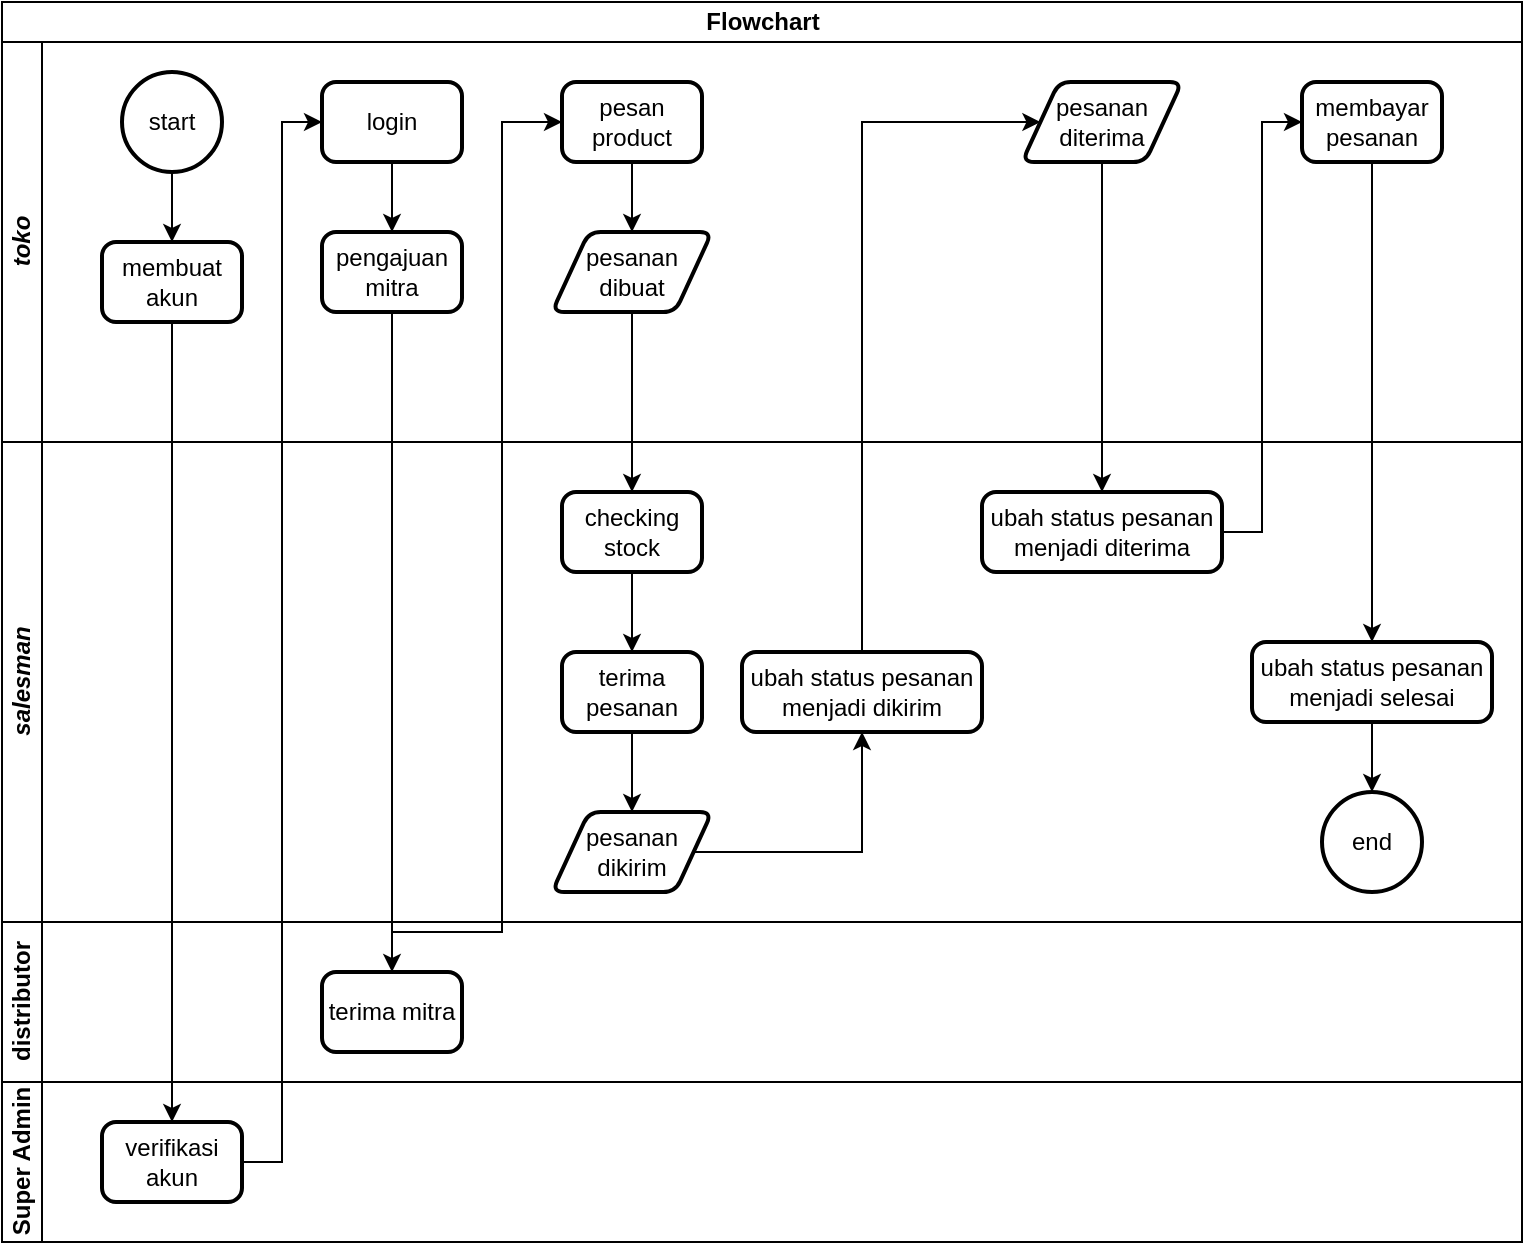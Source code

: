 <mxfile version="16.1.0" type="google" pages="16"><diagram id="Uap3JqznKv9CFp85ns-R" name="5.2.1.2. Flowchart Sistem"><mxGraphModel dx="1450" dy="2847" grid="1" gridSize="10" guides="1" tooltips="1" connect="1" arrows="1" fold="1" page="1" pageScale="1" pageWidth="850" pageHeight="1100" math="0" shadow="0"><root><mxCell id="0"/><mxCell id="1" parent="0"/><mxCell id="EKjdRyKHr59L6DC4jCPs-1" value="Flowchart" style="swimlane;html=1;childLayout=stackLayout;resizeParent=1;resizeParentMax=0;horizontal=1;startSize=20;horizontalStack=0;" parent="1" vertex="1"><mxGeometry x="40" y="-2180" width="760" height="620" as="geometry"><mxRectangle x="40" y="-2180" width="90" height="20" as="alternateBounds"/></mxGeometry></mxCell><mxCell id="EKjdRyKHr59L6DC4jCPs-2" style="edgeStyle=orthogonalEdgeStyle;rounded=0;orthogonalLoop=1;jettySize=auto;html=1;entryX=0.5;entryY=0;entryDx=0;entryDy=0;" parent="EKjdRyKHr59L6DC4jCPs-1" source="EKjdRyKHr59L6DC4jCPs-13" target="EKjdRyKHr59L6DC4jCPs-32" edge="1"><mxGeometry relative="1" as="geometry"/></mxCell><mxCell id="EKjdRyKHr59L6DC4jCPs-3" style="edgeStyle=orthogonalEdgeStyle;rounded=0;orthogonalLoop=1;jettySize=auto;html=1;entryX=0;entryY=0.5;entryDx=0;entryDy=0;" parent="EKjdRyKHr59L6DC4jCPs-1" source="EKjdRyKHr59L6DC4jCPs-32" target="EKjdRyKHr59L6DC4jCPs-15" edge="1"><mxGeometry relative="1" as="geometry"><Array as="points"><mxPoint x="250" y="465"/><mxPoint x="250" y="60"/></Array></mxGeometry></mxCell><mxCell id="EKjdRyKHr59L6DC4jCPs-4" style="edgeStyle=orthogonalEdgeStyle;rounded=0;orthogonalLoop=1;jettySize=auto;html=1;" parent="EKjdRyKHr59L6DC4jCPs-1" source="EKjdRyKHr59L6DC4jCPs-10" target="EKjdRyKHr59L6DC4jCPs-34" edge="1"><mxGeometry relative="1" as="geometry"/></mxCell><mxCell id="EKjdRyKHr59L6DC4jCPs-5" style="edgeStyle=orthogonalEdgeStyle;rounded=0;orthogonalLoop=1;jettySize=auto;html=1;entryX=0;entryY=0.5;entryDx=0;entryDy=0;" parent="EKjdRyKHr59L6DC4jCPs-1" source="EKjdRyKHr59L6DC4jCPs-34" target="EKjdRyKHr59L6DC4jCPs-12" edge="1"><mxGeometry relative="1" as="geometry"/></mxCell><mxCell id="EKjdRyKHr59L6DC4jCPs-6" style="edgeStyle=orthogonalEdgeStyle;rounded=0;orthogonalLoop=1;jettySize=auto;html=1;" parent="EKjdRyKHr59L6DC4jCPs-1" source="EKjdRyKHr59L6DC4jCPs-16" target="EKjdRyKHr59L6DC4jCPs-27" edge="1"><mxGeometry relative="1" as="geometry"/></mxCell><mxCell id="EKjdRyKHr59L6DC4jCPs-7" value="&lt;i&gt;toko&lt;/i&gt;" style="swimlane;html=1;startSize=20;horizontal=0;" parent="EKjdRyKHr59L6DC4jCPs-1" vertex="1"><mxGeometry y="20" width="760" height="200" as="geometry"/></mxCell><mxCell id="EKjdRyKHr59L6DC4jCPs-8" style="edgeStyle=orthogonalEdgeStyle;rounded=0;orthogonalLoop=1;jettySize=auto;html=1;" parent="EKjdRyKHr59L6DC4jCPs-7" source="EKjdRyKHr59L6DC4jCPs-9" target="EKjdRyKHr59L6DC4jCPs-10" edge="1"><mxGeometry relative="1" as="geometry"/></mxCell><mxCell id="EKjdRyKHr59L6DC4jCPs-9" value="start" style="strokeWidth=2;html=1;shape=mxgraph.flowchart.start_2;whiteSpace=wrap;" parent="EKjdRyKHr59L6DC4jCPs-7" vertex="1"><mxGeometry x="60" y="15" width="50" height="50" as="geometry"/></mxCell><mxCell id="EKjdRyKHr59L6DC4jCPs-10" value="membuat akun" style="rounded=1;whiteSpace=wrap;html=1;absoluteArcSize=1;arcSize=14;strokeWidth=2;" parent="EKjdRyKHr59L6DC4jCPs-7" vertex="1"><mxGeometry x="50" y="100" width="70" height="40" as="geometry"/></mxCell><mxCell id="EKjdRyKHr59L6DC4jCPs-11" style="edgeStyle=orthogonalEdgeStyle;rounded=0;orthogonalLoop=1;jettySize=auto;html=1;" parent="EKjdRyKHr59L6DC4jCPs-7" source="EKjdRyKHr59L6DC4jCPs-12" target="EKjdRyKHr59L6DC4jCPs-13" edge="1"><mxGeometry relative="1" as="geometry"/></mxCell><mxCell id="EKjdRyKHr59L6DC4jCPs-12" value="login" style="rounded=1;whiteSpace=wrap;html=1;absoluteArcSize=1;arcSize=14;strokeWidth=2;" parent="EKjdRyKHr59L6DC4jCPs-7" vertex="1"><mxGeometry x="160" y="20" width="70" height="40" as="geometry"/></mxCell><mxCell id="EKjdRyKHr59L6DC4jCPs-13" value="pengajuan mitra" style="rounded=1;whiteSpace=wrap;html=1;absoluteArcSize=1;arcSize=14;strokeWidth=2;" parent="EKjdRyKHr59L6DC4jCPs-7" vertex="1"><mxGeometry x="160" y="95" width="70" height="40" as="geometry"/></mxCell><mxCell id="EKjdRyKHr59L6DC4jCPs-14" style="edgeStyle=orthogonalEdgeStyle;rounded=0;orthogonalLoop=1;jettySize=auto;html=1;" parent="EKjdRyKHr59L6DC4jCPs-7" source="EKjdRyKHr59L6DC4jCPs-15" target="EKjdRyKHr59L6DC4jCPs-18" edge="1"><mxGeometry relative="1" as="geometry"/></mxCell><mxCell id="EKjdRyKHr59L6DC4jCPs-15" value="pesan product" style="rounded=1;whiteSpace=wrap;html=1;absoluteArcSize=1;arcSize=14;strokeWidth=2;" parent="EKjdRyKHr59L6DC4jCPs-7" vertex="1"><mxGeometry x="280" y="20" width="70" height="40" as="geometry"/></mxCell><mxCell id="EKjdRyKHr59L6DC4jCPs-16" value="membayar pesanan" style="rounded=1;whiteSpace=wrap;html=1;absoluteArcSize=1;arcSize=14;strokeWidth=2;" parent="EKjdRyKHr59L6DC4jCPs-7" vertex="1"><mxGeometry x="650" y="20" width="70" height="40" as="geometry"/></mxCell><mxCell id="EKjdRyKHr59L6DC4jCPs-17" value="pesanan diterima" style="shape=parallelogram;html=1;strokeWidth=2;perimeter=parallelogramPerimeter;whiteSpace=wrap;rounded=1;arcSize=12;size=0.23;" parent="EKjdRyKHr59L6DC4jCPs-7" vertex="1"><mxGeometry x="510" y="20" width="80" height="40" as="geometry"/></mxCell><mxCell id="EKjdRyKHr59L6DC4jCPs-18" value="pesanan dibuat" style="shape=parallelogram;html=1;strokeWidth=2;perimeter=parallelogramPerimeter;whiteSpace=wrap;rounded=1;arcSize=12;size=0.23;" parent="EKjdRyKHr59L6DC4jCPs-7" vertex="1"><mxGeometry x="275" y="95" width="80" height="40" as="geometry"/></mxCell><mxCell id="EKjdRyKHr59L6DC4jCPs-19" value="&lt;i&gt;salesman&lt;br&gt;&lt;/i&gt;" style="swimlane;html=1;startSize=20;horizontal=0;" parent="EKjdRyKHr59L6DC4jCPs-1" vertex="1"><mxGeometry y="220" width="760" height="240" as="geometry"/></mxCell><mxCell id="EKjdRyKHr59L6DC4jCPs-20" style="edgeStyle=orthogonalEdgeStyle;rounded=0;orthogonalLoop=1;jettySize=auto;html=1;entryX=0.5;entryY=0;entryDx=0;entryDy=0;" parent="EKjdRyKHr59L6DC4jCPs-19" source="EKjdRyKHr59L6DC4jCPs-21" target="EKjdRyKHr59L6DC4jCPs-23" edge="1"><mxGeometry relative="1" as="geometry"/></mxCell><mxCell id="EKjdRyKHr59L6DC4jCPs-21" value="checking stock" style="rounded=1;whiteSpace=wrap;html=1;absoluteArcSize=1;arcSize=14;strokeWidth=2;" parent="EKjdRyKHr59L6DC4jCPs-19" vertex="1"><mxGeometry x="280" y="25" width="70" height="40" as="geometry"/></mxCell><mxCell id="EKjdRyKHr59L6DC4jCPs-22" style="edgeStyle=orthogonalEdgeStyle;rounded=0;orthogonalLoop=1;jettySize=auto;html=1;entryX=0.5;entryY=0;entryDx=0;entryDy=0;" parent="EKjdRyKHr59L6DC4jCPs-19" source="EKjdRyKHr59L6DC4jCPs-23" target="EKjdRyKHr59L6DC4jCPs-30" edge="1"><mxGeometry relative="1" as="geometry"/></mxCell><mxCell id="EKjdRyKHr59L6DC4jCPs-23" value="terima pesanan" style="rounded=1;whiteSpace=wrap;html=1;absoluteArcSize=1;arcSize=14;strokeWidth=2;" parent="EKjdRyKHr59L6DC4jCPs-19" vertex="1"><mxGeometry x="280" y="105" width="70" height="40" as="geometry"/></mxCell><mxCell id="EKjdRyKHr59L6DC4jCPs-24" value="ubah status pesanan menjadi dikirim" style="rounded=1;whiteSpace=wrap;html=1;absoluteArcSize=1;arcSize=14;strokeWidth=2;" parent="EKjdRyKHr59L6DC4jCPs-19" vertex="1"><mxGeometry x="370" y="105" width="120" height="40" as="geometry"/></mxCell><mxCell id="EKjdRyKHr59L6DC4jCPs-25" value="ubah status pesanan menjadi diterima" style="rounded=1;whiteSpace=wrap;html=1;absoluteArcSize=1;arcSize=14;strokeWidth=2;" parent="EKjdRyKHr59L6DC4jCPs-19" vertex="1"><mxGeometry x="490" y="25" width="120" height="40" as="geometry"/></mxCell><mxCell id="EKjdRyKHr59L6DC4jCPs-26" style="edgeStyle=orthogonalEdgeStyle;rounded=0;orthogonalLoop=1;jettySize=auto;html=1;" parent="EKjdRyKHr59L6DC4jCPs-19" source="EKjdRyKHr59L6DC4jCPs-27" target="EKjdRyKHr59L6DC4jCPs-28" edge="1"><mxGeometry relative="1" as="geometry"/></mxCell><mxCell id="EKjdRyKHr59L6DC4jCPs-27" value="ubah status pesanan menjadi selesai" style="rounded=1;whiteSpace=wrap;html=1;absoluteArcSize=1;arcSize=14;strokeWidth=2;" parent="EKjdRyKHr59L6DC4jCPs-19" vertex="1"><mxGeometry x="625" y="100" width="120" height="40" as="geometry"/></mxCell><mxCell id="EKjdRyKHr59L6DC4jCPs-28" value="end" style="strokeWidth=2;html=1;shape=mxgraph.flowchart.start_2;whiteSpace=wrap;" parent="EKjdRyKHr59L6DC4jCPs-19" vertex="1"><mxGeometry x="660" y="175" width="50" height="50" as="geometry"/></mxCell><mxCell id="EKjdRyKHr59L6DC4jCPs-29" style="edgeStyle=orthogonalEdgeStyle;rounded=0;orthogonalLoop=1;jettySize=auto;html=1;entryX=0.5;entryY=1;entryDx=0;entryDy=0;" parent="EKjdRyKHr59L6DC4jCPs-19" source="EKjdRyKHr59L6DC4jCPs-30" target="EKjdRyKHr59L6DC4jCPs-24" edge="1"><mxGeometry relative="1" as="geometry"/></mxCell><mxCell id="EKjdRyKHr59L6DC4jCPs-30" value="pesanan dikirim" style="shape=parallelogram;html=1;strokeWidth=2;perimeter=parallelogramPerimeter;whiteSpace=wrap;rounded=1;arcSize=12;size=0.23;" parent="EKjdRyKHr59L6DC4jCPs-19" vertex="1"><mxGeometry x="275" y="185" width="80" height="40" as="geometry"/></mxCell><mxCell id="EKjdRyKHr59L6DC4jCPs-31" value="distributor" style="swimlane;html=1;startSize=20;horizontal=0;" parent="EKjdRyKHr59L6DC4jCPs-1" vertex="1"><mxGeometry y="460" width="760" height="80" as="geometry"/></mxCell><mxCell id="EKjdRyKHr59L6DC4jCPs-32" value="terima mitra" style="rounded=1;whiteSpace=wrap;html=1;absoluteArcSize=1;arcSize=14;strokeWidth=2;" parent="EKjdRyKHr59L6DC4jCPs-31" vertex="1"><mxGeometry x="160" y="25" width="70" height="40" as="geometry"/></mxCell><mxCell id="EKjdRyKHr59L6DC4jCPs-33" value="Super Admin" style="swimlane;html=1;startSize=20;horizontal=0;" parent="EKjdRyKHr59L6DC4jCPs-1" vertex="1"><mxGeometry y="540" width="760" height="80" as="geometry"/></mxCell><mxCell id="EKjdRyKHr59L6DC4jCPs-34" value="verifikasi akun" style="rounded=1;whiteSpace=wrap;html=1;absoluteArcSize=1;arcSize=14;strokeWidth=2;" parent="EKjdRyKHr59L6DC4jCPs-33" vertex="1"><mxGeometry x="50" y="20" width="70" height="40" as="geometry"/></mxCell><mxCell id="EKjdRyKHr59L6DC4jCPs-35" style="edgeStyle=orthogonalEdgeStyle;rounded=0;orthogonalLoop=1;jettySize=auto;html=1;entryX=0;entryY=0.5;entryDx=0;entryDy=0;" parent="EKjdRyKHr59L6DC4jCPs-1" source="EKjdRyKHr59L6DC4jCPs-25" target="EKjdRyKHr59L6DC4jCPs-16" edge="1"><mxGeometry relative="1" as="geometry"/></mxCell><mxCell id="EKjdRyKHr59L6DC4jCPs-36" style="edgeStyle=orthogonalEdgeStyle;rounded=0;orthogonalLoop=1;jettySize=auto;html=1;entryX=0;entryY=0.5;entryDx=0;entryDy=0;" parent="EKjdRyKHr59L6DC4jCPs-1" source="EKjdRyKHr59L6DC4jCPs-24" target="EKjdRyKHr59L6DC4jCPs-17" edge="1"><mxGeometry relative="1" as="geometry"><Array as="points"><mxPoint x="430" y="60"/></Array></mxGeometry></mxCell><mxCell id="EKjdRyKHr59L6DC4jCPs-37" style="edgeStyle=orthogonalEdgeStyle;rounded=0;orthogonalLoop=1;jettySize=auto;html=1;entryX=0.5;entryY=0;entryDx=0;entryDy=0;" parent="EKjdRyKHr59L6DC4jCPs-1" source="EKjdRyKHr59L6DC4jCPs-17" target="EKjdRyKHr59L6DC4jCPs-25" edge="1"><mxGeometry relative="1" as="geometry"/></mxCell><mxCell id="EKjdRyKHr59L6DC4jCPs-38" style="edgeStyle=orthogonalEdgeStyle;rounded=0;orthogonalLoop=1;jettySize=auto;html=1;entryX=0.5;entryY=0;entryDx=0;entryDy=0;" parent="EKjdRyKHr59L6DC4jCPs-1" source="EKjdRyKHr59L6DC4jCPs-18" target="EKjdRyKHr59L6DC4jCPs-21" edge="1"><mxGeometry relative="1" as="geometry"/></mxCell></root></mxGraphModel></diagram><diagram name="5.2.1.2. Flowchart Registrasi" id="SY4aGiHI3Zgeqjq4E4dq"><mxGraphModel dx="783" dy="2993" grid="1" gridSize="10" guides="1" tooltips="1" connect="1" arrows="1" fold="1" page="1" pageScale="1" pageWidth="850" pageHeight="1100" math="0" shadow="0"><root><mxCell id="vVnbsFA-U3DiTeus0RhL-0"/><mxCell id="vVnbsFA-U3DiTeus0RhL-1" parent="vVnbsFA-U3DiTeus0RhL-0"/><mxCell id="4oAAVsMvks0iGbV3ULCN-0" value="Flowchart - Registrasi" style="swimlane;html=1;childLayout=stackLayout;resizeParent=1;resizeParentMax=0;horizontal=1;startSize=20;horizontalStack=0;" parent="vVnbsFA-U3DiTeus0RhL-1" vertex="1"><mxGeometry x="40" y="-2180" width="760" height="300" as="geometry"/></mxCell><mxCell id="4oAAVsMvks0iGbV3ULCN-8" style="edgeStyle=orthogonalEdgeStyle;rounded=0;orthogonalLoop=1;jettySize=auto;html=1;" parent="4oAAVsMvks0iGbV3ULCN-0" source="4oAAVsMvks0iGbV3ULCN-13" target="4oAAVsMvks0iGbV3ULCN-33" edge="1"><mxGeometry relative="1" as="geometry"/></mxCell><mxCell id="4oAAVsMvks0iGbV3ULCN-10" value="&lt;i&gt;Distributor/Toko&lt;/i&gt;" style="swimlane;html=1;startSize=20;horizontal=0;" parent="4oAAVsMvks0iGbV3ULCN-0" vertex="1"><mxGeometry y="20" width="760" height="200" as="geometry"/></mxCell><mxCell id="NviXpAFyPfOvA-m0BKkM-1" style="edgeStyle=orthogonalEdgeStyle;rounded=0;orthogonalLoop=1;jettySize=auto;html=1;entryX=0;entryY=0.5;entryDx=0;entryDy=0;entryPerimeter=0;" parent="4oAAVsMvks0iGbV3ULCN-10" source="4oAAVsMvks0iGbV3ULCN-12" target="Lt_6kPDoGANxlbyBC0-E-2" edge="1"><mxGeometry relative="1" as="geometry"/></mxCell><mxCell id="4oAAVsMvks0iGbV3ULCN-12" value="start" style="strokeWidth=2;html=1;shape=mxgraph.flowchart.start_2;whiteSpace=wrap;" parent="4oAAVsMvks0iGbV3ULCN-10" vertex="1"><mxGeometry x="50" y="25" width="50" height="50" as="geometry"/></mxCell><mxCell id="4oAAVsMvks0iGbV3ULCN-13" value="registrasi akun" style="rounded=1;whiteSpace=wrap;html=1;absoluteArcSize=1;arcSize=14;strokeWidth=2;" parent="4oAAVsMvks0iGbV3ULCN-10" vertex="1"><mxGeometry x="160" y="130" width="70" height="40" as="geometry"/></mxCell><mxCell id="NviXpAFyPfOvA-m0BKkM-4" style="edgeStyle=orthogonalEdgeStyle;rounded=0;orthogonalLoop=1;jettySize=auto;html=1;" parent="4oAAVsMvks0iGbV3ULCN-10" source="4oAAVsMvks0iGbV3ULCN-15" target="NviXpAFyPfOvA-m0BKkM-0" edge="1"><mxGeometry relative="1" as="geometry"/></mxCell><mxCell id="4oAAVsMvks0iGbV3ULCN-15" value="login" style="rounded=1;whiteSpace=wrap;html=1;absoluteArcSize=1;arcSize=14;strokeWidth=2;" parent="4oAAVsMvks0iGbV3ULCN-10" vertex="1"><mxGeometry x="380" y="30" width="70" height="40" as="geometry"/></mxCell><mxCell id="NviXpAFyPfOvA-m0BKkM-2" value="Tidak" style="edgeStyle=orthogonalEdgeStyle;rounded=0;orthogonalLoop=1;jettySize=auto;html=1;exitX=0.5;exitY=1;exitDx=0;exitDy=0;exitPerimeter=0;entryX=0.5;entryY=0;entryDx=0;entryDy=0;" parent="4oAAVsMvks0iGbV3ULCN-10" source="Lt_6kPDoGANxlbyBC0-E-2" target="4oAAVsMvks0iGbV3ULCN-13" edge="1"><mxGeometry relative="1" as="geometry"/></mxCell><mxCell id="NviXpAFyPfOvA-m0BKkM-3" value="Ya" style="edgeStyle=orthogonalEdgeStyle;rounded=0;orthogonalLoop=1;jettySize=auto;html=1;entryX=0;entryY=0.5;entryDx=0;entryDy=0;" parent="4oAAVsMvks0iGbV3ULCN-10" source="Lt_6kPDoGANxlbyBC0-E-2" target="4oAAVsMvks0iGbV3ULCN-15" edge="1"><mxGeometry relative="1" as="geometry"/></mxCell><mxCell id="Lt_6kPDoGANxlbyBC0-E-2" value="memiliki akun" style="strokeWidth=2;html=1;shape=mxgraph.flowchart.decision;whiteSpace=wrap;" parent="4oAAVsMvks0iGbV3ULCN-10" vertex="1"><mxGeometry x="160" y="17.5" width="70" height="65" as="geometry"/></mxCell><mxCell id="NviXpAFyPfOvA-m0BKkM-0" value="end" style="strokeWidth=2;html=1;shape=mxgraph.flowchart.start_2;whiteSpace=wrap;" parent="4oAAVsMvks0iGbV3ULCN-10" vertex="1"><mxGeometry x="550" y="25" width="50" height="50" as="geometry"/></mxCell><mxCell id="4oAAVsMvks0iGbV3ULCN-32" value="Super Admin" style="swimlane;html=1;startSize=20;horizontal=0;" parent="4oAAVsMvks0iGbV3ULCN-0" vertex="1"><mxGeometry y="220" width="760" height="80" as="geometry"/></mxCell><mxCell id="4oAAVsMvks0iGbV3ULCN-33" value="verifikasi akun" style="rounded=1;whiteSpace=wrap;html=1;absoluteArcSize=1;arcSize=14;strokeWidth=2;" parent="4oAAVsMvks0iGbV3ULCN-32" vertex="1"><mxGeometry x="160" y="20" width="70" height="40" as="geometry"/></mxCell><mxCell id="NviXpAFyPfOvA-m0BKkM-5" style="edgeStyle=orthogonalEdgeStyle;rounded=0;orthogonalLoop=1;jettySize=auto;html=1;entryX=0.5;entryY=1;entryDx=0;entryDy=0;" parent="4oAAVsMvks0iGbV3ULCN-0" source="4oAAVsMvks0iGbV3ULCN-33" target="4oAAVsMvks0iGbV3ULCN-15" edge="1"><mxGeometry relative="1" as="geometry"/></mxCell></root></mxGraphModel></diagram><diagram id="auhHRGt-PL_1a6QsIVVT" name="5.2.1.3. ERD"><mxGraphModel dx="1450" dy="576" grid="1" gridSize="10" guides="1" tooltips="1" connect="1" arrows="1" fold="1" page="1" pageScale="1" pageWidth="850" pageHeight="1100" math="0" shadow="0"><root><mxCell id="dfvQ8VzTuwasaoWXN0XN-0"/><mxCell id="dfvQ8VzTuwasaoWXN0XN-1" parent="dfvQ8VzTuwasaoWXN0XN-0"/><mxCell id="dfvQ8VzTuwasaoWXN0XN-22" style="edgeStyle=orthogonalEdgeStyle;rounded=0;jumpStyle=arc;orthogonalLoop=1;jettySize=auto;html=1;endArrow=none;endFill=0;" parent="dfvQ8VzTuwasaoWXN0XN-1" source="dfvQ8VzTuwasaoWXN0XN-2" target="dfvQ8VzTuwasaoWXN0XN-4" edge="1"><mxGeometry relative="1" as="geometry"/></mxCell><mxCell id="dfvQ8VzTuwasaoWXN0XN-43" value="1" style="edgeLabel;html=1;align=center;verticalAlign=middle;resizable=0;points=[];" parent="dfvQ8VzTuwasaoWXN0XN-22" vertex="1" connectable="0"><mxGeometry x="-0.863" y="1" relative="1" as="geometry"><mxPoint as="offset"/></mxGeometry></mxCell><mxCell id="dfvQ8VzTuwasaoWXN0XN-44" value="1" style="edgeLabel;html=1;align=center;verticalAlign=middle;resizable=0;points=[];" parent="dfvQ8VzTuwasaoWXN0XN-22" vertex="1" connectable="0"><mxGeometry x="0.799" y="1" relative="1" as="geometry"><mxPoint as="offset"/></mxGeometry></mxCell><mxCell id="dfvQ8VzTuwasaoWXN0XN-23" style="edgeStyle=orthogonalEdgeStyle;rounded=0;jumpStyle=arc;orthogonalLoop=1;jettySize=auto;html=1;entryX=0;entryY=0.5;entryDx=0;entryDy=0;endArrow=none;endFill=0;exitX=0.5;exitY=0;exitDx=0;exitDy=0;" parent="dfvQ8VzTuwasaoWXN0XN-1" source="dfvQ8VzTuwasaoWXN0XN-2" target="dfvQ8VzTuwasaoWXN0XN-3" edge="1"><mxGeometry relative="1" as="geometry"><Array as="points"><mxPoint x="120" y="358"/></Array></mxGeometry></mxCell><mxCell id="dfvQ8VzTuwasaoWXN0XN-41" value="1" style="edgeLabel;html=1;align=center;verticalAlign=middle;resizable=0;points=[];" parent="dfvQ8VzTuwasaoWXN0XN-23" vertex="1" connectable="0"><mxGeometry x="-0.921" y="1" relative="1" as="geometry"><mxPoint as="offset"/></mxGeometry></mxCell><mxCell id="dfvQ8VzTuwasaoWXN0XN-42" value="1" style="edgeLabel;html=1;align=center;verticalAlign=middle;resizable=0;points=[];" parent="dfvQ8VzTuwasaoWXN0XN-23" vertex="1" connectable="0"><mxGeometry x="0.901" y="-1" relative="1" as="geometry"><mxPoint as="offset"/></mxGeometry></mxCell><mxCell id="dfvQ8VzTuwasaoWXN0XN-24" style="edgeStyle=orthogonalEdgeStyle;rounded=0;jumpStyle=arc;orthogonalLoop=1;jettySize=auto;html=1;entryX=0;entryY=0.5;entryDx=0;entryDy=0;endArrow=none;endFill=0;exitX=0.5;exitY=1;exitDx=0;exitDy=0;" parent="dfvQ8VzTuwasaoWXN0XN-1" source="dfvQ8VzTuwasaoWXN0XN-2" target="dfvQ8VzTuwasaoWXN0XN-6" edge="1"><mxGeometry relative="1" as="geometry"><Array as="points"><mxPoint x="120" y="1012"/></Array></mxGeometry></mxCell><mxCell id="dfvQ8VzTuwasaoWXN0XN-45" value="1" style="edgeLabel;html=1;align=center;verticalAlign=middle;resizable=0;points=[];" parent="dfvQ8VzTuwasaoWXN0XN-24" vertex="1" connectable="0"><mxGeometry x="-0.939" relative="1" as="geometry"><mxPoint as="offset"/></mxGeometry></mxCell><mxCell id="dfvQ8VzTuwasaoWXN0XN-46" value="1" style="edgeLabel;html=1;align=center;verticalAlign=middle;resizable=0;points=[];" parent="dfvQ8VzTuwasaoWXN0XN-24" vertex="1" connectable="0"><mxGeometry x="0.94" y="1" relative="1" as="geometry"><mxPoint as="offset"/></mxGeometry></mxCell><mxCell id="dfvQ8VzTuwasaoWXN0XN-65" style="rounded=0;jumpStyle=arc;orthogonalLoop=1;jettySize=auto;html=1;exitX=0.25;exitY=0;exitDx=0;exitDy=0;entryX=1;entryY=1;entryDx=0;entryDy=0;endArrow=none;endFill=0;" parent="dfvQ8VzTuwasaoWXN0XN-1" source="dfvQ8VzTuwasaoWXN0XN-2" target="dfvQ8VzTuwasaoWXN0XN-61" edge="1"><mxGeometry relative="1" as="geometry"/></mxCell><mxCell id="dfvQ8VzTuwasaoWXN0XN-66" style="edgeStyle=none;rounded=0;jumpStyle=arc;orthogonalLoop=1;jettySize=auto;html=1;exitX=0;exitY=0.25;exitDx=0;exitDy=0;entryX=1;entryY=0.5;entryDx=0;entryDy=0;endArrow=none;endFill=0;" parent="dfvQ8VzTuwasaoWXN0XN-1" source="dfvQ8VzTuwasaoWXN0XN-2" target="dfvQ8VzTuwasaoWXN0XN-62" edge="1"><mxGeometry relative="1" as="geometry"/></mxCell><mxCell id="dfvQ8VzTuwasaoWXN0XN-67" style="edgeStyle=none;rounded=0;jumpStyle=arc;orthogonalLoop=1;jettySize=auto;html=1;exitX=0;exitY=0.75;exitDx=0;exitDy=0;entryX=1;entryY=0.5;entryDx=0;entryDy=0;endArrow=none;endFill=0;" parent="dfvQ8VzTuwasaoWXN0XN-1" source="dfvQ8VzTuwasaoWXN0XN-2" target="dfvQ8VzTuwasaoWXN0XN-63" edge="1"><mxGeometry relative="1" as="geometry"/></mxCell><mxCell id="dfvQ8VzTuwasaoWXN0XN-68" style="edgeStyle=none;rounded=0;jumpStyle=arc;orthogonalLoop=1;jettySize=auto;html=1;exitX=0.25;exitY=1;exitDx=0;exitDy=0;entryX=1;entryY=0;entryDx=0;entryDy=0;endArrow=none;endFill=0;" parent="dfvQ8VzTuwasaoWXN0XN-1" source="dfvQ8VzTuwasaoWXN0XN-2" target="dfvQ8VzTuwasaoWXN0XN-64" edge="1"><mxGeometry relative="1" as="geometry"/></mxCell><mxCell id="3IVZzTZS4ezoIk-CCMMw-3" style="edgeStyle=none;rounded=0;orthogonalLoop=1;jettySize=auto;html=1;exitX=0.75;exitY=1;exitDx=0;exitDy=0;entryX=0.5;entryY=0;entryDx=0;entryDy=0;fontColor=#0000FF;endArrow=none;endFill=0;" parent="dfvQ8VzTuwasaoWXN0XN-1" source="dfvQ8VzTuwasaoWXN0XN-2" target="3IVZzTZS4ezoIk-CCMMw-2" edge="1"><mxGeometry relative="1" as="geometry"/></mxCell><mxCell id="3IVZzTZS4ezoIk-CCMMw-5" style="edgeStyle=none;rounded=0;orthogonalLoop=1;jettySize=auto;html=1;exitX=0;exitY=1;exitDx=0;exitDy=0;entryX=1;entryY=0;entryDx=0;entryDy=0;fontColor=#0000FF;endArrow=none;endFill=0;" parent="dfvQ8VzTuwasaoWXN0XN-1" source="dfvQ8VzTuwasaoWXN0XN-2" target="3IVZzTZS4ezoIk-CCMMw-4" edge="1"><mxGeometry relative="1" as="geometry"/></mxCell><mxCell id="dfvQ8VzTuwasaoWXN0XN-2" value="user" style="rounded=0;whiteSpace=wrap;html=1;" parent="dfvQ8VzTuwasaoWXN0XN-1" vertex="1"><mxGeometry x="80" y="548" width="80" height="40" as="geometry"/></mxCell><mxCell id="dfvQ8VzTuwasaoWXN0XN-16" style="rounded=0;orthogonalLoop=1;jettySize=auto;html=1;entryX=0;entryY=0.25;entryDx=0;entryDy=0;endArrow=none;endFill=0;edgeStyle=orthogonalEdgeStyle;" parent="dfvQ8VzTuwasaoWXN0XN-1" source="dfvQ8VzTuwasaoWXN0XN-3" target="dfvQ8VzTuwasaoWXN0XN-8" edge="1"><mxGeometry relative="1" as="geometry"><Array as="points"><mxPoint x="324" y="108"/></Array></mxGeometry></mxCell><mxCell id="dfvQ8VzTuwasaoWXN0XN-55" value="1" style="edgeLabel;html=1;align=center;verticalAlign=middle;resizable=0;points=[];" parent="dfvQ8VzTuwasaoWXN0XN-16" vertex="1" connectable="0"><mxGeometry x="-0.908" y="1" relative="1" as="geometry"><mxPoint as="offset"/></mxGeometry></mxCell><mxCell id="dfvQ8VzTuwasaoWXN0XN-56" value="m" style="edgeLabel;html=1;align=center;verticalAlign=middle;resizable=0;points=[];" parent="dfvQ8VzTuwasaoWXN0XN-16" vertex="1" connectable="0"><mxGeometry x="0.896" relative="1" as="geometry"><mxPoint as="offset"/></mxGeometry></mxCell><mxCell id="dfvQ8VzTuwasaoWXN0XN-77" style="edgeStyle=none;rounded=0;jumpStyle=arc;orthogonalLoop=1;jettySize=auto;html=1;exitX=0.25;exitY=0;exitDx=0;exitDy=0;entryX=0.5;entryY=1;entryDx=0;entryDy=0;endArrow=none;endFill=0;" parent="dfvQ8VzTuwasaoWXN0XN-1" source="dfvQ8VzTuwasaoWXN0XN-3" target="dfvQ8VzTuwasaoWXN0XN-69" edge="1"><mxGeometry relative="1" as="geometry"/></mxCell><mxCell id="dfvQ8VzTuwasaoWXN0XN-78" style="edgeStyle=none;rounded=0;jumpStyle=arc;orthogonalLoop=1;jettySize=auto;html=1;exitX=0;exitY=0.25;exitDx=0;exitDy=0;entryX=1;entryY=0.5;entryDx=0;entryDy=0;endArrow=none;endFill=0;" parent="dfvQ8VzTuwasaoWXN0XN-1" source="dfvQ8VzTuwasaoWXN0XN-3" target="dfvQ8VzTuwasaoWXN0XN-70" edge="1"><mxGeometry relative="1" as="geometry"/></mxCell><mxCell id="dfvQ8VzTuwasaoWXN0XN-79" style="edgeStyle=none;rounded=0;jumpStyle=arc;orthogonalLoop=1;jettySize=auto;html=1;exitX=0;exitY=0.75;exitDx=0;exitDy=0;entryX=1;entryY=0.5;entryDx=0;entryDy=0;endArrow=none;endFill=0;" parent="dfvQ8VzTuwasaoWXN0XN-1" source="dfvQ8VzTuwasaoWXN0XN-3" target="dfvQ8VzTuwasaoWXN0XN-73" edge="1"><mxGeometry relative="1" as="geometry"/></mxCell><mxCell id="dfvQ8VzTuwasaoWXN0XN-80" style="edgeStyle=none;rounded=0;jumpStyle=arc;orthogonalLoop=1;jettySize=auto;html=1;exitX=0.25;exitY=1;exitDx=0;exitDy=0;endArrow=none;endFill=0;entryX=0.5;entryY=0;entryDx=0;entryDy=0;" parent="dfvQ8VzTuwasaoWXN0XN-1" source="dfvQ8VzTuwasaoWXN0XN-3" target="dfvQ8VzTuwasaoWXN0XN-74" edge="1"><mxGeometry relative="1" as="geometry"/></mxCell><mxCell id="dfvQ8VzTuwasaoWXN0XN-81" style="edgeStyle=none;rounded=0;jumpStyle=arc;orthogonalLoop=1;jettySize=auto;html=1;exitX=0.75;exitY=1;exitDx=0;exitDy=0;entryX=0.5;entryY=0;entryDx=0;entryDy=0;endArrow=none;endFill=0;" parent="dfvQ8VzTuwasaoWXN0XN-1" source="dfvQ8VzTuwasaoWXN0XN-3" target="dfvQ8VzTuwasaoWXN0XN-76" edge="1"><mxGeometry relative="1" as="geometry"/></mxCell><mxCell id="dfvQ8VzTuwasaoWXN0XN-82" style="edgeStyle=none;rounded=0;jumpStyle=arc;orthogonalLoop=1;jettySize=auto;html=1;exitX=1;exitY=0.75;exitDx=0;exitDy=0;entryX=0;entryY=0;entryDx=0;entryDy=0;endArrow=none;endFill=0;" parent="dfvQ8VzTuwasaoWXN0XN-1" source="dfvQ8VzTuwasaoWXN0XN-3" target="dfvQ8VzTuwasaoWXN0XN-75" edge="1"><mxGeometry relative="1" as="geometry"/></mxCell><mxCell id="dfvQ8VzTuwasaoWXN0XN-83" style="edgeStyle=none;rounded=0;jumpStyle=arc;orthogonalLoop=1;jettySize=auto;html=1;exitX=1;exitY=0.25;exitDx=0;exitDy=0;entryX=0;entryY=1;entryDx=0;entryDy=0;endArrow=none;endFill=0;" parent="dfvQ8VzTuwasaoWXN0XN-1" source="dfvQ8VzTuwasaoWXN0XN-3" target="dfvQ8VzTuwasaoWXN0XN-72" edge="1"><mxGeometry relative="1" as="geometry"/></mxCell><mxCell id="dfvQ8VzTuwasaoWXN0XN-84" style="edgeStyle=none;rounded=0;jumpStyle=arc;orthogonalLoop=1;jettySize=auto;html=1;exitX=0.75;exitY=0;exitDx=0;exitDy=0;entryX=0.5;entryY=1;entryDx=0;entryDy=0;endArrow=none;endFill=0;" parent="dfvQ8VzTuwasaoWXN0XN-1" source="dfvQ8VzTuwasaoWXN0XN-3" target="dfvQ8VzTuwasaoWXN0XN-71" edge="1"><mxGeometry relative="1" as="geometry"/></mxCell><mxCell id="dfvQ8VzTuwasaoWXN0XN-86" style="edgeStyle=none;rounded=0;jumpStyle=arc;orthogonalLoop=1;jettySize=auto;html=1;entryX=0;entryY=0.5;entryDx=0;entryDy=0;endArrow=none;endFill=0;" parent="dfvQ8VzTuwasaoWXN0XN-1" source="dfvQ8VzTuwasaoWXN0XN-3" target="dfvQ8VzTuwasaoWXN0XN-85" edge="1"><mxGeometry relative="1" as="geometry"/></mxCell><mxCell id="OJbwuyvYP_srzyhknnve-3" style="edgeStyle=none;rounded=0;orthogonalLoop=1;jettySize=auto;html=1;exitX=0;exitY=1;exitDx=0;exitDy=0;entryX=1;entryY=0.5;entryDx=0;entryDy=0;fontColor=#0000FF;endArrow=none;endFill=0;" parent="dfvQ8VzTuwasaoWXN0XN-1" source="dfvQ8VzTuwasaoWXN0XN-3" target="OJbwuyvYP_srzyhknnve-2" edge="1"><mxGeometry relative="1" as="geometry"/></mxCell><mxCell id="dfvQ8VzTuwasaoWXN0XN-3" value="sales" style="rounded=0;whiteSpace=wrap;html=1;" parent="dfvQ8VzTuwasaoWXN0XN-1" vertex="1"><mxGeometry x="284" y="338" width="80" height="40" as="geometry"/></mxCell><mxCell id="dfvQ8VzTuwasaoWXN0XN-17" style="edgeStyle=none;rounded=0;orthogonalLoop=1;jettySize=auto;html=1;entryX=0;entryY=0.5;entryDx=0;entryDy=0;endArrow=none;endFill=0;" parent="dfvQ8VzTuwasaoWXN0XN-1" source="dfvQ8VzTuwasaoWXN0XN-4" target="dfvQ8VzTuwasaoWXN0XN-7" edge="1"><mxGeometry relative="1" as="geometry"/></mxCell><mxCell id="dfvQ8VzTuwasaoWXN0XN-51" value="1" style="edgeLabel;html=1;align=center;verticalAlign=middle;resizable=0;points=[];" parent="dfvQ8VzTuwasaoWXN0XN-17" vertex="1" connectable="0"><mxGeometry x="-0.91" relative="1" as="geometry"><mxPoint as="offset"/></mxGeometry></mxCell><mxCell id="dfvQ8VzTuwasaoWXN0XN-52" value="m" style="edgeLabel;html=1;align=center;verticalAlign=middle;resizable=0;points=[];" parent="dfvQ8VzTuwasaoWXN0XN-17" vertex="1" connectable="0"><mxGeometry x="0.855" relative="1" as="geometry"><mxPoint as="offset"/></mxGeometry></mxCell><mxCell id="dfvQ8VzTuwasaoWXN0XN-18" style="edgeStyle=none;rounded=0;orthogonalLoop=1;jettySize=auto;html=1;entryX=0.5;entryY=1;entryDx=0;entryDy=0;endArrow=none;endFill=0;" parent="dfvQ8VzTuwasaoWXN0XN-1" source="dfvQ8VzTuwasaoWXN0XN-4" target="dfvQ8VzTuwasaoWXN0XN-3" edge="1"><mxGeometry relative="1" as="geometry"/></mxCell><mxCell id="dfvQ8VzTuwasaoWXN0XN-49" value="1" style="edgeLabel;html=1;align=center;verticalAlign=middle;resizable=0;points=[];" parent="dfvQ8VzTuwasaoWXN0XN-18" vertex="1" connectable="0"><mxGeometry x="-0.79" relative="1" as="geometry"><mxPoint as="offset"/></mxGeometry></mxCell><mxCell id="dfvQ8VzTuwasaoWXN0XN-50" value="m" style="edgeLabel;html=1;align=center;verticalAlign=middle;resizable=0;points=[];" parent="dfvQ8VzTuwasaoWXN0XN-18" vertex="1" connectable="0"><mxGeometry x="0.82" relative="1" as="geometry"><mxPoint as="offset"/></mxGeometry></mxCell><mxCell id="dfvQ8VzTuwasaoWXN0XN-109" style="edgeStyle=none;rounded=0;jumpStyle=arc;orthogonalLoop=1;jettySize=auto;html=1;exitX=1;exitY=0.75;exitDx=0;exitDy=0;entryX=0;entryY=0.5;entryDx=0;entryDy=0;endArrow=none;endFill=0;" parent="dfvQ8VzTuwasaoWXN0XN-1" source="dfvQ8VzTuwasaoWXN0XN-4" target="dfvQ8VzTuwasaoWXN0XN-108" edge="1"><mxGeometry relative="1" as="geometry"/></mxCell><mxCell id="3IVZzTZS4ezoIk-CCMMw-1" style="edgeStyle=none;rounded=0;orthogonalLoop=1;jettySize=auto;html=1;exitX=1;exitY=1;exitDx=0;exitDy=0;entryX=0;entryY=0;entryDx=0;entryDy=0;fontColor=#0000FF;endArrow=none;endFill=0;" parent="dfvQ8VzTuwasaoWXN0XN-1" source="dfvQ8VzTuwasaoWXN0XN-4" target="3IVZzTZS4ezoIk-CCMMw-0" edge="1"><mxGeometry relative="1" as="geometry"/></mxCell><mxCell id="dfvQ8VzTuwasaoWXN0XN-4" value="distributor" style="rounded=0;whiteSpace=wrap;html=1;" parent="dfvQ8VzTuwasaoWXN0XN-1" vertex="1"><mxGeometry x="283" y="548" width="80" height="40" as="geometry"/></mxCell><mxCell id="dfvQ8VzTuwasaoWXN0XN-21" style="edgeStyle=orthogonalEdgeStyle;rounded=0;orthogonalLoop=1;jettySize=auto;html=1;entryX=0;entryY=1;entryDx=0;entryDy=0;endArrow=none;endFill=0;jumpStyle=arc;exitX=1;exitY=0.5;exitDx=0;exitDy=0;" parent="dfvQ8VzTuwasaoWXN0XN-1" source="dfvQ8VzTuwasaoWXN0XN-6" target="dfvQ8VzTuwasaoWXN0XN-8" edge="1"><mxGeometry relative="1" as="geometry"><Array as="points"><mxPoint x="510" y="1012"/><mxPoint x="510" y="138"/></Array></mxGeometry></mxCell><mxCell id="dfvQ8VzTuwasaoWXN0XN-53" value="1" style="edgeLabel;html=1;align=center;verticalAlign=middle;resizable=0;points=[];" parent="dfvQ8VzTuwasaoWXN0XN-21" vertex="1" connectable="0"><mxGeometry x="-0.961" y="2" relative="1" as="geometry"><mxPoint as="offset"/></mxGeometry></mxCell><mxCell id="dfvQ8VzTuwasaoWXN0XN-54" value="m" style="edgeLabel;html=1;align=center;verticalAlign=middle;resizable=0;points=[];" parent="dfvQ8VzTuwasaoWXN0XN-21" vertex="1" connectable="0"><mxGeometry x="0.942" relative="1" as="geometry"><mxPoint as="offset"/></mxGeometry></mxCell><mxCell id="OJbwuyvYP_srzyhknnve-1" style="edgeStyle=none;rounded=0;orthogonalLoop=1;jettySize=auto;html=1;exitX=0.25;exitY=1;exitDx=0;exitDy=0;entryX=1;entryY=0;entryDx=0;entryDy=0;fontColor=#0000FF;endArrow=none;endFill=0;" parent="dfvQ8VzTuwasaoWXN0XN-1" source="dfvQ8VzTuwasaoWXN0XN-6" target="OJbwuyvYP_srzyhknnve-0" edge="1"><mxGeometry relative="1" as="geometry"/></mxCell><mxCell id="dfvQ8VzTuwasaoWXN0XN-6" value="toko" style="rounded=0;whiteSpace=wrap;html=1;" parent="dfvQ8VzTuwasaoWXN0XN-1" vertex="1"><mxGeometry x="283" y="992" width="80" height="40" as="geometry"/></mxCell><mxCell id="dfvQ8VzTuwasaoWXN0XN-40" style="edgeStyle=orthogonalEdgeStyle;rounded=0;jumpStyle=arc;orthogonalLoop=1;jettySize=auto;html=1;entryX=0.5;entryY=1;entryDx=0;entryDy=0;endArrow=none;endFill=0;" parent="dfvQ8VzTuwasaoWXN0XN-1" source="dfvQ8VzTuwasaoWXN0XN-7" target="dfvQ8VzTuwasaoWXN0XN-37" edge="1"><mxGeometry relative="1" as="geometry"/></mxCell><mxCell id="dfvQ8VzTuwasaoWXN0XN-58" value="n" style="edgeLabel;html=1;align=center;verticalAlign=middle;resizable=0;points=[];" parent="dfvQ8VzTuwasaoWXN0XN-40" vertex="1" connectable="0"><mxGeometry x="-0.743" y="-1" relative="1" as="geometry"><mxPoint as="offset"/></mxGeometry></mxCell><mxCell id="dfvQ8VzTuwasaoWXN0XN-7" value="produk" style="rounded=0;whiteSpace=wrap;html=1;" parent="dfvQ8VzTuwasaoWXN0XN-1" vertex="1"><mxGeometry x="582" y="548" width="80" height="40" as="geometry"/></mxCell><mxCell id="dfvQ8VzTuwasaoWXN0XN-39" style="edgeStyle=orthogonalEdgeStyle;rounded=0;jumpStyle=arc;orthogonalLoop=1;jettySize=auto;html=1;entryX=0.5;entryY=0;entryDx=0;entryDy=0;endArrow=none;endFill=0;" parent="dfvQ8VzTuwasaoWXN0XN-1" source="dfvQ8VzTuwasaoWXN0XN-8" target="dfvQ8VzTuwasaoWXN0XN-37" edge="1"><mxGeometry relative="1" as="geometry"/></mxCell><mxCell id="dfvQ8VzTuwasaoWXN0XN-57" value="m" style="edgeLabel;html=1;align=center;verticalAlign=middle;resizable=0;points=[];" parent="dfvQ8VzTuwasaoWXN0XN-39" vertex="1" connectable="0"><mxGeometry x="-0.727" y="-1" relative="1" as="geometry"><mxPoint as="offset"/></mxGeometry></mxCell><mxCell id="dfvQ8VzTuwasaoWXN0XN-8" value="pesanan" style="rounded=0;whiteSpace=wrap;html=1;" parent="dfvQ8VzTuwasaoWXN0XN-1" vertex="1"><mxGeometry x="582" y="98" width="80" height="40" as="geometry"/></mxCell><mxCell id="dfvQ8VzTuwasaoWXN0XN-11" value="satuan" style="rounded=0;whiteSpace=wrap;html=1;" parent="dfvQ8VzTuwasaoWXN0XN-1" vertex="1"><mxGeometry x="583" y="992" width="80" height="40" as="geometry"/></mxCell><mxCell id="dfvQ8VzTuwasaoWXN0XN-28" style="edgeStyle=orthogonalEdgeStyle;rounded=0;jumpStyle=arc;orthogonalLoop=1;jettySize=auto;html=1;entryX=0.5;entryY=1;entryDx=0;entryDy=0;endArrow=none;endFill=0;" parent="dfvQ8VzTuwasaoWXN0XN-1" source="dfvQ8VzTuwasaoWXN0XN-25" target="dfvQ8VzTuwasaoWXN0XN-4" edge="1"><mxGeometry relative="1" as="geometry"/></mxCell><mxCell id="dfvQ8VzTuwasaoWXN0XN-47" value="n" style="edgeLabel;html=1;align=center;verticalAlign=middle;resizable=0;points=[];" parent="dfvQ8VzTuwasaoWXN0XN-28" vertex="1" connectable="0"><mxGeometry x="0.783" y="1" relative="1" as="geometry"><mxPoint as="offset"/></mxGeometry></mxCell><mxCell id="dfvQ8VzTuwasaoWXN0XN-29" style="edgeStyle=orthogonalEdgeStyle;rounded=0;jumpStyle=arc;orthogonalLoop=1;jettySize=auto;html=1;entryX=0.5;entryY=0;entryDx=0;entryDy=0;endArrow=none;endFill=0;" parent="dfvQ8VzTuwasaoWXN0XN-1" source="dfvQ8VzTuwasaoWXN0XN-25" target="dfvQ8VzTuwasaoWXN0XN-6" edge="1"><mxGeometry relative="1" as="geometry"/></mxCell><mxCell id="dfvQ8VzTuwasaoWXN0XN-48" value="m" style="edgeLabel;html=1;align=center;verticalAlign=middle;resizable=0;points=[];" parent="dfvQ8VzTuwasaoWXN0XN-29" vertex="1" connectable="0"><mxGeometry x="0.76" relative="1" as="geometry"><mxPoint as="offset"/></mxGeometry></mxCell><mxCell id="dfvQ8VzTuwasaoWXN0XN-30" value="" style="group" parent="dfvQ8VzTuwasaoWXN0XN-1" vertex="1" connectable="0"><mxGeometry x="582" y="768" width="80" height="60" as="geometry"/></mxCell><mxCell id="dfvQ8VzTuwasaoWXN0XN-32" value="harga" style="rhombus;whiteSpace=wrap;html=1;" parent="dfvQ8VzTuwasaoWXN0XN-30" vertex="1"><mxGeometry width="80" height="60" as="geometry"/></mxCell><mxCell id="dfvQ8VzTuwasaoWXN0XN-33" style="edgeStyle=orthogonalEdgeStyle;rounded=0;jumpStyle=arc;orthogonalLoop=1;jettySize=auto;html=1;entryX=0.5;entryY=1;entryDx=0;entryDy=0;endArrow=none;endFill=0;" parent="dfvQ8VzTuwasaoWXN0XN-1" source="dfvQ8VzTuwasaoWXN0XN-32" target="dfvQ8VzTuwasaoWXN0XN-7" edge="1"><mxGeometry relative="1" as="geometry"/></mxCell><mxCell id="dfvQ8VzTuwasaoWXN0XN-59" value="m" style="edgeLabel;html=1;align=center;verticalAlign=middle;resizable=0;points=[];" parent="dfvQ8VzTuwasaoWXN0XN-33" vertex="1" connectable="0"><mxGeometry x="0.835" y="-1" relative="1" as="geometry"><mxPoint as="offset"/></mxGeometry></mxCell><mxCell id="dfvQ8VzTuwasaoWXN0XN-34" style="edgeStyle=orthogonalEdgeStyle;rounded=0;jumpStyle=arc;orthogonalLoop=1;jettySize=auto;html=1;endArrow=none;endFill=0;" parent="dfvQ8VzTuwasaoWXN0XN-1" source="dfvQ8VzTuwasaoWXN0XN-32" target="dfvQ8VzTuwasaoWXN0XN-11" edge="1"><mxGeometry relative="1" as="geometry"/></mxCell><mxCell id="dfvQ8VzTuwasaoWXN0XN-60" value="n" style="edgeLabel;html=1;align=center;verticalAlign=middle;resizable=0;points=[];" parent="dfvQ8VzTuwasaoWXN0XN-34" vertex="1" connectable="0"><mxGeometry x="0.688" relative="1" as="geometry"><mxPoint as="offset"/></mxGeometry></mxCell><mxCell id="dfvQ8VzTuwasaoWXN0XN-35" value="" style="group" parent="dfvQ8VzTuwasaoWXN0XN-1" vertex="1" connectable="0"><mxGeometry x="567" y="328" width="110" height="60" as="geometry"/></mxCell><mxCell id="dfvQ8VzTuwasaoWXN0XN-37" value="detail_pesanan" style="rhombus;whiteSpace=wrap;html=1;" parent="dfvQ8VzTuwasaoWXN0XN-35" vertex="1"><mxGeometry width="110" height="60" as="geometry"/></mxCell><mxCell id="dfvQ8VzTuwasaoWXN0XN-61" value="*user_id" style="ellipse;whiteSpace=wrap;html=1;fontStyle=4" parent="dfvQ8VzTuwasaoWXN0XN-1" vertex="1"><mxGeometry x="50" y="488" width="50" height="30" as="geometry"/></mxCell><mxCell id="dfvQ8VzTuwasaoWXN0XN-62" value="username" style="ellipse;whiteSpace=wrap;html=1;" parent="dfvQ8VzTuwasaoWXN0XN-1" vertex="1"><mxGeometry x="3" y="538" width="60" height="30" as="geometry"/></mxCell><mxCell id="dfvQ8VzTuwasaoWXN0XN-63" value="password" style="ellipse;whiteSpace=wrap;html=1;" parent="dfvQ8VzTuwasaoWXN0XN-1" vertex="1"><mxGeometry y="578" width="60" height="30" as="geometry"/></mxCell><mxCell id="dfvQ8VzTuwasaoWXN0XN-64" value="roles" style="ellipse;whiteSpace=wrap;html=1;" parent="dfvQ8VzTuwasaoWXN0XN-1" vertex="1"><mxGeometry x="60" y="630" width="50" height="30" as="geometry"/></mxCell><mxCell id="dfvQ8VzTuwasaoWXN0XN-69" value="*sales_id" style="ellipse;whiteSpace=wrap;html=1;fontStyle=4" parent="dfvQ8VzTuwasaoWXN0XN-1" vertex="1"><mxGeometry x="250" y="288" width="62" height="30" as="geometry"/></mxCell><mxCell id="dfvQ8VzTuwasaoWXN0XN-70" value="sl_nama" style="ellipse;whiteSpace=wrap;html=1;" parent="dfvQ8VzTuwasaoWXN0XN-1" vertex="1"><mxGeometry x="202" y="318" width="60" height="30" as="geometry"/></mxCell><mxCell id="dfvQ8VzTuwasaoWXN0XN-71" value="sl_kode" style="ellipse;whiteSpace=wrap;html=1;" parent="dfvQ8VzTuwasaoWXN0XN-1" vertex="1"><mxGeometry x="332" y="288" width="60" height="30" as="geometry"/></mxCell><mxCell id="dfvQ8VzTuwasaoWXN0XN-72" value="sl_telp" style="ellipse;whiteSpace=wrap;html=1;" parent="dfvQ8VzTuwasaoWXN0XN-1" vertex="1"><mxGeometry x="382" y="318" width="60" height="30" as="geometry"/></mxCell><mxCell id="dfvQ8VzTuwasaoWXN0XN-73" value="sl_email" style="ellipse;whiteSpace=wrap;html=1;" parent="dfvQ8VzTuwasaoWXN0XN-1" vertex="1"><mxGeometry x="202" y="368" width="60" height="30" as="geometry"/></mxCell><mxCell id="dfvQ8VzTuwasaoWXN0XN-74" value="sl_alamat" style="ellipse;whiteSpace=wrap;html=1;" parent="dfvQ8VzTuwasaoWXN0XN-1" vertex="1"><mxGeometry x="252" y="408" width="60" height="30" as="geometry"/></mxCell><mxCell id="dfvQ8VzTuwasaoWXN0XN-75" value="sl_gambar" style="ellipse;whiteSpace=wrap;html=1;" parent="dfvQ8VzTuwasaoWXN0XN-1" vertex="1"><mxGeometry x="382" y="368" width="60" height="30" as="geometry"/></mxCell><mxCell id="dfvQ8VzTuwasaoWXN0XN-76" value="distributor_id" style="ellipse;whiteSpace=wrap;html=1;" parent="dfvQ8VzTuwasaoWXN0XN-1" vertex="1"><mxGeometry x="332" y="408" width="70" height="30" as="geometry"/></mxCell><mxCell id="dfvQ8VzTuwasaoWXN0XN-85" value="timestamp" style="ellipse;whiteSpace=wrap;html=1;" parent="dfvQ8VzTuwasaoWXN0XN-1" vertex="1"><mxGeometry x="430" y="343" width="69" height="30" as="geometry"/></mxCell><mxCell id="dfvQ8VzTuwasaoWXN0XN-89" style="edgeStyle=none;rounded=0;jumpStyle=arc;orthogonalLoop=1;jettySize=auto;html=1;exitX=0.25;exitY=0;exitDx=0;exitDy=0;entryX=0.5;entryY=1;entryDx=0;entryDy=0;endArrow=none;endFill=0;" parent="dfvQ8VzTuwasaoWXN0XN-1" target="dfvQ8VzTuwasaoWXN0XN-99" edge="1"><mxGeometry relative="1" as="geometry"><mxPoint x="304.0" y="548" as="sourcePoint"/></mxGeometry></mxCell><mxCell id="dfvQ8VzTuwasaoWXN0XN-90" style="edgeStyle=none;rounded=0;jumpStyle=arc;orthogonalLoop=1;jettySize=auto;html=1;exitX=0;exitY=0;exitDx=0;exitDy=0;entryX=1;entryY=0.5;entryDx=0;entryDy=0;endArrow=none;endFill=0;" parent="dfvQ8VzTuwasaoWXN0XN-1" source="dfvQ8VzTuwasaoWXN0XN-4" target="dfvQ8VzTuwasaoWXN0XN-100" edge="1"><mxGeometry relative="1" as="geometry"><mxPoint x="284.0" y="558" as="sourcePoint"/></mxGeometry></mxCell><mxCell id="dfvQ8VzTuwasaoWXN0XN-91" style="edgeStyle=none;rounded=0;jumpStyle=arc;orthogonalLoop=1;jettySize=auto;html=1;exitX=0;exitY=1;exitDx=0;exitDy=0;entryX=1;entryY=0.5;entryDx=0;entryDy=0;endArrow=none;endFill=0;" parent="dfvQ8VzTuwasaoWXN0XN-1" target="dfvQ8VzTuwasaoWXN0XN-103" edge="1"><mxGeometry relative="1" as="geometry"><mxPoint x="284.0" y="588" as="sourcePoint"/></mxGeometry></mxCell><mxCell id="dfvQ8VzTuwasaoWXN0XN-92" style="edgeStyle=none;rounded=0;jumpStyle=arc;orthogonalLoop=1;jettySize=auto;html=1;exitX=0.25;exitY=1;exitDx=0;exitDy=0;endArrow=none;endFill=0;entryX=0.5;entryY=0;entryDx=0;entryDy=0;" parent="dfvQ8VzTuwasaoWXN0XN-1" target="dfvQ8VzTuwasaoWXN0XN-104" edge="1"><mxGeometry relative="1" as="geometry"><mxPoint x="304.0" y="588" as="sourcePoint"/></mxGeometry></mxCell><mxCell id="dfvQ8VzTuwasaoWXN0XN-93" style="edgeStyle=none;rounded=0;jumpStyle=arc;orthogonalLoop=1;jettySize=auto;html=1;exitX=0.75;exitY=1;exitDx=0;exitDy=0;entryX=0.5;entryY=0;entryDx=0;entryDy=0;endArrow=none;endFill=0;" parent="dfvQ8VzTuwasaoWXN0XN-1" target="dfvQ8VzTuwasaoWXN0XN-106" edge="1"><mxGeometry relative="1" as="geometry"><mxPoint x="344.0" y="588" as="sourcePoint"/></mxGeometry></mxCell><mxCell id="dfvQ8VzTuwasaoWXN0XN-94" style="edgeStyle=none;rounded=0;jumpStyle=arc;orthogonalLoop=1;jettySize=auto;html=1;exitX=1;exitY=0.25;exitDx=0;exitDy=0;entryX=0;entryY=0.5;entryDx=0;entryDy=0;endArrow=none;endFill=0;" parent="dfvQ8VzTuwasaoWXN0XN-1" source="dfvQ8VzTuwasaoWXN0XN-4" target="dfvQ8VzTuwasaoWXN0XN-105" edge="1"><mxGeometry relative="1" as="geometry"><mxPoint x="364.0" y="578" as="sourcePoint"/></mxGeometry></mxCell><mxCell id="dfvQ8VzTuwasaoWXN0XN-95" style="edgeStyle=none;rounded=0;jumpStyle=arc;orthogonalLoop=1;jettySize=auto;html=1;exitX=0.75;exitY=0;exitDx=0;exitDy=0;entryX=0.5;entryY=1;entryDx=0;entryDy=0;endArrow=none;endFill=0;" parent="dfvQ8VzTuwasaoWXN0XN-1" source="dfvQ8VzTuwasaoWXN0XN-4" target="dfvQ8VzTuwasaoWXN0XN-102" edge="1"><mxGeometry relative="1" as="geometry"><mxPoint x="364.0" y="558" as="sourcePoint"/></mxGeometry></mxCell><mxCell id="dfvQ8VzTuwasaoWXN0XN-96" style="edgeStyle=none;rounded=0;jumpStyle=arc;orthogonalLoop=1;jettySize=auto;html=1;exitX=0;exitY=0.25;exitDx=0;exitDy=0;entryX=1;entryY=0.5;entryDx=0;entryDy=0;endArrow=none;endFill=0;" parent="dfvQ8VzTuwasaoWXN0XN-1" source="dfvQ8VzTuwasaoWXN0XN-4" target="dfvQ8VzTuwasaoWXN0XN-101" edge="1"><mxGeometry relative="1" as="geometry"><mxPoint x="344.0" y="548" as="sourcePoint"/></mxGeometry></mxCell><mxCell id="dfvQ8VzTuwasaoWXN0XN-97" style="edgeStyle=none;rounded=0;jumpStyle=arc;orthogonalLoop=1;jettySize=auto;html=1;entryX=0;entryY=0.5;entryDx=0;entryDy=0;endArrow=none;endFill=0;exitX=1;exitY=0;exitDx=0;exitDy=0;" parent="dfvQ8VzTuwasaoWXN0XN-1" source="dfvQ8VzTuwasaoWXN0XN-4" target="dfvQ8VzTuwasaoWXN0XN-107" edge="1"><mxGeometry relative="1" as="geometry"><mxPoint x="364.0" y="568" as="sourcePoint"/></mxGeometry></mxCell><mxCell id="dfvQ8VzTuwasaoWXN0XN-99" value="*distributor_id" style="ellipse;whiteSpace=wrap;html=1;fontStyle=4" parent="dfvQ8VzTuwasaoWXN0XN-1" vertex="1"><mxGeometry x="234" y="458" width="82" height="30" as="geometry"/></mxCell><mxCell id="dfvQ8VzTuwasaoWXN0XN-100" value="ds_nama" style="ellipse;whiteSpace=wrap;html=1;" parent="dfvQ8VzTuwasaoWXN0XN-1" vertex="1"><mxGeometry x="181" y="488" width="60" height="30" as="geometry"/></mxCell><mxCell id="dfvQ8VzTuwasaoWXN0XN-101" value="ds_kode" style="ellipse;whiteSpace=wrap;html=1;" parent="dfvQ8VzTuwasaoWXN0XN-1" vertex="1"><mxGeometry x="181" y="528" width="60" height="30" as="geometry"/></mxCell><mxCell id="dfvQ8VzTuwasaoWXN0XN-102" value="ds_telp" style="ellipse;whiteSpace=wrap;html=1;" parent="dfvQ8VzTuwasaoWXN0XN-1" vertex="1"><mxGeometry x="337" y="468" width="60" height="30" as="geometry"/></mxCell><mxCell id="dfvQ8VzTuwasaoWXN0XN-103" value="ds_email" style="ellipse;whiteSpace=wrap;html=1;" parent="dfvQ8VzTuwasaoWXN0XN-1" vertex="1"><mxGeometry x="202" y="578" width="60" height="30" as="geometry"/></mxCell><mxCell id="dfvQ8VzTuwasaoWXN0XN-104" value="ds_alamat" style="ellipse;whiteSpace=wrap;html=1;" parent="dfvQ8VzTuwasaoWXN0XN-1" vertex="1"><mxGeometry x="252" y="618" width="60" height="30" as="geometry"/></mxCell><mxCell id="dfvQ8VzTuwasaoWXN0XN-105" value="ds_gambar" style="ellipse;whiteSpace=wrap;html=1;" parent="dfvQ8VzTuwasaoWXN0XN-1" vertex="1"><mxGeometry x="406.5" y="528" width="60" height="30" as="geometry"/></mxCell><mxCell id="dfvQ8VzTuwasaoWXN0XN-106" value="ds_deskripsi" style="ellipse;whiteSpace=wrap;html=1;" parent="dfvQ8VzTuwasaoWXN0XN-1" vertex="1"><mxGeometry x="332" y="618" width="79" height="30" as="geometry"/></mxCell><mxCell id="dfvQ8VzTuwasaoWXN0XN-107" value="timestamp" style="ellipse;whiteSpace=wrap;html=1;" parent="dfvQ8VzTuwasaoWXN0XN-1" vertex="1"><mxGeometry x="402" y="488" width="69" height="30" as="geometry"/></mxCell><mxCell id="dfvQ8VzTuwasaoWXN0XN-108" value="ds_pemilik" style="ellipse;whiteSpace=wrap;html=1;" parent="dfvQ8VzTuwasaoWXN0XN-1" vertex="1"><mxGeometry x="397" y="578" width="60" height="30" as="geometry"/></mxCell><mxCell id="dfvQ8VzTuwasaoWXN0XN-112" style="edgeStyle=none;rounded=0;jumpStyle=arc;orthogonalLoop=1;jettySize=auto;html=1;exitX=0;exitY=0;exitDx=0;exitDy=0;entryX=1;entryY=1;entryDx=0;entryDy=0;endArrow=none;endFill=0;" parent="dfvQ8VzTuwasaoWXN0XN-1" source="dfvQ8VzTuwasaoWXN0XN-25" target="dfvQ8VzTuwasaoWXN0XN-122" edge="1"><mxGeometry relative="1" as="geometry"><mxPoint x="283" y="768" as="sourcePoint"/></mxGeometry></mxCell><mxCell id="dfvQ8VzTuwasaoWXN0XN-116" style="edgeStyle=none;rounded=0;jumpStyle=arc;orthogonalLoop=1;jettySize=auto;html=1;exitX=1;exitY=0;exitDx=0;exitDy=0;entryX=0;entryY=1;entryDx=0;entryDy=0;endArrow=none;endFill=0;" parent="dfvQ8VzTuwasaoWXN0XN-1" source="dfvQ8VzTuwasaoWXN0XN-25" target="dfvQ8VzTuwasaoWXN0XN-129" edge="1"><mxGeometry relative="1" as="geometry"><mxPoint x="363" y="768" as="sourcePoint"/></mxGeometry></mxCell><mxCell id="dfvQ8VzTuwasaoWXN0XN-120" style="edgeStyle=none;rounded=0;jumpStyle=arc;orthogonalLoop=1;jettySize=auto;html=1;entryX=0.783;entryY=0.022;entryDx=0;entryDy=0;endArrow=none;endFill=0;exitX=0;exitY=1;exitDx=0;exitDy=0;entryPerimeter=0;" parent="dfvQ8VzTuwasaoWXN0XN-1" source="dfvQ8VzTuwasaoWXN0XN-25" target="dfvQ8VzTuwasaoWXN0XN-130" edge="1"><mxGeometry relative="1" as="geometry"><mxPoint x="283" y="828" as="sourcePoint"/></mxGeometry></mxCell><mxCell id="dfvQ8VzTuwasaoWXN0XN-122" value="*mitra_id" style="ellipse;whiteSpace=wrap;html=1;fontStyle=4" parent="dfvQ8VzTuwasaoWXN0XN-1" vertex="1"><mxGeometry x="222.5" y="723" width="57.5" height="30" as="geometry"/></mxCell><mxCell id="dfvQ8VzTuwasaoWXN0XN-129" value="**distributor_id" style="ellipse;whiteSpace=wrap;html=1;" parent="dfvQ8VzTuwasaoWXN0XN-1" vertex="1"><mxGeometry x="377" y="723" width="93" height="30" as="geometry"/></mxCell><mxCell id="dfvQ8VzTuwasaoWXN0XN-130" value="timestamp" style="ellipse;whiteSpace=wrap;html=1;" parent="dfvQ8VzTuwasaoWXN0XN-1" vertex="1"><mxGeometry x="213" y="843" width="69" height="30" as="geometry"/></mxCell><mxCell id="dfvQ8VzTuwasaoWXN0XN-132" value="**toko_id" style="ellipse;whiteSpace=wrap;html=1;" parent="dfvQ8VzTuwasaoWXN0XN-1" vertex="1"><mxGeometry x="378.5" y="843" width="67" height="30" as="geometry"/></mxCell><mxCell id="dfvQ8VzTuwasaoWXN0XN-133" style="edgeStyle=none;rounded=0;jumpStyle=arc;orthogonalLoop=1;jettySize=auto;html=1;exitX=1;exitY=1;exitDx=0;exitDy=0;entryX=0;entryY=0;entryDx=0;entryDy=0;endArrow=none;endFill=0;" parent="dfvQ8VzTuwasaoWXN0XN-1" source="dfvQ8VzTuwasaoWXN0XN-25" target="dfvQ8VzTuwasaoWXN0XN-132" edge="1"><mxGeometry relative="1" as="geometry"><mxPoint x="363" y="828" as="sourcePoint"/></mxGeometry></mxCell><mxCell id="dfvQ8VzTuwasaoWXN0XN-137" style="edgeStyle=none;rounded=0;jumpStyle=arc;orthogonalLoop=1;jettySize=auto;html=1;exitX=1;exitY=0.75;exitDx=0;exitDy=0;entryX=0;entryY=0.5;entryDx=0;entryDy=0;endArrow=none;endFill=0;" parent="dfvQ8VzTuwasaoWXN0XN-1" target="dfvQ8VzTuwasaoWXN0XN-157" edge="1"><mxGeometry relative="1" as="geometry"><mxPoint x="361" y="1022" as="sourcePoint"/></mxGeometry></mxCell><mxCell id="dfvQ8VzTuwasaoWXN0XN-139" style="edgeStyle=none;rounded=0;jumpStyle=arc;orthogonalLoop=1;jettySize=auto;html=1;exitX=0.25;exitY=0;exitDx=0;exitDy=0;entryX=0.5;entryY=1;entryDx=0;entryDy=0;endArrow=none;endFill=0;" parent="dfvQ8VzTuwasaoWXN0XN-1" target="dfvQ8VzTuwasaoWXN0XN-148" edge="1"><mxGeometry relative="1" as="geometry"><mxPoint x="302.0" y="992" as="sourcePoint"/></mxGeometry></mxCell><mxCell id="dfvQ8VzTuwasaoWXN0XN-140" style="edgeStyle=none;rounded=0;jumpStyle=arc;orthogonalLoop=1;jettySize=auto;html=1;exitX=0;exitY=0;exitDx=0;exitDy=0;entryX=1;entryY=0.5;entryDx=0;entryDy=0;endArrow=none;endFill=0;" parent="dfvQ8VzTuwasaoWXN0XN-1" target="dfvQ8VzTuwasaoWXN0XN-149" edge="1"><mxGeometry relative="1" as="geometry"><mxPoint x="281" y="992" as="sourcePoint"/></mxGeometry></mxCell><mxCell id="dfvQ8VzTuwasaoWXN0XN-141" style="edgeStyle=none;rounded=0;jumpStyle=arc;orthogonalLoop=1;jettySize=auto;html=1;exitX=0;exitY=1;exitDx=0;exitDy=0;entryX=1;entryY=0.5;entryDx=0;entryDy=0;endArrow=none;endFill=0;" parent="dfvQ8VzTuwasaoWXN0XN-1" target="dfvQ8VzTuwasaoWXN0XN-152" edge="1"><mxGeometry relative="1" as="geometry"><mxPoint x="282.0" y="1032" as="sourcePoint"/></mxGeometry></mxCell><mxCell id="dfvQ8VzTuwasaoWXN0XN-142" style="edgeStyle=none;rounded=0;jumpStyle=arc;orthogonalLoop=1;jettySize=auto;html=1;exitX=0.5;exitY=1;exitDx=0;exitDy=0;endArrow=none;endFill=0;entryX=0.5;entryY=0;entryDx=0;entryDy=0;" parent="dfvQ8VzTuwasaoWXN0XN-1" source="dfvQ8VzTuwasaoWXN0XN-6" target="dfvQ8VzTuwasaoWXN0XN-153" edge="1"><mxGeometry relative="1" as="geometry"><mxPoint x="302.0" y="1032" as="sourcePoint"/></mxGeometry></mxCell><mxCell id="dfvQ8VzTuwasaoWXN0XN-144" style="edgeStyle=none;rounded=0;jumpStyle=arc;orthogonalLoop=1;jettySize=auto;html=1;exitX=0.75;exitY=1;exitDx=0;exitDy=0;entryX=0.5;entryY=0;entryDx=0;entryDy=0;endArrow=none;endFill=0;" parent="dfvQ8VzTuwasaoWXN0XN-1" source="dfvQ8VzTuwasaoWXN0XN-6" target="dfvQ8VzTuwasaoWXN0XN-154" edge="1"><mxGeometry relative="1" as="geometry"><mxPoint x="361" y="1002" as="sourcePoint"/></mxGeometry></mxCell><mxCell id="dfvQ8VzTuwasaoWXN0XN-145" style="edgeStyle=none;rounded=0;jumpStyle=arc;orthogonalLoop=1;jettySize=auto;html=1;exitX=0.75;exitY=0;exitDx=0;exitDy=0;entryX=0.5;entryY=1;entryDx=0;entryDy=0;endArrow=none;endFill=0;" parent="dfvQ8VzTuwasaoWXN0XN-1" target="dfvQ8VzTuwasaoWXN0XN-151" edge="1"><mxGeometry relative="1" as="geometry"><mxPoint x="341" y="992" as="sourcePoint"/></mxGeometry></mxCell><mxCell id="dfvQ8VzTuwasaoWXN0XN-147" style="edgeStyle=none;rounded=0;jumpStyle=arc;orthogonalLoop=1;jettySize=auto;html=1;entryX=0;entryY=0.5;entryDx=0;entryDy=0;endArrow=none;endFill=0;exitX=1;exitY=0;exitDx=0;exitDy=0;" parent="dfvQ8VzTuwasaoWXN0XN-1" target="dfvQ8VzTuwasaoWXN0XN-156" edge="1"><mxGeometry relative="1" as="geometry"><mxPoint x="361" y="992" as="sourcePoint"/></mxGeometry></mxCell><mxCell id="dfvQ8VzTuwasaoWXN0XN-148" value="*toko_id" style="ellipse;whiteSpace=wrap;html=1;fontStyle=4" parent="dfvQ8VzTuwasaoWXN0XN-1" vertex="1"><mxGeometry x="250" y="922" width="50" height="30" as="geometry"/></mxCell><mxCell id="dfvQ8VzTuwasaoWXN0XN-149" value="tk_nama" style="ellipse;whiteSpace=wrap;html=1;" parent="dfvQ8VzTuwasaoWXN0XN-1" vertex="1"><mxGeometry x="200" y="962" width="60" height="30" as="geometry"/></mxCell><mxCell id="dfvQ8VzTuwasaoWXN0XN-151" value="tk_telp" style="ellipse;whiteSpace=wrap;html=1;" parent="dfvQ8VzTuwasaoWXN0XN-1" vertex="1"><mxGeometry x="335" y="922" width="60" height="30" as="geometry"/></mxCell><mxCell id="dfvQ8VzTuwasaoWXN0XN-152" value="tk_email" style="ellipse;whiteSpace=wrap;html=1;" parent="dfvQ8VzTuwasaoWXN0XN-1" vertex="1"><mxGeometry x="200" y="1022" width="60" height="30" as="geometry"/></mxCell><mxCell id="dfvQ8VzTuwasaoWXN0XN-153" value="tk_alamat" style="ellipse;whiteSpace=wrap;html=1;" parent="dfvQ8VzTuwasaoWXN0XN-1" vertex="1"><mxGeometry x="250" y="1062" width="60" height="30" as="geometry"/></mxCell><mxCell id="dfvQ8VzTuwasaoWXN0XN-154" value="tk_gambar" style="ellipse;whiteSpace=wrap;html=1;" parent="dfvQ8VzTuwasaoWXN0XN-1" vertex="1"><mxGeometry x="337" y="1062" width="60" height="30" as="geometry"/></mxCell><mxCell id="dfvQ8VzTuwasaoWXN0XN-156" value="timestamp" style="ellipse;whiteSpace=wrap;html=1;" parent="dfvQ8VzTuwasaoWXN0XN-1" vertex="1"><mxGeometry x="390.5" y="962" width="69" height="30" as="geometry"/></mxCell><mxCell id="dfvQ8VzTuwasaoWXN0XN-157" value="tk_pemilik" style="ellipse;whiteSpace=wrap;html=1;" parent="dfvQ8VzTuwasaoWXN0XN-1" vertex="1"><mxGeometry x="395" y="1022" width="60" height="30" as="geometry"/></mxCell><mxCell id="dfvQ8VzTuwasaoWXN0XN-159" style="edgeStyle=none;rounded=0;jumpStyle=arc;orthogonalLoop=1;jettySize=auto;html=1;exitX=0.5;exitY=1;exitDx=0;exitDy=0;entryX=0.5;entryY=0;entryDx=0;entryDy=0;endArrow=none;endFill=0;" parent="dfvQ8VzTuwasaoWXN0XN-1" source="dfvQ8VzTuwasaoWXN0XN-11" target="dfvQ8VzTuwasaoWXN0XN-162" edge="1"><mxGeometry relative="1" as="geometry"><mxPoint x="573.25" y="992" as="sourcePoint"/></mxGeometry></mxCell><mxCell id="dfvQ8VzTuwasaoWXN0XN-160" style="edgeStyle=none;rounded=0;jumpStyle=arc;orthogonalLoop=1;jettySize=auto;html=1;entryX=0;entryY=0.5;entryDx=0;entryDy=0;endArrow=none;endFill=0;exitX=1;exitY=1;exitDx=0;exitDy=0;" parent="dfvQ8VzTuwasaoWXN0XN-1" source="dfvQ8VzTuwasaoWXN0XN-11" target="dfvQ8VzTuwasaoWXN0XN-163" edge="1"><mxGeometry relative="1" as="geometry"><mxPoint x="653.25" y="992" as="sourcePoint"/></mxGeometry></mxCell><mxCell id="dfvQ8VzTuwasaoWXN0XN-164" style="edgeStyle=none;rounded=0;jumpStyle=arc;orthogonalLoop=1;jettySize=auto;html=1;entryX=1;entryY=0.25;entryDx=0;entryDy=0;endArrow=none;endFill=0;" parent="dfvQ8VzTuwasaoWXN0XN-1" source="dfvQ8VzTuwasaoWXN0XN-161" target="dfvQ8VzTuwasaoWXN0XN-11" edge="1"><mxGeometry relative="1" as="geometry"/></mxCell><mxCell id="dfvQ8VzTuwasaoWXN0XN-161" value="*satuan_id" style="ellipse;whiteSpace=wrap;html=1;fontStyle=4" parent="dfvQ8VzTuwasaoWXN0XN-1" vertex="1"><mxGeometry x="691" y="962" width="69" height="30" as="geometry"/></mxCell><mxCell id="dfvQ8VzTuwasaoWXN0XN-162" value="st_nama" style="ellipse;whiteSpace=wrap;html=1;" parent="dfvQ8VzTuwasaoWXN0XN-1" vertex="1"><mxGeometry x="593" y="1052" width="60" height="30" as="geometry"/></mxCell><mxCell id="dfvQ8VzTuwasaoWXN0XN-163" value="timestamp" style="ellipse;whiteSpace=wrap;html=1;" parent="dfvQ8VzTuwasaoWXN0XN-1" vertex="1"><mxGeometry x="681.5" y="1032" width="69" height="30" as="geometry"/></mxCell><mxCell id="dfvQ8VzTuwasaoWXN0XN-181" style="edgeStyle=none;rounded=0;jumpStyle=arc;orthogonalLoop=1;jettySize=auto;html=1;exitX=0;exitY=0;exitDx=0;exitDy=0;entryX=0.5;entryY=1;entryDx=0;entryDy=0;endArrow=none;endFill=0;" parent="dfvQ8VzTuwasaoWXN0XN-1" target="dfvQ8VzTuwasaoWXN0XN-184" edge="1" source="dfvQ8VzTuwasaoWXN0XN-32"><mxGeometry relative="1" as="geometry"><mxPoint x="581" y="768" as="sourcePoint"/></mxGeometry></mxCell><mxCell id="dfvQ8VzTuwasaoWXN0XN-182" style="edgeStyle=none;rounded=0;jumpStyle=arc;orthogonalLoop=1;jettySize=auto;html=1;exitX=1;exitY=0;exitDx=0;exitDy=0;entryX=0.5;entryY=1;entryDx=0;entryDy=0;endArrow=none;endFill=0;" parent="dfvQ8VzTuwasaoWXN0XN-1" target="dfvQ8VzTuwasaoWXN0XN-185" edge="1" source="dfvQ8VzTuwasaoWXN0XN-32"><mxGeometry relative="1" as="geometry"><mxPoint x="661" y="768" as="sourcePoint"/></mxGeometry></mxCell><mxCell id="dfvQ8VzTuwasaoWXN0XN-183" style="edgeStyle=none;rounded=0;jumpStyle=arc;orthogonalLoop=1;jettySize=auto;html=1;entryX=0.5;entryY=0;entryDx=0;entryDy=0;endArrow=none;endFill=0;exitX=0;exitY=1;exitDx=0;exitDy=0;" parent="dfvQ8VzTuwasaoWXN0XN-1" target="dfvQ8VzTuwasaoWXN0XN-186" edge="1" source="dfvQ8VzTuwasaoWXN0XN-32"><mxGeometry relative="1" as="geometry"><mxPoint x="581" y="828" as="sourcePoint"/></mxGeometry></mxCell><mxCell id="dfvQ8VzTuwasaoWXN0XN-184" value="*harga_id" style="ellipse;whiteSpace=wrap;html=1;fontStyle=4" parent="dfvQ8VzTuwasaoWXN0XN-1" vertex="1"><mxGeometry x="540" y="718" width="62.5" height="30" as="geometry"/></mxCell><mxCell id="dfvQ8VzTuwasaoWXN0XN-185" value="**produk_id" style="ellipse;whiteSpace=wrap;html=1;" parent="dfvQ8VzTuwasaoWXN0XN-1" vertex="1"><mxGeometry x="641" y="718" width="70" height="30" as="geometry"/></mxCell><mxCell id="dfvQ8VzTuwasaoWXN0XN-186" value="timestamp" style="ellipse;whiteSpace=wrap;html=1;" parent="dfvQ8VzTuwasaoWXN0XN-1" vertex="1"><mxGeometry x="543" y="843" width="69" height="30" as="geometry"/></mxCell><mxCell id="dfvQ8VzTuwasaoWXN0XN-187" value="**satuan_id" style="ellipse;whiteSpace=wrap;html=1;" parent="dfvQ8VzTuwasaoWXN0XN-1" vertex="1"><mxGeometry x="641" y="843" width="67" height="30" as="geometry"/></mxCell><mxCell id="dfvQ8VzTuwasaoWXN0XN-188" style="edgeStyle=none;rounded=0;jumpStyle=arc;orthogonalLoop=1;jettySize=auto;html=1;exitX=1;exitY=1;exitDx=0;exitDy=0;entryX=0.5;entryY=0;entryDx=0;entryDy=0;endArrow=none;endFill=0;" parent="dfvQ8VzTuwasaoWXN0XN-1" target="dfvQ8VzTuwasaoWXN0XN-187" edge="1" source="dfvQ8VzTuwasaoWXN0XN-32"><mxGeometry relative="1" as="geometry"><mxPoint x="661" y="828" as="sourcePoint"/></mxGeometry></mxCell><mxCell id="dfvQ8VzTuwasaoWXN0XN-189" value="hg_qty" style="ellipse;whiteSpace=wrap;html=1;" parent="dfvQ8VzTuwasaoWXN0XN-1" vertex="1"><mxGeometry x="691" y="758" width="70" height="30" as="geometry"/></mxCell><mxCell id="dfvQ8VzTuwasaoWXN0XN-190" style="edgeStyle=none;rounded=0;jumpStyle=arc;orthogonalLoop=1;jettySize=auto;html=1;exitX=1;exitY=0;exitDx=0;exitDy=0;entryX=0;entryY=0.5;entryDx=0;entryDy=0;endArrow=none;endFill=0;" parent="dfvQ8VzTuwasaoWXN0XN-1" source="dfvQ8VzTuwasaoWXN0XN-32" target="dfvQ8VzTuwasaoWXN0XN-189" edge="1"><mxGeometry relative="1" as="geometry"><mxPoint x="662" y="783" as="sourcePoint"/></mxGeometry></mxCell><mxCell id="dfvQ8VzTuwasaoWXN0XN-191" value="hg_nominal" style="ellipse;whiteSpace=wrap;html=1;" parent="dfvQ8VzTuwasaoWXN0XN-1" vertex="1"><mxGeometry x="691" y="808" width="70" height="30" as="geometry"/></mxCell><mxCell id="dfvQ8VzTuwasaoWXN0XN-192" style="edgeStyle=none;rounded=0;jumpStyle=arc;orthogonalLoop=1;jettySize=auto;html=1;exitX=1;exitY=1;exitDx=0;exitDy=0;entryX=0;entryY=0.5;entryDx=0;entryDy=0;endArrow=none;endFill=0;" parent="dfvQ8VzTuwasaoWXN0XN-1" source="dfvQ8VzTuwasaoWXN0XN-32" target="dfvQ8VzTuwasaoWXN0XN-191" edge="1"><mxGeometry relative="1" as="geometry"><mxPoint x="662" y="813" as="sourcePoint"/></mxGeometry></mxCell><mxCell id="dfvQ8VzTuwasaoWXN0XN-195" style="edgeStyle=none;rounded=0;jumpStyle=arc;orthogonalLoop=1;jettySize=auto;html=1;exitX=0.25;exitY=0;exitDx=0;exitDy=0;entryX=0.5;entryY=1;entryDx=0;entryDy=0;endArrow=none;endFill=0;" parent="dfvQ8VzTuwasaoWXN0XN-1" target="dfvQ8VzTuwasaoWXN0XN-205" edge="1"><mxGeometry relative="1" as="geometry"><mxPoint x="601" y="548" as="sourcePoint"/></mxGeometry></mxCell><mxCell id="dfvQ8VzTuwasaoWXN0XN-196" style="edgeStyle=none;rounded=0;jumpStyle=arc;orthogonalLoop=1;jettySize=auto;html=1;exitX=1;exitY=0;exitDx=0;exitDy=0;entryX=0;entryY=1;entryDx=0;entryDy=0;endArrow=none;endFill=0;" parent="dfvQ8VzTuwasaoWXN0XN-1" source="dfvQ8VzTuwasaoWXN0XN-7" target="dfvQ8VzTuwasaoWXN0XN-206" edge="1"><mxGeometry relative="1" as="geometry"><mxPoint x="581" y="558" as="sourcePoint"/></mxGeometry></mxCell><mxCell id="dfvQ8VzTuwasaoWXN0XN-197" style="edgeStyle=none;rounded=0;jumpStyle=arc;orthogonalLoop=1;jettySize=auto;html=1;exitX=1;exitY=1;exitDx=0;exitDy=0;entryX=1;entryY=0.5;entryDx=0;entryDy=0;endArrow=none;endFill=0;" parent="dfvQ8VzTuwasaoWXN0XN-1" source="dfvQ8VzTuwasaoWXN0XN-7" target="dfvQ8VzTuwasaoWXN0XN-209" edge="1"><mxGeometry relative="1" as="geometry"><mxPoint x="581" y="588" as="sourcePoint"/></mxGeometry></mxCell><mxCell id="dfvQ8VzTuwasaoWXN0XN-198" style="edgeStyle=none;rounded=0;jumpStyle=arc;orthogonalLoop=1;jettySize=auto;html=1;exitX=0.25;exitY=1;exitDx=0;exitDy=0;endArrow=none;endFill=0;entryX=0.5;entryY=0;entryDx=0;entryDy=0;" parent="dfvQ8VzTuwasaoWXN0XN-1" target="dfvQ8VzTuwasaoWXN0XN-210" edge="1"><mxGeometry relative="1" as="geometry"><mxPoint x="601" y="588" as="sourcePoint"/></mxGeometry></mxCell><mxCell id="dfvQ8VzTuwasaoWXN0XN-199" style="edgeStyle=none;rounded=0;jumpStyle=arc;orthogonalLoop=1;jettySize=auto;html=1;exitX=0.75;exitY=1;exitDx=0;exitDy=0;entryX=0.5;entryY=0;entryDx=0;entryDy=0;endArrow=none;endFill=0;" parent="dfvQ8VzTuwasaoWXN0XN-1" target="dfvQ8VzTuwasaoWXN0XN-212" edge="1"><mxGeometry relative="1" as="geometry"><mxPoint x="641" y="588" as="sourcePoint"/></mxGeometry></mxCell><mxCell id="dfvQ8VzTuwasaoWXN0XN-200" style="edgeStyle=none;rounded=0;jumpStyle=arc;orthogonalLoop=1;jettySize=auto;html=1;exitX=1;exitY=0.75;exitDx=0;exitDy=0;entryX=0;entryY=0;entryDx=0;entryDy=0;endArrow=none;endFill=0;" parent="dfvQ8VzTuwasaoWXN0XN-1" target="dfvQ8VzTuwasaoWXN0XN-211" edge="1"><mxGeometry relative="1" as="geometry"><mxPoint x="661" y="578" as="sourcePoint"/></mxGeometry></mxCell><mxCell id="dfvQ8VzTuwasaoWXN0XN-202" style="edgeStyle=none;rounded=0;jumpStyle=arc;orthogonalLoop=1;jettySize=auto;html=1;exitX=0.75;exitY=0;exitDx=0;exitDy=0;entryX=0.5;entryY=1;entryDx=0;entryDy=0;endArrow=none;endFill=0;" parent="dfvQ8VzTuwasaoWXN0XN-1" target="dfvQ8VzTuwasaoWXN0XN-207" edge="1"><mxGeometry relative="1" as="geometry"><mxPoint x="641" y="548" as="sourcePoint"/></mxGeometry></mxCell><mxCell id="dfvQ8VzTuwasaoWXN0XN-203" style="edgeStyle=none;rounded=0;jumpStyle=arc;orthogonalLoop=1;jettySize=auto;html=1;entryX=0;entryY=0.5;entryDx=0;entryDy=0;endArrow=none;endFill=0;" parent="dfvQ8VzTuwasaoWXN0XN-1" target="dfvQ8VzTuwasaoWXN0XN-213" edge="1"><mxGeometry relative="1" as="geometry"><mxPoint x="661" y="568" as="sourcePoint"/></mxGeometry></mxCell><mxCell id="dfvQ8VzTuwasaoWXN0XN-205" value="*produk_id" style="ellipse;whiteSpace=wrap;html=1;fontStyle=4" parent="dfvQ8VzTuwasaoWXN0XN-1" vertex="1"><mxGeometry x="540" y="498" width="69" height="30" as="geometry"/></mxCell><mxCell id="dfvQ8VzTuwasaoWXN0XN-206" value="pd_nama" style="ellipse;whiteSpace=wrap;html=1;" parent="dfvQ8VzTuwasaoWXN0XN-1" vertex="1"><mxGeometry x="701" y="508" width="60" height="30" as="geometry"/></mxCell><mxCell id="dfvQ8VzTuwasaoWXN0XN-207" value="pd_kode" style="ellipse;whiteSpace=wrap;html=1;" parent="dfvQ8VzTuwasaoWXN0XN-1" vertex="1"><mxGeometry x="629" y="498" width="60" height="30" as="geometry"/></mxCell><mxCell id="dfvQ8VzTuwasaoWXN0XN-209" value="pd_deskripsi" style="ellipse;whiteSpace=wrap;html=1;" parent="dfvQ8VzTuwasaoWXN0XN-1" vertex="1"><mxGeometry x="708" y="618" width="78" height="30" as="geometry"/></mxCell><mxCell id="dfvQ8VzTuwasaoWXN0XN-210" value="pd_stok" style="ellipse;whiteSpace=wrap;html=1;" parent="dfvQ8VzTuwasaoWXN0XN-1" vertex="1"><mxGeometry x="549" y="618" width="60" height="30" as="geometry"/></mxCell><mxCell id="dfvQ8VzTuwasaoWXN0XN-211" value="pd_gambar" style="ellipse;whiteSpace=wrap;html=1;" parent="dfvQ8VzTuwasaoWXN0XN-1" vertex="1"><mxGeometry x="747.5" y="578" width="72" height="30" as="geometry"/></mxCell><mxCell id="dfvQ8VzTuwasaoWXN0XN-212" value="**distributor_id" style="ellipse;whiteSpace=wrap;html=1;" parent="dfvQ8VzTuwasaoWXN0XN-1" vertex="1"><mxGeometry x="627" y="630" width="81" height="42" as="geometry"/></mxCell><mxCell id="dfvQ8VzTuwasaoWXN0XN-213" value="timestamp" style="ellipse;whiteSpace=wrap;html=1;" parent="dfvQ8VzTuwasaoWXN0XN-1" vertex="1"><mxGeometry x="750.5" y="538" width="69" height="30" as="geometry"/></mxCell><mxCell id="dfvQ8VzTuwasaoWXN0XN-246" style="edgeStyle=none;rounded=0;jumpStyle=arc;orthogonalLoop=1;jettySize=auto;html=1;exitX=1;exitY=0;exitDx=0;exitDy=0;entryX=0.5;entryY=1;entryDx=0;entryDy=0;endArrow=none;endFill=0;" parent="dfvQ8VzTuwasaoWXN0XN-1" source="dfvQ8VzTuwasaoWXN0XN-37" target="dfvQ8VzTuwasaoWXN0XN-249" edge="1"><mxGeometry relative="1" as="geometry"><mxPoint x="649.5" y="328" as="sourcePoint"/></mxGeometry></mxCell><mxCell id="dfvQ8VzTuwasaoWXN0XN-257" style="edgeStyle=none;rounded=0;jumpStyle=arc;orthogonalLoop=1;jettySize=auto;html=1;entryX=0;entryY=0;entryDx=0;entryDy=0;endArrow=none;endFill=0;" parent="dfvQ8VzTuwasaoWXN0XN-1" source="dfvQ8VzTuwasaoWXN0XN-248" target="dfvQ8VzTuwasaoWXN0XN-37" edge="1"><mxGeometry relative="1" as="geometry"><mxPoint x="594.5" y="328" as="targetPoint"/></mxGeometry></mxCell><mxCell id="dfvQ8VzTuwasaoWXN0XN-248" value="*detail_pesanan_id" style="ellipse;html=1;whiteSpace=wrap;fontStyle=4" parent="dfvQ8VzTuwasaoWXN0XN-1" vertex="1"><mxGeometry x="512.32" y="260" width="107.87" height="40.5" as="geometry"/></mxCell><mxCell id="dfvQ8VzTuwasaoWXN0XN-249" value="**pesanan_id" style="ellipse;whiteSpace=wrap;html=1;" parent="dfvQ8VzTuwasaoWXN0XN-1" vertex="1"><mxGeometry x="630" y="280.5" width="81" height="30" as="geometry"/></mxCell><mxCell id="dfvQ8VzTuwasaoWXN0XN-258" style="edgeStyle=none;rounded=0;jumpStyle=arc;orthogonalLoop=1;jettySize=auto;html=1;entryX=0;entryY=1;entryDx=0;entryDy=0;endArrow=none;endFill=0;" parent="dfvQ8VzTuwasaoWXN0XN-1" source="dfvQ8VzTuwasaoWXN0XN-250" target="dfvQ8VzTuwasaoWXN0XN-37" edge="1"><mxGeometry relative="1" as="geometry"><mxPoint x="594.5" y="388" as="targetPoint"/></mxGeometry></mxCell><mxCell id="dfvQ8VzTuwasaoWXN0XN-250" value="timestamp" style="ellipse;whiteSpace=wrap;html=1;" parent="dfvQ8VzTuwasaoWXN0XN-1" vertex="1"><mxGeometry x="543" y="405.5" width="69" height="30" as="geometry"/></mxCell><mxCell id="dfvQ8VzTuwasaoWXN0XN-259" style="edgeStyle=none;rounded=0;jumpStyle=arc;orthogonalLoop=1;jettySize=auto;html=1;entryX=1;entryY=1;entryDx=0;entryDy=0;endArrow=none;endFill=0;" parent="dfvQ8VzTuwasaoWXN0XN-1" source="dfvQ8VzTuwasaoWXN0XN-251" target="dfvQ8VzTuwasaoWXN0XN-37" edge="1"><mxGeometry relative="1" as="geometry"><mxPoint x="649.5" y="388" as="targetPoint"/></mxGeometry></mxCell><mxCell id="dfvQ8VzTuwasaoWXN0XN-251" value="**produk_id" style="ellipse;whiteSpace=wrap;html=1;" parent="dfvQ8VzTuwasaoWXN0XN-1" vertex="1"><mxGeometry x="630" y="405.5" width="78" height="30" as="geometry"/></mxCell><mxCell id="dfvQ8VzTuwasaoWXN0XN-253" value="dt_qty" style="ellipse;whiteSpace=wrap;html=1;" parent="dfvQ8VzTuwasaoWXN0XN-1" vertex="1"><mxGeometry x="716" y="288" width="70" height="30" as="geometry"/></mxCell><mxCell id="dfvQ8VzTuwasaoWXN0XN-255" value="dt_harga" style="ellipse;whiteSpace=wrap;html=1;" parent="dfvQ8VzTuwasaoWXN0XN-1" vertex="1"><mxGeometry x="748.5" y="368" width="70" height="30" as="geometry"/></mxCell><mxCell id="dfvQ8VzTuwasaoWXN0XN-260" value="dt_satuan" style="ellipse;whiteSpace=wrap;html=1;" parent="dfvQ8VzTuwasaoWXN0XN-1" vertex="1"><mxGeometry x="750" y="328" width="70" height="30" as="geometry"/></mxCell><mxCell id="dfvQ8VzTuwasaoWXN0XN-261" value="dt_status" style="ellipse;whiteSpace=wrap;html=1;" parent="dfvQ8VzTuwasaoWXN0XN-1" vertex="1"><mxGeometry x="716" y="405.5" width="70" height="30" as="geometry"/></mxCell><mxCell id="dfvQ8VzTuwasaoWXN0XN-262" style="edgeStyle=none;rounded=0;jumpStyle=arc;orthogonalLoop=1;jettySize=auto;html=1;exitX=1;exitY=1;exitDx=0;exitDy=0;entryX=0.5;entryY=0;entryDx=0;entryDy=0;endArrow=none;endFill=0;" parent="dfvQ8VzTuwasaoWXN0XN-1" source="dfvQ8VzTuwasaoWXN0XN-37" target="dfvQ8VzTuwasaoWXN0XN-261" edge="1"><mxGeometry relative="1" as="geometry"><mxPoint x="677" y="388" as="sourcePoint"/></mxGeometry></mxCell><mxCell id="dfvQ8VzTuwasaoWXN0XN-263" style="edgeStyle=none;rounded=0;jumpStyle=arc;orthogonalLoop=1;jettySize=auto;html=1;exitX=1;exitY=0.5;exitDx=0;exitDy=0;entryX=0;entryY=0.5;entryDx=0;entryDy=0;endArrow=none;endFill=0;" parent="dfvQ8VzTuwasaoWXN0XN-1" source="dfvQ8VzTuwasaoWXN0XN-37" target="dfvQ8VzTuwasaoWXN0XN-255" edge="1"><mxGeometry relative="1" as="geometry"><mxPoint x="677" y="373" as="sourcePoint"/></mxGeometry></mxCell><mxCell id="dfvQ8VzTuwasaoWXN0XN-264" style="edgeStyle=none;rounded=0;jumpStyle=arc;orthogonalLoop=1;jettySize=auto;html=1;exitX=1;exitY=0.5;exitDx=0;exitDy=0;entryX=0;entryY=0.5;entryDx=0;entryDy=0;endArrow=none;endFill=0;" parent="dfvQ8VzTuwasaoWXN0XN-1" source="dfvQ8VzTuwasaoWXN0XN-37" target="dfvQ8VzTuwasaoWXN0XN-260" edge="1"><mxGeometry relative="1" as="geometry"><mxPoint x="677" y="343" as="sourcePoint"/></mxGeometry></mxCell><mxCell id="dfvQ8VzTuwasaoWXN0XN-265" style="edgeStyle=none;rounded=0;jumpStyle=arc;orthogonalLoop=1;jettySize=auto;html=1;exitX=1;exitY=0;exitDx=0;exitDy=0;entryX=0.5;entryY=1;entryDx=0;entryDy=0;endArrow=none;endFill=0;" parent="dfvQ8VzTuwasaoWXN0XN-1" source="dfvQ8VzTuwasaoWXN0XN-37" target="dfvQ8VzTuwasaoWXN0XN-253" edge="1"><mxGeometry relative="1" as="geometry"><mxPoint x="677" y="328" as="sourcePoint"/></mxGeometry></mxCell><mxCell id="dfvQ8VzTuwasaoWXN0XN-269" style="edgeStyle=none;rounded=0;jumpStyle=arc;orthogonalLoop=1;jettySize=auto;html=1;entryX=1;entryY=1;entryDx=0;entryDy=0;endArrow=none;endFill=0;" parent="dfvQ8VzTuwasaoWXN0XN-1" target="dfvQ8VzTuwasaoWXN0XN-277" edge="1"><mxGeometry relative="1" as="geometry"><mxPoint x="602" y="98" as="sourcePoint"/></mxGeometry></mxCell><mxCell id="dfvQ8VzTuwasaoWXN0XN-273" style="edgeStyle=none;rounded=0;jumpStyle=arc;orthogonalLoop=1;jettySize=auto;html=1;exitX=0;exitY=0;exitDx=0;exitDy=0;entryX=1;entryY=1;entryDx=0;entryDy=0;endArrow=none;endFill=0;" parent="dfvQ8VzTuwasaoWXN0XN-1" source="dfvQ8VzTuwasaoWXN0XN-8" target="dfvQ8VzTuwasaoWXN0XN-283" edge="1"><mxGeometry relative="1" as="geometry"><mxPoint x="644.75" y="139.0" as="sourcePoint"/></mxGeometry></mxCell><mxCell id="dfvQ8VzTuwasaoWXN0XN-276" style="edgeStyle=none;rounded=0;jumpStyle=arc;orthogonalLoop=1;jettySize=auto;html=1;entryX=0;entryY=0.5;entryDx=0;entryDy=0;endArrow=none;endFill=0;exitX=0;exitY=0.5;exitDx=0;exitDy=0;" parent="dfvQ8VzTuwasaoWXN0XN-1" source="dfvQ8VzTuwasaoWXN0XN-8" target="dfvQ8VzTuwasaoWXN0XN-284" edge="1"><mxGeometry relative="1" as="geometry"><mxPoint x="664.75" y="119.0" as="sourcePoint"/></mxGeometry></mxCell><mxCell id="dfvQ8VzTuwasaoWXN0XN-277" value="*pesanan_id" style="ellipse;whiteSpace=wrap;html=1;fontStyle=4" parent="dfvQ8VzTuwasaoWXN0XN-1" vertex="1"><mxGeometry x="480" y="18" width="79" height="30" as="geometry"/></mxCell><mxCell id="dfvQ8VzTuwasaoWXN0XN-313" style="edgeStyle=none;rounded=0;jumpStyle=arc;orthogonalLoop=1;jettySize=auto;html=1;entryX=0.5;entryY=0;entryDx=0;entryDy=0;endArrow=none;endFill=0;" parent="dfvQ8VzTuwasaoWXN0XN-1" source="dfvQ8VzTuwasaoWXN0XN-278" target="dfvQ8VzTuwasaoWXN0XN-8" edge="1"><mxGeometry relative="1" as="geometry"/></mxCell><mxCell id="dfvQ8VzTuwasaoWXN0XN-278" value="**sales_id" style="ellipse;whiteSpace=wrap;html=1;fontStyle=0" parent="dfvQ8VzTuwasaoWXN0XN-1" vertex="1"><mxGeometry x="569" y="8" width="60" height="30" as="geometry"/></mxCell><mxCell id="dfvQ8VzTuwasaoWXN0XN-312" style="edgeStyle=none;rounded=0;jumpStyle=arc;orthogonalLoop=1;jettySize=auto;html=1;entryX=0.75;entryY=0;entryDx=0;entryDy=0;endArrow=none;endFill=0;" parent="dfvQ8VzTuwasaoWXN0XN-1" source="dfvQ8VzTuwasaoWXN0XN-279" target="dfvQ8VzTuwasaoWXN0XN-8" edge="1"><mxGeometry relative="1" as="geometry"/></mxCell><mxCell id="dfvQ8VzTuwasaoWXN0XN-279" value="ps_kode" style="ellipse;whiteSpace=wrap;html=1;" parent="dfvQ8VzTuwasaoWXN0XN-1" vertex="1"><mxGeometry x="641" y="8" width="60" height="30" as="geometry"/></mxCell><mxCell id="dfvQ8VzTuwasaoWXN0XN-315" style="edgeStyle=none;rounded=0;jumpStyle=arc;orthogonalLoop=1;jettySize=auto;html=1;entryX=1;entryY=0.25;entryDx=0;entryDy=0;endArrow=none;endFill=0;" parent="dfvQ8VzTuwasaoWXN0XN-1" source="dfvQ8VzTuwasaoWXN0XN-280" target="dfvQ8VzTuwasaoWXN0XN-8" edge="1"><mxGeometry relative="1" as="geometry"/></mxCell><mxCell id="dfvQ8VzTuwasaoWXN0XN-280" value="ps_tota_jenis_barang" style="ellipse;html=1;whiteSpace=wrap;" parent="dfvQ8VzTuwasaoWXN0XN-1" vertex="1"><mxGeometry x="720.38" y="59" width="129.25" height="39" as="geometry"/></mxCell><mxCell id="dfvQ8VzTuwasaoWXN0XN-316" style="edgeStyle=none;rounded=0;jumpStyle=arc;orthogonalLoop=1;jettySize=auto;html=1;entryX=1;entryY=0.5;entryDx=0;entryDy=0;endArrow=none;endFill=0;" parent="dfvQ8VzTuwasaoWXN0XN-1" source="dfvQ8VzTuwasaoWXN0XN-281" target="dfvQ8VzTuwasaoWXN0XN-8" edge="1"><mxGeometry relative="1" as="geometry"/></mxCell><mxCell id="dfvQ8VzTuwasaoWXN0XN-281" value="ps_total_harga" style="ellipse;whiteSpace=wrap;html=1;" parent="dfvQ8VzTuwasaoWXN0XN-1" vertex="1"><mxGeometry x="761.38" y="108" width="88.25" height="30" as="geometry"/></mxCell><mxCell id="dfvQ8VzTuwasaoWXN0XN-314" style="edgeStyle=none;rounded=0;jumpStyle=arc;orthogonalLoop=1;jettySize=auto;html=1;entryX=1;entryY=0;entryDx=0;entryDy=0;endArrow=none;endFill=0;" parent="dfvQ8VzTuwasaoWXN0XN-1" source="dfvQ8VzTuwasaoWXN0XN-282" target="dfvQ8VzTuwasaoWXN0XN-8" edge="1"><mxGeometry relative="1" as="geometry"/></mxCell><mxCell id="dfvQ8VzTuwasaoWXN0XN-282" value="ps_tanggal" style="ellipse;whiteSpace=wrap;html=1;" parent="dfvQ8VzTuwasaoWXN0XN-1" vertex="1"><mxGeometry x="708" y="18" width="72" height="30" as="geometry"/></mxCell><mxCell id="dfvQ8VzTuwasaoWXN0XN-283" value="**toko_id" style="ellipse;whiteSpace=wrap;html=1;" parent="dfvQ8VzTuwasaoWXN0XN-1" vertex="1"><mxGeometry x="489" y="68" width="70" height="30" as="geometry"/></mxCell><mxCell id="dfvQ8VzTuwasaoWXN0XN-284" value="timestamp" style="ellipse;whiteSpace=wrap;html=1;" parent="dfvQ8VzTuwasaoWXN0XN-1" vertex="1"><mxGeometry x="430" y="128" width="69" height="30" as="geometry"/></mxCell><mxCell id="dfvQ8VzTuwasaoWXN0XN-318" style="edgeStyle=none;rounded=0;jumpStyle=arc;orthogonalLoop=1;jettySize=auto;html=1;exitX=0;exitY=0;exitDx=0;exitDy=0;entryX=1;entryY=0.75;entryDx=0;entryDy=0;endArrow=none;endFill=0;" parent="dfvQ8VzTuwasaoWXN0XN-1" source="dfvQ8VzTuwasaoWXN0XN-308" target="dfvQ8VzTuwasaoWXN0XN-8" edge="1"><mxGeometry relative="1" as="geometry"/></mxCell><mxCell id="dfvQ8VzTuwasaoWXN0XN-308" value="ps_diskon" style="ellipse;whiteSpace=wrap;html=1;" parent="dfvQ8VzTuwasaoWXN0XN-1" vertex="1"><mxGeometry x="759.25" y="148" width="71.75" height="30" as="geometry"/></mxCell><mxCell id="dfvQ8VzTuwasaoWXN0XN-320" style="edgeStyle=none;rounded=0;jumpStyle=arc;orthogonalLoop=1;jettySize=auto;html=1;entryX=1;entryY=1;entryDx=0;entryDy=0;endArrow=none;endFill=0;" parent="dfvQ8VzTuwasaoWXN0XN-1" source="dfvQ8VzTuwasaoWXN0XN-309" target="dfvQ8VzTuwasaoWXN0XN-8" edge="1"><mxGeometry relative="1" as="geometry"/></mxCell><mxCell id="dfvQ8VzTuwasaoWXN0XN-309" value="ps_diskon_rp" style="ellipse;whiteSpace=wrap;html=1;" parent="dfvQ8VzTuwasaoWXN0XN-1" vertex="1"><mxGeometry x="730.5" y="188" width="89.5" height="30" as="geometry"/></mxCell><mxCell id="dfvQ8VzTuwasaoWXN0XN-319" style="edgeStyle=none;rounded=0;jumpStyle=arc;orthogonalLoop=1;jettySize=auto;html=1;entryX=0.75;entryY=1;entryDx=0;entryDy=0;endArrow=none;endFill=0;" parent="dfvQ8VzTuwasaoWXN0XN-1" source="dfvQ8VzTuwasaoWXN0XN-310" target="dfvQ8VzTuwasaoWXN0XN-8" edge="1"><mxGeometry relative="1" as="geometry"/></mxCell><mxCell id="dfvQ8VzTuwasaoWXN0XN-310" value="ps_biaya_lain" style="ellipse;whiteSpace=wrap;html=1;" parent="dfvQ8VzTuwasaoWXN0XN-1" vertex="1"><mxGeometry x="641" y="208" width="89.5" height="30" as="geometry"/></mxCell><mxCell id="dfvQ8VzTuwasaoWXN0XN-317" style="edgeStyle=none;rounded=0;jumpStyle=arc;orthogonalLoop=1;jettySize=auto;html=1;entryX=0.25;entryY=1;entryDx=0;entryDy=0;endArrow=none;endFill=0;" parent="dfvQ8VzTuwasaoWXN0XN-1" source="dfvQ8VzTuwasaoWXN0XN-311" target="dfvQ8VzTuwasaoWXN0XN-8" edge="1"><mxGeometry relative="1" as="geometry"/></mxCell><mxCell id="dfvQ8VzTuwasaoWXN0XN-311" value="ps_status" style="ellipse;whiteSpace=wrap;html=1;" parent="dfvQ8VzTuwasaoWXN0XN-1" vertex="1"><mxGeometry x="543.12" y="178" width="71.75" height="30" as="geometry"/></mxCell><mxCell id="3IVZzTZS4ezoIk-CCMMw-0" value="ds_active" style="ellipse;whiteSpace=wrap;html=1;" parent="dfvQ8VzTuwasaoWXN0XN-1" vertex="1"><mxGeometry x="420" y="630" width="79" height="30" as="geometry"/></mxCell><mxCell id="3IVZzTZS4ezoIk-CCMMw-2" value="timestamp" style="ellipse;whiteSpace=wrap;html=1;" parent="dfvQ8VzTuwasaoWXN0XN-1" vertex="1"><mxGeometry x="133" y="630" width="69" height="30" as="geometry"/></mxCell><mxCell id="3IVZzTZS4ezoIk-CCMMw-4" value="email" style="ellipse;whiteSpace=wrap;html=1;" parent="dfvQ8VzTuwasaoWXN0XN-1" vertex="1"><mxGeometry x="5" y="618" width="50" height="30" as="geometry"/></mxCell><mxCell id="OJbwuyvYP_srzyhknnve-0" value="tk_active" style="ellipse;whiteSpace=wrap;html=1;" parent="dfvQ8VzTuwasaoWXN0XN-1" vertex="1"><mxGeometry x="162.5" y="1062" width="60" height="30" as="geometry"/></mxCell><mxCell id="OJbwuyvYP_srzyhknnve-2" value="sl_active" style="ellipse;whiteSpace=wrap;html=1;" parent="dfvQ8VzTuwasaoWXN0XN-1" vertex="1"><mxGeometry x="174" y="408" width="60" height="30" as="geometry"/></mxCell><mxCell id="dfvQ8VzTuwasaoWXN0XN-25" value="mitra" style="rhombus;whiteSpace=wrap;html=1;" parent="dfvQ8VzTuwasaoWXN0XN-1" vertex="1"><mxGeometry x="281" y="768" width="83" height="60" as="geometry"/></mxCell></root></mxGraphModel></diagram><diagram id="gg2mVtQTywmp0CnVqD8P" name="5.2.1.4. Tabel Relasi"><mxGraphModel dx="1450" dy="576" grid="1" gridSize="10" guides="1" tooltips="1" connect="1" arrows="1" fold="1" page="1" pageScale="1" pageWidth="850" pageHeight="1100" math="0" shadow="0"><root><mxCell id="NJeizpIbhTsv_072omVS-0"/><mxCell id="NJeizpIbhTsv_072omVS-1" parent="NJeizpIbhTsv_072omVS-0"/><mxCell id="TqC880iQeky_sSw99gaG-1" style="edgeStyle=orthogonalEdgeStyle;rounded=0;jumpStyle=arc;orthogonalLoop=1;jettySize=auto;html=1;exitX=1;exitY=0.5;exitDx=0;exitDy=0;fontColor=#FF0000;endArrow=ERone;endFill=0;entryX=0.001;entryY=0.073;entryDx=0;entryDy=0;entryPerimeter=0;startArrow=ERone;startFill=0;" parent="NJeizpIbhTsv_072omVS-1" source="NJeizpIbhTsv_072omVS-6" target="5LiJTKa7CgOmQX3MRLVB-31" edge="1"><mxGeometry relative="1" as="geometry"><mxPoint x="330" y="440" as="targetPoint"/></mxGeometry></mxCell><mxCell id="TqC880iQeky_sSw99gaG-2" style="edgeStyle=orthogonalEdgeStyle;rounded=0;jumpStyle=arc;orthogonalLoop=1;jettySize=auto;html=1;exitX=0;exitY=0.5;exitDx=0;exitDy=0;entryX=0;entryY=0.5;entryDx=0;entryDy=0;fontColor=#FF0000;endArrow=ERone;endFill=0;startArrow=ERone;startFill=0;" parent="NJeizpIbhTsv_072omVS-1" source="5LiJTKa7CgOmQX3MRLVB-0" target="5LiJTKa7CgOmQX3MRLVB-81" edge="1"><mxGeometry relative="1" as="geometry"><Array as="points"><mxPoint x="10" y="535"/><mxPoint x="10" y="985"/></Array></mxGeometry></mxCell><mxCell id="NJeizpIbhTsv_072omVS-2" value="Users" style="shape=table;startSize=30;container=1;collapsible=1;childLayout=tableLayout;fixedRows=1;rowLines=0;fontStyle=1;align=center;resizeLast=1;" parent="NJeizpIbhTsv_072omVS-1" vertex="1"><mxGeometry x="30" y="400" width="180" height="220" as="geometry"/></mxCell><mxCell id="NJeizpIbhTsv_072omVS-6" value="" style="shape=partialRectangle;collapsible=0;dropTarget=0;pointerEvents=0;fillColor=none;top=0;left=0;bottom=1;right=0;points=[[0,0.5],[1,0.5]];portConstraint=eastwest;" parent="NJeizpIbhTsv_072omVS-2" vertex="1"><mxGeometry y="30" width="180" height="30" as="geometry"/></mxCell><mxCell id="NJeizpIbhTsv_072omVS-7" value="PK" style="shape=partialRectangle;connectable=0;fillColor=none;top=0;left=0;bottom=0;right=0;fontStyle=1;overflow=hidden;" parent="NJeizpIbhTsv_072omVS-6" vertex="1"><mxGeometry width="60" height="30" as="geometry"/></mxCell><mxCell id="NJeizpIbhTsv_072omVS-8" value="user_id" style="shape=partialRectangle;connectable=0;fillColor=none;top=0;left=0;bottom=0;right=0;align=left;spacingLeft=6;fontStyle=5;overflow=hidden;" parent="NJeizpIbhTsv_072omVS-6" vertex="1"><mxGeometry x="60" width="120" height="30" as="geometry"/></mxCell><mxCell id="NJeizpIbhTsv_072omVS-9" value="" style="shape=partialRectangle;collapsible=0;dropTarget=0;pointerEvents=0;fillColor=none;top=0;left=0;bottom=0;right=0;points=[[0,0.5],[1,0.5]];portConstraint=eastwest;" parent="NJeizpIbhTsv_072omVS-2" vertex="1"><mxGeometry y="60" width="180" height="30" as="geometry"/></mxCell><mxCell id="NJeizpIbhTsv_072omVS-10" value="" style="shape=partialRectangle;connectable=0;fillColor=none;top=0;left=0;bottom=0;right=0;editable=1;overflow=hidden;" parent="NJeizpIbhTsv_072omVS-9" vertex="1"><mxGeometry width="60" height="30" as="geometry"/></mxCell><mxCell id="NJeizpIbhTsv_072omVS-11" value="username" style="shape=partialRectangle;connectable=0;fillColor=none;top=0;left=0;bottom=0;right=0;align=left;spacingLeft=6;overflow=hidden;" parent="NJeizpIbhTsv_072omVS-9" vertex="1"><mxGeometry x="60" width="120" height="30" as="geometry"/></mxCell><mxCell id="NJeizpIbhTsv_072omVS-12" value="" style="shape=partialRectangle;collapsible=0;dropTarget=0;pointerEvents=0;fillColor=none;top=0;left=0;bottom=0;right=0;points=[[0,0.5],[1,0.5]];portConstraint=eastwest;" parent="NJeizpIbhTsv_072omVS-2" vertex="1"><mxGeometry y="90" width="180" height="30" as="geometry"/></mxCell><mxCell id="NJeizpIbhTsv_072omVS-13" value="" style="shape=partialRectangle;connectable=0;fillColor=none;top=0;left=0;bottom=0;right=0;editable=1;overflow=hidden;" parent="NJeizpIbhTsv_072omVS-12" vertex="1"><mxGeometry width="60" height="30" as="geometry"/></mxCell><mxCell id="NJeizpIbhTsv_072omVS-14" value="password" style="shape=partialRectangle;connectable=0;fillColor=none;top=0;left=0;bottom=0;right=0;align=left;spacingLeft=6;overflow=hidden;" parent="NJeizpIbhTsv_072omVS-12" vertex="1"><mxGeometry x="60" width="120" height="30" as="geometry"/></mxCell><mxCell id="5LiJTKa7CgOmQX3MRLVB-0" style="shape=partialRectangle;collapsible=0;dropTarget=0;pointerEvents=0;fillColor=none;top=0;left=0;bottom=0;right=0;points=[[0,0.5],[1,0.5]];portConstraint=eastwest;" parent="NJeizpIbhTsv_072omVS-2" vertex="1"><mxGeometry y="120" width="180" height="30" as="geometry"/></mxCell><mxCell id="5LiJTKa7CgOmQX3MRLVB-1" style="shape=partialRectangle;connectable=0;fillColor=none;top=0;left=0;bottom=0;right=0;editable=1;overflow=hidden;" parent="5LiJTKa7CgOmQX3MRLVB-0" vertex="1"><mxGeometry width="60" height="30" as="geometry"/></mxCell><mxCell id="5LiJTKa7CgOmQX3MRLVB-2" value="email" style="shape=partialRectangle;connectable=0;fillColor=none;top=0;left=0;bottom=0;right=0;align=left;spacingLeft=6;overflow=hidden;" parent="5LiJTKa7CgOmQX3MRLVB-0" vertex="1"><mxGeometry x="60" width="120" height="30" as="geometry"/></mxCell><mxCell id="YIfd4Hz-gBpjfL2LukDD-5" style="shape=partialRectangle;collapsible=0;dropTarget=0;pointerEvents=0;fillColor=none;top=0;left=0;bottom=0;right=0;points=[[0,0.5],[1,0.5]];portConstraint=eastwest;" parent="NJeizpIbhTsv_072omVS-2" vertex="1"><mxGeometry y="150" width="180" height="30" as="geometry"/></mxCell><mxCell id="YIfd4Hz-gBpjfL2LukDD-6" style="shape=partialRectangle;connectable=0;fillColor=none;top=0;left=0;bottom=0;right=0;editable=1;overflow=hidden;" parent="YIfd4Hz-gBpjfL2LukDD-5" vertex="1"><mxGeometry width="60" height="30" as="geometry"/></mxCell><mxCell id="YIfd4Hz-gBpjfL2LukDD-7" value="roles" style="shape=partialRectangle;connectable=0;fillColor=none;top=0;left=0;bottom=0;right=0;align=left;spacingLeft=6;overflow=hidden;" parent="YIfd4Hz-gBpjfL2LukDD-5" vertex="1"><mxGeometry x="60" width="120" height="30" as="geometry"/></mxCell><mxCell id="YIfd4Hz-gBpjfL2LukDD-8" style="shape=partialRectangle;collapsible=0;dropTarget=0;pointerEvents=0;fillColor=none;top=0;left=0;bottom=0;right=0;points=[[0,0.5],[1,0.5]];portConstraint=eastwest;" parent="NJeizpIbhTsv_072omVS-2" vertex="1"><mxGeometry y="180" width="180" height="30" as="geometry"/></mxCell><mxCell id="YIfd4Hz-gBpjfL2LukDD-9" style="shape=partialRectangle;connectable=0;fillColor=none;top=0;left=0;bottom=0;right=0;editable=1;overflow=hidden;" parent="YIfd4Hz-gBpjfL2LukDD-8" vertex="1"><mxGeometry width="60" height="30" as="geometry"/></mxCell><mxCell id="YIfd4Hz-gBpjfL2LukDD-10" value="timpestamp" style="shape=partialRectangle;connectable=0;fillColor=none;top=0;left=0;bottom=0;right=0;align=left;spacingLeft=6;overflow=hidden;" parent="YIfd4Hz-gBpjfL2LukDD-8" vertex="1"><mxGeometry x="60" width="120" height="30" as="geometry"/></mxCell><mxCell id="5LiJTKa7CgOmQX3MRLVB-3" value="Saless" style="shape=table;startSize=30;container=1;collapsible=1;childLayout=tableLayout;fixedRows=1;rowLines=0;fontStyle=1;align=center;resizeLast=1;fillColor=none;" parent="NJeizpIbhTsv_072omVS-1" vertex="1"><mxGeometry x="30" width="180" height="340" as="geometry"/></mxCell><mxCell id="5LiJTKa7CgOmQX3MRLVB-4" value="" style="shape=partialRectangle;collapsible=0;dropTarget=0;pointerEvents=0;fillColor=none;top=0;left=0;bottom=0;right=0;points=[[0,0.5],[1,0.5]];portConstraint=eastwest;" parent="5LiJTKa7CgOmQX3MRLVB-3" vertex="1"><mxGeometry y="30" width="180" height="30" as="geometry"/></mxCell><mxCell id="5LiJTKa7CgOmQX3MRLVB-5" value="PK" style="shape=partialRectangle;connectable=0;fillColor=none;top=0;left=0;bottom=0;right=0;fontStyle=1;overflow=hidden;" parent="5LiJTKa7CgOmQX3MRLVB-4" vertex="1"><mxGeometry width="60" height="30" as="geometry"/></mxCell><mxCell id="5LiJTKa7CgOmQX3MRLVB-6" value="sales_id" style="shape=partialRectangle;connectable=0;fillColor=none;top=0;left=0;bottom=0;right=0;align=left;spacingLeft=6;fontStyle=5;overflow=hidden;" parent="5LiJTKa7CgOmQX3MRLVB-4" vertex="1"><mxGeometry x="60" width="120" height="30" as="geometry"/></mxCell><mxCell id="5LiJTKa7CgOmQX3MRLVB-7" value="" style="shape=partialRectangle;collapsible=0;dropTarget=0;pointerEvents=0;fillColor=none;top=0;left=0;bottom=1;right=0;points=[[0,0.5],[1,0.5]];portConstraint=eastwest;" parent="5LiJTKa7CgOmQX3MRLVB-3" vertex="1"><mxGeometry y="60" width="180" height="30" as="geometry"/></mxCell><mxCell id="5LiJTKa7CgOmQX3MRLVB-8" value="FK" style="shape=partialRectangle;connectable=0;fillColor=none;top=0;left=0;bottom=0;right=0;fontStyle=1;overflow=hidden;" parent="5LiJTKa7CgOmQX3MRLVB-7" vertex="1"><mxGeometry width="60" height="30" as="geometry"/></mxCell><mxCell id="5LiJTKa7CgOmQX3MRLVB-9" value="distrbutor_id" style="shape=partialRectangle;connectable=0;fillColor=none;top=0;left=0;bottom=0;right=0;align=left;spacingLeft=6;fontStyle=5;overflow=hidden;" parent="5LiJTKa7CgOmQX3MRLVB-7" vertex="1"><mxGeometry x="60" width="120" height="30" as="geometry"/></mxCell><mxCell id="5LiJTKa7CgOmQX3MRLVB-10" value="" style="shape=partialRectangle;collapsible=0;dropTarget=0;pointerEvents=0;fillColor=none;top=0;left=0;bottom=0;right=0;points=[[0,0.5],[1,0.5]];portConstraint=eastwest;" parent="5LiJTKa7CgOmQX3MRLVB-3" vertex="1"><mxGeometry y="90" width="180" height="30" as="geometry"/></mxCell><mxCell id="5LiJTKa7CgOmQX3MRLVB-11" value="" style="shape=partialRectangle;connectable=0;fillColor=none;top=0;left=0;bottom=0;right=0;editable=1;overflow=hidden;" parent="5LiJTKa7CgOmQX3MRLVB-10" vertex="1"><mxGeometry width="60" height="30" as="geometry"/></mxCell><mxCell id="5LiJTKa7CgOmQX3MRLVB-12" value="sl_kode" style="shape=partialRectangle;connectable=0;fillColor=none;top=0;left=0;bottom=0;right=0;align=left;spacingLeft=6;overflow=hidden;" parent="5LiJTKa7CgOmQX3MRLVB-10" vertex="1"><mxGeometry x="60" width="120" height="30" as="geometry"/></mxCell><mxCell id="5LiJTKa7CgOmQX3MRLVB-13" value="" style="shape=partialRectangle;collapsible=0;dropTarget=0;pointerEvents=0;fillColor=none;top=0;left=0;bottom=0;right=0;points=[[0,0.5],[1,0.5]];portConstraint=eastwest;" parent="5LiJTKa7CgOmQX3MRLVB-3" vertex="1"><mxGeometry y="120" width="180" height="30" as="geometry"/></mxCell><mxCell id="5LiJTKa7CgOmQX3MRLVB-14" value="" style="shape=partialRectangle;connectable=0;fillColor=none;top=0;left=0;bottom=0;right=0;editable=1;overflow=hidden;" parent="5LiJTKa7CgOmQX3MRLVB-13" vertex="1"><mxGeometry width="60" height="30" as="geometry"/></mxCell><mxCell id="5LiJTKa7CgOmQX3MRLVB-15" value="sl_nama" style="shape=partialRectangle;connectable=0;fillColor=none;top=0;left=0;bottom=0;right=0;align=left;spacingLeft=6;overflow=hidden;" parent="5LiJTKa7CgOmQX3MRLVB-13" vertex="1"><mxGeometry x="60" width="120" height="30" as="geometry"/></mxCell><mxCell id="5LiJTKa7CgOmQX3MRLVB-16" style="shape=partialRectangle;collapsible=0;dropTarget=0;pointerEvents=0;fillColor=none;top=0;left=0;bottom=0;right=0;points=[[0,0.5],[1,0.5]];portConstraint=eastwest;" parent="5LiJTKa7CgOmQX3MRLVB-3" vertex="1"><mxGeometry y="150" width="180" height="30" as="geometry"/></mxCell><mxCell id="5LiJTKa7CgOmQX3MRLVB-17" style="shape=partialRectangle;connectable=0;fillColor=none;top=0;left=0;bottom=0;right=0;editable=1;overflow=hidden;" parent="5LiJTKa7CgOmQX3MRLVB-16" vertex="1"><mxGeometry width="60" height="30" as="geometry"/></mxCell><mxCell id="5LiJTKa7CgOmQX3MRLVB-18" value="sl_telp" style="shape=partialRectangle;connectable=0;fillColor=none;top=0;left=0;bottom=0;right=0;align=left;spacingLeft=6;overflow=hidden;" parent="5LiJTKa7CgOmQX3MRLVB-16" vertex="1"><mxGeometry x="60" width="120" height="30" as="geometry"/></mxCell><mxCell id="5LiJTKa7CgOmQX3MRLVB-22" style="shape=partialRectangle;collapsible=0;dropTarget=0;pointerEvents=0;fillColor=none;top=0;left=0;bottom=0;right=0;points=[[0,0.5],[1,0.5]];portConstraint=eastwest;" parent="5LiJTKa7CgOmQX3MRLVB-3" vertex="1"><mxGeometry y="180" width="180" height="30" as="geometry"/></mxCell><mxCell id="5LiJTKa7CgOmQX3MRLVB-23" style="shape=partialRectangle;connectable=0;fillColor=none;top=0;left=0;bottom=0;right=0;editable=1;overflow=hidden;" parent="5LiJTKa7CgOmQX3MRLVB-22" vertex="1"><mxGeometry width="60" height="30" as="geometry"/></mxCell><mxCell id="5LiJTKa7CgOmQX3MRLVB-24" value="sl_email" style="shape=partialRectangle;connectable=0;fillColor=none;top=0;left=0;bottom=0;right=0;align=left;spacingLeft=6;overflow=hidden;" parent="5LiJTKa7CgOmQX3MRLVB-22" vertex="1"><mxGeometry x="60" width="120" height="30" as="geometry"/></mxCell><mxCell id="5LiJTKa7CgOmQX3MRLVB-19" style="shape=partialRectangle;collapsible=0;dropTarget=0;pointerEvents=0;fillColor=none;top=0;left=0;bottom=0;right=0;points=[[0,0.5],[1,0.5]];portConstraint=eastwest;" parent="5LiJTKa7CgOmQX3MRLVB-3" vertex="1"><mxGeometry y="210" width="180" height="30" as="geometry"/></mxCell><mxCell id="5LiJTKa7CgOmQX3MRLVB-20" style="shape=partialRectangle;connectable=0;fillColor=none;top=0;left=0;bottom=0;right=0;editable=1;overflow=hidden;" parent="5LiJTKa7CgOmQX3MRLVB-19" vertex="1"><mxGeometry width="60" height="30" as="geometry"/></mxCell><mxCell id="5LiJTKa7CgOmQX3MRLVB-21" value="sl_alamat" style="shape=partialRectangle;connectable=0;fillColor=none;top=0;left=0;bottom=0;right=0;align=left;spacingLeft=6;overflow=hidden;" parent="5LiJTKa7CgOmQX3MRLVB-19" vertex="1"><mxGeometry x="60" width="120" height="30" as="geometry"/></mxCell><mxCell id="5LiJTKa7CgOmQX3MRLVB-25" style="shape=partialRectangle;collapsible=0;dropTarget=0;pointerEvents=0;fillColor=none;top=0;left=0;bottom=0;right=0;points=[[0,0.5],[1,0.5]];portConstraint=eastwest;" parent="5LiJTKa7CgOmQX3MRLVB-3" vertex="1"><mxGeometry y="240" width="180" height="30" as="geometry"/></mxCell><mxCell id="5LiJTKa7CgOmQX3MRLVB-26" style="shape=partialRectangle;connectable=0;fillColor=none;top=0;left=0;bottom=0;right=0;editable=1;overflow=hidden;" parent="5LiJTKa7CgOmQX3MRLVB-25" vertex="1"><mxGeometry width="60" height="30" as="geometry"/></mxCell><mxCell id="5LiJTKa7CgOmQX3MRLVB-27" value="sl_gambar" style="shape=partialRectangle;connectable=0;fillColor=none;top=0;left=0;bottom=0;right=0;align=left;spacingLeft=6;overflow=hidden;" parent="5LiJTKa7CgOmQX3MRLVB-25" vertex="1"><mxGeometry x="60" width="120" height="30" as="geometry"/></mxCell><mxCell id="5LiJTKa7CgOmQX3MRLVB-28" style="shape=partialRectangle;collapsible=0;dropTarget=0;pointerEvents=0;fillColor=none;top=0;left=0;bottom=0;right=0;points=[[0,0.5],[1,0.5]];portConstraint=eastwest;" parent="5LiJTKa7CgOmQX3MRLVB-3" vertex="1"><mxGeometry y="270" width="180" height="30" as="geometry"/></mxCell><mxCell id="5LiJTKa7CgOmQX3MRLVB-29" style="shape=partialRectangle;connectable=0;fillColor=none;top=0;left=0;bottom=0;right=0;editable=1;overflow=hidden;" parent="5LiJTKa7CgOmQX3MRLVB-28" vertex="1"><mxGeometry width="60" height="30" as="geometry"/></mxCell><mxCell id="5LiJTKa7CgOmQX3MRLVB-30" value="sl_active" style="shape=partialRectangle;connectable=0;fillColor=none;top=0;left=0;bottom=0;right=0;align=left;spacingLeft=6;overflow=hidden;" parent="5LiJTKa7CgOmQX3MRLVB-28" vertex="1"><mxGeometry x="60" width="120" height="30" as="geometry"/></mxCell><mxCell id="YIfd4Hz-gBpjfL2LukDD-11" style="shape=partialRectangle;collapsible=0;dropTarget=0;pointerEvents=0;fillColor=none;top=0;left=0;bottom=0;right=0;points=[[0,0.5],[1,0.5]];portConstraint=eastwest;" parent="5LiJTKa7CgOmQX3MRLVB-3" vertex="1"><mxGeometry y="300" width="180" height="30" as="geometry"/></mxCell><mxCell id="YIfd4Hz-gBpjfL2LukDD-12" style="shape=partialRectangle;connectable=0;fillColor=none;top=0;left=0;bottom=0;right=0;editable=1;overflow=hidden;" parent="YIfd4Hz-gBpjfL2LukDD-11" vertex="1"><mxGeometry width="60" height="30" as="geometry"/></mxCell><mxCell id="YIfd4Hz-gBpjfL2LukDD-13" value="timestamp" style="shape=partialRectangle;connectable=0;fillColor=none;top=0;left=0;bottom=0;right=0;align=left;spacingLeft=6;overflow=hidden;" parent="YIfd4Hz-gBpjfL2LukDD-11" vertex="1"><mxGeometry x="60" width="120" height="30" as="geometry"/></mxCell><mxCell id="5LiJTKa7CgOmQX3MRLVB-31" value="Distributors" style="shape=table;startSize=30;container=1;collapsible=1;childLayout=tableLayout;fixedRows=1;rowLines=0;fontStyle=1;align=center;resizeLast=1;fillColor=none;" parent="NJeizpIbhTsv_072omVS-1" vertex="1"><mxGeometry x="335" y="420" width="180" height="370" as="geometry"/></mxCell><mxCell id="5LiJTKa7CgOmQX3MRLVB-35" value="" style="shape=partialRectangle;collapsible=0;dropTarget=0;pointerEvents=0;fillColor=none;top=0;left=0;bottom=1;right=0;points=[[0,0.5],[1,0.5]];portConstraint=eastwest;" parent="5LiJTKa7CgOmQX3MRLVB-31" vertex="1"><mxGeometry y="30" width="180" height="30" as="geometry"/></mxCell><mxCell id="5LiJTKa7CgOmQX3MRLVB-36" value="PK" style="shape=partialRectangle;connectable=0;fillColor=none;top=0;left=0;bottom=0;right=0;fontStyle=1;overflow=hidden;" parent="5LiJTKa7CgOmQX3MRLVB-35" vertex="1"><mxGeometry width="60" height="30" as="geometry"/></mxCell><mxCell id="5LiJTKa7CgOmQX3MRLVB-37" value="distributor_id" style="shape=partialRectangle;connectable=0;fillColor=none;top=0;left=0;bottom=0;right=0;align=left;spacingLeft=6;fontStyle=5;overflow=hidden;" parent="5LiJTKa7CgOmQX3MRLVB-35" vertex="1"><mxGeometry x="60" width="120" height="30" as="geometry"/></mxCell><mxCell id="5LiJTKa7CgOmQX3MRLVB-38" value="" style="shape=partialRectangle;collapsible=0;dropTarget=0;pointerEvents=0;fillColor=none;top=0;left=0;bottom=0;right=0;points=[[0,0.5],[1,0.5]];portConstraint=eastwest;" parent="5LiJTKa7CgOmQX3MRLVB-31" vertex="1"><mxGeometry y="60" width="180" height="30" as="geometry"/></mxCell><mxCell id="5LiJTKa7CgOmQX3MRLVB-39" value="" style="shape=partialRectangle;connectable=0;fillColor=none;top=0;left=0;bottom=0;right=0;editable=1;overflow=hidden;" parent="5LiJTKa7CgOmQX3MRLVB-38" vertex="1"><mxGeometry width="60" height="30" as="geometry"/></mxCell><mxCell id="5LiJTKa7CgOmQX3MRLVB-40" value="ds_kode" style="shape=partialRectangle;connectable=0;fillColor=none;top=0;left=0;bottom=0;right=0;align=left;spacingLeft=6;overflow=hidden;" parent="5LiJTKa7CgOmQX3MRLVB-38" vertex="1"><mxGeometry x="60" width="120" height="30" as="geometry"/></mxCell><mxCell id="5LiJTKa7CgOmQX3MRLVB-41" value="" style="shape=partialRectangle;collapsible=0;dropTarget=0;pointerEvents=0;fillColor=none;top=0;left=0;bottom=0;right=0;points=[[0,0.5],[1,0.5]];portConstraint=eastwest;" parent="5LiJTKa7CgOmQX3MRLVB-31" vertex="1"><mxGeometry y="90" width="180" height="30" as="geometry"/></mxCell><mxCell id="5LiJTKa7CgOmQX3MRLVB-42" value="" style="shape=partialRectangle;connectable=0;fillColor=none;top=0;left=0;bottom=0;right=0;editable=1;overflow=hidden;" parent="5LiJTKa7CgOmQX3MRLVB-41" vertex="1"><mxGeometry width="60" height="30" as="geometry"/></mxCell><mxCell id="5LiJTKa7CgOmQX3MRLVB-43" value="ds_nama" style="shape=partialRectangle;connectable=0;fillColor=none;top=0;left=0;bottom=0;right=0;align=left;spacingLeft=6;overflow=hidden;" parent="5LiJTKa7CgOmQX3MRLVB-41" vertex="1"><mxGeometry x="60" width="120" height="30" as="geometry"/></mxCell><mxCell id="5LiJTKa7CgOmQX3MRLVB-44" style="shape=partialRectangle;collapsible=0;dropTarget=0;pointerEvents=0;fillColor=none;top=0;left=0;bottom=0;right=0;points=[[0,0.5],[1,0.5]];portConstraint=eastwest;" parent="5LiJTKa7CgOmQX3MRLVB-31" vertex="1"><mxGeometry y="120" width="180" height="30" as="geometry"/></mxCell><mxCell id="5LiJTKa7CgOmQX3MRLVB-45" style="shape=partialRectangle;connectable=0;fillColor=none;top=0;left=0;bottom=0;right=0;editable=1;overflow=hidden;" parent="5LiJTKa7CgOmQX3MRLVB-44" vertex="1"><mxGeometry width="60" height="30" as="geometry"/></mxCell><mxCell id="5LiJTKa7CgOmQX3MRLVB-46" value="ds_telp" style="shape=partialRectangle;connectable=0;fillColor=none;top=0;left=0;bottom=0;right=0;align=left;spacingLeft=6;overflow=hidden;" parent="5LiJTKa7CgOmQX3MRLVB-44" vertex="1"><mxGeometry x="60" width="120" height="30" as="geometry"/></mxCell><mxCell id="5LiJTKa7CgOmQX3MRLVB-47" style="shape=partialRectangle;collapsible=0;dropTarget=0;pointerEvents=0;fillColor=none;top=0;left=0;bottom=0;right=0;points=[[0,0.5],[1,0.5]];portConstraint=eastwest;" parent="5LiJTKa7CgOmQX3MRLVB-31" vertex="1"><mxGeometry y="150" width="180" height="30" as="geometry"/></mxCell><mxCell id="5LiJTKa7CgOmQX3MRLVB-48" style="shape=partialRectangle;connectable=0;fillColor=none;top=0;left=0;bottom=0;right=0;editable=1;overflow=hidden;" parent="5LiJTKa7CgOmQX3MRLVB-47" vertex="1"><mxGeometry width="60" height="30" as="geometry"/></mxCell><mxCell id="5LiJTKa7CgOmQX3MRLVB-49" value="ds_email" style="shape=partialRectangle;connectable=0;fillColor=none;top=0;left=0;bottom=0;right=0;align=left;spacingLeft=6;overflow=hidden;" parent="5LiJTKa7CgOmQX3MRLVB-47" vertex="1"><mxGeometry x="60" width="120" height="30" as="geometry"/></mxCell><mxCell id="5LiJTKa7CgOmQX3MRLVB-50" style="shape=partialRectangle;collapsible=0;dropTarget=0;pointerEvents=0;fillColor=none;top=0;left=0;bottom=0;right=0;points=[[0,0.5],[1,0.5]];portConstraint=eastwest;" parent="5LiJTKa7CgOmQX3MRLVB-31" vertex="1"><mxGeometry y="180" width="180" height="30" as="geometry"/></mxCell><mxCell id="5LiJTKa7CgOmQX3MRLVB-51" style="shape=partialRectangle;connectable=0;fillColor=none;top=0;left=0;bottom=0;right=0;editable=1;overflow=hidden;" parent="5LiJTKa7CgOmQX3MRLVB-50" vertex="1"><mxGeometry width="60" height="30" as="geometry"/></mxCell><mxCell id="5LiJTKa7CgOmQX3MRLVB-52" value="ds_alamat" style="shape=partialRectangle;connectable=0;fillColor=none;top=0;left=0;bottom=0;right=0;align=left;spacingLeft=6;overflow=hidden;" parent="5LiJTKa7CgOmQX3MRLVB-50" vertex="1"><mxGeometry x="60" width="120" height="30" as="geometry"/></mxCell><mxCell id="5LiJTKa7CgOmQX3MRLVB-53" style="shape=partialRectangle;collapsible=0;dropTarget=0;pointerEvents=0;fillColor=none;top=0;left=0;bottom=0;right=0;points=[[0,0.5],[1,0.5]];portConstraint=eastwest;" parent="5LiJTKa7CgOmQX3MRLVB-31" vertex="1"><mxGeometry y="210" width="180" height="30" as="geometry"/></mxCell><mxCell id="5LiJTKa7CgOmQX3MRLVB-54" style="shape=partialRectangle;connectable=0;fillColor=none;top=0;left=0;bottom=0;right=0;editable=1;overflow=hidden;" parent="5LiJTKa7CgOmQX3MRLVB-53" vertex="1"><mxGeometry width="60" height="30" as="geometry"/></mxCell><mxCell id="5LiJTKa7CgOmQX3MRLVB-55" value="ds_gambar" style="shape=partialRectangle;connectable=0;fillColor=none;top=0;left=0;bottom=0;right=0;align=left;spacingLeft=6;overflow=hidden;" parent="5LiJTKa7CgOmQX3MRLVB-53" vertex="1"><mxGeometry x="60" width="120" height="30" as="geometry"/></mxCell><mxCell id="5LiJTKa7CgOmQX3MRLVB-62" style="shape=partialRectangle;collapsible=0;dropTarget=0;pointerEvents=0;fillColor=none;top=0;left=0;bottom=0;right=0;points=[[0,0.5],[1,0.5]];portConstraint=eastwest;" parent="5LiJTKa7CgOmQX3MRLVB-31" vertex="1"><mxGeometry y="240" width="180" height="30" as="geometry"/></mxCell><mxCell id="5LiJTKa7CgOmQX3MRLVB-63" style="shape=partialRectangle;connectable=0;fillColor=none;top=0;left=0;bottom=0;right=0;editable=1;overflow=hidden;" parent="5LiJTKa7CgOmQX3MRLVB-62" vertex="1"><mxGeometry width="60" height="30" as="geometry"/></mxCell><mxCell id="5LiJTKa7CgOmQX3MRLVB-64" value="ds_deskripsi" style="shape=partialRectangle;connectable=0;fillColor=none;top=0;left=0;bottom=0;right=0;align=left;spacingLeft=6;overflow=hidden;" parent="5LiJTKa7CgOmQX3MRLVB-62" vertex="1"><mxGeometry x="60" width="120" height="30" as="geometry"/></mxCell><mxCell id="5LiJTKa7CgOmQX3MRLVB-59" style="shape=partialRectangle;collapsible=0;dropTarget=0;pointerEvents=0;fillColor=none;top=0;left=0;bottom=0;right=0;points=[[0,0.5],[1,0.5]];portConstraint=eastwest;" parent="5LiJTKa7CgOmQX3MRLVB-31" vertex="1"><mxGeometry y="270" width="180" height="30" as="geometry"/></mxCell><mxCell id="5LiJTKa7CgOmQX3MRLVB-60" style="shape=partialRectangle;connectable=0;fillColor=none;top=0;left=0;bottom=0;right=0;editable=1;overflow=hidden;" parent="5LiJTKa7CgOmQX3MRLVB-59" vertex="1"><mxGeometry width="60" height="30" as="geometry"/></mxCell><mxCell id="5LiJTKa7CgOmQX3MRLVB-61" value="ds_pemilik" style="shape=partialRectangle;connectable=0;fillColor=none;top=0;left=0;bottom=0;right=0;align=left;spacingLeft=6;overflow=hidden;" parent="5LiJTKa7CgOmQX3MRLVB-59" vertex="1"><mxGeometry x="60" width="120" height="30" as="geometry"/></mxCell><mxCell id="5LiJTKa7CgOmQX3MRLVB-56" style="shape=partialRectangle;collapsible=0;dropTarget=0;pointerEvents=0;fillColor=none;top=0;left=0;bottom=0;right=0;points=[[0,0.5],[1,0.5]];portConstraint=eastwest;" parent="5LiJTKa7CgOmQX3MRLVB-31" vertex="1"><mxGeometry y="300" width="180" height="30" as="geometry"/></mxCell><mxCell id="5LiJTKa7CgOmQX3MRLVB-57" style="shape=partialRectangle;connectable=0;fillColor=none;top=0;left=0;bottom=0;right=0;editable=1;overflow=hidden;" parent="5LiJTKa7CgOmQX3MRLVB-56" vertex="1"><mxGeometry width="60" height="30" as="geometry"/></mxCell><mxCell id="5LiJTKa7CgOmQX3MRLVB-58" value="ds_active" style="shape=partialRectangle;connectable=0;fillColor=none;top=0;left=0;bottom=0;right=0;align=left;spacingLeft=6;overflow=hidden;" parent="5LiJTKa7CgOmQX3MRLVB-56" vertex="1"><mxGeometry x="60" width="120" height="30" as="geometry"/></mxCell><mxCell id="YIfd4Hz-gBpjfL2LukDD-2" style="shape=partialRectangle;collapsible=0;dropTarget=0;pointerEvents=0;fillColor=none;top=0;left=0;bottom=0;right=0;points=[[0,0.5],[1,0.5]];portConstraint=eastwest;" parent="5LiJTKa7CgOmQX3MRLVB-31" vertex="1"><mxGeometry y="330" width="180" height="30" as="geometry"/></mxCell><mxCell id="YIfd4Hz-gBpjfL2LukDD-3" style="shape=partialRectangle;connectable=0;fillColor=none;top=0;left=0;bottom=0;right=0;editable=1;overflow=hidden;" parent="YIfd4Hz-gBpjfL2LukDD-2" vertex="1"><mxGeometry width="60" height="30" as="geometry"/></mxCell><mxCell id="YIfd4Hz-gBpjfL2LukDD-4" value="timestamp" style="shape=partialRectangle;connectable=0;fillColor=none;top=0;left=0;bottom=0;right=0;align=left;spacingLeft=6;overflow=hidden;" parent="YIfd4Hz-gBpjfL2LukDD-2" vertex="1"><mxGeometry x="60" width="120" height="30" as="geometry"/></mxCell><mxCell id="5LiJTKa7CgOmQX3MRLVB-65" value="Tokos" style="shape=table;startSize=30;container=1;collapsible=1;childLayout=tableLayout;fixedRows=1;rowLines=0;fontStyle=1;align=center;resizeLast=1;fillColor=none;" parent="NJeizpIbhTsv_072omVS-1" vertex="1"><mxGeometry x="335" y="820" width="180" height="310" as="geometry"/></mxCell><mxCell id="5LiJTKa7CgOmQX3MRLVB-66" value="" style="shape=partialRectangle;collapsible=0;dropTarget=0;pointerEvents=0;fillColor=none;top=0;left=0;bottom=1;right=0;points=[[0,0.5],[1,0.5]];portConstraint=eastwest;" parent="5LiJTKa7CgOmQX3MRLVB-65" vertex="1"><mxGeometry y="30" width="180" height="30" as="geometry"/></mxCell><mxCell id="5LiJTKa7CgOmQX3MRLVB-67" value="PK" style="shape=partialRectangle;connectable=0;fillColor=none;top=0;left=0;bottom=0;right=0;fontStyle=1;overflow=hidden;" parent="5LiJTKa7CgOmQX3MRLVB-66" vertex="1"><mxGeometry width="60" height="30" as="geometry"/></mxCell><mxCell id="5LiJTKa7CgOmQX3MRLVB-68" value="toko_id" style="shape=partialRectangle;connectable=0;fillColor=none;top=0;left=0;bottom=0;right=0;align=left;spacingLeft=6;fontStyle=5;overflow=hidden;" parent="5LiJTKa7CgOmQX3MRLVB-66" vertex="1"><mxGeometry x="60" width="120" height="30" as="geometry"/></mxCell><mxCell id="5LiJTKa7CgOmQX3MRLVB-72" value="" style="shape=partialRectangle;collapsible=0;dropTarget=0;pointerEvents=0;fillColor=none;top=0;left=0;bottom=0;right=0;points=[[0,0.5],[1,0.5]];portConstraint=eastwest;" parent="5LiJTKa7CgOmQX3MRLVB-65" vertex="1"><mxGeometry y="60" width="180" height="30" as="geometry"/></mxCell><mxCell id="5LiJTKa7CgOmQX3MRLVB-73" value="" style="shape=partialRectangle;connectable=0;fillColor=none;top=0;left=0;bottom=0;right=0;editable=1;overflow=hidden;" parent="5LiJTKa7CgOmQX3MRLVB-72" vertex="1"><mxGeometry width="60" height="30" as="geometry"/></mxCell><mxCell id="5LiJTKa7CgOmQX3MRLVB-74" value="tk_nama" style="shape=partialRectangle;connectable=0;fillColor=none;top=0;left=0;bottom=0;right=0;align=left;spacingLeft=6;overflow=hidden;" parent="5LiJTKa7CgOmQX3MRLVB-72" vertex="1"><mxGeometry x="60" width="120" height="30" as="geometry"/></mxCell><mxCell id="5LiJTKa7CgOmQX3MRLVB-75" style="shape=partialRectangle;collapsible=0;dropTarget=0;pointerEvents=0;fillColor=none;top=0;left=0;bottom=0;right=0;points=[[0,0.5],[1,0.5]];portConstraint=eastwest;" parent="5LiJTKa7CgOmQX3MRLVB-65" vertex="1"><mxGeometry y="90" width="180" height="30" as="geometry"/></mxCell><mxCell id="5LiJTKa7CgOmQX3MRLVB-76" style="shape=partialRectangle;connectable=0;fillColor=none;top=0;left=0;bottom=0;right=0;editable=1;overflow=hidden;" parent="5LiJTKa7CgOmQX3MRLVB-75" vertex="1"><mxGeometry width="60" height="30" as="geometry"/></mxCell><mxCell id="5LiJTKa7CgOmQX3MRLVB-77" value="tk_telp" style="shape=partialRectangle;connectable=0;fillColor=none;top=0;left=0;bottom=0;right=0;align=left;spacingLeft=6;overflow=hidden;" parent="5LiJTKa7CgOmQX3MRLVB-75" vertex="1"><mxGeometry x="60" width="120" height="30" as="geometry"/></mxCell><mxCell id="5LiJTKa7CgOmQX3MRLVB-78" style="shape=partialRectangle;collapsible=0;dropTarget=0;pointerEvents=0;fillColor=none;top=0;left=0;bottom=0;right=0;points=[[0,0.5],[1,0.5]];portConstraint=eastwest;" parent="5LiJTKa7CgOmQX3MRLVB-65" vertex="1"><mxGeometry y="120" width="180" height="30" as="geometry"/></mxCell><mxCell id="5LiJTKa7CgOmQX3MRLVB-79" style="shape=partialRectangle;connectable=0;fillColor=none;top=0;left=0;bottom=0;right=0;editable=1;overflow=hidden;" parent="5LiJTKa7CgOmQX3MRLVB-78" vertex="1"><mxGeometry width="60" height="30" as="geometry"/></mxCell><mxCell id="5LiJTKa7CgOmQX3MRLVB-80" value="tk_email" style="shape=partialRectangle;connectable=0;fillColor=none;top=0;left=0;bottom=0;right=0;align=left;spacingLeft=6;overflow=hidden;" parent="5LiJTKa7CgOmQX3MRLVB-78" vertex="1"><mxGeometry x="60" width="120" height="30" as="geometry"/></mxCell><mxCell id="5LiJTKa7CgOmQX3MRLVB-81" style="shape=partialRectangle;collapsible=0;dropTarget=0;pointerEvents=0;fillColor=none;top=0;left=0;bottom=0;right=0;points=[[0,0.5],[1,0.5]];portConstraint=eastwest;" parent="5LiJTKa7CgOmQX3MRLVB-65" vertex="1"><mxGeometry y="150" width="180" height="30" as="geometry"/></mxCell><mxCell id="5LiJTKa7CgOmQX3MRLVB-82" style="shape=partialRectangle;connectable=0;fillColor=none;top=0;left=0;bottom=0;right=0;editable=1;overflow=hidden;" parent="5LiJTKa7CgOmQX3MRLVB-81" vertex="1"><mxGeometry width="60" height="30" as="geometry"/></mxCell><mxCell id="5LiJTKa7CgOmQX3MRLVB-83" value="tk_alamat" style="shape=partialRectangle;connectable=0;fillColor=none;top=0;left=0;bottom=0;right=0;align=left;spacingLeft=6;overflow=hidden;" parent="5LiJTKa7CgOmQX3MRLVB-81" vertex="1"><mxGeometry x="60" width="120" height="30" as="geometry"/></mxCell><mxCell id="5LiJTKa7CgOmQX3MRLVB-84" style="shape=partialRectangle;collapsible=0;dropTarget=0;pointerEvents=0;fillColor=none;top=0;left=0;bottom=0;right=0;points=[[0,0.5],[1,0.5]];portConstraint=eastwest;" parent="5LiJTKa7CgOmQX3MRLVB-65" vertex="1"><mxGeometry y="180" width="180" height="30" as="geometry"/></mxCell><mxCell id="5LiJTKa7CgOmQX3MRLVB-85" style="shape=partialRectangle;connectable=0;fillColor=none;top=0;left=0;bottom=0;right=0;editable=1;overflow=hidden;" parent="5LiJTKa7CgOmQX3MRLVB-84" vertex="1"><mxGeometry width="60" height="30" as="geometry"/></mxCell><mxCell id="5LiJTKa7CgOmQX3MRLVB-86" value="tk_gambar" style="shape=partialRectangle;connectable=0;fillColor=none;top=0;left=0;bottom=0;right=0;align=left;spacingLeft=6;overflow=hidden;" parent="5LiJTKa7CgOmQX3MRLVB-84" vertex="1"><mxGeometry x="60" width="120" height="30" as="geometry"/></mxCell><mxCell id="5LiJTKa7CgOmQX3MRLVB-90" style="shape=partialRectangle;collapsible=0;dropTarget=0;pointerEvents=0;fillColor=none;top=0;left=0;bottom=0;right=0;points=[[0,0.5],[1,0.5]];portConstraint=eastwest;" parent="5LiJTKa7CgOmQX3MRLVB-65" vertex="1"><mxGeometry y="210" width="180" height="30" as="geometry"/></mxCell><mxCell id="5LiJTKa7CgOmQX3MRLVB-91" style="shape=partialRectangle;connectable=0;fillColor=none;top=0;left=0;bottom=0;right=0;editable=1;overflow=hidden;" parent="5LiJTKa7CgOmQX3MRLVB-90" vertex="1"><mxGeometry width="60" height="30" as="geometry"/></mxCell><mxCell id="5LiJTKa7CgOmQX3MRLVB-92" value="tk_pemilik" style="shape=partialRectangle;connectable=0;fillColor=none;top=0;left=0;bottom=0;right=0;align=left;spacingLeft=6;overflow=hidden;" parent="5LiJTKa7CgOmQX3MRLVB-90" vertex="1"><mxGeometry x="60" width="120" height="30" as="geometry"/></mxCell><mxCell id="5LiJTKa7CgOmQX3MRLVB-93" style="shape=partialRectangle;collapsible=0;dropTarget=0;pointerEvents=0;fillColor=none;top=0;left=0;bottom=0;right=0;points=[[0,0.5],[1,0.5]];portConstraint=eastwest;" parent="5LiJTKa7CgOmQX3MRLVB-65" vertex="1"><mxGeometry y="240" width="180" height="30" as="geometry"/></mxCell><mxCell id="5LiJTKa7CgOmQX3MRLVB-94" style="shape=partialRectangle;connectable=0;fillColor=none;top=0;left=0;bottom=0;right=0;editable=1;overflow=hidden;" parent="5LiJTKa7CgOmQX3MRLVB-93" vertex="1"><mxGeometry width="60" height="30" as="geometry"/></mxCell><mxCell id="5LiJTKa7CgOmQX3MRLVB-95" value="tk_active" style="shape=partialRectangle;connectable=0;fillColor=none;top=0;left=0;bottom=0;right=0;align=left;spacingLeft=6;overflow=hidden;" parent="5LiJTKa7CgOmQX3MRLVB-93" vertex="1"><mxGeometry x="60" width="120" height="30" as="geometry"/></mxCell><mxCell id="YIfd4Hz-gBpjfL2LukDD-14" style="shape=partialRectangle;collapsible=0;dropTarget=0;pointerEvents=0;fillColor=none;top=0;left=0;bottom=0;right=0;points=[[0,0.5],[1,0.5]];portConstraint=eastwest;" parent="5LiJTKa7CgOmQX3MRLVB-65" vertex="1"><mxGeometry y="270" width="180" height="30" as="geometry"/></mxCell><mxCell id="YIfd4Hz-gBpjfL2LukDD-15" style="shape=partialRectangle;connectable=0;fillColor=none;top=0;left=0;bottom=0;right=0;editable=1;overflow=hidden;" parent="YIfd4Hz-gBpjfL2LukDD-14" vertex="1"><mxGeometry width="60" height="30" as="geometry"/></mxCell><mxCell id="YIfd4Hz-gBpjfL2LukDD-16" value="timestamp" style="shape=partialRectangle;connectable=0;fillColor=none;top=0;left=0;bottom=0;right=0;align=left;spacingLeft=6;overflow=hidden;" parent="YIfd4Hz-gBpjfL2LukDD-14" vertex="1"><mxGeometry x="60" width="120" height="30" as="geometry"/></mxCell><mxCell id="5LiJTKa7CgOmQX3MRLVB-124" value="MItras" style="shape=table;startSize=30;container=1;collapsible=1;childLayout=tableLayout;fixedRows=1;rowLines=0;fontStyle=1;align=center;resizeLast=1;fillColor=none;" parent="NJeizpIbhTsv_072omVS-1" vertex="1"><mxGeometry x="30" y="680" width="180" height="160" as="geometry"/></mxCell><mxCell id="5LiJTKa7CgOmQX3MRLVB-125" value="" style="shape=partialRectangle;collapsible=0;dropTarget=0;pointerEvents=0;fillColor=none;top=0;left=0;bottom=0;right=0;points=[[0,0.5],[1,0.5]];portConstraint=eastwest;" parent="5LiJTKa7CgOmQX3MRLVB-124" vertex="1"><mxGeometry y="30" width="180" height="30" as="geometry"/></mxCell><mxCell id="5LiJTKa7CgOmQX3MRLVB-126" value="PK" style="shape=partialRectangle;connectable=0;fillColor=none;top=0;left=0;bottom=0;right=0;fontStyle=1;overflow=hidden;" parent="5LiJTKa7CgOmQX3MRLVB-125" vertex="1"><mxGeometry width="60" height="30" as="geometry"/></mxCell><mxCell id="5LiJTKa7CgOmQX3MRLVB-127" value="mitra_id" style="shape=partialRectangle;connectable=0;fillColor=none;top=0;left=0;bottom=0;right=0;align=left;spacingLeft=6;fontStyle=5;overflow=hidden;" parent="5LiJTKa7CgOmQX3MRLVB-125" vertex="1"><mxGeometry x="60" width="120" height="30" as="geometry"/></mxCell><mxCell id="5LiJTKa7CgOmQX3MRLVB-164" style="shape=partialRectangle;collapsible=0;dropTarget=0;pointerEvents=0;fillColor=none;top=0;left=0;bottom=0;right=0;points=[[0,0.5],[1,0.5]];portConstraint=eastwest;" parent="5LiJTKa7CgOmQX3MRLVB-124" vertex="1"><mxGeometry y="60" width="180" height="30" as="geometry"/></mxCell><mxCell id="5LiJTKa7CgOmQX3MRLVB-165" value="FK" style="shape=partialRectangle;connectable=0;fillColor=none;top=0;left=0;bottom=0;right=0;fontStyle=1;overflow=hidden;" parent="5LiJTKa7CgOmQX3MRLVB-164" vertex="1"><mxGeometry width="60" height="30" as="geometry"/></mxCell><mxCell id="5LiJTKa7CgOmQX3MRLVB-166" value="distributor_id" style="shape=partialRectangle;connectable=0;fillColor=none;top=0;left=0;bottom=0;right=0;align=left;spacingLeft=6;fontStyle=5;overflow=hidden;" parent="5LiJTKa7CgOmQX3MRLVB-164" vertex="1"><mxGeometry x="60" width="120" height="30" as="geometry"/></mxCell><mxCell id="5LiJTKa7CgOmQX3MRLVB-128" value="" style="shape=partialRectangle;collapsible=0;dropTarget=0;pointerEvents=0;fillColor=none;top=0;left=0;bottom=1;right=0;points=[[0,0.5],[1,0.5]];portConstraint=eastwest;" parent="5LiJTKa7CgOmQX3MRLVB-124" vertex="1"><mxGeometry y="90" width="180" height="30" as="geometry"/></mxCell><mxCell id="5LiJTKa7CgOmQX3MRLVB-129" value="FK" style="shape=partialRectangle;connectable=0;fillColor=none;top=0;left=0;bottom=0;right=0;fontStyle=1;overflow=hidden;" parent="5LiJTKa7CgOmQX3MRLVB-128" vertex="1"><mxGeometry width="60" height="30" as="geometry"/></mxCell><mxCell id="5LiJTKa7CgOmQX3MRLVB-130" value="toko_id" style="shape=partialRectangle;connectable=0;fillColor=none;top=0;left=0;bottom=0;right=0;align=left;spacingLeft=6;fontStyle=5;overflow=hidden;" parent="5LiJTKa7CgOmQX3MRLVB-128" vertex="1"><mxGeometry x="60" width="120" height="30" as="geometry"/></mxCell><mxCell id="5LiJTKa7CgOmQX3MRLVB-149" style="shape=partialRectangle;collapsible=0;dropTarget=0;pointerEvents=0;fillColor=none;top=0;left=0;bottom=0;right=0;points=[[0,0.5],[1,0.5]];portConstraint=eastwest;" parent="5LiJTKa7CgOmQX3MRLVB-124" vertex="1"><mxGeometry y="120" width="180" height="30" as="geometry"/></mxCell><mxCell id="5LiJTKa7CgOmQX3MRLVB-150" style="shape=partialRectangle;connectable=0;fillColor=none;top=0;left=0;bottom=0;right=0;editable=1;overflow=hidden;" parent="5LiJTKa7CgOmQX3MRLVB-149" vertex="1"><mxGeometry width="60" height="30" as="geometry"/></mxCell><mxCell id="5LiJTKa7CgOmQX3MRLVB-151" value="timestamp" style="shape=partialRectangle;connectable=0;fillColor=none;top=0;left=0;bottom=0;right=0;align=left;spacingLeft=6;overflow=hidden;" parent="5LiJTKa7CgOmQX3MRLVB-149" vertex="1"><mxGeometry x="60" width="120" height="30" as="geometry"/></mxCell><mxCell id="5LiJTKa7CgOmQX3MRLVB-167" value="Hargas" style="shape=table;startSize=30;container=1;collapsible=1;childLayout=tableLayout;fixedRows=1;rowLines=0;fontStyle=1;align=center;resizeLast=1;fillColor=none;" parent="NJeizpIbhTsv_072omVS-1" vertex="1"><mxGeometry x="630" y="700" width="180" height="220" as="geometry"/></mxCell><mxCell id="5LiJTKa7CgOmQX3MRLVB-168" value="" style="shape=partialRectangle;collapsible=0;dropTarget=0;pointerEvents=0;fillColor=none;top=0;left=0;bottom=0;right=0;points=[[0,0.5],[1,0.5]];portConstraint=eastwest;" parent="5LiJTKa7CgOmQX3MRLVB-167" vertex="1"><mxGeometry y="30" width="180" height="30" as="geometry"/></mxCell><mxCell id="5LiJTKa7CgOmQX3MRLVB-169" value="PK" style="shape=partialRectangle;connectable=0;fillColor=none;top=0;left=0;bottom=0;right=0;fontStyle=1;overflow=hidden;" parent="5LiJTKa7CgOmQX3MRLVB-168" vertex="1"><mxGeometry width="60" height="30" as="geometry"/></mxCell><mxCell id="5LiJTKa7CgOmQX3MRLVB-170" value="harga_id" style="shape=partialRectangle;connectable=0;fillColor=none;top=0;left=0;bottom=0;right=0;align=left;spacingLeft=6;fontStyle=5;overflow=hidden;" parent="5LiJTKa7CgOmQX3MRLVB-168" vertex="1"><mxGeometry x="60" width="120" height="30" as="geometry"/></mxCell><mxCell id="5LiJTKa7CgOmQX3MRLVB-171" style="shape=partialRectangle;collapsible=0;dropTarget=0;pointerEvents=0;fillColor=none;top=0;left=0;bottom=0;right=0;points=[[0,0.5],[1,0.5]];portConstraint=eastwest;" parent="5LiJTKa7CgOmQX3MRLVB-167" vertex="1"><mxGeometry y="60" width="180" height="30" as="geometry"/></mxCell><mxCell id="5LiJTKa7CgOmQX3MRLVB-172" value="FK" style="shape=partialRectangle;connectable=0;fillColor=none;top=0;left=0;bottom=0;right=0;fontStyle=1;overflow=hidden;" parent="5LiJTKa7CgOmQX3MRLVB-171" vertex="1"><mxGeometry width="60" height="30" as="geometry"/></mxCell><mxCell id="5LiJTKa7CgOmQX3MRLVB-173" value="produk_id" style="shape=partialRectangle;connectable=0;fillColor=none;top=0;left=0;bottom=0;right=0;align=left;spacingLeft=6;fontStyle=5;overflow=hidden;" parent="5LiJTKa7CgOmQX3MRLVB-171" vertex="1"><mxGeometry x="60" width="120" height="30" as="geometry"/></mxCell><mxCell id="5LiJTKa7CgOmQX3MRLVB-174" value="" style="shape=partialRectangle;collapsible=0;dropTarget=0;pointerEvents=0;fillColor=none;top=0;left=0;bottom=1;right=0;points=[[0,0.5],[1,0.5]];portConstraint=eastwest;" parent="5LiJTKa7CgOmQX3MRLVB-167" vertex="1"><mxGeometry y="90" width="180" height="30" as="geometry"/></mxCell><mxCell id="5LiJTKa7CgOmQX3MRLVB-175" value="FK" style="shape=partialRectangle;connectable=0;fillColor=none;top=0;left=0;bottom=0;right=0;fontStyle=1;overflow=hidden;" parent="5LiJTKa7CgOmQX3MRLVB-174" vertex="1"><mxGeometry width="60" height="30" as="geometry"/></mxCell><mxCell id="5LiJTKa7CgOmQX3MRLVB-176" value="satuan_id" style="shape=partialRectangle;connectable=0;fillColor=none;top=0;left=0;bottom=0;right=0;align=left;spacingLeft=6;fontStyle=5;overflow=hidden;" parent="5LiJTKa7CgOmQX3MRLVB-174" vertex="1"><mxGeometry x="60" width="120" height="30" as="geometry"/></mxCell><mxCell id="5LiJTKa7CgOmQX3MRLVB-180" style="shape=partialRectangle;collapsible=0;dropTarget=0;pointerEvents=0;fillColor=none;top=0;left=0;bottom=0;right=0;points=[[0,0.5],[1,0.5]];portConstraint=eastwest;" parent="5LiJTKa7CgOmQX3MRLVB-167" vertex="1"><mxGeometry y="120" width="180" height="30" as="geometry"/></mxCell><mxCell id="5LiJTKa7CgOmQX3MRLVB-181" style="shape=partialRectangle;connectable=0;fillColor=none;top=0;left=0;bottom=0;right=0;editable=1;overflow=hidden;" parent="5LiJTKa7CgOmQX3MRLVB-180" vertex="1"><mxGeometry width="60" height="30" as="geometry"/></mxCell><mxCell id="5LiJTKa7CgOmQX3MRLVB-182" value="hg_nominal" style="shape=partialRectangle;connectable=0;fillColor=none;top=0;left=0;bottom=0;right=0;align=left;spacingLeft=6;overflow=hidden;" parent="5LiJTKa7CgOmQX3MRLVB-180" vertex="1"><mxGeometry x="60" width="120" height="30" as="geometry"/></mxCell><mxCell id="5LiJTKa7CgOmQX3MRLVB-183" style="shape=partialRectangle;collapsible=0;dropTarget=0;pointerEvents=0;fillColor=none;top=0;left=0;bottom=0;right=0;points=[[0,0.5],[1,0.5]];portConstraint=eastwest;" parent="5LiJTKa7CgOmQX3MRLVB-167" vertex="1"><mxGeometry y="150" width="180" height="30" as="geometry"/></mxCell><mxCell id="5LiJTKa7CgOmQX3MRLVB-184" style="shape=partialRectangle;connectable=0;fillColor=none;top=0;left=0;bottom=0;right=0;editable=1;overflow=hidden;" parent="5LiJTKa7CgOmQX3MRLVB-183" vertex="1"><mxGeometry width="60" height="30" as="geometry"/></mxCell><mxCell id="5LiJTKa7CgOmQX3MRLVB-185" value="hg_qty" style="shape=partialRectangle;connectable=0;fillColor=none;top=0;left=0;bottom=0;right=0;align=left;spacingLeft=6;overflow=hidden;" parent="5LiJTKa7CgOmQX3MRLVB-183" vertex="1"><mxGeometry x="60" width="120" height="30" as="geometry"/></mxCell><mxCell id="5LiJTKa7CgOmQX3MRLVB-177" style="shape=partialRectangle;collapsible=0;dropTarget=0;pointerEvents=0;fillColor=none;top=0;left=0;bottom=0;right=0;points=[[0,0.5],[1,0.5]];portConstraint=eastwest;" parent="5LiJTKa7CgOmQX3MRLVB-167" vertex="1"><mxGeometry y="180" width="180" height="30" as="geometry"/></mxCell><mxCell id="5LiJTKa7CgOmQX3MRLVB-178" style="shape=partialRectangle;connectable=0;fillColor=none;top=0;left=0;bottom=0;right=0;editable=1;overflow=hidden;" parent="5LiJTKa7CgOmQX3MRLVB-177" vertex="1"><mxGeometry width="60" height="30" as="geometry"/></mxCell><mxCell id="5LiJTKa7CgOmQX3MRLVB-179" value="timestamp" style="shape=partialRectangle;connectable=0;fillColor=none;top=0;left=0;bottom=0;right=0;align=left;spacingLeft=6;overflow=hidden;" parent="5LiJTKa7CgOmQX3MRLVB-177" vertex="1"><mxGeometry x="60" width="120" height="30" as="geometry"/></mxCell><mxCell id="5LiJTKa7CgOmQX3MRLVB-186" value="Detail_pesanan" style="shape=table;startSize=30;container=1;collapsible=1;childLayout=tableLayout;fixedRows=1;rowLines=0;fontStyle=1;align=center;resizeLast=1;fillColor=none;" parent="NJeizpIbhTsv_072omVS-1" vertex="1"><mxGeometry x="630" width="180" height="280" as="geometry"/></mxCell><mxCell id="5LiJTKa7CgOmQX3MRLVB-187" value="" style="shape=partialRectangle;collapsible=0;dropTarget=0;pointerEvents=0;fillColor=none;top=0;left=0;bottom=0;right=0;points=[[0,0.5],[1,0.5]];portConstraint=eastwest;" parent="5LiJTKa7CgOmQX3MRLVB-186" vertex="1"><mxGeometry y="30" width="180" height="30" as="geometry"/></mxCell><mxCell id="5LiJTKa7CgOmQX3MRLVB-188" value="PK" style="shape=partialRectangle;connectable=0;fillColor=none;top=0;left=0;bottom=0;right=0;fontStyle=1;overflow=hidden;" parent="5LiJTKa7CgOmQX3MRLVB-187" vertex="1"><mxGeometry width="60" height="30" as="geometry"/></mxCell><mxCell id="5LiJTKa7CgOmQX3MRLVB-189" value="detail_pesanan_id" style="shape=partialRectangle;connectable=0;fillColor=none;top=0;left=0;bottom=0;right=0;align=left;spacingLeft=6;fontStyle=5;overflow=hidden;" parent="5LiJTKa7CgOmQX3MRLVB-187" vertex="1"><mxGeometry x="60" width="120" height="30" as="geometry"/></mxCell><mxCell id="5LiJTKa7CgOmQX3MRLVB-190" style="shape=partialRectangle;collapsible=0;dropTarget=0;pointerEvents=0;fillColor=none;top=0;left=0;bottom=0;right=0;points=[[0,0.5],[1,0.5]];portConstraint=eastwest;" parent="5LiJTKa7CgOmQX3MRLVB-186" vertex="1"><mxGeometry y="60" width="180" height="30" as="geometry"/></mxCell><mxCell id="5LiJTKa7CgOmQX3MRLVB-191" value="FK" style="shape=partialRectangle;connectable=0;fillColor=none;top=0;left=0;bottom=0;right=0;fontStyle=1;overflow=hidden;" parent="5LiJTKa7CgOmQX3MRLVB-190" vertex="1"><mxGeometry width="60" height="30" as="geometry"/></mxCell><mxCell id="5LiJTKa7CgOmQX3MRLVB-192" value="pesanan_id" style="shape=partialRectangle;connectable=0;fillColor=none;top=0;left=0;bottom=0;right=0;align=left;spacingLeft=6;fontStyle=5;overflow=hidden;" parent="5LiJTKa7CgOmQX3MRLVB-190" vertex="1"><mxGeometry x="60" width="120" height="30" as="geometry"/></mxCell><mxCell id="5LiJTKa7CgOmQX3MRLVB-193" value="" style="shape=partialRectangle;collapsible=0;dropTarget=0;pointerEvents=0;fillColor=none;top=0;left=0;bottom=1;right=0;points=[[0,0.5],[1,0.5]];portConstraint=eastwest;" parent="5LiJTKa7CgOmQX3MRLVB-186" vertex="1"><mxGeometry y="90" width="180" height="30" as="geometry"/></mxCell><mxCell id="5LiJTKa7CgOmQX3MRLVB-194" value="FK" style="shape=partialRectangle;connectable=0;fillColor=none;top=0;left=0;bottom=0;right=0;fontStyle=1;overflow=hidden;" parent="5LiJTKa7CgOmQX3MRLVB-193" vertex="1"><mxGeometry width="60" height="30" as="geometry"/></mxCell><mxCell id="5LiJTKa7CgOmQX3MRLVB-195" value="produk_id" style="shape=partialRectangle;connectable=0;fillColor=none;top=0;left=0;bottom=0;right=0;align=left;spacingLeft=6;fontStyle=5;overflow=hidden;" parent="5LiJTKa7CgOmQX3MRLVB-193" vertex="1"><mxGeometry x="60" width="120" height="30" as="geometry"/></mxCell><mxCell id="5LiJTKa7CgOmQX3MRLVB-196" style="shape=partialRectangle;collapsible=0;dropTarget=0;pointerEvents=0;fillColor=none;top=0;left=0;bottom=0;right=0;points=[[0,0.5],[1,0.5]];portConstraint=eastwest;" parent="5LiJTKa7CgOmQX3MRLVB-186" vertex="1"><mxGeometry y="120" width="180" height="30" as="geometry"/></mxCell><mxCell id="5LiJTKa7CgOmQX3MRLVB-197" style="shape=partialRectangle;connectable=0;fillColor=none;top=0;left=0;bottom=0;right=0;editable=1;overflow=hidden;" parent="5LiJTKa7CgOmQX3MRLVB-196" vertex="1"><mxGeometry width="60" height="30" as="geometry"/></mxCell><mxCell id="5LiJTKa7CgOmQX3MRLVB-198" value="dt_qty" style="shape=partialRectangle;connectable=0;fillColor=none;top=0;left=0;bottom=0;right=0;align=left;spacingLeft=6;overflow=hidden;" parent="5LiJTKa7CgOmQX3MRLVB-196" vertex="1"><mxGeometry x="60" width="120" height="30" as="geometry"/></mxCell><mxCell id="5LiJTKa7CgOmQX3MRLVB-199" style="shape=partialRectangle;collapsible=0;dropTarget=0;pointerEvents=0;fillColor=none;top=0;left=0;bottom=0;right=0;points=[[0,0.5],[1,0.5]];portConstraint=eastwest;" parent="5LiJTKa7CgOmQX3MRLVB-186" vertex="1"><mxGeometry y="150" width="180" height="30" as="geometry"/></mxCell><mxCell id="5LiJTKa7CgOmQX3MRLVB-200" style="shape=partialRectangle;connectable=0;fillColor=none;top=0;left=0;bottom=0;right=0;editable=1;overflow=hidden;" parent="5LiJTKa7CgOmQX3MRLVB-199" vertex="1"><mxGeometry width="60" height="30" as="geometry"/></mxCell><mxCell id="5LiJTKa7CgOmQX3MRLVB-201" value="dt_satuan" style="shape=partialRectangle;connectable=0;fillColor=none;top=0;left=0;bottom=0;right=0;align=left;spacingLeft=6;overflow=hidden;" parent="5LiJTKa7CgOmQX3MRLVB-199" vertex="1"><mxGeometry x="60" width="120" height="30" as="geometry"/></mxCell><mxCell id="5LiJTKa7CgOmQX3MRLVB-205" style="shape=partialRectangle;collapsible=0;dropTarget=0;pointerEvents=0;fillColor=none;top=0;left=0;bottom=0;right=0;points=[[0,0.5],[1,0.5]];portConstraint=eastwest;" parent="5LiJTKa7CgOmQX3MRLVB-186" vertex="1"><mxGeometry y="180" width="180" height="30" as="geometry"/></mxCell><mxCell id="5LiJTKa7CgOmQX3MRLVB-206" style="shape=partialRectangle;connectable=0;fillColor=none;top=0;left=0;bottom=0;right=0;editable=1;overflow=hidden;" parent="5LiJTKa7CgOmQX3MRLVB-205" vertex="1"><mxGeometry width="60" height="30" as="geometry"/></mxCell><mxCell id="5LiJTKa7CgOmQX3MRLVB-207" value="dt_harga" style="shape=partialRectangle;connectable=0;fillColor=none;top=0;left=0;bottom=0;right=0;align=left;spacingLeft=6;overflow=hidden;" parent="5LiJTKa7CgOmQX3MRLVB-205" vertex="1"><mxGeometry x="60" width="120" height="30" as="geometry"/></mxCell><mxCell id="5LiJTKa7CgOmQX3MRLVB-208" style="shape=partialRectangle;collapsible=0;dropTarget=0;pointerEvents=0;fillColor=none;top=0;left=0;bottom=0;right=0;points=[[0,0.5],[1,0.5]];portConstraint=eastwest;" parent="5LiJTKa7CgOmQX3MRLVB-186" vertex="1"><mxGeometry y="210" width="180" height="30" as="geometry"/></mxCell><mxCell id="5LiJTKa7CgOmQX3MRLVB-209" style="shape=partialRectangle;connectable=0;fillColor=none;top=0;left=0;bottom=0;right=0;editable=1;overflow=hidden;" parent="5LiJTKa7CgOmQX3MRLVB-208" vertex="1"><mxGeometry width="60" height="30" as="geometry"/></mxCell><mxCell id="5LiJTKa7CgOmQX3MRLVB-210" value="dt_status" style="shape=partialRectangle;connectable=0;fillColor=none;top=0;left=0;bottom=0;right=0;align=left;spacingLeft=6;overflow=hidden;" parent="5LiJTKa7CgOmQX3MRLVB-208" vertex="1"><mxGeometry x="60" width="120" height="30" as="geometry"/></mxCell><mxCell id="5LiJTKa7CgOmQX3MRLVB-202" style="shape=partialRectangle;collapsible=0;dropTarget=0;pointerEvents=0;fillColor=none;top=0;left=0;bottom=0;right=0;points=[[0,0.5],[1,0.5]];portConstraint=eastwest;" parent="5LiJTKa7CgOmQX3MRLVB-186" vertex="1"><mxGeometry y="240" width="180" height="30" as="geometry"/></mxCell><mxCell id="5LiJTKa7CgOmQX3MRLVB-203" style="shape=partialRectangle;connectable=0;fillColor=none;top=0;left=0;bottom=0;right=0;editable=1;overflow=hidden;" parent="5LiJTKa7CgOmQX3MRLVB-202" vertex="1"><mxGeometry width="60" height="30" as="geometry"/></mxCell><mxCell id="5LiJTKa7CgOmQX3MRLVB-204" value="timestamp" style="shape=partialRectangle;connectable=0;fillColor=none;top=0;left=0;bottom=0;right=0;align=left;spacingLeft=6;overflow=hidden;" parent="5LiJTKa7CgOmQX3MRLVB-202" vertex="1"><mxGeometry x="60" width="120" height="30" as="geometry"/></mxCell><mxCell id="5LiJTKa7CgOmQX3MRLVB-245" value="Produks" style="shape=table;startSize=30;container=1;collapsible=1;childLayout=tableLayout;fixedRows=1;rowLines=0;fontStyle=1;align=center;resizeLast=1;fillColor=none;" parent="NJeizpIbhTsv_072omVS-1" vertex="1"><mxGeometry x="630" y="350" width="180" height="280" as="geometry"/></mxCell><mxCell id="5LiJTKa7CgOmQX3MRLVB-246" value="" style="shape=partialRectangle;collapsible=0;dropTarget=0;pointerEvents=0;fillColor=none;top=0;left=0;bottom=0;right=0;points=[[0,0.5],[1,0.5]];portConstraint=eastwest;" parent="5LiJTKa7CgOmQX3MRLVB-245" vertex="1"><mxGeometry y="30" width="180" height="30" as="geometry"/></mxCell><mxCell id="5LiJTKa7CgOmQX3MRLVB-247" value="PK" style="shape=partialRectangle;connectable=0;fillColor=none;top=0;left=0;bottom=0;right=0;fontStyle=1;overflow=hidden;" parent="5LiJTKa7CgOmQX3MRLVB-246" vertex="1"><mxGeometry width="60" height="30" as="geometry"/></mxCell><mxCell id="5LiJTKa7CgOmQX3MRLVB-248" value="produk_id" style="shape=partialRectangle;connectable=0;fillColor=none;top=0;left=0;bottom=0;right=0;align=left;spacingLeft=6;fontStyle=5;overflow=hidden;" parent="5LiJTKa7CgOmQX3MRLVB-246" vertex="1"><mxGeometry x="60" width="120" height="30" as="geometry"/></mxCell><mxCell id="5LiJTKa7CgOmQX3MRLVB-249" value="" style="shape=partialRectangle;collapsible=0;dropTarget=0;pointerEvents=0;fillColor=none;top=0;left=0;bottom=1;right=0;points=[[0,0.5],[1,0.5]];portConstraint=eastwest;" parent="5LiJTKa7CgOmQX3MRLVB-245" vertex="1"><mxGeometry y="60" width="180" height="30" as="geometry"/></mxCell><mxCell id="5LiJTKa7CgOmQX3MRLVB-250" value="FK" style="shape=partialRectangle;connectable=0;fillColor=none;top=0;left=0;bottom=0;right=0;fontStyle=1;overflow=hidden;" parent="5LiJTKa7CgOmQX3MRLVB-249" vertex="1"><mxGeometry width="60" height="30" as="geometry"/></mxCell><mxCell id="5LiJTKa7CgOmQX3MRLVB-251" value="distributor_id" style="shape=partialRectangle;connectable=0;fillColor=none;top=0;left=0;bottom=0;right=0;align=left;spacingLeft=6;fontStyle=5;overflow=hidden;" parent="5LiJTKa7CgOmQX3MRLVB-249" vertex="1"><mxGeometry x="60" width="120" height="30" as="geometry"/></mxCell><mxCell id="5LiJTKa7CgOmQX3MRLVB-252" value="" style="shape=partialRectangle;collapsible=0;dropTarget=0;pointerEvents=0;fillColor=none;top=0;left=0;bottom=0;right=0;points=[[0,0.5],[1,0.5]];portConstraint=eastwest;" parent="5LiJTKa7CgOmQX3MRLVB-245" vertex="1"><mxGeometry y="90" width="180" height="30" as="geometry"/></mxCell><mxCell id="5LiJTKa7CgOmQX3MRLVB-253" value="" style="shape=partialRectangle;connectable=0;fillColor=none;top=0;left=0;bottom=0;right=0;editable=1;overflow=hidden;" parent="5LiJTKa7CgOmQX3MRLVB-252" vertex="1"><mxGeometry width="60" height="30" as="geometry"/></mxCell><mxCell id="5LiJTKa7CgOmQX3MRLVB-254" value="pd_kode" style="shape=partialRectangle;connectable=0;fillColor=none;top=0;left=0;bottom=0;right=0;align=left;spacingLeft=6;overflow=hidden;" parent="5LiJTKa7CgOmQX3MRLVB-252" vertex="1"><mxGeometry x="60" width="120" height="30" as="geometry"/></mxCell><mxCell id="5LiJTKa7CgOmQX3MRLVB-255" value="" style="shape=partialRectangle;collapsible=0;dropTarget=0;pointerEvents=0;fillColor=none;top=0;left=0;bottom=0;right=0;points=[[0,0.5],[1,0.5]];portConstraint=eastwest;" parent="5LiJTKa7CgOmQX3MRLVB-245" vertex="1"><mxGeometry y="120" width="180" height="30" as="geometry"/></mxCell><mxCell id="5LiJTKa7CgOmQX3MRLVB-256" value="" style="shape=partialRectangle;connectable=0;fillColor=none;top=0;left=0;bottom=0;right=0;editable=1;overflow=hidden;" parent="5LiJTKa7CgOmQX3MRLVB-255" vertex="1"><mxGeometry width="60" height="30" as="geometry"/></mxCell><mxCell id="5LiJTKa7CgOmQX3MRLVB-257" value="pd_nama" style="shape=partialRectangle;connectable=0;fillColor=none;top=0;left=0;bottom=0;right=0;align=left;spacingLeft=6;overflow=hidden;" parent="5LiJTKa7CgOmQX3MRLVB-255" vertex="1"><mxGeometry x="60" width="120" height="30" as="geometry"/></mxCell><mxCell id="5LiJTKa7CgOmQX3MRLVB-258" style="shape=partialRectangle;collapsible=0;dropTarget=0;pointerEvents=0;fillColor=none;top=0;left=0;bottom=0;right=0;points=[[0,0.5],[1,0.5]];portConstraint=eastwest;" parent="5LiJTKa7CgOmQX3MRLVB-245" vertex="1"><mxGeometry y="150" width="180" height="30" as="geometry"/></mxCell><mxCell id="5LiJTKa7CgOmQX3MRLVB-259" style="shape=partialRectangle;connectable=0;fillColor=none;top=0;left=0;bottom=0;right=0;editable=1;overflow=hidden;" parent="5LiJTKa7CgOmQX3MRLVB-258" vertex="1"><mxGeometry width="60" height="30" as="geometry"/></mxCell><mxCell id="5LiJTKa7CgOmQX3MRLVB-260" value="pd_stok" style="shape=partialRectangle;connectable=0;fillColor=none;top=0;left=0;bottom=0;right=0;align=left;spacingLeft=6;overflow=hidden;" parent="5LiJTKa7CgOmQX3MRLVB-258" vertex="1"><mxGeometry x="60" width="120" height="30" as="geometry"/></mxCell><mxCell id="5LiJTKa7CgOmQX3MRLVB-261" style="shape=partialRectangle;collapsible=0;dropTarget=0;pointerEvents=0;fillColor=none;top=0;left=0;bottom=0;right=0;points=[[0,0.5],[1,0.5]];portConstraint=eastwest;" parent="5LiJTKa7CgOmQX3MRLVB-245" vertex="1"><mxGeometry y="180" width="180" height="30" as="geometry"/></mxCell><mxCell id="5LiJTKa7CgOmQX3MRLVB-262" style="shape=partialRectangle;connectable=0;fillColor=none;top=0;left=0;bottom=0;right=0;editable=1;overflow=hidden;" parent="5LiJTKa7CgOmQX3MRLVB-261" vertex="1"><mxGeometry width="60" height="30" as="geometry"/></mxCell><mxCell id="5LiJTKa7CgOmQX3MRLVB-263" value="pd_deskripsi" style="shape=partialRectangle;connectable=0;fillColor=none;top=0;left=0;bottom=0;right=0;align=left;spacingLeft=6;overflow=hidden;" parent="5LiJTKa7CgOmQX3MRLVB-261" vertex="1"><mxGeometry x="60" width="120" height="30" as="geometry"/></mxCell><mxCell id="5LiJTKa7CgOmQX3MRLVB-267" style="shape=partialRectangle;collapsible=0;dropTarget=0;pointerEvents=0;fillColor=none;top=0;left=0;bottom=0;right=0;points=[[0,0.5],[1,0.5]];portConstraint=eastwest;" parent="5LiJTKa7CgOmQX3MRLVB-245" vertex="1"><mxGeometry y="210" width="180" height="30" as="geometry"/></mxCell><mxCell id="5LiJTKa7CgOmQX3MRLVB-268" style="shape=partialRectangle;connectable=0;fillColor=none;top=0;left=0;bottom=0;right=0;editable=1;overflow=hidden;" parent="5LiJTKa7CgOmQX3MRLVB-267" vertex="1"><mxGeometry width="60" height="30" as="geometry"/></mxCell><mxCell id="5LiJTKa7CgOmQX3MRLVB-269" value="pd_gambar" style="shape=partialRectangle;connectable=0;fillColor=none;top=0;left=0;bottom=0;right=0;align=left;spacingLeft=6;overflow=hidden;" parent="5LiJTKa7CgOmQX3MRLVB-267" vertex="1"><mxGeometry x="60" width="120" height="30" as="geometry"/></mxCell><mxCell id="5LiJTKa7CgOmQX3MRLVB-270" style="shape=partialRectangle;collapsible=0;dropTarget=0;pointerEvents=0;fillColor=none;top=0;left=0;bottom=0;right=0;points=[[0,0.5],[1,0.5]];portConstraint=eastwest;" parent="5LiJTKa7CgOmQX3MRLVB-245" vertex="1"><mxGeometry y="240" width="180" height="30" as="geometry"/></mxCell><mxCell id="5LiJTKa7CgOmQX3MRLVB-271" style="shape=partialRectangle;connectable=0;fillColor=none;top=0;left=0;bottom=0;right=0;editable=1;overflow=hidden;" parent="5LiJTKa7CgOmQX3MRLVB-270" vertex="1"><mxGeometry width="60" height="30" as="geometry"/></mxCell><mxCell id="5LiJTKa7CgOmQX3MRLVB-272" value="timestamp" style="shape=partialRectangle;connectable=0;fillColor=none;top=0;left=0;bottom=0;right=0;align=left;spacingLeft=6;overflow=hidden;" parent="5LiJTKa7CgOmQX3MRLVB-270" vertex="1"><mxGeometry x="60" width="120" height="30" as="geometry"/></mxCell><mxCell id="5LiJTKa7CgOmQX3MRLVB-273" value="Satuans" style="shape=table;startSize=30;container=1;collapsible=1;childLayout=tableLayout;fixedRows=1;rowLines=0;fontStyle=1;align=center;resizeLast=1;fillColor=none;" parent="NJeizpIbhTsv_072omVS-1" vertex="1"><mxGeometry x="630" y="970" width="180" height="130" as="geometry"/></mxCell><mxCell id="5LiJTKa7CgOmQX3MRLVB-274" value="" style="shape=partialRectangle;collapsible=0;dropTarget=0;pointerEvents=0;fillColor=none;top=0;left=0;bottom=1;right=0;points=[[0,0.5],[1,0.5]];portConstraint=eastwest;" parent="5LiJTKa7CgOmQX3MRLVB-273" vertex="1"><mxGeometry y="30" width="180" height="30" as="geometry"/></mxCell><mxCell id="5LiJTKa7CgOmQX3MRLVB-275" value="PK" style="shape=partialRectangle;connectable=0;fillColor=none;top=0;left=0;bottom=0;right=0;fontStyle=1;overflow=hidden;" parent="5LiJTKa7CgOmQX3MRLVB-274" vertex="1"><mxGeometry width="60" height="30" as="geometry"/></mxCell><mxCell id="5LiJTKa7CgOmQX3MRLVB-276" value="satuan_id" style="shape=partialRectangle;connectable=0;fillColor=none;top=0;left=0;bottom=0;right=0;align=left;spacingLeft=6;fontStyle=5;overflow=hidden;" parent="5LiJTKa7CgOmQX3MRLVB-274" vertex="1"><mxGeometry x="60" width="120" height="30" as="geometry"/></mxCell><mxCell id="5LiJTKa7CgOmQX3MRLVB-277" value="" style="shape=partialRectangle;collapsible=0;dropTarget=0;pointerEvents=0;fillColor=none;top=0;left=0;bottom=0;right=0;points=[[0,0.5],[1,0.5]];portConstraint=eastwest;" parent="5LiJTKa7CgOmQX3MRLVB-273" vertex="1"><mxGeometry y="60" width="180" height="30" as="geometry"/></mxCell><mxCell id="5LiJTKa7CgOmQX3MRLVB-278" value="" style="shape=partialRectangle;connectable=0;fillColor=none;top=0;left=0;bottom=0;right=0;editable=1;overflow=hidden;" parent="5LiJTKa7CgOmQX3MRLVB-277" vertex="1"><mxGeometry width="60" height="30" as="geometry"/></mxCell><mxCell id="5LiJTKa7CgOmQX3MRLVB-279" value="st_nama" style="shape=partialRectangle;connectable=0;fillColor=none;top=0;left=0;bottom=0;right=0;align=left;spacingLeft=6;overflow=hidden;" parent="5LiJTKa7CgOmQX3MRLVB-277" vertex="1"><mxGeometry x="60" width="120" height="30" as="geometry"/></mxCell><mxCell id="5LiJTKa7CgOmQX3MRLVB-295" style="shape=partialRectangle;collapsible=0;dropTarget=0;pointerEvents=0;fillColor=none;top=0;left=0;bottom=0;right=0;points=[[0,0.5],[1,0.5]];portConstraint=eastwest;" parent="5LiJTKa7CgOmQX3MRLVB-273" vertex="1"><mxGeometry y="90" width="180" height="30" as="geometry"/></mxCell><mxCell id="5LiJTKa7CgOmQX3MRLVB-296" style="shape=partialRectangle;connectable=0;fillColor=none;top=0;left=0;bottom=0;right=0;editable=1;overflow=hidden;" parent="5LiJTKa7CgOmQX3MRLVB-295" vertex="1"><mxGeometry width="60" height="30" as="geometry"/></mxCell><mxCell id="5LiJTKa7CgOmQX3MRLVB-297" value="timestamp" style="shape=partialRectangle;connectable=0;fillColor=none;top=0;left=0;bottom=0;right=0;align=left;spacingLeft=6;overflow=hidden;" parent="5LiJTKa7CgOmQX3MRLVB-295" vertex="1"><mxGeometry x="60" width="120" height="30" as="geometry"/></mxCell><mxCell id="5LiJTKa7CgOmQX3MRLVB-298" value="Pesanans" style="shape=table;startSize=30;container=1;collapsible=1;childLayout=tableLayout;fixedRows=1;rowLines=0;fontStyle=1;align=center;resizeLast=1;fillColor=none;" parent="NJeizpIbhTsv_072omVS-1" vertex="1"><mxGeometry x="330" width="190" height="400" as="geometry"/></mxCell><mxCell id="5LiJTKa7CgOmQX3MRLVB-299" value="" style="shape=partialRectangle;collapsible=0;dropTarget=0;pointerEvents=0;fillColor=none;top=0;left=0;bottom=0;right=0;points=[[0,0.5],[1,0.5]];portConstraint=eastwest;" parent="5LiJTKa7CgOmQX3MRLVB-298" vertex="1"><mxGeometry y="30" width="190" height="30" as="geometry"/></mxCell><mxCell id="5LiJTKa7CgOmQX3MRLVB-300" value="PK" style="shape=partialRectangle;connectable=0;fillColor=none;top=0;left=0;bottom=0;right=0;fontStyle=1;overflow=hidden;" parent="5LiJTKa7CgOmQX3MRLVB-299" vertex="1"><mxGeometry width="60" height="30" as="geometry"/></mxCell><mxCell id="5LiJTKa7CgOmQX3MRLVB-301" value="pesanan_id" style="shape=partialRectangle;connectable=0;fillColor=none;top=0;left=0;bottom=0;right=0;align=left;spacingLeft=6;fontStyle=5;overflow=hidden;" parent="5LiJTKa7CgOmQX3MRLVB-299" vertex="1"><mxGeometry x="60" width="130" height="30" as="geometry"/></mxCell><mxCell id="5LiJTKa7CgOmQX3MRLVB-302" style="shape=partialRectangle;collapsible=0;dropTarget=0;pointerEvents=0;fillColor=none;top=0;left=0;bottom=0;right=0;points=[[0,0.5],[1,0.5]];portConstraint=eastwest;" parent="5LiJTKa7CgOmQX3MRLVB-298" vertex="1"><mxGeometry y="60" width="190" height="30" as="geometry"/></mxCell><mxCell id="5LiJTKa7CgOmQX3MRLVB-303" value="FK" style="shape=partialRectangle;connectable=0;fillColor=none;top=0;left=0;bottom=0;right=0;fontStyle=1;overflow=hidden;" parent="5LiJTKa7CgOmQX3MRLVB-302" vertex="1"><mxGeometry width="60" height="30" as="geometry"/></mxCell><mxCell id="5LiJTKa7CgOmQX3MRLVB-304" value="sales_id" style="shape=partialRectangle;connectable=0;fillColor=none;top=0;left=0;bottom=0;right=0;align=left;spacingLeft=6;fontStyle=5;overflow=hidden;strokeColor=#FF0000;" parent="5LiJTKa7CgOmQX3MRLVB-302" vertex="1"><mxGeometry x="60" width="130" height="30" as="geometry"/></mxCell><mxCell id="5LiJTKa7CgOmQX3MRLVB-305" value="" style="shape=partialRectangle;collapsible=0;dropTarget=0;pointerEvents=0;fillColor=none;top=0;left=0;bottom=1;right=0;points=[[0,0.5],[1,0.5]];portConstraint=eastwest;fontColor=#FF0000;" parent="5LiJTKa7CgOmQX3MRLVB-298" vertex="1"><mxGeometry y="90" width="190" height="30" as="geometry"/></mxCell><mxCell id="5LiJTKa7CgOmQX3MRLVB-306" value="FK" style="shape=partialRectangle;connectable=0;fillColor=none;top=0;left=0;bottom=0;right=0;fontStyle=1;overflow=hidden;" parent="5LiJTKa7CgOmQX3MRLVB-305" vertex="1"><mxGeometry width="60" height="30" as="geometry"/></mxCell><mxCell id="5LiJTKa7CgOmQX3MRLVB-307" value="toko_id" style="shape=partialRectangle;connectable=0;fillColor=none;top=0;left=0;bottom=0;right=0;align=left;spacingLeft=6;fontStyle=5;overflow=hidden;" parent="5LiJTKa7CgOmQX3MRLVB-305" vertex="1"><mxGeometry x="60" width="130" height="30" as="geometry"/></mxCell><mxCell id="5LiJTKa7CgOmQX3MRLVB-308" style="shape=partialRectangle;collapsible=0;dropTarget=0;pointerEvents=0;fillColor=none;top=0;left=0;bottom=0;right=0;points=[[0,0.5],[1,0.5]];portConstraint=eastwest;" parent="5LiJTKa7CgOmQX3MRLVB-298" vertex="1"><mxGeometry y="120" width="190" height="30" as="geometry"/></mxCell><mxCell id="5LiJTKa7CgOmQX3MRLVB-309" style="shape=partialRectangle;connectable=0;fillColor=none;top=0;left=0;bottom=0;right=0;editable=1;overflow=hidden;" parent="5LiJTKa7CgOmQX3MRLVB-308" vertex="1"><mxGeometry width="60" height="30" as="geometry"/></mxCell><mxCell id="5LiJTKa7CgOmQX3MRLVB-310" value="ps_kode" style="shape=partialRectangle;connectable=0;fillColor=none;top=0;left=0;bottom=0;right=0;align=left;spacingLeft=6;overflow=hidden;" parent="5LiJTKa7CgOmQX3MRLVB-308" vertex="1"><mxGeometry x="60" width="130" height="30" as="geometry"/></mxCell><mxCell id="5LiJTKa7CgOmQX3MRLVB-314" style="shape=partialRectangle;collapsible=0;dropTarget=0;pointerEvents=0;fillColor=none;top=0;left=0;bottom=0;right=0;points=[[0,0.5],[1,0.5]];portConstraint=eastwest;" parent="5LiJTKa7CgOmQX3MRLVB-298" vertex="1"><mxGeometry y="150" width="190" height="30" as="geometry"/></mxCell><mxCell id="5LiJTKa7CgOmQX3MRLVB-315" style="shape=partialRectangle;connectable=0;fillColor=none;top=0;left=0;bottom=0;right=0;editable=1;overflow=hidden;" parent="5LiJTKa7CgOmQX3MRLVB-314" vertex="1"><mxGeometry width="60" height="30" as="geometry"/></mxCell><mxCell id="5LiJTKa7CgOmQX3MRLVB-316" value="ps_tanggal" style="shape=partialRectangle;connectable=0;fillColor=none;top=0;left=0;bottom=0;right=0;align=left;spacingLeft=6;overflow=hidden;" parent="5LiJTKa7CgOmQX3MRLVB-314" vertex="1"><mxGeometry x="60" width="130" height="30" as="geometry"/></mxCell><mxCell id="5LiJTKa7CgOmQX3MRLVB-317" style="shape=partialRectangle;collapsible=0;dropTarget=0;pointerEvents=0;fillColor=none;top=0;left=0;bottom=0;right=0;points=[[0,0.5],[1,0.5]];portConstraint=eastwest;" parent="5LiJTKa7CgOmQX3MRLVB-298" vertex="1"><mxGeometry y="180" width="190" height="30" as="geometry"/></mxCell><mxCell id="5LiJTKa7CgOmQX3MRLVB-318" style="shape=partialRectangle;connectable=0;fillColor=none;top=0;left=0;bottom=0;right=0;editable=1;overflow=hidden;" parent="5LiJTKa7CgOmQX3MRLVB-317" vertex="1"><mxGeometry width="60" height="30" as="geometry"/></mxCell><mxCell id="5LiJTKa7CgOmQX3MRLVB-319" value="ps_total_jenis_barang" style="shape=partialRectangle;connectable=0;fillColor=none;top=0;left=0;bottom=0;right=0;align=left;spacingLeft=6;overflow=hidden;" parent="5LiJTKa7CgOmQX3MRLVB-317" vertex="1"><mxGeometry x="60" width="130" height="30" as="geometry"/></mxCell><mxCell id="5LiJTKa7CgOmQX3MRLVB-323" style="shape=partialRectangle;collapsible=0;dropTarget=0;pointerEvents=0;fillColor=none;top=0;left=0;bottom=0;right=0;points=[[0,0.5],[1,0.5]];portConstraint=eastwest;" parent="5LiJTKa7CgOmQX3MRLVB-298" vertex="1"><mxGeometry y="210" width="190" height="30" as="geometry"/></mxCell><mxCell id="5LiJTKa7CgOmQX3MRLVB-324" style="shape=partialRectangle;connectable=0;fillColor=none;top=0;left=0;bottom=0;right=0;editable=1;overflow=hidden;" parent="5LiJTKa7CgOmQX3MRLVB-323" vertex="1"><mxGeometry width="60" height="30" as="geometry"/></mxCell><mxCell id="5LiJTKa7CgOmQX3MRLVB-325" value="ps_total_harga" style="shape=partialRectangle;connectable=0;fillColor=none;top=0;left=0;bottom=0;right=0;align=left;spacingLeft=6;overflow=hidden;" parent="5LiJTKa7CgOmQX3MRLVB-323" vertex="1"><mxGeometry x="60" width="130" height="30" as="geometry"/></mxCell><mxCell id="5LiJTKa7CgOmQX3MRLVB-326" style="shape=partialRectangle;collapsible=0;dropTarget=0;pointerEvents=0;fillColor=none;top=0;left=0;bottom=0;right=0;points=[[0,0.5],[1,0.5]];portConstraint=eastwest;" parent="5LiJTKa7CgOmQX3MRLVB-298" vertex="1"><mxGeometry y="240" width="190" height="30" as="geometry"/></mxCell><mxCell id="5LiJTKa7CgOmQX3MRLVB-327" style="shape=partialRectangle;connectable=0;fillColor=none;top=0;left=0;bottom=0;right=0;editable=1;overflow=hidden;" parent="5LiJTKa7CgOmQX3MRLVB-326" vertex="1"><mxGeometry width="60" height="30" as="geometry"/></mxCell><mxCell id="5LiJTKa7CgOmQX3MRLVB-328" value="ps_diskon" style="shape=partialRectangle;connectable=0;fillColor=none;top=0;left=0;bottom=0;right=0;align=left;spacingLeft=6;overflow=hidden;" parent="5LiJTKa7CgOmQX3MRLVB-326" vertex="1"><mxGeometry x="60" width="130" height="30" as="geometry"/></mxCell><mxCell id="5LiJTKa7CgOmQX3MRLVB-329" style="shape=partialRectangle;collapsible=0;dropTarget=0;pointerEvents=0;fillColor=none;top=0;left=0;bottom=0;right=0;points=[[0,0.5],[1,0.5]];portConstraint=eastwest;" parent="5LiJTKa7CgOmQX3MRLVB-298" vertex="1"><mxGeometry y="270" width="190" height="30" as="geometry"/></mxCell><mxCell id="5LiJTKa7CgOmQX3MRLVB-330" style="shape=partialRectangle;connectable=0;fillColor=none;top=0;left=0;bottom=0;right=0;editable=1;overflow=hidden;" parent="5LiJTKa7CgOmQX3MRLVB-329" vertex="1"><mxGeometry width="60" height="30" as="geometry"/></mxCell><mxCell id="5LiJTKa7CgOmQX3MRLVB-331" value="ps_diskon_rp" style="shape=partialRectangle;connectable=0;fillColor=none;top=0;left=0;bottom=0;right=0;align=left;spacingLeft=6;overflow=hidden;" parent="5LiJTKa7CgOmQX3MRLVB-329" vertex="1"><mxGeometry x="60" width="130" height="30" as="geometry"/></mxCell><mxCell id="5LiJTKa7CgOmQX3MRLVB-332" style="shape=partialRectangle;collapsible=0;dropTarget=0;pointerEvents=0;fillColor=none;top=0;left=0;bottom=0;right=0;points=[[0,0.5],[1,0.5]];portConstraint=eastwest;" parent="5LiJTKa7CgOmQX3MRLVB-298" vertex="1"><mxGeometry y="300" width="190" height="30" as="geometry"/></mxCell><mxCell id="5LiJTKa7CgOmQX3MRLVB-333" style="shape=partialRectangle;connectable=0;fillColor=none;top=0;left=0;bottom=0;right=0;editable=1;overflow=hidden;" parent="5LiJTKa7CgOmQX3MRLVB-332" vertex="1"><mxGeometry width="60" height="30" as="geometry"/></mxCell><mxCell id="5LiJTKa7CgOmQX3MRLVB-334" value="ps_biaya_lain" style="shape=partialRectangle;connectable=0;fillColor=none;top=0;left=0;bottom=0;right=0;align=left;spacingLeft=6;overflow=hidden;" parent="5LiJTKa7CgOmQX3MRLVB-332" vertex="1"><mxGeometry x="60" width="130" height="30" as="geometry"/></mxCell><mxCell id="5LiJTKa7CgOmQX3MRLVB-335" style="shape=partialRectangle;collapsible=0;dropTarget=0;pointerEvents=0;fillColor=none;top=0;left=0;bottom=0;right=0;points=[[0,0.5],[1,0.5]];portConstraint=eastwest;" parent="5LiJTKa7CgOmQX3MRLVB-298" vertex="1"><mxGeometry y="330" width="190" height="30" as="geometry"/></mxCell><mxCell id="5LiJTKa7CgOmQX3MRLVB-336" style="shape=partialRectangle;connectable=0;fillColor=none;top=0;left=0;bottom=0;right=0;editable=1;overflow=hidden;" parent="5LiJTKa7CgOmQX3MRLVB-335" vertex="1"><mxGeometry width="60" height="30" as="geometry"/></mxCell><mxCell id="5LiJTKa7CgOmQX3MRLVB-337" value="ps_status" style="shape=partialRectangle;connectable=0;fillColor=none;top=0;left=0;bottom=0;right=0;align=left;spacingLeft=6;overflow=hidden;" parent="5LiJTKa7CgOmQX3MRLVB-335" vertex="1"><mxGeometry x="60" width="130" height="30" as="geometry"/></mxCell><mxCell id="5LiJTKa7CgOmQX3MRLVB-320" style="shape=partialRectangle;collapsible=0;dropTarget=0;pointerEvents=0;fillColor=none;top=0;left=0;bottom=0;right=0;points=[[0,0.5],[1,0.5]];portConstraint=eastwest;" parent="5LiJTKa7CgOmQX3MRLVB-298" vertex="1"><mxGeometry y="360" width="190" height="30" as="geometry"/></mxCell><mxCell id="5LiJTKa7CgOmQX3MRLVB-321" style="shape=partialRectangle;connectable=0;fillColor=none;top=0;left=0;bottom=0;right=0;editable=1;overflow=hidden;" parent="5LiJTKa7CgOmQX3MRLVB-320" vertex="1"><mxGeometry width="60" height="30" as="geometry"/></mxCell><mxCell id="5LiJTKa7CgOmQX3MRLVB-322" value="timestamp" style="shape=partialRectangle;connectable=0;fillColor=none;top=0;left=0;bottom=0;right=0;align=left;spacingLeft=6;overflow=hidden;" parent="5LiJTKa7CgOmQX3MRLVB-320" vertex="1"><mxGeometry x="60" width="130" height="30" as="geometry"/></mxCell><mxCell id="TqC880iQeky_sSw99gaG-0" style="edgeStyle=orthogonalEdgeStyle;rounded=0;jumpStyle=arc;orthogonalLoop=1;jettySize=auto;html=1;entryX=0;entryY=0.5;entryDx=0;entryDy=0;fontColor=#FF0000;endArrow=ERone;endFill=0;exitX=0.5;exitY=0;exitDx=0;exitDy=0;startArrow=ERone;startFill=0;" parent="NJeizpIbhTsv_072omVS-1" source="NJeizpIbhTsv_072omVS-2" target="5LiJTKa7CgOmQX3MRLVB-4" edge="1"><mxGeometry relative="1" as="geometry"><Array as="points"><mxPoint x="120" y="360"/><mxPoint x="10" y="360"/><mxPoint x="10" y="45"/></Array></mxGeometry></mxCell><mxCell id="TqC880iQeky_sSw99gaG-4" style="edgeStyle=orthogonalEdgeStyle;rounded=0;jumpStyle=arc;orthogonalLoop=1;jettySize=auto;html=1;entryX=0;entryY=0.5;entryDx=0;entryDy=0;fontColor=#FF0000;endArrow=ERoneToMany;endFill=0;exitX=1;exitY=0.5;exitDx=0;exitDy=0;startArrow=ERmany;startFill=0;" parent="NJeizpIbhTsv_072omVS-1" source="5LiJTKa7CgOmQX3MRLVB-128" target="5LiJTKa7CgOmQX3MRLVB-66" edge="1"><mxGeometry relative="1" as="geometry"><Array as="points"><mxPoint x="270" y="785"/><mxPoint x="270" y="865"/></Array></mxGeometry></mxCell><mxCell id="TqC880iQeky_sSw99gaG-5" style="edgeStyle=orthogonalEdgeStyle;rounded=0;jumpStyle=arc;orthogonalLoop=1;jettySize=auto;html=1;entryX=0;entryY=0.743;entryDx=0;entryDy=0;fontColor=#FF0000;endArrow=ERoneToMany;endFill=0;entryPerimeter=0;startArrow=ERmany;startFill=0;" parent="NJeizpIbhTsv_072omVS-1" source="5LiJTKa7CgOmQX3MRLVB-164" target="5LiJTKa7CgOmQX3MRLVB-35" edge="1"><mxGeometry relative="1" as="geometry"><Array as="points"><mxPoint x="270" y="765"/><mxPoint x="270" y="472"/></Array></mxGeometry></mxCell><mxCell id="TqC880iQeky_sSw99gaG-6" style="edgeStyle=orthogonalEdgeStyle;rounded=0;jumpStyle=arc;orthogonalLoop=1;jettySize=auto;html=1;exitX=0;exitY=0.5;exitDx=0;exitDy=0;entryX=1;entryY=0.5;entryDx=0;entryDy=0;fontColor=#FF0000;endArrow=ERone;endFill=0;startArrow=ERmany;startFill=0;" parent="NJeizpIbhTsv_072omVS-1" source="5LiJTKa7CgOmQX3MRLVB-249" target="5LiJTKa7CgOmQX3MRLVB-35" edge="1"><mxGeometry relative="1" as="geometry"/></mxCell><mxCell id="TqC880iQeky_sSw99gaG-7" style="edgeStyle=orthogonalEdgeStyle;rounded=0;jumpStyle=arc;orthogonalLoop=1;jettySize=auto;html=1;entryX=1;entryY=0.5;entryDx=0;entryDy=0;fontColor=#FF0000;endArrow=ERone;endFill=0;startArrow=ERone;startFill=0;" parent="NJeizpIbhTsv_072omVS-1" source="5LiJTKa7CgOmQX3MRLVB-302" target="5LiJTKa7CgOmQX3MRLVB-4" edge="1"><mxGeometry relative="1" as="geometry"><Array as="points"><mxPoint x="300" y="75"/><mxPoint x="300" y="45"/></Array></mxGeometry></mxCell><mxCell id="TqC880iQeky_sSw99gaG-8" style="edgeStyle=orthogonalEdgeStyle;rounded=0;jumpStyle=arc;orthogonalLoop=1;jettySize=auto;html=1;entryX=1;entryY=0.5;entryDx=0;entryDy=0;fontColor=#FF0000;endArrow=ERone;endFill=0;exitX=1;exitY=0.5;exitDx=0;exitDy=0;startArrow=ERmany;startFill=0;" parent="NJeizpIbhTsv_072omVS-1" source="5LiJTKa7CgOmQX3MRLVB-305" target="5LiJTKa7CgOmQX3MRLVB-66" edge="1"><mxGeometry relative="1" as="geometry"><Array as="points"><mxPoint x="560" y="105"/><mxPoint x="560" y="865"/></Array></mxGeometry></mxCell><mxCell id="TqC880iQeky_sSw99gaG-9" style="edgeStyle=orthogonalEdgeStyle;rounded=0;jumpStyle=arc;orthogonalLoop=1;jettySize=auto;html=1;exitX=0;exitY=0.5;exitDx=0;exitDy=0;entryX=1;entryY=0.5;entryDx=0;entryDy=0;fontColor=#FF0000;endArrow=ERoneToMany;endFill=0;startArrow=ERmany;startFill=0;" parent="NJeizpIbhTsv_072omVS-1" source="5LiJTKa7CgOmQX3MRLVB-190" target="5LiJTKa7CgOmQX3MRLVB-299" edge="1"><mxGeometry relative="1" as="geometry"/></mxCell><mxCell id="TqC880iQeky_sSw99gaG-10" style="edgeStyle=orthogonalEdgeStyle;rounded=0;jumpStyle=arc;orthogonalLoop=1;jettySize=auto;html=1;exitX=0;exitY=0.5;exitDx=0;exitDy=0;entryX=0;entryY=0.5;entryDx=0;entryDy=0;fontColor=#FF0000;endArrow=ERoneToMany;endFill=0;startArrow=ERmany;startFill=0;" parent="NJeizpIbhTsv_072omVS-1" source="5LiJTKa7CgOmQX3MRLVB-193" target="5LiJTKa7CgOmQX3MRLVB-246" edge="1"><mxGeometry relative="1" as="geometry"/></mxCell><mxCell id="TqC880iQeky_sSw99gaG-11" style="edgeStyle=orthogonalEdgeStyle;rounded=0;jumpStyle=arc;orthogonalLoop=1;jettySize=auto;html=1;exitX=1;exitY=0.5;exitDx=0;exitDy=0;entryX=1;entryY=0.5;entryDx=0;entryDy=0;fontColor=#FF0000;endArrow=ERmany;endFill=0;startArrow=ERoneToMany;startFill=0;" parent="NJeizpIbhTsv_072omVS-1" source="5LiJTKa7CgOmQX3MRLVB-174" target="5LiJTKa7CgOmQX3MRLVB-274" edge="1"><mxGeometry relative="1" as="geometry"/></mxCell><mxCell id="TqC880iQeky_sSw99gaG-12" style="edgeStyle=orthogonalEdgeStyle;rounded=0;jumpStyle=arc;orthogonalLoop=1;jettySize=auto;html=1;exitX=1;exitY=0.5;exitDx=0;exitDy=0;entryX=1;entryY=0.5;entryDx=0;entryDy=0;fontColor=#FF0000;endArrow=ERoneToMany;endFill=0;startArrow=ERmany;startFill=0;" parent="NJeizpIbhTsv_072omVS-1" source="5LiJTKa7CgOmQX3MRLVB-171" target="5LiJTKa7CgOmQX3MRLVB-246" edge="1"><mxGeometry relative="1" as="geometry"/></mxCell><mxCell id="IY88XFHmK_8E2e8OQEem-0" style="edgeStyle=orthogonalEdgeStyle;rounded=0;orthogonalLoop=1;jettySize=auto;html=1;entryX=1;entryY=0.5;entryDx=0;entryDy=0;endArrow=ERmany;endFill=0;jumpStyle=arc;exitX=0;exitY=0.24;exitDx=0;exitDy=0;exitPerimeter=0;startArrow=ERone;startFill=0;" parent="NJeizpIbhTsv_072omVS-1" source="5LiJTKa7CgOmQX3MRLVB-35" target="5LiJTKa7CgOmQX3MRLVB-7" edge="1"><mxGeometry relative="1" as="geometry"><Array as="points"><mxPoint x="280" y="457"/><mxPoint x="280" y="75"/></Array></mxGeometry></mxCell></root></mxGraphModel></diagram><diagram id="0q7on4xX0mvGzROVMPSg" name="5.2.2.1. Use Case"><mxGraphModel dx="2300" dy="1747" grid="1" gridSize="10" guides="1" tooltips="1" connect="1" arrows="1" fold="1" page="1" pageScale="1" pageWidth="850" pageHeight="1100" math="0" shadow="0"><root><mxCell id="_futPIvQP_2RjLCVogWQ-0"/><mxCell id="_futPIvQP_2RjLCVogWQ-1" parent="_futPIvQP_2RjLCVogWQ-0"/><mxCell id="dP3PNnt3nHGUuzNr6jGS-0" value="" style="rounded=0;whiteSpace=wrap;html=1;strokeWidth=3;fillColor=none;" parent="_futPIvQP_2RjLCVogWQ-1" vertex="1"><mxGeometry x="-710" y="-1070" width="850" height="1260" as="geometry"/></mxCell><mxCell id="BZPIvwgcxsQPfDEg0-N9-48" style="edgeStyle=none;rounded=0;orthogonalLoop=1;jettySize=auto;html=1;entryX=0;entryY=0.5;entryDx=0;entryDy=0;fontColor=#000000;endArrow=none;endFill=0;" parent="_futPIvQP_2RjLCVogWQ-1" source="dP3PNnt3nHGUuzNr6jGS-5" target="BZPIvwgcxsQPfDEg0-N9-5" edge="1"><mxGeometry relative="1" as="geometry"/></mxCell><mxCell id="dP3PNnt3nHGUuzNr6jGS-5" value="Super Admin" style="shape=umlActor;verticalLabelPosition=bottom;verticalAlign=top;html=1;outlineConnect=0;strokeWidth=1;fillColor=none;" parent="_futPIvQP_2RjLCVogWQ-1" vertex="1"><mxGeometry x="-810" y="60" width="30" height="60" as="geometry"/></mxCell><mxCell id="BZPIvwgcxsQPfDEg0-N9-94" style="edgeStyle=none;rounded=0;orthogonalLoop=1;jettySize=auto;html=1;entryX=1;entryY=0.5;entryDx=0;entryDy=0;fontColor=#000000;endArrow=none;endFill=0;" parent="_futPIvQP_2RjLCVogWQ-1" source="dP3PNnt3nHGUuzNr6jGS-8" target="BZPIvwgcxsQPfDEg0-N9-78" edge="1"><mxGeometry relative="1" as="geometry"/></mxCell><mxCell id="BZPIvwgcxsQPfDEg0-N9-95" style="edgeStyle=none;rounded=0;orthogonalLoop=1;jettySize=auto;html=1;entryX=1;entryY=0.5;entryDx=0;entryDy=0;fontColor=#000000;endArrow=none;endFill=0;" parent="_futPIvQP_2RjLCVogWQ-1" source="dP3PNnt3nHGUuzNr6jGS-8" target="BZPIvwgcxsQPfDEg0-N9-77" edge="1"><mxGeometry relative="1" as="geometry"/></mxCell><mxCell id="BZPIvwgcxsQPfDEg0-N9-96" style="edgeStyle=none;rounded=0;orthogonalLoop=1;jettySize=auto;html=1;entryX=1;entryY=0.5;entryDx=0;entryDy=0;fontColor=#000000;endArrow=none;endFill=0;" parent="_futPIvQP_2RjLCVogWQ-1" source="dP3PNnt3nHGUuzNr6jGS-8" target="BZPIvwgcxsQPfDEg0-N9-25" edge="1"><mxGeometry relative="1" as="geometry"/></mxCell><mxCell id="BZPIvwgcxsQPfDEg0-N9-97" style="edgeStyle=none;rounded=0;orthogonalLoop=1;jettySize=auto;html=1;entryX=1;entryY=0.5;entryDx=0;entryDy=0;fontColor=#000000;endArrow=none;endFill=0;" parent="_futPIvQP_2RjLCVogWQ-1" source="dP3PNnt3nHGUuzNr6jGS-8" target="BZPIvwgcxsQPfDEg0-N9-44" edge="1"><mxGeometry relative="1" as="geometry"/></mxCell><mxCell id="BZPIvwgcxsQPfDEg0-N9-127" style="edgeStyle=orthogonalEdgeStyle;rounded=0;orthogonalLoop=1;jettySize=auto;html=1;entryX=1;entryY=0.5;entryDx=0;entryDy=0;fontColor=#000000;endArrow=none;endFill=0;" parent="_futPIvQP_2RjLCVogWQ-1" source="dP3PNnt3nHGUuzNr6jGS-8" target="BZPIvwgcxsQPfDEg0-N9-26" edge="1"><mxGeometry relative="1" as="geometry"><Array as="points"><mxPoint x="215" y="-967"/></Array></mxGeometry></mxCell><mxCell id="BZPIvwgcxsQPfDEg0-N9-141" style="edgeStyle=none;rounded=0;orthogonalLoop=1;jettySize=auto;html=1;entryX=1;entryY=0.5;entryDx=0;entryDy=0;fontColor=#000000;endArrow=none;endFill=0;" parent="_futPIvQP_2RjLCVogWQ-1" source="dP3PNnt3nHGUuzNr6jGS-8" target="BZPIvwgcxsQPfDEg0-N9-81" edge="1"><mxGeometry relative="1" as="geometry"/></mxCell><mxCell id="dP3PNnt3nHGUuzNr6jGS-8" value="Toko" style="shape=umlActor;verticalLabelPosition=bottom;verticalAlign=top;html=1;outlineConnect=0;strokeWidth=1;fillColor=none;" parent="_futPIvQP_2RjLCVogWQ-1" vertex="1"><mxGeometry x="200" y="-657.5" width="30" height="60" as="geometry"/></mxCell><mxCell id="dP3PNnt3nHGUuzNr6jGS-9" value="&lt;span style=&quot;font-size: 12.0pt ; line-height: 115% ; font-family: &amp;#34;times new roman&amp;#34; , &amp;#34;serif&amp;#34;&quot;&gt;Sistem Informasi Manajemen Penjualan Barang Dari&lt;br/&gt;Distributor Ke Toko Retail&amp;nbsp;&lt;/span&gt;" style="text;whiteSpace=wrap;html=1;fontSize=12;align=center;" parent="_futPIvQP_2RjLCVogWQ-1" vertex="1"><mxGeometry x="-497" y="-1070" width="424" height="60" as="geometry"/></mxCell><mxCell id="BZPIvwgcxsQPfDEg0-N9-113" value="" style="edgeStyle=orthogonalEdgeStyle;rounded=0;orthogonalLoop=1;jettySize=auto;html=1;entryX=0.5;entryY=1;entryDx=0;entryDy=0;fontColor=#000000;endArrow=classic;endFill=1;dashed=1;exitX=0.577;exitY=-0.023;exitDx=0;exitDy=0;exitPerimeter=0;" parent="_futPIvQP_2RjLCVogWQ-1" source="dP3PNnt3nHGUuzNr6jGS-10" target="BZPIvwgcxsQPfDEg0-N9-26" edge="1"><mxGeometry relative="1" as="geometry"><Array as="points"><mxPoint x="-279" y="-383"/></Array></mxGeometry></mxCell><mxCell id="BZPIvwgcxsQPfDEg0-N9-189" value="&amp;lt;&amp;lt;dependency&amp;gt;&amp;gt;" style="edgeLabel;html=1;align=center;verticalAlign=middle;resizable=0;points=[];fontColor=#000000;" parent="BZPIvwgcxsQPfDEg0-N9-113" vertex="1" connectable="0"><mxGeometry x="0.788" relative="1" as="geometry"><mxPoint as="offset"/></mxGeometry></mxCell><mxCell id="dP3PNnt3nHGUuzNr6jGS-10" value="Login" style="ellipse;whiteSpace=wrap;html=1;fontSize=12;" parent="_futPIvQP_2RjLCVogWQ-1" vertex="1"><mxGeometry x="-320" y="-382" width="70" height="45" as="geometry"/></mxCell><mxCell id="dP3PNnt3nHGUuzNr6jGS-11" style="edgeStyle=orthogonalEdgeStyle;rounded=0;orthogonalLoop=1;jettySize=auto;html=1;endArrow=classicThin;endFill=1;dashed=1;fontSize=12;exitX=0.5;exitY=0;exitDx=0;exitDy=0;" parent="_futPIvQP_2RjLCVogWQ-1" source="dP3PNnt3nHGUuzNr6jGS-13" edge="1"><mxGeometry relative="1" as="geometry"><mxPoint x="-290" y="-337" as="targetPoint"/><Array as="points"><mxPoint x="-289" y="10"/><mxPoint x="-290" y="10"/></Array></mxGeometry></mxCell><mxCell id="BZPIvwgcxsQPfDEg0-N9-163" value="&lt;span style=&quot;color: rgba(0 , 0 , 0 , 0) ; font-family: monospace ; font-size: 0px ; background-color: rgb(248 , 249 , 250)&quot;&gt;%3CmxGraphModel%3E%3Croot%3E%3CmxCell%20id%3D%220%22%2F%3E%3CmxCell%20id%3D%221%22%20parent%3D%220%22%2F%3E%3CmxCell%20id%3D%222%22%20value%3D%22%26amp%3Blt%3B%26amp%3Blt%3Binclude%26amp%3Bgt%3B%26amp%3Bgt%3B%22%20style%3D%22text%3Bhtml%3D1%3Balign%3Dcenter%3BverticalAlign%3Dmiddle%3Bresizable%3D0%3Bpoints%3D%5B%5D%3BlabelBackgroundColor%3D%23ffffff%3BfontSize%3D12%3B%22%20vertex%3D%221%22%20connectable%3D%220%22%20parent%3D%221%22%3E%3CmxGeometry%20x%3D%22421.0%22%20y%3D%22789.0%22%20as%3D%22geometry%22%2F%3E%3C%2FmxCell%3E%3C%2Froot%3E%3C%2FmxGraphModel%3E&lt;/span&gt;" style="edgeLabel;html=1;align=center;verticalAlign=middle;resizable=0;points=[];fontColor=#000000;" parent="dP3PNnt3nHGUuzNr6jGS-11" vertex="1" connectable="0"><mxGeometry x="-0.909" y="-4" relative="1" as="geometry"><mxPoint y="1" as="offset"/></mxGeometry></mxCell><mxCell id="BZPIvwgcxsQPfDEg0-N9-164" value="&lt;span style=&quot;color: rgba(0 , 0 , 0 , 0) ; font-family: monospace ; font-size: 0px ; background-color: rgb(248 , 249 , 250)&quot;&gt;%3CmxGraphModel%3E%3Croot%3E%3CmxCell%20id%3D%220%22%2F%3E%3CmxCell%20id%3D%221%22%20parent%3D%220%22%2F%3E%3CmxCell%20id%3D%222%22%20value%3D%22%26amp%3Blt%3B%26amp%3Blt%3Binclude%26amp%3Bgt%3B%26amp%3Bgt%3B%22%20style%3D%22text%3Bhtml%3D1%3Balign%3Dcenter%3BverticalAlign%3Dmiddle%3Bresizable%3D0%3Bpoints%3D%5B%5D%3BlabelBackgroundColor%3D%23ffffff%3BfontSize%3D12%3B%22%20vertex%3D%221%22%20connectable%3D%220%22%20parent%3D%221%22%3E%3CmxGeometry%20x%3D%22421.0%22%20y%3D%22789.0%22%20as%3D%22geometry%22%2F%3E%3C%2FmxCell%3E%3C%2Froot%3E%3C%2FmxGraphModel%3E&amp;lt;&amp;lt;&lt;/span&gt;" style="edgeLabel;html=1;align=center;verticalAlign=middle;resizable=0;points=[];fontColor=#000000;" parent="dP3PNnt3nHGUuzNr6jGS-11" vertex="1" connectable="0"><mxGeometry x="-0.939" relative="1" as="geometry"><mxPoint as="offset"/></mxGeometry></mxCell><mxCell id="BZPIvwgcxsQPfDEg0-N9-165" value="&amp;lt;&amp;lt;include&amp;gt;&amp;gt;" style="edgeLabel;html=1;align=center;verticalAlign=middle;resizable=0;points=[];fontColor=#000000;" parent="dP3PNnt3nHGUuzNr6jGS-11" vertex="1" connectable="0"><mxGeometry x="-0.952" relative="1" as="geometry"><mxPoint as="offset"/></mxGeometry></mxCell><mxCell id="dP3PNnt3nHGUuzNr6jGS-13" value="Validasi username dan password" style="ellipse;whiteSpace=wrap;html=1;fillColor=none;fontSize=12;" parent="_futPIvQP_2RjLCVogWQ-1" vertex="1"><mxGeometry x="-334" y="127.5" width="90" height="52.5" as="geometry"/></mxCell><mxCell id="dP3PNnt3nHGUuzNr6jGS-14" style="edgeStyle=none;rounded=0;orthogonalLoop=1;jettySize=auto;html=1;entryX=0;entryY=0.5;entryDx=0;entryDy=0;endArrow=none;endFill=0;fontSize=12;" parent="_futPIvQP_2RjLCVogWQ-1" source="dP3PNnt3nHGUuzNr6jGS-17" target="dP3PNnt3nHGUuzNr6jGS-18" edge="1"><mxGeometry relative="1" as="geometry"/></mxCell><mxCell id="dP3PNnt3nHGUuzNr6jGS-15" style="edgeStyle=none;rounded=0;orthogonalLoop=1;jettySize=auto;html=1;entryX=0;entryY=0.5;entryDx=0;entryDy=0;endArrow=none;endFill=0;fontSize=12;exitX=1;exitY=0;exitDx=0;exitDy=0;" parent="_futPIvQP_2RjLCVogWQ-1" source="dP3PNnt3nHGUuzNr6jGS-17" target="dP3PNnt3nHGUuzNr6jGS-19" edge="1"><mxGeometry relative="1" as="geometry"><mxPoint x="-516.291" y="-1097.499" as="sourcePoint"/></mxGeometry></mxCell><mxCell id="dP3PNnt3nHGUuzNr6jGS-16" style="edgeStyle=none;rounded=0;orthogonalLoop=1;jettySize=auto;html=1;entryX=0;entryY=0.5;entryDx=0;entryDy=0;endArrow=none;endFill=0;fontSize=12;" parent="_futPIvQP_2RjLCVogWQ-1" source="dP3PNnt3nHGUuzNr6jGS-17" target="dP3PNnt3nHGUuzNr6jGS-20" edge="1"><mxGeometry relative="1" as="geometry"/></mxCell><mxCell id="BZPIvwgcxsQPfDEg0-N9-35" style="edgeStyle=none;rounded=0;orthogonalLoop=1;jettySize=auto;html=1;entryX=0;entryY=0.5;entryDx=0;entryDy=0;fontColor=#000000;endArrow=none;endFill=0;exitX=1;exitY=1;exitDx=0;exitDy=0;" parent="_futPIvQP_2RjLCVogWQ-1" source="dP3PNnt3nHGUuzNr6jGS-17" target="BZPIvwgcxsQPfDEg0-N9-34" edge="1"><mxGeometry relative="1" as="geometry"><mxPoint x="-538.768" y="-1097.576" as="sourcePoint"/></mxGeometry></mxCell><mxCell id="BZPIvwgcxsQPfDEg0-N9-154" style="edgeStyle=elbowEdgeStyle;rounded=0;orthogonalLoop=1;jettySize=auto;html=1;dashed=1;fontColor=#000000;endArrow=classic;endFill=1;" parent="_futPIvQP_2RjLCVogWQ-1" source="dP3PNnt3nHGUuzNr6jGS-17" edge="1"><mxGeometry relative="1" as="geometry"><mxPoint x="-290" y="-382" as="targetPoint"/><Array as="points"><mxPoint x="-290" y="-792"/></Array></mxGeometry></mxCell><mxCell id="BZPIvwgcxsQPfDEg0-N9-179" value="&amp;lt;&amp;lt;include&amp;gt;&amp;gt;" style="edgeLabel;html=1;align=center;verticalAlign=middle;resizable=0;points=[];fontColor=#000000;" parent="BZPIvwgcxsQPfDEg0-N9-154" vertex="1" connectable="0"><mxGeometry x="-0.599" y="2" relative="1" as="geometry"><mxPoint as="offset"/></mxGeometry></mxCell><mxCell id="dP3PNnt3nHGUuzNr6jGS-17" value="Managemen data salesman" style="ellipse;whiteSpace=wrap;html=1;fontSize=12;" parent="_futPIvQP_2RjLCVogWQ-1" vertex="1"><mxGeometry x="-602.06" y="-817.5" width="90" height="50" as="geometry"/></mxCell><mxCell id="dP3PNnt3nHGUuzNr6jGS-18" value="Lihat data" style="ellipse;whiteSpace=wrap;html=1;fontSize=12;" parent="_futPIvQP_2RjLCVogWQ-1" vertex="1"><mxGeometry x="-512.06" y="-887.5" width="70" height="45" as="geometry"/></mxCell><mxCell id="dP3PNnt3nHGUuzNr6jGS-19" value="tambah data" style="ellipse;whiteSpace=wrap;html=1;fontSize=12;" parent="_futPIvQP_2RjLCVogWQ-1" vertex="1"><mxGeometry x="-416.55" y="-857.5" width="70" height="45" as="geometry"/></mxCell><mxCell id="dP3PNnt3nHGUuzNr6jGS-20" value="hapus data" style="ellipse;whiteSpace=wrap;html=1;fontSize=12;" parent="_futPIvQP_2RjLCVogWQ-1" vertex="1"><mxGeometry x="-512.06" y="-747.5" width="70" height="45" as="geometry"/></mxCell><mxCell id="BZPIvwgcxsQPfDEg0-N9-161" style="edgeStyle=orthogonalEdgeStyle;rounded=0;orthogonalLoop=1;jettySize=auto;html=1;entryX=0.086;entryY=0.209;entryDx=0;entryDy=0;dashed=1;fontColor=#000000;endArrow=classic;endFill=1;entryPerimeter=0;" parent="_futPIvQP_2RjLCVogWQ-1" source="dP3PNnt3nHGUuzNr6jGS-27" target="dP3PNnt3nHGUuzNr6jGS-10" edge="1"><mxGeometry relative="1" as="geometry"><Array as="points"><mxPoint x="-370" y="-410"/><mxPoint x="-370" y="-373"/></Array></mxGeometry></mxCell><mxCell id="BZPIvwgcxsQPfDEg0-N9-182" value="&amp;lt;&amp;lt;include&amp;gt;&amp;gt;" style="edgeLabel;html=1;align=center;verticalAlign=middle;resizable=0;points=[];fontColor=#000000;" parent="BZPIvwgcxsQPfDEg0-N9-161" vertex="1" connectable="0"><mxGeometry x="-0.303" y="1" relative="1" as="geometry"><mxPoint as="offset"/></mxGeometry></mxCell><mxCell id="dP3PNnt3nHGUuzNr6jGS-27" value="Lihat data toko (mitra)" style="ellipse;whiteSpace=wrap;html=1;fontSize=12;" parent="_futPIvQP_2RjLCVogWQ-1" vertex="1"><mxGeometry x="-611.56" y="-435" width="99.5" height="50" as="geometry"/></mxCell><mxCell id="BZPIvwgcxsQPfDEg0-N9-70" style="edgeStyle=none;rounded=0;orthogonalLoop=1;jettySize=auto;html=1;entryX=0;entryY=0.5;entryDx=0;entryDy=0;fontColor=#000000;endArrow=none;endFill=0;" parent="_futPIvQP_2RjLCVogWQ-1" source="BZPIvwgcxsQPfDEg0-N9-1" target="dP3PNnt3nHGUuzNr6jGS-17" edge="1"><mxGeometry relative="1" as="geometry"/></mxCell><mxCell id="BZPIvwgcxsQPfDEg0-N9-71" style="edgeStyle=none;rounded=0;orthogonalLoop=1;jettySize=auto;html=1;entryX=0;entryY=0.5;entryDx=0;entryDy=0;fontColor=#000000;endArrow=none;endFill=0;" parent="_futPIvQP_2RjLCVogWQ-1" source="BZPIvwgcxsQPfDEg0-N9-1" target="BZPIvwgcxsQPfDEg0-N9-39" edge="1"><mxGeometry relative="1" as="geometry"/></mxCell><mxCell id="BZPIvwgcxsQPfDEg0-N9-72" style="edgeStyle=none;rounded=0;orthogonalLoop=1;jettySize=auto;html=1;entryX=0;entryY=0.5;entryDx=0;entryDy=0;fontColor=#000000;endArrow=none;endFill=0;" parent="_futPIvQP_2RjLCVogWQ-1" source="BZPIvwgcxsQPfDEg0-N9-1" target="BZPIvwgcxsQPfDEg0-N9-55" edge="1"><mxGeometry relative="1" as="geometry"/></mxCell><mxCell id="BZPIvwgcxsQPfDEg0-N9-73" style="edgeStyle=none;rounded=0;orthogonalLoop=1;jettySize=auto;html=1;entryX=0;entryY=0.5;entryDx=0;entryDy=0;fontColor=#000000;endArrow=none;endFill=0;" parent="_futPIvQP_2RjLCVogWQ-1" source="BZPIvwgcxsQPfDEg0-N9-1" target="BZPIvwgcxsQPfDEg0-N9-64" edge="1"><mxGeometry relative="1" as="geometry"/></mxCell><mxCell id="BZPIvwgcxsQPfDEg0-N9-74" style="edgeStyle=none;rounded=0;orthogonalLoop=1;jettySize=auto;html=1;entryX=0;entryY=0.5;entryDx=0;entryDy=0;fontColor=#000000;endArrow=none;endFill=0;" parent="_futPIvQP_2RjLCVogWQ-1" source="BZPIvwgcxsQPfDEg0-N9-1" target="BZPIvwgcxsQPfDEg0-N9-69" edge="1"><mxGeometry relative="1" as="geometry"/></mxCell><mxCell id="BZPIvwgcxsQPfDEg0-N9-75" style="edgeStyle=none;rounded=0;orthogonalLoop=1;jettySize=auto;html=1;entryX=0;entryY=0.5;entryDx=0;entryDy=0;fontColor=#000000;endArrow=none;endFill=0;" parent="_futPIvQP_2RjLCVogWQ-1" source="BZPIvwgcxsQPfDEg0-N9-1" target="dP3PNnt3nHGUuzNr6jGS-27" edge="1"><mxGeometry relative="1" as="geometry"/></mxCell><mxCell id="BZPIvwgcxsQPfDEg0-N9-126" style="edgeStyle=orthogonalEdgeStyle;rounded=0;orthogonalLoop=1;jettySize=auto;html=1;entryX=0;entryY=0.5;entryDx=0;entryDy=0;fontColor=#000000;endArrow=none;endFill=0;" parent="_futPIvQP_2RjLCVogWQ-1" source="BZPIvwgcxsQPfDEg0-N9-1" target="BZPIvwgcxsQPfDEg0-N9-26" edge="1"><mxGeometry relative="1" as="geometry"><Array as="points"><mxPoint x="-795" y="-967"/></Array></mxGeometry></mxCell><mxCell id="BZPIvwgcxsQPfDEg0-N9-139" style="rounded=0;orthogonalLoop=1;jettySize=auto;html=1;entryX=0;entryY=0.5;entryDx=0;entryDy=0;fontColor=#000000;endArrow=none;endFill=0;" parent="_futPIvQP_2RjLCVogWQ-1" source="BZPIvwgcxsQPfDEg0-N9-1" target="BZPIvwgcxsQPfDEg0-N9-89" edge="1"><mxGeometry relative="1" as="geometry"/></mxCell><mxCell id="BZPIvwgcxsQPfDEg0-N9-1" value="Admin Distributor" style="shape=umlActor;verticalLabelPosition=bottom;verticalAlign=top;html=1;outlineConnect=0;strokeWidth=1;fillColor=none;" parent="_futPIvQP_2RjLCVogWQ-1" vertex="1"><mxGeometry x="-810" y="-615" width="30" height="60" as="geometry"/></mxCell><mxCell id="BZPIvwgcxsQPfDEg0-N9-129" style="rounded=0;orthogonalLoop=1;jettySize=auto;html=1;entryX=1;entryY=0.5;entryDx=0;entryDy=0;fontColor=#000000;endArrow=none;endFill=0;" parent="_futPIvQP_2RjLCVogWQ-1" source="BZPIvwgcxsQPfDEg0-N9-2" target="BZPIvwgcxsQPfDEg0-N9-112" edge="1"><mxGeometry relative="1" as="geometry"/></mxCell><mxCell id="BZPIvwgcxsQPfDEg0-N9-130" style="edgeStyle=none;rounded=0;orthogonalLoop=1;jettySize=auto;html=1;entryX=1;entryY=0.5;entryDx=0;entryDy=0;fontColor=#000000;endArrow=none;endFill=0;" parent="_futPIvQP_2RjLCVogWQ-1" source="BZPIvwgcxsQPfDEg0-N9-2" target="BZPIvwgcxsQPfDEg0-N9-111" edge="1"><mxGeometry relative="1" as="geometry"/></mxCell><mxCell id="BZPIvwgcxsQPfDEg0-N9-131" style="edgeStyle=none;rounded=0;orthogonalLoop=1;jettySize=auto;html=1;entryX=1;entryY=0.5;entryDx=0;entryDy=0;fontColor=#000000;endArrow=none;endFill=0;" parent="_futPIvQP_2RjLCVogWQ-1" source="BZPIvwgcxsQPfDEg0-N9-2" target="BZPIvwgcxsQPfDEg0-N9-110" edge="1"><mxGeometry relative="1" as="geometry"/></mxCell><mxCell id="BZPIvwgcxsQPfDEg0-N9-132" style="edgeStyle=none;rounded=0;orthogonalLoop=1;jettySize=auto;html=1;entryX=1;entryY=0.5;entryDx=0;entryDy=0;fontColor=#000000;endArrow=none;endFill=0;" parent="_futPIvQP_2RjLCVogWQ-1" source="BZPIvwgcxsQPfDEg0-N9-2" target="BZPIvwgcxsQPfDEg0-N9-102" edge="1"><mxGeometry relative="1" as="geometry"/></mxCell><mxCell id="BZPIvwgcxsQPfDEg0-N9-2" value="Salesman" style="shape=umlActor;verticalLabelPosition=bottom;verticalAlign=top;html=1;outlineConnect=0;strokeWidth=1;fillColor=none;" parent="_futPIvQP_2RjLCVogWQ-1" vertex="1"><mxGeometry x="190" y="-215.5" width="30" height="60" as="geometry"/></mxCell><mxCell id="BZPIvwgcxsQPfDEg0-N9-147" style="edgeStyle=elbowEdgeStyle;rounded=0;orthogonalLoop=1;jettySize=auto;html=1;entryX=0;entryY=1;entryDx=0;entryDy=0;dashed=1;fontColor=#000000;endArrow=classic;endFill=1;" parent="_futPIvQP_2RjLCVogWQ-1" source="BZPIvwgcxsQPfDEg0-N9-5" target="dP3PNnt3nHGUuzNr6jGS-10" edge="1"><mxGeometry relative="1" as="geometry"><Array as="points"><mxPoint x="-310" y="-150"/></Array></mxGeometry></mxCell><mxCell id="BZPIvwgcxsQPfDEg0-N9-186" value="&amp;lt;&amp;lt;include&amp;gt;&amp;gt;" style="edgeLabel;html=1;align=center;verticalAlign=middle;resizable=0;points=[];fontColor=#000000;" parent="BZPIvwgcxsQPfDEg0-N9-147" vertex="1" connectable="0"><mxGeometry x="-0.846" y="1" relative="1" as="geometry"><mxPoint as="offset"/></mxGeometry></mxCell><mxCell id="BZPIvwgcxsQPfDEg0-N9-5" value="Menyetujui user baru" style="ellipse;whiteSpace=wrap;html=1;fontSize=12;" parent="_futPIvQP_2RjLCVogWQ-1" vertex="1"><mxGeometry x="-637.25" y="70" width="123" height="40" as="geometry"/></mxCell><mxCell id="BZPIvwgcxsQPfDEg0-N9-157" style="edgeStyle=elbowEdgeStyle;rounded=0;orthogonalLoop=1;jettySize=auto;html=1;entryX=0.909;entryY=0.199;entryDx=0;entryDy=0;dashed=1;fontColor=#000000;endArrow=classic;endFill=1;entryPerimeter=0;" parent="_futPIvQP_2RjLCVogWQ-1" source="BZPIvwgcxsQPfDEg0-N9-25" target="dP3PNnt3nHGUuzNr6jGS-10" edge="1"><mxGeometry relative="1" as="geometry"><Array as="points"><mxPoint x="-200" y="-530"/></Array></mxGeometry></mxCell><mxCell id="BZPIvwgcxsQPfDEg0-N9-176" value="&amp;lt;&amp;lt;include&amp;gt;&amp;gt;" style="edgeLabel;html=1;align=center;verticalAlign=middle;resizable=0;points=[];fontColor=#000000;" parent="BZPIvwgcxsQPfDEg0-N9-157" vertex="1" connectable="0"><mxGeometry x="-0.756" y="1" relative="1" as="geometry"><mxPoint as="offset"/></mxGeometry></mxCell><mxCell id="BZPIvwgcxsQPfDEg0-N9-25" value="Lihat katalog distributor" style="ellipse;whiteSpace=wrap;html=1;fontSize=12;" parent="_futPIvQP_2RjLCVogWQ-1" vertex="1"><mxGeometry x="-79.51" y="-727.5" width="97.5" height="50" as="geometry"/></mxCell><mxCell id="BZPIvwgcxsQPfDEg0-N9-26" value="Registrasi" style="ellipse;whiteSpace=wrap;html=1;fontSize=12;" parent="_futPIvQP_2RjLCVogWQ-1" vertex="1"><mxGeometry x="-314" y="-990" width="70" height="45" as="geometry"/></mxCell><mxCell id="BZPIvwgcxsQPfDEg0-N9-34" value="ubah data" style="ellipse;whiteSpace=wrap;html=1;fontSize=12;" parent="_futPIvQP_2RjLCVogWQ-1" vertex="1"><mxGeometry x="-416.55" y="-777.5" width="70" height="45" as="geometry"/></mxCell><mxCell id="BZPIvwgcxsQPfDEg0-N9-37" style="edgeStyle=none;rounded=0;orthogonalLoop=1;jettySize=auto;html=1;entryX=0.5;entryY=0;entryDx=0;entryDy=0;endArrow=none;endFill=0;fontSize=12;" parent="_futPIvQP_2RjLCVogWQ-1" source="BZPIvwgcxsQPfDEg0-N9-39" target="BZPIvwgcxsQPfDEg0-N9-40" edge="1"><mxGeometry relative="1" as="geometry"/></mxCell><mxCell id="BZPIvwgcxsQPfDEg0-N9-38" style="edgeStyle=none;rounded=0;orthogonalLoop=1;jettySize=auto;html=1;entryX=0.5;entryY=0;entryDx=0;entryDy=0;endArrow=none;endFill=0;fontSize=12;" parent="_futPIvQP_2RjLCVogWQ-1" source="BZPIvwgcxsQPfDEg0-N9-39" target="BZPIvwgcxsQPfDEg0-N9-41" edge="1"><mxGeometry relative="1" as="geometry"/></mxCell><mxCell id="BZPIvwgcxsQPfDEg0-N9-153" style="edgeStyle=elbowEdgeStyle;rounded=0;orthogonalLoop=1;jettySize=auto;html=1;entryX=0.297;entryY=0.022;entryDx=0;entryDy=0;dashed=1;fontColor=#000000;endArrow=classic;endFill=1;entryPerimeter=0;" parent="_futPIvQP_2RjLCVogWQ-1" source="BZPIvwgcxsQPfDEg0-N9-39" target="dP3PNnt3nHGUuzNr6jGS-10" edge="1"><mxGeometry relative="1" as="geometry"><Array as="points"><mxPoint x="-300" y="-530"/></Array></mxGeometry></mxCell><mxCell id="BZPIvwgcxsQPfDEg0-N9-180" value="&amp;lt;&amp;lt;include&amp;gt;&amp;gt;" style="edgeLabel;html=1;align=center;verticalAlign=middle;resizable=0;points=[];fontColor=#000000;" parent="BZPIvwgcxsQPfDEg0-N9-153" vertex="1" connectable="0"><mxGeometry x="-0.423" y="-1" relative="1" as="geometry"><mxPoint as="offset"/></mxGeometry></mxCell><mxCell id="BZPIvwgcxsQPfDEg0-N9-39" value="Managemen data distributor" style="ellipse;whiteSpace=wrap;html=1;fontSize=12;" parent="_futPIvQP_2RjLCVogWQ-1" vertex="1"><mxGeometry x="-639.76" y="-707.5" width="90" height="50" as="geometry"/></mxCell><mxCell id="BZPIvwgcxsQPfDEg0-N9-40" value="Lihat data" style="ellipse;whiteSpace=wrap;html=1;fontSize=12;" parent="_futPIvQP_2RjLCVogWQ-1" vertex="1"><mxGeometry x="-690" y="-642.5" width="70" height="45" as="geometry"/></mxCell><mxCell id="BZPIvwgcxsQPfDEg0-N9-41" value="ubah data" style="ellipse;whiteSpace=wrap;html=1;fontSize=12;" parent="_futPIvQP_2RjLCVogWQ-1" vertex="1"><mxGeometry x="-570" y="-642.5" width="70" height="45" as="geometry"/></mxCell><mxCell id="BZPIvwgcxsQPfDEg0-N9-42" style="edgeStyle=none;rounded=0;orthogonalLoop=1;jettySize=auto;html=1;entryX=0.5;entryY=0;entryDx=0;entryDy=0;endArrow=none;endFill=0;fontSize=12;" parent="_futPIvQP_2RjLCVogWQ-1" source="BZPIvwgcxsQPfDEg0-N9-44" target="BZPIvwgcxsQPfDEg0-N9-45" edge="1"><mxGeometry relative="1" as="geometry"/></mxCell><mxCell id="BZPIvwgcxsQPfDEg0-N9-43" style="edgeStyle=none;rounded=0;orthogonalLoop=1;jettySize=auto;html=1;entryX=0.5;entryY=0;entryDx=0;entryDy=0;endArrow=none;endFill=0;fontSize=12;" parent="_futPIvQP_2RjLCVogWQ-1" source="BZPIvwgcxsQPfDEg0-N9-44" target="BZPIvwgcxsQPfDEg0-N9-46" edge="1"><mxGeometry relative="1" as="geometry"/></mxCell><mxCell id="BZPIvwgcxsQPfDEg0-N9-158" style="edgeStyle=elbowEdgeStyle;rounded=0;orthogonalLoop=1;jettySize=auto;html=1;entryX=0.985;entryY=0.391;entryDx=0;entryDy=0;dashed=1;fontColor=#000000;endArrow=classic;endFill=1;entryPerimeter=0;" parent="_futPIvQP_2RjLCVogWQ-1" source="BZPIvwgcxsQPfDEg0-N9-44" target="dP3PNnt3nHGUuzNr6jGS-10" edge="1"><mxGeometry relative="1" as="geometry"><Array as="points"><mxPoint x="-180" y="-490"/></Array></mxGeometry></mxCell><mxCell id="BZPIvwgcxsQPfDEg0-N9-175" value="&amp;lt;&amp;lt;include&amp;gt;&amp;gt;" style="edgeLabel;html=1;align=center;verticalAlign=middle;resizable=0;points=[];fontColor=#000000;" parent="BZPIvwgcxsQPfDEg0-N9-158" vertex="1" connectable="0"><mxGeometry x="-0.766" y="-1" relative="1" as="geometry"><mxPoint as="offset"/></mxGeometry></mxCell><mxCell id="BZPIvwgcxsQPfDEg0-N9-44" value="Managemen data toko" style="ellipse;whiteSpace=wrap;html=1;fontSize=12;" parent="_futPIvQP_2RjLCVogWQ-1" vertex="1"><mxGeometry x="-77.14" y="-640" width="90" height="50" as="geometry"/></mxCell><mxCell id="BZPIvwgcxsQPfDEg0-N9-45" value="Lihat data" style="ellipse;whiteSpace=wrap;html=1;fontSize=12;" parent="_futPIvQP_2RjLCVogWQ-1" vertex="1"><mxGeometry x="-125.01" y="-555" width="70" height="45" as="geometry"/></mxCell><mxCell id="BZPIvwgcxsQPfDEg0-N9-51" style="edgeStyle=none;rounded=0;orthogonalLoop=1;jettySize=auto;html=1;entryX=0;entryY=0.5;entryDx=0;entryDy=0;endArrow=none;endFill=0;fontSize=12;" parent="_futPIvQP_2RjLCVogWQ-1" source="BZPIvwgcxsQPfDEg0-N9-55" target="BZPIvwgcxsQPfDEg0-N9-56" edge="1"><mxGeometry relative="1" as="geometry"/></mxCell><mxCell id="BZPIvwgcxsQPfDEg0-N9-52" style="edgeStyle=none;rounded=0;orthogonalLoop=1;jettySize=auto;html=1;entryX=0;entryY=0.5;entryDx=0;entryDy=0;endArrow=none;endFill=0;fontSize=12;" parent="_futPIvQP_2RjLCVogWQ-1" source="BZPIvwgcxsQPfDEg0-N9-55" target="BZPIvwgcxsQPfDEg0-N9-57" edge="1"><mxGeometry relative="1" as="geometry"/></mxCell><mxCell id="BZPIvwgcxsQPfDEg0-N9-53" style="edgeStyle=none;rounded=0;orthogonalLoop=1;jettySize=auto;html=1;entryX=0;entryY=0.5;entryDx=0;entryDy=0;endArrow=none;endFill=0;fontSize=12;" parent="_futPIvQP_2RjLCVogWQ-1" source="BZPIvwgcxsQPfDEg0-N9-55" target="BZPIvwgcxsQPfDEg0-N9-58" edge="1"><mxGeometry relative="1" as="geometry"/></mxCell><mxCell id="BZPIvwgcxsQPfDEg0-N9-54" style="edgeStyle=none;rounded=0;orthogonalLoop=1;jettySize=auto;html=1;entryX=0;entryY=0.5;entryDx=0;entryDy=0;fontColor=#000000;endArrow=none;endFill=0;" parent="_futPIvQP_2RjLCVogWQ-1" source="BZPIvwgcxsQPfDEg0-N9-55" target="BZPIvwgcxsQPfDEg0-N9-59" edge="1"><mxGeometry relative="1" as="geometry"/></mxCell><mxCell id="BZPIvwgcxsQPfDEg0-N9-152" style="edgeStyle=elbowEdgeStyle;rounded=0;orthogonalLoop=1;jettySize=auto;html=1;entryX=0;entryY=0;entryDx=0;entryDy=0;dashed=1;fontColor=#000000;endArrow=classic;endFill=1;" parent="_futPIvQP_2RjLCVogWQ-1" source="BZPIvwgcxsQPfDEg0-N9-55" target="dP3PNnt3nHGUuzNr6jGS-10" edge="1"><mxGeometry relative="1" as="geometry"><Array as="points"><mxPoint x="-310" y="-460"/></Array></mxGeometry></mxCell><mxCell id="BZPIvwgcxsQPfDEg0-N9-181" value="&amp;lt;&amp;lt;include&amp;gt;&amp;gt;" style="edgeLabel;html=1;align=center;verticalAlign=middle;resizable=0;points=[];fontColor=#000000;" parent="BZPIvwgcxsQPfDEg0-N9-152" vertex="1" connectable="0"><mxGeometry x="-0.408" y="1" relative="1" as="geometry"><mxPoint as="offset"/></mxGeometry></mxCell><mxCell id="BZPIvwgcxsQPfDEg0-N9-55" value="Managemen data satuan" style="ellipse;whiteSpace=wrap;html=1;fontSize=12;" parent="_futPIvQP_2RjLCVogWQ-1" vertex="1"><mxGeometry x="-582.44" y="-565" width="90" height="50" as="geometry"/></mxCell><mxCell id="BZPIvwgcxsQPfDEg0-N9-56" value="Lihat data" style="ellipse;whiteSpace=wrap;html=1;fontSize=12;" parent="_futPIvQP_2RjLCVogWQ-1" vertex="1"><mxGeometry x="-491.93" y="-630" width="70" height="45" as="geometry"/></mxCell><mxCell id="BZPIvwgcxsQPfDEg0-N9-57" value="tambah data" style="ellipse;whiteSpace=wrap;html=1;fontSize=12;" parent="_futPIvQP_2RjLCVogWQ-1" vertex="1"><mxGeometry x="-416.55" y="-597.5" width="70" height="45" as="geometry"/></mxCell><mxCell id="BZPIvwgcxsQPfDEg0-N9-58" value="hapus data" style="ellipse;whiteSpace=wrap;html=1;fontSize=12;" parent="_futPIvQP_2RjLCVogWQ-1" vertex="1"><mxGeometry x="-491.93" y="-485" width="70" height="45" as="geometry"/></mxCell><mxCell id="BZPIvwgcxsQPfDEg0-N9-59" value="ubah data" style="ellipse;whiteSpace=wrap;html=1;fontSize=12;" parent="_futPIvQP_2RjLCVogWQ-1" vertex="1"><mxGeometry x="-416.55" y="-515" width="70" height="45" as="geometry"/></mxCell><mxCell id="BZPIvwgcxsQPfDEg0-N9-60" style="edgeStyle=none;rounded=0;orthogonalLoop=1;jettySize=auto;html=1;entryX=0;entryY=0.5;entryDx=0;entryDy=0;endArrow=none;endFill=0;fontSize=12;" parent="_futPIvQP_2RjLCVogWQ-1" source="BZPIvwgcxsQPfDEg0-N9-64" target="BZPIvwgcxsQPfDEg0-N9-65" edge="1"><mxGeometry relative="1" as="geometry"/></mxCell><mxCell id="BZPIvwgcxsQPfDEg0-N9-61" style="edgeStyle=none;rounded=0;orthogonalLoop=1;jettySize=auto;html=1;entryX=0;entryY=0.5;entryDx=0;entryDy=0;endArrow=none;endFill=0;fontSize=12;" parent="_futPIvQP_2RjLCVogWQ-1" source="BZPIvwgcxsQPfDEg0-N9-64" target="BZPIvwgcxsQPfDEg0-N9-66" edge="1"><mxGeometry relative="1" as="geometry"/></mxCell><mxCell id="BZPIvwgcxsQPfDEg0-N9-62" style="edgeStyle=none;rounded=0;orthogonalLoop=1;jettySize=auto;html=1;entryX=0;entryY=0.5;entryDx=0;entryDy=0;endArrow=none;endFill=0;fontSize=12;" parent="_futPIvQP_2RjLCVogWQ-1" source="BZPIvwgcxsQPfDEg0-N9-64" target="BZPIvwgcxsQPfDEg0-N9-67" edge="1"><mxGeometry relative="1" as="geometry"/></mxCell><mxCell id="BZPIvwgcxsQPfDEg0-N9-63" style="edgeStyle=none;rounded=0;orthogonalLoop=1;jettySize=auto;html=1;entryX=0;entryY=0.5;entryDx=0;entryDy=0;fontColor=#000000;endArrow=none;endFill=0;" parent="_futPIvQP_2RjLCVogWQ-1" source="BZPIvwgcxsQPfDEg0-N9-64" target="BZPIvwgcxsQPfDEg0-N9-68" edge="1"><mxGeometry relative="1" as="geometry"/></mxCell><mxCell id="BZPIvwgcxsQPfDEg0-N9-149" style="edgeStyle=elbowEdgeStyle;rounded=0;orthogonalLoop=1;jettySize=auto;html=1;entryX=0.023;entryY=0.653;entryDx=0;entryDy=0;dashed=1;fontColor=#000000;endArrow=classic;endFill=1;entryPerimeter=0;" parent="_futPIvQP_2RjLCVogWQ-1" source="BZPIvwgcxsQPfDEg0-N9-64" target="dP3PNnt3nHGUuzNr6jGS-10" edge="1"><mxGeometry relative="1" as="geometry"><Array as="points"><mxPoint x="-350" y="-270"/></Array></mxGeometry></mxCell><mxCell id="BZPIvwgcxsQPfDEg0-N9-184" value="&amp;lt;&amp;lt;include&amp;gt;&amp;gt;" style="edgeLabel;html=1;align=center;verticalAlign=middle;resizable=0;points=[];fontColor=#000000;" parent="BZPIvwgcxsQPfDEg0-N9-149" vertex="1" connectable="0"><mxGeometry x="-0.461" y="2" relative="1" as="geometry"><mxPoint as="offset"/></mxGeometry></mxCell><mxCell id="BZPIvwgcxsQPfDEg0-N9-64" value="Managemen data produk" style="ellipse;whiteSpace=wrap;html=1;fontSize=12;" parent="_futPIvQP_2RjLCVogWQ-1" vertex="1"><mxGeometry x="-620.75" y="-210.5" width="90" height="50" as="geometry"/></mxCell><mxCell id="BZPIvwgcxsQPfDEg0-N9-65" value="Lihat data" style="ellipse;whiteSpace=wrap;html=1;fontSize=12;" parent="_futPIvQP_2RjLCVogWQ-1" vertex="1"><mxGeometry x="-530.75" y="-285" width="70" height="45" as="geometry"/></mxCell><mxCell id="BZPIvwgcxsQPfDEg0-N9-66" value="tambah data" style="ellipse;whiteSpace=wrap;html=1;fontSize=12;" parent="_futPIvQP_2RjLCVogWQ-1" vertex="1"><mxGeometry x="-454.87" y="-255.5" width="70" height="45" as="geometry"/></mxCell><mxCell id="BZPIvwgcxsQPfDEg0-N9-67" value="hapus data" style="ellipse;whiteSpace=wrap;html=1;fontSize=12;" parent="_futPIvQP_2RjLCVogWQ-1" vertex="1"><mxGeometry x="-530.25" y="-138" width="70" height="45" as="geometry"/></mxCell><mxCell id="BZPIvwgcxsQPfDEg0-N9-68" value="ubah data" style="ellipse;whiteSpace=wrap;html=1;fontSize=12;" parent="_futPIvQP_2RjLCVogWQ-1" vertex="1"><mxGeometry x="-454.87" y="-170" width="70" height="45" as="geometry"/></mxCell><mxCell id="BZPIvwgcxsQPfDEg0-N9-156" style="edgeStyle=orthogonalEdgeStyle;rounded=0;orthogonalLoop=1;jettySize=auto;html=1;dashed=1;fontColor=#000000;endArrow=classic;endFill=1;entryX=1;entryY=0;entryDx=0;entryDy=0;" parent="_futPIvQP_2RjLCVogWQ-1" source="BZPIvwgcxsQPfDEg0-N9-77" target="dP3PNnt3nHGUuzNr6jGS-10" edge="1"><mxGeometry relative="1" as="geometry"><mxPoint x="-250" y="-390" as="targetPoint"/><Array as="points"><mxPoint x="-260" y="-770"/><mxPoint x="-260" y="-375"/></Array></mxGeometry></mxCell><mxCell id="BZPIvwgcxsQPfDEg0-N9-177" value="&amp;lt;&amp;lt;include&amp;gt;&amp;gt;" style="edgeLabel;html=1;align=center;verticalAlign=middle;resizable=0;points=[];fontColor=#000000;" parent="BZPIvwgcxsQPfDEg0-N9-156" vertex="1" connectable="0"><mxGeometry x="-0.811" y="1" relative="1" as="geometry"><mxPoint as="offset"/></mxGeometry></mxCell><mxCell id="BZPIvwgcxsQPfDEg0-N9-77" value="Lihat katalog produk" style="ellipse;whiteSpace=wrap;html=1;fontSize=12;" parent="_futPIvQP_2RjLCVogWQ-1" vertex="1"><mxGeometry x="-80.89" y="-795" width="97.5" height="50" as="geometry"/></mxCell><mxCell id="BZPIvwgcxsQPfDEg0-N9-155" style="edgeStyle=elbowEdgeStyle;rounded=0;orthogonalLoop=1;jettySize=auto;html=1;entryX=0.706;entryY=0.05;entryDx=0;entryDy=0;dashed=1;fontColor=#000000;endArrow=classic;endFill=1;entryPerimeter=0;" parent="_futPIvQP_2RjLCVogWQ-1" source="BZPIvwgcxsQPfDEg0-N9-78" target="dP3PNnt3nHGUuzNr6jGS-10" edge="1"><mxGeometry relative="1" as="geometry"><Array as="points"><mxPoint x="-271" y="-610"/></Array></mxGeometry></mxCell><mxCell id="BZPIvwgcxsQPfDEg0-N9-178" value="&amp;lt;&amp;lt;include&amp;gt;&amp;gt;" style="edgeLabel;html=1;align=center;verticalAlign=middle;resizable=0;points=[];fontColor=#000000;" parent="BZPIvwgcxsQPfDEg0-N9-155" vertex="1" connectable="0"><mxGeometry x="-0.834" y="-1" relative="1" as="geometry"><mxPoint as="offset"/></mxGeometry></mxCell><mxCell id="BZPIvwgcxsQPfDEg0-N9-78" value="Mengajukan mitra kepada distributor" style="ellipse;whiteSpace=wrap;html=1;fontSize=12;" parent="_futPIvQP_2RjLCVogWQ-1" vertex="1"><mxGeometry x="-95.39" y="-875" width="129.25" height="50" as="geometry"/></mxCell><mxCell id="BZPIvwgcxsQPfDEg0-N9-79" style="edgeStyle=none;rounded=0;orthogonalLoop=1;jettySize=auto;html=1;entryX=0.5;entryY=0;entryDx=0;entryDy=0;endArrow=none;endFill=0;fontSize=12;" parent="_futPIvQP_2RjLCVogWQ-1" source="BZPIvwgcxsQPfDEg0-N9-81" target="BZPIvwgcxsQPfDEg0-N9-82" edge="1"><mxGeometry relative="1" as="geometry"/></mxCell><mxCell id="BZPIvwgcxsQPfDEg0-N9-80" style="edgeStyle=none;rounded=0;orthogonalLoop=1;jettySize=auto;html=1;entryX=0.5;entryY=0;entryDx=0;entryDy=0;endArrow=none;endFill=0;fontSize=12;" parent="_futPIvQP_2RjLCVogWQ-1" source="BZPIvwgcxsQPfDEg0-N9-81" target="BZPIvwgcxsQPfDEg0-N9-83" edge="1"><mxGeometry relative="1" as="geometry"/></mxCell><mxCell id="BZPIvwgcxsQPfDEg0-N9-85" style="edgeStyle=none;rounded=0;orthogonalLoop=1;jettySize=auto;html=1;entryX=0.5;entryY=0;entryDx=0;entryDy=0;fontColor=#000000;endArrow=none;endFill=0;" parent="_futPIvQP_2RjLCVogWQ-1" source="BZPIvwgcxsQPfDEg0-N9-81" target="BZPIvwgcxsQPfDEg0-N9-84" edge="1"><mxGeometry relative="1" as="geometry"/></mxCell><mxCell id="BZPIvwgcxsQPfDEg0-N9-159" style="edgeStyle=elbowEdgeStyle;rounded=0;orthogonalLoop=1;jettySize=auto;html=1;entryX=1.002;entryY=0.623;entryDx=0;entryDy=0;dashed=1;fontColor=#000000;endArrow=classic;endFill=1;entryPerimeter=0;" parent="_futPIvQP_2RjLCVogWQ-1" source="BZPIvwgcxsQPfDEg0-N9-81" target="dP3PNnt3nHGUuzNr6jGS-10" edge="1"><mxGeometry relative="1" as="geometry"/></mxCell><mxCell id="BZPIvwgcxsQPfDEg0-N9-174" value="&amp;lt;&amp;lt;include&amp;gt;&amp;gt;" style="edgeLabel;html=1;align=center;verticalAlign=middle;resizable=0;points=[];fontColor=#000000;" parent="BZPIvwgcxsQPfDEg0-N9-159" vertex="1" connectable="0"><mxGeometry x="-0.683" y="-1" relative="1" as="geometry"><mxPoint as="offset"/></mxGeometry></mxCell><mxCell id="BZPIvwgcxsQPfDEg0-N9-81" value="Managemen data pesanan" style="ellipse;whiteSpace=wrap;html=1;fontSize=12;" parent="_futPIvQP_2RjLCVogWQ-1" vertex="1"><mxGeometry x="-70.38" y="-495" width="90" height="50" as="geometry"/></mxCell><mxCell id="BZPIvwgcxsQPfDEg0-N9-82" value="Lihat data" style="ellipse;whiteSpace=wrap;html=1;fontSize=12;" parent="_futPIvQP_2RjLCVogWQ-1" vertex="1"><mxGeometry x="-60.01" y="-385" width="70" height="45" as="geometry"/></mxCell><mxCell id="BZPIvwgcxsQPfDEg0-N9-83" value="ubah data" style="ellipse;whiteSpace=wrap;html=1;fontSize=12;" parent="_futPIvQP_2RjLCVogWQ-1" vertex="1"><mxGeometry x="14.62" y="-417.5" width="70" height="45" as="geometry"/></mxCell><mxCell id="BZPIvwgcxsQPfDEg0-N9-84" value="Tambah data" style="ellipse;whiteSpace=wrap;html=1;fontSize=12;" parent="_futPIvQP_2RjLCVogWQ-1" vertex="1"><mxGeometry x="-137.13" y="-417.5" width="76.75" height="45" as="geometry"/></mxCell><mxCell id="BZPIvwgcxsQPfDEg0-N9-86" style="edgeStyle=none;rounded=0;orthogonalLoop=1;jettySize=auto;html=1;entryX=0.5;entryY=0;entryDx=0;entryDy=0;endArrow=none;endFill=0;fontSize=12;" parent="_futPIvQP_2RjLCVogWQ-1" source="BZPIvwgcxsQPfDEg0-N9-89" target="BZPIvwgcxsQPfDEg0-N9-90" edge="1"><mxGeometry relative="1" as="geometry"/></mxCell><mxCell id="BZPIvwgcxsQPfDEg0-N9-88" style="edgeStyle=none;rounded=0;orthogonalLoop=1;jettySize=auto;html=1;entryX=0.5;entryY=0;entryDx=0;entryDy=0;fontColor=#000000;endArrow=none;endFill=0;" parent="_futPIvQP_2RjLCVogWQ-1" source="BZPIvwgcxsQPfDEg0-N9-89" target="BZPIvwgcxsQPfDEg0-N9-92" edge="1"><mxGeometry relative="1" as="geometry"/></mxCell><mxCell id="BZPIvwgcxsQPfDEg0-N9-148" style="edgeStyle=elbowEdgeStyle;rounded=0;orthogonalLoop=1;jettySize=auto;html=1;entryX=0.08;entryY=0.822;entryDx=0;entryDy=0;dashed=1;fontColor=#000000;endArrow=classic;endFill=1;entryPerimeter=0;" parent="_futPIvQP_2RjLCVogWQ-1" source="BZPIvwgcxsQPfDEg0-N9-89" target="dP3PNnt3nHGUuzNr6jGS-10" edge="1"><mxGeometry relative="1" as="geometry"><Array as="points"><mxPoint x="-330" y="-210"/></Array></mxGeometry></mxCell><mxCell id="BZPIvwgcxsQPfDEg0-N9-185" value="&amp;lt;&amp;lt;include&amp;gt;&amp;gt;" style="edgeLabel;html=1;align=center;verticalAlign=middle;resizable=0;points=[];fontColor=#000000;" parent="BZPIvwgcxsQPfDEg0-N9-148" vertex="1" connectable="0"><mxGeometry x="-0.571" y="-2" relative="1" as="geometry"><mxPoint as="offset"/></mxGeometry></mxCell><mxCell id="BZPIvwgcxsQPfDEg0-N9-89" value="Managemen data pesanan" style="ellipse;whiteSpace=wrap;html=1;fontSize=12;" parent="_futPIvQP_2RjLCVogWQ-1" vertex="1"><mxGeometry x="-620.75" y="-93" width="90" height="50" as="geometry"/></mxCell><mxCell id="BZPIvwgcxsQPfDEg0-N9-90" value="Lihat data" style="ellipse;whiteSpace=wrap;html=1;fontSize=12;" parent="_futPIvQP_2RjLCVogWQ-1" vertex="1"><mxGeometry x="-660" y="-25" width="70" height="45" as="geometry"/></mxCell><mxCell id="BZPIvwgcxsQPfDEg0-N9-92" value="memploting pesanan untuk satu sales" style="ellipse;whiteSpace=wrap;html=1;fontSize=12;" parent="_futPIvQP_2RjLCVogWQ-1" vertex="1"><mxGeometry x="-573.25" y="-25" width="97" height="45" as="geometry"/></mxCell><mxCell id="BZPIvwgcxsQPfDEg0-N9-99" style="edgeStyle=none;rounded=0;orthogonalLoop=1;jettySize=auto;html=1;entryX=0.5;entryY=0;entryDx=0;entryDy=0;endArrow=none;endFill=0;fontSize=12;" parent="_futPIvQP_2RjLCVogWQ-1" source="BZPIvwgcxsQPfDEg0-N9-102" target="BZPIvwgcxsQPfDEg0-N9-103" edge="1"><mxGeometry relative="1" as="geometry"/></mxCell><mxCell id="BZPIvwgcxsQPfDEg0-N9-100" style="edgeStyle=none;rounded=0;orthogonalLoop=1;jettySize=auto;html=1;entryX=0.5;entryY=0;entryDx=0;entryDy=0;endArrow=none;endFill=0;fontSize=12;" parent="_futPIvQP_2RjLCVogWQ-1" source="BZPIvwgcxsQPfDEg0-N9-102" target="BZPIvwgcxsQPfDEg0-N9-104" edge="1"><mxGeometry relative="1" as="geometry"/></mxCell><mxCell id="BZPIvwgcxsQPfDEg0-N9-101" style="edgeStyle=none;rounded=0;orthogonalLoop=1;jettySize=auto;html=1;entryX=0.5;entryY=0;entryDx=0;entryDy=0;fontColor=#000000;endArrow=none;endFill=0;" parent="_futPIvQP_2RjLCVogWQ-1" source="BZPIvwgcxsQPfDEg0-N9-102" target="BZPIvwgcxsQPfDEg0-N9-105" edge="1"><mxGeometry relative="1" as="geometry"/></mxCell><mxCell id="BZPIvwgcxsQPfDEg0-N9-108" style="edgeStyle=none;rounded=0;orthogonalLoop=1;jettySize=auto;html=1;entryX=0.5;entryY=0;entryDx=0;entryDy=0;fontColor=#000000;endArrow=none;endFill=0;" parent="_futPIvQP_2RjLCVogWQ-1" source="BZPIvwgcxsQPfDEg0-N9-102" target="BZPIvwgcxsQPfDEg0-N9-106" edge="1"><mxGeometry relative="1" as="geometry"/></mxCell><mxCell id="BZPIvwgcxsQPfDEg0-N9-109" style="edgeStyle=none;rounded=0;orthogonalLoop=1;jettySize=auto;html=1;entryX=0.5;entryY=0;entryDx=0;entryDy=0;fontColor=#000000;endArrow=none;endFill=0;" parent="_futPIvQP_2RjLCVogWQ-1" source="BZPIvwgcxsQPfDEg0-N9-102" target="BZPIvwgcxsQPfDEg0-N9-107" edge="1"><mxGeometry relative="1" as="geometry"/></mxCell><mxCell id="BZPIvwgcxsQPfDEg0-N9-145" style="edgeStyle=orthogonalEdgeStyle;rounded=0;orthogonalLoop=1;jettySize=auto;html=1;entryX=0.919;entryY=0.804;entryDx=0;entryDy=0;dashed=1;fontColor=#000000;endArrow=classic;endFill=1;elbow=vertical;entryPerimeter=0;exitX=0.5;exitY=0;exitDx=0;exitDy=0;" parent="_futPIvQP_2RjLCVogWQ-1" source="BZPIvwgcxsQPfDEg0-N9-102" target="dP3PNnt3nHGUuzNr6jGS-10" edge="1"><mxGeometry relative="1" as="geometry"><Array as="points"><mxPoint x="-26" y="-310"/><mxPoint x="-160" y="-310"/><mxPoint x="-160" y="-346"/></Array></mxGeometry></mxCell><mxCell id="BZPIvwgcxsQPfDEg0-N9-170" value="&amp;lt;&amp;lt;include&amp;gt;&amp;gt;" style="edgeLabel;html=1;align=center;verticalAlign=middle;resizable=0;points=[];fontColor=#000000;" parent="BZPIvwgcxsQPfDEg0-N9-145" vertex="1" connectable="0"><mxGeometry x="-0.273" y="1" relative="1" as="geometry"><mxPoint as="offset"/></mxGeometry></mxCell><mxCell id="BZPIvwgcxsQPfDEg0-N9-102" value="Managemen data pesanan" style="ellipse;whiteSpace=wrap;html=1;fontSize=12;" parent="_futPIvQP_2RjLCVogWQ-1" vertex="1"><mxGeometry x="-71.25" y="-270" width="90" height="50" as="geometry"/></mxCell><mxCell id="BZPIvwgcxsQPfDEg0-N9-103" value="Lihat data" style="ellipse;whiteSpace=wrap;html=1;fontSize=12;" parent="_futPIvQP_2RjLCVogWQ-1" vertex="1"><mxGeometry x="-61.25" y="-83" width="70" height="45" as="geometry"/></mxCell><mxCell id="BZPIvwgcxsQPfDEg0-N9-104" value="ubah data" style="ellipse;whiteSpace=wrap;html=1;fontSize=12;" parent="_futPIvQP_2RjLCVogWQ-1" vertex="1"><mxGeometry x="32" y="-195.5" width="70" height="45" as="geometry"/></mxCell><mxCell id="BZPIvwgcxsQPfDEg0-N9-105" value="Tambah data" style="ellipse;whiteSpace=wrap;html=1;fontSize=12;" parent="_futPIvQP_2RjLCVogWQ-1" vertex="1"><mxGeometry x="-158" y="-195.5" width="76.75" height="45" as="geometry"/></mxCell><mxCell id="BZPIvwgcxsQPfDEg0-N9-106" value="menerima pesanan baru" style="ellipse;whiteSpace=wrap;html=1;fontSize=12;" parent="_futPIvQP_2RjLCVogWQ-1" vertex="1"><mxGeometry x="-128.75" y="-138" width="90" height="45" as="geometry"/></mxCell><mxCell id="BZPIvwgcxsQPfDEg0-N9-107" value="ubah status pesanan" style="ellipse;whiteSpace=wrap;html=1;fontSize=12;" parent="_futPIvQP_2RjLCVogWQ-1" vertex="1"><mxGeometry x="-14.62" y="-138" width="76.75" height="45" as="geometry"/></mxCell><mxCell id="BZPIvwgcxsQPfDEg0-N9-144" style="edgeStyle=orthogonalEdgeStyle;rounded=0;orthogonalLoop=1;jettySize=auto;html=1;entryX=1;entryY=1;entryDx=0;entryDy=0;dashed=1;fontColor=#000000;endArrow=classic;endFill=1;" parent="_futPIvQP_2RjLCVogWQ-1" source="BZPIvwgcxsQPfDEg0-N9-110" target="dP3PNnt3nHGUuzNr6jGS-10" edge="1"><mxGeometry relative="1" as="geometry"><Array as="points"><mxPoint x="-180" y="15"/><mxPoint x="-180" y="-310"/><mxPoint x="-260" y="-310"/></Array></mxGeometry></mxCell><mxCell id="BZPIvwgcxsQPfDEg0-N9-171" value="&amp;lt;&amp;lt;include&amp;gt;&amp;gt;" style="edgeLabel;html=1;align=center;verticalAlign=middle;resizable=0;points=[];fontColor=#000000;" parent="BZPIvwgcxsQPfDEg0-N9-144" vertex="1" connectable="0"><mxGeometry x="-0.789" y="1" relative="1" as="geometry"><mxPoint as="offset"/></mxGeometry></mxCell><mxCell id="BZPIvwgcxsQPfDEg0-N9-110" value="Lihat data toko (mitra)" style="ellipse;whiteSpace=wrap;html=1;fontSize=12;" parent="_futPIvQP_2RjLCVogWQ-1" vertex="1"><mxGeometry x="-76" y="-10" width="99.5" height="50" as="geometry"/></mxCell><mxCell id="BZPIvwgcxsQPfDEg0-N9-143" style="edgeStyle=orthogonalEdgeStyle;rounded=0;orthogonalLoop=1;jettySize=auto;html=1;entryX=0.703;entryY=0.954;entryDx=0;entryDy=0;dashed=1;fontColor=#000000;endArrow=classic;endFill=1;entryPerimeter=0;" parent="_futPIvQP_2RjLCVogWQ-1" source="BZPIvwgcxsQPfDEg0-N9-111" target="dP3PNnt3nHGUuzNr6jGS-10" edge="1"><mxGeometry relative="1" as="geometry"><Array as="points"><mxPoint x="-200" y="85"/><mxPoint x="-200" y="-270"/><mxPoint x="-271" y="-270"/></Array></mxGeometry></mxCell><mxCell id="BZPIvwgcxsQPfDEg0-N9-172" value="&amp;lt;&amp;lt;include&amp;gt;&amp;gt;" style="edgeLabel;html=1;align=center;verticalAlign=middle;resizable=0;points=[];fontColor=#000000;" parent="BZPIvwgcxsQPfDEg0-N9-143" vertex="1" connectable="0"><mxGeometry x="-0.813" y="2" relative="1" as="geometry"><mxPoint as="offset"/></mxGeometry></mxCell><mxCell id="BZPIvwgcxsQPfDEg0-N9-111" value="Lihat data distributor" style="ellipse;whiteSpace=wrap;html=1;fontSize=12;" parent="_futPIvQP_2RjLCVogWQ-1" vertex="1"><mxGeometry x="-76" y="60" width="99.5" height="50" as="geometry"/></mxCell><mxCell id="BZPIvwgcxsQPfDEg0-N9-142" style="edgeStyle=orthogonalEdgeStyle;rounded=0;orthogonalLoop=1;jettySize=auto;html=1;fontColor=#000000;endArrow=classic;endFill=1;dashed=1;entryX=0.57;entryY=1.006;entryDx=0;entryDy=0;entryPerimeter=0;" parent="_futPIvQP_2RjLCVogWQ-1" source="BZPIvwgcxsQPfDEg0-N9-112" target="dP3PNnt3nHGUuzNr6jGS-10" edge="1"><mxGeometry relative="1" as="geometry"><mxPoint x="-276" y="-337" as="targetPoint"/><Array as="points"><mxPoint x="-220" y="148"/><mxPoint x="-220" y="-230"/><mxPoint x="-280" y="-230"/></Array></mxGeometry></mxCell><mxCell id="BZPIvwgcxsQPfDEg0-N9-166" value="&lt;span style=&quot;color: rgba(0 , 0 , 0 , 0) ; font-family: monospace ; font-size: 0px ; background-color: rgb(248 , 249 , 250)&quot;&gt;%3CmxGraphModel%3E%3Croot%3E%3CmxCell%20id%3D%220%22%2F%3E%3CmxCell%20id%3D%221%22%20parent%3D%220%22%2F%3E%3CmxCell%20id%3D%222%22%20value%3D%22%26amp%3Blt%3B%26amp%3Blt%3Binclude%26amp%3Bgt%3B%26amp%3Bgt%3B%22%20style%3D%22edgeLabel%3Bhtml%3D1%3Balign%3Dcenter%3BverticalAlign%3Dmiddle%3Bresizable%3D0%3Bpoints%3D%5B%5D%3BfontColor%3D%23000000%3B%22%20vertex%3D%221%22%20connectable%3D%220%22%20parent%3D%221%22%3E%3CmxGeometry%20x%3D%22421%22%20y%3D%221026.3%22%20as%3D%22geometry%22%2F%3E%3C%2FmxCell%3E%3C%2Froot%3E%3C%2FmxGraphModel%3E&lt;/span&gt;" style="edgeLabel;html=1;align=center;verticalAlign=middle;resizable=0;points=[];fontColor=#000000;" parent="BZPIvwgcxsQPfDEg0-N9-142" vertex="1" connectable="0"><mxGeometry x="-0.8" y="-1" relative="1" as="geometry"><mxPoint as="offset"/></mxGeometry></mxCell><mxCell id="BZPIvwgcxsQPfDEg0-N9-173" value="&amp;lt;&amp;lt;include&amp;gt;&amp;gt;" style="edgeLabel;html=1;align=center;verticalAlign=middle;resizable=0;points=[];fontColor=#000000;" parent="BZPIvwgcxsQPfDEg0-N9-142" vertex="1" connectable="0"><mxGeometry x="-0.796" y="-1" relative="1" as="geometry"><mxPoint as="offset"/></mxGeometry></mxCell><mxCell id="BZPIvwgcxsQPfDEg0-N9-112" value="Lihat data produk" style="ellipse;whiteSpace=wrap;html=1;fontSize=12;" parent="_futPIvQP_2RjLCVogWQ-1" vertex="1"><mxGeometry x="-66.25" y="122.5" width="80" height="50" as="geometry"/></mxCell><mxCell id="BZPIvwgcxsQPfDEg0-N9-160" style="edgeStyle=orthogonalEdgeStyle;rounded=0;orthogonalLoop=1;jettySize=auto;html=1;entryX=-0.006;entryY=0.422;entryDx=0;entryDy=0;dashed=1;fontColor=#000000;endArrow=classic;endFill=1;entryPerimeter=0;" parent="_futPIvQP_2RjLCVogWQ-1" source="BZPIvwgcxsQPfDEg0-N9-69" target="dP3PNnt3nHGUuzNr6jGS-10" edge="1"><mxGeometry relative="1" as="geometry"><Array as="points"><mxPoint x="-370" y="-325"/><mxPoint x="-370" y="-363"/></Array></mxGeometry></mxCell><mxCell id="BZPIvwgcxsQPfDEg0-N9-183" value="&amp;lt;&amp;lt;include&amp;gt;&amp;gt;" style="edgeLabel;html=1;align=center;verticalAlign=middle;resizable=0;points=[];fontColor=#000000;" parent="BZPIvwgcxsQPfDEg0-N9-160" vertex="1" connectable="0"><mxGeometry x="-0.273" y="-1" relative="1" as="geometry"><mxPoint as="offset"/></mxGeometry></mxCell><mxCell id="BZPIvwgcxsQPfDEg0-N9-69" value="Menyetujui pengajuan mitra baru" style="ellipse;whiteSpace=wrap;html=1;fontSize=12;" parent="_futPIvQP_2RjLCVogWQ-1" vertex="1"><mxGeometry x="-640.38" y="-350" width="129.25" height="50" as="geometry"/></mxCell><mxCell id="BZPIvwgcxsQPfDEg0-N9-128" value="" style="edgeStyle=none;rounded=0;orthogonalLoop=1;jettySize=auto;html=1;entryX=0;entryY=0.5;entryDx=0;entryDy=0;fontColor=#000000;endArrow=none;endFill=0;" parent="_futPIvQP_2RjLCVogWQ-1" source="BZPIvwgcxsQPfDEg0-N9-1" target="BZPIvwgcxsQPfDEg0-N9-69" edge="1"><mxGeometry relative="1" as="geometry"><mxPoint x="-779.861" y="-1180" as="sourcePoint"/><mxPoint x="-597.87" y="-117.5" as="targetPoint"/></mxGeometry></mxCell><mxCell id="BZPIvwgcxsQPfDEg0-N9-46" value="ubah data" style="ellipse;whiteSpace=wrap;html=1;fontSize=12;" parent="_futPIvQP_2RjLCVogWQ-1" vertex="1"><mxGeometry x="2.49" y="-555" width="70" height="45" as="geometry"/></mxCell></root></mxGraphModel></diagram><diagram name="5.2.4.1. Flowchart Registrasi Review User (Milestone 1)" id="1xJ3LNFGZSsrZ-k0AbYt"><mxGraphModel dx="1450" dy="2847" grid="1" gridSize="10" guides="1" tooltips="1" connect="1" arrows="1" fold="1" page="1" pageScale="1" pageWidth="850" pageHeight="1100" math="0" shadow="0"><root><mxCell id="bb9i3cRBBjZjgez8PtNJ-0"/><mxCell id="bb9i3cRBBjZjgez8PtNJ-1" parent="bb9i3cRBBjZjgez8PtNJ-0"/><mxCell id="bb9i3cRBBjZjgez8PtNJ-2" value="Flowchart - Registrasi" style="swimlane;html=1;childLayout=stackLayout;resizeParent=1;resizeParentMax=0;horizontal=1;startSize=20;horizontalStack=0;" parent="bb9i3cRBBjZjgez8PtNJ-1" vertex="1"><mxGeometry x="40" y="-2180" width="650" height="420" as="geometry"/></mxCell><mxCell id="bb9i3cRBBjZjgez8PtNJ-4" value="&lt;i&gt;Distributor/Toko&lt;/i&gt;" style="swimlane;html=1;startSize=20;horizontal=0;" parent="bb9i3cRBBjZjgez8PtNJ-2" vertex="1"><mxGeometry y="20" width="650" height="200" as="geometry"/></mxCell><mxCell id="bb9i3cRBBjZjgez8PtNJ-5" style="edgeStyle=orthogonalEdgeStyle;rounded=0;orthogonalLoop=1;jettySize=auto;html=1;entryX=0;entryY=0.5;entryDx=0;entryDy=0;entryPerimeter=0;" parent="bb9i3cRBBjZjgez8PtNJ-4" source="bb9i3cRBBjZjgez8PtNJ-6" target="bb9i3cRBBjZjgez8PtNJ-12" edge="1"><mxGeometry relative="1" as="geometry"/></mxCell><mxCell id="bb9i3cRBBjZjgez8PtNJ-6" value="start" style="strokeWidth=2;html=1;shape=mxgraph.flowchart.start_2;whiteSpace=wrap;" parent="bb9i3cRBBjZjgez8PtNJ-4" vertex="1"><mxGeometry x="50" y="25" width="50" height="50" as="geometry"/></mxCell><mxCell id="bb9i3cRBBjZjgez8PtNJ-7" value="registrasi akun" style="rounded=1;whiteSpace=wrap;html=1;absoluteArcSize=1;arcSize=14;strokeWidth=2;" parent="bb9i3cRBBjZjgez8PtNJ-4" vertex="1"><mxGeometry x="160" y="130" width="70" height="40" as="geometry"/></mxCell><mxCell id="bb9i3cRBBjZjgez8PtNJ-8" style="edgeStyle=orthogonalEdgeStyle;rounded=0;orthogonalLoop=1;jettySize=auto;html=1;" parent="bb9i3cRBBjZjgez8PtNJ-4" source="bb9i3cRBBjZjgez8PtNJ-9" target="bb9i3cRBBjZjgez8PtNJ-13" edge="1"><mxGeometry relative="1" as="geometry"/></mxCell><mxCell id="bb9i3cRBBjZjgez8PtNJ-9" value="login" style="rounded=1;whiteSpace=wrap;html=1;absoluteArcSize=1;arcSize=14;strokeWidth=2;" parent="bb9i3cRBBjZjgez8PtNJ-4" vertex="1"><mxGeometry x="380" y="30" width="70" height="40" as="geometry"/></mxCell><mxCell id="bb9i3cRBBjZjgez8PtNJ-10" value="Tidak" style="edgeStyle=orthogonalEdgeStyle;rounded=0;orthogonalLoop=1;jettySize=auto;html=1;exitX=0.5;exitY=1;exitDx=0;exitDy=0;exitPerimeter=0;entryX=0.5;entryY=0;entryDx=0;entryDy=0;" parent="bb9i3cRBBjZjgez8PtNJ-4" source="bb9i3cRBBjZjgez8PtNJ-12" target="bb9i3cRBBjZjgez8PtNJ-7" edge="1"><mxGeometry relative="1" as="geometry"/></mxCell><mxCell id="bb9i3cRBBjZjgez8PtNJ-11" value="Ya" style="edgeStyle=orthogonalEdgeStyle;rounded=0;orthogonalLoop=1;jettySize=auto;html=1;entryX=0;entryY=0.5;entryDx=0;entryDy=0;" parent="bb9i3cRBBjZjgez8PtNJ-4" source="bb9i3cRBBjZjgez8PtNJ-12" target="bb9i3cRBBjZjgez8PtNJ-9" edge="1"><mxGeometry relative="1" as="geometry"/></mxCell><mxCell id="bb9i3cRBBjZjgez8PtNJ-12" value="memiliki akun" style="strokeWidth=2;html=1;shape=mxgraph.flowchart.decision;whiteSpace=wrap;" parent="bb9i3cRBBjZjgez8PtNJ-4" vertex="1"><mxGeometry x="160" y="17.5" width="70" height="65" as="geometry"/></mxCell><mxCell id="bb9i3cRBBjZjgez8PtNJ-13" value="end" style="strokeWidth=2;html=1;shape=mxgraph.flowchart.start_2;whiteSpace=wrap;" parent="bb9i3cRBBjZjgez8PtNJ-4" vertex="1"><mxGeometry x="550" y="25" width="50" height="50" as="geometry"/></mxCell><mxCell id="bb9i3cRBBjZjgez8PtNJ-14" value="Super Admin" style="swimlane;html=1;startSize=20;horizontal=0;" parent="bb9i3cRBBjZjgez8PtNJ-2" vertex="1"><mxGeometry y="220" width="650" height="200" as="geometry"/></mxCell><mxCell id="bb9i3cRBBjZjgez8PtNJ-25" style="edgeStyle=orthogonalEdgeStyle;rounded=0;orthogonalLoop=1;jettySize=auto;html=1;entryX=1;entryY=0.5;entryDx=0;entryDy=0;" parent="bb9i3cRBBjZjgez8PtNJ-14" source="bb9i3cRBBjZjgez8PtNJ-17" target="bb9i3cRBBjZjgez8PtNJ-24" edge="1"><mxGeometry relative="1" as="geometry"/></mxCell><mxCell id="bb9i3cRBBjZjgez8PtNJ-27" value="ditolak" style="edgeLabel;html=1;align=center;verticalAlign=middle;resizable=0;points=[];" parent="bb9i3cRBBjZjgez8PtNJ-25" vertex="1" connectable="0"><mxGeometry x="-0.127" y="1" relative="1" as="geometry"><mxPoint as="offset"/></mxGeometry></mxCell><mxCell id="bb9i3cRBBjZjgez8PtNJ-17" value="verifikasi akun" style="strokeWidth=2;html=1;shape=mxgraph.flowchart.decision;whiteSpace=wrap;" parent="bb9i3cRBBjZjgez8PtNJ-14" vertex="1"><mxGeometry x="220" y="20" width="70" height="65" as="geometry"/></mxCell><mxCell id="bb9i3cRBBjZjgez8PtNJ-22" value="akun aktif" style="rounded=1;whiteSpace=wrap;html=1;absoluteArcSize=1;arcSize=14;strokeWidth=2;" parent="bb9i3cRBBjZjgez8PtNJ-14" vertex="1"><mxGeometry x="380" y="32.5" width="70" height="40" as="geometry"/></mxCell><mxCell id="bb9i3cRBBjZjgez8PtNJ-19" style="edgeStyle=orthogonalEdgeStyle;rounded=0;orthogonalLoop=1;jettySize=auto;html=1;entryX=0;entryY=0.5;entryDx=0;entryDy=0;" parent="bb9i3cRBBjZjgez8PtNJ-14" source="bb9i3cRBBjZjgez8PtNJ-17" target="bb9i3cRBBjZjgez8PtNJ-22" edge="1"><mxGeometry relative="1" as="geometry"/></mxCell><mxCell id="bb9i3cRBBjZjgez8PtNJ-21" value="diterima" style="edgeLabel;html=1;align=center;verticalAlign=middle;resizable=0;points=[];" parent="bb9i3cRBBjZjgez8PtNJ-19" vertex="1" connectable="0"><mxGeometry x="-0.561" relative="1" as="geometry"><mxPoint x="20" as="offset"/></mxGeometry></mxCell><mxCell id="bb9i3cRBBjZjgez8PtNJ-24" value="akun &lt;br&gt;non-aktif" style="rounded=1;whiteSpace=wrap;html=1;absoluteArcSize=1;arcSize=14;strokeWidth=2;" parent="bb9i3cRBBjZjgez8PtNJ-14" vertex="1"><mxGeometry x="160" y="140" width="70" height="40" as="geometry"/></mxCell><mxCell id="DtNwA5x96b8pRweEFjBl-0" value="beri alasan penolakan" style="rounded=1;whiteSpace=wrap;html=1;absoluteArcSize=1;arcSize=14;strokeWidth=2;" parent="bb9i3cRBBjZjgez8PtNJ-14" vertex="1"><mxGeometry x="60" y="32.5" width="70" height="40" as="geometry"/></mxCell><mxCell id="bb9i3cRBBjZjgez8PtNJ-26" style="edgeStyle=orthogonalEdgeStyle;rounded=0;orthogonalLoop=1;jettySize=auto;html=1;entryX=0.5;entryY=1;entryDx=0;entryDy=0;" parent="bb9i3cRBBjZjgez8PtNJ-14" source="bb9i3cRBBjZjgez8PtNJ-24" target="DtNwA5x96b8pRweEFjBl-0" edge="1"><mxGeometry relative="1" as="geometry"><Array as="points"><mxPoint x="95" y="160"/></Array></mxGeometry></mxCell><mxCell id="bb9i3cRBBjZjgez8PtNJ-18" style="edgeStyle=orthogonalEdgeStyle;rounded=0;orthogonalLoop=1;jettySize=auto;html=1;" parent="bb9i3cRBBjZjgez8PtNJ-2" source="bb9i3cRBBjZjgez8PtNJ-7" target="bb9i3cRBBjZjgez8PtNJ-17" edge="1"><mxGeometry relative="1" as="geometry"><Array as="points"><mxPoint x="255" y="170"/></Array></mxGeometry></mxCell><mxCell id="bb9i3cRBBjZjgez8PtNJ-23" style="edgeStyle=orthogonalEdgeStyle;rounded=0;orthogonalLoop=1;jettySize=auto;html=1;entryX=0.5;entryY=1;entryDx=0;entryDy=0;" parent="bb9i3cRBBjZjgez8PtNJ-2" source="bb9i3cRBBjZjgez8PtNJ-22" target="bb9i3cRBBjZjgez8PtNJ-9" edge="1"><mxGeometry relative="1" as="geometry"><Array as="points"><mxPoint x="415" y="230"/><mxPoint x="415" y="230"/></Array></mxGeometry></mxCell><mxCell id="DtNwA5x96b8pRweEFjBl-1" style="edgeStyle=orthogonalEdgeStyle;rounded=0;orthogonalLoop=1;jettySize=auto;html=1;entryX=0;entryY=0.5;entryDx=0;entryDy=0;" parent="bb9i3cRBBjZjgez8PtNJ-2" source="DtNwA5x96b8pRweEFjBl-0" target="bb9i3cRBBjZjgez8PtNJ-7" edge="1"><mxGeometry relative="1" as="geometry"><Array as="points"><mxPoint x="95" y="170"/></Array></mxGeometry></mxCell></root></mxGraphModel></diagram><diagram name="5.2.4.2. ERD Review User (Milestone 1)" id="pyqKVZQfJ4hOje9kouLK"><mxGraphModel dx="1450" dy="576" grid="1" gridSize="10" guides="1" tooltips="1" connect="1" arrows="1" fold="1" page="1" pageScale="1" pageWidth="850" pageHeight="1100" math="0" shadow="0"><root><mxCell id="eBLmBTuf72ziuetMgnGy-0"/><mxCell id="eBLmBTuf72ziuetMgnGy-1" parent="eBLmBTuf72ziuetMgnGy-0"/><mxCell id="eBLmBTuf72ziuetMgnGy-2" style="edgeStyle=orthogonalEdgeStyle;rounded=0;jumpStyle=arc;orthogonalLoop=1;jettySize=auto;html=1;endArrow=none;endFill=0;" parent="eBLmBTuf72ziuetMgnGy-1" source="eBLmBTuf72ziuetMgnGy-17" target="eBLmBTuf72ziuetMgnGy-40" edge="1"><mxGeometry relative="1" as="geometry"/></mxCell><mxCell id="eBLmBTuf72ziuetMgnGy-3" value="1" style="edgeLabel;html=1;align=center;verticalAlign=middle;resizable=0;points=[];" parent="eBLmBTuf72ziuetMgnGy-2" vertex="1" connectable="0"><mxGeometry x="-0.863" y="1" relative="1" as="geometry"><mxPoint as="offset"/></mxGeometry></mxCell><mxCell id="eBLmBTuf72ziuetMgnGy-4" value="1" style="edgeLabel;html=1;align=center;verticalAlign=middle;resizable=0;points=[];" parent="eBLmBTuf72ziuetMgnGy-2" vertex="1" connectable="0"><mxGeometry x="0.799" y="1" relative="1" as="geometry"><mxPoint as="offset"/></mxGeometry></mxCell><mxCell id="eBLmBTuf72ziuetMgnGy-5" style="edgeStyle=orthogonalEdgeStyle;rounded=0;jumpStyle=arc;orthogonalLoop=1;jettySize=auto;html=1;entryX=0;entryY=0.5;entryDx=0;entryDy=0;endArrow=none;endFill=0;exitX=0.5;exitY=0;exitDx=0;exitDy=0;" parent="eBLmBTuf72ziuetMgnGy-1" source="eBLmBTuf72ziuetMgnGy-17" target="eBLmBTuf72ziuetMgnGy-31" edge="1"><mxGeometry relative="1" as="geometry"><Array as="points"><mxPoint x="120" y="358"/></Array></mxGeometry></mxCell><mxCell id="eBLmBTuf72ziuetMgnGy-6" value="1" style="edgeLabel;html=1;align=center;verticalAlign=middle;resizable=0;points=[];" parent="eBLmBTuf72ziuetMgnGy-5" vertex="1" connectable="0"><mxGeometry x="-0.921" y="1" relative="1" as="geometry"><mxPoint as="offset"/></mxGeometry></mxCell><mxCell id="eBLmBTuf72ziuetMgnGy-7" value="1" style="edgeLabel;html=1;align=center;verticalAlign=middle;resizable=0;points=[];" parent="eBLmBTuf72ziuetMgnGy-5" vertex="1" connectable="0"><mxGeometry x="0.901" y="-1" relative="1" as="geometry"><mxPoint as="offset"/></mxGeometry></mxCell><mxCell id="eBLmBTuf72ziuetMgnGy-8" style="edgeStyle=orthogonalEdgeStyle;rounded=0;jumpStyle=arc;orthogonalLoop=1;jettySize=auto;html=1;entryX=0;entryY=0.5;entryDx=0;entryDy=0;endArrow=none;endFill=0;exitX=0.5;exitY=1;exitDx=0;exitDy=0;" parent="eBLmBTuf72ziuetMgnGy-1" source="eBLmBTuf72ziuetMgnGy-17" target="eBLmBTuf72ziuetMgnGy-45" edge="1"><mxGeometry relative="1" as="geometry"><Array as="points"><mxPoint x="120" y="1012"/></Array></mxGeometry></mxCell><mxCell id="eBLmBTuf72ziuetMgnGy-9" value="1" style="edgeLabel;html=1;align=center;verticalAlign=middle;resizable=0;points=[];" parent="eBLmBTuf72ziuetMgnGy-8" vertex="1" connectable="0"><mxGeometry x="-0.939" relative="1" as="geometry"><mxPoint as="offset"/></mxGeometry></mxCell><mxCell id="eBLmBTuf72ziuetMgnGy-10" value="1" style="edgeLabel;html=1;align=center;verticalAlign=middle;resizable=0;points=[];" parent="eBLmBTuf72ziuetMgnGy-8" vertex="1" connectable="0"><mxGeometry x="0.94" y="1" relative="1" as="geometry"><mxPoint as="offset"/></mxGeometry></mxCell><mxCell id="eBLmBTuf72ziuetMgnGy-12" style="edgeStyle=none;rounded=0;jumpStyle=arc;orthogonalLoop=1;jettySize=auto;html=1;exitX=0;exitY=0.25;exitDx=0;exitDy=0;entryX=1;entryY=0.5;entryDx=0;entryDy=0;endArrow=none;endFill=0;" parent="eBLmBTuf72ziuetMgnGy-1" source="eBLmBTuf72ziuetMgnGy-17" target="eBLmBTuf72ziuetMgnGy-71" edge="1"><mxGeometry relative="1" as="geometry"/></mxCell><mxCell id="eBLmBTuf72ziuetMgnGy-13" style="edgeStyle=none;rounded=0;jumpStyle=arc;orthogonalLoop=1;jettySize=auto;html=1;exitX=0;exitY=0.75;exitDx=0;exitDy=0;entryX=1;entryY=0.5;entryDx=0;entryDy=0;endArrow=none;endFill=0;" parent="eBLmBTuf72ziuetMgnGy-1" source="eBLmBTuf72ziuetMgnGy-17" target="eBLmBTuf72ziuetMgnGy-72" edge="1"><mxGeometry relative="1" as="geometry"/></mxCell><mxCell id="eBLmBTuf72ziuetMgnGy-14" style="edgeStyle=none;rounded=0;jumpStyle=arc;orthogonalLoop=1;jettySize=auto;html=1;exitX=0.25;exitY=1;exitDx=0;exitDy=0;entryX=1;entryY=0;entryDx=0;entryDy=0;endArrow=none;endFill=0;" parent="eBLmBTuf72ziuetMgnGy-1" source="eBLmBTuf72ziuetMgnGy-17" target="eBLmBTuf72ziuetMgnGy-73" edge="1"><mxGeometry relative="1" as="geometry"/></mxCell><mxCell id="eBLmBTuf72ziuetMgnGy-15" style="edgeStyle=none;rounded=0;orthogonalLoop=1;jettySize=auto;html=1;exitX=0.25;exitY=0;exitDx=0;exitDy=0;entryX=0.5;entryY=0;entryDx=0;entryDy=0;fontColor=#0000FF;endArrow=none;endFill=0;startArrow=none;" parent="eBLmBTuf72ziuetMgnGy-1" source="eBLmBTuf72ziuetMgnGy-17" target="eBLmBTuf72ziuetMgnGy-201" edge="1"><mxGeometry relative="1" as="geometry"/></mxCell><mxCell id="eBLmBTuf72ziuetMgnGy-16" style="edgeStyle=none;rounded=0;orthogonalLoop=1;jettySize=auto;html=1;exitX=0;exitY=1;exitDx=0;exitDy=0;entryX=1;entryY=0;entryDx=0;entryDy=0;fontColor=#0000FF;endArrow=none;endFill=0;" parent="eBLmBTuf72ziuetMgnGy-1" source="eBLmBTuf72ziuetMgnGy-17" target="eBLmBTuf72ziuetMgnGy-202" edge="1"><mxGeometry relative="1" as="geometry"/></mxCell><mxCell id="eBLmBTuf72ziuetMgnGy-17" value="user" style="rounded=0;whiteSpace=wrap;html=1;" parent="eBLmBTuf72ziuetMgnGy-1" vertex="1"><mxGeometry x="80" y="548" width="80" height="40" as="geometry"/></mxCell><mxCell id="eBLmBTuf72ziuetMgnGy-18" style="rounded=0;orthogonalLoop=1;jettySize=auto;html=1;entryX=0;entryY=0.25;entryDx=0;entryDy=0;endArrow=none;endFill=0;edgeStyle=orthogonalEdgeStyle;" parent="eBLmBTuf72ziuetMgnGy-1" source="eBLmBTuf72ziuetMgnGy-31" target="eBLmBTuf72ziuetMgnGy-51" edge="1"><mxGeometry relative="1" as="geometry"><Array as="points"><mxPoint x="324" y="108"/></Array></mxGeometry></mxCell><mxCell id="eBLmBTuf72ziuetMgnGy-19" value="1" style="edgeLabel;html=1;align=center;verticalAlign=middle;resizable=0;points=[];" parent="eBLmBTuf72ziuetMgnGy-18" vertex="1" connectable="0"><mxGeometry x="-0.908" y="1" relative="1" as="geometry"><mxPoint as="offset"/></mxGeometry></mxCell><mxCell id="eBLmBTuf72ziuetMgnGy-20" value="m" style="edgeLabel;html=1;align=center;verticalAlign=middle;resizable=0;points=[];" parent="eBLmBTuf72ziuetMgnGy-18" vertex="1" connectable="0"><mxGeometry x="0.896" relative="1" as="geometry"><mxPoint as="offset"/></mxGeometry></mxCell><mxCell id="eBLmBTuf72ziuetMgnGy-21" style="edgeStyle=none;rounded=0;jumpStyle=arc;orthogonalLoop=1;jettySize=auto;html=1;exitX=0.25;exitY=0;exitDx=0;exitDy=0;entryX=0.5;entryY=1;entryDx=0;entryDy=0;endArrow=none;endFill=0;" parent="eBLmBTuf72ziuetMgnGy-1" source="eBLmBTuf72ziuetMgnGy-31" target="eBLmBTuf72ziuetMgnGy-74" edge="1"><mxGeometry relative="1" as="geometry"/></mxCell><mxCell id="eBLmBTuf72ziuetMgnGy-22" style="edgeStyle=none;rounded=0;jumpStyle=arc;orthogonalLoop=1;jettySize=auto;html=1;exitX=0;exitY=0.25;exitDx=0;exitDy=0;entryX=1;entryY=0.5;entryDx=0;entryDy=0;endArrow=none;endFill=0;" parent="eBLmBTuf72ziuetMgnGy-1" source="eBLmBTuf72ziuetMgnGy-31" target="eBLmBTuf72ziuetMgnGy-75" edge="1"><mxGeometry relative="1" as="geometry"/></mxCell><mxCell id="eBLmBTuf72ziuetMgnGy-23" style="edgeStyle=none;rounded=0;jumpStyle=arc;orthogonalLoop=1;jettySize=auto;html=1;exitX=0;exitY=0.75;exitDx=0;exitDy=0;entryX=1;entryY=0.5;entryDx=0;entryDy=0;endArrow=none;endFill=0;" parent="eBLmBTuf72ziuetMgnGy-1" source="eBLmBTuf72ziuetMgnGy-31" target="eBLmBTuf72ziuetMgnGy-78" edge="1"><mxGeometry relative="1" as="geometry"/></mxCell><mxCell id="eBLmBTuf72ziuetMgnGy-24" style="edgeStyle=none;rounded=0;jumpStyle=arc;orthogonalLoop=1;jettySize=auto;html=1;exitX=0.25;exitY=1;exitDx=0;exitDy=0;endArrow=none;endFill=0;entryX=0.5;entryY=0;entryDx=0;entryDy=0;" parent="eBLmBTuf72ziuetMgnGy-1" source="eBLmBTuf72ziuetMgnGy-31" target="eBLmBTuf72ziuetMgnGy-79" edge="1"><mxGeometry relative="1" as="geometry"/></mxCell><mxCell id="eBLmBTuf72ziuetMgnGy-25" style="edgeStyle=none;rounded=0;jumpStyle=arc;orthogonalLoop=1;jettySize=auto;html=1;exitX=0.75;exitY=1;exitDx=0;exitDy=0;entryX=0.5;entryY=0;entryDx=0;entryDy=0;endArrow=none;endFill=0;" parent="eBLmBTuf72ziuetMgnGy-1" source="eBLmBTuf72ziuetMgnGy-31" target="eBLmBTuf72ziuetMgnGy-81" edge="1"><mxGeometry relative="1" as="geometry"/></mxCell><mxCell id="eBLmBTuf72ziuetMgnGy-26" style="edgeStyle=none;rounded=0;jumpStyle=arc;orthogonalLoop=1;jettySize=auto;html=1;exitX=1;exitY=0.75;exitDx=0;exitDy=0;entryX=0;entryY=0;entryDx=0;entryDy=0;endArrow=none;endFill=0;" parent="eBLmBTuf72ziuetMgnGy-1" source="eBLmBTuf72ziuetMgnGy-31" target="eBLmBTuf72ziuetMgnGy-80" edge="1"><mxGeometry relative="1" as="geometry"/></mxCell><mxCell id="eBLmBTuf72ziuetMgnGy-27" style="edgeStyle=none;rounded=0;jumpStyle=arc;orthogonalLoop=1;jettySize=auto;html=1;exitX=1;exitY=0.25;exitDx=0;exitDy=0;entryX=0;entryY=1;entryDx=0;entryDy=0;endArrow=none;endFill=0;" parent="eBLmBTuf72ziuetMgnGy-1" source="eBLmBTuf72ziuetMgnGy-31" target="eBLmBTuf72ziuetMgnGy-77" edge="1"><mxGeometry relative="1" as="geometry"/></mxCell><mxCell id="eBLmBTuf72ziuetMgnGy-28" style="edgeStyle=none;rounded=0;jumpStyle=arc;orthogonalLoop=1;jettySize=auto;html=1;exitX=0.75;exitY=0;exitDx=0;exitDy=0;entryX=0.5;entryY=1;entryDx=0;entryDy=0;endArrow=none;endFill=0;" parent="eBLmBTuf72ziuetMgnGy-1" source="eBLmBTuf72ziuetMgnGy-31" target="eBLmBTuf72ziuetMgnGy-76" edge="1"><mxGeometry relative="1" as="geometry"/></mxCell><mxCell id="eBLmBTuf72ziuetMgnGy-29" style="edgeStyle=none;rounded=0;jumpStyle=arc;orthogonalLoop=1;jettySize=auto;html=1;entryX=0;entryY=0.5;entryDx=0;entryDy=0;endArrow=none;endFill=0;" parent="eBLmBTuf72ziuetMgnGy-1" source="eBLmBTuf72ziuetMgnGy-31" target="eBLmBTuf72ziuetMgnGy-82" edge="1"><mxGeometry relative="1" as="geometry"/></mxCell><mxCell id="eBLmBTuf72ziuetMgnGy-30" style="edgeStyle=none;rounded=0;orthogonalLoop=1;jettySize=auto;html=1;exitX=0;exitY=1;exitDx=0;exitDy=0;entryX=1;entryY=0.5;entryDx=0;entryDy=0;fontColor=#0000FF;endArrow=none;endFill=0;" parent="eBLmBTuf72ziuetMgnGy-1" source="eBLmBTuf72ziuetMgnGy-31" target="eBLmBTuf72ziuetMgnGy-204" edge="1"><mxGeometry relative="1" as="geometry"/></mxCell><mxCell id="eBLmBTuf72ziuetMgnGy-31" value="sales" style="rounded=0;whiteSpace=wrap;html=1;" parent="eBLmBTuf72ziuetMgnGy-1" vertex="1"><mxGeometry x="284" y="338" width="80" height="40" as="geometry"/></mxCell><mxCell id="eBLmBTuf72ziuetMgnGy-32" style="edgeStyle=none;rounded=0;orthogonalLoop=1;jettySize=auto;html=1;entryX=0;entryY=0.5;entryDx=0;entryDy=0;endArrow=none;endFill=0;" parent="eBLmBTuf72ziuetMgnGy-1" source="eBLmBTuf72ziuetMgnGy-40" target="eBLmBTuf72ziuetMgnGy-48" edge="1"><mxGeometry relative="1" as="geometry"/></mxCell><mxCell id="eBLmBTuf72ziuetMgnGy-33" value="1" style="edgeLabel;html=1;align=center;verticalAlign=middle;resizable=0;points=[];" parent="eBLmBTuf72ziuetMgnGy-32" vertex="1" connectable="0"><mxGeometry x="-0.91" relative="1" as="geometry"><mxPoint as="offset"/></mxGeometry></mxCell><mxCell id="eBLmBTuf72ziuetMgnGy-34" value="m" style="edgeLabel;html=1;align=center;verticalAlign=middle;resizable=0;points=[];" parent="eBLmBTuf72ziuetMgnGy-32" vertex="1" connectable="0"><mxGeometry x="0.855" relative="1" as="geometry"><mxPoint as="offset"/></mxGeometry></mxCell><mxCell id="eBLmBTuf72ziuetMgnGy-35" style="edgeStyle=none;rounded=0;orthogonalLoop=1;jettySize=auto;html=1;entryX=0.5;entryY=1;entryDx=0;entryDy=0;endArrow=none;endFill=0;" parent="eBLmBTuf72ziuetMgnGy-1" source="eBLmBTuf72ziuetMgnGy-40" target="eBLmBTuf72ziuetMgnGy-31" edge="1"><mxGeometry relative="1" as="geometry"/></mxCell><mxCell id="eBLmBTuf72ziuetMgnGy-36" value="1" style="edgeLabel;html=1;align=center;verticalAlign=middle;resizable=0;points=[];" parent="eBLmBTuf72ziuetMgnGy-35" vertex="1" connectable="0"><mxGeometry x="-0.79" relative="1" as="geometry"><mxPoint as="offset"/></mxGeometry></mxCell><mxCell id="eBLmBTuf72ziuetMgnGy-37" value="m" style="edgeLabel;html=1;align=center;verticalAlign=middle;resizable=0;points=[];" parent="eBLmBTuf72ziuetMgnGy-35" vertex="1" connectable="0"><mxGeometry x="0.82" relative="1" as="geometry"><mxPoint as="offset"/></mxGeometry></mxCell><mxCell id="eBLmBTuf72ziuetMgnGy-38" style="edgeStyle=none;rounded=0;jumpStyle=arc;orthogonalLoop=1;jettySize=auto;html=1;exitX=1;exitY=0.75;exitDx=0;exitDy=0;entryX=0;entryY=0.5;entryDx=0;entryDy=0;endArrow=none;endFill=0;" parent="eBLmBTuf72ziuetMgnGy-1" source="eBLmBTuf72ziuetMgnGy-40" target="eBLmBTuf72ziuetMgnGy-101" edge="1"><mxGeometry relative="1" as="geometry"/></mxCell><mxCell id="eBLmBTuf72ziuetMgnGy-39" style="edgeStyle=none;rounded=0;orthogonalLoop=1;jettySize=auto;html=1;exitX=1;exitY=1;exitDx=0;exitDy=0;entryX=0;entryY=0;entryDx=0;entryDy=0;fontColor=#0000FF;endArrow=none;endFill=0;" parent="eBLmBTuf72ziuetMgnGy-1" source="eBLmBTuf72ziuetMgnGy-40" target="eBLmBTuf72ziuetMgnGy-200" edge="1"><mxGeometry relative="1" as="geometry"/></mxCell><mxCell id="eBLmBTuf72ziuetMgnGy-207" style="edgeStyle=none;rounded=0;orthogonalLoop=1;jettySize=auto;html=1;exitX=0;exitY=1;exitDx=0;exitDy=0;entryX=1;entryY=0;entryDx=0;entryDy=0;fontColor=#0000FF;endArrow=none;endFill=0;" parent="eBLmBTuf72ziuetMgnGy-1" source="eBLmBTuf72ziuetMgnGy-40" target="eBLmBTuf72ziuetMgnGy-205" edge="1"><mxGeometry relative="1" as="geometry"/></mxCell><mxCell id="eBLmBTuf72ziuetMgnGy-40" value="distributor" style="rounded=0;whiteSpace=wrap;html=1;" parent="eBLmBTuf72ziuetMgnGy-1" vertex="1"><mxGeometry x="283" y="548" width="80" height="40" as="geometry"/></mxCell><mxCell id="eBLmBTuf72ziuetMgnGy-41" style="edgeStyle=orthogonalEdgeStyle;rounded=0;orthogonalLoop=1;jettySize=auto;html=1;entryX=0;entryY=1;entryDx=0;entryDy=0;endArrow=none;endFill=0;jumpStyle=arc;exitX=1;exitY=0.5;exitDx=0;exitDy=0;" parent="eBLmBTuf72ziuetMgnGy-1" source="eBLmBTuf72ziuetMgnGy-45" target="eBLmBTuf72ziuetMgnGy-51" edge="1"><mxGeometry relative="1" as="geometry"><Array as="points"><mxPoint x="510" y="1012"/><mxPoint x="510" y="138"/></Array></mxGeometry></mxCell><mxCell id="eBLmBTuf72ziuetMgnGy-42" value="1" style="edgeLabel;html=1;align=center;verticalAlign=middle;resizable=0;points=[];" parent="eBLmBTuf72ziuetMgnGy-41" vertex="1" connectable="0"><mxGeometry x="-0.961" y="2" relative="1" as="geometry"><mxPoint as="offset"/></mxGeometry></mxCell><mxCell id="eBLmBTuf72ziuetMgnGy-43" value="m" style="edgeLabel;html=1;align=center;verticalAlign=middle;resizable=0;points=[];" parent="eBLmBTuf72ziuetMgnGy-41" vertex="1" connectable="0"><mxGeometry x="0.942" relative="1" as="geometry"><mxPoint as="offset"/></mxGeometry></mxCell><mxCell id="eBLmBTuf72ziuetMgnGy-44" style="edgeStyle=none;rounded=0;orthogonalLoop=1;jettySize=auto;html=1;exitX=0.25;exitY=1;exitDx=0;exitDy=0;entryX=1;entryY=0;entryDx=0;entryDy=0;fontColor=#0000FF;endArrow=none;endFill=0;" parent="eBLmBTuf72ziuetMgnGy-1" source="eBLmBTuf72ziuetMgnGy-45" target="eBLmBTuf72ziuetMgnGy-203" edge="1"><mxGeometry relative="1" as="geometry"/></mxCell><mxCell id="eBLmBTuf72ziuetMgnGy-209" style="edgeStyle=none;rounded=0;orthogonalLoop=1;jettySize=auto;html=1;exitX=0;exitY=0;exitDx=0;exitDy=0;entryX=1;entryY=1;entryDx=0;entryDy=0;fontColor=#0000FF;endArrow=none;endFill=0;" parent="eBLmBTuf72ziuetMgnGy-1" source="eBLmBTuf72ziuetMgnGy-45" target="eBLmBTuf72ziuetMgnGy-208" edge="1"><mxGeometry relative="1" as="geometry"/></mxCell><mxCell id="eBLmBTuf72ziuetMgnGy-45" value="toko" style="rounded=0;whiteSpace=wrap;html=1;" parent="eBLmBTuf72ziuetMgnGy-1" vertex="1"><mxGeometry x="283" y="992" width="80" height="40" as="geometry"/></mxCell><mxCell id="eBLmBTuf72ziuetMgnGy-46" style="edgeStyle=orthogonalEdgeStyle;rounded=0;jumpStyle=arc;orthogonalLoop=1;jettySize=auto;html=1;entryX=0.5;entryY=1;entryDx=0;entryDy=0;endArrow=none;endFill=0;" parent="eBLmBTuf72ziuetMgnGy-1" source="eBLmBTuf72ziuetMgnGy-48" edge="1"><mxGeometry relative="1" as="geometry"><mxPoint x="622" y="388" as="targetPoint"/></mxGeometry></mxCell><mxCell id="eBLmBTuf72ziuetMgnGy-47" value="n" style="edgeLabel;html=1;align=center;verticalAlign=middle;resizable=0;points=[];" parent="eBLmBTuf72ziuetMgnGy-46" vertex="1" connectable="0"><mxGeometry x="-0.743" y="-1" relative="1" as="geometry"><mxPoint as="offset"/></mxGeometry></mxCell><mxCell id="eBLmBTuf72ziuetMgnGy-48" value="produk" style="rounded=0;whiteSpace=wrap;html=1;" parent="eBLmBTuf72ziuetMgnGy-1" vertex="1"><mxGeometry x="582" y="548" width="80" height="40" as="geometry"/></mxCell><mxCell id="eBLmBTuf72ziuetMgnGy-49" style="edgeStyle=orthogonalEdgeStyle;rounded=0;jumpStyle=arc;orthogonalLoop=1;jettySize=auto;html=1;entryX=0.5;entryY=0;entryDx=0;entryDy=0;endArrow=none;endFill=0;" parent="eBLmBTuf72ziuetMgnGy-1" source="eBLmBTuf72ziuetMgnGy-51" edge="1"><mxGeometry relative="1" as="geometry"><mxPoint x="622" y="328" as="targetPoint"/></mxGeometry></mxCell><mxCell id="eBLmBTuf72ziuetMgnGy-50" value="m" style="edgeLabel;html=1;align=center;verticalAlign=middle;resizable=0;points=[];" parent="eBLmBTuf72ziuetMgnGy-49" vertex="1" connectable="0"><mxGeometry x="-0.727" y="-1" relative="1" as="geometry"><mxPoint as="offset"/></mxGeometry></mxCell><mxCell id="eBLmBTuf72ziuetMgnGy-51" value="pesanan" style="rounded=0;whiteSpace=wrap;html=1;" parent="eBLmBTuf72ziuetMgnGy-1" vertex="1"><mxGeometry x="582" y="98" width="80" height="40" as="geometry"/></mxCell><mxCell id="eBLmBTuf72ziuetMgnGy-52" value="satuan" style="rounded=0;whiteSpace=wrap;html=1;" parent="eBLmBTuf72ziuetMgnGy-1" vertex="1"><mxGeometry x="583" y="992" width="80" height="40" as="geometry"/></mxCell><mxCell id="eBLmBTuf72ziuetMgnGy-56" style="edgeStyle=orthogonalEdgeStyle;rounded=0;jumpStyle=arc;orthogonalLoop=1;jettySize=auto;html=1;entryX=0.5;entryY=1;entryDx=0;entryDy=0;endArrow=none;endFill=0;" parent="eBLmBTuf72ziuetMgnGy-1" target="eBLmBTuf72ziuetMgnGy-40" edge="1"><mxGeometry relative="1" as="geometry"><mxPoint x="323" y="768" as="sourcePoint"/></mxGeometry></mxCell><mxCell id="eBLmBTuf72ziuetMgnGy-57" value="n" style="edgeLabel;html=1;align=center;verticalAlign=middle;resizable=0;points=[];" parent="eBLmBTuf72ziuetMgnGy-56" vertex="1" connectable="0"><mxGeometry x="0.783" y="1" relative="1" as="geometry"><mxPoint as="offset"/></mxGeometry></mxCell><mxCell id="eBLmBTuf72ziuetMgnGy-58" style="edgeStyle=orthogonalEdgeStyle;rounded=0;jumpStyle=arc;orthogonalLoop=1;jettySize=auto;html=1;entryX=0.5;entryY=0;entryDx=0;entryDy=0;endArrow=none;endFill=0;" parent="eBLmBTuf72ziuetMgnGy-1" target="eBLmBTuf72ziuetMgnGy-45" edge="1"><mxGeometry relative="1" as="geometry"><mxPoint x="323" y="828" as="sourcePoint"/></mxGeometry></mxCell><mxCell id="eBLmBTuf72ziuetMgnGy-59" value="m" style="edgeLabel;html=1;align=center;verticalAlign=middle;resizable=0;points=[];" parent="eBLmBTuf72ziuetMgnGy-58" vertex="1" connectable="0"><mxGeometry x="0.76" relative="1" as="geometry"><mxPoint as="offset"/></mxGeometry></mxCell><mxCell id="eBLmBTuf72ziuetMgnGy-63" style="edgeStyle=orthogonalEdgeStyle;rounded=0;jumpStyle=arc;orthogonalLoop=1;jettySize=auto;html=1;entryX=0.5;entryY=1;entryDx=0;entryDy=0;endArrow=none;endFill=0;" parent="eBLmBTuf72ziuetMgnGy-1" target="eBLmBTuf72ziuetMgnGy-48" edge="1"><mxGeometry relative="1" as="geometry"><mxPoint x="622" y="768" as="sourcePoint"/></mxGeometry></mxCell><mxCell id="eBLmBTuf72ziuetMgnGy-64" value="m" style="edgeLabel;html=1;align=center;verticalAlign=middle;resizable=0;points=[];" parent="eBLmBTuf72ziuetMgnGy-63" vertex="1" connectable="0"><mxGeometry x="0.835" y="-1" relative="1" as="geometry"><mxPoint as="offset"/></mxGeometry></mxCell><mxCell id="eBLmBTuf72ziuetMgnGy-65" style="edgeStyle=orthogonalEdgeStyle;rounded=0;jumpStyle=arc;orthogonalLoop=1;jettySize=auto;html=1;endArrow=none;endFill=0;" parent="eBLmBTuf72ziuetMgnGy-1" target="eBLmBTuf72ziuetMgnGy-52" edge="1"><mxGeometry relative="1" as="geometry"><mxPoint x="622" y="828" as="sourcePoint"/></mxGeometry></mxCell><mxCell id="eBLmBTuf72ziuetMgnGy-66" value="n" style="edgeLabel;html=1;align=center;verticalAlign=middle;resizable=0;points=[];" parent="eBLmBTuf72ziuetMgnGy-65" vertex="1" connectable="0"><mxGeometry x="0.688" relative="1" as="geometry"><mxPoint as="offset"/></mxGeometry></mxCell><mxCell id="eBLmBTuf72ziuetMgnGy-71" value="username" style="ellipse;whiteSpace=wrap;html=1;" parent="eBLmBTuf72ziuetMgnGy-1" vertex="1"><mxGeometry x="3" y="538" width="60" height="30" as="geometry"/></mxCell><mxCell id="eBLmBTuf72ziuetMgnGy-72" value="password" style="ellipse;whiteSpace=wrap;html=1;" parent="eBLmBTuf72ziuetMgnGy-1" vertex="1"><mxGeometry y="578" width="60" height="30" as="geometry"/></mxCell><mxCell id="eBLmBTuf72ziuetMgnGy-73" value="roles" style="ellipse;whiteSpace=wrap;html=1;" parent="eBLmBTuf72ziuetMgnGy-1" vertex="1"><mxGeometry x="60" y="630" width="50" height="30" as="geometry"/></mxCell><mxCell id="eBLmBTuf72ziuetMgnGy-74" value="*sales_id" style="ellipse;whiteSpace=wrap;html=1;fontStyle=4" parent="eBLmBTuf72ziuetMgnGy-1" vertex="1"><mxGeometry x="250" y="288" width="62" height="30" as="geometry"/></mxCell><mxCell id="eBLmBTuf72ziuetMgnGy-75" value="sl_nama" style="ellipse;whiteSpace=wrap;html=1;" parent="eBLmBTuf72ziuetMgnGy-1" vertex="1"><mxGeometry x="202" y="318" width="60" height="30" as="geometry"/></mxCell><mxCell id="eBLmBTuf72ziuetMgnGy-76" value="sl_kode" style="ellipse;whiteSpace=wrap;html=1;" parent="eBLmBTuf72ziuetMgnGy-1" vertex="1"><mxGeometry x="332" y="288" width="60" height="30" as="geometry"/></mxCell><mxCell id="eBLmBTuf72ziuetMgnGy-77" value="sl_telp" style="ellipse;whiteSpace=wrap;html=1;" parent="eBLmBTuf72ziuetMgnGy-1" vertex="1"><mxGeometry x="382" y="318" width="60" height="30" as="geometry"/></mxCell><mxCell id="eBLmBTuf72ziuetMgnGy-78" value="sl_email" style="ellipse;whiteSpace=wrap;html=1;" parent="eBLmBTuf72ziuetMgnGy-1" vertex="1"><mxGeometry x="202" y="368" width="60" height="30" as="geometry"/></mxCell><mxCell id="eBLmBTuf72ziuetMgnGy-79" value="sl_alamat" style="ellipse;whiteSpace=wrap;html=1;" parent="eBLmBTuf72ziuetMgnGy-1" vertex="1"><mxGeometry x="252" y="408" width="60" height="30" as="geometry"/></mxCell><mxCell id="eBLmBTuf72ziuetMgnGy-80" value="sl_gambar" style="ellipse;whiteSpace=wrap;html=1;" parent="eBLmBTuf72ziuetMgnGy-1" vertex="1"><mxGeometry x="382" y="368" width="60" height="30" as="geometry"/></mxCell><mxCell id="eBLmBTuf72ziuetMgnGy-81" value="distributor_id" style="ellipse;whiteSpace=wrap;html=1;" parent="eBLmBTuf72ziuetMgnGy-1" vertex="1"><mxGeometry x="332" y="408" width="70" height="30" as="geometry"/></mxCell><mxCell id="eBLmBTuf72ziuetMgnGy-82" value="timestamp" style="ellipse;whiteSpace=wrap;html=1;" parent="eBLmBTuf72ziuetMgnGy-1" vertex="1"><mxGeometry x="430" y="343" width="69" height="30" as="geometry"/></mxCell><mxCell id="eBLmBTuf72ziuetMgnGy-83" style="edgeStyle=none;rounded=0;jumpStyle=arc;orthogonalLoop=1;jettySize=auto;html=1;exitX=0.25;exitY=0;exitDx=0;exitDy=0;entryX=0.5;entryY=1;entryDx=0;entryDy=0;endArrow=none;endFill=0;" parent="eBLmBTuf72ziuetMgnGy-1" target="eBLmBTuf72ziuetMgnGy-92" edge="1"><mxGeometry relative="1" as="geometry"><mxPoint x="304.0" y="548" as="sourcePoint"/></mxGeometry></mxCell><mxCell id="eBLmBTuf72ziuetMgnGy-84" style="edgeStyle=none;rounded=0;jumpStyle=arc;orthogonalLoop=1;jettySize=auto;html=1;exitX=0;exitY=0;exitDx=0;exitDy=0;entryX=1;entryY=0.5;entryDx=0;entryDy=0;endArrow=none;endFill=0;" parent="eBLmBTuf72ziuetMgnGy-1" source="eBLmBTuf72ziuetMgnGy-40" target="eBLmBTuf72ziuetMgnGy-93" edge="1"><mxGeometry relative="1" as="geometry"><mxPoint x="284.0" y="558" as="sourcePoint"/></mxGeometry></mxCell><mxCell id="eBLmBTuf72ziuetMgnGy-85" style="edgeStyle=none;rounded=0;jumpStyle=arc;orthogonalLoop=1;jettySize=auto;html=1;exitX=0;exitY=0.75;exitDx=0;exitDy=0;entryX=1;entryY=0.5;entryDx=0;entryDy=0;endArrow=none;endFill=0;" parent="eBLmBTuf72ziuetMgnGy-1" source="eBLmBTuf72ziuetMgnGy-40" target="eBLmBTuf72ziuetMgnGy-96" edge="1"><mxGeometry relative="1" as="geometry"><mxPoint x="284.0" y="588" as="sourcePoint"/></mxGeometry></mxCell><mxCell id="eBLmBTuf72ziuetMgnGy-86" style="edgeStyle=none;rounded=0;jumpStyle=arc;orthogonalLoop=1;jettySize=auto;html=1;exitX=0.25;exitY=1;exitDx=0;exitDy=0;endArrow=none;endFill=0;entryX=0.5;entryY=0;entryDx=0;entryDy=0;" parent="eBLmBTuf72ziuetMgnGy-1" target="eBLmBTuf72ziuetMgnGy-97" edge="1"><mxGeometry relative="1" as="geometry"><mxPoint x="304.0" y="588" as="sourcePoint"/></mxGeometry></mxCell><mxCell id="eBLmBTuf72ziuetMgnGy-87" style="edgeStyle=none;rounded=0;jumpStyle=arc;orthogonalLoop=1;jettySize=auto;html=1;exitX=0.75;exitY=1;exitDx=0;exitDy=0;entryX=0.5;entryY=0;entryDx=0;entryDy=0;endArrow=none;endFill=0;" parent="eBLmBTuf72ziuetMgnGy-1" target="eBLmBTuf72ziuetMgnGy-99" edge="1"><mxGeometry relative="1" as="geometry"><mxPoint x="344.0" y="588" as="sourcePoint"/></mxGeometry></mxCell><mxCell id="eBLmBTuf72ziuetMgnGy-88" style="edgeStyle=none;rounded=0;jumpStyle=arc;orthogonalLoop=1;jettySize=auto;html=1;exitX=1;exitY=0.25;exitDx=0;exitDy=0;entryX=0;entryY=0.5;entryDx=0;entryDy=0;endArrow=none;endFill=0;" parent="eBLmBTuf72ziuetMgnGy-1" source="eBLmBTuf72ziuetMgnGy-40" target="eBLmBTuf72ziuetMgnGy-98" edge="1"><mxGeometry relative="1" as="geometry"><mxPoint x="364.0" y="578" as="sourcePoint"/></mxGeometry></mxCell><mxCell id="eBLmBTuf72ziuetMgnGy-89" style="edgeStyle=none;rounded=0;jumpStyle=arc;orthogonalLoop=1;jettySize=auto;html=1;exitX=0.75;exitY=0;exitDx=0;exitDy=0;entryX=0.5;entryY=1;entryDx=0;entryDy=0;endArrow=none;endFill=0;" parent="eBLmBTuf72ziuetMgnGy-1" source="eBLmBTuf72ziuetMgnGy-40" target="eBLmBTuf72ziuetMgnGy-95" edge="1"><mxGeometry relative="1" as="geometry"><mxPoint x="364.0" y="558" as="sourcePoint"/></mxGeometry></mxCell><mxCell id="eBLmBTuf72ziuetMgnGy-90" style="edgeStyle=none;rounded=0;jumpStyle=arc;orthogonalLoop=1;jettySize=auto;html=1;exitX=0;exitY=0.25;exitDx=0;exitDy=0;entryX=1;entryY=0.5;entryDx=0;entryDy=0;endArrow=none;endFill=0;" parent="eBLmBTuf72ziuetMgnGy-1" source="eBLmBTuf72ziuetMgnGy-40" target="eBLmBTuf72ziuetMgnGy-94" edge="1"><mxGeometry relative="1" as="geometry"><mxPoint x="344.0" y="548" as="sourcePoint"/></mxGeometry></mxCell><mxCell id="eBLmBTuf72ziuetMgnGy-91" style="edgeStyle=none;rounded=0;jumpStyle=arc;orthogonalLoop=1;jettySize=auto;html=1;entryX=0;entryY=0.5;entryDx=0;entryDy=0;endArrow=none;endFill=0;exitX=1;exitY=0;exitDx=0;exitDy=0;" parent="eBLmBTuf72ziuetMgnGy-1" source="eBLmBTuf72ziuetMgnGy-40" target="eBLmBTuf72ziuetMgnGy-100" edge="1"><mxGeometry relative="1" as="geometry"><mxPoint x="364.0" y="568" as="sourcePoint"/></mxGeometry></mxCell><mxCell id="eBLmBTuf72ziuetMgnGy-92" value="*distributor_id" style="ellipse;whiteSpace=wrap;html=1;fontStyle=4" parent="eBLmBTuf72ziuetMgnGy-1" vertex="1"><mxGeometry x="234" y="458" width="82" height="30" as="geometry"/></mxCell><mxCell id="eBLmBTuf72ziuetMgnGy-93" value="ds_nama" style="ellipse;whiteSpace=wrap;html=1;" parent="eBLmBTuf72ziuetMgnGy-1" vertex="1"><mxGeometry x="181" y="488" width="60" height="30" as="geometry"/></mxCell><mxCell id="eBLmBTuf72ziuetMgnGy-94" value="ds_kode" style="ellipse;whiteSpace=wrap;html=1;" parent="eBLmBTuf72ziuetMgnGy-1" vertex="1"><mxGeometry x="181" y="528" width="60" height="30" as="geometry"/></mxCell><mxCell id="eBLmBTuf72ziuetMgnGy-95" value="ds_telp" style="ellipse;whiteSpace=wrap;html=1;" parent="eBLmBTuf72ziuetMgnGy-1" vertex="1"><mxGeometry x="337" y="468" width="60" height="30" as="geometry"/></mxCell><mxCell id="eBLmBTuf72ziuetMgnGy-96" value="ds_email" style="ellipse;whiteSpace=wrap;html=1;" parent="eBLmBTuf72ziuetMgnGy-1" vertex="1"><mxGeometry x="202" y="578" width="60" height="30" as="geometry"/></mxCell><mxCell id="eBLmBTuf72ziuetMgnGy-97" value="ds_alamat" style="ellipse;whiteSpace=wrap;html=1;" parent="eBLmBTuf72ziuetMgnGy-1" vertex="1"><mxGeometry x="252" y="618" width="60" height="30" as="geometry"/></mxCell><mxCell id="eBLmBTuf72ziuetMgnGy-98" value="ds_gambar" style="ellipse;whiteSpace=wrap;html=1;" parent="eBLmBTuf72ziuetMgnGy-1" vertex="1"><mxGeometry x="406.5" y="528" width="60" height="30" as="geometry"/></mxCell><mxCell id="eBLmBTuf72ziuetMgnGy-99" value="ds_deskripsi" style="ellipse;whiteSpace=wrap;html=1;" parent="eBLmBTuf72ziuetMgnGy-1" vertex="1"><mxGeometry x="332" y="618" width="79" height="30" as="geometry"/></mxCell><mxCell id="eBLmBTuf72ziuetMgnGy-100" value="timestamp" style="ellipse;whiteSpace=wrap;html=1;" parent="eBLmBTuf72ziuetMgnGy-1" vertex="1"><mxGeometry x="402" y="488" width="69" height="30" as="geometry"/></mxCell><mxCell id="eBLmBTuf72ziuetMgnGy-101" value="ds_pemilik" style="ellipse;whiteSpace=wrap;html=1;" parent="eBLmBTuf72ziuetMgnGy-1" vertex="1"><mxGeometry x="397" y="578" width="60" height="30" as="geometry"/></mxCell><mxCell id="eBLmBTuf72ziuetMgnGy-110" style="edgeStyle=none;rounded=0;jumpStyle=arc;orthogonalLoop=1;jettySize=auto;html=1;exitX=1;exitY=0.75;exitDx=0;exitDy=0;entryX=0;entryY=0.5;entryDx=0;entryDy=0;endArrow=none;endFill=0;" parent="eBLmBTuf72ziuetMgnGy-1" target="eBLmBTuf72ziuetMgnGy-125" edge="1"><mxGeometry relative="1" as="geometry"><mxPoint x="361" y="1022" as="sourcePoint"/></mxGeometry></mxCell><mxCell id="eBLmBTuf72ziuetMgnGy-111" style="edgeStyle=none;rounded=0;jumpStyle=arc;orthogonalLoop=1;jettySize=auto;html=1;exitX=0.25;exitY=0;exitDx=0;exitDy=0;entryX=0.5;entryY=1;entryDx=0;entryDy=0;endArrow=none;endFill=0;" parent="eBLmBTuf72ziuetMgnGy-1" target="eBLmBTuf72ziuetMgnGy-118" edge="1"><mxGeometry relative="1" as="geometry"><mxPoint x="302.0" y="992" as="sourcePoint"/></mxGeometry></mxCell><mxCell id="eBLmBTuf72ziuetMgnGy-112" style="edgeStyle=none;rounded=0;jumpStyle=arc;orthogonalLoop=1;jettySize=auto;html=1;exitX=0;exitY=0.25;exitDx=0;exitDy=0;entryX=1;entryY=0.5;entryDx=0;entryDy=0;endArrow=none;endFill=0;" parent="eBLmBTuf72ziuetMgnGy-1" source="eBLmBTuf72ziuetMgnGy-45" target="eBLmBTuf72ziuetMgnGy-119" edge="1"><mxGeometry relative="1" as="geometry"><mxPoint x="281" y="992" as="sourcePoint"/></mxGeometry></mxCell><mxCell id="eBLmBTuf72ziuetMgnGy-113" style="edgeStyle=none;rounded=0;jumpStyle=arc;orthogonalLoop=1;jettySize=auto;html=1;exitX=0;exitY=1;exitDx=0;exitDy=0;entryX=1;entryY=0.5;entryDx=0;entryDy=0;endArrow=none;endFill=0;" parent="eBLmBTuf72ziuetMgnGy-1" target="eBLmBTuf72ziuetMgnGy-121" edge="1"><mxGeometry relative="1" as="geometry"><mxPoint x="282.0" y="1032" as="sourcePoint"/></mxGeometry></mxCell><mxCell id="eBLmBTuf72ziuetMgnGy-114" style="edgeStyle=none;rounded=0;jumpStyle=arc;orthogonalLoop=1;jettySize=auto;html=1;exitX=0.5;exitY=1;exitDx=0;exitDy=0;endArrow=none;endFill=0;entryX=0.5;entryY=0;entryDx=0;entryDy=0;" parent="eBLmBTuf72ziuetMgnGy-1" source="eBLmBTuf72ziuetMgnGy-45" target="eBLmBTuf72ziuetMgnGy-122" edge="1"><mxGeometry relative="1" as="geometry"><mxPoint x="302.0" y="1032" as="sourcePoint"/></mxGeometry></mxCell><mxCell id="eBLmBTuf72ziuetMgnGy-115" style="edgeStyle=none;rounded=0;jumpStyle=arc;orthogonalLoop=1;jettySize=auto;html=1;exitX=0.75;exitY=1;exitDx=0;exitDy=0;entryX=0.5;entryY=0;entryDx=0;entryDy=0;endArrow=none;endFill=0;" parent="eBLmBTuf72ziuetMgnGy-1" source="eBLmBTuf72ziuetMgnGy-45" target="eBLmBTuf72ziuetMgnGy-123" edge="1"><mxGeometry relative="1" as="geometry"><mxPoint x="361" y="1002" as="sourcePoint"/></mxGeometry></mxCell><mxCell id="eBLmBTuf72ziuetMgnGy-116" style="edgeStyle=none;rounded=0;jumpStyle=arc;orthogonalLoop=1;jettySize=auto;html=1;exitX=0.75;exitY=0;exitDx=0;exitDy=0;entryX=0.5;entryY=1;entryDx=0;entryDy=0;endArrow=none;endFill=0;" parent="eBLmBTuf72ziuetMgnGy-1" target="eBLmBTuf72ziuetMgnGy-120" edge="1"><mxGeometry relative="1" as="geometry"><mxPoint x="341" y="992" as="sourcePoint"/></mxGeometry></mxCell><mxCell id="eBLmBTuf72ziuetMgnGy-117" style="edgeStyle=none;rounded=0;jumpStyle=arc;orthogonalLoop=1;jettySize=auto;html=1;entryX=0;entryY=0.5;entryDx=0;entryDy=0;endArrow=none;endFill=0;exitX=1;exitY=0;exitDx=0;exitDy=0;" parent="eBLmBTuf72ziuetMgnGy-1" target="eBLmBTuf72ziuetMgnGy-124" edge="1"><mxGeometry relative="1" as="geometry"><mxPoint x="361" y="992" as="sourcePoint"/></mxGeometry></mxCell><mxCell id="eBLmBTuf72ziuetMgnGy-118" value="*toko_id" style="ellipse;whiteSpace=wrap;html=1;fontStyle=4" parent="eBLmBTuf72ziuetMgnGy-1" vertex="1"><mxGeometry x="250" y="922" width="50" height="30" as="geometry"/></mxCell><mxCell id="eBLmBTuf72ziuetMgnGy-119" value="tk_nama" style="ellipse;whiteSpace=wrap;html=1;" parent="eBLmBTuf72ziuetMgnGy-1" vertex="1"><mxGeometry x="190" y="970" width="60" height="30" as="geometry"/></mxCell><mxCell id="eBLmBTuf72ziuetMgnGy-120" value="tk_telp" style="ellipse;whiteSpace=wrap;html=1;" parent="eBLmBTuf72ziuetMgnGy-1" vertex="1"><mxGeometry x="335" y="922" width="60" height="30" as="geometry"/></mxCell><mxCell id="eBLmBTuf72ziuetMgnGy-121" value="tk_email" style="ellipse;whiteSpace=wrap;html=1;" parent="eBLmBTuf72ziuetMgnGy-1" vertex="1"><mxGeometry x="200" y="1022" width="60" height="30" as="geometry"/></mxCell><mxCell id="eBLmBTuf72ziuetMgnGy-122" value="tk_alamat" style="ellipse;whiteSpace=wrap;html=1;" parent="eBLmBTuf72ziuetMgnGy-1" vertex="1"><mxGeometry x="250" y="1062" width="60" height="30" as="geometry"/></mxCell><mxCell id="eBLmBTuf72ziuetMgnGy-123" value="tk_gambar" style="ellipse;whiteSpace=wrap;html=1;" parent="eBLmBTuf72ziuetMgnGy-1" vertex="1"><mxGeometry x="337" y="1062" width="60" height="30" as="geometry"/></mxCell><mxCell id="eBLmBTuf72ziuetMgnGy-124" value="timestamp" style="ellipse;whiteSpace=wrap;html=1;" parent="eBLmBTuf72ziuetMgnGy-1" vertex="1"><mxGeometry x="390.5" y="962" width="69" height="30" as="geometry"/></mxCell><mxCell id="eBLmBTuf72ziuetMgnGy-125" value="tk_pemilik" style="ellipse;whiteSpace=wrap;html=1;" parent="eBLmBTuf72ziuetMgnGy-1" vertex="1"><mxGeometry x="395" y="1022" width="60" height="30" as="geometry"/></mxCell><mxCell id="eBLmBTuf72ziuetMgnGy-126" style="edgeStyle=none;rounded=0;jumpStyle=arc;orthogonalLoop=1;jettySize=auto;html=1;exitX=0.5;exitY=1;exitDx=0;exitDy=0;entryX=0.5;entryY=0;entryDx=0;entryDy=0;endArrow=none;endFill=0;" parent="eBLmBTuf72ziuetMgnGy-1" source="eBLmBTuf72ziuetMgnGy-52" target="eBLmBTuf72ziuetMgnGy-130" edge="1"><mxGeometry relative="1" as="geometry"><mxPoint x="573.25" y="992" as="sourcePoint"/></mxGeometry></mxCell><mxCell id="eBLmBTuf72ziuetMgnGy-127" style="edgeStyle=none;rounded=0;jumpStyle=arc;orthogonalLoop=1;jettySize=auto;html=1;entryX=0;entryY=0.5;entryDx=0;entryDy=0;endArrow=none;endFill=0;exitX=1;exitY=1;exitDx=0;exitDy=0;" parent="eBLmBTuf72ziuetMgnGy-1" source="eBLmBTuf72ziuetMgnGy-52" target="eBLmBTuf72ziuetMgnGy-131" edge="1"><mxGeometry relative="1" as="geometry"><mxPoint x="653.25" y="992" as="sourcePoint"/></mxGeometry></mxCell><mxCell id="eBLmBTuf72ziuetMgnGy-128" style="edgeStyle=none;rounded=0;jumpStyle=arc;orthogonalLoop=1;jettySize=auto;html=1;entryX=1;entryY=0.25;entryDx=0;entryDy=0;endArrow=none;endFill=0;" parent="eBLmBTuf72ziuetMgnGy-1" source="eBLmBTuf72ziuetMgnGy-129" target="eBLmBTuf72ziuetMgnGy-52" edge="1"><mxGeometry relative="1" as="geometry"/></mxCell><mxCell id="eBLmBTuf72ziuetMgnGy-129" value="*satuan_id" style="ellipse;whiteSpace=wrap;html=1;fontStyle=4" parent="eBLmBTuf72ziuetMgnGy-1" vertex="1"><mxGeometry x="691" y="962" width="69" height="30" as="geometry"/></mxCell><mxCell id="eBLmBTuf72ziuetMgnGy-130" value="st_nama" style="ellipse;whiteSpace=wrap;html=1;" parent="eBLmBTuf72ziuetMgnGy-1" vertex="1"><mxGeometry x="593" y="1052" width="60" height="30" as="geometry"/></mxCell><mxCell id="eBLmBTuf72ziuetMgnGy-131" value="timestamp" style="ellipse;whiteSpace=wrap;html=1;" parent="eBLmBTuf72ziuetMgnGy-1" vertex="1"><mxGeometry x="681.5" y="1032" width="69" height="30" as="geometry"/></mxCell><mxCell id="eBLmBTuf72ziuetMgnGy-144" style="edgeStyle=none;rounded=0;jumpStyle=arc;orthogonalLoop=1;jettySize=auto;html=1;exitX=0.25;exitY=0;exitDx=0;exitDy=0;entryX=0.5;entryY=1;entryDx=0;entryDy=0;endArrow=none;endFill=0;" parent="eBLmBTuf72ziuetMgnGy-1" target="eBLmBTuf72ziuetMgnGy-152" edge="1"><mxGeometry relative="1" as="geometry"><mxPoint x="601" y="548" as="sourcePoint"/></mxGeometry></mxCell><mxCell id="eBLmBTuf72ziuetMgnGy-145" style="edgeStyle=none;rounded=0;jumpStyle=arc;orthogonalLoop=1;jettySize=auto;html=1;exitX=1;exitY=0;exitDx=0;exitDy=0;entryX=0;entryY=1;entryDx=0;entryDy=0;endArrow=none;endFill=0;" parent="eBLmBTuf72ziuetMgnGy-1" source="eBLmBTuf72ziuetMgnGy-48" target="eBLmBTuf72ziuetMgnGy-153" edge="1"><mxGeometry relative="1" as="geometry"><mxPoint x="581" y="558" as="sourcePoint"/></mxGeometry></mxCell><mxCell id="eBLmBTuf72ziuetMgnGy-146" style="edgeStyle=none;rounded=0;jumpStyle=arc;orthogonalLoop=1;jettySize=auto;html=1;exitX=1;exitY=1;exitDx=0;exitDy=0;entryX=1;entryY=0.5;entryDx=0;entryDy=0;endArrow=none;endFill=0;" parent="eBLmBTuf72ziuetMgnGy-1" source="eBLmBTuf72ziuetMgnGy-48" target="eBLmBTuf72ziuetMgnGy-155" edge="1"><mxGeometry relative="1" as="geometry"><mxPoint x="581" y="588" as="sourcePoint"/></mxGeometry></mxCell><mxCell id="eBLmBTuf72ziuetMgnGy-147" style="edgeStyle=none;rounded=0;jumpStyle=arc;orthogonalLoop=1;jettySize=auto;html=1;exitX=0.25;exitY=1;exitDx=0;exitDy=0;endArrow=none;endFill=0;entryX=0.5;entryY=0;entryDx=0;entryDy=0;" parent="eBLmBTuf72ziuetMgnGy-1" target="eBLmBTuf72ziuetMgnGy-156" edge="1"><mxGeometry relative="1" as="geometry"><mxPoint x="601" y="588" as="sourcePoint"/></mxGeometry></mxCell><mxCell id="eBLmBTuf72ziuetMgnGy-148" style="edgeStyle=none;rounded=0;jumpStyle=arc;orthogonalLoop=1;jettySize=auto;html=1;exitX=0.75;exitY=1;exitDx=0;exitDy=0;entryX=0.5;entryY=0;entryDx=0;entryDy=0;endArrow=none;endFill=0;" parent="eBLmBTuf72ziuetMgnGy-1" target="eBLmBTuf72ziuetMgnGy-158" edge="1"><mxGeometry relative="1" as="geometry"><mxPoint x="641" y="588" as="sourcePoint"/></mxGeometry></mxCell><mxCell id="eBLmBTuf72ziuetMgnGy-149" style="edgeStyle=none;rounded=0;jumpStyle=arc;orthogonalLoop=1;jettySize=auto;html=1;exitX=1;exitY=0.75;exitDx=0;exitDy=0;entryX=0;entryY=0;entryDx=0;entryDy=0;endArrow=none;endFill=0;" parent="eBLmBTuf72ziuetMgnGy-1" target="eBLmBTuf72ziuetMgnGy-157" edge="1"><mxGeometry relative="1" as="geometry"><mxPoint x="661" y="578" as="sourcePoint"/></mxGeometry></mxCell><mxCell id="eBLmBTuf72ziuetMgnGy-150" style="edgeStyle=none;rounded=0;jumpStyle=arc;orthogonalLoop=1;jettySize=auto;html=1;exitX=0.75;exitY=0;exitDx=0;exitDy=0;entryX=0.5;entryY=1;entryDx=0;entryDy=0;endArrow=none;endFill=0;" parent="eBLmBTuf72ziuetMgnGy-1" target="eBLmBTuf72ziuetMgnGy-154" edge="1"><mxGeometry relative="1" as="geometry"><mxPoint x="641" y="548" as="sourcePoint"/></mxGeometry></mxCell><mxCell id="eBLmBTuf72ziuetMgnGy-151" style="edgeStyle=none;rounded=0;jumpStyle=arc;orthogonalLoop=1;jettySize=auto;html=1;entryX=0;entryY=0.5;entryDx=0;entryDy=0;endArrow=none;endFill=0;" parent="eBLmBTuf72ziuetMgnGy-1" target="eBLmBTuf72ziuetMgnGy-159" edge="1"><mxGeometry relative="1" as="geometry"><mxPoint x="661" y="568" as="sourcePoint"/></mxGeometry></mxCell><mxCell id="eBLmBTuf72ziuetMgnGy-152" value="*produk_id" style="ellipse;whiteSpace=wrap;html=1;fontStyle=4" parent="eBLmBTuf72ziuetMgnGy-1" vertex="1"><mxGeometry x="540" y="498" width="69" height="30" as="geometry"/></mxCell><mxCell id="eBLmBTuf72ziuetMgnGy-153" value="pd_nama" style="ellipse;whiteSpace=wrap;html=1;" parent="eBLmBTuf72ziuetMgnGy-1" vertex="1"><mxGeometry x="701" y="508" width="60" height="30" as="geometry"/></mxCell><mxCell id="eBLmBTuf72ziuetMgnGy-154" value="pd_kode" style="ellipse;whiteSpace=wrap;html=1;" parent="eBLmBTuf72ziuetMgnGy-1" vertex="1"><mxGeometry x="629" y="498" width="60" height="30" as="geometry"/></mxCell><mxCell id="eBLmBTuf72ziuetMgnGy-155" value="pd_deskripsi" style="ellipse;whiteSpace=wrap;html=1;" parent="eBLmBTuf72ziuetMgnGy-1" vertex="1"><mxGeometry x="708" y="618" width="78" height="30" as="geometry"/></mxCell><mxCell id="eBLmBTuf72ziuetMgnGy-156" value="pd_stok" style="ellipse;whiteSpace=wrap;html=1;" parent="eBLmBTuf72ziuetMgnGy-1" vertex="1"><mxGeometry x="549" y="618" width="60" height="30" as="geometry"/></mxCell><mxCell id="eBLmBTuf72ziuetMgnGy-157" value="pd_gambar" style="ellipse;whiteSpace=wrap;html=1;" parent="eBLmBTuf72ziuetMgnGy-1" vertex="1"><mxGeometry x="747.5" y="578" width="72" height="30" as="geometry"/></mxCell><mxCell id="eBLmBTuf72ziuetMgnGy-158" value="**distributor_id" style="ellipse;whiteSpace=wrap;html=1;" parent="eBLmBTuf72ziuetMgnGy-1" vertex="1"><mxGeometry x="627" y="630" width="81" height="42" as="geometry"/></mxCell><mxCell id="eBLmBTuf72ziuetMgnGy-159" value="timestamp" style="ellipse;whiteSpace=wrap;html=1;" parent="eBLmBTuf72ziuetMgnGy-1" vertex="1"><mxGeometry x="750.5" y="538" width="69" height="30" as="geometry"/></mxCell><mxCell id="eBLmBTuf72ziuetMgnGy-176" style="edgeStyle=none;rounded=0;jumpStyle=arc;orthogonalLoop=1;jettySize=auto;html=1;entryX=1;entryY=1;entryDx=0;entryDy=0;endArrow=none;endFill=0;" parent="eBLmBTuf72ziuetMgnGy-1" target="eBLmBTuf72ziuetMgnGy-179" edge="1"><mxGeometry relative="1" as="geometry"><mxPoint x="602" y="98" as="sourcePoint"/></mxGeometry></mxCell><mxCell id="eBLmBTuf72ziuetMgnGy-177" style="edgeStyle=none;rounded=0;jumpStyle=arc;orthogonalLoop=1;jettySize=auto;html=1;exitX=0;exitY=0;exitDx=0;exitDy=0;entryX=1;entryY=1;entryDx=0;entryDy=0;endArrow=none;endFill=0;" parent="eBLmBTuf72ziuetMgnGy-1" source="eBLmBTuf72ziuetMgnGy-51" target="eBLmBTuf72ziuetMgnGy-190" edge="1"><mxGeometry relative="1" as="geometry"><mxPoint x="644.75" y="139.0" as="sourcePoint"/></mxGeometry></mxCell><mxCell id="eBLmBTuf72ziuetMgnGy-178" style="edgeStyle=none;rounded=0;jumpStyle=arc;orthogonalLoop=1;jettySize=auto;html=1;entryX=0;entryY=0.5;entryDx=0;entryDy=0;endArrow=none;endFill=0;exitX=0;exitY=0.5;exitDx=0;exitDy=0;" parent="eBLmBTuf72ziuetMgnGy-1" source="eBLmBTuf72ziuetMgnGy-51" target="eBLmBTuf72ziuetMgnGy-191" edge="1"><mxGeometry relative="1" as="geometry"><mxPoint x="664.75" y="119.0" as="sourcePoint"/></mxGeometry></mxCell><mxCell id="eBLmBTuf72ziuetMgnGy-179" value="*pesanan_id" style="ellipse;whiteSpace=wrap;html=1;fontStyle=4" parent="eBLmBTuf72ziuetMgnGy-1" vertex="1"><mxGeometry x="480" y="18" width="79" height="30" as="geometry"/></mxCell><mxCell id="eBLmBTuf72ziuetMgnGy-180" style="edgeStyle=none;rounded=0;jumpStyle=arc;orthogonalLoop=1;jettySize=auto;html=1;entryX=0.5;entryY=0;entryDx=0;entryDy=0;endArrow=none;endFill=0;" parent="eBLmBTuf72ziuetMgnGy-1" source="eBLmBTuf72ziuetMgnGy-181" target="eBLmBTuf72ziuetMgnGy-51" edge="1"><mxGeometry relative="1" as="geometry"/></mxCell><mxCell id="eBLmBTuf72ziuetMgnGy-181" value="**sales_id" style="ellipse;whiteSpace=wrap;html=1;fontStyle=0" parent="eBLmBTuf72ziuetMgnGy-1" vertex="1"><mxGeometry x="569" y="8" width="60" height="30" as="geometry"/></mxCell><mxCell id="eBLmBTuf72ziuetMgnGy-182" style="edgeStyle=none;rounded=0;jumpStyle=arc;orthogonalLoop=1;jettySize=auto;html=1;entryX=0.75;entryY=0;entryDx=0;entryDy=0;endArrow=none;endFill=0;" parent="eBLmBTuf72ziuetMgnGy-1" source="eBLmBTuf72ziuetMgnGy-183" target="eBLmBTuf72ziuetMgnGy-51" edge="1"><mxGeometry relative="1" as="geometry"/></mxCell><mxCell id="eBLmBTuf72ziuetMgnGy-183" value="ps_kode" style="ellipse;whiteSpace=wrap;html=1;" parent="eBLmBTuf72ziuetMgnGy-1" vertex="1"><mxGeometry x="641" y="8" width="60" height="30" as="geometry"/></mxCell><mxCell id="eBLmBTuf72ziuetMgnGy-184" style="edgeStyle=none;rounded=0;jumpStyle=arc;orthogonalLoop=1;jettySize=auto;html=1;entryX=1;entryY=0.25;entryDx=0;entryDy=0;endArrow=none;endFill=0;" parent="eBLmBTuf72ziuetMgnGy-1" source="eBLmBTuf72ziuetMgnGy-185" target="eBLmBTuf72ziuetMgnGy-51" edge="1"><mxGeometry relative="1" as="geometry"/></mxCell><mxCell id="eBLmBTuf72ziuetMgnGy-185" value="ps_tota_jenis_barang" style="ellipse;html=1;whiteSpace=wrap;" parent="eBLmBTuf72ziuetMgnGy-1" vertex="1"><mxGeometry x="720.38" y="59" width="129.25" height="39" as="geometry"/></mxCell><mxCell id="eBLmBTuf72ziuetMgnGy-186" style="edgeStyle=none;rounded=0;jumpStyle=arc;orthogonalLoop=1;jettySize=auto;html=1;entryX=1;entryY=0.5;entryDx=0;entryDy=0;endArrow=none;endFill=0;" parent="eBLmBTuf72ziuetMgnGy-1" source="eBLmBTuf72ziuetMgnGy-187" target="eBLmBTuf72ziuetMgnGy-51" edge="1"><mxGeometry relative="1" as="geometry"/></mxCell><mxCell id="eBLmBTuf72ziuetMgnGy-187" value="ps_total_harga" style="ellipse;whiteSpace=wrap;html=1;" parent="eBLmBTuf72ziuetMgnGy-1" vertex="1"><mxGeometry x="761.38" y="108" width="88.25" height="30" as="geometry"/></mxCell><mxCell id="eBLmBTuf72ziuetMgnGy-188" style="edgeStyle=none;rounded=0;jumpStyle=arc;orthogonalLoop=1;jettySize=auto;html=1;entryX=1;entryY=0;entryDx=0;entryDy=0;endArrow=none;endFill=0;" parent="eBLmBTuf72ziuetMgnGy-1" source="eBLmBTuf72ziuetMgnGy-189" target="eBLmBTuf72ziuetMgnGy-51" edge="1"><mxGeometry relative="1" as="geometry"/></mxCell><mxCell id="eBLmBTuf72ziuetMgnGy-189" value="ps_tanggal" style="ellipse;whiteSpace=wrap;html=1;" parent="eBLmBTuf72ziuetMgnGy-1" vertex="1"><mxGeometry x="708" y="18" width="72" height="30" as="geometry"/></mxCell><mxCell id="eBLmBTuf72ziuetMgnGy-190" value="**toko_id" style="ellipse;whiteSpace=wrap;html=1;" parent="eBLmBTuf72ziuetMgnGy-1" vertex="1"><mxGeometry x="489" y="68" width="70" height="30" as="geometry"/></mxCell><mxCell id="eBLmBTuf72ziuetMgnGy-191" value="timestamp" style="ellipse;whiteSpace=wrap;html=1;" parent="eBLmBTuf72ziuetMgnGy-1" vertex="1"><mxGeometry x="430" y="128" width="69" height="30" as="geometry"/></mxCell><mxCell id="eBLmBTuf72ziuetMgnGy-192" style="edgeStyle=none;rounded=0;jumpStyle=arc;orthogonalLoop=1;jettySize=auto;html=1;exitX=0;exitY=0;exitDx=0;exitDy=0;entryX=1;entryY=0.75;entryDx=0;entryDy=0;endArrow=none;endFill=0;" parent="eBLmBTuf72ziuetMgnGy-1" source="eBLmBTuf72ziuetMgnGy-193" target="eBLmBTuf72ziuetMgnGy-51" edge="1"><mxGeometry relative="1" as="geometry"/></mxCell><mxCell id="eBLmBTuf72ziuetMgnGy-193" value="ps_diskon" style="ellipse;whiteSpace=wrap;html=1;" parent="eBLmBTuf72ziuetMgnGy-1" vertex="1"><mxGeometry x="759.25" y="148" width="71.75" height="30" as="geometry"/></mxCell><mxCell id="eBLmBTuf72ziuetMgnGy-194" style="edgeStyle=none;rounded=0;jumpStyle=arc;orthogonalLoop=1;jettySize=auto;html=1;entryX=1;entryY=1;entryDx=0;entryDy=0;endArrow=none;endFill=0;" parent="eBLmBTuf72ziuetMgnGy-1" source="eBLmBTuf72ziuetMgnGy-195" target="eBLmBTuf72ziuetMgnGy-51" edge="1"><mxGeometry relative="1" as="geometry"/></mxCell><mxCell id="eBLmBTuf72ziuetMgnGy-195" value="ps_diskon_rp" style="ellipse;whiteSpace=wrap;html=1;" parent="eBLmBTuf72ziuetMgnGy-1" vertex="1"><mxGeometry x="730.5" y="188" width="89.5" height="30" as="geometry"/></mxCell><mxCell id="eBLmBTuf72ziuetMgnGy-196" style="edgeStyle=none;rounded=0;jumpStyle=arc;orthogonalLoop=1;jettySize=auto;html=1;entryX=0.75;entryY=1;entryDx=0;entryDy=0;endArrow=none;endFill=0;" parent="eBLmBTuf72ziuetMgnGy-1" source="eBLmBTuf72ziuetMgnGy-197" target="eBLmBTuf72ziuetMgnGy-51" edge="1"><mxGeometry relative="1" as="geometry"/></mxCell><mxCell id="eBLmBTuf72ziuetMgnGy-197" value="ps_biaya_lain" style="ellipse;whiteSpace=wrap;html=1;" parent="eBLmBTuf72ziuetMgnGy-1" vertex="1"><mxGeometry x="641" y="208" width="89.5" height="30" as="geometry"/></mxCell><mxCell id="eBLmBTuf72ziuetMgnGy-198" style="edgeStyle=none;rounded=0;jumpStyle=arc;orthogonalLoop=1;jettySize=auto;html=1;entryX=0.25;entryY=1;entryDx=0;entryDy=0;endArrow=none;endFill=0;" parent="eBLmBTuf72ziuetMgnGy-1" source="eBLmBTuf72ziuetMgnGy-199" target="eBLmBTuf72ziuetMgnGy-51" edge="1"><mxGeometry relative="1" as="geometry"/></mxCell><mxCell id="eBLmBTuf72ziuetMgnGy-199" value="ps_status" style="ellipse;whiteSpace=wrap;html=1;" parent="eBLmBTuf72ziuetMgnGy-1" vertex="1"><mxGeometry x="543.12" y="178" width="71.75" height="30" as="geometry"/></mxCell><mxCell id="eBLmBTuf72ziuetMgnGy-200" value="ds_active" style="ellipse;whiteSpace=wrap;html=1;" parent="eBLmBTuf72ziuetMgnGy-1" vertex="1"><mxGeometry x="420" y="630" width="79" height="30" as="geometry"/></mxCell><mxCell id="eBLmBTuf72ziuetMgnGy-201" value="timestamp" style="ellipse;whiteSpace=wrap;html=1;" parent="eBLmBTuf72ziuetMgnGy-1" vertex="1"><mxGeometry x="41" y="450" width="69" height="30" as="geometry"/></mxCell><mxCell id="eBLmBTuf72ziuetMgnGy-202" value="email" style="ellipse;whiteSpace=wrap;html=1;" parent="eBLmBTuf72ziuetMgnGy-1" vertex="1"><mxGeometry x="5" y="618" width="50" height="30" as="geometry"/></mxCell><mxCell id="eBLmBTuf72ziuetMgnGy-203" value="tk_active" style="ellipse;whiteSpace=wrap;html=1;" parent="eBLmBTuf72ziuetMgnGy-1" vertex="1"><mxGeometry x="162.5" y="1062" width="60" height="30" as="geometry"/></mxCell><mxCell id="eBLmBTuf72ziuetMgnGy-204" value="sl_active" style="ellipse;whiteSpace=wrap;html=1;" parent="eBLmBTuf72ziuetMgnGy-1" vertex="1"><mxGeometry x="174" y="408" width="60" height="30" as="geometry"/></mxCell><mxCell id="eBLmBTuf72ziuetMgnGy-205" value="&lt;font color=&quot;#ffffff&quot;&gt;alasan_tolak&lt;/font&gt;" style="ellipse;whiteSpace=wrap;html=1;strokeColor=#0000FF;fillColor=#0000FF;" parent="eBLmBTuf72ziuetMgnGy-1" vertex="1"><mxGeometry x="160" y="630" width="79" height="30" as="geometry"/></mxCell><mxCell id="eBLmBTuf72ziuetMgnGy-70" value="*user_id" style="ellipse;whiteSpace=wrap;html=1;fontStyle=4" parent="eBLmBTuf72ziuetMgnGy-1" vertex="1"><mxGeometry x="13" y="488" width="50" height="30" as="geometry"/></mxCell><mxCell id="eBLmBTuf72ziuetMgnGy-206" value="" style="edgeStyle=none;rounded=0;orthogonalLoop=1;jettySize=auto;html=1;exitX=0;exitY=0;exitDx=0;exitDy=0;entryX=0.5;entryY=1;entryDx=0;entryDy=0;fontColor=#0000FF;endArrow=none;endFill=0;" parent="eBLmBTuf72ziuetMgnGy-1" source="eBLmBTuf72ziuetMgnGy-17" target="eBLmBTuf72ziuetMgnGy-70" edge="1"><mxGeometry relative="1" as="geometry"><mxPoint x="140" y="588" as="sourcePoint"/><mxPoint x="39.5" y="440" as="targetPoint"/></mxGeometry></mxCell><mxCell id="eBLmBTuf72ziuetMgnGy-208" value="&lt;font color=&quot;#ffffff&quot;&gt;alasan_tolak&lt;/font&gt;" style="ellipse;whiteSpace=wrap;html=1;strokeColor=#0000FF;fillColor=#0000FF;" parent="eBLmBTuf72ziuetMgnGy-1" vertex="1"><mxGeometry x="153" y="922" width="79" height="30" as="geometry"/></mxCell><mxCell id="-SqLDgph3i-WnuIiT8sc-0" value="" style="group" vertex="1" connectable="0" parent="eBLmBTuf72ziuetMgnGy-1"><mxGeometry x="567" y="328" width="110" height="60" as="geometry"/></mxCell><mxCell id="-SqLDgph3i-WnuIiT8sc-1" value="detail_pesanan" style="rhombus;whiteSpace=wrap;html=1;" vertex="1" parent="-SqLDgph3i-WnuIiT8sc-0"><mxGeometry width="110" height="60" as="geometry"/></mxCell><mxCell id="-SqLDgph3i-WnuIiT8sc-2" style="edgeStyle=none;rounded=0;jumpStyle=arc;orthogonalLoop=1;jettySize=auto;html=1;exitX=1;exitY=0;exitDx=0;exitDy=0;entryX=0.5;entryY=1;entryDx=0;entryDy=0;endArrow=none;endFill=0;" edge="1" parent="eBLmBTuf72ziuetMgnGy-1" source="-SqLDgph3i-WnuIiT8sc-1" target="-SqLDgph3i-WnuIiT8sc-5"><mxGeometry relative="1" as="geometry"><mxPoint x="649.5" y="328" as="sourcePoint"/></mxGeometry></mxCell><mxCell id="-SqLDgph3i-WnuIiT8sc-3" style="edgeStyle=none;rounded=0;jumpStyle=arc;orthogonalLoop=1;jettySize=auto;html=1;entryX=0;entryY=0;entryDx=0;entryDy=0;endArrow=none;endFill=0;" edge="1" parent="eBLmBTuf72ziuetMgnGy-1" source="-SqLDgph3i-WnuIiT8sc-4" target="-SqLDgph3i-WnuIiT8sc-1"><mxGeometry relative="1" as="geometry"><mxPoint x="594.5" y="328" as="targetPoint"/></mxGeometry></mxCell><mxCell id="-SqLDgph3i-WnuIiT8sc-4" value="*detail_pesanan_id" style="ellipse;html=1;whiteSpace=wrap;fontStyle=4" vertex="1" parent="eBLmBTuf72ziuetMgnGy-1"><mxGeometry x="512.32" y="260" width="107.87" height="40.5" as="geometry"/></mxCell><mxCell id="-SqLDgph3i-WnuIiT8sc-5" value="**pesanan_id" style="ellipse;whiteSpace=wrap;html=1;" vertex="1" parent="eBLmBTuf72ziuetMgnGy-1"><mxGeometry x="630" y="280.5" width="81" height="30" as="geometry"/></mxCell><mxCell id="-SqLDgph3i-WnuIiT8sc-6" style="edgeStyle=none;rounded=0;jumpStyle=arc;orthogonalLoop=1;jettySize=auto;html=1;entryX=0;entryY=1;entryDx=0;entryDy=0;endArrow=none;endFill=0;" edge="1" parent="eBLmBTuf72ziuetMgnGy-1" source="-SqLDgph3i-WnuIiT8sc-7" target="-SqLDgph3i-WnuIiT8sc-1"><mxGeometry relative="1" as="geometry"><mxPoint x="594.5" y="388" as="targetPoint"/></mxGeometry></mxCell><mxCell id="-SqLDgph3i-WnuIiT8sc-7" value="timestamp" style="ellipse;whiteSpace=wrap;html=1;" vertex="1" parent="eBLmBTuf72ziuetMgnGy-1"><mxGeometry x="543" y="405.5" width="69" height="30" as="geometry"/></mxCell><mxCell id="-SqLDgph3i-WnuIiT8sc-8" style="edgeStyle=none;rounded=0;jumpStyle=arc;orthogonalLoop=1;jettySize=auto;html=1;entryX=1;entryY=1;entryDx=0;entryDy=0;endArrow=none;endFill=0;" edge="1" parent="eBLmBTuf72ziuetMgnGy-1" source="-SqLDgph3i-WnuIiT8sc-9" target="-SqLDgph3i-WnuIiT8sc-1"><mxGeometry relative="1" as="geometry"><mxPoint x="649.5" y="388" as="targetPoint"/></mxGeometry></mxCell><mxCell id="-SqLDgph3i-WnuIiT8sc-9" value="**produk_id" style="ellipse;whiteSpace=wrap;html=1;" vertex="1" parent="eBLmBTuf72ziuetMgnGy-1"><mxGeometry x="630" y="405.5" width="78" height="30" as="geometry"/></mxCell><mxCell id="-SqLDgph3i-WnuIiT8sc-10" value="dt_qty" style="ellipse;whiteSpace=wrap;html=1;" vertex="1" parent="eBLmBTuf72ziuetMgnGy-1"><mxGeometry x="716" y="288" width="70" height="30" as="geometry"/></mxCell><mxCell id="-SqLDgph3i-WnuIiT8sc-11" value="dt_harga" style="ellipse;whiteSpace=wrap;html=1;" vertex="1" parent="eBLmBTuf72ziuetMgnGy-1"><mxGeometry x="748.5" y="368" width="70" height="30" as="geometry"/></mxCell><mxCell id="-SqLDgph3i-WnuIiT8sc-12" value="dt_satuan" style="ellipse;whiteSpace=wrap;html=1;" vertex="1" parent="eBLmBTuf72ziuetMgnGy-1"><mxGeometry x="750" y="328" width="70" height="30" as="geometry"/></mxCell><mxCell id="-SqLDgph3i-WnuIiT8sc-13" value="dt_status" style="ellipse;whiteSpace=wrap;html=1;" vertex="1" parent="eBLmBTuf72ziuetMgnGy-1"><mxGeometry x="716" y="405.5" width="70" height="30" as="geometry"/></mxCell><mxCell id="-SqLDgph3i-WnuIiT8sc-14" style="edgeStyle=none;rounded=0;jumpStyle=arc;orthogonalLoop=1;jettySize=auto;html=1;exitX=1;exitY=1;exitDx=0;exitDy=0;entryX=0.5;entryY=0;entryDx=0;entryDy=0;endArrow=none;endFill=0;" edge="1" parent="eBLmBTuf72ziuetMgnGy-1" source="-SqLDgph3i-WnuIiT8sc-1" target="-SqLDgph3i-WnuIiT8sc-13"><mxGeometry relative="1" as="geometry"><mxPoint x="677" y="388" as="sourcePoint"/></mxGeometry></mxCell><mxCell id="-SqLDgph3i-WnuIiT8sc-15" style="edgeStyle=none;rounded=0;jumpStyle=arc;orthogonalLoop=1;jettySize=auto;html=1;exitX=1;exitY=0.5;exitDx=0;exitDy=0;entryX=0;entryY=0.5;entryDx=0;entryDy=0;endArrow=none;endFill=0;" edge="1" parent="eBLmBTuf72ziuetMgnGy-1" source="-SqLDgph3i-WnuIiT8sc-1" target="-SqLDgph3i-WnuIiT8sc-11"><mxGeometry relative="1" as="geometry"><mxPoint x="677" y="373" as="sourcePoint"/></mxGeometry></mxCell><mxCell id="-SqLDgph3i-WnuIiT8sc-16" style="edgeStyle=none;rounded=0;jumpStyle=arc;orthogonalLoop=1;jettySize=auto;html=1;exitX=1;exitY=0.5;exitDx=0;exitDy=0;entryX=0;entryY=0.5;entryDx=0;entryDy=0;endArrow=none;endFill=0;" edge="1" parent="eBLmBTuf72ziuetMgnGy-1" source="-SqLDgph3i-WnuIiT8sc-1" target="-SqLDgph3i-WnuIiT8sc-12"><mxGeometry relative="1" as="geometry"><mxPoint x="677" y="343" as="sourcePoint"/></mxGeometry></mxCell><mxCell id="-SqLDgph3i-WnuIiT8sc-17" style="edgeStyle=none;rounded=0;jumpStyle=arc;orthogonalLoop=1;jettySize=auto;html=1;exitX=1;exitY=0;exitDx=0;exitDy=0;entryX=0.5;entryY=1;entryDx=0;entryDy=0;endArrow=none;endFill=0;" edge="1" parent="eBLmBTuf72ziuetMgnGy-1" source="-SqLDgph3i-WnuIiT8sc-1" target="-SqLDgph3i-WnuIiT8sc-10"><mxGeometry relative="1" as="geometry"><mxPoint x="677" y="328" as="sourcePoint"/></mxGeometry></mxCell><mxCell id="48Ay0gMpy9T6c_FQjBV9-0" value="" style="group" vertex="1" connectable="0" parent="eBLmBTuf72ziuetMgnGy-1"><mxGeometry x="582" y="768" width="80" height="60" as="geometry"/></mxCell><mxCell id="48Ay0gMpy9T6c_FQjBV9-1" value="harga" style="rhombus;whiteSpace=wrap;html=1;" vertex="1" parent="48Ay0gMpy9T6c_FQjBV9-0"><mxGeometry width="80" height="60" as="geometry"/></mxCell><mxCell id="48Ay0gMpy9T6c_FQjBV9-2" style="edgeStyle=none;rounded=0;jumpStyle=arc;orthogonalLoop=1;jettySize=auto;html=1;exitX=0;exitY=0;exitDx=0;exitDy=0;entryX=1;entryY=1;entryDx=0;entryDy=0;endArrow=none;endFill=0;" edge="1" parent="eBLmBTuf72ziuetMgnGy-1" source="48Ay0gMpy9T6c_FQjBV9-22" target="48Ay0gMpy9T6c_FQjBV9-5"><mxGeometry relative="1" as="geometry"><mxPoint x="283" y="768" as="sourcePoint"/></mxGeometry></mxCell><mxCell id="48Ay0gMpy9T6c_FQjBV9-3" style="edgeStyle=none;rounded=0;jumpStyle=arc;orthogonalLoop=1;jettySize=auto;html=1;exitX=1;exitY=0;exitDx=0;exitDy=0;entryX=0;entryY=1;entryDx=0;entryDy=0;endArrow=none;endFill=0;" edge="1" parent="eBLmBTuf72ziuetMgnGy-1" source="48Ay0gMpy9T6c_FQjBV9-22" target="48Ay0gMpy9T6c_FQjBV9-6"><mxGeometry relative="1" as="geometry"><mxPoint x="363" y="768" as="sourcePoint"/></mxGeometry></mxCell><mxCell id="48Ay0gMpy9T6c_FQjBV9-4" style="edgeStyle=none;rounded=0;jumpStyle=arc;orthogonalLoop=1;jettySize=auto;html=1;entryX=0.783;entryY=0.022;entryDx=0;entryDy=0;endArrow=none;endFill=0;exitX=0;exitY=1;exitDx=0;exitDy=0;entryPerimeter=0;" edge="1" parent="eBLmBTuf72ziuetMgnGy-1" source="48Ay0gMpy9T6c_FQjBV9-22" target="48Ay0gMpy9T6c_FQjBV9-7"><mxGeometry relative="1" as="geometry"><mxPoint x="283" y="828" as="sourcePoint"/></mxGeometry></mxCell><mxCell id="48Ay0gMpy9T6c_FQjBV9-5" value="*mitra_id" style="ellipse;whiteSpace=wrap;html=1;fontStyle=4" vertex="1" parent="eBLmBTuf72ziuetMgnGy-1"><mxGeometry x="222.5" y="723" width="57.5" height="30" as="geometry"/></mxCell><mxCell id="48Ay0gMpy9T6c_FQjBV9-6" value="**distributor_id" style="ellipse;whiteSpace=wrap;html=1;" vertex="1" parent="eBLmBTuf72ziuetMgnGy-1"><mxGeometry x="377" y="723" width="93" height="30" as="geometry"/></mxCell><mxCell id="48Ay0gMpy9T6c_FQjBV9-7" value="timestamp" style="ellipse;whiteSpace=wrap;html=1;" vertex="1" parent="eBLmBTuf72ziuetMgnGy-1"><mxGeometry x="213" y="843" width="69" height="30" as="geometry"/></mxCell><mxCell id="48Ay0gMpy9T6c_FQjBV9-8" value="**toko_id" style="ellipse;whiteSpace=wrap;html=1;" vertex="1" parent="eBLmBTuf72ziuetMgnGy-1"><mxGeometry x="378.5" y="843" width="67" height="30" as="geometry"/></mxCell><mxCell id="48Ay0gMpy9T6c_FQjBV9-9" style="edgeStyle=none;rounded=0;jumpStyle=arc;orthogonalLoop=1;jettySize=auto;html=1;exitX=1;exitY=1;exitDx=0;exitDy=0;entryX=0;entryY=0;entryDx=0;entryDy=0;endArrow=none;endFill=0;" edge="1" parent="eBLmBTuf72ziuetMgnGy-1" source="48Ay0gMpy9T6c_FQjBV9-22" target="48Ay0gMpy9T6c_FQjBV9-8"><mxGeometry relative="1" as="geometry"><mxPoint x="363" y="828" as="sourcePoint"/></mxGeometry></mxCell><mxCell id="48Ay0gMpy9T6c_FQjBV9-10" style="edgeStyle=none;rounded=0;jumpStyle=arc;orthogonalLoop=1;jettySize=auto;html=1;exitX=0;exitY=0;exitDx=0;exitDy=0;entryX=0.5;entryY=1;entryDx=0;entryDy=0;endArrow=none;endFill=0;" edge="1" parent="eBLmBTuf72ziuetMgnGy-1" source="48Ay0gMpy9T6c_FQjBV9-1" target="48Ay0gMpy9T6c_FQjBV9-13"><mxGeometry relative="1" as="geometry"><mxPoint x="581" y="768" as="sourcePoint"/></mxGeometry></mxCell><mxCell id="48Ay0gMpy9T6c_FQjBV9-11" style="edgeStyle=none;rounded=0;jumpStyle=arc;orthogonalLoop=1;jettySize=auto;html=1;exitX=1;exitY=0;exitDx=0;exitDy=0;entryX=0.5;entryY=1;entryDx=0;entryDy=0;endArrow=none;endFill=0;" edge="1" parent="eBLmBTuf72ziuetMgnGy-1" source="48Ay0gMpy9T6c_FQjBV9-1" target="48Ay0gMpy9T6c_FQjBV9-14"><mxGeometry relative="1" as="geometry"><mxPoint x="661" y="768" as="sourcePoint"/></mxGeometry></mxCell><mxCell id="48Ay0gMpy9T6c_FQjBV9-12" style="edgeStyle=none;rounded=0;jumpStyle=arc;orthogonalLoop=1;jettySize=auto;html=1;entryX=0.5;entryY=0;entryDx=0;entryDy=0;endArrow=none;endFill=0;exitX=0;exitY=1;exitDx=0;exitDy=0;" edge="1" parent="eBLmBTuf72ziuetMgnGy-1" source="48Ay0gMpy9T6c_FQjBV9-1" target="48Ay0gMpy9T6c_FQjBV9-15"><mxGeometry relative="1" as="geometry"><mxPoint x="581" y="828" as="sourcePoint"/></mxGeometry></mxCell><mxCell id="48Ay0gMpy9T6c_FQjBV9-13" value="*harga_id" style="ellipse;whiteSpace=wrap;html=1;fontStyle=4" vertex="1" parent="eBLmBTuf72ziuetMgnGy-1"><mxGeometry x="540" y="718" width="62.5" height="30" as="geometry"/></mxCell><mxCell id="48Ay0gMpy9T6c_FQjBV9-14" value="**produk_id" style="ellipse;whiteSpace=wrap;html=1;" vertex="1" parent="eBLmBTuf72ziuetMgnGy-1"><mxGeometry x="641" y="718" width="70" height="30" as="geometry"/></mxCell><mxCell id="48Ay0gMpy9T6c_FQjBV9-15" value="timestamp" style="ellipse;whiteSpace=wrap;html=1;" vertex="1" parent="eBLmBTuf72ziuetMgnGy-1"><mxGeometry x="543" y="843" width="69" height="30" as="geometry"/></mxCell><mxCell id="48Ay0gMpy9T6c_FQjBV9-16" value="**satuan_id" style="ellipse;whiteSpace=wrap;html=1;" vertex="1" parent="eBLmBTuf72ziuetMgnGy-1"><mxGeometry x="641" y="843" width="67" height="30" as="geometry"/></mxCell><mxCell id="48Ay0gMpy9T6c_FQjBV9-17" style="edgeStyle=none;rounded=0;jumpStyle=arc;orthogonalLoop=1;jettySize=auto;html=1;exitX=1;exitY=1;exitDx=0;exitDy=0;entryX=0.5;entryY=0;entryDx=0;entryDy=0;endArrow=none;endFill=0;" edge="1" parent="eBLmBTuf72ziuetMgnGy-1" source="48Ay0gMpy9T6c_FQjBV9-1" target="48Ay0gMpy9T6c_FQjBV9-16"><mxGeometry relative="1" as="geometry"><mxPoint x="661" y="828" as="sourcePoint"/></mxGeometry></mxCell><mxCell id="48Ay0gMpy9T6c_FQjBV9-18" value="hg_qty" style="ellipse;whiteSpace=wrap;html=1;" vertex="1" parent="eBLmBTuf72ziuetMgnGy-1"><mxGeometry x="691" y="758" width="70" height="30" as="geometry"/></mxCell><mxCell id="48Ay0gMpy9T6c_FQjBV9-19" style="edgeStyle=none;rounded=0;jumpStyle=arc;orthogonalLoop=1;jettySize=auto;html=1;exitX=1;exitY=0;exitDx=0;exitDy=0;entryX=0;entryY=0.5;entryDx=0;entryDy=0;endArrow=none;endFill=0;" edge="1" parent="eBLmBTuf72ziuetMgnGy-1" source="48Ay0gMpy9T6c_FQjBV9-1" target="48Ay0gMpy9T6c_FQjBV9-18"><mxGeometry relative="1" as="geometry"><mxPoint x="662" y="783" as="sourcePoint"/></mxGeometry></mxCell><mxCell id="48Ay0gMpy9T6c_FQjBV9-20" value="hg_nominal" style="ellipse;whiteSpace=wrap;html=1;" vertex="1" parent="eBLmBTuf72ziuetMgnGy-1"><mxGeometry x="691" y="808" width="70" height="30" as="geometry"/></mxCell><mxCell id="48Ay0gMpy9T6c_FQjBV9-21" style="edgeStyle=none;rounded=0;jumpStyle=arc;orthogonalLoop=1;jettySize=auto;html=1;exitX=1;exitY=1;exitDx=0;exitDy=0;entryX=0;entryY=0.5;entryDx=0;entryDy=0;endArrow=none;endFill=0;" edge="1" parent="eBLmBTuf72ziuetMgnGy-1" source="48Ay0gMpy9T6c_FQjBV9-1" target="48Ay0gMpy9T6c_FQjBV9-20"><mxGeometry relative="1" as="geometry"><mxPoint x="662" y="813" as="sourcePoint"/></mxGeometry></mxCell><mxCell id="48Ay0gMpy9T6c_FQjBV9-22" value="mitra" style="rhombus;whiteSpace=wrap;html=1;" vertex="1" parent="eBLmBTuf72ziuetMgnGy-1"><mxGeometry x="281" y="768" width="83" height="60" as="geometry"/></mxCell></root></mxGraphModel></diagram><diagram name="5.2.4.3. Tabel Relasi Review User (Milestone 1)" id="MNJk4AJ9M9HDDJNKqCy6"><mxGraphModel dx="1450" dy="576" grid="1" gridSize="10" guides="1" tooltips="1" connect="1" arrows="1" fold="1" page="1" pageScale="1" pageWidth="850" pageHeight="1100" math="0" shadow="0"><root><mxCell id="PWZbqvPIiHjDAQ3jxbIZ-0"/><mxCell id="PWZbqvPIiHjDAQ3jxbIZ-1" parent="PWZbqvPIiHjDAQ3jxbIZ-0"/><mxCell id="PWZbqvPIiHjDAQ3jxbIZ-2" style="edgeStyle=orthogonalEdgeStyle;rounded=0;jumpStyle=arc;orthogonalLoop=1;jettySize=auto;html=1;exitX=1;exitY=0.5;exitDx=0;exitDy=0;fontColor=#FF0000;endArrow=ERone;endFill=0;entryX=0.001;entryY=0.073;entryDx=0;entryDy=0;entryPerimeter=0;startArrow=ERone;startFill=0;" parent="PWZbqvPIiHjDAQ3jxbIZ-1" source="PWZbqvPIiHjDAQ3jxbIZ-5" target="PWZbqvPIiHjDAQ3jxbIZ-54" edge="1"><mxGeometry relative="1" as="geometry"><mxPoint x="330" y="440" as="targetPoint"/></mxGeometry></mxCell><mxCell id="PWZbqvPIiHjDAQ3jxbIZ-3" style="edgeStyle=orthogonalEdgeStyle;rounded=0;jumpStyle=arc;orthogonalLoop=1;jettySize=auto;html=1;exitX=0;exitY=0.5;exitDx=0;exitDy=0;entryX=0;entryY=0.5;entryDx=0;entryDy=0;fontColor=#FF0000;endArrow=ERone;endFill=0;startArrow=ERone;startFill=0;" parent="PWZbqvPIiHjDAQ3jxbIZ-1" source="PWZbqvPIiHjDAQ3jxbIZ-14" target="PWZbqvPIiHjDAQ3jxbIZ-101" edge="1"><mxGeometry relative="1" as="geometry"><Array as="points"><mxPoint x="10" y="535"/><mxPoint x="10" y="1015"/></Array></mxGeometry></mxCell><mxCell id="PWZbqvPIiHjDAQ3jxbIZ-4" value="Users" style="shape=table;startSize=30;container=1;collapsible=1;childLayout=tableLayout;fixedRows=1;rowLines=0;fontStyle=1;align=center;resizeLast=1;" parent="PWZbqvPIiHjDAQ3jxbIZ-1" vertex="1"><mxGeometry x="30" y="400" width="180" height="220" as="geometry"/></mxCell><mxCell id="PWZbqvPIiHjDAQ3jxbIZ-5" value="" style="shape=partialRectangle;collapsible=0;dropTarget=0;pointerEvents=0;fillColor=none;top=0;left=0;bottom=1;right=0;points=[[0,0.5],[1,0.5]];portConstraint=eastwest;" parent="PWZbqvPIiHjDAQ3jxbIZ-4" vertex="1"><mxGeometry y="30" width="180" height="30" as="geometry"/></mxCell><mxCell id="PWZbqvPIiHjDAQ3jxbIZ-6" value="PK" style="shape=partialRectangle;connectable=0;fillColor=none;top=0;left=0;bottom=0;right=0;fontStyle=1;overflow=hidden;" parent="PWZbqvPIiHjDAQ3jxbIZ-5" vertex="1"><mxGeometry width="60" height="30" as="geometry"/></mxCell><mxCell id="PWZbqvPIiHjDAQ3jxbIZ-7" value="user_id" style="shape=partialRectangle;connectable=0;fillColor=none;top=0;left=0;bottom=0;right=0;align=left;spacingLeft=6;fontStyle=5;overflow=hidden;" parent="PWZbqvPIiHjDAQ3jxbIZ-5" vertex="1"><mxGeometry x="60" width="120" height="30" as="geometry"/></mxCell><mxCell id="PWZbqvPIiHjDAQ3jxbIZ-8" value="" style="shape=partialRectangle;collapsible=0;dropTarget=0;pointerEvents=0;fillColor=none;top=0;left=0;bottom=0;right=0;points=[[0,0.5],[1,0.5]];portConstraint=eastwest;" parent="PWZbqvPIiHjDAQ3jxbIZ-4" vertex="1"><mxGeometry y="60" width="180" height="30" as="geometry"/></mxCell><mxCell id="PWZbqvPIiHjDAQ3jxbIZ-9" value="" style="shape=partialRectangle;connectable=0;fillColor=none;top=0;left=0;bottom=0;right=0;editable=1;overflow=hidden;" parent="PWZbqvPIiHjDAQ3jxbIZ-8" vertex="1"><mxGeometry width="60" height="30" as="geometry"/></mxCell><mxCell id="PWZbqvPIiHjDAQ3jxbIZ-10" value="username" style="shape=partialRectangle;connectable=0;fillColor=none;top=0;left=0;bottom=0;right=0;align=left;spacingLeft=6;overflow=hidden;" parent="PWZbqvPIiHjDAQ3jxbIZ-8" vertex="1"><mxGeometry x="60" width="120" height="30" as="geometry"/></mxCell><mxCell id="PWZbqvPIiHjDAQ3jxbIZ-11" value="" style="shape=partialRectangle;collapsible=0;dropTarget=0;pointerEvents=0;fillColor=none;top=0;left=0;bottom=0;right=0;points=[[0,0.5],[1,0.5]];portConstraint=eastwest;" parent="PWZbqvPIiHjDAQ3jxbIZ-4" vertex="1"><mxGeometry y="90" width="180" height="30" as="geometry"/></mxCell><mxCell id="PWZbqvPIiHjDAQ3jxbIZ-12" value="" style="shape=partialRectangle;connectable=0;fillColor=none;top=0;left=0;bottom=0;right=0;editable=1;overflow=hidden;" parent="PWZbqvPIiHjDAQ3jxbIZ-11" vertex="1"><mxGeometry width="60" height="30" as="geometry"/></mxCell><mxCell id="PWZbqvPIiHjDAQ3jxbIZ-13" value="password" style="shape=partialRectangle;connectable=0;fillColor=none;top=0;left=0;bottom=0;right=0;align=left;spacingLeft=6;overflow=hidden;" parent="PWZbqvPIiHjDAQ3jxbIZ-11" vertex="1"><mxGeometry x="60" width="120" height="30" as="geometry"/></mxCell><mxCell id="PWZbqvPIiHjDAQ3jxbIZ-14" style="shape=partialRectangle;collapsible=0;dropTarget=0;pointerEvents=0;fillColor=none;top=0;left=0;bottom=0;right=0;points=[[0,0.5],[1,0.5]];portConstraint=eastwest;" parent="PWZbqvPIiHjDAQ3jxbIZ-4" vertex="1"><mxGeometry y="120" width="180" height="30" as="geometry"/></mxCell><mxCell id="PWZbqvPIiHjDAQ3jxbIZ-15" style="shape=partialRectangle;connectable=0;fillColor=none;top=0;left=0;bottom=0;right=0;editable=1;overflow=hidden;" parent="PWZbqvPIiHjDAQ3jxbIZ-14" vertex="1"><mxGeometry width="60" height="30" as="geometry"/></mxCell><mxCell id="PWZbqvPIiHjDAQ3jxbIZ-16" value="email" style="shape=partialRectangle;connectable=0;fillColor=none;top=0;left=0;bottom=0;right=0;align=left;spacingLeft=6;overflow=hidden;" parent="PWZbqvPIiHjDAQ3jxbIZ-14" vertex="1"><mxGeometry x="60" width="120" height="30" as="geometry"/></mxCell><mxCell id="PWZbqvPIiHjDAQ3jxbIZ-17" style="shape=partialRectangle;collapsible=0;dropTarget=0;pointerEvents=0;fillColor=none;top=0;left=0;bottom=0;right=0;points=[[0,0.5],[1,0.5]];portConstraint=eastwest;" parent="PWZbqvPIiHjDAQ3jxbIZ-4" vertex="1"><mxGeometry y="150" width="180" height="30" as="geometry"/></mxCell><mxCell id="PWZbqvPIiHjDAQ3jxbIZ-18" style="shape=partialRectangle;connectable=0;fillColor=none;top=0;left=0;bottom=0;right=0;editable=1;overflow=hidden;" parent="PWZbqvPIiHjDAQ3jxbIZ-17" vertex="1"><mxGeometry width="60" height="30" as="geometry"/></mxCell><mxCell id="PWZbqvPIiHjDAQ3jxbIZ-19" value="roles" style="shape=partialRectangle;connectable=0;fillColor=none;top=0;left=0;bottom=0;right=0;align=left;spacingLeft=6;overflow=hidden;" parent="PWZbqvPIiHjDAQ3jxbIZ-17" vertex="1"><mxGeometry x="60" width="120" height="30" as="geometry"/></mxCell><mxCell id="PWZbqvPIiHjDAQ3jxbIZ-20" style="shape=partialRectangle;collapsible=0;dropTarget=0;pointerEvents=0;fillColor=none;top=0;left=0;bottom=0;right=0;points=[[0,0.5],[1,0.5]];portConstraint=eastwest;" parent="PWZbqvPIiHjDAQ3jxbIZ-4" vertex="1"><mxGeometry y="180" width="180" height="30" as="geometry"/></mxCell><mxCell id="PWZbqvPIiHjDAQ3jxbIZ-21" style="shape=partialRectangle;connectable=0;fillColor=none;top=0;left=0;bottom=0;right=0;editable=1;overflow=hidden;" parent="PWZbqvPIiHjDAQ3jxbIZ-20" vertex="1"><mxGeometry width="60" height="30" as="geometry"/></mxCell><mxCell id="PWZbqvPIiHjDAQ3jxbIZ-22" value="timpestamp" style="shape=partialRectangle;connectable=0;fillColor=none;top=0;left=0;bottom=0;right=0;align=left;spacingLeft=6;overflow=hidden;" parent="PWZbqvPIiHjDAQ3jxbIZ-20" vertex="1"><mxGeometry x="60" width="120" height="30" as="geometry"/></mxCell><mxCell id="PWZbqvPIiHjDAQ3jxbIZ-23" value="Saless" style="shape=table;startSize=30;container=1;collapsible=1;childLayout=tableLayout;fixedRows=1;rowLines=0;fontStyle=1;align=center;resizeLast=1;fillColor=none;" parent="PWZbqvPIiHjDAQ3jxbIZ-1" vertex="1"><mxGeometry x="30" width="180" height="340" as="geometry"/></mxCell><mxCell id="PWZbqvPIiHjDAQ3jxbIZ-24" value="" style="shape=partialRectangle;collapsible=0;dropTarget=0;pointerEvents=0;fillColor=none;top=0;left=0;bottom=0;right=0;points=[[0,0.5],[1,0.5]];portConstraint=eastwest;" parent="PWZbqvPIiHjDAQ3jxbIZ-23" vertex="1"><mxGeometry y="30" width="180" height="30" as="geometry"/></mxCell><mxCell id="PWZbqvPIiHjDAQ3jxbIZ-25" value="PK" style="shape=partialRectangle;connectable=0;fillColor=none;top=0;left=0;bottom=0;right=0;fontStyle=1;overflow=hidden;" parent="PWZbqvPIiHjDAQ3jxbIZ-24" vertex="1"><mxGeometry width="60" height="30" as="geometry"/></mxCell><mxCell id="PWZbqvPIiHjDAQ3jxbIZ-26" value="sales_id" style="shape=partialRectangle;connectable=0;fillColor=none;top=0;left=0;bottom=0;right=0;align=left;spacingLeft=6;fontStyle=5;overflow=hidden;" parent="PWZbqvPIiHjDAQ3jxbIZ-24" vertex="1"><mxGeometry x="60" width="120" height="30" as="geometry"/></mxCell><mxCell id="PWZbqvPIiHjDAQ3jxbIZ-27" value="" style="shape=partialRectangle;collapsible=0;dropTarget=0;pointerEvents=0;fillColor=none;top=0;left=0;bottom=1;right=0;points=[[0,0.5],[1,0.5]];portConstraint=eastwest;" parent="PWZbqvPIiHjDAQ3jxbIZ-23" vertex="1"><mxGeometry y="60" width="180" height="30" as="geometry"/></mxCell><mxCell id="PWZbqvPIiHjDAQ3jxbIZ-28" value="FK" style="shape=partialRectangle;connectable=0;fillColor=none;top=0;left=0;bottom=0;right=0;fontStyle=1;overflow=hidden;" parent="PWZbqvPIiHjDAQ3jxbIZ-27" vertex="1"><mxGeometry width="60" height="30" as="geometry"/></mxCell><mxCell id="PWZbqvPIiHjDAQ3jxbIZ-29" value="distrbutor_id" style="shape=partialRectangle;connectable=0;fillColor=none;top=0;left=0;bottom=0;right=0;align=left;spacingLeft=6;fontStyle=5;overflow=hidden;" parent="PWZbqvPIiHjDAQ3jxbIZ-27" vertex="1"><mxGeometry x="60" width="120" height="30" as="geometry"/></mxCell><mxCell id="PWZbqvPIiHjDAQ3jxbIZ-30" value="" style="shape=partialRectangle;collapsible=0;dropTarget=0;pointerEvents=0;fillColor=none;top=0;left=0;bottom=0;right=0;points=[[0,0.5],[1,0.5]];portConstraint=eastwest;" parent="PWZbqvPIiHjDAQ3jxbIZ-23" vertex="1"><mxGeometry y="90" width="180" height="30" as="geometry"/></mxCell><mxCell id="PWZbqvPIiHjDAQ3jxbIZ-31" value="" style="shape=partialRectangle;connectable=0;fillColor=none;top=0;left=0;bottom=0;right=0;editable=1;overflow=hidden;" parent="PWZbqvPIiHjDAQ3jxbIZ-30" vertex="1"><mxGeometry width="60" height="30" as="geometry"/></mxCell><mxCell id="PWZbqvPIiHjDAQ3jxbIZ-32" value="sl_kode" style="shape=partialRectangle;connectable=0;fillColor=none;top=0;left=0;bottom=0;right=0;align=left;spacingLeft=6;overflow=hidden;" parent="PWZbqvPIiHjDAQ3jxbIZ-30" vertex="1"><mxGeometry x="60" width="120" height="30" as="geometry"/></mxCell><mxCell id="PWZbqvPIiHjDAQ3jxbIZ-33" value="" style="shape=partialRectangle;collapsible=0;dropTarget=0;pointerEvents=0;fillColor=none;top=0;left=0;bottom=0;right=0;points=[[0,0.5],[1,0.5]];portConstraint=eastwest;" parent="PWZbqvPIiHjDAQ3jxbIZ-23" vertex="1"><mxGeometry y="120" width="180" height="30" as="geometry"/></mxCell><mxCell id="PWZbqvPIiHjDAQ3jxbIZ-34" value="" style="shape=partialRectangle;connectable=0;fillColor=none;top=0;left=0;bottom=0;right=0;editable=1;overflow=hidden;" parent="PWZbqvPIiHjDAQ3jxbIZ-33" vertex="1"><mxGeometry width="60" height="30" as="geometry"/></mxCell><mxCell id="PWZbqvPIiHjDAQ3jxbIZ-35" value="sl_nama" style="shape=partialRectangle;connectable=0;fillColor=none;top=0;left=0;bottom=0;right=0;align=left;spacingLeft=6;overflow=hidden;" parent="PWZbqvPIiHjDAQ3jxbIZ-33" vertex="1"><mxGeometry x="60" width="120" height="30" as="geometry"/></mxCell><mxCell id="PWZbqvPIiHjDAQ3jxbIZ-36" style="shape=partialRectangle;collapsible=0;dropTarget=0;pointerEvents=0;fillColor=none;top=0;left=0;bottom=0;right=0;points=[[0,0.5],[1,0.5]];portConstraint=eastwest;" parent="PWZbqvPIiHjDAQ3jxbIZ-23" vertex="1"><mxGeometry y="150" width="180" height="30" as="geometry"/></mxCell><mxCell id="PWZbqvPIiHjDAQ3jxbIZ-37" style="shape=partialRectangle;connectable=0;fillColor=none;top=0;left=0;bottom=0;right=0;editable=1;overflow=hidden;" parent="PWZbqvPIiHjDAQ3jxbIZ-36" vertex="1"><mxGeometry width="60" height="30" as="geometry"/></mxCell><mxCell id="PWZbqvPIiHjDAQ3jxbIZ-38" value="sl_telp" style="shape=partialRectangle;connectable=0;fillColor=none;top=0;left=0;bottom=0;right=0;align=left;spacingLeft=6;overflow=hidden;" parent="PWZbqvPIiHjDAQ3jxbIZ-36" vertex="1"><mxGeometry x="60" width="120" height="30" as="geometry"/></mxCell><mxCell id="PWZbqvPIiHjDAQ3jxbIZ-39" style="shape=partialRectangle;collapsible=0;dropTarget=0;pointerEvents=0;fillColor=none;top=0;left=0;bottom=0;right=0;points=[[0,0.5],[1,0.5]];portConstraint=eastwest;" parent="PWZbqvPIiHjDAQ3jxbIZ-23" vertex="1"><mxGeometry y="180" width="180" height="30" as="geometry"/></mxCell><mxCell id="PWZbqvPIiHjDAQ3jxbIZ-40" style="shape=partialRectangle;connectable=0;fillColor=none;top=0;left=0;bottom=0;right=0;editable=1;overflow=hidden;" parent="PWZbqvPIiHjDAQ3jxbIZ-39" vertex="1"><mxGeometry width="60" height="30" as="geometry"/></mxCell><mxCell id="PWZbqvPIiHjDAQ3jxbIZ-41" value="sl_email" style="shape=partialRectangle;connectable=0;fillColor=none;top=0;left=0;bottom=0;right=0;align=left;spacingLeft=6;overflow=hidden;" parent="PWZbqvPIiHjDAQ3jxbIZ-39" vertex="1"><mxGeometry x="60" width="120" height="30" as="geometry"/></mxCell><mxCell id="PWZbqvPIiHjDAQ3jxbIZ-42" style="shape=partialRectangle;collapsible=0;dropTarget=0;pointerEvents=0;fillColor=none;top=0;left=0;bottom=0;right=0;points=[[0,0.5],[1,0.5]];portConstraint=eastwest;" parent="PWZbqvPIiHjDAQ3jxbIZ-23" vertex="1"><mxGeometry y="210" width="180" height="30" as="geometry"/></mxCell><mxCell id="PWZbqvPIiHjDAQ3jxbIZ-43" style="shape=partialRectangle;connectable=0;fillColor=none;top=0;left=0;bottom=0;right=0;editable=1;overflow=hidden;" parent="PWZbqvPIiHjDAQ3jxbIZ-42" vertex="1"><mxGeometry width="60" height="30" as="geometry"/></mxCell><mxCell id="PWZbqvPIiHjDAQ3jxbIZ-44" value="sl_alamat" style="shape=partialRectangle;connectable=0;fillColor=none;top=0;left=0;bottom=0;right=0;align=left;spacingLeft=6;overflow=hidden;" parent="PWZbqvPIiHjDAQ3jxbIZ-42" vertex="1"><mxGeometry x="60" width="120" height="30" as="geometry"/></mxCell><mxCell id="PWZbqvPIiHjDAQ3jxbIZ-45" style="shape=partialRectangle;collapsible=0;dropTarget=0;pointerEvents=0;fillColor=none;top=0;left=0;bottom=0;right=0;points=[[0,0.5],[1,0.5]];portConstraint=eastwest;" parent="PWZbqvPIiHjDAQ3jxbIZ-23" vertex="1"><mxGeometry y="240" width="180" height="30" as="geometry"/></mxCell><mxCell id="PWZbqvPIiHjDAQ3jxbIZ-46" style="shape=partialRectangle;connectable=0;fillColor=none;top=0;left=0;bottom=0;right=0;editable=1;overflow=hidden;" parent="PWZbqvPIiHjDAQ3jxbIZ-45" vertex="1"><mxGeometry width="60" height="30" as="geometry"/></mxCell><mxCell id="PWZbqvPIiHjDAQ3jxbIZ-47" value="sl_gambar" style="shape=partialRectangle;connectable=0;fillColor=none;top=0;left=0;bottom=0;right=0;align=left;spacingLeft=6;overflow=hidden;" parent="PWZbqvPIiHjDAQ3jxbIZ-45" vertex="1"><mxGeometry x="60" width="120" height="30" as="geometry"/></mxCell><mxCell id="PWZbqvPIiHjDAQ3jxbIZ-48" style="shape=partialRectangle;collapsible=0;dropTarget=0;pointerEvents=0;fillColor=none;top=0;left=0;bottom=0;right=0;points=[[0,0.5],[1,0.5]];portConstraint=eastwest;" parent="PWZbqvPIiHjDAQ3jxbIZ-23" vertex="1"><mxGeometry y="270" width="180" height="30" as="geometry"/></mxCell><mxCell id="PWZbqvPIiHjDAQ3jxbIZ-49" style="shape=partialRectangle;connectable=0;fillColor=none;top=0;left=0;bottom=0;right=0;editable=1;overflow=hidden;" parent="PWZbqvPIiHjDAQ3jxbIZ-48" vertex="1"><mxGeometry width="60" height="30" as="geometry"/></mxCell><mxCell id="PWZbqvPIiHjDAQ3jxbIZ-50" value="sl_active" style="shape=partialRectangle;connectable=0;fillColor=none;top=0;left=0;bottom=0;right=0;align=left;spacingLeft=6;overflow=hidden;" parent="PWZbqvPIiHjDAQ3jxbIZ-48" vertex="1"><mxGeometry x="60" width="120" height="30" as="geometry"/></mxCell><mxCell id="PWZbqvPIiHjDAQ3jxbIZ-51" style="shape=partialRectangle;collapsible=0;dropTarget=0;pointerEvents=0;fillColor=none;top=0;left=0;bottom=0;right=0;points=[[0,0.5],[1,0.5]];portConstraint=eastwest;" parent="PWZbqvPIiHjDAQ3jxbIZ-23" vertex="1"><mxGeometry y="300" width="180" height="30" as="geometry"/></mxCell><mxCell id="PWZbqvPIiHjDAQ3jxbIZ-52" style="shape=partialRectangle;connectable=0;fillColor=none;top=0;left=0;bottom=0;right=0;editable=1;overflow=hidden;" parent="PWZbqvPIiHjDAQ3jxbIZ-51" vertex="1"><mxGeometry width="60" height="30" as="geometry"/></mxCell><mxCell id="PWZbqvPIiHjDAQ3jxbIZ-53" value="timestamp" style="shape=partialRectangle;connectable=0;fillColor=none;top=0;left=0;bottom=0;right=0;align=left;spacingLeft=6;overflow=hidden;" parent="PWZbqvPIiHjDAQ3jxbIZ-51" vertex="1"><mxGeometry x="60" width="120" height="30" as="geometry"/></mxCell><mxCell id="PWZbqvPIiHjDAQ3jxbIZ-54" value="Distributors" style="shape=table;startSize=30;container=1;collapsible=1;childLayout=tableLayout;fixedRows=1;rowLines=0;fontStyle=1;align=center;resizeLast=1;fillColor=none;" parent="PWZbqvPIiHjDAQ3jxbIZ-1" vertex="1"><mxGeometry x="335" y="420" width="180" height="400" as="geometry"/></mxCell><mxCell id="PWZbqvPIiHjDAQ3jxbIZ-55" value="" style="shape=partialRectangle;collapsible=0;dropTarget=0;pointerEvents=0;fillColor=none;top=0;left=0;bottom=1;right=0;points=[[0,0.5],[1,0.5]];portConstraint=eastwest;" parent="PWZbqvPIiHjDAQ3jxbIZ-54" vertex="1"><mxGeometry y="30" width="180" height="30" as="geometry"/></mxCell><mxCell id="PWZbqvPIiHjDAQ3jxbIZ-56" value="PK" style="shape=partialRectangle;connectable=0;fillColor=none;top=0;left=0;bottom=0;right=0;fontStyle=1;overflow=hidden;" parent="PWZbqvPIiHjDAQ3jxbIZ-55" vertex="1"><mxGeometry width="60" height="30" as="geometry"/></mxCell><mxCell id="PWZbqvPIiHjDAQ3jxbIZ-57" value="disributor_id" style="shape=partialRectangle;connectable=0;fillColor=none;top=0;left=0;bottom=0;right=0;align=left;spacingLeft=6;fontStyle=5;overflow=hidden;" parent="PWZbqvPIiHjDAQ3jxbIZ-55" vertex="1"><mxGeometry x="60" width="120" height="30" as="geometry"/></mxCell><mxCell id="PWZbqvPIiHjDAQ3jxbIZ-58" value="" style="shape=partialRectangle;collapsible=0;dropTarget=0;pointerEvents=0;fillColor=none;top=0;left=0;bottom=0;right=0;points=[[0,0.5],[1,0.5]];portConstraint=eastwest;" parent="PWZbqvPIiHjDAQ3jxbIZ-54" vertex="1"><mxGeometry y="60" width="180" height="30" as="geometry"/></mxCell><mxCell id="PWZbqvPIiHjDAQ3jxbIZ-59" value="" style="shape=partialRectangle;connectable=0;fillColor=none;top=0;left=0;bottom=0;right=0;editable=1;overflow=hidden;" parent="PWZbqvPIiHjDAQ3jxbIZ-58" vertex="1"><mxGeometry width="60" height="30" as="geometry"/></mxCell><mxCell id="PWZbqvPIiHjDAQ3jxbIZ-60" value="ds_kode" style="shape=partialRectangle;connectable=0;fillColor=none;top=0;left=0;bottom=0;right=0;align=left;spacingLeft=6;overflow=hidden;" parent="PWZbqvPIiHjDAQ3jxbIZ-58" vertex="1"><mxGeometry x="60" width="120" height="30" as="geometry"/></mxCell><mxCell id="PWZbqvPIiHjDAQ3jxbIZ-61" value="" style="shape=partialRectangle;collapsible=0;dropTarget=0;pointerEvents=0;fillColor=none;top=0;left=0;bottom=0;right=0;points=[[0,0.5],[1,0.5]];portConstraint=eastwest;" parent="PWZbqvPIiHjDAQ3jxbIZ-54" vertex="1"><mxGeometry y="90" width="180" height="30" as="geometry"/></mxCell><mxCell id="PWZbqvPIiHjDAQ3jxbIZ-62" value="" style="shape=partialRectangle;connectable=0;fillColor=none;top=0;left=0;bottom=0;right=0;editable=1;overflow=hidden;" parent="PWZbqvPIiHjDAQ3jxbIZ-61" vertex="1"><mxGeometry width="60" height="30" as="geometry"/></mxCell><mxCell id="PWZbqvPIiHjDAQ3jxbIZ-63" value="ds_nama" style="shape=partialRectangle;connectable=0;fillColor=none;top=0;left=0;bottom=0;right=0;align=left;spacingLeft=6;overflow=hidden;" parent="PWZbqvPIiHjDAQ3jxbIZ-61" vertex="1"><mxGeometry x="60" width="120" height="30" as="geometry"/></mxCell><mxCell id="PWZbqvPIiHjDAQ3jxbIZ-64" style="shape=partialRectangle;collapsible=0;dropTarget=0;pointerEvents=0;fillColor=none;top=0;left=0;bottom=0;right=0;points=[[0,0.5],[1,0.5]];portConstraint=eastwest;" parent="PWZbqvPIiHjDAQ3jxbIZ-54" vertex="1"><mxGeometry y="120" width="180" height="30" as="geometry"/></mxCell><mxCell id="PWZbqvPIiHjDAQ3jxbIZ-65" style="shape=partialRectangle;connectable=0;fillColor=none;top=0;left=0;bottom=0;right=0;editable=1;overflow=hidden;" parent="PWZbqvPIiHjDAQ3jxbIZ-64" vertex="1"><mxGeometry width="60" height="30" as="geometry"/></mxCell><mxCell id="PWZbqvPIiHjDAQ3jxbIZ-66" value="ds_telp" style="shape=partialRectangle;connectable=0;fillColor=none;top=0;left=0;bottom=0;right=0;align=left;spacingLeft=6;overflow=hidden;" parent="PWZbqvPIiHjDAQ3jxbIZ-64" vertex="1"><mxGeometry x="60" width="120" height="30" as="geometry"/></mxCell><mxCell id="PWZbqvPIiHjDAQ3jxbIZ-67" style="shape=partialRectangle;collapsible=0;dropTarget=0;pointerEvents=0;fillColor=none;top=0;left=0;bottom=0;right=0;points=[[0,0.5],[1,0.5]];portConstraint=eastwest;" parent="PWZbqvPIiHjDAQ3jxbIZ-54" vertex="1"><mxGeometry y="150" width="180" height="30" as="geometry"/></mxCell><mxCell id="PWZbqvPIiHjDAQ3jxbIZ-68" style="shape=partialRectangle;connectable=0;fillColor=none;top=0;left=0;bottom=0;right=0;editable=1;overflow=hidden;" parent="PWZbqvPIiHjDAQ3jxbIZ-67" vertex="1"><mxGeometry width="60" height="30" as="geometry"/></mxCell><mxCell id="PWZbqvPIiHjDAQ3jxbIZ-69" value="ds_email" style="shape=partialRectangle;connectable=0;fillColor=none;top=0;left=0;bottom=0;right=0;align=left;spacingLeft=6;overflow=hidden;" parent="PWZbqvPIiHjDAQ3jxbIZ-67" vertex="1"><mxGeometry x="60" width="120" height="30" as="geometry"/></mxCell><mxCell id="PWZbqvPIiHjDAQ3jxbIZ-70" style="shape=partialRectangle;collapsible=0;dropTarget=0;pointerEvents=0;fillColor=none;top=0;left=0;bottom=0;right=0;points=[[0,0.5],[1,0.5]];portConstraint=eastwest;" parent="PWZbqvPIiHjDAQ3jxbIZ-54" vertex="1"><mxGeometry y="180" width="180" height="30" as="geometry"/></mxCell><mxCell id="PWZbqvPIiHjDAQ3jxbIZ-71" style="shape=partialRectangle;connectable=0;fillColor=none;top=0;left=0;bottom=0;right=0;editable=1;overflow=hidden;" parent="PWZbqvPIiHjDAQ3jxbIZ-70" vertex="1"><mxGeometry width="60" height="30" as="geometry"/></mxCell><mxCell id="PWZbqvPIiHjDAQ3jxbIZ-72" value="ds_alamat" style="shape=partialRectangle;connectable=0;fillColor=none;top=0;left=0;bottom=0;right=0;align=left;spacingLeft=6;overflow=hidden;" parent="PWZbqvPIiHjDAQ3jxbIZ-70" vertex="1"><mxGeometry x="60" width="120" height="30" as="geometry"/></mxCell><mxCell id="PWZbqvPIiHjDAQ3jxbIZ-73" style="shape=partialRectangle;collapsible=0;dropTarget=0;pointerEvents=0;fillColor=none;top=0;left=0;bottom=0;right=0;points=[[0,0.5],[1,0.5]];portConstraint=eastwest;" parent="PWZbqvPIiHjDAQ3jxbIZ-54" vertex="1"><mxGeometry y="210" width="180" height="30" as="geometry"/></mxCell><mxCell id="PWZbqvPIiHjDAQ3jxbIZ-74" style="shape=partialRectangle;connectable=0;fillColor=none;top=0;left=0;bottom=0;right=0;editable=1;overflow=hidden;" parent="PWZbqvPIiHjDAQ3jxbIZ-73" vertex="1"><mxGeometry width="60" height="30" as="geometry"/></mxCell><mxCell id="PWZbqvPIiHjDAQ3jxbIZ-75" value="ds_gambar" style="shape=partialRectangle;connectable=0;fillColor=none;top=0;left=0;bottom=0;right=0;align=left;spacingLeft=6;overflow=hidden;" parent="PWZbqvPIiHjDAQ3jxbIZ-73" vertex="1"><mxGeometry x="60" width="120" height="30" as="geometry"/></mxCell><mxCell id="PWZbqvPIiHjDAQ3jxbIZ-76" style="shape=partialRectangle;collapsible=0;dropTarget=0;pointerEvents=0;fillColor=none;top=0;left=0;bottom=0;right=0;points=[[0,0.5],[1,0.5]];portConstraint=eastwest;" parent="PWZbqvPIiHjDAQ3jxbIZ-54" vertex="1"><mxGeometry y="240" width="180" height="30" as="geometry"/></mxCell><mxCell id="PWZbqvPIiHjDAQ3jxbIZ-77" style="shape=partialRectangle;connectable=0;fillColor=none;top=0;left=0;bottom=0;right=0;editable=1;overflow=hidden;" parent="PWZbqvPIiHjDAQ3jxbIZ-76" vertex="1"><mxGeometry width="60" height="30" as="geometry"/></mxCell><mxCell id="PWZbqvPIiHjDAQ3jxbIZ-78" value="ds_deskripsi" style="shape=partialRectangle;connectable=0;fillColor=none;top=0;left=0;bottom=0;right=0;align=left;spacingLeft=6;overflow=hidden;" parent="PWZbqvPIiHjDAQ3jxbIZ-76" vertex="1"><mxGeometry x="60" width="120" height="30" as="geometry"/></mxCell><mxCell id="PWZbqvPIiHjDAQ3jxbIZ-79" style="shape=partialRectangle;collapsible=0;dropTarget=0;pointerEvents=0;fillColor=none;top=0;left=0;bottom=0;right=0;points=[[0,0.5],[1,0.5]];portConstraint=eastwest;" parent="PWZbqvPIiHjDAQ3jxbIZ-54" vertex="1"><mxGeometry y="270" width="180" height="30" as="geometry"/></mxCell><mxCell id="PWZbqvPIiHjDAQ3jxbIZ-80" style="shape=partialRectangle;connectable=0;fillColor=none;top=0;left=0;bottom=0;right=0;editable=1;overflow=hidden;" parent="PWZbqvPIiHjDAQ3jxbIZ-79" vertex="1"><mxGeometry width="60" height="30" as="geometry"/></mxCell><mxCell id="PWZbqvPIiHjDAQ3jxbIZ-81" value="ds_pemilik" style="shape=partialRectangle;connectable=0;fillColor=none;top=0;left=0;bottom=0;right=0;align=left;spacingLeft=6;overflow=hidden;" parent="PWZbqvPIiHjDAQ3jxbIZ-79" vertex="1"><mxGeometry x="60" width="120" height="30" as="geometry"/></mxCell><mxCell id="PWZbqvPIiHjDAQ3jxbIZ-82" style="shape=partialRectangle;collapsible=0;dropTarget=0;pointerEvents=0;fillColor=none;top=0;left=0;bottom=0;right=0;points=[[0,0.5],[1,0.5]];portConstraint=eastwest;" parent="PWZbqvPIiHjDAQ3jxbIZ-54" vertex="1"><mxGeometry y="300" width="180" height="30" as="geometry"/></mxCell><mxCell id="PWZbqvPIiHjDAQ3jxbIZ-83" style="shape=partialRectangle;connectable=0;fillColor=none;top=0;left=0;bottom=0;right=0;editable=1;overflow=hidden;" parent="PWZbqvPIiHjDAQ3jxbIZ-82" vertex="1"><mxGeometry width="60" height="30" as="geometry"/></mxCell><mxCell id="PWZbqvPIiHjDAQ3jxbIZ-84" value="ds_active" style="shape=partialRectangle;connectable=0;fillColor=none;top=0;left=0;bottom=0;right=0;align=left;spacingLeft=6;overflow=hidden;" parent="PWZbqvPIiHjDAQ3jxbIZ-82" vertex="1"><mxGeometry x="60" width="120" height="30" as="geometry"/></mxCell><mxCell id="PWZbqvPIiHjDAQ3jxbIZ-85" style="shape=partialRectangle;collapsible=0;dropTarget=0;pointerEvents=0;fillColor=none;top=0;left=0;bottom=0;right=0;points=[[0,0.5],[1,0.5]];portConstraint=eastwest;fontColor=#0000FF;" parent="PWZbqvPIiHjDAQ3jxbIZ-54" vertex="1"><mxGeometry y="330" width="180" height="30" as="geometry"/></mxCell><mxCell id="PWZbqvPIiHjDAQ3jxbIZ-86" style="shape=partialRectangle;connectable=0;fillColor=none;top=0;left=0;bottom=0;right=0;editable=1;overflow=hidden;" parent="PWZbqvPIiHjDAQ3jxbIZ-85" vertex="1"><mxGeometry width="60" height="30" as="geometry"/></mxCell><mxCell id="PWZbqvPIiHjDAQ3jxbIZ-87" value="alasan_tolak" style="shape=partialRectangle;connectable=0;fillColor=none;top=0;left=0;bottom=0;right=0;align=left;spacingLeft=6;overflow=hidden;fontColor=#0000FF;" parent="PWZbqvPIiHjDAQ3jxbIZ-85" vertex="1"><mxGeometry x="60" width="120" height="30" as="geometry"/></mxCell><mxCell id="okeMHZQU0Pnt7pWzVST_-0" style="shape=partialRectangle;collapsible=0;dropTarget=0;pointerEvents=0;fillColor=none;top=0;left=0;bottom=0;right=0;points=[[0,0.5],[1,0.5]];portConstraint=eastwest;" parent="PWZbqvPIiHjDAQ3jxbIZ-54" vertex="1"><mxGeometry y="360" width="180" height="30" as="geometry"/></mxCell><mxCell id="okeMHZQU0Pnt7pWzVST_-1" style="shape=partialRectangle;connectable=0;fillColor=none;top=0;left=0;bottom=0;right=0;editable=1;overflow=hidden;" parent="okeMHZQU0Pnt7pWzVST_-0" vertex="1"><mxGeometry width="60" height="30" as="geometry"/></mxCell><mxCell id="okeMHZQU0Pnt7pWzVST_-2" value="timestamp" style="shape=partialRectangle;connectable=0;fillColor=none;top=0;left=0;bottom=0;right=0;align=left;spacingLeft=6;overflow=hidden;" parent="okeMHZQU0Pnt7pWzVST_-0" vertex="1"><mxGeometry x="60" width="120" height="30" as="geometry"/></mxCell><mxCell id="PWZbqvPIiHjDAQ3jxbIZ-88" value="Tokos" style="shape=table;startSize=30;container=1;collapsible=1;childLayout=tableLayout;fixedRows=1;rowLines=0;fontStyle=1;align=center;resizeLast=1;fillColor=none;" parent="PWZbqvPIiHjDAQ3jxbIZ-1" vertex="1"><mxGeometry x="335" y="850" width="180" height="340" as="geometry"/></mxCell><mxCell id="PWZbqvPIiHjDAQ3jxbIZ-89" value="" style="shape=partialRectangle;collapsible=0;dropTarget=0;pointerEvents=0;fillColor=none;top=0;left=0;bottom=1;right=0;points=[[0,0.5],[1,0.5]];portConstraint=eastwest;" parent="PWZbqvPIiHjDAQ3jxbIZ-88" vertex="1"><mxGeometry y="30" width="180" height="30" as="geometry"/></mxCell><mxCell id="PWZbqvPIiHjDAQ3jxbIZ-90" value="PK" style="shape=partialRectangle;connectable=0;fillColor=none;top=0;left=0;bottom=0;right=0;fontStyle=1;overflow=hidden;" parent="PWZbqvPIiHjDAQ3jxbIZ-89" vertex="1"><mxGeometry width="60" height="30" as="geometry"/></mxCell><mxCell id="PWZbqvPIiHjDAQ3jxbIZ-91" value="toko_id" style="shape=partialRectangle;connectable=0;fillColor=none;top=0;left=0;bottom=0;right=0;align=left;spacingLeft=6;fontStyle=5;overflow=hidden;" parent="PWZbqvPIiHjDAQ3jxbIZ-89" vertex="1"><mxGeometry x="60" width="120" height="30" as="geometry"/></mxCell><mxCell id="PWZbqvPIiHjDAQ3jxbIZ-92" value="" style="shape=partialRectangle;collapsible=0;dropTarget=0;pointerEvents=0;fillColor=none;top=0;left=0;bottom=0;right=0;points=[[0,0.5],[1,0.5]];portConstraint=eastwest;" parent="PWZbqvPIiHjDAQ3jxbIZ-88" vertex="1"><mxGeometry y="60" width="180" height="30" as="geometry"/></mxCell><mxCell id="PWZbqvPIiHjDAQ3jxbIZ-93" value="" style="shape=partialRectangle;connectable=0;fillColor=none;top=0;left=0;bottom=0;right=0;editable=1;overflow=hidden;" parent="PWZbqvPIiHjDAQ3jxbIZ-92" vertex="1"><mxGeometry width="60" height="30" as="geometry"/></mxCell><mxCell id="PWZbqvPIiHjDAQ3jxbIZ-94" value="tk_nama" style="shape=partialRectangle;connectable=0;fillColor=none;top=0;left=0;bottom=0;right=0;align=left;spacingLeft=6;overflow=hidden;" parent="PWZbqvPIiHjDAQ3jxbIZ-92" vertex="1"><mxGeometry x="60" width="120" height="30" as="geometry"/></mxCell><mxCell id="PWZbqvPIiHjDAQ3jxbIZ-95" style="shape=partialRectangle;collapsible=0;dropTarget=0;pointerEvents=0;fillColor=none;top=0;left=0;bottom=0;right=0;points=[[0,0.5],[1,0.5]];portConstraint=eastwest;" parent="PWZbqvPIiHjDAQ3jxbIZ-88" vertex="1"><mxGeometry y="90" width="180" height="30" as="geometry"/></mxCell><mxCell id="PWZbqvPIiHjDAQ3jxbIZ-96" style="shape=partialRectangle;connectable=0;fillColor=none;top=0;left=0;bottom=0;right=0;editable=1;overflow=hidden;" parent="PWZbqvPIiHjDAQ3jxbIZ-95" vertex="1"><mxGeometry width="60" height="30" as="geometry"/></mxCell><mxCell id="PWZbqvPIiHjDAQ3jxbIZ-97" value="tk_telp" style="shape=partialRectangle;connectable=0;fillColor=none;top=0;left=0;bottom=0;right=0;align=left;spacingLeft=6;overflow=hidden;" parent="PWZbqvPIiHjDAQ3jxbIZ-95" vertex="1"><mxGeometry x="60" width="120" height="30" as="geometry"/></mxCell><mxCell id="PWZbqvPIiHjDAQ3jxbIZ-98" style="shape=partialRectangle;collapsible=0;dropTarget=0;pointerEvents=0;fillColor=none;top=0;left=0;bottom=0;right=0;points=[[0,0.5],[1,0.5]];portConstraint=eastwest;" parent="PWZbqvPIiHjDAQ3jxbIZ-88" vertex="1"><mxGeometry y="120" width="180" height="30" as="geometry"/></mxCell><mxCell id="PWZbqvPIiHjDAQ3jxbIZ-99" style="shape=partialRectangle;connectable=0;fillColor=none;top=0;left=0;bottom=0;right=0;editable=1;overflow=hidden;" parent="PWZbqvPIiHjDAQ3jxbIZ-98" vertex="1"><mxGeometry width="60" height="30" as="geometry"/></mxCell><mxCell id="PWZbqvPIiHjDAQ3jxbIZ-100" value="tk_email" style="shape=partialRectangle;connectable=0;fillColor=none;top=0;left=0;bottom=0;right=0;align=left;spacingLeft=6;overflow=hidden;" parent="PWZbqvPIiHjDAQ3jxbIZ-98" vertex="1"><mxGeometry x="60" width="120" height="30" as="geometry"/></mxCell><mxCell id="PWZbqvPIiHjDAQ3jxbIZ-101" style="shape=partialRectangle;collapsible=0;dropTarget=0;pointerEvents=0;fillColor=none;top=0;left=0;bottom=0;right=0;points=[[0,0.5],[1,0.5]];portConstraint=eastwest;" parent="PWZbqvPIiHjDAQ3jxbIZ-88" vertex="1"><mxGeometry y="150" width="180" height="30" as="geometry"/></mxCell><mxCell id="PWZbqvPIiHjDAQ3jxbIZ-102" style="shape=partialRectangle;connectable=0;fillColor=none;top=0;left=0;bottom=0;right=0;editable=1;overflow=hidden;" parent="PWZbqvPIiHjDAQ3jxbIZ-101" vertex="1"><mxGeometry width="60" height="30" as="geometry"/></mxCell><mxCell id="PWZbqvPIiHjDAQ3jxbIZ-103" value="tk_alamat" style="shape=partialRectangle;connectable=0;fillColor=none;top=0;left=0;bottom=0;right=0;align=left;spacingLeft=6;overflow=hidden;" parent="PWZbqvPIiHjDAQ3jxbIZ-101" vertex="1"><mxGeometry x="60" width="120" height="30" as="geometry"/></mxCell><mxCell id="PWZbqvPIiHjDAQ3jxbIZ-104" style="shape=partialRectangle;collapsible=0;dropTarget=0;pointerEvents=0;fillColor=none;top=0;left=0;bottom=0;right=0;points=[[0,0.5],[1,0.5]];portConstraint=eastwest;" parent="PWZbqvPIiHjDAQ3jxbIZ-88" vertex="1"><mxGeometry y="180" width="180" height="30" as="geometry"/></mxCell><mxCell id="PWZbqvPIiHjDAQ3jxbIZ-105" style="shape=partialRectangle;connectable=0;fillColor=none;top=0;left=0;bottom=0;right=0;editable=1;overflow=hidden;" parent="PWZbqvPIiHjDAQ3jxbIZ-104" vertex="1"><mxGeometry width="60" height="30" as="geometry"/></mxCell><mxCell id="PWZbqvPIiHjDAQ3jxbIZ-106" value="tk_gambar" style="shape=partialRectangle;connectable=0;fillColor=none;top=0;left=0;bottom=0;right=0;align=left;spacingLeft=6;overflow=hidden;" parent="PWZbqvPIiHjDAQ3jxbIZ-104" vertex="1"><mxGeometry x="60" width="120" height="30" as="geometry"/></mxCell><mxCell id="PWZbqvPIiHjDAQ3jxbIZ-107" style="shape=partialRectangle;collapsible=0;dropTarget=0;pointerEvents=0;fillColor=none;top=0;left=0;bottom=0;right=0;points=[[0,0.5],[1,0.5]];portConstraint=eastwest;" parent="PWZbqvPIiHjDAQ3jxbIZ-88" vertex="1"><mxGeometry y="210" width="180" height="30" as="geometry"/></mxCell><mxCell id="PWZbqvPIiHjDAQ3jxbIZ-108" style="shape=partialRectangle;connectable=0;fillColor=none;top=0;left=0;bottom=0;right=0;editable=1;overflow=hidden;" parent="PWZbqvPIiHjDAQ3jxbIZ-107" vertex="1"><mxGeometry width="60" height="30" as="geometry"/></mxCell><mxCell id="PWZbqvPIiHjDAQ3jxbIZ-109" value="tk_pemilik" style="shape=partialRectangle;connectable=0;fillColor=none;top=0;left=0;bottom=0;right=0;align=left;spacingLeft=6;overflow=hidden;" parent="PWZbqvPIiHjDAQ3jxbIZ-107" vertex="1"><mxGeometry x="60" width="120" height="30" as="geometry"/></mxCell><mxCell id="PWZbqvPIiHjDAQ3jxbIZ-110" style="shape=partialRectangle;collapsible=0;dropTarget=0;pointerEvents=0;fillColor=none;top=0;left=0;bottom=0;right=0;points=[[0,0.5],[1,0.5]];portConstraint=eastwest;" parent="PWZbqvPIiHjDAQ3jxbIZ-88" vertex="1"><mxGeometry y="240" width="180" height="30" as="geometry"/></mxCell><mxCell id="PWZbqvPIiHjDAQ3jxbIZ-111" style="shape=partialRectangle;connectable=0;fillColor=none;top=0;left=0;bottom=0;right=0;editable=1;overflow=hidden;" parent="PWZbqvPIiHjDAQ3jxbIZ-110" vertex="1"><mxGeometry width="60" height="30" as="geometry"/></mxCell><mxCell id="PWZbqvPIiHjDAQ3jxbIZ-112" value="tk_active" style="shape=partialRectangle;connectable=0;fillColor=none;top=0;left=0;bottom=0;right=0;align=left;spacingLeft=6;overflow=hidden;" parent="PWZbqvPIiHjDAQ3jxbIZ-110" vertex="1"><mxGeometry x="60" width="120" height="30" as="geometry"/></mxCell><mxCell id="PWZbqvPIiHjDAQ3jxbIZ-113" style="shape=partialRectangle;collapsible=0;dropTarget=0;pointerEvents=0;fillColor=none;top=0;left=0;bottom=0;right=0;points=[[0,0.5],[1,0.5]];portConstraint=eastwest;" parent="PWZbqvPIiHjDAQ3jxbIZ-88" vertex="1"><mxGeometry y="270" width="180" height="30" as="geometry"/></mxCell><mxCell id="PWZbqvPIiHjDAQ3jxbIZ-114" style="shape=partialRectangle;connectable=0;fillColor=none;top=0;left=0;bottom=0;right=0;editable=1;overflow=hidden;" parent="PWZbqvPIiHjDAQ3jxbIZ-113" vertex="1"><mxGeometry width="60" height="30" as="geometry"/></mxCell><mxCell id="PWZbqvPIiHjDAQ3jxbIZ-115" value="alasan_tolak" style="shape=partialRectangle;connectable=0;fillColor=none;top=0;left=0;bottom=0;right=0;align=left;spacingLeft=6;overflow=hidden;fontColor=#0000FF;" parent="PWZbqvPIiHjDAQ3jxbIZ-113" vertex="1"><mxGeometry x="60" width="120" height="30" as="geometry"/></mxCell><mxCell id="PWZbqvPIiHjDAQ3jxbIZ-256" style="shape=partialRectangle;collapsible=0;dropTarget=0;pointerEvents=0;fillColor=none;top=0;left=0;bottom=0;right=0;points=[[0,0.5],[1,0.5]];portConstraint=eastwest;" parent="PWZbqvPIiHjDAQ3jxbIZ-88" vertex="1"><mxGeometry y="300" width="180" height="30" as="geometry"/></mxCell><mxCell id="PWZbqvPIiHjDAQ3jxbIZ-257" style="shape=partialRectangle;connectable=0;fillColor=none;top=0;left=0;bottom=0;right=0;editable=1;overflow=hidden;" parent="PWZbqvPIiHjDAQ3jxbIZ-256" vertex="1"><mxGeometry width="60" height="30" as="geometry"/></mxCell><mxCell id="PWZbqvPIiHjDAQ3jxbIZ-258" value="timestamp" style="shape=partialRectangle;connectable=0;fillColor=none;top=0;left=0;bottom=0;right=0;align=left;spacingLeft=6;overflow=hidden;" parent="PWZbqvPIiHjDAQ3jxbIZ-256" vertex="1"><mxGeometry x="60" width="120" height="30" as="geometry"/></mxCell><mxCell id="PWZbqvPIiHjDAQ3jxbIZ-116" value="MItras" style="shape=table;startSize=30;container=1;collapsible=1;childLayout=tableLayout;fixedRows=1;rowLines=0;fontStyle=1;align=center;resizeLast=1;fillColor=none;" parent="PWZbqvPIiHjDAQ3jxbIZ-1" vertex="1"><mxGeometry x="30" y="680" width="180" height="160" as="geometry"/></mxCell><mxCell id="PWZbqvPIiHjDAQ3jxbIZ-117" value="" style="shape=partialRectangle;collapsible=0;dropTarget=0;pointerEvents=0;fillColor=none;top=0;left=0;bottom=0;right=0;points=[[0,0.5],[1,0.5]];portConstraint=eastwest;" parent="PWZbqvPIiHjDAQ3jxbIZ-116" vertex="1"><mxGeometry y="30" width="180" height="30" as="geometry"/></mxCell><mxCell id="PWZbqvPIiHjDAQ3jxbIZ-118" value="PK" style="shape=partialRectangle;connectable=0;fillColor=none;top=0;left=0;bottom=0;right=0;fontStyle=1;overflow=hidden;" parent="PWZbqvPIiHjDAQ3jxbIZ-117" vertex="1"><mxGeometry width="60" height="30" as="geometry"/></mxCell><mxCell id="PWZbqvPIiHjDAQ3jxbIZ-119" value="mitra_id" style="shape=partialRectangle;connectable=0;fillColor=none;top=0;left=0;bottom=0;right=0;align=left;spacingLeft=6;fontStyle=5;overflow=hidden;" parent="PWZbqvPIiHjDAQ3jxbIZ-117" vertex="1"><mxGeometry x="60" width="120" height="30" as="geometry"/></mxCell><mxCell id="PWZbqvPIiHjDAQ3jxbIZ-120" style="shape=partialRectangle;collapsible=0;dropTarget=0;pointerEvents=0;fillColor=none;top=0;left=0;bottom=0;right=0;points=[[0,0.5],[1,0.5]];portConstraint=eastwest;" parent="PWZbqvPIiHjDAQ3jxbIZ-116" vertex="1"><mxGeometry y="60" width="180" height="30" as="geometry"/></mxCell><mxCell id="PWZbqvPIiHjDAQ3jxbIZ-121" value="FK" style="shape=partialRectangle;connectable=0;fillColor=none;top=0;left=0;bottom=0;right=0;fontStyle=1;overflow=hidden;" parent="PWZbqvPIiHjDAQ3jxbIZ-120" vertex="1"><mxGeometry width="60" height="30" as="geometry"/></mxCell><mxCell id="PWZbqvPIiHjDAQ3jxbIZ-122" value="distributor_id" style="shape=partialRectangle;connectable=0;fillColor=none;top=0;left=0;bottom=0;right=0;align=left;spacingLeft=6;fontStyle=5;overflow=hidden;" parent="PWZbqvPIiHjDAQ3jxbIZ-120" vertex="1"><mxGeometry x="60" width="120" height="30" as="geometry"/></mxCell><mxCell id="PWZbqvPIiHjDAQ3jxbIZ-123" value="" style="shape=partialRectangle;collapsible=0;dropTarget=0;pointerEvents=0;fillColor=none;top=0;left=0;bottom=1;right=0;points=[[0,0.5],[1,0.5]];portConstraint=eastwest;" parent="PWZbqvPIiHjDAQ3jxbIZ-116" vertex="1"><mxGeometry y="90" width="180" height="30" as="geometry"/></mxCell><mxCell id="PWZbqvPIiHjDAQ3jxbIZ-124" value="FK" style="shape=partialRectangle;connectable=0;fillColor=none;top=0;left=0;bottom=0;right=0;fontStyle=1;overflow=hidden;" parent="PWZbqvPIiHjDAQ3jxbIZ-123" vertex="1"><mxGeometry width="60" height="30" as="geometry"/></mxCell><mxCell id="PWZbqvPIiHjDAQ3jxbIZ-125" value="toko_id" style="shape=partialRectangle;connectable=0;fillColor=none;top=0;left=0;bottom=0;right=0;align=left;spacingLeft=6;fontStyle=5;overflow=hidden;" parent="PWZbqvPIiHjDAQ3jxbIZ-123" vertex="1"><mxGeometry x="60" width="120" height="30" as="geometry"/></mxCell><mxCell id="PWZbqvPIiHjDAQ3jxbIZ-126" style="shape=partialRectangle;collapsible=0;dropTarget=0;pointerEvents=0;fillColor=none;top=0;left=0;bottom=0;right=0;points=[[0,0.5],[1,0.5]];portConstraint=eastwest;" parent="PWZbqvPIiHjDAQ3jxbIZ-116" vertex="1"><mxGeometry y="120" width="180" height="30" as="geometry"/></mxCell><mxCell id="PWZbqvPIiHjDAQ3jxbIZ-127" style="shape=partialRectangle;connectable=0;fillColor=none;top=0;left=0;bottom=0;right=0;editable=1;overflow=hidden;" parent="PWZbqvPIiHjDAQ3jxbIZ-126" vertex="1"><mxGeometry width="60" height="30" as="geometry"/></mxCell><mxCell id="PWZbqvPIiHjDAQ3jxbIZ-128" value="timestamp" style="shape=partialRectangle;connectable=0;fillColor=none;top=0;left=0;bottom=0;right=0;align=left;spacingLeft=6;overflow=hidden;" parent="PWZbqvPIiHjDAQ3jxbIZ-126" vertex="1"><mxGeometry x="60" width="120" height="30" as="geometry"/></mxCell><mxCell id="PWZbqvPIiHjDAQ3jxbIZ-129" value="Hargas" style="shape=table;startSize=30;container=1;collapsible=1;childLayout=tableLayout;fixedRows=1;rowLines=0;fontStyle=1;align=center;resizeLast=1;fillColor=none;" parent="PWZbqvPIiHjDAQ3jxbIZ-1" vertex="1"><mxGeometry x="630" y="700" width="180" height="220" as="geometry"/></mxCell><mxCell id="PWZbqvPIiHjDAQ3jxbIZ-130" value="" style="shape=partialRectangle;collapsible=0;dropTarget=0;pointerEvents=0;fillColor=none;top=0;left=0;bottom=0;right=0;points=[[0,0.5],[1,0.5]];portConstraint=eastwest;" parent="PWZbqvPIiHjDAQ3jxbIZ-129" vertex="1"><mxGeometry y="30" width="180" height="30" as="geometry"/></mxCell><mxCell id="PWZbqvPIiHjDAQ3jxbIZ-131" value="PK" style="shape=partialRectangle;connectable=0;fillColor=none;top=0;left=0;bottom=0;right=0;fontStyle=1;overflow=hidden;" parent="PWZbqvPIiHjDAQ3jxbIZ-130" vertex="1"><mxGeometry width="60" height="30" as="geometry"/></mxCell><mxCell id="PWZbqvPIiHjDAQ3jxbIZ-132" value="harga_id" style="shape=partialRectangle;connectable=0;fillColor=none;top=0;left=0;bottom=0;right=0;align=left;spacingLeft=6;fontStyle=5;overflow=hidden;" parent="PWZbqvPIiHjDAQ3jxbIZ-130" vertex="1"><mxGeometry x="60" width="120" height="30" as="geometry"/></mxCell><mxCell id="PWZbqvPIiHjDAQ3jxbIZ-133" style="shape=partialRectangle;collapsible=0;dropTarget=0;pointerEvents=0;fillColor=none;top=0;left=0;bottom=0;right=0;points=[[0,0.5],[1,0.5]];portConstraint=eastwest;" parent="PWZbqvPIiHjDAQ3jxbIZ-129" vertex="1"><mxGeometry y="60" width="180" height="30" as="geometry"/></mxCell><mxCell id="PWZbqvPIiHjDAQ3jxbIZ-134" value="FK" style="shape=partialRectangle;connectable=0;fillColor=none;top=0;left=0;bottom=0;right=0;fontStyle=1;overflow=hidden;" parent="PWZbqvPIiHjDAQ3jxbIZ-133" vertex="1"><mxGeometry width="60" height="30" as="geometry"/></mxCell><mxCell id="PWZbqvPIiHjDAQ3jxbIZ-135" value="produk_id" style="shape=partialRectangle;connectable=0;fillColor=none;top=0;left=0;bottom=0;right=0;align=left;spacingLeft=6;fontStyle=5;overflow=hidden;" parent="PWZbqvPIiHjDAQ3jxbIZ-133" vertex="1"><mxGeometry x="60" width="120" height="30" as="geometry"/></mxCell><mxCell id="PWZbqvPIiHjDAQ3jxbIZ-136" value="" style="shape=partialRectangle;collapsible=0;dropTarget=0;pointerEvents=0;fillColor=none;top=0;left=0;bottom=1;right=0;points=[[0,0.5],[1,0.5]];portConstraint=eastwest;" parent="PWZbqvPIiHjDAQ3jxbIZ-129" vertex="1"><mxGeometry y="90" width="180" height="30" as="geometry"/></mxCell><mxCell id="PWZbqvPIiHjDAQ3jxbIZ-137" value="FK" style="shape=partialRectangle;connectable=0;fillColor=none;top=0;left=0;bottom=0;right=0;fontStyle=1;overflow=hidden;" parent="PWZbqvPIiHjDAQ3jxbIZ-136" vertex="1"><mxGeometry width="60" height="30" as="geometry"/></mxCell><mxCell id="PWZbqvPIiHjDAQ3jxbIZ-138" value="satuan_id" style="shape=partialRectangle;connectable=0;fillColor=none;top=0;left=0;bottom=0;right=0;align=left;spacingLeft=6;fontStyle=5;overflow=hidden;" parent="PWZbqvPIiHjDAQ3jxbIZ-136" vertex="1"><mxGeometry x="60" width="120" height="30" as="geometry"/></mxCell><mxCell id="PWZbqvPIiHjDAQ3jxbIZ-139" style="shape=partialRectangle;collapsible=0;dropTarget=0;pointerEvents=0;fillColor=none;top=0;left=0;bottom=0;right=0;points=[[0,0.5],[1,0.5]];portConstraint=eastwest;" parent="PWZbqvPIiHjDAQ3jxbIZ-129" vertex="1"><mxGeometry y="120" width="180" height="30" as="geometry"/></mxCell><mxCell id="PWZbqvPIiHjDAQ3jxbIZ-140" style="shape=partialRectangle;connectable=0;fillColor=none;top=0;left=0;bottom=0;right=0;editable=1;overflow=hidden;" parent="PWZbqvPIiHjDAQ3jxbIZ-139" vertex="1"><mxGeometry width="60" height="30" as="geometry"/></mxCell><mxCell id="PWZbqvPIiHjDAQ3jxbIZ-141" value="hg_nominal" style="shape=partialRectangle;connectable=0;fillColor=none;top=0;left=0;bottom=0;right=0;align=left;spacingLeft=6;overflow=hidden;" parent="PWZbqvPIiHjDAQ3jxbIZ-139" vertex="1"><mxGeometry x="60" width="120" height="30" as="geometry"/></mxCell><mxCell id="PWZbqvPIiHjDAQ3jxbIZ-142" style="shape=partialRectangle;collapsible=0;dropTarget=0;pointerEvents=0;fillColor=none;top=0;left=0;bottom=0;right=0;points=[[0,0.5],[1,0.5]];portConstraint=eastwest;" parent="PWZbqvPIiHjDAQ3jxbIZ-129" vertex="1"><mxGeometry y="150" width="180" height="30" as="geometry"/></mxCell><mxCell id="PWZbqvPIiHjDAQ3jxbIZ-143" style="shape=partialRectangle;connectable=0;fillColor=none;top=0;left=0;bottom=0;right=0;editable=1;overflow=hidden;" parent="PWZbqvPIiHjDAQ3jxbIZ-142" vertex="1"><mxGeometry width="60" height="30" as="geometry"/></mxCell><mxCell id="PWZbqvPIiHjDAQ3jxbIZ-144" value="hg_qty" style="shape=partialRectangle;connectable=0;fillColor=none;top=0;left=0;bottom=0;right=0;align=left;spacingLeft=6;overflow=hidden;" parent="PWZbqvPIiHjDAQ3jxbIZ-142" vertex="1"><mxGeometry x="60" width="120" height="30" as="geometry"/></mxCell><mxCell id="PWZbqvPIiHjDAQ3jxbIZ-145" style="shape=partialRectangle;collapsible=0;dropTarget=0;pointerEvents=0;fillColor=none;top=0;left=0;bottom=0;right=0;points=[[0,0.5],[1,0.5]];portConstraint=eastwest;" parent="PWZbqvPIiHjDAQ3jxbIZ-129" vertex="1"><mxGeometry y="180" width="180" height="30" as="geometry"/></mxCell><mxCell id="PWZbqvPIiHjDAQ3jxbIZ-146" style="shape=partialRectangle;connectable=0;fillColor=none;top=0;left=0;bottom=0;right=0;editable=1;overflow=hidden;" parent="PWZbqvPIiHjDAQ3jxbIZ-145" vertex="1"><mxGeometry width="60" height="30" as="geometry"/></mxCell><mxCell id="PWZbqvPIiHjDAQ3jxbIZ-147" value="timestamp" style="shape=partialRectangle;connectable=0;fillColor=none;top=0;left=0;bottom=0;right=0;align=left;spacingLeft=6;overflow=hidden;" parent="PWZbqvPIiHjDAQ3jxbIZ-145" vertex="1"><mxGeometry x="60" width="120" height="30" as="geometry"/></mxCell><mxCell id="PWZbqvPIiHjDAQ3jxbIZ-148" value="Detail_pesanan" style="shape=table;startSize=30;container=1;collapsible=1;childLayout=tableLayout;fixedRows=1;rowLines=0;fontStyle=1;align=center;resizeLast=1;fillColor=none;" parent="PWZbqvPIiHjDAQ3jxbIZ-1" vertex="1"><mxGeometry x="630" width="180" height="280" as="geometry"/></mxCell><mxCell id="PWZbqvPIiHjDAQ3jxbIZ-149" value="" style="shape=partialRectangle;collapsible=0;dropTarget=0;pointerEvents=0;fillColor=none;top=0;left=0;bottom=0;right=0;points=[[0,0.5],[1,0.5]];portConstraint=eastwest;" parent="PWZbqvPIiHjDAQ3jxbIZ-148" vertex="1"><mxGeometry y="30" width="180" height="30" as="geometry"/></mxCell><mxCell id="PWZbqvPIiHjDAQ3jxbIZ-150" value="PK" style="shape=partialRectangle;connectable=0;fillColor=none;top=0;left=0;bottom=0;right=0;fontStyle=1;overflow=hidden;" parent="PWZbqvPIiHjDAQ3jxbIZ-149" vertex="1"><mxGeometry width="60" height="30" as="geometry"/></mxCell><mxCell id="PWZbqvPIiHjDAQ3jxbIZ-151" value="detail_pesanan_id" style="shape=partialRectangle;connectable=0;fillColor=none;top=0;left=0;bottom=0;right=0;align=left;spacingLeft=6;fontStyle=5;overflow=hidden;" parent="PWZbqvPIiHjDAQ3jxbIZ-149" vertex="1"><mxGeometry x="60" width="120" height="30" as="geometry"/></mxCell><mxCell id="PWZbqvPIiHjDAQ3jxbIZ-152" style="shape=partialRectangle;collapsible=0;dropTarget=0;pointerEvents=0;fillColor=none;top=0;left=0;bottom=0;right=0;points=[[0,0.5],[1,0.5]];portConstraint=eastwest;" parent="PWZbqvPIiHjDAQ3jxbIZ-148" vertex="1"><mxGeometry y="60" width="180" height="30" as="geometry"/></mxCell><mxCell id="PWZbqvPIiHjDAQ3jxbIZ-153" value="FK" style="shape=partialRectangle;connectable=0;fillColor=none;top=0;left=0;bottom=0;right=0;fontStyle=1;overflow=hidden;" parent="PWZbqvPIiHjDAQ3jxbIZ-152" vertex="1"><mxGeometry width="60" height="30" as="geometry"/></mxCell><mxCell id="PWZbqvPIiHjDAQ3jxbIZ-154" value="pesanan_id" style="shape=partialRectangle;connectable=0;fillColor=none;top=0;left=0;bottom=0;right=0;align=left;spacingLeft=6;fontStyle=5;overflow=hidden;" parent="PWZbqvPIiHjDAQ3jxbIZ-152" vertex="1"><mxGeometry x="60" width="120" height="30" as="geometry"/></mxCell><mxCell id="PWZbqvPIiHjDAQ3jxbIZ-155" value="" style="shape=partialRectangle;collapsible=0;dropTarget=0;pointerEvents=0;fillColor=none;top=0;left=0;bottom=1;right=0;points=[[0,0.5],[1,0.5]];portConstraint=eastwest;" parent="PWZbqvPIiHjDAQ3jxbIZ-148" vertex="1"><mxGeometry y="90" width="180" height="30" as="geometry"/></mxCell><mxCell id="PWZbqvPIiHjDAQ3jxbIZ-156" value="FK" style="shape=partialRectangle;connectable=0;fillColor=none;top=0;left=0;bottom=0;right=0;fontStyle=1;overflow=hidden;" parent="PWZbqvPIiHjDAQ3jxbIZ-155" vertex="1"><mxGeometry width="60" height="30" as="geometry"/></mxCell><mxCell id="PWZbqvPIiHjDAQ3jxbIZ-157" value="produk_id" style="shape=partialRectangle;connectable=0;fillColor=none;top=0;left=0;bottom=0;right=0;align=left;spacingLeft=6;fontStyle=5;overflow=hidden;" parent="PWZbqvPIiHjDAQ3jxbIZ-155" vertex="1"><mxGeometry x="60" width="120" height="30" as="geometry"/></mxCell><mxCell id="PWZbqvPIiHjDAQ3jxbIZ-158" style="shape=partialRectangle;collapsible=0;dropTarget=0;pointerEvents=0;fillColor=none;top=0;left=0;bottom=0;right=0;points=[[0,0.5],[1,0.5]];portConstraint=eastwest;" parent="PWZbqvPIiHjDAQ3jxbIZ-148" vertex="1"><mxGeometry y="120" width="180" height="30" as="geometry"/></mxCell><mxCell id="PWZbqvPIiHjDAQ3jxbIZ-159" style="shape=partialRectangle;connectable=0;fillColor=none;top=0;left=0;bottom=0;right=0;editable=1;overflow=hidden;" parent="PWZbqvPIiHjDAQ3jxbIZ-158" vertex="1"><mxGeometry width="60" height="30" as="geometry"/></mxCell><mxCell id="PWZbqvPIiHjDAQ3jxbIZ-160" value="dt_qty" style="shape=partialRectangle;connectable=0;fillColor=none;top=0;left=0;bottom=0;right=0;align=left;spacingLeft=6;overflow=hidden;" parent="PWZbqvPIiHjDAQ3jxbIZ-158" vertex="1"><mxGeometry x="60" width="120" height="30" as="geometry"/></mxCell><mxCell id="PWZbqvPIiHjDAQ3jxbIZ-161" style="shape=partialRectangle;collapsible=0;dropTarget=0;pointerEvents=0;fillColor=none;top=0;left=0;bottom=0;right=0;points=[[0,0.5],[1,0.5]];portConstraint=eastwest;" parent="PWZbqvPIiHjDAQ3jxbIZ-148" vertex="1"><mxGeometry y="150" width="180" height="30" as="geometry"/></mxCell><mxCell id="PWZbqvPIiHjDAQ3jxbIZ-162" style="shape=partialRectangle;connectable=0;fillColor=none;top=0;left=0;bottom=0;right=0;editable=1;overflow=hidden;" parent="PWZbqvPIiHjDAQ3jxbIZ-161" vertex="1"><mxGeometry width="60" height="30" as="geometry"/></mxCell><mxCell id="PWZbqvPIiHjDAQ3jxbIZ-163" value="dt_satuan" style="shape=partialRectangle;connectable=0;fillColor=none;top=0;left=0;bottom=0;right=0;align=left;spacingLeft=6;overflow=hidden;" parent="PWZbqvPIiHjDAQ3jxbIZ-161" vertex="1"><mxGeometry x="60" width="120" height="30" as="geometry"/></mxCell><mxCell id="PWZbqvPIiHjDAQ3jxbIZ-164" style="shape=partialRectangle;collapsible=0;dropTarget=0;pointerEvents=0;fillColor=none;top=0;left=0;bottom=0;right=0;points=[[0,0.5],[1,0.5]];portConstraint=eastwest;" parent="PWZbqvPIiHjDAQ3jxbIZ-148" vertex="1"><mxGeometry y="180" width="180" height="30" as="geometry"/></mxCell><mxCell id="PWZbqvPIiHjDAQ3jxbIZ-165" style="shape=partialRectangle;connectable=0;fillColor=none;top=0;left=0;bottom=0;right=0;editable=1;overflow=hidden;" parent="PWZbqvPIiHjDAQ3jxbIZ-164" vertex="1"><mxGeometry width="60" height="30" as="geometry"/></mxCell><mxCell id="PWZbqvPIiHjDAQ3jxbIZ-166" value="dt_harga" style="shape=partialRectangle;connectable=0;fillColor=none;top=0;left=0;bottom=0;right=0;align=left;spacingLeft=6;overflow=hidden;" parent="PWZbqvPIiHjDAQ3jxbIZ-164" vertex="1"><mxGeometry x="60" width="120" height="30" as="geometry"/></mxCell><mxCell id="PWZbqvPIiHjDAQ3jxbIZ-167" style="shape=partialRectangle;collapsible=0;dropTarget=0;pointerEvents=0;fillColor=none;top=0;left=0;bottom=0;right=0;points=[[0,0.5],[1,0.5]];portConstraint=eastwest;" parent="PWZbqvPIiHjDAQ3jxbIZ-148" vertex="1"><mxGeometry y="210" width="180" height="30" as="geometry"/></mxCell><mxCell id="PWZbqvPIiHjDAQ3jxbIZ-168" style="shape=partialRectangle;connectable=0;fillColor=none;top=0;left=0;bottom=0;right=0;editable=1;overflow=hidden;" parent="PWZbqvPIiHjDAQ3jxbIZ-167" vertex="1"><mxGeometry width="60" height="30" as="geometry"/></mxCell><mxCell id="PWZbqvPIiHjDAQ3jxbIZ-169" value="dt_status" style="shape=partialRectangle;connectable=0;fillColor=none;top=0;left=0;bottom=0;right=0;align=left;spacingLeft=6;overflow=hidden;" parent="PWZbqvPIiHjDAQ3jxbIZ-167" vertex="1"><mxGeometry x="60" width="120" height="30" as="geometry"/></mxCell><mxCell id="PWZbqvPIiHjDAQ3jxbIZ-170" style="shape=partialRectangle;collapsible=0;dropTarget=0;pointerEvents=0;fillColor=none;top=0;left=0;bottom=0;right=0;points=[[0,0.5],[1,0.5]];portConstraint=eastwest;" parent="PWZbqvPIiHjDAQ3jxbIZ-148" vertex="1"><mxGeometry y="240" width="180" height="30" as="geometry"/></mxCell><mxCell id="PWZbqvPIiHjDAQ3jxbIZ-171" style="shape=partialRectangle;connectable=0;fillColor=none;top=0;left=0;bottom=0;right=0;editable=1;overflow=hidden;" parent="PWZbqvPIiHjDAQ3jxbIZ-170" vertex="1"><mxGeometry width="60" height="30" as="geometry"/></mxCell><mxCell id="PWZbqvPIiHjDAQ3jxbIZ-172" value="timestamp" style="shape=partialRectangle;connectable=0;fillColor=none;top=0;left=0;bottom=0;right=0;align=left;spacingLeft=6;overflow=hidden;" parent="PWZbqvPIiHjDAQ3jxbIZ-170" vertex="1"><mxGeometry x="60" width="120" height="30" as="geometry"/></mxCell><mxCell id="PWZbqvPIiHjDAQ3jxbIZ-173" value="Produks" style="shape=table;startSize=30;container=1;collapsible=1;childLayout=tableLayout;fixedRows=1;rowLines=0;fontStyle=1;align=center;resizeLast=1;fillColor=none;" parent="PWZbqvPIiHjDAQ3jxbIZ-1" vertex="1"><mxGeometry x="630" y="350" width="180" height="280" as="geometry"/></mxCell><mxCell id="PWZbqvPIiHjDAQ3jxbIZ-174" value="" style="shape=partialRectangle;collapsible=0;dropTarget=0;pointerEvents=0;fillColor=none;top=0;left=0;bottom=0;right=0;points=[[0,0.5],[1,0.5]];portConstraint=eastwest;" parent="PWZbqvPIiHjDAQ3jxbIZ-173" vertex="1"><mxGeometry y="30" width="180" height="30" as="geometry"/></mxCell><mxCell id="PWZbqvPIiHjDAQ3jxbIZ-175" value="PK" style="shape=partialRectangle;connectable=0;fillColor=none;top=0;left=0;bottom=0;right=0;fontStyle=1;overflow=hidden;" parent="PWZbqvPIiHjDAQ3jxbIZ-174" vertex="1"><mxGeometry width="60" height="30" as="geometry"/></mxCell><mxCell id="PWZbqvPIiHjDAQ3jxbIZ-176" value="produk_id" style="shape=partialRectangle;connectable=0;fillColor=none;top=0;left=0;bottom=0;right=0;align=left;spacingLeft=6;fontStyle=5;overflow=hidden;" parent="PWZbqvPIiHjDAQ3jxbIZ-174" vertex="1"><mxGeometry x="60" width="120" height="30" as="geometry"/></mxCell><mxCell id="PWZbqvPIiHjDAQ3jxbIZ-177" value="" style="shape=partialRectangle;collapsible=0;dropTarget=0;pointerEvents=0;fillColor=none;top=0;left=0;bottom=1;right=0;points=[[0,0.5],[1,0.5]];portConstraint=eastwest;" parent="PWZbqvPIiHjDAQ3jxbIZ-173" vertex="1"><mxGeometry y="60" width="180" height="30" as="geometry"/></mxCell><mxCell id="PWZbqvPIiHjDAQ3jxbIZ-178" value="FK" style="shape=partialRectangle;connectable=0;fillColor=none;top=0;left=0;bottom=0;right=0;fontStyle=1;overflow=hidden;" parent="PWZbqvPIiHjDAQ3jxbIZ-177" vertex="1"><mxGeometry width="60" height="30" as="geometry"/></mxCell><mxCell id="PWZbqvPIiHjDAQ3jxbIZ-179" value="distributor_id" style="shape=partialRectangle;connectable=0;fillColor=none;top=0;left=0;bottom=0;right=0;align=left;spacingLeft=6;fontStyle=5;overflow=hidden;" parent="PWZbqvPIiHjDAQ3jxbIZ-177" vertex="1"><mxGeometry x="60" width="120" height="30" as="geometry"/></mxCell><mxCell id="PWZbqvPIiHjDAQ3jxbIZ-180" value="" style="shape=partialRectangle;collapsible=0;dropTarget=0;pointerEvents=0;fillColor=none;top=0;left=0;bottom=0;right=0;points=[[0,0.5],[1,0.5]];portConstraint=eastwest;" parent="PWZbqvPIiHjDAQ3jxbIZ-173" vertex="1"><mxGeometry y="90" width="180" height="30" as="geometry"/></mxCell><mxCell id="PWZbqvPIiHjDAQ3jxbIZ-181" value="" style="shape=partialRectangle;connectable=0;fillColor=none;top=0;left=0;bottom=0;right=0;editable=1;overflow=hidden;" parent="PWZbqvPIiHjDAQ3jxbIZ-180" vertex="1"><mxGeometry width="60" height="30" as="geometry"/></mxCell><mxCell id="PWZbqvPIiHjDAQ3jxbIZ-182" value="pd_kode" style="shape=partialRectangle;connectable=0;fillColor=none;top=0;left=0;bottom=0;right=0;align=left;spacingLeft=6;overflow=hidden;" parent="PWZbqvPIiHjDAQ3jxbIZ-180" vertex="1"><mxGeometry x="60" width="120" height="30" as="geometry"/></mxCell><mxCell id="PWZbqvPIiHjDAQ3jxbIZ-183" value="" style="shape=partialRectangle;collapsible=0;dropTarget=0;pointerEvents=0;fillColor=none;top=0;left=0;bottom=0;right=0;points=[[0,0.5],[1,0.5]];portConstraint=eastwest;" parent="PWZbqvPIiHjDAQ3jxbIZ-173" vertex="1"><mxGeometry y="120" width="180" height="30" as="geometry"/></mxCell><mxCell id="PWZbqvPIiHjDAQ3jxbIZ-184" value="" style="shape=partialRectangle;connectable=0;fillColor=none;top=0;left=0;bottom=0;right=0;editable=1;overflow=hidden;" parent="PWZbqvPIiHjDAQ3jxbIZ-183" vertex="1"><mxGeometry width="60" height="30" as="geometry"/></mxCell><mxCell id="PWZbqvPIiHjDAQ3jxbIZ-185" value="pd_nama" style="shape=partialRectangle;connectable=0;fillColor=none;top=0;left=0;bottom=0;right=0;align=left;spacingLeft=6;overflow=hidden;" parent="PWZbqvPIiHjDAQ3jxbIZ-183" vertex="1"><mxGeometry x="60" width="120" height="30" as="geometry"/></mxCell><mxCell id="PWZbqvPIiHjDAQ3jxbIZ-186" style="shape=partialRectangle;collapsible=0;dropTarget=0;pointerEvents=0;fillColor=none;top=0;left=0;bottom=0;right=0;points=[[0,0.5],[1,0.5]];portConstraint=eastwest;" parent="PWZbqvPIiHjDAQ3jxbIZ-173" vertex="1"><mxGeometry y="150" width="180" height="30" as="geometry"/></mxCell><mxCell id="PWZbqvPIiHjDAQ3jxbIZ-187" style="shape=partialRectangle;connectable=0;fillColor=none;top=0;left=0;bottom=0;right=0;editable=1;overflow=hidden;" parent="PWZbqvPIiHjDAQ3jxbIZ-186" vertex="1"><mxGeometry width="60" height="30" as="geometry"/></mxCell><mxCell id="PWZbqvPIiHjDAQ3jxbIZ-188" value="pd_stok" style="shape=partialRectangle;connectable=0;fillColor=none;top=0;left=0;bottom=0;right=0;align=left;spacingLeft=6;overflow=hidden;" parent="PWZbqvPIiHjDAQ3jxbIZ-186" vertex="1"><mxGeometry x="60" width="120" height="30" as="geometry"/></mxCell><mxCell id="PWZbqvPIiHjDAQ3jxbIZ-189" style="shape=partialRectangle;collapsible=0;dropTarget=0;pointerEvents=0;fillColor=none;top=0;left=0;bottom=0;right=0;points=[[0,0.5],[1,0.5]];portConstraint=eastwest;" parent="PWZbqvPIiHjDAQ3jxbIZ-173" vertex="1"><mxGeometry y="180" width="180" height="30" as="geometry"/></mxCell><mxCell id="PWZbqvPIiHjDAQ3jxbIZ-190" style="shape=partialRectangle;connectable=0;fillColor=none;top=0;left=0;bottom=0;right=0;editable=1;overflow=hidden;" parent="PWZbqvPIiHjDAQ3jxbIZ-189" vertex="1"><mxGeometry width="60" height="30" as="geometry"/></mxCell><mxCell id="PWZbqvPIiHjDAQ3jxbIZ-191" value="pd_deskripsi" style="shape=partialRectangle;connectable=0;fillColor=none;top=0;left=0;bottom=0;right=0;align=left;spacingLeft=6;overflow=hidden;" parent="PWZbqvPIiHjDAQ3jxbIZ-189" vertex="1"><mxGeometry x="60" width="120" height="30" as="geometry"/></mxCell><mxCell id="PWZbqvPIiHjDAQ3jxbIZ-192" style="shape=partialRectangle;collapsible=0;dropTarget=0;pointerEvents=0;fillColor=none;top=0;left=0;bottom=0;right=0;points=[[0,0.5],[1,0.5]];portConstraint=eastwest;" parent="PWZbqvPIiHjDAQ3jxbIZ-173" vertex="1"><mxGeometry y="210" width="180" height="30" as="geometry"/></mxCell><mxCell id="PWZbqvPIiHjDAQ3jxbIZ-193" style="shape=partialRectangle;connectable=0;fillColor=none;top=0;left=0;bottom=0;right=0;editable=1;overflow=hidden;" parent="PWZbqvPIiHjDAQ3jxbIZ-192" vertex="1"><mxGeometry width="60" height="30" as="geometry"/></mxCell><mxCell id="PWZbqvPIiHjDAQ3jxbIZ-194" value="pd_gambar" style="shape=partialRectangle;connectable=0;fillColor=none;top=0;left=0;bottom=0;right=0;align=left;spacingLeft=6;overflow=hidden;" parent="PWZbqvPIiHjDAQ3jxbIZ-192" vertex="1"><mxGeometry x="60" width="120" height="30" as="geometry"/></mxCell><mxCell id="PWZbqvPIiHjDAQ3jxbIZ-195" style="shape=partialRectangle;collapsible=0;dropTarget=0;pointerEvents=0;fillColor=none;top=0;left=0;bottom=0;right=0;points=[[0,0.5],[1,0.5]];portConstraint=eastwest;" parent="PWZbqvPIiHjDAQ3jxbIZ-173" vertex="1"><mxGeometry y="240" width="180" height="30" as="geometry"/></mxCell><mxCell id="PWZbqvPIiHjDAQ3jxbIZ-196" style="shape=partialRectangle;connectable=0;fillColor=none;top=0;left=0;bottom=0;right=0;editable=1;overflow=hidden;" parent="PWZbqvPIiHjDAQ3jxbIZ-195" vertex="1"><mxGeometry width="60" height="30" as="geometry"/></mxCell><mxCell id="PWZbqvPIiHjDAQ3jxbIZ-197" value="timestamp" style="shape=partialRectangle;connectable=0;fillColor=none;top=0;left=0;bottom=0;right=0;align=left;spacingLeft=6;overflow=hidden;" parent="PWZbqvPIiHjDAQ3jxbIZ-195" vertex="1"><mxGeometry x="60" width="120" height="30" as="geometry"/></mxCell><mxCell id="PWZbqvPIiHjDAQ3jxbIZ-198" value="Satuans" style="shape=table;startSize=30;container=1;collapsible=1;childLayout=tableLayout;fixedRows=1;rowLines=0;fontStyle=1;align=center;resizeLast=1;fillColor=none;" parent="PWZbqvPIiHjDAQ3jxbIZ-1" vertex="1"><mxGeometry x="630" y="970" width="180" height="130" as="geometry"/></mxCell><mxCell id="PWZbqvPIiHjDAQ3jxbIZ-199" value="" style="shape=partialRectangle;collapsible=0;dropTarget=0;pointerEvents=0;fillColor=none;top=0;left=0;bottom=1;right=0;points=[[0,0.5],[1,0.5]];portConstraint=eastwest;" parent="PWZbqvPIiHjDAQ3jxbIZ-198" vertex="1"><mxGeometry y="30" width="180" height="30" as="geometry"/></mxCell><mxCell id="PWZbqvPIiHjDAQ3jxbIZ-200" value="PK" style="shape=partialRectangle;connectable=0;fillColor=none;top=0;left=0;bottom=0;right=0;fontStyle=1;overflow=hidden;" parent="PWZbqvPIiHjDAQ3jxbIZ-199" vertex="1"><mxGeometry width="60" height="30" as="geometry"/></mxCell><mxCell id="PWZbqvPIiHjDAQ3jxbIZ-201" value="satuan_id" style="shape=partialRectangle;connectable=0;fillColor=none;top=0;left=0;bottom=0;right=0;align=left;spacingLeft=6;fontStyle=5;overflow=hidden;" parent="PWZbqvPIiHjDAQ3jxbIZ-199" vertex="1"><mxGeometry x="60" width="120" height="30" as="geometry"/></mxCell><mxCell id="PWZbqvPIiHjDAQ3jxbIZ-202" value="" style="shape=partialRectangle;collapsible=0;dropTarget=0;pointerEvents=0;fillColor=none;top=0;left=0;bottom=0;right=0;points=[[0,0.5],[1,0.5]];portConstraint=eastwest;" parent="PWZbqvPIiHjDAQ3jxbIZ-198" vertex="1"><mxGeometry y="60" width="180" height="30" as="geometry"/></mxCell><mxCell id="PWZbqvPIiHjDAQ3jxbIZ-203" value="" style="shape=partialRectangle;connectable=0;fillColor=none;top=0;left=0;bottom=0;right=0;editable=1;overflow=hidden;" parent="PWZbqvPIiHjDAQ3jxbIZ-202" vertex="1"><mxGeometry width="60" height="30" as="geometry"/></mxCell><mxCell id="PWZbqvPIiHjDAQ3jxbIZ-204" value="st_nama" style="shape=partialRectangle;connectable=0;fillColor=none;top=0;left=0;bottom=0;right=0;align=left;spacingLeft=6;overflow=hidden;" parent="PWZbqvPIiHjDAQ3jxbIZ-202" vertex="1"><mxGeometry x="60" width="120" height="30" as="geometry"/></mxCell><mxCell id="PWZbqvPIiHjDAQ3jxbIZ-205" style="shape=partialRectangle;collapsible=0;dropTarget=0;pointerEvents=0;fillColor=none;top=0;left=0;bottom=0;right=0;points=[[0,0.5],[1,0.5]];portConstraint=eastwest;" parent="PWZbqvPIiHjDAQ3jxbIZ-198" vertex="1"><mxGeometry y="90" width="180" height="30" as="geometry"/></mxCell><mxCell id="PWZbqvPIiHjDAQ3jxbIZ-206" style="shape=partialRectangle;connectable=0;fillColor=none;top=0;left=0;bottom=0;right=0;editable=1;overflow=hidden;" parent="PWZbqvPIiHjDAQ3jxbIZ-205" vertex="1"><mxGeometry width="60" height="30" as="geometry"/></mxCell><mxCell id="PWZbqvPIiHjDAQ3jxbIZ-207" value="timestamp" style="shape=partialRectangle;connectable=0;fillColor=none;top=0;left=0;bottom=0;right=0;align=left;spacingLeft=6;overflow=hidden;" parent="PWZbqvPIiHjDAQ3jxbIZ-205" vertex="1"><mxGeometry x="60" width="120" height="30" as="geometry"/></mxCell><mxCell id="PWZbqvPIiHjDAQ3jxbIZ-208" value="Pesanans" style="shape=table;startSize=30;container=1;collapsible=1;childLayout=tableLayout;fixedRows=1;rowLines=0;fontStyle=1;align=center;resizeLast=1;fillColor=none;" parent="PWZbqvPIiHjDAQ3jxbIZ-1" vertex="1"><mxGeometry x="330" width="190" height="400" as="geometry"/></mxCell><mxCell id="PWZbqvPIiHjDAQ3jxbIZ-209" value="" style="shape=partialRectangle;collapsible=0;dropTarget=0;pointerEvents=0;fillColor=none;top=0;left=0;bottom=0;right=0;points=[[0,0.5],[1,0.5]];portConstraint=eastwest;" parent="PWZbqvPIiHjDAQ3jxbIZ-208" vertex="1"><mxGeometry y="30" width="190" height="30" as="geometry"/></mxCell><mxCell id="PWZbqvPIiHjDAQ3jxbIZ-210" value="PK" style="shape=partialRectangle;connectable=0;fillColor=none;top=0;left=0;bottom=0;right=0;fontStyle=1;overflow=hidden;" parent="PWZbqvPIiHjDAQ3jxbIZ-209" vertex="1"><mxGeometry width="60" height="30" as="geometry"/></mxCell><mxCell id="PWZbqvPIiHjDAQ3jxbIZ-211" value="pesanan_id" style="shape=partialRectangle;connectable=0;fillColor=none;top=0;left=0;bottom=0;right=0;align=left;spacingLeft=6;fontStyle=5;overflow=hidden;" parent="PWZbqvPIiHjDAQ3jxbIZ-209" vertex="1"><mxGeometry x="60" width="130" height="30" as="geometry"/></mxCell><mxCell id="PWZbqvPIiHjDAQ3jxbIZ-212" style="shape=partialRectangle;collapsible=0;dropTarget=0;pointerEvents=0;fillColor=none;top=0;left=0;bottom=0;right=0;points=[[0,0.5],[1,0.5]];portConstraint=eastwest;" parent="PWZbqvPIiHjDAQ3jxbIZ-208" vertex="1"><mxGeometry y="60" width="190" height="30" as="geometry"/></mxCell><mxCell id="PWZbqvPIiHjDAQ3jxbIZ-213" value="FK" style="shape=partialRectangle;connectable=0;fillColor=none;top=0;left=0;bottom=0;right=0;fontStyle=1;overflow=hidden;" parent="PWZbqvPIiHjDAQ3jxbIZ-212" vertex="1"><mxGeometry width="60" height="30" as="geometry"/></mxCell><mxCell id="PWZbqvPIiHjDAQ3jxbIZ-214" value="sales_id" style="shape=partialRectangle;connectable=0;fillColor=none;top=0;left=0;bottom=0;right=0;align=left;spacingLeft=6;fontStyle=5;overflow=hidden;strokeColor=#FF0000;" parent="PWZbqvPIiHjDAQ3jxbIZ-212" vertex="1"><mxGeometry x="60" width="130" height="30" as="geometry"/></mxCell><mxCell id="PWZbqvPIiHjDAQ3jxbIZ-215" value="" style="shape=partialRectangle;collapsible=0;dropTarget=0;pointerEvents=0;fillColor=none;top=0;left=0;bottom=1;right=0;points=[[0,0.5],[1,0.5]];portConstraint=eastwest;fontColor=#FF0000;" parent="PWZbqvPIiHjDAQ3jxbIZ-208" vertex="1"><mxGeometry y="90" width="190" height="30" as="geometry"/></mxCell><mxCell id="PWZbqvPIiHjDAQ3jxbIZ-216" value="FK" style="shape=partialRectangle;connectable=0;fillColor=none;top=0;left=0;bottom=0;right=0;fontStyle=1;overflow=hidden;" parent="PWZbqvPIiHjDAQ3jxbIZ-215" vertex="1"><mxGeometry width="60" height="30" as="geometry"/></mxCell><mxCell id="PWZbqvPIiHjDAQ3jxbIZ-217" value="toko_id" style="shape=partialRectangle;connectable=0;fillColor=none;top=0;left=0;bottom=0;right=0;align=left;spacingLeft=6;fontStyle=5;overflow=hidden;" parent="PWZbqvPIiHjDAQ3jxbIZ-215" vertex="1"><mxGeometry x="60" width="130" height="30" as="geometry"/></mxCell><mxCell id="PWZbqvPIiHjDAQ3jxbIZ-218" style="shape=partialRectangle;collapsible=0;dropTarget=0;pointerEvents=0;fillColor=none;top=0;left=0;bottom=0;right=0;points=[[0,0.5],[1,0.5]];portConstraint=eastwest;" parent="PWZbqvPIiHjDAQ3jxbIZ-208" vertex="1"><mxGeometry y="120" width="190" height="30" as="geometry"/></mxCell><mxCell id="PWZbqvPIiHjDAQ3jxbIZ-219" style="shape=partialRectangle;connectable=0;fillColor=none;top=0;left=0;bottom=0;right=0;editable=1;overflow=hidden;" parent="PWZbqvPIiHjDAQ3jxbIZ-218" vertex="1"><mxGeometry width="60" height="30" as="geometry"/></mxCell><mxCell id="PWZbqvPIiHjDAQ3jxbIZ-220" value="ps_kode" style="shape=partialRectangle;connectable=0;fillColor=none;top=0;left=0;bottom=0;right=0;align=left;spacingLeft=6;overflow=hidden;" parent="PWZbqvPIiHjDAQ3jxbIZ-218" vertex="1"><mxGeometry x="60" width="130" height="30" as="geometry"/></mxCell><mxCell id="PWZbqvPIiHjDAQ3jxbIZ-221" style="shape=partialRectangle;collapsible=0;dropTarget=0;pointerEvents=0;fillColor=none;top=0;left=0;bottom=0;right=0;points=[[0,0.5],[1,0.5]];portConstraint=eastwest;" parent="PWZbqvPIiHjDAQ3jxbIZ-208" vertex="1"><mxGeometry y="150" width="190" height="30" as="geometry"/></mxCell><mxCell id="PWZbqvPIiHjDAQ3jxbIZ-222" style="shape=partialRectangle;connectable=0;fillColor=none;top=0;left=0;bottom=0;right=0;editable=1;overflow=hidden;" parent="PWZbqvPIiHjDAQ3jxbIZ-221" vertex="1"><mxGeometry width="60" height="30" as="geometry"/></mxCell><mxCell id="PWZbqvPIiHjDAQ3jxbIZ-223" value="ps_tanggal" style="shape=partialRectangle;connectable=0;fillColor=none;top=0;left=0;bottom=0;right=0;align=left;spacingLeft=6;overflow=hidden;" parent="PWZbqvPIiHjDAQ3jxbIZ-221" vertex="1"><mxGeometry x="60" width="130" height="30" as="geometry"/></mxCell><mxCell id="PWZbqvPIiHjDAQ3jxbIZ-224" style="shape=partialRectangle;collapsible=0;dropTarget=0;pointerEvents=0;fillColor=none;top=0;left=0;bottom=0;right=0;points=[[0,0.5],[1,0.5]];portConstraint=eastwest;" parent="PWZbqvPIiHjDAQ3jxbIZ-208" vertex="1"><mxGeometry y="180" width="190" height="30" as="geometry"/></mxCell><mxCell id="PWZbqvPIiHjDAQ3jxbIZ-225" style="shape=partialRectangle;connectable=0;fillColor=none;top=0;left=0;bottom=0;right=0;editable=1;overflow=hidden;" parent="PWZbqvPIiHjDAQ3jxbIZ-224" vertex="1"><mxGeometry width="60" height="30" as="geometry"/></mxCell><mxCell id="PWZbqvPIiHjDAQ3jxbIZ-226" value="ps_total_jenis_barang" style="shape=partialRectangle;connectable=0;fillColor=none;top=0;left=0;bottom=0;right=0;align=left;spacingLeft=6;overflow=hidden;" parent="PWZbqvPIiHjDAQ3jxbIZ-224" vertex="1"><mxGeometry x="60" width="130" height="30" as="geometry"/></mxCell><mxCell id="PWZbqvPIiHjDAQ3jxbIZ-227" style="shape=partialRectangle;collapsible=0;dropTarget=0;pointerEvents=0;fillColor=none;top=0;left=0;bottom=0;right=0;points=[[0,0.5],[1,0.5]];portConstraint=eastwest;" parent="PWZbqvPIiHjDAQ3jxbIZ-208" vertex="1"><mxGeometry y="210" width="190" height="30" as="geometry"/></mxCell><mxCell id="PWZbqvPIiHjDAQ3jxbIZ-228" style="shape=partialRectangle;connectable=0;fillColor=none;top=0;left=0;bottom=0;right=0;editable=1;overflow=hidden;" parent="PWZbqvPIiHjDAQ3jxbIZ-227" vertex="1"><mxGeometry width="60" height="30" as="geometry"/></mxCell><mxCell id="PWZbqvPIiHjDAQ3jxbIZ-229" value="ps_total_harga" style="shape=partialRectangle;connectable=0;fillColor=none;top=0;left=0;bottom=0;right=0;align=left;spacingLeft=6;overflow=hidden;" parent="PWZbqvPIiHjDAQ3jxbIZ-227" vertex="1"><mxGeometry x="60" width="130" height="30" as="geometry"/></mxCell><mxCell id="PWZbqvPIiHjDAQ3jxbIZ-230" style="shape=partialRectangle;collapsible=0;dropTarget=0;pointerEvents=0;fillColor=none;top=0;left=0;bottom=0;right=0;points=[[0,0.5],[1,0.5]];portConstraint=eastwest;" parent="PWZbqvPIiHjDAQ3jxbIZ-208" vertex="1"><mxGeometry y="240" width="190" height="30" as="geometry"/></mxCell><mxCell id="PWZbqvPIiHjDAQ3jxbIZ-231" style="shape=partialRectangle;connectable=0;fillColor=none;top=0;left=0;bottom=0;right=0;editable=1;overflow=hidden;" parent="PWZbqvPIiHjDAQ3jxbIZ-230" vertex="1"><mxGeometry width="60" height="30" as="geometry"/></mxCell><mxCell id="PWZbqvPIiHjDAQ3jxbIZ-232" value="ps_diskon" style="shape=partialRectangle;connectable=0;fillColor=none;top=0;left=0;bottom=0;right=0;align=left;spacingLeft=6;overflow=hidden;" parent="PWZbqvPIiHjDAQ3jxbIZ-230" vertex="1"><mxGeometry x="60" width="130" height="30" as="geometry"/></mxCell><mxCell id="PWZbqvPIiHjDAQ3jxbIZ-233" style="shape=partialRectangle;collapsible=0;dropTarget=0;pointerEvents=0;fillColor=none;top=0;left=0;bottom=0;right=0;points=[[0,0.5],[1,0.5]];portConstraint=eastwest;" parent="PWZbqvPIiHjDAQ3jxbIZ-208" vertex="1"><mxGeometry y="270" width="190" height="30" as="geometry"/></mxCell><mxCell id="PWZbqvPIiHjDAQ3jxbIZ-234" style="shape=partialRectangle;connectable=0;fillColor=none;top=0;left=0;bottom=0;right=0;editable=1;overflow=hidden;" parent="PWZbqvPIiHjDAQ3jxbIZ-233" vertex="1"><mxGeometry width="60" height="30" as="geometry"/></mxCell><mxCell id="PWZbqvPIiHjDAQ3jxbIZ-235" value="ps_diskon_rp" style="shape=partialRectangle;connectable=0;fillColor=none;top=0;left=0;bottom=0;right=0;align=left;spacingLeft=6;overflow=hidden;" parent="PWZbqvPIiHjDAQ3jxbIZ-233" vertex="1"><mxGeometry x="60" width="130" height="30" as="geometry"/></mxCell><mxCell id="PWZbqvPIiHjDAQ3jxbIZ-236" style="shape=partialRectangle;collapsible=0;dropTarget=0;pointerEvents=0;fillColor=none;top=0;left=0;bottom=0;right=0;points=[[0,0.5],[1,0.5]];portConstraint=eastwest;" parent="PWZbqvPIiHjDAQ3jxbIZ-208" vertex="1"><mxGeometry y="300" width="190" height="30" as="geometry"/></mxCell><mxCell id="PWZbqvPIiHjDAQ3jxbIZ-237" style="shape=partialRectangle;connectable=0;fillColor=none;top=0;left=0;bottom=0;right=0;editable=1;overflow=hidden;" parent="PWZbqvPIiHjDAQ3jxbIZ-236" vertex="1"><mxGeometry width="60" height="30" as="geometry"/></mxCell><mxCell id="PWZbqvPIiHjDAQ3jxbIZ-238" value="ps_biaya_lain" style="shape=partialRectangle;connectable=0;fillColor=none;top=0;left=0;bottom=0;right=0;align=left;spacingLeft=6;overflow=hidden;" parent="PWZbqvPIiHjDAQ3jxbIZ-236" vertex="1"><mxGeometry x="60" width="130" height="30" as="geometry"/></mxCell><mxCell id="PWZbqvPIiHjDAQ3jxbIZ-239" style="shape=partialRectangle;collapsible=0;dropTarget=0;pointerEvents=0;fillColor=none;top=0;left=0;bottom=0;right=0;points=[[0,0.5],[1,0.5]];portConstraint=eastwest;" parent="PWZbqvPIiHjDAQ3jxbIZ-208" vertex="1"><mxGeometry y="330" width="190" height="30" as="geometry"/></mxCell><mxCell id="PWZbqvPIiHjDAQ3jxbIZ-240" style="shape=partialRectangle;connectable=0;fillColor=none;top=0;left=0;bottom=0;right=0;editable=1;overflow=hidden;" parent="PWZbqvPIiHjDAQ3jxbIZ-239" vertex="1"><mxGeometry width="60" height="30" as="geometry"/></mxCell><mxCell id="PWZbqvPIiHjDAQ3jxbIZ-241" value="ps_status" style="shape=partialRectangle;connectable=0;fillColor=none;top=0;left=0;bottom=0;right=0;align=left;spacingLeft=6;overflow=hidden;" parent="PWZbqvPIiHjDAQ3jxbIZ-239" vertex="1"><mxGeometry x="60" width="130" height="30" as="geometry"/></mxCell><mxCell id="PWZbqvPIiHjDAQ3jxbIZ-242" style="shape=partialRectangle;collapsible=0;dropTarget=0;pointerEvents=0;fillColor=none;top=0;left=0;bottom=0;right=0;points=[[0,0.5],[1,0.5]];portConstraint=eastwest;" parent="PWZbqvPIiHjDAQ3jxbIZ-208" vertex="1"><mxGeometry y="360" width="190" height="30" as="geometry"/></mxCell><mxCell id="PWZbqvPIiHjDAQ3jxbIZ-243" style="shape=partialRectangle;connectable=0;fillColor=none;top=0;left=0;bottom=0;right=0;editable=1;overflow=hidden;" parent="PWZbqvPIiHjDAQ3jxbIZ-242" vertex="1"><mxGeometry width="60" height="30" as="geometry"/></mxCell><mxCell id="PWZbqvPIiHjDAQ3jxbIZ-244" value="timestamp" style="shape=partialRectangle;connectable=0;fillColor=none;top=0;left=0;bottom=0;right=0;align=left;spacingLeft=6;overflow=hidden;" parent="PWZbqvPIiHjDAQ3jxbIZ-242" vertex="1"><mxGeometry x="60" width="130" height="30" as="geometry"/></mxCell><mxCell id="PWZbqvPIiHjDAQ3jxbIZ-245" style="edgeStyle=orthogonalEdgeStyle;rounded=0;jumpStyle=arc;orthogonalLoop=1;jettySize=auto;html=1;entryX=0;entryY=0.5;entryDx=0;entryDy=0;fontColor=#FF0000;endArrow=ERone;endFill=0;exitX=0.5;exitY=0;exitDx=0;exitDy=0;startArrow=ERone;startFill=0;" parent="PWZbqvPIiHjDAQ3jxbIZ-1" source="PWZbqvPIiHjDAQ3jxbIZ-4" target="PWZbqvPIiHjDAQ3jxbIZ-24" edge="1"><mxGeometry relative="1" as="geometry"><Array as="points"><mxPoint x="120" y="360"/><mxPoint x="10" y="360"/><mxPoint x="10" y="45"/></Array></mxGeometry></mxCell><mxCell id="PWZbqvPIiHjDAQ3jxbIZ-246" style="edgeStyle=orthogonalEdgeStyle;rounded=0;jumpStyle=arc;orthogonalLoop=1;jettySize=auto;html=1;entryX=0;entryY=0.5;entryDx=0;entryDy=0;fontColor=#FF0000;endArrow=ERoneToMany;endFill=0;exitX=1;exitY=0.5;exitDx=0;exitDy=0;startArrow=ERmany;startFill=0;" parent="PWZbqvPIiHjDAQ3jxbIZ-1" source="PWZbqvPIiHjDAQ3jxbIZ-123" target="PWZbqvPIiHjDAQ3jxbIZ-89" edge="1"><mxGeometry relative="1" as="geometry"><Array as="points"><mxPoint x="270" y="785"/><mxPoint x="270" y="895"/></Array></mxGeometry></mxCell><mxCell id="PWZbqvPIiHjDAQ3jxbIZ-247" style="edgeStyle=orthogonalEdgeStyle;rounded=0;jumpStyle=arc;orthogonalLoop=1;jettySize=auto;html=1;entryX=0;entryY=0.743;entryDx=0;entryDy=0;fontColor=#FF0000;endArrow=ERoneToMany;endFill=0;entryPerimeter=0;startArrow=ERmany;startFill=0;" parent="PWZbqvPIiHjDAQ3jxbIZ-1" source="PWZbqvPIiHjDAQ3jxbIZ-120" target="PWZbqvPIiHjDAQ3jxbIZ-55" edge="1"><mxGeometry relative="1" as="geometry"><Array as="points"><mxPoint x="270" y="765"/><mxPoint x="270" y="472"/></Array></mxGeometry></mxCell><mxCell id="PWZbqvPIiHjDAQ3jxbIZ-248" style="edgeStyle=orthogonalEdgeStyle;rounded=0;jumpStyle=arc;orthogonalLoop=1;jettySize=auto;html=1;exitX=0;exitY=0.5;exitDx=0;exitDy=0;entryX=1;entryY=0.5;entryDx=0;entryDy=0;fontColor=#FF0000;endArrow=ERone;endFill=0;startArrow=ERmany;startFill=0;" parent="PWZbqvPIiHjDAQ3jxbIZ-1" source="PWZbqvPIiHjDAQ3jxbIZ-177" target="PWZbqvPIiHjDAQ3jxbIZ-55" edge="1"><mxGeometry relative="1" as="geometry"/></mxCell><mxCell id="PWZbqvPIiHjDAQ3jxbIZ-249" style="edgeStyle=orthogonalEdgeStyle;rounded=0;jumpStyle=arc;orthogonalLoop=1;jettySize=auto;html=1;entryX=1;entryY=0.5;entryDx=0;entryDy=0;fontColor=#FF0000;endArrow=ERone;endFill=0;startArrow=ERone;startFill=0;" parent="PWZbqvPIiHjDAQ3jxbIZ-1" source="PWZbqvPIiHjDAQ3jxbIZ-212" target="PWZbqvPIiHjDAQ3jxbIZ-24" edge="1"><mxGeometry relative="1" as="geometry"><Array as="points"><mxPoint x="300" y="75"/><mxPoint x="300" y="45"/></Array></mxGeometry></mxCell><mxCell id="PWZbqvPIiHjDAQ3jxbIZ-250" style="edgeStyle=orthogonalEdgeStyle;rounded=0;jumpStyle=arc;orthogonalLoop=1;jettySize=auto;html=1;entryX=1;entryY=0.5;entryDx=0;entryDy=0;fontColor=#FF0000;endArrow=ERone;endFill=0;exitX=1;exitY=0.5;exitDx=0;exitDy=0;startArrow=ERmany;startFill=0;" parent="PWZbqvPIiHjDAQ3jxbIZ-1" source="PWZbqvPIiHjDAQ3jxbIZ-215" target="PWZbqvPIiHjDAQ3jxbIZ-89" edge="1"><mxGeometry relative="1" as="geometry"><Array as="points"><mxPoint x="560" y="105"/><mxPoint x="560" y="895"/></Array></mxGeometry></mxCell><mxCell id="PWZbqvPIiHjDAQ3jxbIZ-251" style="edgeStyle=orthogonalEdgeStyle;rounded=0;jumpStyle=arc;orthogonalLoop=1;jettySize=auto;html=1;exitX=0;exitY=0.5;exitDx=0;exitDy=0;entryX=1;entryY=0.5;entryDx=0;entryDy=0;fontColor=#FF0000;endArrow=ERoneToMany;endFill=0;startArrow=ERmany;startFill=0;" parent="PWZbqvPIiHjDAQ3jxbIZ-1" source="PWZbqvPIiHjDAQ3jxbIZ-152" target="PWZbqvPIiHjDAQ3jxbIZ-209" edge="1"><mxGeometry relative="1" as="geometry"/></mxCell><mxCell id="PWZbqvPIiHjDAQ3jxbIZ-252" style="edgeStyle=orthogonalEdgeStyle;rounded=0;jumpStyle=arc;orthogonalLoop=1;jettySize=auto;html=1;exitX=0;exitY=0.5;exitDx=0;exitDy=0;entryX=0;entryY=0.5;entryDx=0;entryDy=0;fontColor=#FF0000;endArrow=ERoneToMany;endFill=0;startArrow=ERmany;startFill=0;" parent="PWZbqvPIiHjDAQ3jxbIZ-1" source="PWZbqvPIiHjDAQ3jxbIZ-155" target="PWZbqvPIiHjDAQ3jxbIZ-174" edge="1"><mxGeometry relative="1" as="geometry"/></mxCell><mxCell id="PWZbqvPIiHjDAQ3jxbIZ-253" style="edgeStyle=orthogonalEdgeStyle;rounded=0;jumpStyle=arc;orthogonalLoop=1;jettySize=auto;html=1;exitX=1;exitY=0.5;exitDx=0;exitDy=0;entryX=1;entryY=0.5;entryDx=0;entryDy=0;fontColor=#FF0000;endArrow=ERmany;endFill=0;startArrow=ERoneToMany;startFill=0;" parent="PWZbqvPIiHjDAQ3jxbIZ-1" source="PWZbqvPIiHjDAQ3jxbIZ-136" target="PWZbqvPIiHjDAQ3jxbIZ-199" edge="1"><mxGeometry relative="1" as="geometry"/></mxCell><mxCell id="PWZbqvPIiHjDAQ3jxbIZ-254" style="edgeStyle=orthogonalEdgeStyle;rounded=0;jumpStyle=arc;orthogonalLoop=1;jettySize=auto;html=1;exitX=1;exitY=0.5;exitDx=0;exitDy=0;entryX=1;entryY=0.5;entryDx=0;entryDy=0;fontColor=#FF0000;endArrow=ERoneToMany;endFill=0;startArrow=ERmany;startFill=0;" parent="PWZbqvPIiHjDAQ3jxbIZ-1" source="PWZbqvPIiHjDAQ3jxbIZ-133" target="PWZbqvPIiHjDAQ3jxbIZ-174" edge="1"><mxGeometry relative="1" as="geometry"/></mxCell><mxCell id="PWZbqvPIiHjDAQ3jxbIZ-255" style="edgeStyle=orthogonalEdgeStyle;rounded=0;orthogonalLoop=1;jettySize=auto;html=1;entryX=1;entryY=0.5;entryDx=0;entryDy=0;endArrow=ERmany;endFill=0;jumpStyle=arc;exitX=0;exitY=0.24;exitDx=0;exitDy=0;exitPerimeter=0;startArrow=ERone;startFill=0;" parent="PWZbqvPIiHjDAQ3jxbIZ-1" source="PWZbqvPIiHjDAQ3jxbIZ-55" target="PWZbqvPIiHjDAQ3jxbIZ-27" edge="1"><mxGeometry relative="1" as="geometry"><Array as="points"><mxPoint x="280" y="457"/><mxPoint x="280" y="75"/></Array></mxGeometry></mxCell></root></mxGraphModel></diagram><diagram name="5.2.5.1. Flowchart Pengelolaan Data" id="qBTCNrpzh9p7VqT0M8zY"><mxGraphModel dx="543" dy="2993" grid="1" gridSize="10" guides="1" tooltips="1" connect="1" arrows="1" fold="1" page="1" pageScale="1" pageWidth="850" pageHeight="1100" math="0" shadow="0"><root><mxCell id="T2U8H7cwz5Nx4Qrrvjfd-0"/><mxCell id="T2U8H7cwz5Nx4Qrrvjfd-1" parent="T2U8H7cwz5Nx4Qrrvjfd-0"/><mxCell id="T2U8H7cwz5Nx4Qrrvjfd-2" value="Flowchart" style="swimlane;html=1;childLayout=stackLayout;resizeParent=1;resizeParentMax=0;horizontal=1;startSize=20;horizontalStack=0;" parent="T2U8H7cwz5Nx4Qrrvjfd-1" vertex="1"><mxGeometry x="40" y="-2180" width="640" height="430" as="geometry"/></mxCell><mxCell id="AIs2GmZqVwdAssOzUrig-6" style="edgeStyle=orthogonalEdgeStyle;rounded=0;orthogonalLoop=1;jettySize=auto;html=1;" parent="T2U8H7cwz5Nx4Qrrvjfd-2" source="T2U8H7cwz5Nx4Qrrvjfd-36" target="AIs2GmZqVwdAssOzUrig-5" edge="1"><mxGeometry relative="1" as="geometry"/></mxCell><mxCell id="AIs2GmZqVwdAssOzUrig-7" style="edgeStyle=orthogonalEdgeStyle;rounded=0;orthogonalLoop=1;jettySize=auto;html=1;entryX=0.5;entryY=0;entryDx=0;entryDy=0;" parent="T2U8H7cwz5Nx4Qrrvjfd-2" source="AIs2GmZqVwdAssOzUrig-0" target="AIs2GmZqVwdAssOzUrig-4" edge="1"><mxGeometry relative="1" as="geometry"/></mxCell><mxCell id="T2U8H7cwz5Nx4Qrrvjfd-4" value="&lt;i&gt;Distributor&lt;br&gt;&lt;/i&gt;" style="swimlane;html=1;startSize=20;horizontal=0;" parent="T2U8H7cwz5Nx4Qrrvjfd-2" vertex="1"><mxGeometry y="20" width="640" height="230" as="geometry"/></mxCell><mxCell id="T2U8H7cwz5Nx4Qrrvjfd-5" style="edgeStyle=orthogonalEdgeStyle;rounded=0;orthogonalLoop=1;jettySize=auto;html=1;" parent="T2U8H7cwz5Nx4Qrrvjfd-4" source="T2U8H7cwz5Nx4Qrrvjfd-6" target="T2U8H7cwz5Nx4Qrrvjfd-9" edge="1"><mxGeometry relative="1" as="geometry"/></mxCell><mxCell id="T2U8H7cwz5Nx4Qrrvjfd-6" value="start" style="strokeWidth=2;html=1;shape=mxgraph.flowchart.start_2;whiteSpace=wrap;" parent="T2U8H7cwz5Nx4Qrrvjfd-4" vertex="1"><mxGeometry x="77.5" y="10" width="50" height="50" as="geometry"/></mxCell><mxCell id="T2U8H7cwz5Nx4Qrrvjfd-7" style="edgeStyle=orthogonalEdgeStyle;rounded=0;orthogonalLoop=1;jettySize=auto;html=1;" parent="T2U8H7cwz5Nx4Qrrvjfd-4" source="T2U8H7cwz5Nx4Qrrvjfd-9" target="T2U8H7cwz5Nx4Qrrvjfd-17" edge="1"><mxGeometry relative="1" as="geometry"/></mxCell><mxCell id="T2U8H7cwz5Nx4Qrrvjfd-38" style="edgeStyle=orthogonalEdgeStyle;rounded=0;orthogonalLoop=1;jettySize=auto;html=1;" parent="T2U8H7cwz5Nx4Qrrvjfd-4" source="T2U8H7cwz5Nx4Qrrvjfd-9" target="T2U8H7cwz5Nx4Qrrvjfd-36" edge="1"><mxGeometry relative="1" as="geometry"/></mxCell><mxCell id="T2U8H7cwz5Nx4Qrrvjfd-9" value="login" style="rounded=1;whiteSpace=wrap;html=1;absoluteArcSize=1;arcSize=14;strokeWidth=2;" parent="T2U8H7cwz5Nx4Qrrvjfd-4" vertex="1"><mxGeometry x="67.5" y="90" width="70" height="40" as="geometry"/></mxCell><mxCell id="T2U8H7cwz5Nx4Qrrvjfd-37" style="edgeStyle=orthogonalEdgeStyle;rounded=0;orthogonalLoop=1;jettySize=auto;html=1;entryX=0;entryY=0.5;entryDx=0;entryDy=0;" parent="T2U8H7cwz5Nx4Qrrvjfd-4" source="T2U8H7cwz5Nx4Qrrvjfd-17" target="T2U8H7cwz5Nx4Qrrvjfd-35" edge="1"><mxGeometry relative="1" as="geometry"/></mxCell><mxCell id="T2U8H7cwz5Nx4Qrrvjfd-17" value="kelola data satuan" style="rounded=1;whiteSpace=wrap;html=1;absoluteArcSize=1;arcSize=14;strokeWidth=2;" parent="T2U8H7cwz5Nx4Qrrvjfd-4" vertex="1"><mxGeometry x="187.5" y="90" width="70" height="40" as="geometry"/></mxCell><mxCell id="AIs2GmZqVwdAssOzUrig-2" style="edgeStyle=orthogonalEdgeStyle;rounded=0;orthogonalLoop=1;jettySize=auto;html=1;" parent="T2U8H7cwz5Nx4Qrrvjfd-4" source="T2U8H7cwz5Nx4Qrrvjfd-35" target="AIs2GmZqVwdAssOzUrig-0" edge="1"><mxGeometry relative="1" as="geometry"/></mxCell><mxCell id="T2U8H7cwz5Nx4Qrrvjfd-35" value="kelola data produk" style="rounded=1;whiteSpace=wrap;html=1;absoluteArcSize=1;arcSize=14;strokeWidth=2;" parent="T2U8H7cwz5Nx4Qrrvjfd-4" vertex="1"><mxGeometry x="302.5" y="90" width="70" height="40" as="geometry"/></mxCell><mxCell id="T2U8H7cwz5Nx4Qrrvjfd-36" value="kelola data sales" style="rounded=1;whiteSpace=wrap;html=1;absoluteArcSize=1;arcSize=14;strokeWidth=2;" parent="T2U8H7cwz5Nx4Qrrvjfd-4" vertex="1"><mxGeometry x="67.5" y="165" width="70" height="40" as="geometry"/></mxCell><mxCell id="AIs2GmZqVwdAssOzUrig-0" value="Bermitra" style="strokeWidth=2;html=1;shape=mxgraph.flowchart.decision;whiteSpace=wrap;" parent="T2U8H7cwz5Nx4Qrrvjfd-4" vertex="1"><mxGeometry x="402.5" y="80" width="70" height="60" as="geometry"/></mxCell><mxCell id="T2U8H7cwz5Nx4Qrrvjfd-24" value="Toko" style="swimlane;html=1;startSize=20;horizontal=0;" parent="T2U8H7cwz5Nx4Qrrvjfd-2" vertex="1"><mxGeometry y="250" width="640" height="90" as="geometry"/></mxCell><mxCell id="AIs2GmZqVwdAssOzUrig-4" value="data distributor dan produk tampi; pada halaman toko" style="rounded=1;whiteSpace=wrap;html=1;absoluteArcSize=1;arcSize=14;strokeWidth=2;" parent="T2U8H7cwz5Nx4Qrrvjfd-24" vertex="1"><mxGeometry x="375" y="22.5" width="125" height="45" as="geometry"/></mxCell><mxCell id="T2U8H7cwz5Nx4Qrrvjfd-39" value="Salesman" style="swimlane;html=1;startSize=20;horizontal=0;" parent="T2U8H7cwz5Nx4Qrrvjfd-2" vertex="1"><mxGeometry y="340" width="640" height="90" as="geometry"><mxRectangle x="40" y="-1740" width="30" height="50" as="alternateBounds"/></mxGeometry></mxCell><mxCell id="AIs2GmZqVwdAssOzUrig-9" style="edgeStyle=orthogonalEdgeStyle;rounded=0;orthogonalLoop=1;jettySize=auto;html=1;" parent="T2U8H7cwz5Nx4Qrrvjfd-39" source="AIs2GmZqVwdAssOzUrig-5" target="T2U8H7cwz5Nx4Qrrvjfd-22" edge="1"><mxGeometry relative="1" as="geometry"/></mxCell><mxCell id="AIs2GmZqVwdAssOzUrig-5" value="sales memiliki akun dan dapat mengakses aplikasi" style="rounded=1;whiteSpace=wrap;html=1;absoluteArcSize=1;arcSize=14;strokeWidth=2;" parent="T2U8H7cwz5Nx4Qrrvjfd-39" vertex="1"><mxGeometry x="40" y="22.5" width="125" height="45" as="geometry"/></mxCell><mxCell id="T2U8H7cwz5Nx4Qrrvjfd-22" value="end" style="strokeWidth=2;html=1;shape=mxgraph.flowchart.start_2;whiteSpace=wrap;" parent="T2U8H7cwz5Nx4Qrrvjfd-39" vertex="1"><mxGeometry x="567.5" y="20" width="50" height="50" as="geometry"/></mxCell><mxCell id="AIs2GmZqVwdAssOzUrig-8" style="edgeStyle=orthogonalEdgeStyle;rounded=0;orthogonalLoop=1;jettySize=auto;html=1;" parent="T2U8H7cwz5Nx4Qrrvjfd-2" source="AIs2GmZqVwdAssOzUrig-4" target="T2U8H7cwz5Nx4Qrrvjfd-22" edge="1"><mxGeometry relative="1" as="geometry"/></mxCell></root></mxGraphModel></diagram><diagram name="5.2.5.1. Flowchart Kemitraan" id="qQy2lRO71bBJzW-Eowgm"><mxGraphModel dx="543" dy="2993" grid="1" gridSize="10" guides="1" tooltips="1" connect="1" arrows="1" fold="1" page="1" pageScale="1" pageWidth="850" pageHeight="1100" math="0" shadow="0"><root><mxCell id="M2q9nJBBAF_TAl1byDY6-0"/><mxCell id="M2q9nJBBAF_TAl1byDY6-1" parent="M2q9nJBBAF_TAl1byDY6-0"/><mxCell id="M2q9nJBBAF_TAl1byDY6-2" value="Flowchart" style="swimlane;html=1;childLayout=stackLayout;resizeParent=1;resizeParentMax=0;horizontal=1;startSize=20;horizontalStack=0;" parent="M2q9nJBBAF_TAl1byDY6-1" vertex="1"><mxGeometry x="40" y="-2180" width="640" height="540" as="geometry"/></mxCell><mxCell id="M2q9nJBBAF_TAl1byDY6-19" style="edgeStyle=orthogonalEdgeStyle;rounded=0;orthogonalLoop=1;jettySize=auto;html=1;" parent="M2q9nJBBAF_TAl1byDY6-2" source="M2q9nJBBAF_TAl1byDY6-9" target="M2q9nJBBAF_TAl1byDY6-35" edge="1"><mxGeometry relative="1" as="geometry"/></mxCell><mxCell id="M2q9nJBBAF_TAl1byDY6-3" value="&lt;i&gt;Toko&lt;/i&gt;" style="swimlane;html=1;startSize=20;horizontal=0;" parent="M2q9nJBBAF_TAl1byDY6-2" vertex="1"><mxGeometry y="20" width="640" height="340" as="geometry"/></mxCell><mxCell id="M2q9nJBBAF_TAl1byDY6-4" style="edgeStyle=orthogonalEdgeStyle;rounded=0;orthogonalLoop=1;jettySize=auto;html=1;" parent="M2q9nJBBAF_TAl1byDY6-3" source="M2q9nJBBAF_TAl1byDY6-5" target="M2q9nJBBAF_TAl1byDY6-8" edge="1"><mxGeometry relative="1" as="geometry"/></mxCell><mxCell id="M2q9nJBBAF_TAl1byDY6-5" value="start" style="strokeWidth=2;html=1;shape=mxgraph.flowchart.start_2;whiteSpace=wrap;" parent="M2q9nJBBAF_TAl1byDY6-3" vertex="1"><mxGeometry x="60" y="10" width="50" height="50" as="geometry"/></mxCell><mxCell id="M2q9nJBBAF_TAl1byDY6-45" style="edgeStyle=orthogonalEdgeStyle;rounded=0;orthogonalLoop=1;jettySize=auto;html=1;" parent="M2q9nJBBAF_TAl1byDY6-3" source="M2q9nJBBAF_TAl1byDY6-8" target="M2q9nJBBAF_TAl1byDY6-42" edge="1"><mxGeometry relative="1" as="geometry"/></mxCell><mxCell id="M2q9nJBBAF_TAl1byDY6-46" style="edgeStyle=orthogonalEdgeStyle;rounded=0;orthogonalLoop=1;jettySize=auto;html=1;entryX=0.5;entryY=0;entryDx=0;entryDy=0;" parent="M2q9nJBBAF_TAl1byDY6-3" source="M2q9nJBBAF_TAl1byDY6-8" target="M2q9nJBBAF_TAl1byDY6-41" edge="1"><mxGeometry relative="1" as="geometry"/></mxCell><mxCell id="M2q9nJBBAF_TAl1byDY6-8" value="login" style="rounded=1;whiteSpace=wrap;html=1;absoluteArcSize=1;arcSize=14;strokeWidth=2;" parent="M2q9nJBBAF_TAl1byDY6-3" vertex="1"><mxGeometry x="50" y="90" width="70" height="40" as="geometry"/></mxCell><mxCell id="M2q9nJBBAF_TAl1byDY6-9" value="pengajuan mitra" style="rounded=1;whiteSpace=wrap;html=1;absoluteArcSize=1;arcSize=14;strokeWidth=2;" parent="M2q9nJBBAF_TAl1byDY6-3" vertex="1"><mxGeometry x="290" y="270" width="70" height="40" as="geometry"/></mxCell><mxCell id="M2q9nJBBAF_TAl1byDY6-12" value="Tidak" style="edgeStyle=orthogonalEdgeStyle;rounded=0;orthogonalLoop=1;jettySize=auto;html=1;entryX=0.5;entryY=0;entryDx=0;entryDy=0;" parent="M2q9nJBBAF_TAl1byDY6-3" source="M2q9nJBBAF_TAl1byDY6-14" target="M2q9nJBBAF_TAl1byDY6-9" edge="1"><mxGeometry relative="1" as="geometry"/></mxCell><mxCell id="M2q9nJBBAF_TAl1byDY6-13" value="Ya" style="edgeStyle=orthogonalEdgeStyle;rounded=0;orthogonalLoop=1;jettySize=auto;html=1;entryX=0;entryY=0.5;entryDx=0;entryDy=0;" parent="M2q9nJBBAF_TAl1byDY6-3" source="M2q9nJBBAF_TAl1byDY6-14" target="M2q9nJBBAF_TAl1byDY6-50" edge="1"><mxGeometry relative="1" as="geometry"><mxPoint x="505" y="310" as="targetPoint"/></mxGeometry></mxCell><mxCell id="M2q9nJBBAF_TAl1byDY6-14" value="Bermitra" style="strokeWidth=2;html=1;shape=mxgraph.flowchart.decision;whiteSpace=wrap;" parent="M2q9nJBBAF_TAl1byDY6-3" vertex="1"><mxGeometry x="290" y="160" width="70" height="60" as="geometry"/></mxCell><mxCell id="M2q9nJBBAF_TAl1byDY6-48" style="edgeStyle=orthogonalEdgeStyle;rounded=0;orthogonalLoop=1;jettySize=auto;html=1;" parent="M2q9nJBBAF_TAl1byDY6-3" source="M2q9nJBBAF_TAl1byDY6-41" target="M2q9nJBBAF_TAl1byDY6-44" edge="1"><mxGeometry relative="1" as="geometry"/></mxCell><mxCell id="M2q9nJBBAF_TAl1byDY6-41" value="search produk" style="rounded=1;whiteSpace=wrap;html=1;absoluteArcSize=1;arcSize=14;strokeWidth=2;" parent="M2q9nJBBAF_TAl1byDY6-3" vertex="1"><mxGeometry x="50" y="170" width="70" height="40" as="geometry"/></mxCell><mxCell id="M2q9nJBBAF_TAl1byDY6-47" style="edgeStyle=orthogonalEdgeStyle;rounded=0;orthogonalLoop=1;jettySize=auto;html=1;entryX=0.5;entryY=0;entryDx=0;entryDy=0;" parent="M2q9nJBBAF_TAl1byDY6-3" source="M2q9nJBBAF_TAl1byDY6-42" target="M2q9nJBBAF_TAl1byDY6-44" edge="1"><mxGeometry relative="1" as="geometry"/></mxCell><mxCell id="M2q9nJBBAF_TAl1byDY6-42" value="search distributor" style="rounded=1;whiteSpace=wrap;html=1;absoluteArcSize=1;arcSize=14;strokeWidth=2;" parent="M2q9nJBBAF_TAl1byDY6-3" vertex="1"><mxGeometry x="170" y="90" width="70" height="40" as="geometry"/></mxCell><mxCell id="M2q9nJBBAF_TAl1byDY6-49" style="edgeStyle=orthogonalEdgeStyle;rounded=0;orthogonalLoop=1;jettySize=auto;html=1;entryX=0;entryY=0.5;entryDx=0;entryDy=0;entryPerimeter=0;" parent="M2q9nJBBAF_TAl1byDY6-3" source="M2q9nJBBAF_TAl1byDY6-44" target="M2q9nJBBAF_TAl1byDY6-14" edge="1"><mxGeometry relative="1" as="geometry"/></mxCell><mxCell id="M2q9nJBBAF_TAl1byDY6-44" value="tampil profil distributor" style="rounded=1;whiteSpace=wrap;html=1;absoluteArcSize=1;arcSize=14;strokeWidth=2;" parent="M2q9nJBBAF_TAl1byDY6-3" vertex="1"><mxGeometry x="170" y="170" width="70" height="40" as="geometry"/></mxCell><mxCell id="M2q9nJBBAF_TAl1byDY6-51" style="edgeStyle=orthogonalEdgeStyle;rounded=0;orthogonalLoop=1;jettySize=auto;html=1;entryX=0;entryY=0.5;entryDx=0;entryDy=0;entryPerimeter=0;" parent="M2q9nJBBAF_TAl1byDY6-3" source="M2q9nJBBAF_TAl1byDY6-50" target="M2q9nJBBAF_TAl1byDY6-27" edge="1"><mxGeometry relative="1" as="geometry"/></mxCell><mxCell id="M2q9nJBBAF_TAl1byDY6-50" value="buat pesanan" style="rounded=1;whiteSpace=wrap;html=1;absoluteArcSize=1;arcSize=14;strokeWidth=2;" parent="M2q9nJBBAF_TAl1byDY6-3" vertex="1"><mxGeometry x="440" y="170" width="70" height="40" as="geometry"/></mxCell><mxCell id="M2q9nJBBAF_TAl1byDY6-27" value="end" style="strokeWidth=2;html=1;shape=mxgraph.flowchart.start_2;whiteSpace=wrap;" parent="M2q9nJBBAF_TAl1byDY6-3" vertex="1"><mxGeometry x="560" y="165" width="50" height="50" as="geometry"/></mxCell><mxCell id="0ra7XkYI_TxAqpFwTk0p-2" style="edgeStyle=orthogonalEdgeStyle;rounded=0;orthogonalLoop=1;jettySize=auto;html=1;" parent="M2q9nJBBAF_TAl1byDY6-2" source="0ra7XkYI_TxAqpFwTk0p-0" target="M2q9nJBBAF_TAl1byDY6-50" edge="1"><mxGeometry relative="1" as="geometry"/></mxCell><mxCell id="M2q9nJBBAF_TAl1byDY6-34" value="distributor" style="swimlane;html=1;startSize=20;horizontal=0;" parent="M2q9nJBBAF_TAl1byDY6-2" vertex="1"><mxGeometry y="360" width="640" height="180" as="geometry"/></mxCell><mxCell id="0ra7XkYI_TxAqpFwTk0p-1" style="edgeStyle=orthogonalEdgeStyle;rounded=0;orthogonalLoop=1;jettySize=auto;html=1;entryX=0;entryY=0.5;entryDx=0;entryDy=0;" parent="M2q9nJBBAF_TAl1byDY6-34" source="M2q9nJBBAF_TAl1byDY6-35" target="0ra7XkYI_TxAqpFwTk0p-0" edge="1"><mxGeometry relative="1" as="geometry"/></mxCell><mxCell id="0ra7XkYI_TxAqpFwTk0p-3" value="Ya" style="edgeLabel;html=1;align=center;verticalAlign=middle;resizable=0;points=[];" parent="0ra7XkYI_TxAqpFwTk0p-1" vertex="1" connectable="0"><mxGeometry x="-0.139" relative="1" as="geometry"><mxPoint as="offset"/></mxGeometry></mxCell><mxCell id="0ra7XkYI_TxAqpFwTk0p-6" style="edgeStyle=orthogonalEdgeStyle;rounded=0;orthogonalLoop=1;jettySize=auto;html=1;" parent="M2q9nJBBAF_TAl1byDY6-34" source="M2q9nJBBAF_TAl1byDY6-35" target="0ra7XkYI_TxAqpFwTk0p-5" edge="1"><mxGeometry relative="1" as="geometry"/></mxCell><mxCell id="0ra7XkYI_TxAqpFwTk0p-7" value="Tidak" style="edgeLabel;html=1;align=center;verticalAlign=middle;resizable=0;points=[];" parent="0ra7XkYI_TxAqpFwTk0p-6" vertex="1" connectable="0"><mxGeometry x="-0.142" relative="1" as="geometry"><mxPoint as="offset"/></mxGeometry></mxCell><mxCell id="M2q9nJBBAF_TAl1byDY6-35" value="terima mitra" style="strokeWidth=2;html=1;shape=mxgraph.flowchart.decision;whiteSpace=wrap;" parent="M2q9nJBBAF_TAl1byDY6-34" vertex="1"><mxGeometry x="292.5" y="30" width="65" height="60" as="geometry"/></mxCell><mxCell id="0ra7XkYI_TxAqpFwTk0p-0" value="bermitra" style="rounded=1;whiteSpace=wrap;html=1;absoluteArcSize=1;arcSize=14;strokeWidth=2;" parent="M2q9nJBBAF_TAl1byDY6-34" vertex="1"><mxGeometry x="440" y="40" width="70" height="40" as="geometry"/></mxCell><mxCell id="0ra7XkYI_TxAqpFwTk0p-4" value="beri alasan penolakan" style="rounded=1;whiteSpace=wrap;html=1;absoluteArcSize=1;arcSize=14;strokeWidth=2;" parent="M2q9nJBBAF_TAl1byDY6-34" vertex="1"><mxGeometry x="170" y="40" width="70" height="40" as="geometry"/></mxCell><mxCell id="0ra7XkYI_TxAqpFwTk0p-8" style="edgeStyle=orthogonalEdgeStyle;rounded=0;orthogonalLoop=1;jettySize=auto;html=1;" parent="M2q9nJBBAF_TAl1byDY6-34" source="0ra7XkYI_TxAqpFwTk0p-5" target="0ra7XkYI_TxAqpFwTk0p-4" edge="1"><mxGeometry relative="1" as="geometry"/></mxCell><mxCell id="0ra7XkYI_TxAqpFwTk0p-5" value="belum bermitra" style="rounded=1;whiteSpace=wrap;html=1;absoluteArcSize=1;arcSize=14;strokeWidth=2;" parent="M2q9nJBBAF_TAl1byDY6-34" vertex="1"><mxGeometry x="290" y="130" width="70" height="40" as="geometry"/></mxCell><mxCell id="0ra7XkYI_TxAqpFwTk0p-9" style="edgeStyle=orthogonalEdgeStyle;rounded=0;orthogonalLoop=1;jettySize=auto;html=1;entryX=0.5;entryY=1;entryDx=0;entryDy=0;" parent="M2q9nJBBAF_TAl1byDY6-2" source="0ra7XkYI_TxAqpFwTk0p-4" target="M2q9nJBBAF_TAl1byDY6-44" edge="1"><mxGeometry relative="1" as="geometry"/></mxCell></root></mxGraphModel></diagram><diagram name="5.2.5.2. ERD - Milestone 2 (tambah pengajuan)" id="lN6xpOReLX-uJtn-7A_x"><mxGraphModel dx="1450" dy="576" grid="1" gridSize="10" guides="1" tooltips="1" connect="1" arrows="1" fold="1" page="1" pageScale="1" pageWidth="850" pageHeight="1100" math="0" shadow="0"><root><mxCell id="vG94flnW0TM8tMZZDtt_-0"/><mxCell id="vG94flnW0TM8tMZZDtt_-1" parent="vG94flnW0TM8tMZZDtt_-0"/><mxCell id="vG94flnW0TM8tMZZDtt_-2" style="edgeStyle=orthogonalEdgeStyle;rounded=0;jumpStyle=arc;orthogonalLoop=1;jettySize=auto;html=1;endArrow=none;endFill=0;labelBackgroundColor=#FFFFFF;" parent="vG94flnW0TM8tMZZDtt_-1" source="vG94flnW0TM8tMZZDtt_-16" target="vG94flnW0TM8tMZZDtt_-40" edge="1"><mxGeometry relative="1" as="geometry"/></mxCell><mxCell id="vG94flnW0TM8tMZZDtt_-3" value="1" style="edgeLabel;html=1;align=center;verticalAlign=middle;resizable=0;points=[];labelBackgroundColor=#FFFFFF;" parent="vG94flnW0TM8tMZZDtt_-2" vertex="1" connectable="0"><mxGeometry x="-0.863" y="1" relative="1" as="geometry"><mxPoint as="offset"/></mxGeometry></mxCell><mxCell id="vG94flnW0TM8tMZZDtt_-4" value="1" style="edgeLabel;html=1;align=center;verticalAlign=middle;resizable=0;points=[];labelBackgroundColor=#FFFFFF;" parent="vG94flnW0TM8tMZZDtt_-2" vertex="1" connectable="0"><mxGeometry x="0.799" y="1" relative="1" as="geometry"><mxPoint as="offset"/></mxGeometry></mxCell><mxCell id="vG94flnW0TM8tMZZDtt_-5" style="edgeStyle=orthogonalEdgeStyle;rounded=0;jumpStyle=arc;orthogonalLoop=1;jettySize=auto;html=1;entryX=0;entryY=0.5;entryDx=0;entryDy=0;endArrow=none;endFill=0;exitX=0.5;exitY=0;exitDx=0;exitDy=0;labelBackgroundColor=#FFFFFF;" parent="vG94flnW0TM8tMZZDtt_-1" source="vG94flnW0TM8tMZZDtt_-16" target="vG94flnW0TM8tMZZDtt_-30" edge="1"><mxGeometry relative="1" as="geometry"><Array as="points"><mxPoint x="120" y="242"/></Array></mxGeometry></mxCell><mxCell id="vG94flnW0TM8tMZZDtt_-6" value="1" style="edgeLabel;html=1;align=center;verticalAlign=middle;resizable=0;points=[];labelBackgroundColor=#FFFFFF;" parent="vG94flnW0TM8tMZZDtt_-5" vertex="1" connectable="0"><mxGeometry x="-0.921" y="1" relative="1" as="geometry"><mxPoint as="offset"/></mxGeometry></mxCell><mxCell id="vG94flnW0TM8tMZZDtt_-7" value="1" style="edgeLabel;html=1;align=center;verticalAlign=middle;resizable=0;points=[];labelBackgroundColor=#FFFFFF;" parent="vG94flnW0TM8tMZZDtt_-5" vertex="1" connectable="0"><mxGeometry x="0.901" y="-1" relative="1" as="geometry"><mxPoint as="offset"/></mxGeometry></mxCell><mxCell id="vG94flnW0TM8tMZZDtt_-8" style="edgeStyle=orthogonalEdgeStyle;rounded=0;jumpStyle=arc;orthogonalLoop=1;jettySize=auto;html=1;entryX=0;entryY=0.5;entryDx=0;entryDy=0;endArrow=none;endFill=0;exitX=0.5;exitY=1;exitDx=0;exitDy=0;labelBackgroundColor=#FFFFFF;" parent="vG94flnW0TM8tMZZDtt_-1" source="vG94flnW0TM8tMZZDtt_-16" target="vG94flnW0TM8tMZZDtt_-46" edge="1"><mxGeometry relative="1" as="geometry"><Array as="points"><mxPoint x="120" y="1012"/></Array></mxGeometry></mxCell><mxCell id="vG94flnW0TM8tMZZDtt_-9" value="1" style="edgeLabel;html=1;align=center;verticalAlign=middle;resizable=0;points=[];labelBackgroundColor=#FFFFFF;" parent="vG94flnW0TM8tMZZDtt_-8" vertex="1" connectable="0"><mxGeometry x="-0.939" relative="1" as="geometry"><mxPoint as="offset"/></mxGeometry></mxCell><mxCell id="vG94flnW0TM8tMZZDtt_-10" value="1" style="edgeLabel;html=1;align=center;verticalAlign=middle;resizable=0;points=[];labelBackgroundColor=#FFFFFF;" parent="vG94flnW0TM8tMZZDtt_-8" vertex="1" connectable="0"><mxGeometry x="0.94" y="1" relative="1" as="geometry"><mxPoint as="offset"/></mxGeometry></mxCell><mxCell id="vG94flnW0TM8tMZZDtt_-11" style="edgeStyle=none;rounded=0;jumpStyle=arc;orthogonalLoop=1;jettySize=auto;html=1;exitX=0;exitY=0.25;exitDx=0;exitDy=0;entryX=1;entryY=0.5;entryDx=0;entryDy=0;endArrow=none;endFill=0;labelBackgroundColor=#FFFFFF;" parent="vG94flnW0TM8tMZZDtt_-1" source="vG94flnW0TM8tMZZDtt_-16" target="vG94flnW0TM8tMZZDtt_-71" edge="1"><mxGeometry relative="1" as="geometry"/></mxCell><mxCell id="vG94flnW0TM8tMZZDtt_-12" style="edgeStyle=none;rounded=0;jumpStyle=arc;orthogonalLoop=1;jettySize=auto;html=1;exitX=0;exitY=0.75;exitDx=0;exitDy=0;entryX=1;entryY=0.5;entryDx=0;entryDy=0;endArrow=none;endFill=0;labelBackgroundColor=#FFFFFF;" parent="vG94flnW0TM8tMZZDtt_-1" source="vG94flnW0TM8tMZZDtt_-16" target="vG94flnW0TM8tMZZDtt_-72" edge="1"><mxGeometry relative="1" as="geometry"/></mxCell><mxCell id="vG94flnW0TM8tMZZDtt_-13" style="edgeStyle=none;rounded=0;jumpStyle=arc;orthogonalLoop=1;jettySize=auto;html=1;exitX=0.25;exitY=1;exitDx=0;exitDy=0;entryX=1;entryY=0;entryDx=0;entryDy=0;endArrow=none;endFill=0;labelBackgroundColor=#FFFFFF;" parent="vG94flnW0TM8tMZZDtt_-1" source="vG94flnW0TM8tMZZDtt_-16" target="vG94flnW0TM8tMZZDtt_-73" edge="1"><mxGeometry relative="1" as="geometry"/></mxCell><mxCell id="vG94flnW0TM8tMZZDtt_-14" style="edgeStyle=none;rounded=0;orthogonalLoop=1;jettySize=auto;html=1;exitX=0.25;exitY=0;exitDx=0;exitDy=0;entryX=0.5;entryY=0;entryDx=0;entryDy=0;endArrow=none;endFill=0;startArrow=none;labelBackgroundColor=#FFFFFF;" parent="vG94flnW0TM8tMZZDtt_-1" source="vG94flnW0TM8tMZZDtt_-16" target="vG94flnW0TM8tMZZDtt_-201" edge="1"><mxGeometry relative="1" as="geometry"/></mxCell><mxCell id="vG94flnW0TM8tMZZDtt_-15" style="edgeStyle=none;rounded=0;orthogonalLoop=1;jettySize=auto;html=1;exitX=0;exitY=1;exitDx=0;exitDy=0;entryX=1;entryY=0;entryDx=0;entryDy=0;endArrow=none;endFill=0;labelBackgroundColor=#FFFFFF;" parent="vG94flnW0TM8tMZZDtt_-1" source="vG94flnW0TM8tMZZDtt_-16" target="vG94flnW0TM8tMZZDtt_-202" edge="1"><mxGeometry relative="1" as="geometry"/></mxCell><mxCell id="vG94flnW0TM8tMZZDtt_-16" value="user" style="rounded=0;whiteSpace=wrap;html=1;labelBackgroundColor=#FFFFFF;" parent="vG94flnW0TM8tMZZDtt_-1" vertex="1"><mxGeometry x="80" y="432" width="80" height="40" as="geometry"/></mxCell><mxCell id="vG94flnW0TM8tMZZDtt_-17" style="rounded=0;orthogonalLoop=1;jettySize=auto;html=1;entryX=0;entryY=0.25;entryDx=0;entryDy=0;endArrow=none;endFill=0;edgeStyle=orthogonalEdgeStyle;labelBackgroundColor=#FFFFFF;" parent="vG94flnW0TM8tMZZDtt_-1" source="vG94flnW0TM8tMZZDtt_-30" target="vG94flnW0TM8tMZZDtt_-52" edge="1"><mxGeometry relative="1" as="geometry"><Array as="points"><mxPoint x="324" y="108"/></Array></mxGeometry></mxCell><mxCell id="vG94flnW0TM8tMZZDtt_-18" value="1" style="edgeLabel;html=1;align=center;verticalAlign=middle;resizable=0;points=[];labelBackgroundColor=#FFFFFF;" parent="vG94flnW0TM8tMZZDtt_-17" vertex="1" connectable="0"><mxGeometry x="-0.908" y="1" relative="1" as="geometry"><mxPoint as="offset"/></mxGeometry></mxCell><mxCell id="vG94flnW0TM8tMZZDtt_-19" value="m" style="edgeLabel;html=1;align=center;verticalAlign=middle;resizable=0;points=[];labelBackgroundColor=#FFFFFF;" parent="vG94flnW0TM8tMZZDtt_-17" vertex="1" connectable="0"><mxGeometry x="0.896" relative="1" as="geometry"><mxPoint as="offset"/></mxGeometry></mxCell><mxCell id="vG94flnW0TM8tMZZDtt_-20" style="edgeStyle=none;rounded=0;jumpStyle=arc;orthogonalLoop=1;jettySize=auto;html=1;exitX=0.25;exitY=0;exitDx=0;exitDy=0;entryX=0.5;entryY=1;entryDx=0;entryDy=0;endArrow=none;endFill=0;labelBackgroundColor=#FFFFFF;" parent="vG94flnW0TM8tMZZDtt_-1" source="vG94flnW0TM8tMZZDtt_-30" target="vG94flnW0TM8tMZZDtt_-74" edge="1"><mxGeometry relative="1" as="geometry"/></mxCell><mxCell id="vG94flnW0TM8tMZZDtt_-21" style="edgeStyle=none;rounded=0;jumpStyle=arc;orthogonalLoop=1;jettySize=auto;html=1;exitX=0;exitY=0.25;exitDx=0;exitDy=0;entryX=1;entryY=0.5;entryDx=0;entryDy=0;endArrow=none;endFill=0;labelBackgroundColor=#FFFFFF;" parent="vG94flnW0TM8tMZZDtt_-1" source="vG94flnW0TM8tMZZDtt_-30" target="vG94flnW0TM8tMZZDtt_-75" edge="1"><mxGeometry relative="1" as="geometry"/></mxCell><mxCell id="vG94flnW0TM8tMZZDtt_-22" style="edgeStyle=none;rounded=0;jumpStyle=arc;orthogonalLoop=1;jettySize=auto;html=1;exitX=0;exitY=0.75;exitDx=0;exitDy=0;entryX=1;entryY=0.5;entryDx=0;entryDy=0;endArrow=none;endFill=0;labelBackgroundColor=#FFFFFF;" parent="vG94flnW0TM8tMZZDtt_-1" source="vG94flnW0TM8tMZZDtt_-30" target="vG94flnW0TM8tMZZDtt_-78" edge="1"><mxGeometry relative="1" as="geometry"/></mxCell><mxCell id="vG94flnW0TM8tMZZDtt_-23" style="edgeStyle=none;rounded=0;jumpStyle=arc;orthogonalLoop=1;jettySize=auto;html=1;exitX=0.25;exitY=1;exitDx=0;exitDy=0;endArrow=none;endFill=0;entryX=0.5;entryY=0;entryDx=0;entryDy=0;labelBackgroundColor=#FFFFFF;" parent="vG94flnW0TM8tMZZDtt_-1" source="vG94flnW0TM8tMZZDtt_-30" target="vG94flnW0TM8tMZZDtt_-79" edge="1"><mxGeometry relative="1" as="geometry"/></mxCell><mxCell id="vG94flnW0TM8tMZZDtt_-24" style="edgeStyle=none;rounded=0;jumpStyle=arc;orthogonalLoop=1;jettySize=auto;html=1;exitX=0.75;exitY=1;exitDx=0;exitDy=0;entryX=0.5;entryY=0;entryDx=0;entryDy=0;endArrow=none;endFill=0;labelBackgroundColor=#FFFFFF;" parent="vG94flnW0TM8tMZZDtt_-1" source="vG94flnW0TM8tMZZDtt_-30" target="vG94flnW0TM8tMZZDtt_-81" edge="1"><mxGeometry relative="1" as="geometry"/></mxCell><mxCell id="vG94flnW0TM8tMZZDtt_-25" style="edgeStyle=none;rounded=0;jumpStyle=arc;orthogonalLoop=1;jettySize=auto;html=1;exitX=1;exitY=0.75;exitDx=0;exitDy=0;entryX=0;entryY=0;entryDx=0;entryDy=0;endArrow=none;endFill=0;labelBackgroundColor=#FFFFFF;" parent="vG94flnW0TM8tMZZDtt_-1" source="vG94flnW0TM8tMZZDtt_-30" target="vG94flnW0TM8tMZZDtt_-80" edge="1"><mxGeometry relative="1" as="geometry"/></mxCell><mxCell id="vG94flnW0TM8tMZZDtt_-26" style="edgeStyle=none;rounded=0;jumpStyle=arc;orthogonalLoop=1;jettySize=auto;html=1;exitX=1;exitY=0.25;exitDx=0;exitDy=0;entryX=0;entryY=1;entryDx=0;entryDy=0;endArrow=none;endFill=0;labelBackgroundColor=#FFFFFF;" parent="vG94flnW0TM8tMZZDtt_-1" source="vG94flnW0TM8tMZZDtt_-30" target="vG94flnW0TM8tMZZDtt_-77" edge="1"><mxGeometry relative="1" as="geometry"/></mxCell><mxCell id="vG94flnW0TM8tMZZDtt_-27" style="edgeStyle=none;rounded=0;jumpStyle=arc;orthogonalLoop=1;jettySize=auto;html=1;exitX=0.75;exitY=0;exitDx=0;exitDy=0;entryX=0.5;entryY=1;entryDx=0;entryDy=0;endArrow=none;endFill=0;labelBackgroundColor=#FFFFFF;" parent="vG94flnW0TM8tMZZDtt_-1" source="vG94flnW0TM8tMZZDtt_-30" target="vG94flnW0TM8tMZZDtt_-76" edge="1"><mxGeometry relative="1" as="geometry"/></mxCell><mxCell id="vG94flnW0TM8tMZZDtt_-28" style="edgeStyle=none;rounded=0;jumpStyle=arc;orthogonalLoop=1;jettySize=auto;html=1;entryX=0;entryY=0.5;entryDx=0;entryDy=0;endArrow=none;endFill=0;labelBackgroundColor=#FFFFFF;" parent="vG94flnW0TM8tMZZDtt_-1" source="vG94flnW0TM8tMZZDtt_-30" target="vG94flnW0TM8tMZZDtt_-82" edge="1"><mxGeometry relative="1" as="geometry"/></mxCell><mxCell id="vG94flnW0TM8tMZZDtt_-29" style="edgeStyle=none;rounded=0;orthogonalLoop=1;jettySize=auto;html=1;exitX=0;exitY=1;exitDx=0;exitDy=0;entryX=1;entryY=0.5;entryDx=0;entryDy=0;endArrow=none;endFill=0;labelBackgroundColor=#FFFFFF;" parent="vG94flnW0TM8tMZZDtt_-1" source="vG94flnW0TM8tMZZDtt_-30" target="vG94flnW0TM8tMZZDtt_-204" edge="1"><mxGeometry relative="1" as="geometry"/></mxCell><mxCell id="vG94flnW0TM8tMZZDtt_-30" value="sales" style="rounded=0;whiteSpace=wrap;html=1;labelBackgroundColor=#FFFFFF;" parent="vG94flnW0TM8tMZZDtt_-1" vertex="1"><mxGeometry x="284" y="222" width="80" height="40" as="geometry"/></mxCell><mxCell id="vG94flnW0TM8tMZZDtt_-31" style="edgeStyle=orthogonalEdgeStyle;rounded=0;orthogonalLoop=1;jettySize=auto;html=1;entryX=0;entryY=0.5;entryDx=0;entryDy=0;endArrow=none;endFill=0;labelBackgroundColor=#FFFFFF;" parent="vG94flnW0TM8tMZZDtt_-1" source="vG94flnW0TM8tMZZDtt_-40" target="vG94flnW0TM8tMZZDtt_-49" edge="1"><mxGeometry relative="1" as="geometry"><Array as="points"><mxPoint x="520" y="452"/><mxPoint x="520" y="568"/></Array></mxGeometry></mxCell><mxCell id="vG94flnW0TM8tMZZDtt_-32" value="1" style="edgeLabel;html=1;align=center;verticalAlign=middle;resizable=0;points=[];labelBackgroundColor=#FFFFFF;" parent="vG94flnW0TM8tMZZDtt_-31" vertex="1" connectable="0"><mxGeometry x="-0.91" relative="1" as="geometry"><mxPoint as="offset"/></mxGeometry></mxCell><mxCell id="vG94flnW0TM8tMZZDtt_-33" value="m" style="edgeLabel;html=1;align=center;verticalAlign=middle;resizable=0;points=[];labelBackgroundColor=#FFFFFF;" parent="vG94flnW0TM8tMZZDtt_-31" vertex="1" connectable="0"><mxGeometry x="0.855" relative="1" as="geometry"><mxPoint as="offset"/></mxGeometry></mxCell><mxCell id="vG94flnW0TM8tMZZDtt_-34" style="edgeStyle=none;rounded=0;orthogonalLoop=1;jettySize=auto;html=1;entryX=0.5;entryY=1;entryDx=0;entryDy=0;endArrow=none;endFill=0;labelBackgroundColor=#FFFFFF;" parent="vG94flnW0TM8tMZZDtt_-1" source="vG94flnW0TM8tMZZDtt_-40" target="vG94flnW0TM8tMZZDtt_-30" edge="1"><mxGeometry relative="1" as="geometry"/></mxCell><mxCell id="vG94flnW0TM8tMZZDtt_-35" value="1" style="edgeLabel;html=1;align=center;verticalAlign=middle;resizable=0;points=[];labelBackgroundColor=#FFFFFF;" parent="vG94flnW0TM8tMZZDtt_-34" vertex="1" connectable="0"><mxGeometry x="-0.79" relative="1" as="geometry"><mxPoint as="offset"/></mxGeometry></mxCell><mxCell id="vG94flnW0TM8tMZZDtt_-36" value="m" style="edgeLabel;html=1;align=center;verticalAlign=middle;resizable=0;points=[];labelBackgroundColor=#FFFFFF;" parent="vG94flnW0TM8tMZZDtt_-34" vertex="1" connectable="0"><mxGeometry x="0.82" relative="1" as="geometry"><mxPoint as="offset"/></mxGeometry></mxCell><mxCell id="vG94flnW0TM8tMZZDtt_-37" style="edgeStyle=none;rounded=0;jumpStyle=arc;orthogonalLoop=1;jettySize=auto;html=1;exitX=1;exitY=0.75;exitDx=0;exitDy=0;entryX=0;entryY=0.5;entryDx=0;entryDy=0;endArrow=none;endFill=0;labelBackgroundColor=#FFFFFF;" parent="vG94flnW0TM8tMZZDtt_-1" source="vG94flnW0TM8tMZZDtt_-40" target="vG94flnW0TM8tMZZDtt_-101" edge="1"><mxGeometry relative="1" as="geometry"/></mxCell><mxCell id="vG94flnW0TM8tMZZDtt_-38" style="edgeStyle=none;rounded=0;orthogonalLoop=1;jettySize=auto;html=1;exitX=1;exitY=1;exitDx=0;exitDy=0;entryX=0;entryY=0;entryDx=0;entryDy=0;endArrow=none;endFill=0;labelBackgroundColor=#FFFFFF;" parent="vG94flnW0TM8tMZZDtt_-1" source="vG94flnW0TM8tMZZDtt_-40" target="vG94flnW0TM8tMZZDtt_-200" edge="1"><mxGeometry relative="1" as="geometry"/></mxCell><mxCell id="vG94flnW0TM8tMZZDtt_-39" style="edgeStyle=none;rounded=0;orthogonalLoop=1;jettySize=auto;html=1;exitX=0;exitY=1;exitDx=0;exitDy=0;entryX=1;entryY=0;entryDx=0;entryDy=0;endArrow=none;endFill=0;labelBackgroundColor=#FFFFFF;" parent="vG94flnW0TM8tMZZDtt_-1" source="vG94flnW0TM8tMZZDtt_-40" target="vG94flnW0TM8tMZZDtt_-205" edge="1"><mxGeometry relative="1" as="geometry"/></mxCell><mxCell id="vG94flnW0TM8tMZZDtt_-40" value="distributor" style="rounded=0;whiteSpace=wrap;html=1;labelBackgroundColor=#FFFFFF;" parent="vG94flnW0TM8tMZZDtt_-1" vertex="1"><mxGeometry x="283" y="432" width="80" height="40" as="geometry"/></mxCell><mxCell id="vG94flnW0TM8tMZZDtt_-41" style="edgeStyle=orthogonalEdgeStyle;rounded=0;orthogonalLoop=1;jettySize=auto;html=1;entryX=0;entryY=1;entryDx=0;entryDy=0;endArrow=none;endFill=0;jumpStyle=arc;exitX=1;exitY=0.5;exitDx=0;exitDy=0;labelBackgroundColor=#FFFFFF;" parent="vG94flnW0TM8tMZZDtt_-1" source="vG94flnW0TM8tMZZDtt_-46" target="vG94flnW0TM8tMZZDtt_-52" edge="1"><mxGeometry relative="1" as="geometry"><Array as="points"><mxPoint x="510" y="1012"/><mxPoint x="510" y="138"/></Array></mxGeometry></mxCell><mxCell id="vG94flnW0TM8tMZZDtt_-42" value="1" style="edgeLabel;html=1;align=center;verticalAlign=middle;resizable=0;points=[];labelBackgroundColor=#FFFFFF;" parent="vG94flnW0TM8tMZZDtt_-41" vertex="1" connectable="0"><mxGeometry x="-0.961" y="2" relative="1" as="geometry"><mxPoint as="offset"/></mxGeometry></mxCell><mxCell id="vG94flnW0TM8tMZZDtt_-43" value="m" style="edgeLabel;html=1;align=center;verticalAlign=middle;resizable=0;points=[];labelBackgroundColor=#FFFFFF;" parent="vG94flnW0TM8tMZZDtt_-41" vertex="1" connectable="0"><mxGeometry x="0.942" relative="1" as="geometry"><mxPoint as="offset"/></mxGeometry></mxCell><mxCell id="vG94flnW0TM8tMZZDtt_-44" style="edgeStyle=none;rounded=0;orthogonalLoop=1;jettySize=auto;html=1;exitX=0.25;exitY=1;exitDx=0;exitDy=0;entryX=1;entryY=0;entryDx=0;entryDy=0;endArrow=none;endFill=0;labelBackgroundColor=#FFFFFF;" parent="vG94flnW0TM8tMZZDtt_-1" source="vG94flnW0TM8tMZZDtt_-46" target="vG94flnW0TM8tMZZDtt_-203" edge="1"><mxGeometry relative="1" as="geometry"/></mxCell><mxCell id="vG94flnW0TM8tMZZDtt_-45" style="edgeStyle=none;rounded=0;orthogonalLoop=1;jettySize=auto;html=1;exitX=0;exitY=0;exitDx=0;exitDy=0;entryX=1;entryY=1;entryDx=0;entryDy=0;endArrow=none;endFill=0;labelBackgroundColor=#FFFFFF;" parent="vG94flnW0TM8tMZZDtt_-1" source="vG94flnW0TM8tMZZDtt_-46" target="vG94flnW0TM8tMZZDtt_-208" edge="1"><mxGeometry relative="1" as="geometry"/></mxCell><mxCell id="vG94flnW0TM8tMZZDtt_-46" value="toko" style="rounded=0;whiteSpace=wrap;html=1;labelBackgroundColor=#FFFFFF;" parent="vG94flnW0TM8tMZZDtt_-1" vertex="1"><mxGeometry x="283" y="992" width="80" height="40" as="geometry"/></mxCell><mxCell id="vG94flnW0TM8tMZZDtt_-47" style="edgeStyle=orthogonalEdgeStyle;rounded=0;jumpStyle=arc;orthogonalLoop=1;jettySize=auto;html=1;entryX=0.5;entryY=1;entryDx=0;entryDy=0;endArrow=none;endFill=0;labelBackgroundColor=#FFFFFF;" parent="vG94flnW0TM8tMZZDtt_-1" source="vG94flnW0TM8tMZZDtt_-49" edge="1"><mxGeometry relative="1" as="geometry"><mxPoint x="622" y="388" as="targetPoint"/></mxGeometry></mxCell><mxCell id="vG94flnW0TM8tMZZDtt_-48" value="n" style="edgeLabel;html=1;align=center;verticalAlign=middle;resizable=0;points=[];labelBackgroundColor=#FFFFFF;" parent="vG94flnW0TM8tMZZDtt_-47" vertex="1" connectable="0"><mxGeometry x="-0.743" y="-1" relative="1" as="geometry"><mxPoint as="offset"/></mxGeometry></mxCell><mxCell id="vG94flnW0TM8tMZZDtt_-49" value="produk" style="rounded=0;whiteSpace=wrap;html=1;labelBackgroundColor=#FFFFFF;" parent="vG94flnW0TM8tMZZDtt_-1" vertex="1"><mxGeometry x="582" y="548" width="80" height="40" as="geometry"/></mxCell><mxCell id="vG94flnW0TM8tMZZDtt_-50" style="edgeStyle=orthogonalEdgeStyle;rounded=0;jumpStyle=arc;orthogonalLoop=1;jettySize=auto;html=1;entryX=0.5;entryY=0;entryDx=0;entryDy=0;endArrow=none;endFill=0;labelBackgroundColor=#FFFFFF;" parent="vG94flnW0TM8tMZZDtt_-1" source="vG94flnW0TM8tMZZDtt_-52" edge="1"><mxGeometry relative="1" as="geometry"><mxPoint x="622" y="328" as="targetPoint"/></mxGeometry></mxCell><mxCell id="vG94flnW0TM8tMZZDtt_-51" value="m" style="edgeLabel;html=1;align=center;verticalAlign=middle;resizable=0;points=[];labelBackgroundColor=#FFFFFF;" parent="vG94flnW0TM8tMZZDtt_-50" vertex="1" connectable="0"><mxGeometry x="-0.727" y="-1" relative="1" as="geometry"><mxPoint as="offset"/></mxGeometry></mxCell><mxCell id="vG94flnW0TM8tMZZDtt_-52" value="pesanan" style="rounded=0;whiteSpace=wrap;html=1;labelBackgroundColor=#FFFFFF;" parent="vG94flnW0TM8tMZZDtt_-1" vertex="1"><mxGeometry x="582" y="98" width="80" height="40" as="geometry"/></mxCell><mxCell id="vG94flnW0TM8tMZZDtt_-53" value="satuan" style="rounded=0;whiteSpace=wrap;html=1;labelBackgroundColor=#FFFFFF;" parent="vG94flnW0TM8tMZZDtt_-1" vertex="1"><mxGeometry x="583" y="992" width="80" height="40" as="geometry"/></mxCell><mxCell id="vG94flnW0TM8tMZZDtt_-57" style="edgeStyle=orthogonalEdgeStyle;rounded=0;jumpStyle=arc;orthogonalLoop=1;jettySize=auto;html=1;entryX=0.6;entryY=1;entryDx=0;entryDy=0;endArrow=none;endFill=0;labelBackgroundColor=#FFFFFF;entryPerimeter=0;exitX=0.5;exitY=0;exitDx=0;exitDy=0;" parent="vG94flnW0TM8tMZZDtt_-1" source="vG94flnW0TM8tMZZDtt_-56" target="vG94flnW0TM8tMZZDtt_-40" edge="1"><mxGeometry relative="1" as="geometry"><Array as="points"><mxPoint x="330" y="720"/><mxPoint x="400" y="720"/><mxPoint x="400" y="560"/><mxPoint x="331" y="560"/></Array></mxGeometry></mxCell><mxCell id="vG94flnW0TM8tMZZDtt_-58" value="n" style="edgeLabel;html=1;align=center;verticalAlign=middle;resizable=0;points=[];labelBackgroundColor=#FFFFFF;" parent="vG94flnW0TM8tMZZDtt_-57" vertex="1" connectable="0"><mxGeometry x="0.783" y="1" relative="1" as="geometry"><mxPoint as="offset"/></mxGeometry></mxCell><mxCell id="vG94flnW0TM8tMZZDtt_-59" style="edgeStyle=orthogonalEdgeStyle;rounded=0;jumpStyle=arc;orthogonalLoop=1;jettySize=auto;html=1;entryX=0.591;entryY=-0.001;entryDx=0;entryDy=0;endArrow=none;endFill=0;labelBackgroundColor=#FFFFFF;entryPerimeter=0;exitX=0.5;exitY=1;exitDx=0;exitDy=0;" parent="vG94flnW0TM8tMZZDtt_-1" source="vG94flnW0TM8tMZZDtt_-56" target="vG94flnW0TM8tMZZDtt_-46" edge="1"><mxGeometry relative="1" as="geometry"><Array as="points"><mxPoint x="330" y="924"/><mxPoint x="330" y="924"/></Array></mxGeometry></mxCell><mxCell id="vG94flnW0TM8tMZZDtt_-60" value="m" style="edgeLabel;html=1;align=center;verticalAlign=middle;resizable=0;points=[];labelBackgroundColor=#FFFFFF;" parent="vG94flnW0TM8tMZZDtt_-59" vertex="1" connectable="0"><mxGeometry x="0.76" relative="1" as="geometry"><mxPoint as="offset"/></mxGeometry></mxCell><mxCell id="vG94flnW0TM8tMZZDtt_-64" style="edgeStyle=orthogonalEdgeStyle;rounded=0;jumpStyle=arc;orthogonalLoop=1;jettySize=auto;html=1;entryX=0.5;entryY=1;entryDx=0;entryDy=0;endArrow=none;endFill=0;labelBackgroundColor=#FFFFFF;" parent="vG94flnW0TM8tMZZDtt_-1" target="vG94flnW0TM8tMZZDtt_-49" edge="1"><mxGeometry relative="1" as="geometry"><mxPoint x="622" y="768" as="sourcePoint"/></mxGeometry></mxCell><mxCell id="vG94flnW0TM8tMZZDtt_-65" value="m" style="edgeLabel;html=1;align=center;verticalAlign=middle;resizable=0;points=[];labelBackgroundColor=#FFFFFF;" parent="vG94flnW0TM8tMZZDtt_-64" vertex="1" connectable="0"><mxGeometry x="0.835" y="-1" relative="1" as="geometry"><mxPoint as="offset"/></mxGeometry></mxCell><mxCell id="vG94flnW0TM8tMZZDtt_-66" style="edgeStyle=orthogonalEdgeStyle;rounded=0;jumpStyle=arc;orthogonalLoop=1;jettySize=auto;html=1;endArrow=none;endFill=0;labelBackgroundColor=#FFFFFF;" parent="vG94flnW0TM8tMZZDtt_-1" target="vG94flnW0TM8tMZZDtt_-53" edge="1"><mxGeometry relative="1" as="geometry"><mxPoint x="622" y="828" as="sourcePoint"/></mxGeometry></mxCell><mxCell id="vG94flnW0TM8tMZZDtt_-67" value="n" style="edgeLabel;html=1;align=center;verticalAlign=middle;resizable=0;points=[];labelBackgroundColor=#FFFFFF;" parent="vG94flnW0TM8tMZZDtt_-66" vertex="1" connectable="0"><mxGeometry x="0.688" relative="1" as="geometry"><mxPoint as="offset"/></mxGeometry></mxCell><mxCell id="vG94flnW0TM8tMZZDtt_-71" value="username" style="ellipse;whiteSpace=wrap;html=1;labelBackgroundColor=#FFFFFF;" parent="vG94flnW0TM8tMZZDtt_-1" vertex="1"><mxGeometry x="3" y="422" width="60" height="30" as="geometry"/></mxCell><mxCell id="vG94flnW0TM8tMZZDtt_-72" value="password" style="ellipse;whiteSpace=wrap;html=1;labelBackgroundColor=#FFFFFF;" parent="vG94flnW0TM8tMZZDtt_-1" vertex="1"><mxGeometry y="462" width="60" height="30" as="geometry"/></mxCell><mxCell id="vG94flnW0TM8tMZZDtt_-73" value="roles" style="ellipse;whiteSpace=wrap;html=1;labelBackgroundColor=#FFFFFF;" parent="vG94flnW0TM8tMZZDtt_-1" vertex="1"><mxGeometry x="60" y="514" width="50" height="30" as="geometry"/></mxCell><mxCell id="vG94flnW0TM8tMZZDtt_-74" value="*sales_id" style="ellipse;whiteSpace=wrap;html=1;fontStyle=4;labelBackgroundColor=#FFFFFF;" parent="vG94flnW0TM8tMZZDtt_-1" vertex="1"><mxGeometry x="250" y="172" width="62" height="30" as="geometry"/></mxCell><mxCell id="vG94flnW0TM8tMZZDtt_-75" value="sl_nama" style="ellipse;whiteSpace=wrap;html=1;labelBackgroundColor=#FFFFFF;" parent="vG94flnW0TM8tMZZDtt_-1" vertex="1"><mxGeometry x="202" y="202" width="60" height="30" as="geometry"/></mxCell><mxCell id="vG94flnW0TM8tMZZDtt_-76" value="sl_kode" style="ellipse;whiteSpace=wrap;html=1;labelBackgroundColor=#FFFFFF;" parent="vG94flnW0TM8tMZZDtt_-1" vertex="1"><mxGeometry x="332" y="172" width="60" height="30" as="geometry"/></mxCell><mxCell id="vG94flnW0TM8tMZZDtt_-77" value="sl_telp" style="ellipse;whiteSpace=wrap;html=1;labelBackgroundColor=#FFFFFF;" parent="vG94flnW0TM8tMZZDtt_-1" vertex="1"><mxGeometry x="382" y="202" width="60" height="30" as="geometry"/></mxCell><mxCell id="vG94flnW0TM8tMZZDtt_-78" value="sl_email" style="ellipse;whiteSpace=wrap;html=1;labelBackgroundColor=#FFFFFF;" parent="vG94flnW0TM8tMZZDtt_-1" vertex="1"><mxGeometry x="202" y="252" width="60" height="30" as="geometry"/></mxCell><mxCell id="vG94flnW0TM8tMZZDtt_-79" value="sl_alamat" style="ellipse;whiteSpace=wrap;html=1;labelBackgroundColor=#FFFFFF;" parent="vG94flnW0TM8tMZZDtt_-1" vertex="1"><mxGeometry x="252" y="292" width="60" height="30" as="geometry"/></mxCell><mxCell id="vG94flnW0TM8tMZZDtt_-80" value="sl_gambar" style="ellipse;whiteSpace=wrap;html=1;labelBackgroundColor=#FFFFFF;" parent="vG94flnW0TM8tMZZDtt_-1" vertex="1"><mxGeometry x="382" y="252" width="60" height="30" as="geometry"/></mxCell><mxCell id="vG94flnW0TM8tMZZDtt_-81" value="distributor_id" style="ellipse;whiteSpace=wrap;html=1;labelBackgroundColor=#FFFFFF;" parent="vG94flnW0TM8tMZZDtt_-1" vertex="1"><mxGeometry x="332" y="292" width="70" height="30" as="geometry"/></mxCell><mxCell id="vG94flnW0TM8tMZZDtt_-82" value="timestamp" style="ellipse;whiteSpace=wrap;html=1;labelBackgroundColor=#FFFFFF;" parent="vG94flnW0TM8tMZZDtt_-1" vertex="1"><mxGeometry x="430" y="227" width="69" height="30" as="geometry"/></mxCell><mxCell id="vG94flnW0TM8tMZZDtt_-83" style="edgeStyle=none;rounded=0;jumpStyle=arc;orthogonalLoop=1;jettySize=auto;html=1;exitX=0.25;exitY=0;exitDx=0;exitDy=0;entryX=0.5;entryY=1;entryDx=0;entryDy=0;endArrow=none;endFill=0;labelBackgroundColor=#FFFFFF;" parent="vG94flnW0TM8tMZZDtt_-1" target="vG94flnW0TM8tMZZDtt_-92" edge="1"><mxGeometry relative="1" as="geometry"><mxPoint x="304.0" y="432" as="sourcePoint"/></mxGeometry></mxCell><mxCell id="vG94flnW0TM8tMZZDtt_-84" style="edgeStyle=none;rounded=0;jumpStyle=arc;orthogonalLoop=1;jettySize=auto;html=1;exitX=0;exitY=0;exitDx=0;exitDy=0;entryX=1;entryY=0.5;entryDx=0;entryDy=0;endArrow=none;endFill=0;labelBackgroundColor=#FFFFFF;" parent="vG94flnW0TM8tMZZDtt_-1" source="vG94flnW0TM8tMZZDtt_-40" target="vG94flnW0TM8tMZZDtt_-93" edge="1"><mxGeometry relative="1" as="geometry"><mxPoint x="284.0" y="442" as="sourcePoint"/></mxGeometry></mxCell><mxCell id="vG94flnW0TM8tMZZDtt_-85" style="edgeStyle=none;rounded=0;jumpStyle=arc;orthogonalLoop=1;jettySize=auto;html=1;exitX=0;exitY=0.75;exitDx=0;exitDy=0;entryX=1;entryY=0.5;entryDx=0;entryDy=0;endArrow=none;endFill=0;labelBackgroundColor=#FFFFFF;" parent="vG94flnW0TM8tMZZDtt_-1" source="vG94flnW0TM8tMZZDtt_-40" target="vG94flnW0TM8tMZZDtt_-96" edge="1"><mxGeometry relative="1" as="geometry"><mxPoint x="284.0" y="472" as="sourcePoint"/></mxGeometry></mxCell><mxCell id="vG94flnW0TM8tMZZDtt_-86" style="edgeStyle=none;rounded=0;jumpStyle=arc;orthogonalLoop=1;jettySize=auto;html=1;exitX=0.25;exitY=1;exitDx=0;exitDy=0;endArrow=none;endFill=0;entryX=0.5;entryY=0;entryDx=0;entryDy=0;labelBackgroundColor=#FFFFFF;" parent="vG94flnW0TM8tMZZDtt_-1" target="vG94flnW0TM8tMZZDtt_-97" edge="1"><mxGeometry relative="1" as="geometry"><mxPoint x="304.0" y="472" as="sourcePoint"/></mxGeometry></mxCell><mxCell id="vG94flnW0TM8tMZZDtt_-87" style="edgeStyle=none;rounded=0;jumpStyle=arc;orthogonalLoop=1;jettySize=auto;html=1;exitX=0.75;exitY=1;exitDx=0;exitDy=0;entryX=0.5;entryY=0;entryDx=0;entryDy=0;endArrow=none;endFill=0;labelBackgroundColor=#FFFFFF;" parent="vG94flnW0TM8tMZZDtt_-1" target="vG94flnW0TM8tMZZDtt_-99" edge="1"><mxGeometry relative="1" as="geometry"><mxPoint x="344.0" y="472" as="sourcePoint"/></mxGeometry></mxCell><mxCell id="vG94flnW0TM8tMZZDtt_-88" style="edgeStyle=none;rounded=0;jumpStyle=arc;orthogonalLoop=1;jettySize=auto;html=1;exitX=1;exitY=0.25;exitDx=0;exitDy=0;entryX=0;entryY=0.5;entryDx=0;entryDy=0;endArrow=none;endFill=0;labelBackgroundColor=#FFFFFF;" parent="vG94flnW0TM8tMZZDtt_-1" source="vG94flnW0TM8tMZZDtt_-40" target="vG94flnW0TM8tMZZDtt_-98" edge="1"><mxGeometry relative="1" as="geometry"><mxPoint x="364.0" y="462" as="sourcePoint"/></mxGeometry></mxCell><mxCell id="vG94flnW0TM8tMZZDtt_-89" style="edgeStyle=none;rounded=0;jumpStyle=arc;orthogonalLoop=1;jettySize=auto;html=1;exitX=0.75;exitY=0;exitDx=0;exitDy=0;entryX=0.5;entryY=1;entryDx=0;entryDy=0;endArrow=none;endFill=0;labelBackgroundColor=#FFFFFF;" parent="vG94flnW0TM8tMZZDtt_-1" source="vG94flnW0TM8tMZZDtt_-40" target="vG94flnW0TM8tMZZDtt_-95" edge="1"><mxGeometry relative="1" as="geometry"><mxPoint x="364.0" y="442" as="sourcePoint"/></mxGeometry></mxCell><mxCell id="vG94flnW0TM8tMZZDtt_-90" style="edgeStyle=none;rounded=0;jumpStyle=arc;orthogonalLoop=1;jettySize=auto;html=1;exitX=0;exitY=0.25;exitDx=0;exitDy=0;entryX=1;entryY=0.5;entryDx=0;entryDy=0;endArrow=none;endFill=0;labelBackgroundColor=#FFFFFF;" parent="vG94flnW0TM8tMZZDtt_-1" source="vG94flnW0TM8tMZZDtt_-40" target="vG94flnW0TM8tMZZDtt_-94" edge="1"><mxGeometry relative="1" as="geometry"><mxPoint x="344.0" y="432" as="sourcePoint"/></mxGeometry></mxCell><mxCell id="vG94flnW0TM8tMZZDtt_-91" style="edgeStyle=none;rounded=0;jumpStyle=arc;orthogonalLoop=1;jettySize=auto;html=1;entryX=0;entryY=0.5;entryDx=0;entryDy=0;endArrow=none;endFill=0;exitX=1;exitY=0;exitDx=0;exitDy=0;labelBackgroundColor=#FFFFFF;" parent="vG94flnW0TM8tMZZDtt_-1" source="vG94flnW0TM8tMZZDtt_-40" target="vG94flnW0TM8tMZZDtt_-100" edge="1"><mxGeometry relative="1" as="geometry"><mxPoint x="364.0" y="452" as="sourcePoint"/></mxGeometry></mxCell><mxCell id="vG94flnW0TM8tMZZDtt_-92" value="*distributor_id" style="ellipse;whiteSpace=wrap;html=1;fontStyle=4;labelBackgroundColor=#FFFFFF;" parent="vG94flnW0TM8tMZZDtt_-1" vertex="1"><mxGeometry x="234" y="342" width="82" height="30" as="geometry"/></mxCell><mxCell id="vG94flnW0TM8tMZZDtt_-93" value="ds_nama" style="ellipse;whiteSpace=wrap;html=1;labelBackgroundColor=#FFFFFF;" parent="vG94flnW0TM8tMZZDtt_-1" vertex="1"><mxGeometry x="181" y="372" width="60" height="30" as="geometry"/></mxCell><mxCell id="vG94flnW0TM8tMZZDtt_-94" value="ds_kode" style="ellipse;whiteSpace=wrap;html=1;labelBackgroundColor=#FFFFFF;" parent="vG94flnW0TM8tMZZDtt_-1" vertex="1"><mxGeometry x="181" y="412" width="60" height="30" as="geometry"/></mxCell><mxCell id="vG94flnW0TM8tMZZDtt_-95" value="ds_telp" style="ellipse;whiteSpace=wrap;html=1;labelBackgroundColor=#FFFFFF;" parent="vG94flnW0TM8tMZZDtt_-1" vertex="1"><mxGeometry x="337" y="352" width="60" height="30" as="geometry"/></mxCell><mxCell id="vG94flnW0TM8tMZZDtt_-96" value="ds_email" style="ellipse;whiteSpace=wrap;html=1;labelBackgroundColor=#FFFFFF;" parent="vG94flnW0TM8tMZZDtt_-1" vertex="1"><mxGeometry x="202" y="462" width="60" height="30" as="geometry"/></mxCell><mxCell id="vG94flnW0TM8tMZZDtt_-97" value="ds_alamat" style="ellipse;whiteSpace=wrap;html=1;labelBackgroundColor=#FFFFFF;" parent="vG94flnW0TM8tMZZDtt_-1" vertex="1"><mxGeometry x="245" y="502" width="60" height="30" as="geometry"/></mxCell><mxCell id="vG94flnW0TM8tMZZDtt_-98" value="ds_gambar" style="ellipse;whiteSpace=wrap;html=1;labelBackgroundColor=#FFFFFF;" parent="vG94flnW0TM8tMZZDtt_-1" vertex="1"><mxGeometry x="406.5" y="412" width="60" height="30" as="geometry"/></mxCell><mxCell id="vG94flnW0TM8tMZZDtt_-99" value="ds_deskripsi" style="ellipse;whiteSpace=wrap;html=1;labelBackgroundColor=#FFFFFF;" parent="vG94flnW0TM8tMZZDtt_-1" vertex="1"><mxGeometry x="336.25" y="502" width="79" height="30" as="geometry"/></mxCell><mxCell id="vG94flnW0TM8tMZZDtt_-100" value="timestamp" style="ellipse;whiteSpace=wrap;html=1;labelBackgroundColor=#FFFFFF;" parent="vG94flnW0TM8tMZZDtt_-1" vertex="1"><mxGeometry x="402" y="372" width="69" height="30" as="geometry"/></mxCell><mxCell id="vG94flnW0TM8tMZZDtt_-101" value="ds_pemilik" style="ellipse;whiteSpace=wrap;html=1;labelBackgroundColor=#FFFFFF;" parent="vG94flnW0TM8tMZZDtt_-1" vertex="1"><mxGeometry x="397" y="462" width="60" height="30" as="geometry"/></mxCell><mxCell id="vG94flnW0TM8tMZZDtt_-102" style="edgeStyle=none;rounded=0;jumpStyle=arc;orthogonalLoop=1;jettySize=auto;html=1;exitX=1;exitY=0.5;exitDx=0;exitDy=0;entryX=0;entryY=0.5;entryDx=0;entryDy=0;endArrow=none;endFill=0;labelBackgroundColor=#FFFFFF;" parent="vG94flnW0TM8tMZZDtt_-1" source="vG94flnW0TM8tMZZDtt_-56" target="vG94flnW0TM8tMZZDtt_-105" edge="1"><mxGeometry relative="1" as="geometry"><mxPoint x="370" y="810" as="sourcePoint"/></mxGeometry></mxCell><mxCell id="vG94flnW0TM8tMZZDtt_-103" style="edgeStyle=none;rounded=0;jumpStyle=arc;orthogonalLoop=1;jettySize=auto;html=1;exitX=1;exitY=0;exitDx=0;exitDy=0;entryX=0;entryY=1;entryDx=0;entryDy=0;endArrow=none;endFill=0;labelBackgroundColor=#FFFFFF;" parent="vG94flnW0TM8tMZZDtt_-1" source="vG94flnW0TM8tMZZDtt_-56" target="vG94flnW0TM8tMZZDtt_-106" edge="1"><mxGeometry relative="1" as="geometry"><mxPoint x="370" y="795" as="sourcePoint"/></mxGeometry></mxCell><mxCell id="vG94flnW0TM8tMZZDtt_-104" style="edgeStyle=none;rounded=0;jumpStyle=arc;orthogonalLoop=1;jettySize=auto;html=1;entryX=0;entryY=0.5;entryDx=0;entryDy=0;endArrow=none;endFill=0;exitX=1;exitY=0.5;exitDx=0;exitDy=0;labelBackgroundColor=#FFFFFF;" parent="vG94flnW0TM8tMZZDtt_-1" source="vG94flnW0TM8tMZZDtt_-56" target="vG94flnW0TM8tMZZDtt_-107" edge="1"><mxGeometry relative="1" as="geometry"><mxPoint x="370" y="840" as="sourcePoint"/></mxGeometry></mxCell><mxCell id="vG94flnW0TM8tMZZDtt_-105" value="*mitra_id" style="ellipse;whiteSpace=wrap;html=1;fontStyle=4;labelBackgroundColor=#FFFFFF;" parent="vG94flnW0TM8tMZZDtt_-1" vertex="1"><mxGeometry x="400" y="788" width="57.5" height="30" as="geometry"/></mxCell><mxCell id="vG94flnW0TM8tMZZDtt_-106" value="**distributor_id" style="ellipse;whiteSpace=wrap;html=1;labelBackgroundColor=#FFFFFF;" parent="vG94flnW0TM8tMZZDtt_-1" vertex="1"><mxGeometry x="382.25" y="748" width="93" height="30" as="geometry"/></mxCell><mxCell id="vG94flnW0TM8tMZZDtt_-107" value="timestamp" style="ellipse;whiteSpace=wrap;html=1;labelBackgroundColor=#FFFFFF;" parent="vG94flnW0TM8tMZZDtt_-1" vertex="1"><mxGeometry x="395.25" y="828" width="69" height="30" as="geometry"/></mxCell><mxCell id="vG94flnW0TM8tMZZDtt_-108" value="**toko_id" style="ellipse;whiteSpace=wrap;html=1;labelBackgroundColor=#FFFFFF;" parent="vG94flnW0TM8tMZZDtt_-1" vertex="1"><mxGeometry x="395.25" y="873" width="67" height="30" as="geometry"/></mxCell><mxCell id="vG94flnW0TM8tMZZDtt_-109" style="edgeStyle=none;rounded=0;jumpStyle=arc;orthogonalLoop=1;jettySize=auto;html=1;exitX=1;exitY=1;exitDx=0;exitDy=0;entryX=0;entryY=0;entryDx=0;entryDy=0;endArrow=none;endFill=0;labelBackgroundColor=#FFFFFF;" parent="vG94flnW0TM8tMZZDtt_-1" source="vG94flnW0TM8tMZZDtt_-56" target="vG94flnW0TM8tMZZDtt_-108" edge="1"><mxGeometry relative="1" as="geometry"><mxPoint x="370" y="855" as="sourcePoint"/></mxGeometry></mxCell><mxCell id="vG94flnW0TM8tMZZDtt_-110" style="edgeStyle=none;rounded=0;jumpStyle=arc;orthogonalLoop=1;jettySize=auto;html=1;exitX=1;exitY=0.75;exitDx=0;exitDy=0;entryX=0;entryY=0.5;entryDx=0;entryDy=0;endArrow=none;endFill=0;labelBackgroundColor=#FFFFFF;" parent="vG94flnW0TM8tMZZDtt_-1" target="vG94flnW0TM8tMZZDtt_-125" edge="1"><mxGeometry relative="1" as="geometry"><mxPoint x="361" y="1022" as="sourcePoint"/></mxGeometry></mxCell><mxCell id="vG94flnW0TM8tMZZDtt_-111" style="edgeStyle=none;rounded=0;jumpStyle=arc;orthogonalLoop=1;jettySize=auto;html=1;exitX=0.25;exitY=0;exitDx=0;exitDy=0;entryX=0.5;entryY=1;entryDx=0;entryDy=0;endArrow=none;endFill=0;labelBackgroundColor=#FFFFFF;" parent="vG94flnW0TM8tMZZDtt_-1" target="vG94flnW0TM8tMZZDtt_-118" edge="1"><mxGeometry relative="1" as="geometry"><mxPoint x="302.0" y="992" as="sourcePoint"/></mxGeometry></mxCell><mxCell id="vG94flnW0TM8tMZZDtt_-112" style="edgeStyle=none;rounded=0;jumpStyle=arc;orthogonalLoop=1;jettySize=auto;html=1;exitX=0;exitY=0.25;exitDx=0;exitDy=0;entryX=1;entryY=0.5;entryDx=0;entryDy=0;endArrow=none;endFill=0;labelBackgroundColor=#FFFFFF;" parent="vG94flnW0TM8tMZZDtt_-1" source="vG94flnW0TM8tMZZDtt_-46" target="vG94flnW0TM8tMZZDtt_-119" edge="1"><mxGeometry relative="1" as="geometry"><mxPoint x="281" y="992" as="sourcePoint"/></mxGeometry></mxCell><mxCell id="vG94flnW0TM8tMZZDtt_-113" style="edgeStyle=none;rounded=0;jumpStyle=arc;orthogonalLoop=1;jettySize=auto;html=1;exitX=0;exitY=1;exitDx=0;exitDy=0;entryX=1;entryY=0.5;entryDx=0;entryDy=0;endArrow=none;endFill=0;labelBackgroundColor=#FFFFFF;" parent="vG94flnW0TM8tMZZDtt_-1" target="vG94flnW0TM8tMZZDtt_-121" edge="1"><mxGeometry relative="1" as="geometry"><mxPoint x="282.0" y="1032" as="sourcePoint"/></mxGeometry></mxCell><mxCell id="vG94flnW0TM8tMZZDtt_-114" style="edgeStyle=none;rounded=0;jumpStyle=arc;orthogonalLoop=1;jettySize=auto;html=1;exitX=0.5;exitY=1;exitDx=0;exitDy=0;endArrow=none;endFill=0;entryX=0.5;entryY=0;entryDx=0;entryDy=0;labelBackgroundColor=#FFFFFF;" parent="vG94flnW0TM8tMZZDtt_-1" source="vG94flnW0TM8tMZZDtt_-46" target="vG94flnW0TM8tMZZDtt_-122" edge="1"><mxGeometry relative="1" as="geometry"><mxPoint x="302.0" y="1032" as="sourcePoint"/></mxGeometry></mxCell><mxCell id="vG94flnW0TM8tMZZDtt_-115" style="edgeStyle=none;rounded=0;jumpStyle=arc;orthogonalLoop=1;jettySize=auto;html=1;exitX=0.75;exitY=1;exitDx=0;exitDy=0;entryX=0.5;entryY=0;entryDx=0;entryDy=0;endArrow=none;endFill=0;labelBackgroundColor=#FFFFFF;" parent="vG94flnW0TM8tMZZDtt_-1" source="vG94flnW0TM8tMZZDtt_-46" target="vG94flnW0TM8tMZZDtt_-123" edge="1"><mxGeometry relative="1" as="geometry"><mxPoint x="361" y="1002" as="sourcePoint"/></mxGeometry></mxCell><mxCell id="vG94flnW0TM8tMZZDtt_-116" style="edgeStyle=none;rounded=0;jumpStyle=arc;orthogonalLoop=1;jettySize=auto;html=1;exitX=0.75;exitY=0;exitDx=0;exitDy=0;entryX=0.5;entryY=1;entryDx=0;entryDy=0;endArrow=none;endFill=0;labelBackgroundColor=#FFFFFF;" parent="vG94flnW0TM8tMZZDtt_-1" target="vG94flnW0TM8tMZZDtt_-120" edge="1"><mxGeometry relative="1" as="geometry"><mxPoint x="341" y="992" as="sourcePoint"/></mxGeometry></mxCell><mxCell id="vG94flnW0TM8tMZZDtt_-117" style="edgeStyle=none;rounded=0;jumpStyle=arc;orthogonalLoop=1;jettySize=auto;html=1;entryX=0;entryY=0.5;entryDx=0;entryDy=0;endArrow=none;endFill=0;exitX=1;exitY=0;exitDx=0;exitDy=0;labelBackgroundColor=#FFFFFF;" parent="vG94flnW0TM8tMZZDtt_-1" target="vG94flnW0TM8tMZZDtt_-124" edge="1"><mxGeometry relative="1" as="geometry"><mxPoint x="361" y="992" as="sourcePoint"/></mxGeometry></mxCell><mxCell id="vG94flnW0TM8tMZZDtt_-118" value="*toko_id" style="ellipse;whiteSpace=wrap;html=1;fontStyle=4;labelBackgroundColor=#FFFFFF;" parent="vG94flnW0TM8tMZZDtt_-1" vertex="1"><mxGeometry x="250" y="922" width="50" height="30" as="geometry"/></mxCell><mxCell id="vG94flnW0TM8tMZZDtt_-119" value="tk_nama" style="ellipse;whiteSpace=wrap;html=1;labelBackgroundColor=#FFFFFF;" parent="vG94flnW0TM8tMZZDtt_-1" vertex="1"><mxGeometry x="190" y="970" width="60" height="30" as="geometry"/></mxCell><mxCell id="vG94flnW0TM8tMZZDtt_-120" value="tk_telp" style="ellipse;whiteSpace=wrap;html=1;labelBackgroundColor=#FFFFFF;" parent="vG94flnW0TM8tMZZDtt_-1" vertex="1"><mxGeometry x="356" y="922" width="60" height="30" as="geometry"/></mxCell><mxCell id="vG94flnW0TM8tMZZDtt_-121" value="tk_email" style="ellipse;whiteSpace=wrap;html=1;labelBackgroundColor=#FFFFFF;" parent="vG94flnW0TM8tMZZDtt_-1" vertex="1"><mxGeometry x="200" y="1022" width="60" height="30" as="geometry"/></mxCell><mxCell id="vG94flnW0TM8tMZZDtt_-122" value="tk_alamat" style="ellipse;whiteSpace=wrap;html=1;labelBackgroundColor=#FFFFFF;" parent="vG94flnW0TM8tMZZDtt_-1" vertex="1"><mxGeometry x="250" y="1062" width="60" height="30" as="geometry"/></mxCell><mxCell id="vG94flnW0TM8tMZZDtt_-123" value="tk_gambar" style="ellipse;whiteSpace=wrap;html=1;labelBackgroundColor=#FFFFFF;" parent="vG94flnW0TM8tMZZDtt_-1" vertex="1"><mxGeometry x="337" y="1062" width="60" height="30" as="geometry"/></mxCell><mxCell id="vG94flnW0TM8tMZZDtt_-124" value="timestamp" style="ellipse;whiteSpace=wrap;html=1;labelBackgroundColor=#FFFFFF;" parent="vG94flnW0TM8tMZZDtt_-1" vertex="1"><mxGeometry x="390.5" y="962" width="69" height="30" as="geometry"/></mxCell><mxCell id="vG94flnW0TM8tMZZDtt_-125" value="tk_pemilik" style="ellipse;whiteSpace=wrap;html=1;labelBackgroundColor=#FFFFFF;" parent="vG94flnW0TM8tMZZDtt_-1" vertex="1"><mxGeometry x="395" y="1022" width="60" height="30" as="geometry"/></mxCell><mxCell id="vG94flnW0TM8tMZZDtt_-126" style="edgeStyle=none;rounded=0;jumpStyle=arc;orthogonalLoop=1;jettySize=auto;html=1;exitX=0.5;exitY=1;exitDx=0;exitDy=0;entryX=0.5;entryY=0;entryDx=0;entryDy=0;endArrow=none;endFill=0;labelBackgroundColor=#FFFFFF;" parent="vG94flnW0TM8tMZZDtt_-1" source="vG94flnW0TM8tMZZDtt_-53" target="vG94flnW0TM8tMZZDtt_-130" edge="1"><mxGeometry relative="1" as="geometry"><mxPoint x="573.25" y="992" as="sourcePoint"/></mxGeometry></mxCell><mxCell id="vG94flnW0TM8tMZZDtt_-127" style="edgeStyle=none;rounded=0;jumpStyle=arc;orthogonalLoop=1;jettySize=auto;html=1;entryX=0;entryY=0.5;entryDx=0;entryDy=0;endArrow=none;endFill=0;exitX=1;exitY=1;exitDx=0;exitDy=0;labelBackgroundColor=#FFFFFF;" parent="vG94flnW0TM8tMZZDtt_-1" source="vG94flnW0TM8tMZZDtt_-53" target="vG94flnW0TM8tMZZDtt_-131" edge="1"><mxGeometry relative="1" as="geometry"><mxPoint x="653.25" y="992" as="sourcePoint"/></mxGeometry></mxCell><mxCell id="vG94flnW0TM8tMZZDtt_-128" style="edgeStyle=none;rounded=0;jumpStyle=arc;orthogonalLoop=1;jettySize=auto;html=1;entryX=1;entryY=0.25;entryDx=0;entryDy=0;endArrow=none;endFill=0;labelBackgroundColor=#FFFFFF;" parent="vG94flnW0TM8tMZZDtt_-1" source="vG94flnW0TM8tMZZDtt_-129" target="vG94flnW0TM8tMZZDtt_-53" edge="1"><mxGeometry relative="1" as="geometry"/></mxCell><mxCell id="vG94flnW0TM8tMZZDtt_-129" value="*satuan_id" style="ellipse;whiteSpace=wrap;html=1;fontStyle=4;labelBackgroundColor=#FFFFFF;" parent="vG94flnW0TM8tMZZDtt_-1" vertex="1"><mxGeometry x="691" y="962" width="69" height="30" as="geometry"/></mxCell><mxCell id="vG94flnW0TM8tMZZDtt_-130" value="st_nama" style="ellipse;whiteSpace=wrap;html=1;labelBackgroundColor=#FFFFFF;" parent="vG94flnW0TM8tMZZDtt_-1" vertex="1"><mxGeometry x="593" y="1052" width="60" height="30" as="geometry"/></mxCell><mxCell id="vG94flnW0TM8tMZZDtt_-131" value="timestamp" style="ellipse;whiteSpace=wrap;html=1;labelBackgroundColor=#FFFFFF;" parent="vG94flnW0TM8tMZZDtt_-1" vertex="1"><mxGeometry x="681.5" y="1032" width="69" height="30" as="geometry"/></mxCell><mxCell id="vG94flnW0TM8tMZZDtt_-144" style="edgeStyle=none;rounded=0;jumpStyle=arc;orthogonalLoop=1;jettySize=auto;html=1;exitX=0.25;exitY=0;exitDx=0;exitDy=0;entryX=0.5;entryY=1;entryDx=0;entryDy=0;endArrow=none;endFill=0;labelBackgroundColor=#FFFFFF;" parent="vG94flnW0TM8tMZZDtt_-1" target="vG94flnW0TM8tMZZDtt_-152" edge="1"><mxGeometry relative="1" as="geometry"><mxPoint x="601" y="548" as="sourcePoint"/></mxGeometry></mxCell><mxCell id="vG94flnW0TM8tMZZDtt_-145" style="edgeStyle=none;rounded=0;jumpStyle=arc;orthogonalLoop=1;jettySize=auto;html=1;exitX=1;exitY=0;exitDx=0;exitDy=0;entryX=0;entryY=1;entryDx=0;entryDy=0;endArrow=none;endFill=0;labelBackgroundColor=#FFFFFF;" parent="vG94flnW0TM8tMZZDtt_-1" source="vG94flnW0TM8tMZZDtt_-49" target="vG94flnW0TM8tMZZDtt_-153" edge="1"><mxGeometry relative="1" as="geometry"><mxPoint x="581" y="558" as="sourcePoint"/></mxGeometry></mxCell><mxCell id="vG94flnW0TM8tMZZDtt_-146" style="edgeStyle=none;rounded=0;jumpStyle=arc;orthogonalLoop=1;jettySize=auto;html=1;exitX=1;exitY=1;exitDx=0;exitDy=0;entryX=1;entryY=0.5;entryDx=0;entryDy=0;endArrow=none;endFill=0;labelBackgroundColor=#FFFFFF;" parent="vG94flnW0TM8tMZZDtt_-1" source="vG94flnW0TM8tMZZDtt_-49" target="vG94flnW0TM8tMZZDtt_-155" edge="1"><mxGeometry relative="1" as="geometry"><mxPoint x="581" y="588" as="sourcePoint"/></mxGeometry></mxCell><mxCell id="vG94flnW0TM8tMZZDtt_-147" style="edgeStyle=none;rounded=0;jumpStyle=arc;orthogonalLoop=1;jettySize=auto;html=1;exitX=0.25;exitY=1;exitDx=0;exitDy=0;endArrow=none;endFill=0;entryX=0.5;entryY=0;entryDx=0;entryDy=0;labelBackgroundColor=#FFFFFF;" parent="vG94flnW0TM8tMZZDtt_-1" target="vG94flnW0TM8tMZZDtt_-156" edge="1"><mxGeometry relative="1" as="geometry"><mxPoint x="601" y="588" as="sourcePoint"/></mxGeometry></mxCell><mxCell id="vG94flnW0TM8tMZZDtt_-148" style="edgeStyle=none;rounded=0;jumpStyle=arc;orthogonalLoop=1;jettySize=auto;html=1;exitX=0.75;exitY=1;exitDx=0;exitDy=0;entryX=0.5;entryY=0;entryDx=0;entryDy=0;endArrow=none;endFill=0;labelBackgroundColor=#FFFFFF;" parent="vG94flnW0TM8tMZZDtt_-1" target="vG94flnW0TM8tMZZDtt_-158" edge="1"><mxGeometry relative="1" as="geometry"><mxPoint x="641" y="588" as="sourcePoint"/></mxGeometry></mxCell><mxCell id="vG94flnW0TM8tMZZDtt_-149" style="edgeStyle=none;rounded=0;jumpStyle=arc;orthogonalLoop=1;jettySize=auto;html=1;exitX=1;exitY=0.75;exitDx=0;exitDy=0;entryX=0;entryY=0;entryDx=0;entryDy=0;endArrow=none;endFill=0;labelBackgroundColor=#FFFFFF;" parent="vG94flnW0TM8tMZZDtt_-1" target="vG94flnW0TM8tMZZDtt_-157" edge="1"><mxGeometry relative="1" as="geometry"><mxPoint x="661" y="578" as="sourcePoint"/></mxGeometry></mxCell><mxCell id="vG94flnW0TM8tMZZDtt_-150" style="edgeStyle=none;rounded=0;jumpStyle=arc;orthogonalLoop=1;jettySize=auto;html=1;exitX=0.75;exitY=0;exitDx=0;exitDy=0;entryX=0.5;entryY=1;entryDx=0;entryDy=0;endArrow=none;endFill=0;labelBackgroundColor=#FFFFFF;" parent="vG94flnW0TM8tMZZDtt_-1" target="vG94flnW0TM8tMZZDtt_-154" edge="1"><mxGeometry relative="1" as="geometry"><mxPoint x="641" y="548" as="sourcePoint"/></mxGeometry></mxCell><mxCell id="vG94flnW0TM8tMZZDtt_-151" style="edgeStyle=none;rounded=0;jumpStyle=arc;orthogonalLoop=1;jettySize=auto;html=1;entryX=0;entryY=0.5;entryDx=0;entryDy=0;endArrow=none;endFill=0;labelBackgroundColor=#FFFFFF;" parent="vG94flnW0TM8tMZZDtt_-1" target="vG94flnW0TM8tMZZDtt_-159" edge="1"><mxGeometry relative="1" as="geometry"><mxPoint x="661" y="568" as="sourcePoint"/></mxGeometry></mxCell><mxCell id="vG94flnW0TM8tMZZDtt_-152" value="*produk_id" style="ellipse;whiteSpace=wrap;html=1;fontStyle=4;labelBackgroundColor=#FFFFFF;" parent="vG94flnW0TM8tMZZDtt_-1" vertex="1"><mxGeometry x="540" y="498" width="69" height="30" as="geometry"/></mxCell><mxCell id="vG94flnW0TM8tMZZDtt_-153" value="pd_nama" style="ellipse;whiteSpace=wrap;html=1;labelBackgroundColor=#FFFFFF;" parent="vG94flnW0TM8tMZZDtt_-1" vertex="1"><mxGeometry x="701" y="508" width="60" height="30" as="geometry"/></mxCell><mxCell id="vG94flnW0TM8tMZZDtt_-154" value="pd_kode" style="ellipse;whiteSpace=wrap;html=1;labelBackgroundColor=#FFFFFF;" parent="vG94flnW0TM8tMZZDtt_-1" vertex="1"><mxGeometry x="629" y="498" width="60" height="30" as="geometry"/></mxCell><mxCell id="vG94flnW0TM8tMZZDtt_-155" value="pd_deskripsi" style="ellipse;whiteSpace=wrap;html=1;labelBackgroundColor=#FFFFFF;" parent="vG94flnW0TM8tMZZDtt_-1" vertex="1"><mxGeometry x="708" y="618" width="78" height="30" as="geometry"/></mxCell><mxCell id="vG94flnW0TM8tMZZDtt_-156" value="pd_stok" style="ellipse;whiteSpace=wrap;html=1;labelBackgroundColor=#FFFFFF;" parent="vG94flnW0TM8tMZZDtt_-1" vertex="1"><mxGeometry x="549" y="618" width="60" height="30" as="geometry"/></mxCell><mxCell id="vG94flnW0TM8tMZZDtt_-157" value="pd_gambar" style="ellipse;whiteSpace=wrap;html=1;labelBackgroundColor=#FFFFFF;" parent="vG94flnW0TM8tMZZDtt_-1" vertex="1"><mxGeometry x="747.5" y="578" width="72" height="30" as="geometry"/></mxCell><mxCell id="vG94flnW0TM8tMZZDtt_-158" value="**distributor_id" style="ellipse;whiteSpace=wrap;html=1;labelBackgroundColor=#FFFFFF;" parent="vG94flnW0TM8tMZZDtt_-1" vertex="1"><mxGeometry x="627" y="630" width="81" height="42" as="geometry"/></mxCell><mxCell id="vG94flnW0TM8tMZZDtt_-159" value="timestamp" style="ellipse;whiteSpace=wrap;html=1;labelBackgroundColor=#FFFFFF;" parent="vG94flnW0TM8tMZZDtt_-1" vertex="1"><mxGeometry x="750.5" y="538" width="69" height="30" as="geometry"/></mxCell><mxCell id="vG94flnW0TM8tMZZDtt_-176" style="edgeStyle=none;rounded=0;jumpStyle=arc;orthogonalLoop=1;jettySize=auto;html=1;entryX=1;entryY=1;entryDx=0;entryDy=0;endArrow=none;endFill=0;labelBackgroundColor=#FFFFFF;" parent="vG94flnW0TM8tMZZDtt_-1" target="vG94flnW0TM8tMZZDtt_-179" edge="1"><mxGeometry relative="1" as="geometry"><mxPoint x="602" y="98" as="sourcePoint"/></mxGeometry></mxCell><mxCell id="vG94flnW0TM8tMZZDtt_-177" style="edgeStyle=none;rounded=0;jumpStyle=arc;orthogonalLoop=1;jettySize=auto;html=1;exitX=0;exitY=0;exitDx=0;exitDy=0;entryX=1;entryY=1;entryDx=0;entryDy=0;endArrow=none;endFill=0;labelBackgroundColor=#FFFFFF;" parent="vG94flnW0TM8tMZZDtt_-1" source="vG94flnW0TM8tMZZDtt_-52" target="vG94flnW0TM8tMZZDtt_-190" edge="1"><mxGeometry relative="1" as="geometry"><mxPoint x="644.75" y="139.0" as="sourcePoint"/></mxGeometry></mxCell><mxCell id="vG94flnW0TM8tMZZDtt_-178" style="edgeStyle=none;rounded=0;jumpStyle=arc;orthogonalLoop=1;jettySize=auto;html=1;entryX=0;entryY=0.5;entryDx=0;entryDy=0;endArrow=none;endFill=0;exitX=0;exitY=0.5;exitDx=0;exitDy=0;labelBackgroundColor=#FFFFFF;" parent="vG94flnW0TM8tMZZDtt_-1" source="vG94flnW0TM8tMZZDtt_-52" target="vG94flnW0TM8tMZZDtt_-191" edge="1"><mxGeometry relative="1" as="geometry"><mxPoint x="664.75" y="119.0" as="sourcePoint"/></mxGeometry></mxCell><mxCell id="vG94flnW0TM8tMZZDtt_-179" value="*pesanan_id" style="ellipse;whiteSpace=wrap;html=1;fontStyle=4;labelBackgroundColor=#FFFFFF;" parent="vG94flnW0TM8tMZZDtt_-1" vertex="1"><mxGeometry x="480" y="18" width="79" height="30" as="geometry"/></mxCell><mxCell id="vG94flnW0TM8tMZZDtt_-180" style="edgeStyle=none;rounded=0;jumpStyle=arc;orthogonalLoop=1;jettySize=auto;html=1;entryX=0.5;entryY=0;entryDx=0;entryDy=0;endArrow=none;endFill=0;labelBackgroundColor=#FFFFFF;" parent="vG94flnW0TM8tMZZDtt_-1" source="vG94flnW0TM8tMZZDtt_-181" target="vG94flnW0TM8tMZZDtt_-52" edge="1"><mxGeometry relative="1" as="geometry"/></mxCell><mxCell id="vG94flnW0TM8tMZZDtt_-181" value="**sales_id" style="ellipse;whiteSpace=wrap;html=1;fontStyle=0;labelBackgroundColor=#FFFFFF;" parent="vG94flnW0TM8tMZZDtt_-1" vertex="1"><mxGeometry x="569" y="8" width="60" height="30" as="geometry"/></mxCell><mxCell id="vG94flnW0TM8tMZZDtt_-182" style="edgeStyle=none;rounded=0;jumpStyle=arc;orthogonalLoop=1;jettySize=auto;html=1;entryX=0.75;entryY=0;entryDx=0;entryDy=0;endArrow=none;endFill=0;labelBackgroundColor=#FFFFFF;" parent="vG94flnW0TM8tMZZDtt_-1" source="vG94flnW0TM8tMZZDtt_-183" target="vG94flnW0TM8tMZZDtt_-52" edge="1"><mxGeometry relative="1" as="geometry"/></mxCell><mxCell id="vG94flnW0TM8tMZZDtt_-183" value="ps_kode" style="ellipse;whiteSpace=wrap;html=1;labelBackgroundColor=#FFFFFF;" parent="vG94flnW0TM8tMZZDtt_-1" vertex="1"><mxGeometry x="641" y="8" width="60" height="30" as="geometry"/></mxCell><mxCell id="vG94flnW0TM8tMZZDtt_-184" style="edgeStyle=none;rounded=0;jumpStyle=arc;orthogonalLoop=1;jettySize=auto;html=1;entryX=1;entryY=0.25;entryDx=0;entryDy=0;endArrow=none;endFill=0;labelBackgroundColor=#FFFFFF;" parent="vG94flnW0TM8tMZZDtt_-1" source="vG94flnW0TM8tMZZDtt_-185" target="vG94flnW0TM8tMZZDtt_-52" edge="1"><mxGeometry relative="1" as="geometry"/></mxCell><mxCell id="vG94flnW0TM8tMZZDtt_-185" value="ps_tota_jenis_barang" style="ellipse;html=1;whiteSpace=wrap;labelBackgroundColor=#FFFFFF;" parent="vG94flnW0TM8tMZZDtt_-1" vertex="1"><mxGeometry x="720.38" y="59" width="129.25" height="39" as="geometry"/></mxCell><mxCell id="vG94flnW0TM8tMZZDtt_-186" style="edgeStyle=none;rounded=0;jumpStyle=arc;orthogonalLoop=1;jettySize=auto;html=1;entryX=1;entryY=0.5;entryDx=0;entryDy=0;endArrow=none;endFill=0;labelBackgroundColor=#FFFFFF;" parent="vG94flnW0TM8tMZZDtt_-1" source="vG94flnW0TM8tMZZDtt_-187" target="vG94flnW0TM8tMZZDtt_-52" edge="1"><mxGeometry relative="1" as="geometry"/></mxCell><mxCell id="vG94flnW0TM8tMZZDtt_-187" value="ps_total_harga" style="ellipse;whiteSpace=wrap;html=1;labelBackgroundColor=#FFFFFF;" parent="vG94flnW0TM8tMZZDtt_-1" vertex="1"><mxGeometry x="761.38" y="108" width="88.25" height="30" as="geometry"/></mxCell><mxCell id="vG94flnW0TM8tMZZDtt_-188" style="edgeStyle=none;rounded=0;jumpStyle=arc;orthogonalLoop=1;jettySize=auto;html=1;entryX=1;entryY=0;entryDx=0;entryDy=0;endArrow=none;endFill=0;labelBackgroundColor=#FFFFFF;" parent="vG94flnW0TM8tMZZDtt_-1" source="vG94flnW0TM8tMZZDtt_-189" target="vG94flnW0TM8tMZZDtt_-52" edge="1"><mxGeometry relative="1" as="geometry"/></mxCell><mxCell id="vG94flnW0TM8tMZZDtt_-189" value="ps_tanggal" style="ellipse;whiteSpace=wrap;html=1;labelBackgroundColor=#FFFFFF;" parent="vG94flnW0TM8tMZZDtt_-1" vertex="1"><mxGeometry x="708" y="18" width="72" height="30" as="geometry"/></mxCell><mxCell id="vG94flnW0TM8tMZZDtt_-190" value="**toko_id" style="ellipse;whiteSpace=wrap;html=1;labelBackgroundColor=#FFFFFF;" parent="vG94flnW0TM8tMZZDtt_-1" vertex="1"><mxGeometry x="489" y="68" width="70" height="30" as="geometry"/></mxCell><mxCell id="vG94flnW0TM8tMZZDtt_-191" value="timestamp" style="ellipse;whiteSpace=wrap;html=1;labelBackgroundColor=#FFFFFF;" parent="vG94flnW0TM8tMZZDtt_-1" vertex="1"><mxGeometry x="430" y="128" width="69" height="30" as="geometry"/></mxCell><mxCell id="vG94flnW0TM8tMZZDtt_-192" style="edgeStyle=none;rounded=0;jumpStyle=arc;orthogonalLoop=1;jettySize=auto;html=1;exitX=0;exitY=0;exitDx=0;exitDy=0;entryX=1;entryY=0.75;entryDx=0;entryDy=0;endArrow=none;endFill=0;labelBackgroundColor=#FFFFFF;" parent="vG94flnW0TM8tMZZDtt_-1" source="vG94flnW0TM8tMZZDtt_-193" target="vG94flnW0TM8tMZZDtt_-52" edge="1"><mxGeometry relative="1" as="geometry"/></mxCell><mxCell id="vG94flnW0TM8tMZZDtt_-193" value="ps_diskon" style="ellipse;whiteSpace=wrap;html=1;labelBackgroundColor=#FFFFFF;" parent="vG94flnW0TM8tMZZDtt_-1" vertex="1"><mxGeometry x="759.25" y="148" width="71.75" height="30" as="geometry"/></mxCell><mxCell id="vG94flnW0TM8tMZZDtt_-194" style="edgeStyle=none;rounded=0;jumpStyle=arc;orthogonalLoop=1;jettySize=auto;html=1;entryX=1;entryY=1;entryDx=0;entryDy=0;endArrow=none;endFill=0;labelBackgroundColor=#FFFFFF;" parent="vG94flnW0TM8tMZZDtt_-1" source="vG94flnW0TM8tMZZDtt_-195" target="vG94flnW0TM8tMZZDtt_-52" edge="1"><mxGeometry relative="1" as="geometry"/></mxCell><mxCell id="vG94flnW0TM8tMZZDtt_-195" value="ps_diskon_rp" style="ellipse;whiteSpace=wrap;html=1;labelBackgroundColor=#FFFFFF;" parent="vG94flnW0TM8tMZZDtt_-1" vertex="1"><mxGeometry x="730.5" y="188" width="89.5" height="30" as="geometry"/></mxCell><mxCell id="vG94flnW0TM8tMZZDtt_-196" style="edgeStyle=none;rounded=0;jumpStyle=arc;orthogonalLoop=1;jettySize=auto;html=1;entryX=0.75;entryY=1;entryDx=0;entryDy=0;endArrow=none;endFill=0;labelBackgroundColor=#FFFFFF;" parent="vG94flnW0TM8tMZZDtt_-1" source="vG94flnW0TM8tMZZDtt_-197" target="vG94flnW0TM8tMZZDtt_-52" edge="1"><mxGeometry relative="1" as="geometry"/></mxCell><mxCell id="vG94flnW0TM8tMZZDtt_-197" value="ps_biaya_lain" style="ellipse;whiteSpace=wrap;html=1;labelBackgroundColor=#FFFFFF;" parent="vG94flnW0TM8tMZZDtt_-1" vertex="1"><mxGeometry x="641" y="208" width="89.5" height="30" as="geometry"/></mxCell><mxCell id="vG94flnW0TM8tMZZDtt_-198" style="edgeStyle=none;rounded=0;jumpStyle=arc;orthogonalLoop=1;jettySize=auto;html=1;entryX=0.25;entryY=1;entryDx=0;entryDy=0;endArrow=none;endFill=0;labelBackgroundColor=#FFFFFF;" parent="vG94flnW0TM8tMZZDtt_-1" source="vG94flnW0TM8tMZZDtt_-199" target="vG94flnW0TM8tMZZDtt_-52" edge="1"><mxGeometry relative="1" as="geometry"/></mxCell><mxCell id="vG94flnW0TM8tMZZDtt_-199" value="ps_status" style="ellipse;whiteSpace=wrap;html=1;labelBackgroundColor=#FFFFFF;" parent="vG94flnW0TM8tMZZDtt_-1" vertex="1"><mxGeometry x="543.12" y="178" width="71.75" height="30" as="geometry"/></mxCell><mxCell id="vG94flnW0TM8tMZZDtt_-200" value="ds_active" style="ellipse;whiteSpace=wrap;html=1;labelBackgroundColor=#FFFFFF;" parent="vG94flnW0TM8tMZZDtt_-1" vertex="1"><mxGeometry x="420" y="514" width="79" height="30" as="geometry"/></mxCell><mxCell id="vG94flnW0TM8tMZZDtt_-201" value="timestamp" style="ellipse;whiteSpace=wrap;html=1;labelBackgroundColor=#FFFFFF;" parent="vG94flnW0TM8tMZZDtt_-1" vertex="1"><mxGeometry x="41" y="334" width="69" height="30" as="geometry"/></mxCell><mxCell id="vG94flnW0TM8tMZZDtt_-202" value="email" style="ellipse;whiteSpace=wrap;html=1;labelBackgroundColor=#FFFFFF;" parent="vG94flnW0TM8tMZZDtt_-1" vertex="1"><mxGeometry x="5" y="502" width="50" height="30" as="geometry"/></mxCell><mxCell id="vG94flnW0TM8tMZZDtt_-203" value="tk_active" style="ellipse;whiteSpace=wrap;html=1;labelBackgroundColor=#FFFFFF;" parent="vG94flnW0TM8tMZZDtt_-1" vertex="1"><mxGeometry x="162.5" y="1062" width="60" height="30" as="geometry"/></mxCell><mxCell id="vG94flnW0TM8tMZZDtt_-204" value="sl_active" style="ellipse;whiteSpace=wrap;html=1;labelBackgroundColor=#FFFFFF;" parent="vG94flnW0TM8tMZZDtt_-1" vertex="1"><mxGeometry x="174" y="292" width="60" height="30" as="geometry"/></mxCell><mxCell id="vG94flnW0TM8tMZZDtt_-205" value="&lt;font&gt;alasan_tolak&lt;/font&gt;" style="ellipse;whiteSpace=wrap;html=1;labelBackgroundColor=#FFFFFF;fillColor=#FFFFFF;" parent="vG94flnW0TM8tMZZDtt_-1" vertex="1"><mxGeometry x="160" y="514" width="79" height="30" as="geometry"/></mxCell><mxCell id="vG94flnW0TM8tMZZDtt_-206" value="*user_id" style="ellipse;whiteSpace=wrap;html=1;fontStyle=4;labelBackgroundColor=#FFFFFF;" parent="vG94flnW0TM8tMZZDtt_-1" vertex="1"><mxGeometry x="13" y="372" width="50" height="30" as="geometry"/></mxCell><mxCell id="vG94flnW0TM8tMZZDtt_-207" value="" style="edgeStyle=none;rounded=0;orthogonalLoop=1;jettySize=auto;html=1;exitX=0;exitY=0;exitDx=0;exitDy=0;entryX=0.5;entryY=1;entryDx=0;entryDy=0;endArrow=none;endFill=0;labelBackgroundColor=#FFFFFF;" parent="vG94flnW0TM8tMZZDtt_-1" source="vG94flnW0TM8tMZZDtt_-16" target="vG94flnW0TM8tMZZDtt_-206" edge="1"><mxGeometry relative="1" as="geometry"><mxPoint x="140" y="472" as="sourcePoint"/><mxPoint x="39.5" y="324" as="targetPoint"/></mxGeometry></mxCell><mxCell id="vG94flnW0TM8tMZZDtt_-208" value="&lt;font&gt;alasan_tolak&lt;/font&gt;" style="ellipse;whiteSpace=wrap;html=1;labelBackgroundColor=#FFFFFF;fillColor=#FFFFFF;" parent="vG94flnW0TM8tMZZDtt_-1" vertex="1"><mxGeometry x="153" y="922" width="79" height="30" as="geometry"/></mxCell><mxCell id="XAWxhTcfY3PhVD8MPPpw-3" style="edgeStyle=none;rounded=0;jumpStyle=arc;orthogonalLoop=1;jettySize=auto;html=1;exitX=0;exitY=0;exitDx=0;exitDy=0;entryX=1;entryY=1;entryDx=0;entryDy=0;endArrow=none;endFill=0;labelBackgroundColor=#0000FF;fontColor=#FFFFFF;strokeColor=#0000FF;" parent="vG94flnW0TM8tMZZDtt_-1" source="XAWxhTcfY3PhVD8MPPpw-2" target="XAWxhTcfY3PhVD8MPPpw-6" edge="1"><mxGeometry relative="1" as="geometry"><mxPoint x="274.87" y="645" as="sourcePoint"/></mxGeometry></mxCell><mxCell id="XAWxhTcfY3PhVD8MPPpw-4" style="edgeStyle=none;rounded=0;jumpStyle=arc;orthogonalLoop=1;jettySize=auto;html=1;exitX=0;exitY=0;exitDx=0;exitDy=0;entryX=0.5;entryY=1;entryDx=0;entryDy=0;endArrow=none;endFill=0;labelBackgroundColor=#0000FF;fontColor=#FFFFFF;strokeColor=#0000FF;" parent="vG94flnW0TM8tMZZDtt_-1" source="XAWxhTcfY3PhVD8MPPpw-2" target="XAWxhTcfY3PhVD8MPPpw-7" edge="1"><mxGeometry relative="1" as="geometry"><mxPoint x="274.87" y="630" as="sourcePoint"/></mxGeometry></mxCell><mxCell id="XAWxhTcfY3PhVD8MPPpw-5" style="edgeStyle=none;rounded=0;jumpStyle=arc;orthogonalLoop=1;jettySize=auto;html=1;entryX=1;entryY=0.5;entryDx=0;entryDy=0;endArrow=none;endFill=0;exitX=0;exitY=0.5;exitDx=0;exitDy=0;labelBackgroundColor=#0000FF;fontColor=#FFFFFF;strokeColor=#0000FF;" parent="vG94flnW0TM8tMZZDtt_-1" target="XAWxhTcfY3PhVD8MPPpw-8" edge="1"><mxGeometry relative="1" as="geometry"><mxPoint x="274.87" y="660" as="sourcePoint"/></mxGeometry></mxCell><mxCell id="XAWxhTcfY3PhVD8MPPpw-6" value="*pengajuan_id" style="ellipse;whiteSpace=wrap;html=1;fontStyle=4;labelBackgroundColor=#0000FF;fontColor=#FFFFFF;strokeColor=#0000FF;fillColor=#0000FF;" parent="vG94flnW0TM8tMZZDtt_-1" vertex="1"><mxGeometry x="136.25" y="600" width="86.25" height="30" as="geometry"/></mxCell><mxCell id="XAWxhTcfY3PhVD8MPPpw-7" value="**distributor_id" style="ellipse;whiteSpace=wrap;html=1;labelBackgroundColor=#0000FF;fontColor=#FFFFFF;fillColor=#0000FF;strokeColor=#0000FF;" parent="vG94flnW0TM8tMZZDtt_-1" vertex="1"><mxGeometry x="202" y="568" width="93" height="30" as="geometry"/></mxCell><mxCell id="XAWxhTcfY3PhVD8MPPpw-8" value="timestamp" style="ellipse;whiteSpace=wrap;html=1;labelBackgroundColor=#0000FF;fontColor=#FFFFFF;strokeColor=#0000FF;fillColor=#0000FF;" parent="vG94flnW0TM8tMZZDtt_-1" vertex="1"><mxGeometry x="133" y="650" width="69" height="30" as="geometry"/></mxCell><mxCell id="XAWxhTcfY3PhVD8MPPpw-9" value="**toko_id" style="ellipse;whiteSpace=wrap;html=1;labelBackgroundColor=#0000FF;fontColor=#FFFFFF;strokeColor=#0000FF;fillColor=#0000FF;" parent="vG94flnW0TM8tMZZDtt_-1" vertex="1"><mxGeometry x="186.5" y="738" width="67" height="30" as="geometry"/></mxCell><mxCell id="XAWxhTcfY3PhVD8MPPpw-10" style="edgeStyle=none;rounded=0;jumpStyle=arc;orthogonalLoop=1;jettySize=auto;html=1;exitX=0;exitY=1;exitDx=0;exitDy=0;entryX=0.5;entryY=0;entryDx=0;entryDy=0;endArrow=none;endFill=0;labelBackgroundColor=#0000FF;fontColor=#FFFFFF;strokeColor=#0000FF;" parent="vG94flnW0TM8tMZZDtt_-1" source="XAWxhTcfY3PhVD8MPPpw-2" target="XAWxhTcfY3PhVD8MPPpw-9" edge="1"><mxGeometry relative="1" as="geometry"><mxPoint x="274.87" y="690" as="sourcePoint"/></mxGeometry></mxCell><mxCell id="XAWxhTcfY3PhVD8MPPpw-12" style="rounded=0;jumpStyle=arc;orthogonalLoop=1;jettySize=auto;html=1;labelBackgroundColor=#0000FF;startArrow=none;startFill=0;endArrow=none;endFill=0;entryX=0;entryY=1;entryDx=0;entryDy=0;fontColor=#FFFFFF;strokeColor=#0000FF;" parent="vG94flnW0TM8tMZZDtt_-1" source="XAWxhTcfY3PhVD8MPPpw-11" target="XAWxhTcfY3PhVD8MPPpw-2" edge="1"><mxGeometry relative="1" as="geometry"><mxPoint x="274.87" y="675" as="targetPoint"/></mxGeometry></mxCell><mxCell id="XAWxhTcfY3PhVD8MPPpw-11" value="alasan_tolak" style="ellipse;whiteSpace=wrap;html=1;labelBackgroundColor=#0000FF;fontColor=#FFFFFF;strokeColor=#0000FF;fillColor=#0000FF;" parent="vG94flnW0TM8tMZZDtt_-1" vertex="1"><mxGeometry x="132.88" y="695" width="93" height="30" as="geometry"/></mxCell><mxCell id="XAWxhTcfY3PhVD8MPPpw-13" style="edgeStyle=orthogonalEdgeStyle;rounded=0;jumpStyle=arc;orthogonalLoop=1;jettySize=auto;html=1;exitX=0.5;exitY=0;exitDx=0;exitDy=0;entryX=0.402;entryY=1.005;entryDx=0;entryDy=0;labelBackgroundColor=#FFFFFF;fontColor=#000000;startArrow=none;startFill=0;endArrow=none;endFill=0;entryPerimeter=0;strokeColor=#0000FF;" parent="vG94flnW0TM8tMZZDtt_-1" source="XAWxhTcfY3PhVD8MPPpw-2" target="vG94flnW0TM8tMZZDtt_-40" edge="1"><mxGeometry relative="1" as="geometry"><Array as="points"><mxPoint x="315" y="630"/><mxPoint x="315" y="550"/><mxPoint x="315" y="550"/></Array></mxGeometry></mxCell><mxCell id="XAWxhTcfY3PhVD8MPPpw-14" value="n" style="edgeLabel;html=1;align=center;verticalAlign=middle;resizable=0;points=[];fontColor=#000000;" parent="XAWxhTcfY3PhVD8MPPpw-13" vertex="1" connectable="0"><mxGeometry x="0.722" y="1" relative="1" as="geometry"><mxPoint as="offset"/></mxGeometry></mxCell><mxCell id="XAWxhTcfY3PhVD8MPPpw-15" style="edgeStyle=orthogonalEdgeStyle;rounded=0;jumpStyle=arc;orthogonalLoop=1;jettySize=auto;html=1;entryX=0.423;entryY=-0.001;entryDx=0;entryDy=0;labelBackgroundColor=#FFFFFF;fontColor=#000000;startArrow=none;startFill=0;endArrow=none;endFill=0;entryPerimeter=0;exitX=0.5;exitY=1;exitDx=0;exitDy=0;strokeColor=#0000FF;" parent="vG94flnW0TM8tMZZDtt_-1" target="vG94flnW0TM8tMZZDtt_-46" edge="1"><mxGeometry relative="1" as="geometry"><mxPoint x="314.87" y="690" as="sourcePoint"/><Array as="points"><mxPoint x="315" y="720"/><mxPoint x="270" y="720"/><mxPoint x="270" y="890"/><mxPoint x="317" y="890"/></Array></mxGeometry></mxCell><mxCell id="Czx9YmIBT3BoLrpkpvnI-0" style="edgeStyle=none;curved=1;rounded=0;orthogonalLoop=1;jettySize=auto;html=1;entryX=0;entryY=0.5;entryDx=0;entryDy=0;labelBackgroundColor=default;fontColor=#FFFFFF;endArrow=none;endFill=0;startSize=14;endSize=14;sourcePerimeterSpacing=8;targetPerimeterSpacing=8;strokeColor=#000099;exitX=0.5;exitY=0;exitDx=0;exitDy=0;" parent="vG94flnW0TM8tMZZDtt_-1" source="Czx9YmIBT3BoLrpkpvnI-1" edge="1"><mxGeometry relative="1" as="geometry"><mxPoint x="583" y="1012" as="targetPoint"/></mxGeometry></mxCell><mxCell id="Czx9YmIBT3BoLrpkpvnI-1" value="**distributor_id" style="ellipse;whiteSpace=wrap;html=1;labelBackgroundColor=none;fillColor=#000099;strokeColor=#000099;fontColor=#FFFFFF;" parent="vG94flnW0TM8tMZZDtt_-1" vertex="1"><mxGeometry x="480" y="1032" width="103" height="30" as="geometry"/></mxCell><mxCell id="DM7ayP-kR4-NBmisyJ-0-0" value="" style="group" vertex="1" connectable="0" parent="vG94flnW0TM8tMZZDtt_-1"><mxGeometry x="567" y="328" width="110" height="60" as="geometry"/></mxCell><mxCell id="DM7ayP-kR4-NBmisyJ-0-1" value="detail_pesanan" style="rhombus;whiteSpace=wrap;html=1;" vertex="1" parent="DM7ayP-kR4-NBmisyJ-0-0"><mxGeometry width="110" height="60" as="geometry"/></mxCell><mxCell id="DM7ayP-kR4-NBmisyJ-0-2" style="edgeStyle=none;rounded=0;jumpStyle=arc;orthogonalLoop=1;jettySize=auto;html=1;exitX=1;exitY=0;exitDx=0;exitDy=0;entryX=0.5;entryY=1;entryDx=0;entryDy=0;endArrow=none;endFill=0;" edge="1" parent="vG94flnW0TM8tMZZDtt_-1" source="DM7ayP-kR4-NBmisyJ-0-1" target="DM7ayP-kR4-NBmisyJ-0-5"><mxGeometry relative="1" as="geometry"><mxPoint x="649.5" y="328" as="sourcePoint"/></mxGeometry></mxCell><mxCell id="DM7ayP-kR4-NBmisyJ-0-3" style="edgeStyle=none;rounded=0;jumpStyle=arc;orthogonalLoop=1;jettySize=auto;html=1;entryX=0;entryY=0;entryDx=0;entryDy=0;endArrow=none;endFill=0;" edge="1" parent="vG94flnW0TM8tMZZDtt_-1" source="DM7ayP-kR4-NBmisyJ-0-4" target="DM7ayP-kR4-NBmisyJ-0-1"><mxGeometry relative="1" as="geometry"><mxPoint x="594.5" y="328" as="targetPoint"/></mxGeometry></mxCell><mxCell id="DM7ayP-kR4-NBmisyJ-0-4" value="*detail_pesanan_id" style="ellipse;html=1;whiteSpace=wrap;fontStyle=4" vertex="1" parent="vG94flnW0TM8tMZZDtt_-1"><mxGeometry x="512.32" y="260" width="107.87" height="40.5" as="geometry"/></mxCell><mxCell id="DM7ayP-kR4-NBmisyJ-0-5" value="**pesanan_id" style="ellipse;whiteSpace=wrap;html=1;" vertex="1" parent="vG94flnW0TM8tMZZDtt_-1"><mxGeometry x="630" y="280.5" width="81" height="30" as="geometry"/></mxCell><mxCell id="DM7ayP-kR4-NBmisyJ-0-6" style="edgeStyle=none;rounded=0;jumpStyle=arc;orthogonalLoop=1;jettySize=auto;html=1;entryX=0;entryY=1;entryDx=0;entryDy=0;endArrow=none;endFill=0;" edge="1" parent="vG94flnW0TM8tMZZDtt_-1" source="DM7ayP-kR4-NBmisyJ-0-7" target="DM7ayP-kR4-NBmisyJ-0-1"><mxGeometry relative="1" as="geometry"><mxPoint x="594.5" y="388" as="targetPoint"/></mxGeometry></mxCell><mxCell id="DM7ayP-kR4-NBmisyJ-0-7" value="timestamp" style="ellipse;whiteSpace=wrap;html=1;" vertex="1" parent="vG94flnW0TM8tMZZDtt_-1"><mxGeometry x="543" y="405.5" width="69" height="30" as="geometry"/></mxCell><mxCell id="DM7ayP-kR4-NBmisyJ-0-8" style="edgeStyle=none;rounded=0;jumpStyle=arc;orthogonalLoop=1;jettySize=auto;html=1;entryX=1;entryY=1;entryDx=0;entryDy=0;endArrow=none;endFill=0;" edge="1" parent="vG94flnW0TM8tMZZDtt_-1" source="DM7ayP-kR4-NBmisyJ-0-9" target="DM7ayP-kR4-NBmisyJ-0-1"><mxGeometry relative="1" as="geometry"><mxPoint x="649.5" y="388" as="targetPoint"/></mxGeometry></mxCell><mxCell id="DM7ayP-kR4-NBmisyJ-0-9" value="**produk_id" style="ellipse;whiteSpace=wrap;html=1;" vertex="1" parent="vG94flnW0TM8tMZZDtt_-1"><mxGeometry x="630" y="405.5" width="78" height="30" as="geometry"/></mxCell><mxCell id="DM7ayP-kR4-NBmisyJ-0-10" value="dt_qty" style="ellipse;whiteSpace=wrap;html=1;" vertex="1" parent="vG94flnW0TM8tMZZDtt_-1"><mxGeometry x="716" y="288" width="70" height="30" as="geometry"/></mxCell><mxCell id="DM7ayP-kR4-NBmisyJ-0-11" value="dt_harga" style="ellipse;whiteSpace=wrap;html=1;" vertex="1" parent="vG94flnW0TM8tMZZDtt_-1"><mxGeometry x="748.5" y="368" width="70" height="30" as="geometry"/></mxCell><mxCell id="DM7ayP-kR4-NBmisyJ-0-12" value="dt_satuan" style="ellipse;whiteSpace=wrap;html=1;" vertex="1" parent="vG94flnW0TM8tMZZDtt_-1"><mxGeometry x="750" y="328" width="70" height="30" as="geometry"/></mxCell><mxCell id="DM7ayP-kR4-NBmisyJ-0-13" value="dt_status" style="ellipse;whiteSpace=wrap;html=1;" vertex="1" parent="vG94flnW0TM8tMZZDtt_-1"><mxGeometry x="716" y="405.5" width="70" height="30" as="geometry"/></mxCell><mxCell id="DM7ayP-kR4-NBmisyJ-0-14" style="edgeStyle=none;rounded=0;jumpStyle=arc;orthogonalLoop=1;jettySize=auto;html=1;exitX=1;exitY=1;exitDx=0;exitDy=0;entryX=0.5;entryY=0;entryDx=0;entryDy=0;endArrow=none;endFill=0;" edge="1" parent="vG94flnW0TM8tMZZDtt_-1" source="DM7ayP-kR4-NBmisyJ-0-1" target="DM7ayP-kR4-NBmisyJ-0-13"><mxGeometry relative="1" as="geometry"><mxPoint x="677" y="388" as="sourcePoint"/></mxGeometry></mxCell><mxCell id="DM7ayP-kR4-NBmisyJ-0-15" style="edgeStyle=none;rounded=0;jumpStyle=arc;orthogonalLoop=1;jettySize=auto;html=1;exitX=1;exitY=0.5;exitDx=0;exitDy=0;entryX=0;entryY=0.5;entryDx=0;entryDy=0;endArrow=none;endFill=0;" edge="1" parent="vG94flnW0TM8tMZZDtt_-1" source="DM7ayP-kR4-NBmisyJ-0-1" target="DM7ayP-kR4-NBmisyJ-0-11"><mxGeometry relative="1" as="geometry"><mxPoint x="677" y="373" as="sourcePoint"/></mxGeometry></mxCell><mxCell id="DM7ayP-kR4-NBmisyJ-0-16" style="edgeStyle=none;rounded=0;jumpStyle=arc;orthogonalLoop=1;jettySize=auto;html=1;exitX=1;exitY=0.5;exitDx=0;exitDy=0;entryX=0;entryY=0.5;entryDx=0;entryDy=0;endArrow=none;endFill=0;" edge="1" parent="vG94flnW0TM8tMZZDtt_-1" source="DM7ayP-kR4-NBmisyJ-0-1" target="DM7ayP-kR4-NBmisyJ-0-12"><mxGeometry relative="1" as="geometry"><mxPoint x="677" y="343" as="sourcePoint"/></mxGeometry></mxCell><mxCell id="DM7ayP-kR4-NBmisyJ-0-17" style="edgeStyle=none;rounded=0;jumpStyle=arc;orthogonalLoop=1;jettySize=auto;html=1;exitX=1;exitY=0;exitDx=0;exitDy=0;entryX=0.5;entryY=1;entryDx=0;entryDy=0;endArrow=none;endFill=0;" edge="1" parent="vG94flnW0TM8tMZZDtt_-1" source="DM7ayP-kR4-NBmisyJ-0-1" target="DM7ayP-kR4-NBmisyJ-0-10"><mxGeometry relative="1" as="geometry"><mxPoint x="677" y="328" as="sourcePoint"/></mxGeometry></mxCell><mxCell id="i_aYwLnrdSpP2BbRN9a1-0" value="" style="group" vertex="1" connectable="0" parent="vG94flnW0TM8tMZZDtt_-1"><mxGeometry x="582" y="768" width="80" height="60" as="geometry"/></mxCell><mxCell id="i_aYwLnrdSpP2BbRN9a1-1" value="harga" style="rhombus;whiteSpace=wrap;html=1;" vertex="1" parent="i_aYwLnrdSpP2BbRN9a1-0"><mxGeometry width="80" height="60" as="geometry"/></mxCell><mxCell id="i_aYwLnrdSpP2BbRN9a1-2" style="edgeStyle=none;rounded=0;jumpStyle=arc;orthogonalLoop=1;jettySize=auto;html=1;exitX=0;exitY=0;exitDx=0;exitDy=0;entryX=0.5;entryY=1;entryDx=0;entryDy=0;endArrow=none;endFill=0;" edge="1" parent="vG94flnW0TM8tMZZDtt_-1" source="i_aYwLnrdSpP2BbRN9a1-1" target="i_aYwLnrdSpP2BbRN9a1-5"><mxGeometry relative="1" as="geometry"><mxPoint x="581" y="768" as="sourcePoint"/></mxGeometry></mxCell><mxCell id="i_aYwLnrdSpP2BbRN9a1-3" style="edgeStyle=none;rounded=0;jumpStyle=arc;orthogonalLoop=1;jettySize=auto;html=1;exitX=1;exitY=0;exitDx=0;exitDy=0;entryX=0.5;entryY=1;entryDx=0;entryDy=0;endArrow=none;endFill=0;" edge="1" parent="vG94flnW0TM8tMZZDtt_-1" source="i_aYwLnrdSpP2BbRN9a1-1" target="i_aYwLnrdSpP2BbRN9a1-6"><mxGeometry relative="1" as="geometry"><mxPoint x="661" y="768" as="sourcePoint"/></mxGeometry></mxCell><mxCell id="i_aYwLnrdSpP2BbRN9a1-4" style="edgeStyle=none;rounded=0;jumpStyle=arc;orthogonalLoop=1;jettySize=auto;html=1;entryX=0.5;entryY=0;entryDx=0;entryDy=0;endArrow=none;endFill=0;exitX=0;exitY=1;exitDx=0;exitDy=0;" edge="1" parent="vG94flnW0TM8tMZZDtt_-1" source="i_aYwLnrdSpP2BbRN9a1-1" target="i_aYwLnrdSpP2BbRN9a1-7"><mxGeometry relative="1" as="geometry"><mxPoint x="581" y="828" as="sourcePoint"/></mxGeometry></mxCell><mxCell id="i_aYwLnrdSpP2BbRN9a1-5" value="*harga_id" style="ellipse;whiteSpace=wrap;html=1;fontStyle=4" vertex="1" parent="vG94flnW0TM8tMZZDtt_-1"><mxGeometry x="540" y="718" width="62.5" height="30" as="geometry"/></mxCell><mxCell id="i_aYwLnrdSpP2BbRN9a1-6" value="**produk_id" style="ellipse;whiteSpace=wrap;html=1;" vertex="1" parent="vG94flnW0TM8tMZZDtt_-1"><mxGeometry x="641" y="718" width="70" height="30" as="geometry"/></mxCell><mxCell id="i_aYwLnrdSpP2BbRN9a1-7" value="timestamp" style="ellipse;whiteSpace=wrap;html=1;" vertex="1" parent="vG94flnW0TM8tMZZDtt_-1"><mxGeometry x="543" y="843" width="69" height="30" as="geometry"/></mxCell><mxCell id="i_aYwLnrdSpP2BbRN9a1-8" value="**satuan_id" style="ellipse;whiteSpace=wrap;html=1;" vertex="1" parent="vG94flnW0TM8tMZZDtt_-1"><mxGeometry x="641" y="843" width="67" height="30" as="geometry"/></mxCell><mxCell id="i_aYwLnrdSpP2BbRN9a1-9" style="edgeStyle=none;rounded=0;jumpStyle=arc;orthogonalLoop=1;jettySize=auto;html=1;exitX=1;exitY=1;exitDx=0;exitDy=0;entryX=0.5;entryY=0;entryDx=0;entryDy=0;endArrow=none;endFill=0;" edge="1" parent="vG94flnW0TM8tMZZDtt_-1" source="i_aYwLnrdSpP2BbRN9a1-1" target="i_aYwLnrdSpP2BbRN9a1-8"><mxGeometry relative="1" as="geometry"><mxPoint x="661" y="828" as="sourcePoint"/></mxGeometry></mxCell><mxCell id="i_aYwLnrdSpP2BbRN9a1-10" value="hg_qty" style="ellipse;whiteSpace=wrap;html=1;" vertex="1" parent="vG94flnW0TM8tMZZDtt_-1"><mxGeometry x="691" y="758" width="70" height="30" as="geometry"/></mxCell><mxCell id="i_aYwLnrdSpP2BbRN9a1-11" style="edgeStyle=none;rounded=0;jumpStyle=arc;orthogonalLoop=1;jettySize=auto;html=1;exitX=1;exitY=0;exitDx=0;exitDy=0;entryX=0;entryY=0.5;entryDx=0;entryDy=0;endArrow=none;endFill=0;" edge="1" parent="vG94flnW0TM8tMZZDtt_-1" source="i_aYwLnrdSpP2BbRN9a1-1" target="i_aYwLnrdSpP2BbRN9a1-10"><mxGeometry relative="1" as="geometry"><mxPoint x="662" y="783" as="sourcePoint"/></mxGeometry></mxCell><mxCell id="i_aYwLnrdSpP2BbRN9a1-12" value="hg_nominal" style="ellipse;whiteSpace=wrap;html=1;" vertex="1" parent="vG94flnW0TM8tMZZDtt_-1"><mxGeometry x="691" y="808" width="70" height="30" as="geometry"/></mxCell><mxCell id="i_aYwLnrdSpP2BbRN9a1-13" style="edgeStyle=none;rounded=0;jumpStyle=arc;orthogonalLoop=1;jettySize=auto;html=1;exitX=1;exitY=1;exitDx=0;exitDy=0;entryX=0;entryY=0.5;entryDx=0;entryDy=0;endArrow=none;endFill=0;" edge="1" parent="vG94flnW0TM8tMZZDtt_-1" source="i_aYwLnrdSpP2BbRN9a1-1" target="i_aYwLnrdSpP2BbRN9a1-12"><mxGeometry relative="1" as="geometry"><mxPoint x="662" y="813" as="sourcePoint"/></mxGeometry></mxCell><mxCell id="XAWxhTcfY3PhVD8MPPpw-2" value="&lt;span style=&quot;background-color: rgb(0 , 0 , 255)&quot;&gt;pengajuan&lt;/span&gt;" style="rhombus;whiteSpace=wrap;html=1;labelBackgroundColor=#FFFFFF;fontColor=#FFFFFF;fillColor=#0000FF;" parent="vG94flnW0TM8tMZZDtt_-1" vertex="1"><mxGeometry x="274.87" y="630" width="80" height="60" as="geometry"/></mxCell><mxCell id="vG94flnW0TM8tMZZDtt_-56" value="mitra" style="rhombus;whiteSpace=wrap;html=1;labelBackgroundColor=#FFFFFF;" parent="vG94flnW0TM8tMZZDtt_-1" vertex="1"><mxGeometry x="290" y="795" width="80" height="60" as="geometry"/></mxCell></root></mxGraphModel></diagram><diagram name="5.2.5.3. Tabel Relasi - Milestone 2 (tambah pengajuan)" id="u-IoWt5zKnhumpfDyjA4"><mxGraphModel dx="1450" dy="576" grid="1" gridSize="10" guides="1" tooltips="1" connect="1" arrows="1" fold="1" page="1" pageScale="1" pageWidth="850" pageHeight="1100" math="0" shadow="0"><root><mxCell id="A9EDnKPi4f8bZOWpq-bV-0"/><mxCell id="A9EDnKPi4f8bZOWpq-bV-1" parent="A9EDnKPi4f8bZOWpq-bV-0"/><mxCell id="A9EDnKPi4f8bZOWpq-bV-2" style="edgeStyle=orthogonalEdgeStyle;rounded=0;jumpStyle=arc;orthogonalLoop=1;jettySize=auto;html=1;exitX=1;exitY=0.5;exitDx=0;exitDy=0;endArrow=ERone;endFill=0;entryX=0.001;entryY=0.073;entryDx=0;entryDy=0;entryPerimeter=0;startArrow=ERone;startFill=0;" parent="A9EDnKPi4f8bZOWpq-bV-1" source="A9EDnKPi4f8bZOWpq-bV-5" target="A9EDnKPi4f8bZOWpq-bV-54" edge="1"><mxGeometry relative="1" as="geometry"><mxPoint x="330" y="440" as="targetPoint"/></mxGeometry></mxCell><mxCell id="A9EDnKPi4f8bZOWpq-bV-3" style="edgeStyle=orthogonalEdgeStyle;rounded=0;jumpStyle=arc;orthogonalLoop=1;jettySize=auto;html=1;exitX=0;exitY=0.5;exitDx=0;exitDy=0;endArrow=ERone;endFill=0;startArrow=ERone;startFill=0;" parent="A9EDnKPi4f8bZOWpq-bV-1" source="A9EDnKPi4f8bZOWpq-bV-14" target="A9EDnKPi4f8bZOWpq-bV-91" edge="1"><mxGeometry relative="1" as="geometry"><Array as="points"><mxPoint x="10" y="535"/><mxPoint x="10" y="1100"/></Array></mxGeometry></mxCell><mxCell id="A9EDnKPi4f8bZOWpq-bV-4" value="Users" style="shape=table;startSize=30;container=1;collapsible=1;childLayout=tableLayout;fixedRows=1;rowLines=0;fontStyle=1;align=center;resizeLast=1;" parent="A9EDnKPi4f8bZOWpq-bV-1" vertex="1"><mxGeometry x="30" y="400" width="180" height="220" as="geometry"/></mxCell><mxCell id="A9EDnKPi4f8bZOWpq-bV-5" value="" style="shape=partialRectangle;collapsible=0;dropTarget=0;pointerEvents=0;fillColor=none;top=0;left=0;bottom=1;right=0;points=[[0,0.5],[1,0.5]];portConstraint=eastwest;" parent="A9EDnKPi4f8bZOWpq-bV-4" vertex="1"><mxGeometry y="30" width="180" height="30" as="geometry"/></mxCell><mxCell id="A9EDnKPi4f8bZOWpq-bV-6" value="PK" style="shape=partialRectangle;connectable=0;fillColor=none;top=0;left=0;bottom=0;right=0;fontStyle=1;overflow=hidden;" parent="A9EDnKPi4f8bZOWpq-bV-5" vertex="1"><mxGeometry width="60" height="30" as="geometry"/></mxCell><mxCell id="A9EDnKPi4f8bZOWpq-bV-7" value="user_id" style="shape=partialRectangle;connectable=0;fillColor=none;top=0;left=0;bottom=0;right=0;align=left;spacingLeft=6;fontStyle=5;overflow=hidden;" parent="A9EDnKPi4f8bZOWpq-bV-5" vertex="1"><mxGeometry x="60" width="120" height="30" as="geometry"/></mxCell><mxCell id="A9EDnKPi4f8bZOWpq-bV-8" value="" style="shape=partialRectangle;collapsible=0;dropTarget=0;pointerEvents=0;fillColor=none;top=0;left=0;bottom=0;right=0;points=[[0,0.5],[1,0.5]];portConstraint=eastwest;" parent="A9EDnKPi4f8bZOWpq-bV-4" vertex="1"><mxGeometry y="60" width="180" height="30" as="geometry"/></mxCell><mxCell id="A9EDnKPi4f8bZOWpq-bV-9" value="" style="shape=partialRectangle;connectable=0;fillColor=none;top=0;left=0;bottom=0;right=0;editable=1;overflow=hidden;" parent="A9EDnKPi4f8bZOWpq-bV-8" vertex="1"><mxGeometry width="60" height="30" as="geometry"/></mxCell><mxCell id="A9EDnKPi4f8bZOWpq-bV-10" value="username" style="shape=partialRectangle;connectable=0;fillColor=none;top=0;left=0;bottom=0;right=0;align=left;spacingLeft=6;overflow=hidden;" parent="A9EDnKPi4f8bZOWpq-bV-8" vertex="1"><mxGeometry x="60" width="120" height="30" as="geometry"/></mxCell><mxCell id="A9EDnKPi4f8bZOWpq-bV-11" value="" style="shape=partialRectangle;collapsible=0;dropTarget=0;pointerEvents=0;fillColor=none;top=0;left=0;bottom=0;right=0;points=[[0,0.5],[1,0.5]];portConstraint=eastwest;" parent="A9EDnKPi4f8bZOWpq-bV-4" vertex="1"><mxGeometry y="90" width="180" height="30" as="geometry"/></mxCell><mxCell id="A9EDnKPi4f8bZOWpq-bV-12" value="" style="shape=partialRectangle;connectable=0;fillColor=none;top=0;left=0;bottom=0;right=0;editable=1;overflow=hidden;" parent="A9EDnKPi4f8bZOWpq-bV-11" vertex="1"><mxGeometry width="60" height="30" as="geometry"/></mxCell><mxCell id="A9EDnKPi4f8bZOWpq-bV-13" value="password" style="shape=partialRectangle;connectable=0;fillColor=none;top=0;left=0;bottom=0;right=0;align=left;spacingLeft=6;overflow=hidden;" parent="A9EDnKPi4f8bZOWpq-bV-11" vertex="1"><mxGeometry x="60" width="120" height="30" as="geometry"/></mxCell><mxCell id="A9EDnKPi4f8bZOWpq-bV-14" style="shape=partialRectangle;collapsible=0;dropTarget=0;pointerEvents=0;fillColor=none;top=0;left=0;bottom=0;right=0;points=[[0,0.5],[1,0.5]];portConstraint=eastwest;" parent="A9EDnKPi4f8bZOWpq-bV-4" vertex="1"><mxGeometry y="120" width="180" height="30" as="geometry"/></mxCell><mxCell id="A9EDnKPi4f8bZOWpq-bV-15" style="shape=partialRectangle;connectable=0;fillColor=none;top=0;left=0;bottom=0;right=0;editable=1;overflow=hidden;" parent="A9EDnKPi4f8bZOWpq-bV-14" vertex="1"><mxGeometry width="60" height="30" as="geometry"/></mxCell><mxCell id="A9EDnKPi4f8bZOWpq-bV-16" value="email" style="shape=partialRectangle;connectable=0;fillColor=none;top=0;left=0;bottom=0;right=0;align=left;spacingLeft=6;overflow=hidden;" parent="A9EDnKPi4f8bZOWpq-bV-14" vertex="1"><mxGeometry x="60" width="120" height="30" as="geometry"/></mxCell><mxCell id="A9EDnKPi4f8bZOWpq-bV-17" style="shape=partialRectangle;collapsible=0;dropTarget=0;pointerEvents=0;fillColor=none;top=0;left=0;bottom=0;right=0;points=[[0,0.5],[1,0.5]];portConstraint=eastwest;" parent="A9EDnKPi4f8bZOWpq-bV-4" vertex="1"><mxGeometry y="150" width="180" height="30" as="geometry"/></mxCell><mxCell id="A9EDnKPi4f8bZOWpq-bV-18" style="shape=partialRectangle;connectable=0;fillColor=none;top=0;left=0;bottom=0;right=0;editable=1;overflow=hidden;" parent="A9EDnKPi4f8bZOWpq-bV-17" vertex="1"><mxGeometry width="60" height="30" as="geometry"/></mxCell><mxCell id="A9EDnKPi4f8bZOWpq-bV-19" value="roles" style="shape=partialRectangle;connectable=0;fillColor=none;top=0;left=0;bottom=0;right=0;align=left;spacingLeft=6;overflow=hidden;" parent="A9EDnKPi4f8bZOWpq-bV-17" vertex="1"><mxGeometry x="60" width="120" height="30" as="geometry"/></mxCell><mxCell id="A9EDnKPi4f8bZOWpq-bV-20" style="shape=partialRectangle;collapsible=0;dropTarget=0;pointerEvents=0;fillColor=none;top=0;left=0;bottom=0;right=0;points=[[0,0.5],[1,0.5]];portConstraint=eastwest;" parent="A9EDnKPi4f8bZOWpq-bV-4" vertex="1"><mxGeometry y="180" width="180" height="30" as="geometry"/></mxCell><mxCell id="A9EDnKPi4f8bZOWpq-bV-21" style="shape=partialRectangle;connectable=0;fillColor=none;top=0;left=0;bottom=0;right=0;editable=1;overflow=hidden;" parent="A9EDnKPi4f8bZOWpq-bV-20" vertex="1"><mxGeometry width="60" height="30" as="geometry"/></mxCell><mxCell id="A9EDnKPi4f8bZOWpq-bV-22" value="timpestamp" style="shape=partialRectangle;connectable=0;fillColor=none;top=0;left=0;bottom=0;right=0;align=left;spacingLeft=6;overflow=hidden;" parent="A9EDnKPi4f8bZOWpq-bV-20" vertex="1"><mxGeometry x="60" width="120" height="30" as="geometry"/></mxCell><mxCell id="A9EDnKPi4f8bZOWpq-bV-23" value="Saless" style="shape=table;startSize=30;container=1;collapsible=1;childLayout=tableLayout;fixedRows=1;rowLines=0;fontStyle=1;align=center;resizeLast=1;fillColor=none;" parent="A9EDnKPi4f8bZOWpq-bV-1" vertex="1"><mxGeometry x="30" width="180" height="340" as="geometry"/></mxCell><mxCell id="A9EDnKPi4f8bZOWpq-bV-24" value="" style="shape=partialRectangle;collapsible=0;dropTarget=0;pointerEvents=0;fillColor=none;top=0;left=0;bottom=0;right=0;points=[[0,0.5],[1,0.5]];portConstraint=eastwest;" parent="A9EDnKPi4f8bZOWpq-bV-23" vertex="1"><mxGeometry y="30" width="180" height="30" as="geometry"/></mxCell><mxCell id="A9EDnKPi4f8bZOWpq-bV-25" value="PK" style="shape=partialRectangle;connectable=0;fillColor=none;top=0;left=0;bottom=0;right=0;fontStyle=1;overflow=hidden;" parent="A9EDnKPi4f8bZOWpq-bV-24" vertex="1"><mxGeometry width="60" height="30" as="geometry"/></mxCell><mxCell id="A9EDnKPi4f8bZOWpq-bV-26" value="sales_id" style="shape=partialRectangle;connectable=0;fillColor=none;top=0;left=0;bottom=0;right=0;align=left;spacingLeft=6;fontStyle=5;overflow=hidden;" parent="A9EDnKPi4f8bZOWpq-bV-24" vertex="1"><mxGeometry x="60" width="120" height="30" as="geometry"/></mxCell><mxCell id="A9EDnKPi4f8bZOWpq-bV-27" value="" style="shape=partialRectangle;collapsible=0;dropTarget=0;pointerEvents=0;fillColor=none;top=0;left=0;bottom=1;right=0;points=[[0,0.5],[1,0.5]];portConstraint=eastwest;" parent="A9EDnKPi4f8bZOWpq-bV-23" vertex="1"><mxGeometry y="60" width="180" height="30" as="geometry"/></mxCell><mxCell id="A9EDnKPi4f8bZOWpq-bV-28" value="FK" style="shape=partialRectangle;connectable=0;fillColor=none;top=0;left=0;bottom=0;right=0;fontStyle=1;overflow=hidden;" parent="A9EDnKPi4f8bZOWpq-bV-27" vertex="1"><mxGeometry width="60" height="30" as="geometry"/></mxCell><mxCell id="A9EDnKPi4f8bZOWpq-bV-29" value="distrbutor_id" style="shape=partialRectangle;connectable=0;fillColor=none;top=0;left=0;bottom=0;right=0;align=left;spacingLeft=6;fontStyle=5;overflow=hidden;" parent="A9EDnKPi4f8bZOWpq-bV-27" vertex="1"><mxGeometry x="60" width="120" height="30" as="geometry"/></mxCell><mxCell id="A9EDnKPi4f8bZOWpq-bV-30" value="" style="shape=partialRectangle;collapsible=0;dropTarget=0;pointerEvents=0;fillColor=none;top=0;left=0;bottom=0;right=0;points=[[0,0.5],[1,0.5]];portConstraint=eastwest;" parent="A9EDnKPi4f8bZOWpq-bV-23" vertex="1"><mxGeometry y="90" width="180" height="30" as="geometry"/></mxCell><mxCell id="A9EDnKPi4f8bZOWpq-bV-31" value="" style="shape=partialRectangle;connectable=0;fillColor=none;top=0;left=0;bottom=0;right=0;editable=1;overflow=hidden;" parent="A9EDnKPi4f8bZOWpq-bV-30" vertex="1"><mxGeometry width="60" height="30" as="geometry"/></mxCell><mxCell id="A9EDnKPi4f8bZOWpq-bV-32" value="sl_kode" style="shape=partialRectangle;connectable=0;fillColor=none;top=0;left=0;bottom=0;right=0;align=left;spacingLeft=6;overflow=hidden;" parent="A9EDnKPi4f8bZOWpq-bV-30" vertex="1"><mxGeometry x="60" width="120" height="30" as="geometry"/></mxCell><mxCell id="A9EDnKPi4f8bZOWpq-bV-33" value="" style="shape=partialRectangle;collapsible=0;dropTarget=0;pointerEvents=0;fillColor=none;top=0;left=0;bottom=0;right=0;points=[[0,0.5],[1,0.5]];portConstraint=eastwest;" parent="A9EDnKPi4f8bZOWpq-bV-23" vertex="1"><mxGeometry y="120" width="180" height="30" as="geometry"/></mxCell><mxCell id="A9EDnKPi4f8bZOWpq-bV-34" value="" style="shape=partialRectangle;connectable=0;fillColor=none;top=0;left=0;bottom=0;right=0;editable=1;overflow=hidden;" parent="A9EDnKPi4f8bZOWpq-bV-33" vertex="1"><mxGeometry width="60" height="30" as="geometry"/></mxCell><mxCell id="A9EDnKPi4f8bZOWpq-bV-35" value="sl_nama" style="shape=partialRectangle;connectable=0;fillColor=none;top=0;left=0;bottom=0;right=0;align=left;spacingLeft=6;overflow=hidden;" parent="A9EDnKPi4f8bZOWpq-bV-33" vertex="1"><mxGeometry x="60" width="120" height="30" as="geometry"/></mxCell><mxCell id="A9EDnKPi4f8bZOWpq-bV-36" style="shape=partialRectangle;collapsible=0;dropTarget=0;pointerEvents=0;fillColor=none;top=0;left=0;bottom=0;right=0;points=[[0,0.5],[1,0.5]];portConstraint=eastwest;" parent="A9EDnKPi4f8bZOWpq-bV-23" vertex="1"><mxGeometry y="150" width="180" height="30" as="geometry"/></mxCell><mxCell id="A9EDnKPi4f8bZOWpq-bV-37" style="shape=partialRectangle;connectable=0;fillColor=none;top=0;left=0;bottom=0;right=0;editable=1;overflow=hidden;" parent="A9EDnKPi4f8bZOWpq-bV-36" vertex="1"><mxGeometry width="60" height="30" as="geometry"/></mxCell><mxCell id="A9EDnKPi4f8bZOWpq-bV-38" value="sl_telp" style="shape=partialRectangle;connectable=0;fillColor=none;top=0;left=0;bottom=0;right=0;align=left;spacingLeft=6;overflow=hidden;" parent="A9EDnKPi4f8bZOWpq-bV-36" vertex="1"><mxGeometry x="60" width="120" height="30" as="geometry"/></mxCell><mxCell id="A9EDnKPi4f8bZOWpq-bV-39" style="shape=partialRectangle;collapsible=0;dropTarget=0;pointerEvents=0;fillColor=none;top=0;left=0;bottom=0;right=0;points=[[0,0.5],[1,0.5]];portConstraint=eastwest;" parent="A9EDnKPi4f8bZOWpq-bV-23" vertex="1"><mxGeometry y="180" width="180" height="30" as="geometry"/></mxCell><mxCell id="A9EDnKPi4f8bZOWpq-bV-40" style="shape=partialRectangle;connectable=0;fillColor=none;top=0;left=0;bottom=0;right=0;editable=1;overflow=hidden;" parent="A9EDnKPi4f8bZOWpq-bV-39" vertex="1"><mxGeometry width="60" height="30" as="geometry"/></mxCell><mxCell id="A9EDnKPi4f8bZOWpq-bV-41" value="sl_email" style="shape=partialRectangle;connectable=0;fillColor=none;top=0;left=0;bottom=0;right=0;align=left;spacingLeft=6;overflow=hidden;" parent="A9EDnKPi4f8bZOWpq-bV-39" vertex="1"><mxGeometry x="60" width="120" height="30" as="geometry"/></mxCell><mxCell id="A9EDnKPi4f8bZOWpq-bV-42" style="shape=partialRectangle;collapsible=0;dropTarget=0;pointerEvents=0;fillColor=none;top=0;left=0;bottom=0;right=0;points=[[0,0.5],[1,0.5]];portConstraint=eastwest;" parent="A9EDnKPi4f8bZOWpq-bV-23" vertex="1"><mxGeometry y="210" width="180" height="30" as="geometry"/></mxCell><mxCell id="A9EDnKPi4f8bZOWpq-bV-43" style="shape=partialRectangle;connectable=0;fillColor=none;top=0;left=0;bottom=0;right=0;editable=1;overflow=hidden;" parent="A9EDnKPi4f8bZOWpq-bV-42" vertex="1"><mxGeometry width="60" height="30" as="geometry"/></mxCell><mxCell id="A9EDnKPi4f8bZOWpq-bV-44" value="sl_alamat" style="shape=partialRectangle;connectable=0;fillColor=none;top=0;left=0;bottom=0;right=0;align=left;spacingLeft=6;overflow=hidden;" parent="A9EDnKPi4f8bZOWpq-bV-42" vertex="1"><mxGeometry x="60" width="120" height="30" as="geometry"/></mxCell><mxCell id="A9EDnKPi4f8bZOWpq-bV-45" style="shape=partialRectangle;collapsible=0;dropTarget=0;pointerEvents=0;fillColor=none;top=0;left=0;bottom=0;right=0;points=[[0,0.5],[1,0.5]];portConstraint=eastwest;" parent="A9EDnKPi4f8bZOWpq-bV-23" vertex="1"><mxGeometry y="240" width="180" height="30" as="geometry"/></mxCell><mxCell id="A9EDnKPi4f8bZOWpq-bV-46" style="shape=partialRectangle;connectable=0;fillColor=none;top=0;left=0;bottom=0;right=0;editable=1;overflow=hidden;" parent="A9EDnKPi4f8bZOWpq-bV-45" vertex="1"><mxGeometry width="60" height="30" as="geometry"/></mxCell><mxCell id="A9EDnKPi4f8bZOWpq-bV-47" value="sl_gambar" style="shape=partialRectangle;connectable=0;fillColor=none;top=0;left=0;bottom=0;right=0;align=left;spacingLeft=6;overflow=hidden;" parent="A9EDnKPi4f8bZOWpq-bV-45" vertex="1"><mxGeometry x="60" width="120" height="30" as="geometry"/></mxCell><mxCell id="A9EDnKPi4f8bZOWpq-bV-48" style="shape=partialRectangle;collapsible=0;dropTarget=0;pointerEvents=0;fillColor=none;top=0;left=0;bottom=0;right=0;points=[[0,0.5],[1,0.5]];portConstraint=eastwest;" parent="A9EDnKPi4f8bZOWpq-bV-23" vertex="1"><mxGeometry y="270" width="180" height="30" as="geometry"/></mxCell><mxCell id="A9EDnKPi4f8bZOWpq-bV-49" style="shape=partialRectangle;connectable=0;fillColor=none;top=0;left=0;bottom=0;right=0;editable=1;overflow=hidden;" parent="A9EDnKPi4f8bZOWpq-bV-48" vertex="1"><mxGeometry width="60" height="30" as="geometry"/></mxCell><mxCell id="A9EDnKPi4f8bZOWpq-bV-50" value="sl_active" style="shape=partialRectangle;connectable=0;fillColor=none;top=0;left=0;bottom=0;right=0;align=left;spacingLeft=6;overflow=hidden;" parent="A9EDnKPi4f8bZOWpq-bV-48" vertex="1"><mxGeometry x="60" width="120" height="30" as="geometry"/></mxCell><mxCell id="A9EDnKPi4f8bZOWpq-bV-51" style="shape=partialRectangle;collapsible=0;dropTarget=0;pointerEvents=0;fillColor=none;top=0;left=0;bottom=0;right=0;points=[[0,0.5],[1,0.5]];portConstraint=eastwest;" parent="A9EDnKPi4f8bZOWpq-bV-23" vertex="1"><mxGeometry y="300" width="180" height="30" as="geometry"/></mxCell><mxCell id="A9EDnKPi4f8bZOWpq-bV-52" style="shape=partialRectangle;connectable=0;fillColor=none;top=0;left=0;bottom=0;right=0;editable=1;overflow=hidden;" parent="A9EDnKPi4f8bZOWpq-bV-51" vertex="1"><mxGeometry width="60" height="30" as="geometry"/></mxCell><mxCell id="A9EDnKPi4f8bZOWpq-bV-53" value="timestamp" style="shape=partialRectangle;connectable=0;fillColor=none;top=0;left=0;bottom=0;right=0;align=left;spacingLeft=6;overflow=hidden;" parent="A9EDnKPi4f8bZOWpq-bV-51" vertex="1"><mxGeometry x="60" width="120" height="30" as="geometry"/></mxCell><mxCell id="A9EDnKPi4f8bZOWpq-bV-54" value="Distributors" style="shape=table;startSize=30;container=1;collapsible=1;childLayout=tableLayout;fixedRows=1;rowLines=0;fontStyle=1;align=center;resizeLast=1;fillColor=none;" parent="A9EDnKPi4f8bZOWpq-bV-1" vertex="1"><mxGeometry x="335" y="420" width="180" height="400" as="geometry"/></mxCell><mxCell id="A9EDnKPi4f8bZOWpq-bV-55" value="" style="shape=partialRectangle;collapsible=0;dropTarget=0;pointerEvents=0;fillColor=none;top=0;left=0;bottom=1;right=0;points=[[0,0.5],[1,0.5]];portConstraint=eastwest;" parent="A9EDnKPi4f8bZOWpq-bV-54" vertex="1"><mxGeometry y="30" width="180" height="30" as="geometry"/></mxCell><mxCell id="A9EDnKPi4f8bZOWpq-bV-56" value="PK" style="shape=partialRectangle;connectable=0;fillColor=none;top=0;left=0;bottom=0;right=0;fontStyle=1;overflow=hidden;" parent="A9EDnKPi4f8bZOWpq-bV-55" vertex="1"><mxGeometry width="60" height="30" as="geometry"/></mxCell><mxCell id="A9EDnKPi4f8bZOWpq-bV-57" value="distributor_id" style="shape=partialRectangle;connectable=0;fillColor=none;top=0;left=0;bottom=0;right=0;align=left;spacingLeft=6;fontStyle=5;overflow=hidden;" parent="A9EDnKPi4f8bZOWpq-bV-55" vertex="1"><mxGeometry x="60" width="120" height="30" as="geometry"/></mxCell><mxCell id="A9EDnKPi4f8bZOWpq-bV-58" value="" style="shape=partialRectangle;collapsible=0;dropTarget=0;pointerEvents=0;fillColor=none;top=0;left=0;bottom=0;right=0;points=[[0,0.5],[1,0.5]];portConstraint=eastwest;" parent="A9EDnKPi4f8bZOWpq-bV-54" vertex="1"><mxGeometry y="60" width="180" height="30" as="geometry"/></mxCell><mxCell id="A9EDnKPi4f8bZOWpq-bV-59" value="" style="shape=partialRectangle;connectable=0;fillColor=none;top=0;left=0;bottom=0;right=0;editable=1;overflow=hidden;" parent="A9EDnKPi4f8bZOWpq-bV-58" vertex="1"><mxGeometry width="60" height="30" as="geometry"/></mxCell><mxCell id="A9EDnKPi4f8bZOWpq-bV-60" value="ds_kode" style="shape=partialRectangle;connectable=0;fillColor=none;top=0;left=0;bottom=0;right=0;align=left;spacingLeft=6;overflow=hidden;" parent="A9EDnKPi4f8bZOWpq-bV-58" vertex="1"><mxGeometry x="60" width="120" height="30" as="geometry"/></mxCell><mxCell id="A9EDnKPi4f8bZOWpq-bV-61" value="" style="shape=partialRectangle;collapsible=0;dropTarget=0;pointerEvents=0;fillColor=none;top=0;left=0;bottom=0;right=0;points=[[0,0.5],[1,0.5]];portConstraint=eastwest;" parent="A9EDnKPi4f8bZOWpq-bV-54" vertex="1"><mxGeometry y="90" width="180" height="30" as="geometry"/></mxCell><mxCell id="A9EDnKPi4f8bZOWpq-bV-62" value="" style="shape=partialRectangle;connectable=0;fillColor=none;top=0;left=0;bottom=0;right=0;editable=1;overflow=hidden;" parent="A9EDnKPi4f8bZOWpq-bV-61" vertex="1"><mxGeometry width="60" height="30" as="geometry"/></mxCell><mxCell id="A9EDnKPi4f8bZOWpq-bV-63" value="ds_nama" style="shape=partialRectangle;connectable=0;fillColor=none;top=0;left=0;bottom=0;right=0;align=left;spacingLeft=6;overflow=hidden;" parent="A9EDnKPi4f8bZOWpq-bV-61" vertex="1"><mxGeometry x="60" width="120" height="30" as="geometry"/></mxCell><mxCell id="A9EDnKPi4f8bZOWpq-bV-64" style="shape=partialRectangle;collapsible=0;dropTarget=0;pointerEvents=0;fillColor=none;top=0;left=0;bottom=0;right=0;points=[[0,0.5],[1,0.5]];portConstraint=eastwest;" parent="A9EDnKPi4f8bZOWpq-bV-54" vertex="1"><mxGeometry y="120" width="180" height="30" as="geometry"/></mxCell><mxCell id="A9EDnKPi4f8bZOWpq-bV-65" style="shape=partialRectangle;connectable=0;fillColor=none;top=0;left=0;bottom=0;right=0;editable=1;overflow=hidden;" parent="A9EDnKPi4f8bZOWpq-bV-64" vertex="1"><mxGeometry width="60" height="30" as="geometry"/></mxCell><mxCell id="A9EDnKPi4f8bZOWpq-bV-66" value="ds_telp" style="shape=partialRectangle;connectable=0;fillColor=none;top=0;left=0;bottom=0;right=0;align=left;spacingLeft=6;overflow=hidden;" parent="A9EDnKPi4f8bZOWpq-bV-64" vertex="1"><mxGeometry x="60" width="120" height="30" as="geometry"/></mxCell><mxCell id="A9EDnKPi4f8bZOWpq-bV-67" style="shape=partialRectangle;collapsible=0;dropTarget=0;pointerEvents=0;fillColor=none;top=0;left=0;bottom=0;right=0;points=[[0,0.5],[1,0.5]];portConstraint=eastwest;" parent="A9EDnKPi4f8bZOWpq-bV-54" vertex="1"><mxGeometry y="150" width="180" height="30" as="geometry"/></mxCell><mxCell id="A9EDnKPi4f8bZOWpq-bV-68" style="shape=partialRectangle;connectable=0;fillColor=none;top=0;left=0;bottom=0;right=0;editable=1;overflow=hidden;" parent="A9EDnKPi4f8bZOWpq-bV-67" vertex="1"><mxGeometry width="60" height="30" as="geometry"/></mxCell><mxCell id="A9EDnKPi4f8bZOWpq-bV-69" value="ds_email" style="shape=partialRectangle;connectable=0;fillColor=none;top=0;left=0;bottom=0;right=0;align=left;spacingLeft=6;overflow=hidden;" parent="A9EDnKPi4f8bZOWpq-bV-67" vertex="1"><mxGeometry x="60" width="120" height="30" as="geometry"/></mxCell><mxCell id="A9EDnKPi4f8bZOWpq-bV-70" style="shape=partialRectangle;collapsible=0;dropTarget=0;pointerEvents=0;fillColor=none;top=0;left=0;bottom=0;right=0;points=[[0,0.5],[1,0.5]];portConstraint=eastwest;" parent="A9EDnKPi4f8bZOWpq-bV-54" vertex="1"><mxGeometry y="180" width="180" height="30" as="geometry"/></mxCell><mxCell id="A9EDnKPi4f8bZOWpq-bV-71" style="shape=partialRectangle;connectable=0;fillColor=none;top=0;left=0;bottom=0;right=0;editable=1;overflow=hidden;" parent="A9EDnKPi4f8bZOWpq-bV-70" vertex="1"><mxGeometry width="60" height="30" as="geometry"/></mxCell><mxCell id="A9EDnKPi4f8bZOWpq-bV-72" value="ds_alamat" style="shape=partialRectangle;connectable=0;fillColor=none;top=0;left=0;bottom=0;right=0;align=left;spacingLeft=6;overflow=hidden;" parent="A9EDnKPi4f8bZOWpq-bV-70" vertex="1"><mxGeometry x="60" width="120" height="30" as="geometry"/></mxCell><mxCell id="A9EDnKPi4f8bZOWpq-bV-73" style="shape=partialRectangle;collapsible=0;dropTarget=0;pointerEvents=0;fillColor=none;top=0;left=0;bottom=0;right=0;points=[[0,0.5],[1,0.5]];portConstraint=eastwest;" parent="A9EDnKPi4f8bZOWpq-bV-54" vertex="1"><mxGeometry y="210" width="180" height="30" as="geometry"/></mxCell><mxCell id="A9EDnKPi4f8bZOWpq-bV-74" style="shape=partialRectangle;connectable=0;fillColor=none;top=0;left=0;bottom=0;right=0;editable=1;overflow=hidden;" parent="A9EDnKPi4f8bZOWpq-bV-73" vertex="1"><mxGeometry width="60" height="30" as="geometry"/></mxCell><mxCell id="A9EDnKPi4f8bZOWpq-bV-75" value="ds_gambar" style="shape=partialRectangle;connectable=0;fillColor=none;top=0;left=0;bottom=0;right=0;align=left;spacingLeft=6;overflow=hidden;" parent="A9EDnKPi4f8bZOWpq-bV-73" vertex="1"><mxGeometry x="60" width="120" height="30" as="geometry"/></mxCell><mxCell id="A9EDnKPi4f8bZOWpq-bV-76" style="shape=partialRectangle;collapsible=0;dropTarget=0;pointerEvents=0;fillColor=none;top=0;left=0;bottom=0;right=0;points=[[0,0.5],[1,0.5]];portConstraint=eastwest;" parent="A9EDnKPi4f8bZOWpq-bV-54" vertex="1"><mxGeometry y="240" width="180" height="30" as="geometry"/></mxCell><mxCell id="A9EDnKPi4f8bZOWpq-bV-77" style="shape=partialRectangle;connectable=0;fillColor=none;top=0;left=0;bottom=0;right=0;editable=1;overflow=hidden;" parent="A9EDnKPi4f8bZOWpq-bV-76" vertex="1"><mxGeometry width="60" height="30" as="geometry"/></mxCell><mxCell id="A9EDnKPi4f8bZOWpq-bV-78" value="ds_deskripsi" style="shape=partialRectangle;connectable=0;fillColor=none;top=0;left=0;bottom=0;right=0;align=left;spacingLeft=6;overflow=hidden;" parent="A9EDnKPi4f8bZOWpq-bV-76" vertex="1"><mxGeometry x="60" width="120" height="30" as="geometry"/></mxCell><mxCell id="A9EDnKPi4f8bZOWpq-bV-79" style="shape=partialRectangle;collapsible=0;dropTarget=0;pointerEvents=0;fillColor=none;top=0;left=0;bottom=0;right=0;points=[[0,0.5],[1,0.5]];portConstraint=eastwest;" parent="A9EDnKPi4f8bZOWpq-bV-54" vertex="1"><mxGeometry y="270" width="180" height="30" as="geometry"/></mxCell><mxCell id="A9EDnKPi4f8bZOWpq-bV-80" style="shape=partialRectangle;connectable=0;fillColor=none;top=0;left=0;bottom=0;right=0;editable=1;overflow=hidden;" parent="A9EDnKPi4f8bZOWpq-bV-79" vertex="1"><mxGeometry width="60" height="30" as="geometry"/></mxCell><mxCell id="A9EDnKPi4f8bZOWpq-bV-81" value="ds_pemilik" style="shape=partialRectangle;connectable=0;fillColor=none;top=0;left=0;bottom=0;right=0;align=left;spacingLeft=6;overflow=hidden;" parent="A9EDnKPi4f8bZOWpq-bV-79" vertex="1"><mxGeometry x="60" width="120" height="30" as="geometry"/></mxCell><mxCell id="A9EDnKPi4f8bZOWpq-bV-82" style="shape=partialRectangle;collapsible=0;dropTarget=0;pointerEvents=0;fillColor=none;top=0;left=0;bottom=0;right=0;points=[[0,0.5],[1,0.5]];portConstraint=eastwest;" parent="A9EDnKPi4f8bZOWpq-bV-54" vertex="1"><mxGeometry y="300" width="180" height="30" as="geometry"/></mxCell><mxCell id="A9EDnKPi4f8bZOWpq-bV-83" style="shape=partialRectangle;connectable=0;fillColor=none;top=0;left=0;bottom=0;right=0;editable=1;overflow=hidden;" parent="A9EDnKPi4f8bZOWpq-bV-82" vertex="1"><mxGeometry width="60" height="30" as="geometry"/></mxCell><mxCell id="A9EDnKPi4f8bZOWpq-bV-84" value="ds_active" style="shape=partialRectangle;connectable=0;fillColor=none;top=0;left=0;bottom=0;right=0;align=left;spacingLeft=6;overflow=hidden;" parent="A9EDnKPi4f8bZOWpq-bV-82" vertex="1"><mxGeometry x="60" width="120" height="30" as="geometry"/></mxCell><mxCell id="A9EDnKPi4f8bZOWpq-bV-85" style="shape=partialRectangle;collapsible=0;dropTarget=0;pointerEvents=0;fillColor=none;top=0;left=0;bottom=0;right=0;points=[[0,0.5],[1,0.5]];portConstraint=eastwest;" parent="A9EDnKPi4f8bZOWpq-bV-54" vertex="1"><mxGeometry y="330" width="180" height="30" as="geometry"/></mxCell><mxCell id="A9EDnKPi4f8bZOWpq-bV-86" style="shape=partialRectangle;connectable=0;fillColor=none;top=0;left=0;bottom=0;right=0;editable=1;overflow=hidden;" parent="A9EDnKPi4f8bZOWpq-bV-85" vertex="1"><mxGeometry width="60" height="30" as="geometry"/></mxCell><mxCell id="A9EDnKPi4f8bZOWpq-bV-87" value="alasan_tolak" style="shape=partialRectangle;connectable=0;fillColor=none;top=0;left=0;bottom=0;right=0;align=left;spacingLeft=6;overflow=hidden;" parent="A9EDnKPi4f8bZOWpq-bV-85" vertex="1"><mxGeometry x="60" width="120" height="30" as="geometry"/></mxCell><mxCell id="A9EDnKPi4f8bZOWpq-bV-88" style="shape=partialRectangle;collapsible=0;dropTarget=0;pointerEvents=0;fillColor=none;top=0;left=0;bottom=0;right=0;points=[[0,0.5],[1,0.5]];portConstraint=eastwest;" parent="A9EDnKPi4f8bZOWpq-bV-54" vertex="1"><mxGeometry y="360" width="180" height="30" as="geometry"/></mxCell><mxCell id="A9EDnKPi4f8bZOWpq-bV-89" style="shape=partialRectangle;connectable=0;fillColor=none;top=0;left=0;bottom=0;right=0;editable=1;overflow=hidden;" parent="A9EDnKPi4f8bZOWpq-bV-88" vertex="1"><mxGeometry width="60" height="30" as="geometry"/></mxCell><mxCell id="A9EDnKPi4f8bZOWpq-bV-90" value="timestamp" style="shape=partialRectangle;connectable=0;fillColor=none;top=0;left=0;bottom=0;right=0;align=left;spacingLeft=6;overflow=hidden;" parent="A9EDnKPi4f8bZOWpq-bV-88" vertex="1"><mxGeometry x="60" width="120" height="30" as="geometry"/></mxCell><mxCell id="A9EDnKPi4f8bZOWpq-bV-91" value="Tokos" style="shape=table;startSize=30;container=1;collapsible=1;childLayout=tableLayout;fixedRows=1;rowLines=0;fontStyle=1;align=center;resizeLast=1;fillColor=none;" parent="A9EDnKPi4f8bZOWpq-bV-1" vertex="1"><mxGeometry x="335" y="850" width="180" height="340" as="geometry"/></mxCell><mxCell id="A9EDnKPi4f8bZOWpq-bV-92" value="" style="shape=partialRectangle;collapsible=0;dropTarget=0;pointerEvents=0;fillColor=none;top=0;left=0;bottom=1;right=0;points=[[0,0.5],[1,0.5]];portConstraint=eastwest;" parent="A9EDnKPi4f8bZOWpq-bV-91" vertex="1"><mxGeometry y="30" width="180" height="30" as="geometry"/></mxCell><mxCell id="A9EDnKPi4f8bZOWpq-bV-93" value="PK" style="shape=partialRectangle;connectable=0;fillColor=none;top=0;left=0;bottom=0;right=0;fontStyle=1;overflow=hidden;" parent="A9EDnKPi4f8bZOWpq-bV-92" vertex="1"><mxGeometry width="60" height="30" as="geometry"/></mxCell><mxCell id="A9EDnKPi4f8bZOWpq-bV-94" value="toko_id" style="shape=partialRectangle;connectable=0;fillColor=none;top=0;left=0;bottom=0;right=0;align=left;spacingLeft=6;fontStyle=5;overflow=hidden;" parent="A9EDnKPi4f8bZOWpq-bV-92" vertex="1"><mxGeometry x="60" width="120" height="30" as="geometry"/></mxCell><mxCell id="A9EDnKPi4f8bZOWpq-bV-95" value="" style="shape=partialRectangle;collapsible=0;dropTarget=0;pointerEvents=0;fillColor=none;top=0;left=0;bottom=0;right=0;points=[[0,0.5],[1,0.5]];portConstraint=eastwest;" parent="A9EDnKPi4f8bZOWpq-bV-91" vertex="1"><mxGeometry y="60" width="180" height="30" as="geometry"/></mxCell><mxCell id="A9EDnKPi4f8bZOWpq-bV-96" value="" style="shape=partialRectangle;connectable=0;fillColor=none;top=0;left=0;bottom=0;right=0;editable=1;overflow=hidden;" parent="A9EDnKPi4f8bZOWpq-bV-95" vertex="1"><mxGeometry width="60" height="30" as="geometry"/></mxCell><mxCell id="A9EDnKPi4f8bZOWpq-bV-97" value="tk_nama" style="shape=partialRectangle;connectable=0;fillColor=none;top=0;left=0;bottom=0;right=0;align=left;spacingLeft=6;overflow=hidden;" parent="A9EDnKPi4f8bZOWpq-bV-95" vertex="1"><mxGeometry x="60" width="120" height="30" as="geometry"/></mxCell><mxCell id="A9EDnKPi4f8bZOWpq-bV-98" style="shape=partialRectangle;collapsible=0;dropTarget=0;pointerEvents=0;fillColor=none;top=0;left=0;bottom=0;right=0;points=[[0,0.5],[1,0.5]];portConstraint=eastwest;" parent="A9EDnKPi4f8bZOWpq-bV-91" vertex="1"><mxGeometry y="90" width="180" height="30" as="geometry"/></mxCell><mxCell id="A9EDnKPi4f8bZOWpq-bV-99" style="shape=partialRectangle;connectable=0;fillColor=none;top=0;left=0;bottom=0;right=0;editable=1;overflow=hidden;" parent="A9EDnKPi4f8bZOWpq-bV-98" vertex="1"><mxGeometry width="60" height="30" as="geometry"/></mxCell><mxCell id="A9EDnKPi4f8bZOWpq-bV-100" value="tk_telp" style="shape=partialRectangle;connectable=0;fillColor=none;top=0;left=0;bottom=0;right=0;align=left;spacingLeft=6;overflow=hidden;" parent="A9EDnKPi4f8bZOWpq-bV-98" vertex="1"><mxGeometry x="60" width="120" height="30" as="geometry"/></mxCell><mxCell id="A9EDnKPi4f8bZOWpq-bV-101" style="shape=partialRectangle;collapsible=0;dropTarget=0;pointerEvents=0;fillColor=none;top=0;left=0;bottom=0;right=0;points=[[0,0.5],[1,0.5]];portConstraint=eastwest;" parent="A9EDnKPi4f8bZOWpq-bV-91" vertex="1"><mxGeometry y="120" width="180" height="30" as="geometry"/></mxCell><mxCell id="A9EDnKPi4f8bZOWpq-bV-102" style="shape=partialRectangle;connectable=0;fillColor=none;top=0;left=0;bottom=0;right=0;editable=1;overflow=hidden;" parent="A9EDnKPi4f8bZOWpq-bV-101" vertex="1"><mxGeometry width="60" height="30" as="geometry"/></mxCell><mxCell id="A9EDnKPi4f8bZOWpq-bV-103" value="tk_email" style="shape=partialRectangle;connectable=0;fillColor=none;top=0;left=0;bottom=0;right=0;align=left;spacingLeft=6;overflow=hidden;" parent="A9EDnKPi4f8bZOWpq-bV-101" vertex="1"><mxGeometry x="60" width="120" height="30" as="geometry"/></mxCell><mxCell id="A9EDnKPi4f8bZOWpq-bV-104" style="shape=partialRectangle;collapsible=0;dropTarget=0;pointerEvents=0;fillColor=none;top=0;left=0;bottom=0;right=0;points=[[0,0.5],[1,0.5]];portConstraint=eastwest;" parent="A9EDnKPi4f8bZOWpq-bV-91" vertex="1"><mxGeometry y="150" width="180" height="30" as="geometry"/></mxCell><mxCell id="A9EDnKPi4f8bZOWpq-bV-105" style="shape=partialRectangle;connectable=0;fillColor=none;top=0;left=0;bottom=0;right=0;editable=1;overflow=hidden;" parent="A9EDnKPi4f8bZOWpq-bV-104" vertex="1"><mxGeometry width="60" height="30" as="geometry"/></mxCell><mxCell id="A9EDnKPi4f8bZOWpq-bV-106" value="tk_alamat" style="shape=partialRectangle;connectable=0;fillColor=none;top=0;left=0;bottom=0;right=0;align=left;spacingLeft=6;overflow=hidden;" parent="A9EDnKPi4f8bZOWpq-bV-104" vertex="1"><mxGeometry x="60" width="120" height="30" as="geometry"/></mxCell><mxCell id="A9EDnKPi4f8bZOWpq-bV-107" style="shape=partialRectangle;collapsible=0;dropTarget=0;pointerEvents=0;fillColor=none;top=0;left=0;bottom=0;right=0;points=[[0,0.5],[1,0.5]];portConstraint=eastwest;" parent="A9EDnKPi4f8bZOWpq-bV-91" vertex="1"><mxGeometry y="180" width="180" height="30" as="geometry"/></mxCell><mxCell id="A9EDnKPi4f8bZOWpq-bV-108" style="shape=partialRectangle;connectable=0;fillColor=none;top=0;left=0;bottom=0;right=0;editable=1;overflow=hidden;" parent="A9EDnKPi4f8bZOWpq-bV-107" vertex="1"><mxGeometry width="60" height="30" as="geometry"/></mxCell><mxCell id="A9EDnKPi4f8bZOWpq-bV-109" value="tk_gambar" style="shape=partialRectangle;connectable=0;fillColor=none;top=0;left=0;bottom=0;right=0;align=left;spacingLeft=6;overflow=hidden;" parent="A9EDnKPi4f8bZOWpq-bV-107" vertex="1"><mxGeometry x="60" width="120" height="30" as="geometry"/></mxCell><mxCell id="A9EDnKPi4f8bZOWpq-bV-110" style="shape=partialRectangle;collapsible=0;dropTarget=0;pointerEvents=0;fillColor=none;top=0;left=0;bottom=0;right=0;points=[[0,0.5],[1,0.5]];portConstraint=eastwest;" parent="A9EDnKPi4f8bZOWpq-bV-91" vertex="1"><mxGeometry y="210" width="180" height="30" as="geometry"/></mxCell><mxCell id="A9EDnKPi4f8bZOWpq-bV-111" style="shape=partialRectangle;connectable=0;fillColor=none;top=0;left=0;bottom=0;right=0;editable=1;overflow=hidden;" parent="A9EDnKPi4f8bZOWpq-bV-110" vertex="1"><mxGeometry width="60" height="30" as="geometry"/></mxCell><mxCell id="A9EDnKPi4f8bZOWpq-bV-112" value="tk_pemilik" style="shape=partialRectangle;connectable=0;fillColor=none;top=0;left=0;bottom=0;right=0;align=left;spacingLeft=6;overflow=hidden;" parent="A9EDnKPi4f8bZOWpq-bV-110" vertex="1"><mxGeometry x="60" width="120" height="30" as="geometry"/></mxCell><mxCell id="A9EDnKPi4f8bZOWpq-bV-113" style="shape=partialRectangle;collapsible=0;dropTarget=0;pointerEvents=0;fillColor=none;top=0;left=0;bottom=0;right=0;points=[[0,0.5],[1,0.5]];portConstraint=eastwest;" parent="A9EDnKPi4f8bZOWpq-bV-91" vertex="1"><mxGeometry y="240" width="180" height="30" as="geometry"/></mxCell><mxCell id="A9EDnKPi4f8bZOWpq-bV-114" style="shape=partialRectangle;connectable=0;fillColor=none;top=0;left=0;bottom=0;right=0;editable=1;overflow=hidden;" parent="A9EDnKPi4f8bZOWpq-bV-113" vertex="1"><mxGeometry width="60" height="30" as="geometry"/></mxCell><mxCell id="A9EDnKPi4f8bZOWpq-bV-115" value="tk_active" style="shape=partialRectangle;connectable=0;fillColor=none;top=0;left=0;bottom=0;right=0;align=left;spacingLeft=6;overflow=hidden;" parent="A9EDnKPi4f8bZOWpq-bV-113" vertex="1"><mxGeometry x="60" width="120" height="30" as="geometry"/></mxCell><mxCell id="A9EDnKPi4f8bZOWpq-bV-116" style="shape=partialRectangle;collapsible=0;dropTarget=0;pointerEvents=0;fillColor=none;top=0;left=0;bottom=0;right=0;points=[[0,0.5],[1,0.5]];portConstraint=eastwest;" parent="A9EDnKPi4f8bZOWpq-bV-91" vertex="1"><mxGeometry y="270" width="180" height="30" as="geometry"/></mxCell><mxCell id="A9EDnKPi4f8bZOWpq-bV-117" style="shape=partialRectangle;connectable=0;fillColor=none;top=0;left=0;bottom=0;right=0;editable=1;overflow=hidden;" parent="A9EDnKPi4f8bZOWpq-bV-116" vertex="1"><mxGeometry width="60" height="30" as="geometry"/></mxCell><mxCell id="A9EDnKPi4f8bZOWpq-bV-118" value="alasan_tolak" style="shape=partialRectangle;connectable=0;fillColor=none;top=0;left=0;bottom=0;right=0;align=left;spacingLeft=6;overflow=hidden;" parent="A9EDnKPi4f8bZOWpq-bV-116" vertex="1"><mxGeometry x="60" width="120" height="30" as="geometry"/></mxCell><mxCell id="A9EDnKPi4f8bZOWpq-bV-119" style="shape=partialRectangle;collapsible=0;dropTarget=0;pointerEvents=0;fillColor=none;top=0;left=0;bottom=0;right=0;points=[[0,0.5],[1,0.5]];portConstraint=eastwest;" parent="A9EDnKPi4f8bZOWpq-bV-91" vertex="1"><mxGeometry y="300" width="180" height="30" as="geometry"/></mxCell><mxCell id="A9EDnKPi4f8bZOWpq-bV-120" style="shape=partialRectangle;connectable=0;fillColor=none;top=0;left=0;bottom=0;right=0;editable=1;overflow=hidden;" parent="A9EDnKPi4f8bZOWpq-bV-119" vertex="1"><mxGeometry width="60" height="30" as="geometry"/></mxCell><mxCell id="A9EDnKPi4f8bZOWpq-bV-121" value="timestamp" style="shape=partialRectangle;connectable=0;fillColor=none;top=0;left=0;bottom=0;right=0;align=left;spacingLeft=6;overflow=hidden;" parent="A9EDnKPi4f8bZOWpq-bV-119" vertex="1"><mxGeometry x="60" width="120" height="30" as="geometry"/></mxCell><mxCell id="A9EDnKPi4f8bZOWpq-bV-122" value="MItras" style="shape=table;startSize=30;container=1;collapsible=1;childLayout=tableLayout;fixedRows=1;rowLines=0;fontStyle=1;align=center;resizeLast=1;fillColor=none;" parent="A9EDnKPi4f8bZOWpq-bV-1" vertex="1"><mxGeometry x="30" y="680" width="180" height="160" as="geometry"/></mxCell><mxCell id="A9EDnKPi4f8bZOWpq-bV-123" value="" style="shape=partialRectangle;collapsible=0;dropTarget=0;pointerEvents=0;fillColor=none;top=0;left=0;bottom=0;right=0;points=[[0,0.5],[1,0.5]];portConstraint=eastwest;" parent="A9EDnKPi4f8bZOWpq-bV-122" vertex="1"><mxGeometry y="30" width="180" height="30" as="geometry"/></mxCell><mxCell id="A9EDnKPi4f8bZOWpq-bV-124" value="PK" style="shape=partialRectangle;connectable=0;fillColor=none;top=0;left=0;bottom=0;right=0;fontStyle=1;overflow=hidden;" parent="A9EDnKPi4f8bZOWpq-bV-123" vertex="1"><mxGeometry width="60" height="30" as="geometry"/></mxCell><mxCell id="A9EDnKPi4f8bZOWpq-bV-125" value="mitra_id" style="shape=partialRectangle;connectable=0;fillColor=none;top=0;left=0;bottom=0;right=0;align=left;spacingLeft=6;fontStyle=5;overflow=hidden;" parent="A9EDnKPi4f8bZOWpq-bV-123" vertex="1"><mxGeometry x="60" width="120" height="30" as="geometry"/></mxCell><mxCell id="A9EDnKPi4f8bZOWpq-bV-126" style="shape=partialRectangle;collapsible=0;dropTarget=0;pointerEvents=0;fillColor=none;top=0;left=0;bottom=0;right=0;points=[[0,0.5],[1,0.5]];portConstraint=eastwest;" parent="A9EDnKPi4f8bZOWpq-bV-122" vertex="1"><mxGeometry y="60" width="180" height="30" as="geometry"/></mxCell><mxCell id="A9EDnKPi4f8bZOWpq-bV-127" value="FK" style="shape=partialRectangle;connectable=0;fillColor=none;top=0;left=0;bottom=0;right=0;fontStyle=1;overflow=hidden;" parent="A9EDnKPi4f8bZOWpq-bV-126" vertex="1"><mxGeometry width="60" height="30" as="geometry"/></mxCell><mxCell id="A9EDnKPi4f8bZOWpq-bV-128" value="distributor_id" style="shape=partialRectangle;connectable=0;fillColor=none;top=0;left=0;bottom=0;right=0;align=left;spacingLeft=6;fontStyle=5;overflow=hidden;" parent="A9EDnKPi4f8bZOWpq-bV-126" vertex="1"><mxGeometry x="60" width="120" height="30" as="geometry"/></mxCell><mxCell id="A9EDnKPi4f8bZOWpq-bV-129" value="" style="shape=partialRectangle;collapsible=0;dropTarget=0;pointerEvents=0;fillColor=none;top=0;left=0;bottom=1;right=0;points=[[0,0.5],[1,0.5]];portConstraint=eastwest;" parent="A9EDnKPi4f8bZOWpq-bV-122" vertex="1"><mxGeometry y="90" width="180" height="30" as="geometry"/></mxCell><mxCell id="A9EDnKPi4f8bZOWpq-bV-130" value="FK" style="shape=partialRectangle;connectable=0;fillColor=none;top=0;left=0;bottom=0;right=0;fontStyle=1;overflow=hidden;" parent="A9EDnKPi4f8bZOWpq-bV-129" vertex="1"><mxGeometry width="60" height="30" as="geometry"/></mxCell><mxCell id="A9EDnKPi4f8bZOWpq-bV-131" value="toko_id" style="shape=partialRectangle;connectable=0;fillColor=none;top=0;left=0;bottom=0;right=0;align=left;spacingLeft=6;fontStyle=5;overflow=hidden;" parent="A9EDnKPi4f8bZOWpq-bV-129" vertex="1"><mxGeometry x="60" width="120" height="30" as="geometry"/></mxCell><mxCell id="A9EDnKPi4f8bZOWpq-bV-132" style="shape=partialRectangle;collapsible=0;dropTarget=0;pointerEvents=0;fillColor=none;top=0;left=0;bottom=0;right=0;points=[[0,0.5],[1,0.5]];portConstraint=eastwest;" parent="A9EDnKPi4f8bZOWpq-bV-122" vertex="1"><mxGeometry y="120" width="180" height="30" as="geometry"/></mxCell><mxCell id="A9EDnKPi4f8bZOWpq-bV-133" style="shape=partialRectangle;connectable=0;fillColor=none;top=0;left=0;bottom=0;right=0;editable=1;overflow=hidden;" parent="A9EDnKPi4f8bZOWpq-bV-132" vertex="1"><mxGeometry width="60" height="30" as="geometry"/></mxCell><mxCell id="A9EDnKPi4f8bZOWpq-bV-134" value="timestamp" style="shape=partialRectangle;connectable=0;fillColor=none;top=0;left=0;bottom=0;right=0;align=left;spacingLeft=6;overflow=hidden;" parent="A9EDnKPi4f8bZOWpq-bV-132" vertex="1"><mxGeometry x="60" width="120" height="30" as="geometry"/></mxCell><mxCell id="A9EDnKPi4f8bZOWpq-bV-135" value="Hargas" style="shape=table;startSize=30;container=1;collapsible=1;childLayout=tableLayout;fixedRows=1;rowLines=0;fontStyle=1;align=center;resizeLast=1;fillColor=none;" parent="A9EDnKPi4f8bZOWpq-bV-1" vertex="1"><mxGeometry x="630" y="700" width="180" height="220" as="geometry"/></mxCell><mxCell id="A9EDnKPi4f8bZOWpq-bV-136" value="" style="shape=partialRectangle;collapsible=0;dropTarget=0;pointerEvents=0;fillColor=none;top=0;left=0;bottom=0;right=0;points=[[0,0.5],[1,0.5]];portConstraint=eastwest;" parent="A9EDnKPi4f8bZOWpq-bV-135" vertex="1"><mxGeometry y="30" width="180" height="30" as="geometry"/></mxCell><mxCell id="A9EDnKPi4f8bZOWpq-bV-137" value="PK" style="shape=partialRectangle;connectable=0;fillColor=none;top=0;left=0;bottom=0;right=0;fontStyle=1;overflow=hidden;" parent="A9EDnKPi4f8bZOWpq-bV-136" vertex="1"><mxGeometry width="60" height="30" as="geometry"/></mxCell><mxCell id="A9EDnKPi4f8bZOWpq-bV-138" value="harga_id" style="shape=partialRectangle;connectable=0;fillColor=none;top=0;left=0;bottom=0;right=0;align=left;spacingLeft=6;fontStyle=5;overflow=hidden;" parent="A9EDnKPi4f8bZOWpq-bV-136" vertex="1"><mxGeometry x="60" width="120" height="30" as="geometry"/></mxCell><mxCell id="A9EDnKPi4f8bZOWpq-bV-139" style="shape=partialRectangle;collapsible=0;dropTarget=0;pointerEvents=0;fillColor=none;top=0;left=0;bottom=0;right=0;points=[[0,0.5],[1,0.5]];portConstraint=eastwest;" parent="A9EDnKPi4f8bZOWpq-bV-135" vertex="1"><mxGeometry y="60" width="180" height="30" as="geometry"/></mxCell><mxCell id="A9EDnKPi4f8bZOWpq-bV-140" value="FK" style="shape=partialRectangle;connectable=0;fillColor=none;top=0;left=0;bottom=0;right=0;fontStyle=1;overflow=hidden;" parent="A9EDnKPi4f8bZOWpq-bV-139" vertex="1"><mxGeometry width="60" height="30" as="geometry"/></mxCell><mxCell id="A9EDnKPi4f8bZOWpq-bV-141" value="produk_id" style="shape=partialRectangle;connectable=0;fillColor=none;top=0;left=0;bottom=0;right=0;align=left;spacingLeft=6;fontStyle=5;overflow=hidden;" parent="A9EDnKPi4f8bZOWpq-bV-139" vertex="1"><mxGeometry x="60" width="120" height="30" as="geometry"/></mxCell><mxCell id="A9EDnKPi4f8bZOWpq-bV-142" value="" style="shape=partialRectangle;collapsible=0;dropTarget=0;pointerEvents=0;fillColor=none;top=0;left=0;bottom=1;right=0;points=[[0,0.5],[1,0.5]];portConstraint=eastwest;" parent="A9EDnKPi4f8bZOWpq-bV-135" vertex="1"><mxGeometry y="90" width="180" height="30" as="geometry"/></mxCell><mxCell id="A9EDnKPi4f8bZOWpq-bV-143" value="FK" style="shape=partialRectangle;connectable=0;fillColor=none;top=0;left=0;bottom=0;right=0;fontStyle=1;overflow=hidden;" parent="A9EDnKPi4f8bZOWpq-bV-142" vertex="1"><mxGeometry width="60" height="30" as="geometry"/></mxCell><mxCell id="A9EDnKPi4f8bZOWpq-bV-144" value="satuan_id" style="shape=partialRectangle;connectable=0;fillColor=none;top=0;left=0;bottom=0;right=0;align=left;spacingLeft=6;fontStyle=5;overflow=hidden;" parent="A9EDnKPi4f8bZOWpq-bV-142" vertex="1"><mxGeometry x="60" width="120" height="30" as="geometry"/></mxCell><mxCell id="A9EDnKPi4f8bZOWpq-bV-145" style="shape=partialRectangle;collapsible=0;dropTarget=0;pointerEvents=0;fillColor=none;top=0;left=0;bottom=0;right=0;points=[[0,0.5],[1,0.5]];portConstraint=eastwest;" parent="A9EDnKPi4f8bZOWpq-bV-135" vertex="1"><mxGeometry y="120" width="180" height="30" as="geometry"/></mxCell><mxCell id="A9EDnKPi4f8bZOWpq-bV-146" style="shape=partialRectangle;connectable=0;fillColor=none;top=0;left=0;bottom=0;right=0;editable=1;overflow=hidden;" parent="A9EDnKPi4f8bZOWpq-bV-145" vertex="1"><mxGeometry width="60" height="30" as="geometry"/></mxCell><mxCell id="A9EDnKPi4f8bZOWpq-bV-147" value="hg_nominal" style="shape=partialRectangle;connectable=0;fillColor=none;top=0;left=0;bottom=0;right=0;align=left;spacingLeft=6;overflow=hidden;" parent="A9EDnKPi4f8bZOWpq-bV-145" vertex="1"><mxGeometry x="60" width="120" height="30" as="geometry"/></mxCell><mxCell id="A9EDnKPi4f8bZOWpq-bV-148" style="shape=partialRectangle;collapsible=0;dropTarget=0;pointerEvents=0;fillColor=none;top=0;left=0;bottom=0;right=0;points=[[0,0.5],[1,0.5]];portConstraint=eastwest;" parent="A9EDnKPi4f8bZOWpq-bV-135" vertex="1"><mxGeometry y="150" width="180" height="30" as="geometry"/></mxCell><mxCell id="A9EDnKPi4f8bZOWpq-bV-149" style="shape=partialRectangle;connectable=0;fillColor=none;top=0;left=0;bottom=0;right=0;editable=1;overflow=hidden;" parent="A9EDnKPi4f8bZOWpq-bV-148" vertex="1"><mxGeometry width="60" height="30" as="geometry"/></mxCell><mxCell id="A9EDnKPi4f8bZOWpq-bV-150" value="hg_qty" style="shape=partialRectangle;connectable=0;fillColor=none;top=0;left=0;bottom=0;right=0;align=left;spacingLeft=6;overflow=hidden;" parent="A9EDnKPi4f8bZOWpq-bV-148" vertex="1"><mxGeometry x="60" width="120" height="30" as="geometry"/></mxCell><mxCell id="A9EDnKPi4f8bZOWpq-bV-151" style="shape=partialRectangle;collapsible=0;dropTarget=0;pointerEvents=0;fillColor=none;top=0;left=0;bottom=0;right=0;points=[[0,0.5],[1,0.5]];portConstraint=eastwest;" parent="A9EDnKPi4f8bZOWpq-bV-135" vertex="1"><mxGeometry y="180" width="180" height="30" as="geometry"/></mxCell><mxCell id="A9EDnKPi4f8bZOWpq-bV-152" style="shape=partialRectangle;connectable=0;fillColor=none;top=0;left=0;bottom=0;right=0;editable=1;overflow=hidden;" parent="A9EDnKPi4f8bZOWpq-bV-151" vertex="1"><mxGeometry width="60" height="30" as="geometry"/></mxCell><mxCell id="A9EDnKPi4f8bZOWpq-bV-153" value="timestamp" style="shape=partialRectangle;connectable=0;fillColor=none;top=0;left=0;bottom=0;right=0;align=left;spacingLeft=6;overflow=hidden;" parent="A9EDnKPi4f8bZOWpq-bV-151" vertex="1"><mxGeometry x="60" width="120" height="30" as="geometry"/></mxCell><mxCell id="A9EDnKPi4f8bZOWpq-bV-154" value="Detail_pesanan" style="shape=table;startSize=30;container=1;collapsible=1;childLayout=tableLayout;fixedRows=1;rowLines=0;fontStyle=1;align=center;resizeLast=1;fillColor=none;" parent="A9EDnKPi4f8bZOWpq-bV-1" vertex="1"><mxGeometry x="630" width="180" height="280" as="geometry"/></mxCell><mxCell id="A9EDnKPi4f8bZOWpq-bV-155" value="" style="shape=partialRectangle;collapsible=0;dropTarget=0;pointerEvents=0;fillColor=none;top=0;left=0;bottom=0;right=0;points=[[0,0.5],[1,0.5]];portConstraint=eastwest;" parent="A9EDnKPi4f8bZOWpq-bV-154" vertex="1"><mxGeometry y="30" width="180" height="30" as="geometry"/></mxCell><mxCell id="A9EDnKPi4f8bZOWpq-bV-156" value="PK" style="shape=partialRectangle;connectable=0;fillColor=none;top=0;left=0;bottom=0;right=0;fontStyle=1;overflow=hidden;" parent="A9EDnKPi4f8bZOWpq-bV-155" vertex="1"><mxGeometry width="60" height="30" as="geometry"/></mxCell><mxCell id="A9EDnKPi4f8bZOWpq-bV-157" value="detail_pesanan_id" style="shape=partialRectangle;connectable=0;fillColor=none;top=0;left=0;bottom=0;right=0;align=left;spacingLeft=6;fontStyle=5;overflow=hidden;" parent="A9EDnKPi4f8bZOWpq-bV-155" vertex="1"><mxGeometry x="60" width="120" height="30" as="geometry"/></mxCell><mxCell id="A9EDnKPi4f8bZOWpq-bV-158" style="shape=partialRectangle;collapsible=0;dropTarget=0;pointerEvents=0;fillColor=none;top=0;left=0;bottom=0;right=0;points=[[0,0.5],[1,0.5]];portConstraint=eastwest;" parent="A9EDnKPi4f8bZOWpq-bV-154" vertex="1"><mxGeometry y="60" width="180" height="30" as="geometry"/></mxCell><mxCell id="A9EDnKPi4f8bZOWpq-bV-159" value="FK" style="shape=partialRectangle;connectable=0;fillColor=none;top=0;left=0;bottom=0;right=0;fontStyle=1;overflow=hidden;" parent="A9EDnKPi4f8bZOWpq-bV-158" vertex="1"><mxGeometry width="60" height="30" as="geometry"/></mxCell><mxCell id="A9EDnKPi4f8bZOWpq-bV-160" value="pesanan_id" style="shape=partialRectangle;connectable=0;fillColor=none;top=0;left=0;bottom=0;right=0;align=left;spacingLeft=6;fontStyle=5;overflow=hidden;" parent="A9EDnKPi4f8bZOWpq-bV-158" vertex="1"><mxGeometry x="60" width="120" height="30" as="geometry"/></mxCell><mxCell id="A9EDnKPi4f8bZOWpq-bV-161" value="" style="shape=partialRectangle;collapsible=0;dropTarget=0;pointerEvents=0;fillColor=none;top=0;left=0;bottom=1;right=0;points=[[0,0.5],[1,0.5]];portConstraint=eastwest;" parent="A9EDnKPi4f8bZOWpq-bV-154" vertex="1"><mxGeometry y="90" width="180" height="30" as="geometry"/></mxCell><mxCell id="A9EDnKPi4f8bZOWpq-bV-162" value="FK" style="shape=partialRectangle;connectable=0;fillColor=none;top=0;left=0;bottom=0;right=0;fontStyle=1;overflow=hidden;" parent="A9EDnKPi4f8bZOWpq-bV-161" vertex="1"><mxGeometry width="60" height="30" as="geometry"/></mxCell><mxCell id="A9EDnKPi4f8bZOWpq-bV-163" value="produk_id" style="shape=partialRectangle;connectable=0;fillColor=none;top=0;left=0;bottom=0;right=0;align=left;spacingLeft=6;fontStyle=5;overflow=hidden;" parent="A9EDnKPi4f8bZOWpq-bV-161" vertex="1"><mxGeometry x="60" width="120" height="30" as="geometry"/></mxCell><mxCell id="A9EDnKPi4f8bZOWpq-bV-164" style="shape=partialRectangle;collapsible=0;dropTarget=0;pointerEvents=0;fillColor=none;top=0;left=0;bottom=0;right=0;points=[[0,0.5],[1,0.5]];portConstraint=eastwest;" parent="A9EDnKPi4f8bZOWpq-bV-154" vertex="1"><mxGeometry y="120" width="180" height="30" as="geometry"/></mxCell><mxCell id="A9EDnKPi4f8bZOWpq-bV-165" style="shape=partialRectangle;connectable=0;fillColor=none;top=0;left=0;bottom=0;right=0;editable=1;overflow=hidden;" parent="A9EDnKPi4f8bZOWpq-bV-164" vertex="1"><mxGeometry width="60" height="30" as="geometry"/></mxCell><mxCell id="A9EDnKPi4f8bZOWpq-bV-166" value="dt_qty" style="shape=partialRectangle;connectable=0;fillColor=none;top=0;left=0;bottom=0;right=0;align=left;spacingLeft=6;overflow=hidden;" parent="A9EDnKPi4f8bZOWpq-bV-164" vertex="1"><mxGeometry x="60" width="120" height="30" as="geometry"/></mxCell><mxCell id="A9EDnKPi4f8bZOWpq-bV-167" style="shape=partialRectangle;collapsible=0;dropTarget=0;pointerEvents=0;fillColor=none;top=0;left=0;bottom=0;right=0;points=[[0,0.5],[1,0.5]];portConstraint=eastwest;" parent="A9EDnKPi4f8bZOWpq-bV-154" vertex="1"><mxGeometry y="150" width="180" height="30" as="geometry"/></mxCell><mxCell id="A9EDnKPi4f8bZOWpq-bV-168" style="shape=partialRectangle;connectable=0;fillColor=none;top=0;left=0;bottom=0;right=0;editable=1;overflow=hidden;" parent="A9EDnKPi4f8bZOWpq-bV-167" vertex="1"><mxGeometry width="60" height="30" as="geometry"/></mxCell><mxCell id="A9EDnKPi4f8bZOWpq-bV-169" value="dt_satuan" style="shape=partialRectangle;connectable=0;fillColor=none;top=0;left=0;bottom=0;right=0;align=left;spacingLeft=6;overflow=hidden;" parent="A9EDnKPi4f8bZOWpq-bV-167" vertex="1"><mxGeometry x="60" width="120" height="30" as="geometry"/></mxCell><mxCell id="A9EDnKPi4f8bZOWpq-bV-170" style="shape=partialRectangle;collapsible=0;dropTarget=0;pointerEvents=0;fillColor=none;top=0;left=0;bottom=0;right=0;points=[[0,0.5],[1,0.5]];portConstraint=eastwest;" parent="A9EDnKPi4f8bZOWpq-bV-154" vertex="1"><mxGeometry y="180" width="180" height="30" as="geometry"/></mxCell><mxCell id="A9EDnKPi4f8bZOWpq-bV-171" style="shape=partialRectangle;connectable=0;fillColor=none;top=0;left=0;bottom=0;right=0;editable=1;overflow=hidden;" parent="A9EDnKPi4f8bZOWpq-bV-170" vertex="1"><mxGeometry width="60" height="30" as="geometry"/></mxCell><mxCell id="A9EDnKPi4f8bZOWpq-bV-172" value="dt_harga" style="shape=partialRectangle;connectable=0;fillColor=none;top=0;left=0;bottom=0;right=0;align=left;spacingLeft=6;overflow=hidden;" parent="A9EDnKPi4f8bZOWpq-bV-170" vertex="1"><mxGeometry x="60" width="120" height="30" as="geometry"/></mxCell><mxCell id="A9EDnKPi4f8bZOWpq-bV-173" style="shape=partialRectangle;collapsible=0;dropTarget=0;pointerEvents=0;fillColor=none;top=0;left=0;bottom=0;right=0;points=[[0,0.5],[1,0.5]];portConstraint=eastwest;" parent="A9EDnKPi4f8bZOWpq-bV-154" vertex="1"><mxGeometry y="210" width="180" height="30" as="geometry"/></mxCell><mxCell id="A9EDnKPi4f8bZOWpq-bV-174" style="shape=partialRectangle;connectable=0;fillColor=none;top=0;left=0;bottom=0;right=0;editable=1;overflow=hidden;" parent="A9EDnKPi4f8bZOWpq-bV-173" vertex="1"><mxGeometry width="60" height="30" as="geometry"/></mxCell><mxCell id="A9EDnKPi4f8bZOWpq-bV-175" value="dt_status" style="shape=partialRectangle;connectable=0;fillColor=none;top=0;left=0;bottom=0;right=0;align=left;spacingLeft=6;overflow=hidden;" parent="A9EDnKPi4f8bZOWpq-bV-173" vertex="1"><mxGeometry x="60" width="120" height="30" as="geometry"/></mxCell><mxCell id="A9EDnKPi4f8bZOWpq-bV-176" style="shape=partialRectangle;collapsible=0;dropTarget=0;pointerEvents=0;fillColor=none;top=0;left=0;bottom=0;right=0;points=[[0,0.5],[1,0.5]];portConstraint=eastwest;" parent="A9EDnKPi4f8bZOWpq-bV-154" vertex="1"><mxGeometry y="240" width="180" height="30" as="geometry"/></mxCell><mxCell id="A9EDnKPi4f8bZOWpq-bV-177" style="shape=partialRectangle;connectable=0;fillColor=none;top=0;left=0;bottom=0;right=0;editable=1;overflow=hidden;" parent="A9EDnKPi4f8bZOWpq-bV-176" vertex="1"><mxGeometry width="60" height="30" as="geometry"/></mxCell><mxCell id="A9EDnKPi4f8bZOWpq-bV-178" value="timestamp" style="shape=partialRectangle;connectable=0;fillColor=none;top=0;left=0;bottom=0;right=0;align=left;spacingLeft=6;overflow=hidden;" parent="A9EDnKPi4f8bZOWpq-bV-176" vertex="1"><mxGeometry x="60" width="120" height="30" as="geometry"/></mxCell><mxCell id="A9EDnKPi4f8bZOWpq-bV-179" value="Produks" style="shape=table;startSize=30;container=1;collapsible=1;childLayout=tableLayout;fixedRows=1;rowLines=0;fontStyle=1;align=center;resizeLast=1;fillColor=none;" parent="A9EDnKPi4f8bZOWpq-bV-1" vertex="1"><mxGeometry x="630" y="350" width="180" height="280" as="geometry"/></mxCell><mxCell id="A9EDnKPi4f8bZOWpq-bV-180" value="" style="shape=partialRectangle;collapsible=0;dropTarget=0;pointerEvents=0;fillColor=none;top=0;left=0;bottom=0;right=0;points=[[0,0.5],[1,0.5]];portConstraint=eastwest;" parent="A9EDnKPi4f8bZOWpq-bV-179" vertex="1"><mxGeometry y="30" width="180" height="30" as="geometry"/></mxCell><mxCell id="A9EDnKPi4f8bZOWpq-bV-181" value="PK" style="shape=partialRectangle;connectable=0;fillColor=none;top=0;left=0;bottom=0;right=0;fontStyle=1;overflow=hidden;" parent="A9EDnKPi4f8bZOWpq-bV-180" vertex="1"><mxGeometry width="60" height="30" as="geometry"/></mxCell><mxCell id="A9EDnKPi4f8bZOWpq-bV-182" value="produk_id" style="shape=partialRectangle;connectable=0;fillColor=none;top=0;left=0;bottom=0;right=0;align=left;spacingLeft=6;fontStyle=5;overflow=hidden;" parent="A9EDnKPi4f8bZOWpq-bV-180" vertex="1"><mxGeometry x="60" width="120" height="30" as="geometry"/></mxCell><mxCell id="A9EDnKPi4f8bZOWpq-bV-183" value="" style="shape=partialRectangle;collapsible=0;dropTarget=0;pointerEvents=0;fillColor=none;top=0;left=0;bottom=1;right=0;points=[[0,0.5],[1,0.5]];portConstraint=eastwest;" parent="A9EDnKPi4f8bZOWpq-bV-179" vertex="1"><mxGeometry y="60" width="180" height="30" as="geometry"/></mxCell><mxCell id="A9EDnKPi4f8bZOWpq-bV-184" value="FK" style="shape=partialRectangle;connectable=0;fillColor=none;top=0;left=0;bottom=0;right=0;fontStyle=1;overflow=hidden;" parent="A9EDnKPi4f8bZOWpq-bV-183" vertex="1"><mxGeometry width="60" height="30" as="geometry"/></mxCell><mxCell id="A9EDnKPi4f8bZOWpq-bV-185" value="distributor_id" style="shape=partialRectangle;connectable=0;fillColor=none;top=0;left=0;bottom=0;right=0;align=left;spacingLeft=6;fontStyle=5;overflow=hidden;" parent="A9EDnKPi4f8bZOWpq-bV-183" vertex="1"><mxGeometry x="60" width="120" height="30" as="geometry"/></mxCell><mxCell id="A9EDnKPi4f8bZOWpq-bV-186" value="" style="shape=partialRectangle;collapsible=0;dropTarget=0;pointerEvents=0;fillColor=none;top=0;left=0;bottom=0;right=0;points=[[0,0.5],[1,0.5]];portConstraint=eastwest;" parent="A9EDnKPi4f8bZOWpq-bV-179" vertex="1"><mxGeometry y="90" width="180" height="30" as="geometry"/></mxCell><mxCell id="A9EDnKPi4f8bZOWpq-bV-187" value="" style="shape=partialRectangle;connectable=0;fillColor=none;top=0;left=0;bottom=0;right=0;editable=1;overflow=hidden;" parent="A9EDnKPi4f8bZOWpq-bV-186" vertex="1"><mxGeometry width="60" height="30" as="geometry"/></mxCell><mxCell id="A9EDnKPi4f8bZOWpq-bV-188" value="pd_kode" style="shape=partialRectangle;connectable=0;fillColor=none;top=0;left=0;bottom=0;right=0;align=left;spacingLeft=6;overflow=hidden;" parent="A9EDnKPi4f8bZOWpq-bV-186" vertex="1"><mxGeometry x="60" width="120" height="30" as="geometry"/></mxCell><mxCell id="A9EDnKPi4f8bZOWpq-bV-189" value="" style="shape=partialRectangle;collapsible=0;dropTarget=0;pointerEvents=0;fillColor=none;top=0;left=0;bottom=0;right=0;points=[[0,0.5],[1,0.5]];portConstraint=eastwest;" parent="A9EDnKPi4f8bZOWpq-bV-179" vertex="1"><mxGeometry y="120" width="180" height="30" as="geometry"/></mxCell><mxCell id="A9EDnKPi4f8bZOWpq-bV-190" value="" style="shape=partialRectangle;connectable=0;fillColor=none;top=0;left=0;bottom=0;right=0;editable=1;overflow=hidden;" parent="A9EDnKPi4f8bZOWpq-bV-189" vertex="1"><mxGeometry width="60" height="30" as="geometry"/></mxCell><mxCell id="A9EDnKPi4f8bZOWpq-bV-191" value="pd_nama" style="shape=partialRectangle;connectable=0;fillColor=none;top=0;left=0;bottom=0;right=0;align=left;spacingLeft=6;overflow=hidden;" parent="A9EDnKPi4f8bZOWpq-bV-189" vertex="1"><mxGeometry x="60" width="120" height="30" as="geometry"/></mxCell><mxCell id="A9EDnKPi4f8bZOWpq-bV-192" style="shape=partialRectangle;collapsible=0;dropTarget=0;pointerEvents=0;fillColor=none;top=0;left=0;bottom=0;right=0;points=[[0,0.5],[1,0.5]];portConstraint=eastwest;" parent="A9EDnKPi4f8bZOWpq-bV-179" vertex="1"><mxGeometry y="150" width="180" height="30" as="geometry"/></mxCell><mxCell id="A9EDnKPi4f8bZOWpq-bV-193" style="shape=partialRectangle;connectable=0;fillColor=none;top=0;left=0;bottom=0;right=0;editable=1;overflow=hidden;" parent="A9EDnKPi4f8bZOWpq-bV-192" vertex="1"><mxGeometry width="60" height="30" as="geometry"/></mxCell><mxCell id="A9EDnKPi4f8bZOWpq-bV-194" value="pd_stok" style="shape=partialRectangle;connectable=0;fillColor=none;top=0;left=0;bottom=0;right=0;align=left;spacingLeft=6;overflow=hidden;" parent="A9EDnKPi4f8bZOWpq-bV-192" vertex="1"><mxGeometry x="60" width="120" height="30" as="geometry"/></mxCell><mxCell id="A9EDnKPi4f8bZOWpq-bV-195" style="shape=partialRectangle;collapsible=0;dropTarget=0;pointerEvents=0;fillColor=none;top=0;left=0;bottom=0;right=0;points=[[0,0.5],[1,0.5]];portConstraint=eastwest;" parent="A9EDnKPi4f8bZOWpq-bV-179" vertex="1"><mxGeometry y="180" width="180" height="30" as="geometry"/></mxCell><mxCell id="A9EDnKPi4f8bZOWpq-bV-196" style="shape=partialRectangle;connectable=0;fillColor=none;top=0;left=0;bottom=0;right=0;editable=1;overflow=hidden;" parent="A9EDnKPi4f8bZOWpq-bV-195" vertex="1"><mxGeometry width="60" height="30" as="geometry"/></mxCell><mxCell id="A9EDnKPi4f8bZOWpq-bV-197" value="pd_deskripsi" style="shape=partialRectangle;connectable=0;fillColor=none;top=0;left=0;bottom=0;right=0;align=left;spacingLeft=6;overflow=hidden;" parent="A9EDnKPi4f8bZOWpq-bV-195" vertex="1"><mxGeometry x="60" width="120" height="30" as="geometry"/></mxCell><mxCell id="A9EDnKPi4f8bZOWpq-bV-198" style="shape=partialRectangle;collapsible=0;dropTarget=0;pointerEvents=0;fillColor=none;top=0;left=0;bottom=0;right=0;points=[[0,0.5],[1,0.5]];portConstraint=eastwest;" parent="A9EDnKPi4f8bZOWpq-bV-179" vertex="1"><mxGeometry y="210" width="180" height="30" as="geometry"/></mxCell><mxCell id="A9EDnKPi4f8bZOWpq-bV-199" style="shape=partialRectangle;connectable=0;fillColor=none;top=0;left=0;bottom=0;right=0;editable=1;overflow=hidden;" parent="A9EDnKPi4f8bZOWpq-bV-198" vertex="1"><mxGeometry width="60" height="30" as="geometry"/></mxCell><mxCell id="A9EDnKPi4f8bZOWpq-bV-200" value="pd_gambar" style="shape=partialRectangle;connectable=0;fillColor=none;top=0;left=0;bottom=0;right=0;align=left;spacingLeft=6;overflow=hidden;" parent="A9EDnKPi4f8bZOWpq-bV-198" vertex="1"><mxGeometry x="60" width="120" height="30" as="geometry"/></mxCell><mxCell id="A9EDnKPi4f8bZOWpq-bV-201" style="shape=partialRectangle;collapsible=0;dropTarget=0;pointerEvents=0;fillColor=none;top=0;left=0;bottom=0;right=0;points=[[0,0.5],[1,0.5]];portConstraint=eastwest;" parent="A9EDnKPi4f8bZOWpq-bV-179" vertex="1"><mxGeometry y="240" width="180" height="30" as="geometry"/></mxCell><mxCell id="A9EDnKPi4f8bZOWpq-bV-202" style="shape=partialRectangle;connectable=0;fillColor=none;top=0;left=0;bottom=0;right=0;editable=1;overflow=hidden;" parent="A9EDnKPi4f8bZOWpq-bV-201" vertex="1"><mxGeometry width="60" height="30" as="geometry"/></mxCell><mxCell id="A9EDnKPi4f8bZOWpq-bV-203" value="timestamp" style="shape=partialRectangle;connectable=0;fillColor=none;top=0;left=0;bottom=0;right=0;align=left;spacingLeft=6;overflow=hidden;" parent="A9EDnKPi4f8bZOWpq-bV-201" vertex="1"><mxGeometry x="60" width="120" height="30" as="geometry"/></mxCell><mxCell id="A9EDnKPi4f8bZOWpq-bV-214" value="Pesanans" style="shape=table;startSize=30;container=1;collapsible=1;childLayout=tableLayout;fixedRows=1;rowLines=0;fontStyle=1;align=center;resizeLast=1;fillColor=none;" parent="A9EDnKPi4f8bZOWpq-bV-1" vertex="1"><mxGeometry x="330" width="190" height="400" as="geometry"/></mxCell><mxCell id="A9EDnKPi4f8bZOWpq-bV-215" value="" style="shape=partialRectangle;collapsible=0;dropTarget=0;pointerEvents=0;fillColor=none;top=0;left=0;bottom=0;right=0;points=[[0,0.5],[1,0.5]];portConstraint=eastwest;" parent="A9EDnKPi4f8bZOWpq-bV-214" vertex="1"><mxGeometry y="30" width="190" height="30" as="geometry"/></mxCell><mxCell id="A9EDnKPi4f8bZOWpq-bV-216" value="PK" style="shape=partialRectangle;connectable=0;fillColor=none;top=0;left=0;bottom=0;right=0;fontStyle=1;overflow=hidden;" parent="A9EDnKPi4f8bZOWpq-bV-215" vertex="1"><mxGeometry width="60" height="30" as="geometry"/></mxCell><mxCell id="A9EDnKPi4f8bZOWpq-bV-217" value="pesanan_id" style="shape=partialRectangle;connectable=0;fillColor=none;top=0;left=0;bottom=0;right=0;align=left;spacingLeft=6;fontStyle=5;overflow=hidden;" parent="A9EDnKPi4f8bZOWpq-bV-215" vertex="1"><mxGeometry x="60" width="130" height="30" as="geometry"/></mxCell><mxCell id="A9EDnKPi4f8bZOWpq-bV-218" style="shape=partialRectangle;collapsible=0;dropTarget=0;pointerEvents=0;fillColor=none;top=0;left=0;bottom=0;right=0;points=[[0,0.5],[1,0.5]];portConstraint=eastwest;" parent="A9EDnKPi4f8bZOWpq-bV-214" vertex="1"><mxGeometry y="60" width="190" height="30" as="geometry"/></mxCell><mxCell id="A9EDnKPi4f8bZOWpq-bV-219" value="FK" style="shape=partialRectangle;connectable=0;fillColor=none;top=0;left=0;bottom=0;right=0;fontStyle=1;overflow=hidden;" parent="A9EDnKPi4f8bZOWpq-bV-218" vertex="1"><mxGeometry width="60" height="30" as="geometry"/></mxCell><mxCell id="A9EDnKPi4f8bZOWpq-bV-220" value="sales_id" style="shape=partialRectangle;connectable=0;fillColor=none;top=0;left=0;bottom=0;right=0;align=left;spacingLeft=6;fontStyle=5;overflow=hidden;strokeColor=#FF0000;" parent="A9EDnKPi4f8bZOWpq-bV-218" vertex="1"><mxGeometry x="60" width="130" height="30" as="geometry"/></mxCell><mxCell id="A9EDnKPi4f8bZOWpq-bV-221" value="" style="shape=partialRectangle;collapsible=0;dropTarget=0;pointerEvents=0;fillColor=none;top=0;left=0;bottom=1;right=0;points=[[0,0.5],[1,0.5]];portConstraint=eastwest;" parent="A9EDnKPi4f8bZOWpq-bV-214" vertex="1"><mxGeometry y="90" width="190" height="30" as="geometry"/></mxCell><mxCell id="A9EDnKPi4f8bZOWpq-bV-222" value="FK" style="shape=partialRectangle;connectable=0;fillColor=none;top=0;left=0;bottom=0;right=0;fontStyle=1;overflow=hidden;" parent="A9EDnKPi4f8bZOWpq-bV-221" vertex="1"><mxGeometry width="60" height="30" as="geometry"/></mxCell><mxCell id="A9EDnKPi4f8bZOWpq-bV-223" value="toko_id" style="shape=partialRectangle;connectable=0;fillColor=none;top=0;left=0;bottom=0;right=0;align=left;spacingLeft=6;fontStyle=5;overflow=hidden;" parent="A9EDnKPi4f8bZOWpq-bV-221" vertex="1"><mxGeometry x="60" width="130" height="30" as="geometry"/></mxCell><mxCell id="A9EDnKPi4f8bZOWpq-bV-224" style="shape=partialRectangle;collapsible=0;dropTarget=0;pointerEvents=0;fillColor=none;top=0;left=0;bottom=0;right=0;points=[[0,0.5],[1,0.5]];portConstraint=eastwest;" parent="A9EDnKPi4f8bZOWpq-bV-214" vertex="1"><mxGeometry y="120" width="190" height="30" as="geometry"/></mxCell><mxCell id="A9EDnKPi4f8bZOWpq-bV-225" style="shape=partialRectangle;connectable=0;fillColor=none;top=0;left=0;bottom=0;right=0;editable=1;overflow=hidden;" parent="A9EDnKPi4f8bZOWpq-bV-224" vertex="1"><mxGeometry width="60" height="30" as="geometry"/></mxCell><mxCell id="A9EDnKPi4f8bZOWpq-bV-226" value="ps_kode" style="shape=partialRectangle;connectable=0;fillColor=none;top=0;left=0;bottom=0;right=0;align=left;spacingLeft=6;overflow=hidden;" parent="A9EDnKPi4f8bZOWpq-bV-224" vertex="1"><mxGeometry x="60" width="130" height="30" as="geometry"/></mxCell><mxCell id="A9EDnKPi4f8bZOWpq-bV-227" style="shape=partialRectangle;collapsible=0;dropTarget=0;pointerEvents=0;fillColor=none;top=0;left=0;bottom=0;right=0;points=[[0,0.5],[1,0.5]];portConstraint=eastwest;" parent="A9EDnKPi4f8bZOWpq-bV-214" vertex="1"><mxGeometry y="150" width="190" height="30" as="geometry"/></mxCell><mxCell id="A9EDnKPi4f8bZOWpq-bV-228" style="shape=partialRectangle;connectable=0;fillColor=none;top=0;left=0;bottom=0;right=0;editable=1;overflow=hidden;" parent="A9EDnKPi4f8bZOWpq-bV-227" vertex="1"><mxGeometry width="60" height="30" as="geometry"/></mxCell><mxCell id="A9EDnKPi4f8bZOWpq-bV-229" value="ps_tanggal" style="shape=partialRectangle;connectable=0;fillColor=none;top=0;left=0;bottom=0;right=0;align=left;spacingLeft=6;overflow=hidden;" parent="A9EDnKPi4f8bZOWpq-bV-227" vertex="1"><mxGeometry x="60" width="130" height="30" as="geometry"/></mxCell><mxCell id="A9EDnKPi4f8bZOWpq-bV-230" style="shape=partialRectangle;collapsible=0;dropTarget=0;pointerEvents=0;fillColor=none;top=0;left=0;bottom=0;right=0;points=[[0,0.5],[1,0.5]];portConstraint=eastwest;" parent="A9EDnKPi4f8bZOWpq-bV-214" vertex="1"><mxGeometry y="180" width="190" height="30" as="geometry"/></mxCell><mxCell id="A9EDnKPi4f8bZOWpq-bV-231" style="shape=partialRectangle;connectable=0;fillColor=none;top=0;left=0;bottom=0;right=0;editable=1;overflow=hidden;" parent="A9EDnKPi4f8bZOWpq-bV-230" vertex="1"><mxGeometry width="60" height="30" as="geometry"/></mxCell><mxCell id="A9EDnKPi4f8bZOWpq-bV-232" value="ps_total_jenis_barang" style="shape=partialRectangle;connectable=0;fillColor=none;top=0;left=0;bottom=0;right=0;align=left;spacingLeft=6;overflow=hidden;" parent="A9EDnKPi4f8bZOWpq-bV-230" vertex="1"><mxGeometry x="60" width="130" height="30" as="geometry"/></mxCell><mxCell id="A9EDnKPi4f8bZOWpq-bV-233" style="shape=partialRectangle;collapsible=0;dropTarget=0;pointerEvents=0;fillColor=none;top=0;left=0;bottom=0;right=0;points=[[0,0.5],[1,0.5]];portConstraint=eastwest;" parent="A9EDnKPi4f8bZOWpq-bV-214" vertex="1"><mxGeometry y="210" width="190" height="30" as="geometry"/></mxCell><mxCell id="A9EDnKPi4f8bZOWpq-bV-234" style="shape=partialRectangle;connectable=0;fillColor=none;top=0;left=0;bottom=0;right=0;editable=1;overflow=hidden;" parent="A9EDnKPi4f8bZOWpq-bV-233" vertex="1"><mxGeometry width="60" height="30" as="geometry"/></mxCell><mxCell id="A9EDnKPi4f8bZOWpq-bV-235" value="ps_total_harga" style="shape=partialRectangle;connectable=0;fillColor=none;top=0;left=0;bottom=0;right=0;align=left;spacingLeft=6;overflow=hidden;" parent="A9EDnKPi4f8bZOWpq-bV-233" vertex="1"><mxGeometry x="60" width="130" height="30" as="geometry"/></mxCell><mxCell id="A9EDnKPi4f8bZOWpq-bV-236" style="shape=partialRectangle;collapsible=0;dropTarget=0;pointerEvents=0;fillColor=none;top=0;left=0;bottom=0;right=0;points=[[0,0.5],[1,0.5]];portConstraint=eastwest;" parent="A9EDnKPi4f8bZOWpq-bV-214" vertex="1"><mxGeometry y="240" width="190" height="30" as="geometry"/></mxCell><mxCell id="A9EDnKPi4f8bZOWpq-bV-237" style="shape=partialRectangle;connectable=0;fillColor=none;top=0;left=0;bottom=0;right=0;editable=1;overflow=hidden;" parent="A9EDnKPi4f8bZOWpq-bV-236" vertex="1"><mxGeometry width="60" height="30" as="geometry"/></mxCell><mxCell id="A9EDnKPi4f8bZOWpq-bV-238" value="ps_diskon" style="shape=partialRectangle;connectable=0;fillColor=none;top=0;left=0;bottom=0;right=0;align=left;spacingLeft=6;overflow=hidden;" parent="A9EDnKPi4f8bZOWpq-bV-236" vertex="1"><mxGeometry x="60" width="130" height="30" as="geometry"/></mxCell><mxCell id="A9EDnKPi4f8bZOWpq-bV-239" style="shape=partialRectangle;collapsible=0;dropTarget=0;pointerEvents=0;fillColor=none;top=0;left=0;bottom=0;right=0;points=[[0,0.5],[1,0.5]];portConstraint=eastwest;" parent="A9EDnKPi4f8bZOWpq-bV-214" vertex="1"><mxGeometry y="270" width="190" height="30" as="geometry"/></mxCell><mxCell id="A9EDnKPi4f8bZOWpq-bV-240" style="shape=partialRectangle;connectable=0;fillColor=none;top=0;left=0;bottom=0;right=0;editable=1;overflow=hidden;" parent="A9EDnKPi4f8bZOWpq-bV-239" vertex="1"><mxGeometry width="60" height="30" as="geometry"/></mxCell><mxCell id="A9EDnKPi4f8bZOWpq-bV-241" value="ps_diskon_rp" style="shape=partialRectangle;connectable=0;fillColor=none;top=0;left=0;bottom=0;right=0;align=left;spacingLeft=6;overflow=hidden;" parent="A9EDnKPi4f8bZOWpq-bV-239" vertex="1"><mxGeometry x="60" width="130" height="30" as="geometry"/></mxCell><mxCell id="A9EDnKPi4f8bZOWpq-bV-242" style="shape=partialRectangle;collapsible=0;dropTarget=0;pointerEvents=0;fillColor=none;top=0;left=0;bottom=0;right=0;points=[[0,0.5],[1,0.5]];portConstraint=eastwest;" parent="A9EDnKPi4f8bZOWpq-bV-214" vertex="1"><mxGeometry y="300" width="190" height="30" as="geometry"/></mxCell><mxCell id="A9EDnKPi4f8bZOWpq-bV-243" style="shape=partialRectangle;connectable=0;fillColor=none;top=0;left=0;bottom=0;right=0;editable=1;overflow=hidden;" parent="A9EDnKPi4f8bZOWpq-bV-242" vertex="1"><mxGeometry width="60" height="30" as="geometry"/></mxCell><mxCell id="A9EDnKPi4f8bZOWpq-bV-244" value="ps_biaya_lain" style="shape=partialRectangle;connectable=0;fillColor=none;top=0;left=0;bottom=0;right=0;align=left;spacingLeft=6;overflow=hidden;" parent="A9EDnKPi4f8bZOWpq-bV-242" vertex="1"><mxGeometry x="60" width="130" height="30" as="geometry"/></mxCell><mxCell id="A9EDnKPi4f8bZOWpq-bV-245" style="shape=partialRectangle;collapsible=0;dropTarget=0;pointerEvents=0;fillColor=none;top=0;left=0;bottom=0;right=0;points=[[0,0.5],[1,0.5]];portConstraint=eastwest;" parent="A9EDnKPi4f8bZOWpq-bV-214" vertex="1"><mxGeometry y="330" width="190" height="30" as="geometry"/></mxCell><mxCell id="A9EDnKPi4f8bZOWpq-bV-246" style="shape=partialRectangle;connectable=0;fillColor=none;top=0;left=0;bottom=0;right=0;editable=1;overflow=hidden;" parent="A9EDnKPi4f8bZOWpq-bV-245" vertex="1"><mxGeometry width="60" height="30" as="geometry"/></mxCell><mxCell id="A9EDnKPi4f8bZOWpq-bV-247" value="ps_status" style="shape=partialRectangle;connectable=0;fillColor=none;top=0;left=0;bottom=0;right=0;align=left;spacingLeft=6;overflow=hidden;" parent="A9EDnKPi4f8bZOWpq-bV-245" vertex="1"><mxGeometry x="60" width="130" height="30" as="geometry"/></mxCell><mxCell id="A9EDnKPi4f8bZOWpq-bV-248" style="shape=partialRectangle;collapsible=0;dropTarget=0;pointerEvents=0;fillColor=none;top=0;left=0;bottom=0;right=0;points=[[0,0.5],[1,0.5]];portConstraint=eastwest;" parent="A9EDnKPi4f8bZOWpq-bV-214" vertex="1"><mxGeometry y="360" width="190" height="30" as="geometry"/></mxCell><mxCell id="A9EDnKPi4f8bZOWpq-bV-249" style="shape=partialRectangle;connectable=0;fillColor=none;top=0;left=0;bottom=0;right=0;editable=1;overflow=hidden;" parent="A9EDnKPi4f8bZOWpq-bV-248" vertex="1"><mxGeometry width="60" height="30" as="geometry"/></mxCell><mxCell id="A9EDnKPi4f8bZOWpq-bV-250" value="timestamp" style="shape=partialRectangle;connectable=0;fillColor=none;top=0;left=0;bottom=0;right=0;align=left;spacingLeft=6;overflow=hidden;" parent="A9EDnKPi4f8bZOWpq-bV-248" vertex="1"><mxGeometry x="60" width="130" height="30" as="geometry"/></mxCell><mxCell id="A9EDnKPi4f8bZOWpq-bV-251" style="edgeStyle=orthogonalEdgeStyle;rounded=0;jumpStyle=arc;orthogonalLoop=1;jettySize=auto;html=1;entryX=0;entryY=0.5;entryDx=0;entryDy=0;endArrow=ERone;endFill=0;exitX=0.5;exitY=0;exitDx=0;exitDy=0;startArrow=ERone;startFill=0;" parent="A9EDnKPi4f8bZOWpq-bV-1" source="A9EDnKPi4f8bZOWpq-bV-4" target="A9EDnKPi4f8bZOWpq-bV-24" edge="1"><mxGeometry relative="1" as="geometry"><Array as="points"><mxPoint x="120" y="360"/><mxPoint x="10" y="360"/><mxPoint x="10" y="45"/></Array></mxGeometry></mxCell><mxCell id="A9EDnKPi4f8bZOWpq-bV-252" style="edgeStyle=orthogonalEdgeStyle;rounded=0;jumpStyle=arc;orthogonalLoop=1;jettySize=auto;html=1;entryX=0;entryY=0.5;entryDx=0;entryDy=0;endArrow=ERoneToMany;endFill=0;exitX=1;exitY=0.5;exitDx=0;exitDy=0;startArrow=ERmany;startFill=0;" parent="A9EDnKPi4f8bZOWpq-bV-1" source="A9EDnKPi4f8bZOWpq-bV-129" target="A9EDnKPi4f8bZOWpq-bV-92" edge="1"><mxGeometry relative="1" as="geometry"><Array as="points"><mxPoint x="270" y="785"/><mxPoint x="270" y="895"/></Array></mxGeometry></mxCell><mxCell id="A9EDnKPi4f8bZOWpq-bV-253" style="edgeStyle=orthogonalEdgeStyle;rounded=0;jumpStyle=arc;orthogonalLoop=1;jettySize=auto;html=1;entryX=0;entryY=0.743;entryDx=0;entryDy=0;endArrow=ERoneToMany;endFill=0;entryPerimeter=0;startArrow=ERmany;startFill=0;" parent="A9EDnKPi4f8bZOWpq-bV-1" source="A9EDnKPi4f8bZOWpq-bV-126" target="A9EDnKPi4f8bZOWpq-bV-55" edge="1"><mxGeometry relative="1" as="geometry"><Array as="points"><mxPoint x="270" y="765"/><mxPoint x="270" y="472"/></Array></mxGeometry></mxCell><mxCell id="A9EDnKPi4f8bZOWpq-bV-254" style="edgeStyle=orthogonalEdgeStyle;rounded=0;jumpStyle=arc;orthogonalLoop=1;jettySize=auto;html=1;exitX=0;exitY=0.5;exitDx=0;exitDy=0;entryX=1;entryY=0.5;entryDx=0;entryDy=0;endArrow=ERone;endFill=0;startArrow=ERmany;startFill=0;" parent="A9EDnKPi4f8bZOWpq-bV-1" source="A9EDnKPi4f8bZOWpq-bV-183" target="A9EDnKPi4f8bZOWpq-bV-55" edge="1"><mxGeometry relative="1" as="geometry"/></mxCell><mxCell id="A9EDnKPi4f8bZOWpq-bV-255" style="edgeStyle=orthogonalEdgeStyle;rounded=0;jumpStyle=arc;orthogonalLoop=1;jettySize=auto;html=1;entryX=1;entryY=0.5;entryDx=0;entryDy=0;endArrow=ERone;endFill=0;startArrow=ERone;startFill=0;" parent="A9EDnKPi4f8bZOWpq-bV-1" source="A9EDnKPi4f8bZOWpq-bV-218" target="A9EDnKPi4f8bZOWpq-bV-24" edge="1"><mxGeometry relative="1" as="geometry"><Array as="points"><mxPoint x="300" y="75"/><mxPoint x="300" y="45"/></Array></mxGeometry></mxCell><mxCell id="A9EDnKPi4f8bZOWpq-bV-256" style="edgeStyle=orthogonalEdgeStyle;rounded=0;jumpStyle=arc;orthogonalLoop=1;jettySize=auto;html=1;entryX=1;entryY=0.5;entryDx=0;entryDy=0;endArrow=ERone;endFill=0;exitX=1;exitY=0.5;exitDx=0;exitDy=0;startArrow=ERmany;startFill=0;" parent="A9EDnKPi4f8bZOWpq-bV-1" source="A9EDnKPi4f8bZOWpq-bV-221" target="A9EDnKPi4f8bZOWpq-bV-92" edge="1"><mxGeometry relative="1" as="geometry"><Array as="points"><mxPoint x="560" y="105"/><mxPoint x="560" y="895"/></Array></mxGeometry></mxCell><mxCell id="A9EDnKPi4f8bZOWpq-bV-257" style="edgeStyle=orthogonalEdgeStyle;rounded=0;jumpStyle=arc;orthogonalLoop=1;jettySize=auto;html=1;exitX=0;exitY=0.5;exitDx=0;exitDy=0;entryX=1;entryY=0.5;entryDx=0;entryDy=0;endArrow=ERoneToMany;endFill=0;startArrow=ERmany;startFill=0;" parent="A9EDnKPi4f8bZOWpq-bV-1" source="A9EDnKPi4f8bZOWpq-bV-158" target="A9EDnKPi4f8bZOWpq-bV-215" edge="1"><mxGeometry relative="1" as="geometry"/></mxCell><mxCell id="A9EDnKPi4f8bZOWpq-bV-258" style="edgeStyle=orthogonalEdgeStyle;rounded=0;jumpStyle=arc;orthogonalLoop=1;jettySize=auto;html=1;exitX=0;exitY=0.5;exitDx=0;exitDy=0;entryX=0;entryY=0.5;entryDx=0;entryDy=0;endArrow=ERoneToMany;endFill=0;startArrow=ERmany;startFill=0;" parent="A9EDnKPi4f8bZOWpq-bV-1" source="A9EDnKPi4f8bZOWpq-bV-161" target="A9EDnKPi4f8bZOWpq-bV-180" edge="1"><mxGeometry relative="1" as="geometry"/></mxCell><mxCell id="A9EDnKPi4f8bZOWpq-bV-259" style="edgeStyle=orthogonalEdgeStyle;rounded=0;jumpStyle=arc;orthogonalLoop=1;jettySize=auto;html=1;exitX=1;exitY=0.5;exitDx=0;exitDy=0;entryX=1;entryY=0.5;entryDx=0;entryDy=0;endArrow=ERmany;endFill=0;startArrow=ERoneToMany;startFill=0;" parent="A9EDnKPi4f8bZOWpq-bV-1" source="A9EDnKPi4f8bZOWpq-bV-142" target="Hxy3gKoY4P9y7lfw9pZo-1" edge="1"><mxGeometry relative="1" as="geometry"><mxPoint x="810" y="1015" as="targetPoint"/></mxGeometry></mxCell><mxCell id="A9EDnKPi4f8bZOWpq-bV-260" style="edgeStyle=orthogonalEdgeStyle;rounded=0;jumpStyle=arc;orthogonalLoop=1;jettySize=auto;html=1;exitX=1;exitY=0.5;exitDx=0;exitDy=0;entryX=1;entryY=0.5;entryDx=0;entryDy=0;endArrow=ERoneToMany;endFill=0;startArrow=ERmany;startFill=0;" parent="A9EDnKPi4f8bZOWpq-bV-1" source="A9EDnKPi4f8bZOWpq-bV-139" target="A9EDnKPi4f8bZOWpq-bV-180" edge="1"><mxGeometry relative="1" as="geometry"/></mxCell><mxCell id="A9EDnKPi4f8bZOWpq-bV-261" style="edgeStyle=orthogonalEdgeStyle;rounded=0;orthogonalLoop=1;jettySize=auto;html=1;entryX=1;entryY=0.5;entryDx=0;entryDy=0;endArrow=ERmany;endFill=0;jumpStyle=arc;exitX=0;exitY=0.24;exitDx=0;exitDy=0;exitPerimeter=0;startArrow=ERone;startFill=0;" parent="A9EDnKPi4f8bZOWpq-bV-1" source="A9EDnKPi4f8bZOWpq-bV-55" target="A9EDnKPi4f8bZOWpq-bV-27" edge="1"><mxGeometry relative="1" as="geometry"><Array as="points"><mxPoint x="280" y="457"/><mxPoint x="280" y="75"/></Array></mxGeometry></mxCell><mxCell id="w84Otq8TDcG_ae9BumSt-0" value="Pengajuans" style="shape=table;startSize=30;container=1;collapsible=1;childLayout=tableLayout;fixedRows=1;rowLines=0;fontStyle=1;align=center;resizeLast=1;fillColor=none;strokeColor=#0000FF;fontColor=#0000FF;" parent="A9EDnKPi4f8bZOWpq-bV-1" vertex="1"><mxGeometry x="30" y="880" width="180" height="190" as="geometry"/></mxCell><mxCell id="w84Otq8TDcG_ae9BumSt-1" value="" style="shape=partialRectangle;collapsible=0;dropTarget=0;pointerEvents=0;fillColor=none;top=0;left=0;bottom=0;right=0;points=[[0,0.5],[1,0.5]];portConstraint=eastwest;strokeColor=#0000FF;fontColor=#0000FF;" parent="w84Otq8TDcG_ae9BumSt-0" vertex="1"><mxGeometry y="30" width="180" height="30" as="geometry"/></mxCell><mxCell id="w84Otq8TDcG_ae9BumSt-2" value="PK" style="shape=partialRectangle;connectable=0;fillColor=none;top=0;left=0;bottom=0;right=0;fontStyle=1;overflow=hidden;strokeColor=#0000FF;fontColor=#0000FF;" parent="w84Otq8TDcG_ae9BumSt-1" vertex="1"><mxGeometry width="60" height="30" as="geometry"/></mxCell><mxCell id="w84Otq8TDcG_ae9BumSt-3" value="pengajuan_id" style="shape=partialRectangle;connectable=0;fillColor=none;top=0;left=0;bottom=0;right=0;align=left;spacingLeft=6;fontStyle=5;overflow=hidden;strokeColor=#0000FF;fontColor=#0000FF;" parent="w84Otq8TDcG_ae9BumSt-1" vertex="1"><mxGeometry x="60" width="120" height="30" as="geometry"/></mxCell><mxCell id="w84Otq8TDcG_ae9BumSt-4" style="shape=partialRectangle;collapsible=0;dropTarget=0;pointerEvents=0;fillColor=none;top=0;left=0;bottom=0;right=0;points=[[0,0.5],[1,0.5]];portConstraint=eastwest;strokeColor=#0000FF;fontColor=#0000FF;" parent="w84Otq8TDcG_ae9BumSt-0" vertex="1"><mxGeometry y="60" width="180" height="30" as="geometry"/></mxCell><mxCell id="w84Otq8TDcG_ae9BumSt-5" value="FK" style="shape=partialRectangle;connectable=0;fillColor=none;top=0;left=0;bottom=0;right=0;fontStyle=1;overflow=hidden;strokeColor=#0000FF;fontColor=#0000FF;" parent="w84Otq8TDcG_ae9BumSt-4" vertex="1"><mxGeometry width="60" height="30" as="geometry"/></mxCell><mxCell id="w84Otq8TDcG_ae9BumSt-6" value="distributor_id" style="shape=partialRectangle;connectable=0;fillColor=none;top=0;left=0;bottom=0;right=0;align=left;spacingLeft=6;fontStyle=5;overflow=hidden;strokeColor=#0000FF;fontColor=#0000FF;" parent="w84Otq8TDcG_ae9BumSt-4" vertex="1"><mxGeometry x="60" width="120" height="30" as="geometry"/></mxCell><mxCell id="w84Otq8TDcG_ae9BumSt-7" value="" style="shape=partialRectangle;collapsible=0;dropTarget=0;pointerEvents=0;fillColor=none;top=0;left=0;bottom=1;right=0;points=[[0,0.5],[1,0.5]];portConstraint=eastwest;strokeColor=#0000FF;fontColor=#0000FF;" parent="w84Otq8TDcG_ae9BumSt-0" vertex="1"><mxGeometry y="90" width="180" height="30" as="geometry"/></mxCell><mxCell id="w84Otq8TDcG_ae9BumSt-8" value="FK" style="shape=partialRectangle;connectable=0;fillColor=none;top=0;left=0;bottom=0;right=0;fontStyle=1;overflow=hidden;strokeColor=#0000FF;fontColor=#0000FF;" parent="w84Otq8TDcG_ae9BumSt-7" vertex="1"><mxGeometry width="60" height="30" as="geometry"/></mxCell><mxCell id="w84Otq8TDcG_ae9BumSt-9" value="toko_id" style="shape=partialRectangle;connectable=0;fillColor=none;top=0;left=0;bottom=0;right=0;align=left;spacingLeft=6;fontStyle=5;overflow=hidden;strokeColor=#0000FF;fontColor=#0000FF;" parent="w84Otq8TDcG_ae9BumSt-7" vertex="1"><mxGeometry x="60" width="120" height="30" as="geometry"/></mxCell><mxCell id="w84Otq8TDcG_ae9BumSt-10" style="shape=partialRectangle;collapsible=0;dropTarget=0;pointerEvents=0;fillColor=none;top=0;left=0;bottom=0;right=0;points=[[0,0.5],[1,0.5]];portConstraint=eastwest;strokeColor=#0000FF;fontColor=#0000FF;" parent="w84Otq8TDcG_ae9BumSt-0" vertex="1"><mxGeometry y="120" width="180" height="30" as="geometry"/></mxCell><mxCell id="w84Otq8TDcG_ae9BumSt-11" style="shape=partialRectangle;connectable=0;fillColor=none;top=0;left=0;bottom=0;right=0;editable=1;overflow=hidden;strokeColor=#0000FF;fontColor=#0000FF;" parent="w84Otq8TDcG_ae9BumSt-10" vertex="1"><mxGeometry width="60" height="30" as="geometry"/></mxCell><mxCell id="w84Otq8TDcG_ae9BumSt-12" value="alasan_tolak" style="shape=partialRectangle;connectable=0;fillColor=none;top=0;left=0;bottom=0;right=0;align=left;spacingLeft=6;overflow=hidden;strokeColor=#0000FF;fontColor=#0000FF;" parent="w84Otq8TDcG_ae9BumSt-10" vertex="1"><mxGeometry x="60" width="120" height="30" as="geometry"/></mxCell><mxCell id="w84Otq8TDcG_ae9BumSt-26" style="shape=partialRectangle;collapsible=0;dropTarget=0;pointerEvents=0;fillColor=none;top=0;left=0;bottom=0;right=0;points=[[0,0.5],[1,0.5]];portConstraint=eastwest;strokeColor=#0000FF;fontColor=#0000FF;" parent="w84Otq8TDcG_ae9BumSt-0" vertex="1"><mxGeometry y="150" width="180" height="30" as="geometry"/></mxCell><mxCell id="w84Otq8TDcG_ae9BumSt-27" style="shape=partialRectangle;connectable=0;fillColor=none;top=0;left=0;bottom=0;right=0;editable=1;overflow=hidden;strokeColor=#0000FF;fontColor=#0000FF;" parent="w84Otq8TDcG_ae9BumSt-26" vertex="1"><mxGeometry width="60" height="30" as="geometry"/></mxCell><mxCell id="w84Otq8TDcG_ae9BumSt-28" value="timestamp" style="shape=partialRectangle;connectable=0;fillColor=none;top=0;left=0;bottom=0;right=0;align=left;spacingLeft=6;overflow=hidden;strokeColor=#0000FF;fontColor=#0000FF;" parent="w84Otq8TDcG_ae9BumSt-26" vertex="1"><mxGeometry x="60" width="120" height="30" as="geometry"/></mxCell><mxCell id="w84Otq8TDcG_ae9BumSt-29" style="edgeStyle=orthogonalEdgeStyle;rounded=0;orthogonalLoop=1;jettySize=auto;html=1;endArrow=ERoneToMany;endFill=0;jumpStyle=arc;startArrow=ERmany;startFill=0;fontColor=#0000FF;strokeColor=#0000FF;" parent="A9EDnKPi4f8bZOWpq-bV-1" source="w84Otq8TDcG_ae9BumSt-4" target="A9EDnKPi4f8bZOWpq-bV-54" edge="1"><mxGeometry relative="1" as="geometry"><Array as="points"><mxPoint x="290" y="955"/><mxPoint x="290" y="620"/></Array></mxGeometry></mxCell><mxCell id="w84Otq8TDcG_ae9BumSt-30" style="edgeStyle=orthogonalEdgeStyle;rounded=0;jumpStyle=arc;orthogonalLoop=1;jettySize=auto;html=1;entryX=0;entryY=0.5;entryDx=0;entryDy=0;fontColor=#000000;startArrow=ERmany;startFill=0;endArrow=ERoneToMany;endFill=0;strokeColor=#0000FF;" parent="A9EDnKPi4f8bZOWpq-bV-1" source="w84Otq8TDcG_ae9BumSt-7" target="A9EDnKPi4f8bZOWpq-bV-101" edge="1"><mxGeometry relative="1" as="geometry"/></mxCell><mxCell id="Hxy3gKoY4P9y7lfw9pZo-13" style="edgeStyle=orthogonalEdgeStyle;rounded=0;jumpStyle=arc;orthogonalLoop=1;jettySize=auto;html=1;entryX=1;entryY=0.5;entryDx=0;entryDy=0;labelBackgroundColor=default;fontColor=#000099;startArrow=ERone;startFill=0;endArrow=ERmany;endFill=0;startSize=14;endSize=14;sourcePerimeterSpacing=8;targetPerimeterSpacing=8;strokeColor=#000099;" parent="A9EDnKPi4f8bZOWpq-bV-1" source="Hxy3gKoY4P9y7lfw9pZo-0" target="A9EDnKPi4f8bZOWpq-bV-79" edge="1"><mxGeometry relative="1" as="geometry"><Array as="points"><mxPoint x="580" y="1050"/><mxPoint x="580" y="705"/></Array></mxGeometry></mxCell><mxCell id="Hxy3gKoY4P9y7lfw9pZo-0" value="Satuans" style="shape=table;startSize=30;container=1;collapsible=1;childLayout=tableLayout;fixedRows=1;rowLines=0;fontStyle=1;align=center;resizeLast=1;fillColor=none;" parent="A9EDnKPi4f8bZOWpq-bV-1" vertex="1"><mxGeometry x="630" y="970" width="180" height="160" as="geometry"/></mxCell><mxCell id="Hxy3gKoY4P9y7lfw9pZo-1" value="" style="shape=partialRectangle;collapsible=0;dropTarget=0;pointerEvents=0;fillColor=none;top=0;left=0;bottom=1;right=0;points=[[0,0.5],[1,0.5]];portConstraint=eastwest;" parent="Hxy3gKoY4P9y7lfw9pZo-0" vertex="1"><mxGeometry y="30" width="180" height="30" as="geometry"/></mxCell><mxCell id="Hxy3gKoY4P9y7lfw9pZo-2" value="PK" style="shape=partialRectangle;connectable=0;fillColor=none;top=0;left=0;bottom=0;right=0;fontStyle=1;overflow=hidden;" parent="Hxy3gKoY4P9y7lfw9pZo-1" vertex="1"><mxGeometry width="60" height="30" as="geometry"><mxRectangle width="60" height="30" as="alternateBounds"/></mxGeometry></mxCell><mxCell id="Hxy3gKoY4P9y7lfw9pZo-3" value="satuan_id" style="shape=partialRectangle;connectable=0;fillColor=none;top=0;left=0;bottom=0;right=0;align=left;spacingLeft=6;fontStyle=5;overflow=hidden;" parent="Hxy3gKoY4P9y7lfw9pZo-1" vertex="1"><mxGeometry x="60" width="120" height="30" as="geometry"><mxRectangle width="120" height="30" as="alternateBounds"/></mxGeometry></mxCell><mxCell id="Hxy3gKoY4P9y7lfw9pZo-4" value="" style="shape=partialRectangle;collapsible=0;dropTarget=0;pointerEvents=0;fillColor=none;top=0;left=0;bottom=1;right=0;points=[[0,0.5],[1,0.5]];portConstraint=eastwest;" parent="Hxy3gKoY4P9y7lfw9pZo-0" vertex="1"><mxGeometry y="60" width="180" height="30" as="geometry"/></mxCell><mxCell id="Hxy3gKoY4P9y7lfw9pZo-5" value="FK" style="shape=partialRectangle;connectable=0;fillColor=none;top=0;left=0;bottom=0;right=0;fontStyle=1;overflow=hidden;fontColor=#000099;" parent="Hxy3gKoY4P9y7lfw9pZo-4" vertex="1"><mxGeometry width="60" height="30" as="geometry"><mxRectangle width="60" height="30" as="alternateBounds"/></mxGeometry></mxCell><mxCell id="Hxy3gKoY4P9y7lfw9pZo-6" value="distributor_id" style="shape=partialRectangle;connectable=0;fillColor=none;top=0;left=0;bottom=0;right=0;align=left;spacingLeft=6;fontStyle=5;overflow=hidden;fontColor=#000099;" parent="Hxy3gKoY4P9y7lfw9pZo-4" vertex="1"><mxGeometry x="60" width="120" height="30" as="geometry"><mxRectangle width="120" height="30" as="alternateBounds"/></mxGeometry></mxCell><mxCell id="Hxy3gKoY4P9y7lfw9pZo-7" value="" style="shape=partialRectangle;collapsible=0;dropTarget=0;pointerEvents=0;fillColor=none;top=0;left=0;bottom=0;right=0;points=[[0,0.5],[1,0.5]];portConstraint=eastwest;" parent="Hxy3gKoY4P9y7lfw9pZo-0" vertex="1"><mxGeometry y="90" width="180" height="30" as="geometry"/></mxCell><mxCell id="Hxy3gKoY4P9y7lfw9pZo-8" value="" style="shape=partialRectangle;connectable=0;fillColor=none;top=0;left=0;bottom=0;right=0;editable=1;overflow=hidden;" parent="Hxy3gKoY4P9y7lfw9pZo-7" vertex="1"><mxGeometry width="60" height="30" as="geometry"><mxRectangle width="60" height="30" as="alternateBounds"/></mxGeometry></mxCell><mxCell id="Hxy3gKoY4P9y7lfw9pZo-9" value="st_nama" style="shape=partialRectangle;connectable=0;fillColor=none;top=0;left=0;bottom=0;right=0;align=left;spacingLeft=6;overflow=hidden;" parent="Hxy3gKoY4P9y7lfw9pZo-7" vertex="1"><mxGeometry x="60" width="120" height="30" as="geometry"><mxRectangle width="120" height="30" as="alternateBounds"/></mxGeometry></mxCell><mxCell id="Hxy3gKoY4P9y7lfw9pZo-10" style="shape=partialRectangle;collapsible=0;dropTarget=0;pointerEvents=0;fillColor=none;top=0;left=0;bottom=0;right=0;points=[[0,0.5],[1,0.5]];portConstraint=eastwest;" parent="Hxy3gKoY4P9y7lfw9pZo-0" vertex="1"><mxGeometry y="120" width="180" height="30" as="geometry"/></mxCell><mxCell id="Hxy3gKoY4P9y7lfw9pZo-11" style="shape=partialRectangle;connectable=0;fillColor=none;top=0;left=0;bottom=0;right=0;editable=1;overflow=hidden;" parent="Hxy3gKoY4P9y7lfw9pZo-10" vertex="1"><mxGeometry width="60" height="30" as="geometry"><mxRectangle width="60" height="30" as="alternateBounds"/></mxGeometry></mxCell><mxCell id="Hxy3gKoY4P9y7lfw9pZo-12" value="timestamp" style="shape=partialRectangle;connectable=0;fillColor=none;top=0;left=0;bottom=0;right=0;align=left;spacingLeft=6;overflow=hidden;" parent="Hxy3gKoY4P9y7lfw9pZo-10" vertex="1"><mxGeometry x="60" width="120" height="30" as="geometry"><mxRectangle width="120" height="30" as="alternateBounds"/></mxGeometry></mxCell></root></mxGraphModel></diagram><diagram name="5.2.9.1. Flowchart Pemesanan Customer" id="12YcAa1zf9s-lSFuSKOS"><mxGraphModel dx="543" dy="2993" grid="1" gridSize="10" guides="1" tooltips="1" connect="1" arrows="1" fold="1" page="1" pageScale="1" pageWidth="850" pageHeight="1100" math="0" shadow="0"><root><mxCell id="0"/><mxCell id="1" parent="0"/><mxCell id="RXRkAtVvfT1JkHZqVEqG-1" value="Flowchart" style="swimlane;html=1;childLayout=stackLayout;resizeParent=1;resizeParentMax=0;horizontal=1;startSize=20;horizontalStack=0;" parent="1" vertex="1"><mxGeometry x="40" y="-2180" width="760" height="670" as="geometry"/></mxCell><mxCell id="yKAWdttOelQtXnboEW0W-8" style="edgeStyle=orthogonalEdgeStyle;rounded=0;orthogonalLoop=1;jettySize=auto;html=1;" parent="RXRkAtVvfT1JkHZqVEqG-1" source="yKAWdttOelQtXnboEW0W-7" target="POV7EkzgssD-ZvQgVqgl-1" edge="1"><mxGeometry relative="1" as="geometry"/></mxCell><mxCell id="POV7EkzgssD-ZvQgVqgl-6" style="edgeStyle=orthogonalEdgeStyle;rounded=0;orthogonalLoop=1;jettySize=auto;html=1;entryX=0.5;entryY=1;entryDx=0;entryDy=0;" parent="RXRkAtVvfT1JkHZqVEqG-1" source="POV7EkzgssD-ZvQgVqgl-4" target="VvvzYztfoqKjxomOX3l1-4" edge="1"><mxGeometry relative="1" as="geometry"/></mxCell><mxCell id="RXRkAtVvfT1JkHZqVEqG-11" value="&lt;i&gt;Toko&lt;/i&gt;" style="swimlane;html=1;startSize=20;horizontal=0;" parent="RXRkAtVvfT1JkHZqVEqG-1" vertex="1"><mxGeometry y="20" width="760" height="420" as="geometry"/></mxCell><mxCell id="DdbZTDboBGrlmICyP7CR-1" style="edgeStyle=orthogonalEdgeStyle;rounded=0;orthogonalLoop=1;jettySize=auto;html=1;" parent="RXRkAtVvfT1JkHZqVEqG-11" source="RXRkAtVvfT1JkHZqVEqG-13" target="RXRkAtVvfT1JkHZqVEqG-16" edge="1"><mxGeometry relative="1" as="geometry"/></mxCell><mxCell id="RXRkAtVvfT1JkHZqVEqG-13" value="start" style="strokeWidth=2;html=1;shape=mxgraph.flowchart.start_2;whiteSpace=wrap;" parent="RXRkAtVvfT1JkHZqVEqG-11" vertex="1"><mxGeometry x="60" y="10" width="50" height="50" as="geometry"/></mxCell><mxCell id="DdbZTDboBGrlmICyP7CR-8" style="edgeStyle=orthogonalEdgeStyle;rounded=0;orthogonalLoop=1;jettySize=auto;html=1;entryX=0.5;entryY=0;entryDx=0;entryDy=0;entryPerimeter=0;" parent="RXRkAtVvfT1JkHZqVEqG-11" source="RXRkAtVvfT1JkHZqVEqG-16" target="VvvzYztfoqKjxomOX3l1-2" edge="1"><mxGeometry relative="1" as="geometry"/></mxCell><mxCell id="RXRkAtVvfT1JkHZqVEqG-16" value="login" style="rounded=1;whiteSpace=wrap;html=1;absoluteArcSize=1;arcSize=14;strokeWidth=2;" parent="RXRkAtVvfT1JkHZqVEqG-11" vertex="1"><mxGeometry x="150" y="15" width="70" height="40" as="geometry"/></mxCell><mxCell id="RXRkAtVvfT1JkHZqVEqG-17" value="pengajuan mitra" style="rounded=1;whiteSpace=wrap;html=1;absoluteArcSize=1;arcSize=14;strokeWidth=2;" parent="RXRkAtVvfT1JkHZqVEqG-11" vertex="1"><mxGeometry x="50" y="200" width="70" height="40" as="geometry"/></mxCell><mxCell id="DdbZTDboBGrlmICyP7CR-10" value="Tidak" style="edgeStyle=orthogonalEdgeStyle;rounded=0;orthogonalLoop=1;jettySize=auto;html=1;entryX=0.5;entryY=0;entryDx=0;entryDy=0;" parent="RXRkAtVvfT1JkHZqVEqG-11" source="VvvzYztfoqKjxomOX3l1-2" target="RXRkAtVvfT1JkHZqVEqG-17" edge="1"><mxGeometry relative="1" as="geometry"/></mxCell><mxCell id="DdbZTDboBGrlmICyP7CR-13" value="Ya" style="edgeStyle=orthogonalEdgeStyle;rounded=0;orthogonalLoop=1;jettySize=auto;html=1;entryX=0.5;entryY=0;entryDx=0;entryDy=0;" parent="RXRkAtVvfT1JkHZqVEqG-11" source="VvvzYztfoqKjxomOX3l1-2" target="yKAWdttOelQtXnboEW0W-1" edge="1"><mxGeometry relative="1" as="geometry"/></mxCell><mxCell id="VvvzYztfoqKjxomOX3l1-2" value="Bermitra" style="strokeWidth=2;html=1;shape=mxgraph.flowchart.decision;whiteSpace=wrap;" parent="RXRkAtVvfT1JkHZqVEqG-11" vertex="1"><mxGeometry x="150" y="90" width="70" height="60" as="geometry"/></mxCell><mxCell id="yKAWdttOelQtXnboEW0W-9" style="edgeStyle=orthogonalEdgeStyle;rounded=0;orthogonalLoop=1;jettySize=auto;html=1;entryX=0;entryY=0.5;entryDx=0;entryDy=0;" parent="RXRkAtVvfT1JkHZqVEqG-11" source="VvvzYztfoqKjxomOX3l1-4" target="6Q1S2plLlHtpofDil2k8-1" edge="1"><mxGeometry relative="1" as="geometry"/></mxCell><mxCell id="VvvzYztfoqKjxomOX3l1-4" value="checkout&amp;nbsp;" style="rounded=1;whiteSpace=wrap;html=1;absoluteArcSize=1;arcSize=14;strokeWidth=2;" parent="RXRkAtVvfT1JkHZqVEqG-11" vertex="1"><mxGeometry x="320" y="200" width="70" height="40" as="geometry"/></mxCell><mxCell id="yKAWdttOelQtXnboEW0W-15" style="edgeStyle=orthogonalEdgeStyle;rounded=0;orthogonalLoop=1;jettySize=auto;html=1;" parent="RXRkAtVvfT1JkHZqVEqG-11" source="6Q1S2plLlHtpofDil2k8-1" target="yKAWdttOelQtXnboEW0W-14" edge="1"><mxGeometry relative="1" as="geometry"/></mxCell><mxCell id="6Q1S2plLlHtpofDil2k8-1" value="pesanan dibuat" style="shape=parallelogram;html=1;strokeWidth=2;perimeter=parallelogramPerimeter;whiteSpace=wrap;rounded=1;arcSize=12;size=0.23;" parent="RXRkAtVvfT1JkHZqVEqG-11" vertex="1"><mxGeometry x="460" y="200" width="80" height="40" as="geometry"/></mxCell><mxCell id="yKAWdttOelQtXnboEW0W-4" style="edgeStyle=orthogonalEdgeStyle;rounded=0;orthogonalLoop=1;jettySize=auto;html=1;entryX=0;entryY=0.5;entryDx=0;entryDy=0;" parent="RXRkAtVvfT1JkHZqVEqG-11" source="yKAWdttOelQtXnboEW0W-1" target="yKAWdttOelQtXnboEW0W-3" edge="1"><mxGeometry relative="1" as="geometry"/></mxCell><mxCell id="yKAWdttOelQtXnboEW0W-1" value="pilih produk" style="rounded=1;whiteSpace=wrap;html=1;absoluteArcSize=1;arcSize=14;strokeWidth=2;" parent="RXRkAtVvfT1JkHZqVEqG-11" vertex="1"><mxGeometry x="150" y="200" width="70" height="40" as="geometry"/></mxCell><mxCell id="yKAWdttOelQtXnboEW0W-21" style="edgeStyle=orthogonalEdgeStyle;rounded=0;orthogonalLoop=1;jettySize=auto;html=1;" parent="RXRkAtVvfT1JkHZqVEqG-11" source="yKAWdttOelQtXnboEW0W-2" target="VvvzYztfoqKjxomOX3l1-4" edge="1"><mxGeometry relative="1" as="geometry"/></mxCell><mxCell id="yKAWdttOelQtXnboEW0W-2" value="kelola pesanan pada keranjang" style="rounded=1;whiteSpace=wrap;html=1;absoluteArcSize=1;arcSize=14;strokeWidth=2;" parent="RXRkAtVvfT1JkHZqVEqG-11" vertex="1"><mxGeometry x="310" y="100" width="90" height="40" as="geometry"/></mxCell><mxCell id="yKAWdttOelQtXnboEW0W-5" style="edgeStyle=orthogonalEdgeStyle;rounded=0;orthogonalLoop=1;jettySize=auto;html=1;entryX=0.5;entryY=0;entryDx=0;entryDy=0;" parent="RXRkAtVvfT1JkHZqVEqG-11" source="yKAWdttOelQtXnboEW0W-3" target="yKAWdttOelQtXnboEW0W-2" edge="1"><mxGeometry relative="1" as="geometry"><Array as="points"/></mxGeometry></mxCell><mxCell id="yKAWdttOelQtXnboEW0W-3" value="produk masuk keranjang" style="rounded=1;whiteSpace=wrap;html=1;absoluteArcSize=1;arcSize=14;strokeWidth=2;" parent="RXRkAtVvfT1JkHZqVEqG-11" vertex="1"><mxGeometry x="315" y="15" width="80" height="40" as="geometry"/></mxCell><mxCell id="RXRkAtVvfT1JkHZqVEqG-31" value="distributor" style="swimlane;html=1;startSize=20;horizontal=0;" parent="RXRkAtVvfT1JkHZqVEqG-11" vertex="1"><mxGeometry y="330" width="760" height="90" as="geometry"/></mxCell><mxCell id="6Q1S2plLlHtpofDil2k8-3" value="terima mitra" style="strokeWidth=2;html=1;shape=mxgraph.flowchart.decision;whiteSpace=wrap;" parent="RXRkAtVvfT1JkHZqVEqG-31" vertex="1"><mxGeometry x="52.5" y="15" width="65" height="60" as="geometry"/></mxCell><mxCell id="yKAWdttOelQtXnboEW0W-7" value="plotting sales ke pesanan" style="rounded=1;whiteSpace=wrap;html=1;absoluteArcSize=1;arcSize=14;strokeWidth=2;" parent="RXRkAtVvfT1JkHZqVEqG-31" vertex="1"><mxGeometry x="312.5" y="25" width="85" height="40" as="geometry"/></mxCell><mxCell id="6Q1S2plLlHtpofDil2k8-4" style="edgeStyle=orthogonalEdgeStyle;rounded=0;orthogonalLoop=1;jettySize=auto;html=1;" parent="RXRkAtVvfT1JkHZqVEqG-11" source="RXRkAtVvfT1JkHZqVEqG-17" target="6Q1S2plLlHtpofDil2k8-3" edge="1"><mxGeometry relative="1" as="geometry"/></mxCell><mxCell id="6Q1S2plLlHtpofDil2k8-6" value="Ya" style="edgeStyle=orthogonalEdgeStyle;rounded=0;orthogonalLoop=1;jettySize=auto;html=1;entryX=0.5;entryY=1;entryDx=0;entryDy=0;" parent="RXRkAtVvfT1JkHZqVEqG-11" source="6Q1S2plLlHtpofDil2k8-3" target="yKAWdttOelQtXnboEW0W-1" edge="1"><mxGeometry relative="1" as="geometry"/></mxCell><mxCell id="yKAWdttOelQtXnboEW0W-22" style="edgeStyle=orthogonalEdgeStyle;rounded=0;orthogonalLoop=1;jettySize=auto;html=1;entryX=1;entryY=0.5;entryDx=0;entryDy=0;" parent="RXRkAtVvfT1JkHZqVEqG-11" source="yKAWdttOelQtXnboEW0W-14" target="yKAWdttOelQtXnboEW0W-7" edge="1"><mxGeometry relative="1" as="geometry"><Array as="points"><mxPoint x="660" y="375"/></Array></mxGeometry></mxCell><mxCell id="yKAWdttOelQtXnboEW0W-14" value="status pesanan menunggu konfirmasi" style="shape=parallelogram;html=1;strokeWidth=2;perimeter=parallelogramPerimeter;whiteSpace=wrap;rounded=1;arcSize=12;size=0.23;" parent="RXRkAtVvfT1JkHZqVEqG-11" vertex="1"><mxGeometry x="610" y="190" width="110" height="60" as="geometry"/></mxCell><mxCell id="RXRkAtVvfT1JkHZqVEqG-21" value="&lt;i&gt;salesman&lt;br&gt;&lt;/i&gt;" style="swimlane;html=1;startSize=20;horizontal=0;" parent="RXRkAtVvfT1JkHZqVEqG-1" vertex="1"><mxGeometry y="440" width="760" height="230" as="geometry"/></mxCell><mxCell id="yKAWdttOelQtXnboEW0W-18" style="edgeStyle=orthogonalEdgeStyle;rounded=0;orthogonalLoop=1;jettySize=auto;html=1;" parent="RXRkAtVvfT1JkHZqVEqG-21" source="RXRkAtVvfT1JkHZqVEqG-25" target="yKAWdttOelQtXnboEW0W-17" edge="1"><mxGeometry relative="1" as="geometry"/></mxCell><mxCell id="RXRkAtVvfT1JkHZqVEqG-25" value="terima pesanan" style="rounded=1;whiteSpace=wrap;html=1;absoluteArcSize=1;arcSize=14;strokeWidth=2;" parent="RXRkAtVvfT1JkHZqVEqG-21" vertex="1"><mxGeometry x="320" y="150" width="70" height="40" as="geometry"/></mxCell><mxCell id="RXRkAtVvfT1JkHZqVEqG-30" value="end" style="strokeWidth=2;html=1;shape=mxgraph.flowchart.start_2;whiteSpace=wrap;" parent="RXRkAtVvfT1JkHZqVEqG-21" vertex="1"><mxGeometry x="670" y="145" width="50" height="50" as="geometry"/></mxCell><mxCell id="yKAWdttOelQtXnboEW0W-10" style="edgeStyle=orthogonalEdgeStyle;rounded=0;orthogonalLoop=1;jettySize=auto;html=1;" parent="RXRkAtVvfT1JkHZqVEqG-21" source="POV7EkzgssD-ZvQgVqgl-1" target="POV7EkzgssD-ZvQgVqgl-4" edge="1"><mxGeometry relative="1" as="geometry"/></mxCell><mxCell id="yKAWdttOelQtXnboEW0W-12" value="kosong" style="edgeLabel;html=1;align=center;verticalAlign=middle;resizable=0;points=[];" parent="yKAWdttOelQtXnboEW0W-10" vertex="1" connectable="0"><mxGeometry x="-0.05" relative="1" as="geometry"><mxPoint as="offset"/></mxGeometry></mxCell><mxCell id="yKAWdttOelQtXnboEW0W-11" style="edgeStyle=orthogonalEdgeStyle;rounded=0;orthogonalLoop=1;jettySize=auto;html=1;entryX=0.5;entryY=0;entryDx=0;entryDy=0;" parent="RXRkAtVvfT1JkHZqVEqG-21" source="POV7EkzgssD-ZvQgVqgl-1" target="RXRkAtVvfT1JkHZqVEqG-25" edge="1"><mxGeometry relative="1" as="geometry"/></mxCell><mxCell id="yKAWdttOelQtXnboEW0W-13" value="tersedia" style="edgeLabel;html=1;align=center;verticalAlign=middle;resizable=0;points=[];" parent="yKAWdttOelQtXnboEW0W-11" vertex="1" connectable="0"><mxGeometry x="-0.017" relative="1" as="geometry"><mxPoint as="offset"/></mxGeometry></mxCell><mxCell id="POV7EkzgssD-ZvQgVqgl-1" value="cek stock" style="strokeWidth=2;html=1;shape=mxgraph.flowchart.decision;whiteSpace=wrap;" parent="RXRkAtVvfT1JkHZqVEqG-21" vertex="1"><mxGeometry x="325" y="30" width="60" height="60" as="geometry"/></mxCell><mxCell id="POV7EkzgssD-ZvQgVqgl-4" value="tolak pesanan" style="rounded=1;whiteSpace=wrap;html=1;absoluteArcSize=1;arcSize=14;strokeWidth=2;" parent="RXRkAtVvfT1JkHZqVEqG-21" vertex="1"><mxGeometry x="180" y="40" width="70" height="40" as="geometry"/></mxCell><mxCell id="yKAWdttOelQtXnboEW0W-20" style="edgeStyle=orthogonalEdgeStyle;rounded=0;orthogonalLoop=1;jettySize=auto;html=1;" parent="RXRkAtVvfT1JkHZqVEqG-21" source="yKAWdttOelQtXnboEW0W-17" target="RXRkAtVvfT1JkHZqVEqG-30" edge="1"><mxGeometry relative="1" as="geometry"/></mxCell><mxCell id="yKAWdttOelQtXnboEW0W-17" value="status pesanan menjadi diterima sales" style="shape=parallelogram;html=1;strokeWidth=2;perimeter=parallelogramPerimeter;whiteSpace=wrap;rounded=1;arcSize=12;size=0.23;" parent="RXRkAtVvfT1JkHZqVEqG-21" vertex="1"><mxGeometry x="460" y="135" width="120" height="70" as="geometry"/></mxCell></root></mxGraphModel></diagram><diagram id="eZWh9nQHdMCHzQuJEP43" name="5.2.9.2. ERD MIlestone 3"><mxGraphModel dx="2300" dy="1676" grid="1" gridSize="10" guides="1" tooltips="1" connect="1" arrows="1" fold="1" page="1" pageScale="1" pageWidth="850" pageHeight="1100" math="0" shadow="0"><root><mxCell id="zhtY-t2G83KOOyGgTdfC-0"/><mxCell id="zhtY-t2G83KOOyGgTdfC-1" parent="zhtY-t2G83KOOyGgTdfC-0"/><mxCell id="zhtY-t2G83KOOyGgTdfC-2" style="edgeStyle=orthogonalEdgeStyle;rounded=0;jumpStyle=arc;orthogonalLoop=1;jettySize=auto;html=1;endArrow=none;endFill=0;labelBackgroundColor=#FFFFFF;" parent="zhtY-t2G83KOOyGgTdfC-1" source="zhtY-t2G83KOOyGgTdfC-16" target="zhtY-t2G83KOOyGgTdfC-40" edge="1"><mxGeometry relative="1" as="geometry"><Array as="points"><mxPoint x="80" y="542"/><mxPoint x="80" y="460"/></Array></mxGeometry></mxCell><mxCell id="zhtY-t2G83KOOyGgTdfC-3" value="1" style="edgeLabel;html=1;align=center;verticalAlign=middle;resizable=0;points=[];labelBackgroundColor=#FFFFFF;" parent="zhtY-t2G83KOOyGgTdfC-2" vertex="1" connectable="0"><mxGeometry x="-0.863" y="1" relative="1" as="geometry"><mxPoint as="offset"/></mxGeometry></mxCell><mxCell id="zhtY-t2G83KOOyGgTdfC-4" value="1" style="edgeLabel;html=1;align=center;verticalAlign=middle;resizable=0;points=[];labelBackgroundColor=#FFFFFF;" parent="zhtY-t2G83KOOyGgTdfC-2" vertex="1" connectable="0"><mxGeometry x="0.799" y="1" relative="1" as="geometry"><mxPoint as="offset"/></mxGeometry></mxCell><mxCell id="zhtY-t2G83KOOyGgTdfC-5" style="edgeStyle=orthogonalEdgeStyle;rounded=0;jumpStyle=arc;orthogonalLoop=1;jettySize=auto;html=1;entryX=0;entryY=0.5;entryDx=0;entryDy=0;endArrow=none;endFill=0;exitX=0.5;exitY=0;exitDx=0;exitDy=0;labelBackgroundColor=#FFFFFF;" parent="zhtY-t2G83KOOyGgTdfC-1" source="zhtY-t2G83KOOyGgTdfC-16" target="zhtY-t2G83KOOyGgTdfC-30" edge="1"><mxGeometry relative="1" as="geometry"><Array as="points"><mxPoint y="242"/></Array></mxGeometry></mxCell><mxCell id="zhtY-t2G83KOOyGgTdfC-6" value="1" style="edgeLabel;html=1;align=center;verticalAlign=middle;resizable=0;points=[];labelBackgroundColor=#FFFFFF;" parent="zhtY-t2G83KOOyGgTdfC-5" vertex="1" connectable="0"><mxGeometry x="-0.921" y="1" relative="1" as="geometry"><mxPoint as="offset"/></mxGeometry></mxCell><mxCell id="zhtY-t2G83KOOyGgTdfC-7" value="1" style="edgeLabel;html=1;align=center;verticalAlign=middle;resizable=0;points=[];labelBackgroundColor=#FFFFFF;" parent="zhtY-t2G83KOOyGgTdfC-5" vertex="1" connectable="0"><mxGeometry x="0.901" y="-1" relative="1" as="geometry"><mxPoint as="offset"/></mxGeometry></mxCell><mxCell id="zhtY-t2G83KOOyGgTdfC-8" style="edgeStyle=orthogonalEdgeStyle;rounded=0;jumpStyle=arc;orthogonalLoop=1;jettySize=auto;html=1;entryX=0;entryY=0.5;entryDx=0;entryDy=0;endArrow=none;endFill=0;exitX=0.5;exitY=1;exitDx=0;exitDy=0;labelBackgroundColor=default;fontColor=default;" parent="zhtY-t2G83KOOyGgTdfC-1" source="zhtY-t2G83KOOyGgTdfC-16" target="zhtY-t2G83KOOyGgTdfC-46" edge="1"><mxGeometry relative="1" as="geometry"><Array as="points"><mxPoint y="1012"/></Array></mxGeometry></mxCell><mxCell id="zhtY-t2G83KOOyGgTdfC-9" value="1" style="edgeLabel;html=1;align=center;verticalAlign=middle;resizable=0;points=[];labelBackgroundColor=default;fontColor=default;" parent="zhtY-t2G83KOOyGgTdfC-8" vertex="1" connectable="0"><mxGeometry x="-0.939" relative="1" as="geometry"><mxPoint as="offset"/></mxGeometry></mxCell><mxCell id="zhtY-t2G83KOOyGgTdfC-10" value="1" style="edgeLabel;html=1;align=center;verticalAlign=middle;resizable=0;points=[];labelBackgroundColor=default;fontColor=default;" parent="zhtY-t2G83KOOyGgTdfC-8" vertex="1" connectable="0"><mxGeometry x="0.94" y="1" relative="1" as="geometry"><mxPoint as="offset"/></mxGeometry></mxCell><mxCell id="zhtY-t2G83KOOyGgTdfC-11" style="edgeStyle=none;rounded=0;jumpStyle=arc;orthogonalLoop=1;jettySize=auto;html=1;exitX=0;exitY=0.25;exitDx=0;exitDy=0;entryX=1;entryY=0.5;entryDx=0;entryDy=0;endArrow=none;endFill=0;labelBackgroundColor=#FFFFFF;" parent="zhtY-t2G83KOOyGgTdfC-1" source="zhtY-t2G83KOOyGgTdfC-16" target="zhtY-t2G83KOOyGgTdfC-71" edge="1"><mxGeometry relative="1" as="geometry"/></mxCell><mxCell id="zhtY-t2G83KOOyGgTdfC-12" style="edgeStyle=none;rounded=0;jumpStyle=arc;orthogonalLoop=1;jettySize=auto;html=1;exitX=0;exitY=0.75;exitDx=0;exitDy=0;entryX=1;entryY=0.5;entryDx=0;entryDy=0;endArrow=none;endFill=0;labelBackgroundColor=#FFFFFF;" parent="zhtY-t2G83KOOyGgTdfC-1" source="zhtY-t2G83KOOyGgTdfC-16" target="zhtY-t2G83KOOyGgTdfC-72" edge="1"><mxGeometry relative="1" as="geometry"/></mxCell><mxCell id="zhtY-t2G83KOOyGgTdfC-13" style="edgeStyle=none;rounded=0;jumpStyle=arc;orthogonalLoop=1;jettySize=auto;html=1;exitX=0.25;exitY=1;exitDx=0;exitDy=0;entryX=1;entryY=0;entryDx=0;entryDy=0;endArrow=none;endFill=0;labelBackgroundColor=default;fontColor=default;" parent="zhtY-t2G83KOOyGgTdfC-1" source="zhtY-t2G83KOOyGgTdfC-16" target="zhtY-t2G83KOOyGgTdfC-73" edge="1"><mxGeometry relative="1" as="geometry"/></mxCell><mxCell id="zhtY-t2G83KOOyGgTdfC-14" style="edgeStyle=none;rounded=0;orthogonalLoop=1;jettySize=auto;html=1;exitX=0.25;exitY=0;exitDx=0;exitDy=0;entryX=0.5;entryY=0;entryDx=0;entryDy=0;endArrow=none;endFill=0;startArrow=none;labelBackgroundColor=#FFFFFF;" parent="zhtY-t2G83KOOyGgTdfC-1" source="zhtY-t2G83KOOyGgTdfC-16" target="zhtY-t2G83KOOyGgTdfC-201" edge="1"><mxGeometry relative="1" as="geometry"/></mxCell><mxCell id="zhtY-t2G83KOOyGgTdfC-15" style="edgeStyle=none;rounded=0;orthogonalLoop=1;jettySize=auto;html=1;exitX=0;exitY=1;exitDx=0;exitDy=0;entryX=1;entryY=0;entryDx=0;entryDy=0;endArrow=none;endFill=0;labelBackgroundColor=#FFFFFF;" parent="zhtY-t2G83KOOyGgTdfC-1" source="zhtY-t2G83KOOyGgTdfC-16" target="zhtY-t2G83KOOyGgTdfC-202" edge="1"><mxGeometry relative="1" as="geometry"/></mxCell><mxCell id="zhtY-t2G83KOOyGgTdfC-16" value="user" style="rounded=0;whiteSpace=wrap;html=1;labelBackgroundColor=#FFFFFF;" parent="zhtY-t2G83KOOyGgTdfC-1" vertex="1"><mxGeometry x="-40" y="522" width="80" height="40" as="geometry"/></mxCell><mxCell id="zhtY-t2G83KOOyGgTdfC-17" style="rounded=0;orthogonalLoop=1;jettySize=auto;html=1;entryX=0;entryY=0.25;entryDx=0;entryDy=0;endArrow=none;endFill=0;edgeStyle=orthogonalEdgeStyle;labelBackgroundColor=#FFFFFF;" parent="zhtY-t2G83KOOyGgTdfC-1" source="zhtY-t2G83KOOyGgTdfC-30" target="zhtY-t2G83KOOyGgTdfC-52" edge="1"><mxGeometry relative="1" as="geometry"><Array as="points"><mxPoint x="324" y="108"/></Array></mxGeometry></mxCell><mxCell id="zhtY-t2G83KOOyGgTdfC-18" value="1" style="edgeLabel;html=1;align=center;verticalAlign=middle;resizable=0;points=[];labelBackgroundColor=#FFFFFF;" parent="zhtY-t2G83KOOyGgTdfC-17" vertex="1" connectable="0"><mxGeometry x="-0.908" y="1" relative="1" as="geometry"><mxPoint as="offset"/></mxGeometry></mxCell><mxCell id="zhtY-t2G83KOOyGgTdfC-19" value="m" style="edgeLabel;html=1;align=center;verticalAlign=middle;resizable=0;points=[];labelBackgroundColor=#FFFFFF;" parent="zhtY-t2G83KOOyGgTdfC-17" vertex="1" connectable="0"><mxGeometry x="0.896" relative="1" as="geometry"><mxPoint as="offset"/></mxGeometry></mxCell><mxCell id="zhtY-t2G83KOOyGgTdfC-20" style="edgeStyle=none;rounded=0;jumpStyle=arc;orthogonalLoop=1;jettySize=auto;html=1;exitX=0.25;exitY=0;exitDx=0;exitDy=0;entryX=0.5;entryY=1;entryDx=0;entryDy=0;endArrow=none;endFill=0;labelBackgroundColor=#FFFFFF;" parent="zhtY-t2G83KOOyGgTdfC-1" source="zhtY-t2G83KOOyGgTdfC-30" target="zhtY-t2G83KOOyGgTdfC-74" edge="1"><mxGeometry relative="1" as="geometry"/></mxCell><mxCell id="zhtY-t2G83KOOyGgTdfC-21" style="edgeStyle=none;rounded=0;jumpStyle=arc;orthogonalLoop=1;jettySize=auto;html=1;exitX=0;exitY=0.25;exitDx=0;exitDy=0;entryX=1;entryY=0.5;entryDx=0;entryDy=0;endArrow=none;endFill=0;labelBackgroundColor=#FFFFFF;" parent="zhtY-t2G83KOOyGgTdfC-1" source="zhtY-t2G83KOOyGgTdfC-30" target="zhtY-t2G83KOOyGgTdfC-75" edge="1"><mxGeometry relative="1" as="geometry"/></mxCell><mxCell id="zhtY-t2G83KOOyGgTdfC-22" style="edgeStyle=none;rounded=0;jumpStyle=arc;orthogonalLoop=1;jettySize=auto;html=1;exitX=0;exitY=0.75;exitDx=0;exitDy=0;entryX=1;entryY=0.5;entryDx=0;entryDy=0;endArrow=none;endFill=0;labelBackgroundColor=#FFFFFF;" parent="zhtY-t2G83KOOyGgTdfC-1" source="zhtY-t2G83KOOyGgTdfC-30" target="zhtY-t2G83KOOyGgTdfC-78" edge="1"><mxGeometry relative="1" as="geometry"/></mxCell><mxCell id="zhtY-t2G83KOOyGgTdfC-23" style="edgeStyle=none;rounded=0;jumpStyle=arc;orthogonalLoop=1;jettySize=auto;html=1;exitX=0.25;exitY=1;exitDx=0;exitDy=0;endArrow=none;endFill=0;entryX=0.5;entryY=0;entryDx=0;entryDy=0;labelBackgroundColor=#FFFFFF;" parent="zhtY-t2G83KOOyGgTdfC-1" source="zhtY-t2G83KOOyGgTdfC-30" target="zhtY-t2G83KOOyGgTdfC-79" edge="1"><mxGeometry relative="1" as="geometry"/></mxCell><mxCell id="zhtY-t2G83KOOyGgTdfC-24" style="edgeStyle=none;rounded=0;jumpStyle=arc;orthogonalLoop=1;jettySize=auto;html=1;exitX=0.75;exitY=1;exitDx=0;exitDy=0;entryX=0.5;entryY=0;entryDx=0;entryDy=0;endArrow=none;endFill=0;labelBackgroundColor=#FFFFFF;" parent="zhtY-t2G83KOOyGgTdfC-1" source="zhtY-t2G83KOOyGgTdfC-30" target="zhtY-t2G83KOOyGgTdfC-81" edge="1"><mxGeometry relative="1" as="geometry"/></mxCell><mxCell id="zhtY-t2G83KOOyGgTdfC-25" style="edgeStyle=none;rounded=0;jumpStyle=arc;orthogonalLoop=1;jettySize=auto;html=1;exitX=1;exitY=0.75;exitDx=0;exitDy=0;entryX=0;entryY=0;entryDx=0;entryDy=0;endArrow=none;endFill=0;labelBackgroundColor=#FFFFFF;" parent="zhtY-t2G83KOOyGgTdfC-1" source="zhtY-t2G83KOOyGgTdfC-30" target="zhtY-t2G83KOOyGgTdfC-80" edge="1"><mxGeometry relative="1" as="geometry"/></mxCell><mxCell id="zhtY-t2G83KOOyGgTdfC-26" style="edgeStyle=none;rounded=0;jumpStyle=arc;orthogonalLoop=1;jettySize=auto;html=1;exitX=1;exitY=0.25;exitDx=0;exitDy=0;entryX=0;entryY=1;entryDx=0;entryDy=0;endArrow=none;endFill=0;labelBackgroundColor=#FFFFFF;" parent="zhtY-t2G83KOOyGgTdfC-1" source="zhtY-t2G83KOOyGgTdfC-30" target="zhtY-t2G83KOOyGgTdfC-77" edge="1"><mxGeometry relative="1" as="geometry"/></mxCell><mxCell id="zhtY-t2G83KOOyGgTdfC-27" style="edgeStyle=none;rounded=0;jumpStyle=arc;orthogonalLoop=1;jettySize=auto;html=1;exitX=0.75;exitY=0;exitDx=0;exitDy=0;entryX=0.5;entryY=1;entryDx=0;entryDy=0;endArrow=none;endFill=0;labelBackgroundColor=#FFFFFF;" parent="zhtY-t2G83KOOyGgTdfC-1" source="zhtY-t2G83KOOyGgTdfC-30" target="zhtY-t2G83KOOyGgTdfC-76" edge="1"><mxGeometry relative="1" as="geometry"/></mxCell><mxCell id="zhtY-t2G83KOOyGgTdfC-28" style="edgeStyle=none;rounded=0;jumpStyle=arc;orthogonalLoop=1;jettySize=auto;html=1;entryX=0;entryY=0.5;entryDx=0;entryDy=0;endArrow=none;endFill=0;labelBackgroundColor=#FFFFFF;" parent="zhtY-t2G83KOOyGgTdfC-1" source="zhtY-t2G83KOOyGgTdfC-30" target="zhtY-t2G83KOOyGgTdfC-82" edge="1"><mxGeometry relative="1" as="geometry"/></mxCell><mxCell id="zhtY-t2G83KOOyGgTdfC-29" style="edgeStyle=none;rounded=0;orthogonalLoop=1;jettySize=auto;html=1;exitX=0;exitY=1;exitDx=0;exitDy=0;entryX=1;entryY=0.5;entryDx=0;entryDy=0;endArrow=none;endFill=0;labelBackgroundColor=#FFFFFF;" parent="zhtY-t2G83KOOyGgTdfC-1" source="zhtY-t2G83KOOyGgTdfC-30" target="zhtY-t2G83KOOyGgTdfC-204" edge="1"><mxGeometry relative="1" as="geometry"/></mxCell><mxCell id="zhtY-t2G83KOOyGgTdfC-30" value="sales" style="rounded=0;whiteSpace=wrap;html=1;labelBackgroundColor=#FFFFFF;" parent="zhtY-t2G83KOOyGgTdfC-1" vertex="1"><mxGeometry x="284" y="222" width="80" height="40" as="geometry"/></mxCell><mxCell id="zhtY-t2G83KOOyGgTdfC-31" style="edgeStyle=orthogonalEdgeStyle;rounded=0;orthogonalLoop=1;jettySize=auto;html=1;entryX=0;entryY=0.5;entryDx=0;entryDy=0;endArrow=none;endFill=0;labelBackgroundColor=#FFFFFF;" parent="zhtY-t2G83KOOyGgTdfC-1" source="zhtY-t2G83KOOyGgTdfC-40" target="zhtY-t2G83KOOyGgTdfC-49" edge="1"><mxGeometry relative="1" as="geometry"><Array as="points"><mxPoint x="520" y="452"/><mxPoint x="520" y="568"/></Array></mxGeometry></mxCell><mxCell id="zhtY-t2G83KOOyGgTdfC-32" value="1" style="edgeLabel;html=1;align=center;verticalAlign=middle;resizable=0;points=[];labelBackgroundColor=#FFFFFF;" parent="zhtY-t2G83KOOyGgTdfC-31" vertex="1" connectable="0"><mxGeometry x="-0.91" relative="1" as="geometry"><mxPoint as="offset"/></mxGeometry></mxCell><mxCell id="zhtY-t2G83KOOyGgTdfC-33" value="m" style="edgeLabel;html=1;align=center;verticalAlign=middle;resizable=0;points=[];labelBackgroundColor=#FFFFFF;" parent="zhtY-t2G83KOOyGgTdfC-31" vertex="1" connectable="0"><mxGeometry x="0.855" relative="1" as="geometry"><mxPoint as="offset"/></mxGeometry></mxCell><mxCell id="zhtY-t2G83KOOyGgTdfC-34" style="edgeStyle=none;rounded=0;orthogonalLoop=1;jettySize=auto;html=1;entryX=0.5;entryY=1;entryDx=0;entryDy=0;endArrow=none;endFill=0;labelBackgroundColor=#FFFFFF;" parent="zhtY-t2G83KOOyGgTdfC-1" source="zhtY-t2G83KOOyGgTdfC-40" target="zhtY-t2G83KOOyGgTdfC-30" edge="1"><mxGeometry relative="1" as="geometry"/></mxCell><mxCell id="zhtY-t2G83KOOyGgTdfC-35" value="1" style="edgeLabel;html=1;align=center;verticalAlign=middle;resizable=0;points=[];labelBackgroundColor=#FFFFFF;" parent="zhtY-t2G83KOOyGgTdfC-34" vertex="1" connectable="0"><mxGeometry x="-0.79" relative="1" as="geometry"><mxPoint as="offset"/></mxGeometry></mxCell><mxCell id="zhtY-t2G83KOOyGgTdfC-36" value="m" style="edgeLabel;html=1;align=center;verticalAlign=middle;resizable=0;points=[];labelBackgroundColor=#FFFFFF;" parent="zhtY-t2G83KOOyGgTdfC-34" vertex="1" connectable="0"><mxGeometry x="0.82" relative="1" as="geometry"><mxPoint as="offset"/></mxGeometry></mxCell><mxCell id="zhtY-t2G83KOOyGgTdfC-37" style="edgeStyle=none;rounded=0;jumpStyle=arc;orthogonalLoop=1;jettySize=auto;html=1;exitX=1;exitY=0.75;exitDx=0;exitDy=0;entryX=0;entryY=0.5;entryDx=0;entryDy=0;endArrow=none;endFill=0;labelBackgroundColor=default;fontColor=default;" parent="zhtY-t2G83KOOyGgTdfC-1" source="zhtY-t2G83KOOyGgTdfC-40" target="zhtY-t2G83KOOyGgTdfC-101" edge="1"><mxGeometry relative="1" as="geometry"/></mxCell><mxCell id="zhtY-t2G83KOOyGgTdfC-38" style="edgeStyle=none;rounded=0;orthogonalLoop=1;jettySize=auto;html=1;exitX=1;exitY=1;exitDx=0;exitDy=0;entryX=0;entryY=0;entryDx=0;entryDy=0;endArrow=none;endFill=0;labelBackgroundColor=default;fontColor=default;" parent="zhtY-t2G83KOOyGgTdfC-1" source="zhtY-t2G83KOOyGgTdfC-40" target="zhtY-t2G83KOOyGgTdfC-200" edge="1"><mxGeometry relative="1" as="geometry"/></mxCell><mxCell id="zhtY-t2G83KOOyGgTdfC-39" style="edgeStyle=none;rounded=0;orthogonalLoop=1;jettySize=auto;html=1;exitX=0;exitY=1;exitDx=0;exitDy=0;entryX=1;entryY=0;entryDx=0;entryDy=0;endArrow=none;endFill=0;labelBackgroundColor=default;fontColor=default;" parent="zhtY-t2G83KOOyGgTdfC-1" source="zhtY-t2G83KOOyGgTdfC-40" target="zhtY-t2G83KOOyGgTdfC-205" edge="1"><mxGeometry relative="1" as="geometry"/></mxCell><mxCell id="zhtY-t2G83KOOyGgTdfC-40" value="distributor" style="rounded=0;whiteSpace=wrap;html=1;labelBackgroundColor=#FFFFFF;" parent="zhtY-t2G83KOOyGgTdfC-1" vertex="1"><mxGeometry x="283" y="432" width="80" height="40" as="geometry"/></mxCell><mxCell id="zhtY-t2G83KOOyGgTdfC-41" style="edgeStyle=orthogonalEdgeStyle;rounded=0;orthogonalLoop=1;jettySize=auto;html=1;entryX=0;entryY=1;entryDx=0;entryDy=0;endArrow=none;endFill=0;jumpStyle=arc;exitX=1;exitY=0.5;exitDx=0;exitDy=0;labelBackgroundColor=#FFFFFF;" parent="zhtY-t2G83KOOyGgTdfC-1" source="zhtY-t2G83KOOyGgTdfC-46" target="zhtY-t2G83KOOyGgTdfC-52" edge="1"><mxGeometry relative="1" as="geometry"><Array as="points"><mxPoint x="510" y="1012"/><mxPoint x="510" y="138"/></Array></mxGeometry></mxCell><mxCell id="zhtY-t2G83KOOyGgTdfC-42" value="1" style="edgeLabel;html=1;align=center;verticalAlign=middle;resizable=0;points=[];labelBackgroundColor=default;fontColor=default;" parent="zhtY-t2G83KOOyGgTdfC-41" vertex="1" connectable="0"><mxGeometry x="-0.961" y="2" relative="1" as="geometry"><mxPoint as="offset"/></mxGeometry></mxCell><mxCell id="zhtY-t2G83KOOyGgTdfC-43" value="m" style="edgeLabel;html=1;align=center;verticalAlign=middle;resizable=0;points=[];labelBackgroundColor=#FFFFFF;" parent="zhtY-t2G83KOOyGgTdfC-41" vertex="1" connectable="0"><mxGeometry x="0.942" relative="1" as="geometry"><mxPoint as="offset"/></mxGeometry></mxCell><mxCell id="zhtY-t2G83KOOyGgTdfC-44" style="edgeStyle=none;rounded=0;orthogonalLoop=1;jettySize=auto;html=1;exitX=0.25;exitY=1;exitDx=0;exitDy=0;entryX=1;entryY=0;entryDx=0;entryDy=0;endArrow=none;endFill=0;labelBackgroundColor=#FFFFFF;" parent="zhtY-t2G83KOOyGgTdfC-1" source="zhtY-t2G83KOOyGgTdfC-46" target="zhtY-t2G83KOOyGgTdfC-203" edge="1"><mxGeometry relative="1" as="geometry"/></mxCell><mxCell id="zhtY-t2G83KOOyGgTdfC-45" style="edgeStyle=none;rounded=0;orthogonalLoop=1;jettySize=auto;html=1;exitX=0;exitY=0;exitDx=0;exitDy=0;entryX=1;entryY=1;entryDx=0;entryDy=0;endArrow=none;endFill=0;labelBackgroundColor=default;fontColor=default;" parent="zhtY-t2G83KOOyGgTdfC-1" source="zhtY-t2G83KOOyGgTdfC-46" target="zhtY-t2G83KOOyGgTdfC-208" edge="1"><mxGeometry relative="1" as="geometry"/></mxCell><mxCell id="zhtY-t2G83KOOyGgTdfC-46" value="toko" style="rounded=0;whiteSpace=wrap;html=1;labelBackgroundColor=#FFFFFF;" parent="zhtY-t2G83KOOyGgTdfC-1" vertex="1"><mxGeometry x="283" y="992" width="80" height="40" as="geometry"/></mxCell><mxCell id="zhtY-t2G83KOOyGgTdfC-47" style="edgeStyle=orthogonalEdgeStyle;rounded=0;jumpStyle=arc;orthogonalLoop=1;jettySize=auto;html=1;entryX=0.5;entryY=1;entryDx=0;entryDy=0;endArrow=none;endFill=0;labelBackgroundColor=#FFFFFF;" parent="zhtY-t2G83KOOyGgTdfC-1" source="zhtY-t2G83KOOyGgTdfC-49" edge="1"><mxGeometry relative="1" as="geometry"><mxPoint x="622" y="388" as="targetPoint"/></mxGeometry></mxCell><mxCell id="zhtY-t2G83KOOyGgTdfC-48" value="n" style="edgeLabel;html=1;align=center;verticalAlign=middle;resizable=0;points=[];labelBackgroundColor=#FFFFFF;" parent="zhtY-t2G83KOOyGgTdfC-47" vertex="1" connectable="0"><mxGeometry x="-0.743" y="-1" relative="1" as="geometry"><mxPoint as="offset"/></mxGeometry></mxCell><mxCell id="zhtY-t2G83KOOyGgTdfC-49" value="produk" style="rounded=0;whiteSpace=wrap;html=1;labelBackgroundColor=#FFFFFF;" parent="zhtY-t2G83KOOyGgTdfC-1" vertex="1"><mxGeometry x="582" y="548" width="80" height="40" as="geometry"/></mxCell><mxCell id="zhtY-t2G83KOOyGgTdfC-50" style="edgeStyle=orthogonalEdgeStyle;rounded=0;jumpStyle=arc;orthogonalLoop=1;jettySize=auto;html=1;entryX=0.5;entryY=0;entryDx=0;entryDy=0;endArrow=none;endFill=0;labelBackgroundColor=#FFFFFF;" parent="zhtY-t2G83KOOyGgTdfC-1" source="zhtY-t2G83KOOyGgTdfC-52" edge="1"><mxGeometry relative="1" as="geometry"><mxPoint x="622" y="328" as="targetPoint"/></mxGeometry></mxCell><mxCell id="zhtY-t2G83KOOyGgTdfC-51" value="m" style="edgeLabel;html=1;align=center;verticalAlign=middle;resizable=0;points=[];labelBackgroundColor=#FFFFFF;" parent="zhtY-t2G83KOOyGgTdfC-50" vertex="1" connectable="0"><mxGeometry x="-0.727" y="-1" relative="1" as="geometry"><mxPoint as="offset"/></mxGeometry></mxCell><mxCell id="zhtY-t2G83KOOyGgTdfC-52" value="pesanan" style="rounded=0;whiteSpace=wrap;html=1;labelBackgroundColor=#FFFFFF;" parent="zhtY-t2G83KOOyGgTdfC-1" vertex="1"><mxGeometry x="582" y="98" width="80" height="40" as="geometry"/></mxCell><mxCell id="zhtY-t2G83KOOyGgTdfC-53" value="satuan" style="rounded=0;whiteSpace=wrap;html=1;labelBackgroundColor=#FFFFFF;" parent="zhtY-t2G83KOOyGgTdfC-1" vertex="1"><mxGeometry x="583" y="992" width="80" height="40" as="geometry"/></mxCell><mxCell id="zhtY-t2G83KOOyGgTdfC-57" style="edgeStyle=orthogonalEdgeStyle;rounded=0;jumpStyle=arc;orthogonalLoop=1;jettySize=auto;html=1;entryX=0.6;entryY=1;entryDx=0;entryDy=0;endArrow=none;endFill=0;labelBackgroundColor=default;entryPerimeter=0;exitX=0.5;exitY=0;exitDx=0;exitDy=0;fontColor=default;" parent="zhtY-t2G83KOOyGgTdfC-1" target="zhtY-t2G83KOOyGgTdfC-40" edge="1"><mxGeometry relative="1" as="geometry"><Array as="points"><mxPoint x="330" y="720"/><mxPoint x="400" y="720"/><mxPoint x="400" y="560"/><mxPoint x="331" y="560"/></Array><mxPoint x="330" y="795" as="sourcePoint"/></mxGeometry></mxCell><mxCell id="zhtY-t2G83KOOyGgTdfC-58" value="n" style="edgeLabel;html=1;align=center;verticalAlign=middle;resizable=0;points=[];labelBackgroundColor=default;fontColor=default;" parent="zhtY-t2G83KOOyGgTdfC-57" vertex="1" connectable="0"><mxGeometry x="0.783" y="1" relative="1" as="geometry"><mxPoint as="offset"/></mxGeometry></mxCell><mxCell id="zhtY-t2G83KOOyGgTdfC-59" style="edgeStyle=orthogonalEdgeStyle;rounded=0;jumpStyle=arc;orthogonalLoop=1;jettySize=auto;html=1;entryX=0.591;entryY=-0.001;entryDx=0;entryDy=0;endArrow=none;endFill=0;labelBackgroundColor=default;entryPerimeter=0;exitX=0.5;exitY=1;exitDx=0;exitDy=0;fontColor=default;" parent="zhtY-t2G83KOOyGgTdfC-1" target="zhtY-t2G83KOOyGgTdfC-46" edge="1"><mxGeometry relative="1" as="geometry"><Array as="points"><mxPoint x="330" y="924"/><mxPoint x="330" y="924"/></Array><mxPoint x="330" y="855" as="sourcePoint"/></mxGeometry></mxCell><mxCell id="zhtY-t2G83KOOyGgTdfC-60" value="m" style="edgeLabel;html=1;align=center;verticalAlign=middle;resizable=0;points=[];labelBackgroundColor=default;fontColor=default;" parent="zhtY-t2G83KOOyGgTdfC-59" vertex="1" connectable="0"><mxGeometry x="0.76" relative="1" as="geometry"><mxPoint as="offset"/></mxGeometry></mxCell><mxCell id="zhtY-t2G83KOOyGgTdfC-64" style="edgeStyle=orthogonalEdgeStyle;rounded=0;jumpStyle=arc;orthogonalLoop=1;jettySize=auto;html=1;entryX=0.5;entryY=1;entryDx=0;entryDy=0;endArrow=none;endFill=0;labelBackgroundColor=#FFFFFF;" parent="zhtY-t2G83KOOyGgTdfC-1" target="zhtY-t2G83KOOyGgTdfC-49" edge="1"><mxGeometry relative="1" as="geometry"><mxPoint x="622" y="768" as="sourcePoint"/></mxGeometry></mxCell><mxCell id="zhtY-t2G83KOOyGgTdfC-65" value="m" style="edgeLabel;html=1;align=center;verticalAlign=middle;resizable=0;points=[];labelBackgroundColor=#FFFFFF;" parent="zhtY-t2G83KOOyGgTdfC-64" vertex="1" connectable="0"><mxGeometry x="0.835" y="-1" relative="1" as="geometry"><mxPoint as="offset"/></mxGeometry></mxCell><mxCell id="zhtY-t2G83KOOyGgTdfC-66" style="edgeStyle=orthogonalEdgeStyle;rounded=0;jumpStyle=arc;orthogonalLoop=1;jettySize=auto;html=1;endArrow=none;endFill=0;labelBackgroundColor=#FFFFFF;" parent="zhtY-t2G83KOOyGgTdfC-1" target="zhtY-t2G83KOOyGgTdfC-53" edge="1"><mxGeometry relative="1" as="geometry"><mxPoint x="622" y="828" as="sourcePoint"/></mxGeometry></mxCell><mxCell id="zhtY-t2G83KOOyGgTdfC-67" value="n" style="edgeLabel;html=1;align=center;verticalAlign=middle;resizable=0;points=[];labelBackgroundColor=#FFFFFF;" parent="zhtY-t2G83KOOyGgTdfC-66" vertex="1" connectable="0"><mxGeometry x="0.688" relative="1" as="geometry"><mxPoint as="offset"/></mxGeometry></mxCell><mxCell id="zhtY-t2G83KOOyGgTdfC-71" value="username" style="ellipse;whiteSpace=wrap;html=1;labelBackgroundColor=#FFFFFF;" parent="zhtY-t2G83KOOyGgTdfC-1" vertex="1"><mxGeometry x="-117" y="512" width="60" height="30" as="geometry"/></mxCell><mxCell id="zhtY-t2G83KOOyGgTdfC-72" value="password" style="ellipse;whiteSpace=wrap;html=1;labelBackgroundColor=#FFFFFF;" parent="zhtY-t2G83KOOyGgTdfC-1" vertex="1"><mxGeometry x="-120" y="552" width="60" height="30" as="geometry"/></mxCell><mxCell id="zhtY-t2G83KOOyGgTdfC-73" value="roles" style="ellipse;whiteSpace=wrap;html=1;labelBackgroundColor=#FFFFFF;" parent="zhtY-t2G83KOOyGgTdfC-1" vertex="1"><mxGeometry x="-60" y="604" width="50" height="30" as="geometry"/></mxCell><mxCell id="zhtY-t2G83KOOyGgTdfC-74" value="*sales_id" style="ellipse;whiteSpace=wrap;html=1;fontStyle=4;labelBackgroundColor=#FFFFFF;" parent="zhtY-t2G83KOOyGgTdfC-1" vertex="1"><mxGeometry x="217.5" y="158" width="62" height="30" as="geometry"/></mxCell><mxCell id="zhtY-t2G83KOOyGgTdfC-75" value="sl_nama" style="ellipse;whiteSpace=wrap;html=1;labelBackgroundColor=#FFFFFF;" parent="zhtY-t2G83KOOyGgTdfC-1" vertex="1"><mxGeometry x="202" y="202" width="60" height="30" as="geometry"/></mxCell><mxCell id="zhtY-t2G83KOOyGgTdfC-76" value="sl_kode" style="ellipse;whiteSpace=wrap;html=1;labelBackgroundColor=#FFFFFF;" parent="zhtY-t2G83KOOyGgTdfC-1" vertex="1"><mxGeometry x="332" y="172" width="60" height="30" as="geometry"/></mxCell><mxCell id="zhtY-t2G83KOOyGgTdfC-77" value="sl_telp" style="ellipse;whiteSpace=wrap;html=1;labelBackgroundColor=#FFFFFF;" parent="zhtY-t2G83KOOyGgTdfC-1" vertex="1"><mxGeometry x="382" y="202" width="60" height="30" as="geometry"/></mxCell><mxCell id="zhtY-t2G83KOOyGgTdfC-78" value="sl_email" style="ellipse;whiteSpace=wrap;html=1;labelBackgroundColor=#FFFFFF;" parent="zhtY-t2G83KOOyGgTdfC-1" vertex="1"><mxGeometry x="202" y="252" width="60" height="30" as="geometry"/></mxCell><mxCell id="zhtY-t2G83KOOyGgTdfC-79" value="sl_alamat" style="ellipse;whiteSpace=wrap;html=1;labelBackgroundColor=#FFFFFF;" parent="zhtY-t2G83KOOyGgTdfC-1" vertex="1"><mxGeometry x="252" y="292" width="60" height="30" as="geometry"/></mxCell><mxCell id="zhtY-t2G83KOOyGgTdfC-80" value="sl_gambar" style="ellipse;whiteSpace=wrap;html=1;labelBackgroundColor=#FFFFFF;" parent="zhtY-t2G83KOOyGgTdfC-1" vertex="1"><mxGeometry x="382" y="252" width="60" height="30" as="geometry"/></mxCell><mxCell id="zhtY-t2G83KOOyGgTdfC-81" value="distributor_id" style="ellipse;whiteSpace=wrap;html=1;labelBackgroundColor=#FFFFFF;" parent="zhtY-t2G83KOOyGgTdfC-1" vertex="1"><mxGeometry x="332" y="292" width="70" height="30" as="geometry"/></mxCell><mxCell id="zhtY-t2G83KOOyGgTdfC-82" value="timestamp" style="ellipse;whiteSpace=wrap;html=1;labelBackgroundColor=#FFFFFF;" parent="zhtY-t2G83KOOyGgTdfC-1" vertex="1"><mxGeometry x="430" y="227" width="69" height="30" as="geometry"/></mxCell><mxCell id="zhtY-t2G83KOOyGgTdfC-83" style="edgeStyle=none;rounded=0;jumpStyle=arc;orthogonalLoop=1;jettySize=auto;html=1;exitX=0.25;exitY=0;exitDx=0;exitDy=0;entryX=0.5;entryY=1;entryDx=0;entryDy=0;endArrow=none;endFill=0;labelBackgroundColor=#FFFFFF;" parent="zhtY-t2G83KOOyGgTdfC-1" target="zhtY-t2G83KOOyGgTdfC-92" edge="1"><mxGeometry relative="1" as="geometry"><mxPoint x="304" y="432" as="sourcePoint"/></mxGeometry></mxCell><mxCell id="zhtY-t2G83KOOyGgTdfC-84" style="edgeStyle=none;rounded=0;jumpStyle=arc;orthogonalLoop=1;jettySize=auto;html=1;exitX=0;exitY=0;exitDx=0;exitDy=0;entryX=1;entryY=0.5;entryDx=0;entryDy=0;endArrow=none;endFill=0;labelBackgroundColor=#FFFFFF;" parent="zhtY-t2G83KOOyGgTdfC-1" source="zhtY-t2G83KOOyGgTdfC-40" target="zhtY-t2G83KOOyGgTdfC-93" edge="1"><mxGeometry relative="1" as="geometry"><mxPoint x="284.0" y="442" as="sourcePoint"/></mxGeometry></mxCell><mxCell id="zhtY-t2G83KOOyGgTdfC-85" style="edgeStyle=none;rounded=0;jumpStyle=arc;orthogonalLoop=1;jettySize=auto;html=1;exitX=0;exitY=0.75;exitDx=0;exitDy=0;entryX=1;entryY=0.5;entryDx=0;entryDy=0;endArrow=none;endFill=0;labelBackgroundColor=default;fontColor=default;" parent="zhtY-t2G83KOOyGgTdfC-1" source="zhtY-t2G83KOOyGgTdfC-40" target="zhtY-t2G83KOOyGgTdfC-96" edge="1"><mxGeometry relative="1" as="geometry"><mxPoint x="284.0" y="472" as="sourcePoint"/></mxGeometry></mxCell><mxCell id="zhtY-t2G83KOOyGgTdfC-86" style="edgeStyle=none;rounded=0;jumpStyle=arc;orthogonalLoop=1;jettySize=auto;html=1;exitX=0.25;exitY=1;exitDx=0;exitDy=0;endArrow=none;endFill=0;entryX=0.5;entryY=0;entryDx=0;entryDy=0;labelBackgroundColor=default;fontColor=default;" parent="zhtY-t2G83KOOyGgTdfC-1" target="zhtY-t2G83KOOyGgTdfC-97" edge="1"><mxGeometry relative="1" as="geometry"><mxPoint x="304" y="472" as="sourcePoint"/></mxGeometry></mxCell><mxCell id="zhtY-t2G83KOOyGgTdfC-87" style="edgeStyle=none;rounded=0;jumpStyle=arc;orthogonalLoop=1;jettySize=auto;html=1;exitX=0.75;exitY=1;exitDx=0;exitDy=0;entryX=0.5;entryY=0;entryDx=0;entryDy=0;endArrow=none;endFill=0;labelBackgroundColor=default;fontColor=default;" parent="zhtY-t2G83KOOyGgTdfC-1" target="zhtY-t2G83KOOyGgTdfC-99" edge="1"><mxGeometry relative="1" as="geometry"><mxPoint x="344" y="472" as="sourcePoint"/></mxGeometry></mxCell><mxCell id="zhtY-t2G83KOOyGgTdfC-88" style="edgeStyle=none;rounded=0;jumpStyle=arc;orthogonalLoop=1;jettySize=auto;html=1;exitX=1;exitY=0.25;exitDx=0;exitDy=0;entryX=0;entryY=0.5;entryDx=0;entryDy=0;endArrow=none;endFill=0;labelBackgroundColor=#FFFFFF;" parent="zhtY-t2G83KOOyGgTdfC-1" source="zhtY-t2G83KOOyGgTdfC-40" target="zhtY-t2G83KOOyGgTdfC-98" edge="1"><mxGeometry relative="1" as="geometry"><mxPoint x="364.0" y="462" as="sourcePoint"/></mxGeometry></mxCell><mxCell id="zhtY-t2G83KOOyGgTdfC-89" style="edgeStyle=none;rounded=0;jumpStyle=arc;orthogonalLoop=1;jettySize=auto;html=1;exitX=0.75;exitY=0;exitDx=0;exitDy=0;entryX=0.5;entryY=1;entryDx=0;entryDy=0;endArrow=none;endFill=0;labelBackgroundColor=#FFFFFF;" parent="zhtY-t2G83KOOyGgTdfC-1" source="zhtY-t2G83KOOyGgTdfC-40" target="zhtY-t2G83KOOyGgTdfC-95" edge="1"><mxGeometry relative="1" as="geometry"><mxPoint x="364.0" y="442" as="sourcePoint"/></mxGeometry></mxCell><mxCell id="zhtY-t2G83KOOyGgTdfC-90" style="edgeStyle=none;rounded=0;jumpStyle=arc;orthogonalLoop=1;jettySize=auto;html=1;exitX=0;exitY=0.25;exitDx=0;exitDy=0;entryX=1;entryY=0.5;entryDx=0;entryDy=0;endArrow=none;endFill=0;labelBackgroundColor=#FFFFFF;" parent="zhtY-t2G83KOOyGgTdfC-1" source="zhtY-t2G83KOOyGgTdfC-40" target="zhtY-t2G83KOOyGgTdfC-94" edge="1"><mxGeometry relative="1" as="geometry"><mxPoint x="344.0" y="432" as="sourcePoint"/></mxGeometry></mxCell><mxCell id="zhtY-t2G83KOOyGgTdfC-91" style="edgeStyle=none;rounded=0;jumpStyle=arc;orthogonalLoop=1;jettySize=auto;html=1;entryX=0;entryY=0.5;entryDx=0;entryDy=0;endArrow=none;endFill=0;exitX=1;exitY=0;exitDx=0;exitDy=0;labelBackgroundColor=#FFFFFF;" parent="zhtY-t2G83KOOyGgTdfC-1" source="zhtY-t2G83KOOyGgTdfC-40" target="zhtY-t2G83KOOyGgTdfC-100" edge="1"><mxGeometry relative="1" as="geometry"><mxPoint x="364.0" y="452" as="sourcePoint"/></mxGeometry></mxCell><mxCell id="zhtY-t2G83KOOyGgTdfC-92" value="*distributor_id" style="ellipse;whiteSpace=wrap;html=1;fontStyle=4;labelBackgroundColor=#FFFFFF;" parent="zhtY-t2G83KOOyGgTdfC-1" vertex="1"><mxGeometry x="234" y="342" width="82" height="30" as="geometry"/></mxCell><mxCell id="zhtY-t2G83KOOyGgTdfC-93" value="ds_nama" style="ellipse;whiteSpace=wrap;html=1;labelBackgroundColor=#FFFFFF;" parent="zhtY-t2G83KOOyGgTdfC-1" vertex="1"><mxGeometry x="172" y="358" width="60" height="30" as="geometry"/></mxCell><mxCell id="zhtY-t2G83KOOyGgTdfC-94" value="ds_kode" style="ellipse;whiteSpace=wrap;html=1;labelBackgroundColor=#FFFFFF;" parent="zhtY-t2G83KOOyGgTdfC-1" vertex="1"><mxGeometry x="108.69" y="375.5" width="60" height="30" as="geometry"/></mxCell><mxCell id="zhtY-t2G83KOOyGgTdfC-95" value="ds_telp" style="ellipse;whiteSpace=wrap;html=1;labelBackgroundColor=#FFFFFF;" parent="zhtY-t2G83KOOyGgTdfC-1" vertex="1"><mxGeometry x="337" y="352" width="60" height="30" as="geometry"/></mxCell><mxCell id="zhtY-t2G83KOOyGgTdfC-96" value="ds_email" style="ellipse;whiteSpace=wrap;html=1;labelBackgroundColor=default;fontColor=default;" parent="zhtY-t2G83KOOyGgTdfC-1" vertex="1"><mxGeometry x="133" y="482" width="60" height="30" as="geometry"/></mxCell><mxCell id="zhtY-t2G83KOOyGgTdfC-97" value="ds_alamat" style="ellipse;whiteSpace=wrap;html=1;labelBackgroundColor=default;fontColor=default;" parent="zhtY-t2G83KOOyGgTdfC-1" vertex="1"><mxGeometry x="245" y="502" width="60" height="30" as="geometry"/></mxCell><mxCell id="zhtY-t2G83KOOyGgTdfC-98" value="ds_gambar" style="ellipse;whiteSpace=wrap;html=1;labelBackgroundColor=#FFFFFF;" parent="zhtY-t2G83KOOyGgTdfC-1" vertex="1"><mxGeometry x="406.5" y="412" width="60" height="30" as="geometry"/></mxCell><mxCell id="zhtY-t2G83KOOyGgTdfC-99" value="ds_deskripsi" style="ellipse;whiteSpace=wrap;html=1;labelBackgroundColor=default;fontColor=default;" parent="zhtY-t2G83KOOyGgTdfC-1" vertex="1"><mxGeometry x="336.25" y="502" width="79" height="30" as="geometry"/></mxCell><mxCell id="zhtY-t2G83KOOyGgTdfC-100" value="timestamp" style="ellipse;whiteSpace=wrap;html=1;labelBackgroundColor=#FFFFFF;" parent="zhtY-t2G83KOOyGgTdfC-1" vertex="1"><mxGeometry x="402" y="372" width="69" height="30" as="geometry"/></mxCell><mxCell id="zhtY-t2G83KOOyGgTdfC-101" value="ds_pemilik" style="ellipse;whiteSpace=wrap;html=1;labelBackgroundColor=default;fontColor=default;" parent="zhtY-t2G83KOOyGgTdfC-1" vertex="1"><mxGeometry x="397" y="462" width="60" height="30" as="geometry"/></mxCell><mxCell id="zhtY-t2G83KOOyGgTdfC-110" style="edgeStyle=none;rounded=0;jumpStyle=arc;orthogonalLoop=1;jettySize=auto;html=1;exitX=1;exitY=0.75;exitDx=0;exitDy=0;entryX=0;entryY=0.5;entryDx=0;entryDy=0;endArrow=none;endFill=0;labelBackgroundColor=#FFFFFF;" parent="zhtY-t2G83KOOyGgTdfC-1" target="zhtY-t2G83KOOyGgTdfC-125" edge="1"><mxGeometry relative="1" as="geometry"><mxPoint x="361" y="1022" as="sourcePoint"/></mxGeometry></mxCell><mxCell id="zhtY-t2G83KOOyGgTdfC-111" style="edgeStyle=none;rounded=0;jumpStyle=arc;orthogonalLoop=1;jettySize=auto;html=1;exitX=0.25;exitY=0;exitDx=0;exitDy=0;entryX=0.5;entryY=1;entryDx=0;entryDy=0;endArrow=none;endFill=0;labelBackgroundColor=default;fontColor=default;" parent="zhtY-t2G83KOOyGgTdfC-1" target="zhtY-t2G83KOOyGgTdfC-118" edge="1"><mxGeometry relative="1" as="geometry"><mxPoint x="302" y="992" as="sourcePoint"/></mxGeometry></mxCell><mxCell id="zhtY-t2G83KOOyGgTdfC-112" style="edgeStyle=none;rounded=0;jumpStyle=arc;orthogonalLoop=1;jettySize=auto;html=1;exitX=0;exitY=0.25;exitDx=0;exitDy=0;entryX=1;entryY=0.5;entryDx=0;entryDy=0;endArrow=none;endFill=0;labelBackgroundColor=default;fontColor=default;" parent="zhtY-t2G83KOOyGgTdfC-1" source="zhtY-t2G83KOOyGgTdfC-46" target="zhtY-t2G83KOOyGgTdfC-119" edge="1"><mxGeometry relative="1" as="geometry"><mxPoint x="281" y="992" as="sourcePoint"/></mxGeometry></mxCell><mxCell id="zhtY-t2G83KOOyGgTdfC-113" style="edgeStyle=none;rounded=0;jumpStyle=arc;orthogonalLoop=1;jettySize=auto;html=1;exitX=0;exitY=1;exitDx=0;exitDy=0;entryX=1;entryY=0.5;entryDx=0;entryDy=0;endArrow=none;endFill=0;labelBackgroundColor=#FFFFFF;" parent="zhtY-t2G83KOOyGgTdfC-1" target="zhtY-t2G83KOOyGgTdfC-121" edge="1"><mxGeometry relative="1" as="geometry"><mxPoint x="282" y="1032" as="sourcePoint"/></mxGeometry></mxCell><mxCell id="zhtY-t2G83KOOyGgTdfC-114" style="edgeStyle=none;rounded=0;jumpStyle=arc;orthogonalLoop=1;jettySize=auto;html=1;exitX=0.5;exitY=1;exitDx=0;exitDy=0;endArrow=none;endFill=0;entryX=0.5;entryY=0;entryDx=0;entryDy=0;labelBackgroundColor=#FFFFFF;" parent="zhtY-t2G83KOOyGgTdfC-1" source="zhtY-t2G83KOOyGgTdfC-46" target="zhtY-t2G83KOOyGgTdfC-122" edge="1"><mxGeometry relative="1" as="geometry"><mxPoint x="302.0" y="1032" as="sourcePoint"/></mxGeometry></mxCell><mxCell id="zhtY-t2G83KOOyGgTdfC-115" style="edgeStyle=none;rounded=0;jumpStyle=arc;orthogonalLoop=1;jettySize=auto;html=1;exitX=0.75;exitY=1;exitDx=0;exitDy=0;entryX=0.5;entryY=0;entryDx=0;entryDy=0;endArrow=none;endFill=0;labelBackgroundColor=#FFFFFF;" parent="zhtY-t2G83KOOyGgTdfC-1" source="zhtY-t2G83KOOyGgTdfC-46" target="zhtY-t2G83KOOyGgTdfC-123" edge="1"><mxGeometry relative="1" as="geometry"><mxPoint x="361" y="1002" as="sourcePoint"/></mxGeometry></mxCell><mxCell id="zhtY-t2G83KOOyGgTdfC-116" style="edgeStyle=none;rounded=0;jumpStyle=arc;orthogonalLoop=1;jettySize=auto;html=1;exitX=0.75;exitY=0;exitDx=0;exitDy=0;entryX=0.5;entryY=1;entryDx=0;entryDy=0;endArrow=none;endFill=0;labelBackgroundColor=default;fontColor=default;" parent="zhtY-t2G83KOOyGgTdfC-1" target="zhtY-t2G83KOOyGgTdfC-120" edge="1"><mxGeometry relative="1" as="geometry"><mxPoint x="341" y="992" as="sourcePoint"/></mxGeometry></mxCell><mxCell id="zhtY-t2G83KOOyGgTdfC-117" style="edgeStyle=none;rounded=0;jumpStyle=arc;orthogonalLoop=1;jettySize=auto;html=1;entryX=0;entryY=0.5;entryDx=0;entryDy=0;endArrow=none;endFill=0;exitX=1;exitY=0;exitDx=0;exitDy=0;labelBackgroundColor=default;fontColor=default;" parent="zhtY-t2G83KOOyGgTdfC-1" target="zhtY-t2G83KOOyGgTdfC-124" edge="1"><mxGeometry relative="1" as="geometry"><mxPoint x="361" y="992" as="sourcePoint"/></mxGeometry></mxCell><mxCell id="zhtY-t2G83KOOyGgTdfC-118" value="*toko_id" style="ellipse;whiteSpace=wrap;html=1;fontStyle=4;labelBackgroundColor=default;fontColor=default;" parent="zhtY-t2G83KOOyGgTdfC-1" vertex="1"><mxGeometry x="250" y="922" width="50" height="30" as="geometry"/></mxCell><mxCell id="zhtY-t2G83KOOyGgTdfC-119" value="tk_nama" style="ellipse;whiteSpace=wrap;html=1;labelBackgroundColor=default;fontColor=default;" parent="zhtY-t2G83KOOyGgTdfC-1" vertex="1"><mxGeometry x="190" y="970" width="60" height="30" as="geometry"/></mxCell><mxCell id="zhtY-t2G83KOOyGgTdfC-120" value="tk_telp" style="ellipse;whiteSpace=wrap;html=1;labelBackgroundColor=default;fontColor=default;" parent="zhtY-t2G83KOOyGgTdfC-1" vertex="1"><mxGeometry x="356" y="922" width="60" height="30" as="geometry"/></mxCell><mxCell id="zhtY-t2G83KOOyGgTdfC-121" value="tk_email" style="ellipse;whiteSpace=wrap;html=1;labelBackgroundColor=#FFFFFF;" parent="zhtY-t2G83KOOyGgTdfC-1" vertex="1"><mxGeometry x="126.5" y="1032" width="60" height="30" as="geometry"/></mxCell><mxCell id="zhtY-t2G83KOOyGgTdfC-122" value="tk_alamat" style="ellipse;whiteSpace=wrap;html=1;labelBackgroundColor=#FFFFFF;" parent="zhtY-t2G83KOOyGgTdfC-1" vertex="1"><mxGeometry x="250" y="1062" width="60" height="30" as="geometry"/></mxCell><mxCell id="zhtY-t2G83KOOyGgTdfC-123" value="tk_gambar" style="ellipse;whiteSpace=wrap;html=1;labelBackgroundColor=#FFFFFF;" parent="zhtY-t2G83KOOyGgTdfC-1" vertex="1"><mxGeometry x="337" y="1062" width="60" height="30" as="geometry"/></mxCell><mxCell id="zhtY-t2G83KOOyGgTdfC-124" value="timestamp" style="ellipse;whiteSpace=wrap;html=1;labelBackgroundColor=default;fontColor=default;" parent="zhtY-t2G83KOOyGgTdfC-1" vertex="1"><mxGeometry x="390.5" y="962" width="69" height="30" as="geometry"/></mxCell><mxCell id="zhtY-t2G83KOOyGgTdfC-125" value="tk_pemilik" style="ellipse;whiteSpace=wrap;html=1;labelBackgroundColor=#FFFFFF;" parent="zhtY-t2G83KOOyGgTdfC-1" vertex="1"><mxGeometry x="395" y="1022" width="60" height="30" as="geometry"/></mxCell><mxCell id="zhtY-t2G83KOOyGgTdfC-126" style="edgeStyle=none;rounded=0;jumpStyle=arc;orthogonalLoop=1;jettySize=auto;html=1;exitX=0.5;exitY=1;exitDx=0;exitDy=0;entryX=0.5;entryY=0;entryDx=0;entryDy=0;endArrow=none;endFill=0;labelBackgroundColor=#FFFFFF;" parent="zhtY-t2G83KOOyGgTdfC-1" source="zhtY-t2G83KOOyGgTdfC-53" target="zhtY-t2G83KOOyGgTdfC-130" edge="1"><mxGeometry relative="1" as="geometry"><mxPoint x="573.25" y="992" as="sourcePoint"/></mxGeometry></mxCell><mxCell id="zhtY-t2G83KOOyGgTdfC-127" style="edgeStyle=none;rounded=0;jumpStyle=arc;orthogonalLoop=1;jettySize=auto;html=1;entryX=0;entryY=0.5;entryDx=0;entryDy=0;endArrow=none;endFill=0;exitX=1;exitY=1;exitDx=0;exitDy=0;labelBackgroundColor=#FFFFFF;" parent="zhtY-t2G83KOOyGgTdfC-1" source="zhtY-t2G83KOOyGgTdfC-53" target="zhtY-t2G83KOOyGgTdfC-131" edge="1"><mxGeometry relative="1" as="geometry"><mxPoint x="653.25" y="992" as="sourcePoint"/></mxGeometry></mxCell><mxCell id="zhtY-t2G83KOOyGgTdfC-128" style="edgeStyle=none;rounded=0;jumpStyle=arc;orthogonalLoop=1;jettySize=auto;html=1;entryX=1;entryY=0.25;entryDx=0;entryDy=0;endArrow=none;endFill=0;labelBackgroundColor=#FFFFFF;" parent="zhtY-t2G83KOOyGgTdfC-1" source="zhtY-t2G83KOOyGgTdfC-129" target="zhtY-t2G83KOOyGgTdfC-53" edge="1"><mxGeometry relative="1" as="geometry"/></mxCell><mxCell id="zhtY-t2G83KOOyGgTdfC-129" value="*satuan_id" style="ellipse;whiteSpace=wrap;html=1;fontStyle=4;labelBackgroundColor=#FFFFFF;" parent="zhtY-t2G83KOOyGgTdfC-1" vertex="1"><mxGeometry x="691" y="962" width="69" height="30" as="geometry"/></mxCell><mxCell id="zhtY-t2G83KOOyGgTdfC-130" value="st_nama" style="ellipse;whiteSpace=wrap;html=1;labelBackgroundColor=#FFFFFF;" parent="zhtY-t2G83KOOyGgTdfC-1" vertex="1"><mxGeometry x="593" y="1052" width="60" height="30" as="geometry"/></mxCell><mxCell id="zhtY-t2G83KOOyGgTdfC-131" value="timestamp" style="ellipse;whiteSpace=wrap;html=1;labelBackgroundColor=#FFFFFF;" parent="zhtY-t2G83KOOyGgTdfC-1" vertex="1"><mxGeometry x="681.5" y="1032" width="69" height="30" as="geometry"/></mxCell><mxCell id="zhtY-t2G83KOOyGgTdfC-144" style="edgeStyle=none;rounded=0;jumpStyle=arc;orthogonalLoop=1;jettySize=auto;html=1;exitX=0.25;exitY=0;exitDx=0;exitDy=0;entryX=0.5;entryY=1;entryDx=0;entryDy=0;endArrow=none;endFill=0;labelBackgroundColor=#FFFFFF;" parent="zhtY-t2G83KOOyGgTdfC-1" target="zhtY-t2G83KOOyGgTdfC-152" edge="1"><mxGeometry relative="1" as="geometry"><mxPoint x="601" y="548" as="sourcePoint"/></mxGeometry></mxCell><mxCell id="zhtY-t2G83KOOyGgTdfC-145" style="edgeStyle=none;rounded=0;jumpStyle=arc;orthogonalLoop=1;jettySize=auto;html=1;exitX=1;exitY=0;exitDx=0;exitDy=0;entryX=0;entryY=1;entryDx=0;entryDy=0;endArrow=none;endFill=0;labelBackgroundColor=#FFFFFF;" parent="zhtY-t2G83KOOyGgTdfC-1" source="zhtY-t2G83KOOyGgTdfC-49" target="zhtY-t2G83KOOyGgTdfC-153" edge="1"><mxGeometry relative="1" as="geometry"><mxPoint x="581" y="558" as="sourcePoint"/></mxGeometry></mxCell><mxCell id="zhtY-t2G83KOOyGgTdfC-146" style="edgeStyle=none;rounded=0;jumpStyle=arc;orthogonalLoop=1;jettySize=auto;html=1;exitX=1;exitY=1;exitDx=0;exitDy=0;entryX=1;entryY=0.5;entryDx=0;entryDy=0;endArrow=none;endFill=0;labelBackgroundColor=#FFFFFF;" parent="zhtY-t2G83KOOyGgTdfC-1" source="zhtY-t2G83KOOyGgTdfC-49" target="zhtY-t2G83KOOyGgTdfC-155" edge="1"><mxGeometry relative="1" as="geometry"><mxPoint x="581" y="588" as="sourcePoint"/></mxGeometry></mxCell><mxCell id="zhtY-t2G83KOOyGgTdfC-147" style="edgeStyle=none;rounded=0;jumpStyle=arc;orthogonalLoop=1;jettySize=auto;html=1;exitX=0.25;exitY=1;exitDx=0;exitDy=0;endArrow=none;endFill=0;entryX=0.5;entryY=0;entryDx=0;entryDy=0;labelBackgroundColor=#FFFFFF;" parent="zhtY-t2G83KOOyGgTdfC-1" target="zhtY-t2G83KOOyGgTdfC-156" edge="1"><mxGeometry relative="1" as="geometry"><mxPoint x="601" y="588" as="sourcePoint"/></mxGeometry></mxCell><mxCell id="zhtY-t2G83KOOyGgTdfC-148" style="edgeStyle=none;rounded=0;jumpStyle=arc;orthogonalLoop=1;jettySize=auto;html=1;exitX=0.75;exitY=1;exitDx=0;exitDy=0;entryX=0.5;entryY=0;entryDx=0;entryDy=0;endArrow=none;endFill=0;labelBackgroundColor=#FFFFFF;" parent="zhtY-t2G83KOOyGgTdfC-1" target="zhtY-t2G83KOOyGgTdfC-158" edge="1"><mxGeometry relative="1" as="geometry"><mxPoint x="641" y="588" as="sourcePoint"/></mxGeometry></mxCell><mxCell id="zhtY-t2G83KOOyGgTdfC-149" style="edgeStyle=none;rounded=0;jumpStyle=arc;orthogonalLoop=1;jettySize=auto;html=1;exitX=1;exitY=0.75;exitDx=0;exitDy=0;entryX=0;entryY=0;entryDx=0;entryDy=0;endArrow=none;endFill=0;labelBackgroundColor=#FFFFFF;" parent="zhtY-t2G83KOOyGgTdfC-1" target="zhtY-t2G83KOOyGgTdfC-157" edge="1"><mxGeometry relative="1" as="geometry"><mxPoint x="661" y="578" as="sourcePoint"/></mxGeometry></mxCell><mxCell id="zhtY-t2G83KOOyGgTdfC-150" style="edgeStyle=none;rounded=0;jumpStyle=arc;orthogonalLoop=1;jettySize=auto;html=1;exitX=0.75;exitY=0;exitDx=0;exitDy=0;entryX=0.5;entryY=1;entryDx=0;entryDy=0;endArrow=none;endFill=0;labelBackgroundColor=#FFFFFF;" parent="zhtY-t2G83KOOyGgTdfC-1" target="zhtY-t2G83KOOyGgTdfC-154" edge="1"><mxGeometry relative="1" as="geometry"><mxPoint x="641" y="548" as="sourcePoint"/></mxGeometry></mxCell><mxCell id="zhtY-t2G83KOOyGgTdfC-151" style="edgeStyle=none;rounded=0;jumpStyle=arc;orthogonalLoop=1;jettySize=auto;html=1;entryX=0;entryY=0.5;entryDx=0;entryDy=0;endArrow=none;endFill=0;labelBackgroundColor=#FFFFFF;" parent="zhtY-t2G83KOOyGgTdfC-1" target="zhtY-t2G83KOOyGgTdfC-159" edge="1"><mxGeometry relative="1" as="geometry"><mxPoint x="661" y="568" as="sourcePoint"/></mxGeometry></mxCell><mxCell id="zhtY-t2G83KOOyGgTdfC-152" value="*produk_id" style="ellipse;whiteSpace=wrap;html=1;fontStyle=4;labelBackgroundColor=#FFFFFF;" parent="zhtY-t2G83KOOyGgTdfC-1" vertex="1"><mxGeometry x="540" y="498" width="69" height="30" as="geometry"/></mxCell><mxCell id="zhtY-t2G83KOOyGgTdfC-153" value="pd_nama" style="ellipse;whiteSpace=wrap;html=1;labelBackgroundColor=#FFFFFF;" parent="zhtY-t2G83KOOyGgTdfC-1" vertex="1"><mxGeometry x="701" y="508" width="60" height="30" as="geometry"/></mxCell><mxCell id="zhtY-t2G83KOOyGgTdfC-154" value="pd_kode" style="ellipse;whiteSpace=wrap;html=1;labelBackgroundColor=#FFFFFF;" parent="zhtY-t2G83KOOyGgTdfC-1" vertex="1"><mxGeometry x="629" y="498" width="60" height="30" as="geometry"/></mxCell><mxCell id="zhtY-t2G83KOOyGgTdfC-155" value="pd_deskripsi" style="ellipse;whiteSpace=wrap;html=1;labelBackgroundColor=#FFFFFF;" parent="zhtY-t2G83KOOyGgTdfC-1" vertex="1"><mxGeometry x="708" y="618" width="78" height="30" as="geometry"/></mxCell><mxCell id="zhtY-t2G83KOOyGgTdfC-156" value="pd_stok" style="ellipse;whiteSpace=wrap;html=1;labelBackgroundColor=#FFFFFF;" parent="zhtY-t2G83KOOyGgTdfC-1" vertex="1"><mxGeometry x="549" y="618" width="60" height="30" as="geometry"/></mxCell><mxCell id="zhtY-t2G83KOOyGgTdfC-157" value="pd_gambar" style="ellipse;whiteSpace=wrap;html=1;labelBackgroundColor=#FFFFFF;" parent="zhtY-t2G83KOOyGgTdfC-1" vertex="1"><mxGeometry x="747.5" y="578" width="72" height="30" as="geometry"/></mxCell><mxCell id="zhtY-t2G83KOOyGgTdfC-158" value="**distributor_id" style="ellipse;whiteSpace=wrap;html=1;labelBackgroundColor=#FFFFFF;" parent="zhtY-t2G83KOOyGgTdfC-1" vertex="1"><mxGeometry x="627" y="630" width="81" height="42" as="geometry"/></mxCell><mxCell id="zhtY-t2G83KOOyGgTdfC-159" value="timestamp" style="ellipse;whiteSpace=wrap;html=1;labelBackgroundColor=#FFFFFF;" parent="zhtY-t2G83KOOyGgTdfC-1" vertex="1"><mxGeometry x="750.5" y="538" width="69" height="30" as="geometry"/></mxCell><mxCell id="zhtY-t2G83KOOyGgTdfC-176" style="edgeStyle=none;rounded=0;jumpStyle=arc;orthogonalLoop=1;jettySize=auto;html=1;entryX=1;entryY=1;entryDx=0;entryDy=0;endArrow=none;endFill=0;labelBackgroundColor=#FFFFFF;" parent="zhtY-t2G83KOOyGgTdfC-1" target="zhtY-t2G83KOOyGgTdfC-179" edge="1"><mxGeometry relative="1" as="geometry"><mxPoint x="602" y="98" as="sourcePoint"/></mxGeometry></mxCell><mxCell id="zhtY-t2G83KOOyGgTdfC-177" style="edgeStyle=none;rounded=0;jumpStyle=arc;orthogonalLoop=1;jettySize=auto;html=1;entryX=1;entryY=1;entryDx=0;entryDy=0;endArrow=none;endFill=0;labelBackgroundColor=#FFFFFF;" parent="zhtY-t2G83KOOyGgTdfC-1" target="zhtY-t2G83KOOyGgTdfC-190" edge="1"><mxGeometry relative="1" as="geometry"><mxPoint x="590" y="98" as="sourcePoint"/></mxGeometry></mxCell><mxCell id="zhtY-t2G83KOOyGgTdfC-178" style="edgeStyle=none;rounded=0;jumpStyle=arc;orthogonalLoop=1;jettySize=auto;html=1;entryX=0;entryY=0.5;entryDx=0;entryDy=0;endArrow=none;endFill=0;exitX=0;exitY=0.5;exitDx=0;exitDy=0;labelBackgroundColor=#FFFFFF;" parent="zhtY-t2G83KOOyGgTdfC-1" source="zhtY-t2G83KOOyGgTdfC-52" target="zhtY-t2G83KOOyGgTdfC-191" edge="1"><mxGeometry relative="1" as="geometry"><mxPoint x="664.75" y="119.0" as="sourcePoint"/></mxGeometry></mxCell><mxCell id="zhtY-t2G83KOOyGgTdfC-179" value="*pesanan_id" style="ellipse;whiteSpace=wrap;html=1;fontStyle=4;labelBackgroundColor=#FFFFFF;" parent="zhtY-t2G83KOOyGgTdfC-1" vertex="1"><mxGeometry x="462.25" y="8" width="79" height="30" as="geometry"/></mxCell><mxCell id="zhtY-t2G83KOOyGgTdfC-180" style="edgeStyle=none;rounded=0;jumpStyle=arc;orthogonalLoop=1;jettySize=auto;html=1;entryX=0.5;entryY=0;entryDx=0;entryDy=0;endArrow=none;endFill=0;labelBackgroundColor=#FFFFFF;" parent="zhtY-t2G83KOOyGgTdfC-1" source="zhtY-t2G83KOOyGgTdfC-181" target="zhtY-t2G83KOOyGgTdfC-52" edge="1"><mxGeometry relative="1" as="geometry"/></mxCell><mxCell id="zhtY-t2G83KOOyGgTdfC-181" value="**sales_id" style="ellipse;whiteSpace=wrap;html=1;fontStyle=0;labelBackgroundColor=#FFFFFF;" parent="zhtY-t2G83KOOyGgTdfC-1" vertex="1"><mxGeometry x="569" y="8" width="60" height="30" as="geometry"/></mxCell><mxCell id="zhtY-t2G83KOOyGgTdfC-182" style="edgeStyle=none;rounded=0;jumpStyle=arc;orthogonalLoop=1;jettySize=auto;html=1;entryX=0.75;entryY=0;entryDx=0;entryDy=0;endArrow=none;endFill=0;labelBackgroundColor=#FFFFFF;" parent="zhtY-t2G83KOOyGgTdfC-1" source="zhtY-t2G83KOOyGgTdfC-183" target="zhtY-t2G83KOOyGgTdfC-52" edge="1"><mxGeometry relative="1" as="geometry"/></mxCell><mxCell id="zhtY-t2G83KOOyGgTdfC-183" value="ps_kode" style="ellipse;whiteSpace=wrap;html=1;labelBackgroundColor=#FFFFFF;" parent="zhtY-t2G83KOOyGgTdfC-1" vertex="1"><mxGeometry x="641" y="8" width="60" height="30" as="geometry"/></mxCell><mxCell id="zhtY-t2G83KOOyGgTdfC-184" style="edgeStyle=none;rounded=0;jumpStyle=arc;orthogonalLoop=1;jettySize=auto;html=1;entryX=1;entryY=0.25;entryDx=0;entryDy=0;endArrow=none;endFill=0;labelBackgroundColor=#FFFFFF;" parent="zhtY-t2G83KOOyGgTdfC-1" source="zhtY-t2G83KOOyGgTdfC-185" target="zhtY-t2G83KOOyGgTdfC-52" edge="1"><mxGeometry relative="1" as="geometry"/></mxCell><mxCell id="zhtY-t2G83KOOyGgTdfC-185" value="ps_tota_jenis_barang" style="ellipse;html=1;whiteSpace=wrap;labelBackgroundColor=#FFFFFF;" parent="zhtY-t2G83KOOyGgTdfC-1" vertex="1"><mxGeometry x="720.38" y="59" width="129.25" height="39" as="geometry"/></mxCell><mxCell id="zhtY-t2G83KOOyGgTdfC-186" style="edgeStyle=none;rounded=0;jumpStyle=arc;orthogonalLoop=1;jettySize=auto;html=1;entryX=1;entryY=0.5;entryDx=0;entryDy=0;endArrow=none;endFill=0;labelBackgroundColor=#FFFFFF;" parent="zhtY-t2G83KOOyGgTdfC-1" source="zhtY-t2G83KOOyGgTdfC-187" target="zhtY-t2G83KOOyGgTdfC-52" edge="1"><mxGeometry relative="1" as="geometry"/></mxCell><mxCell id="zhtY-t2G83KOOyGgTdfC-187" value="ps_total_harga" style="ellipse;whiteSpace=wrap;html=1;labelBackgroundColor=#FFFFFF;" parent="zhtY-t2G83KOOyGgTdfC-1" vertex="1"><mxGeometry x="761.38" y="108" width="88.25" height="30" as="geometry"/></mxCell><mxCell id="zhtY-t2G83KOOyGgTdfC-188" style="edgeStyle=none;rounded=0;jumpStyle=arc;orthogonalLoop=1;jettySize=auto;html=1;entryX=1;entryY=0;entryDx=0;entryDy=0;endArrow=none;endFill=0;labelBackgroundColor=#FFFFFF;" parent="zhtY-t2G83KOOyGgTdfC-1" source="zhtY-t2G83KOOyGgTdfC-189" target="zhtY-t2G83KOOyGgTdfC-52" edge="1"><mxGeometry relative="1" as="geometry"/></mxCell><mxCell id="zhtY-t2G83KOOyGgTdfC-189" value="ps_tanggal" style="ellipse;whiteSpace=wrap;html=1;labelBackgroundColor=#FFFFFF;" parent="zhtY-t2G83KOOyGgTdfC-1" vertex="1"><mxGeometry x="708" y="18" width="72" height="30" as="geometry"/></mxCell><mxCell id="zhtY-t2G83KOOyGgTdfC-190" value="**toko_id" style="ellipse;whiteSpace=wrap;html=1;labelBackgroundColor=#FFFFFF;" parent="zhtY-t2G83KOOyGgTdfC-1" vertex="1"><mxGeometry x="390" y="30" width="70" height="30" as="geometry"/></mxCell><mxCell id="zhtY-t2G83KOOyGgTdfC-191" value="timestamp" style="ellipse;whiteSpace=wrap;html=1;labelBackgroundColor=#FFFFFF;" parent="zhtY-t2G83KOOyGgTdfC-1" vertex="1"><mxGeometry x="430" y="128" width="69" height="30" as="geometry"/></mxCell><mxCell id="zhtY-t2G83KOOyGgTdfC-192" style="edgeStyle=none;rounded=0;jumpStyle=arc;orthogonalLoop=1;jettySize=auto;html=1;exitX=0;exitY=0;exitDx=0;exitDy=0;entryX=1;entryY=0.75;entryDx=0;entryDy=0;endArrow=none;endFill=0;labelBackgroundColor=#FFFFFF;" parent="zhtY-t2G83KOOyGgTdfC-1" source="zhtY-t2G83KOOyGgTdfC-193" target="zhtY-t2G83KOOyGgTdfC-52" edge="1"><mxGeometry relative="1" as="geometry"/></mxCell><mxCell id="zhtY-t2G83KOOyGgTdfC-193" value="ps_diskon" style="ellipse;whiteSpace=wrap;html=1;labelBackgroundColor=#FFFFFF;" parent="zhtY-t2G83KOOyGgTdfC-1" vertex="1"><mxGeometry x="759.25" y="148" width="71.75" height="30" as="geometry"/></mxCell><mxCell id="zhtY-t2G83KOOyGgTdfC-194" style="edgeStyle=none;rounded=0;jumpStyle=arc;orthogonalLoop=1;jettySize=auto;html=1;entryX=1;entryY=1;entryDx=0;entryDy=0;endArrow=none;endFill=0;labelBackgroundColor=#FFFFFF;" parent="zhtY-t2G83KOOyGgTdfC-1" source="zhtY-t2G83KOOyGgTdfC-195" target="zhtY-t2G83KOOyGgTdfC-52" edge="1"><mxGeometry relative="1" as="geometry"/></mxCell><mxCell id="zhtY-t2G83KOOyGgTdfC-195" value="ps_diskon_rp" style="ellipse;whiteSpace=wrap;html=1;labelBackgroundColor=#FFFFFF;" parent="zhtY-t2G83KOOyGgTdfC-1" vertex="1"><mxGeometry x="730.5" y="188" width="89.5" height="30" as="geometry"/></mxCell><mxCell id="zhtY-t2G83KOOyGgTdfC-196" style="edgeStyle=none;rounded=0;jumpStyle=arc;orthogonalLoop=1;jettySize=auto;html=1;entryX=0.75;entryY=1;entryDx=0;entryDy=0;endArrow=none;endFill=0;labelBackgroundColor=#FFFFFF;" parent="zhtY-t2G83KOOyGgTdfC-1" source="zhtY-t2G83KOOyGgTdfC-197" target="zhtY-t2G83KOOyGgTdfC-52" edge="1"><mxGeometry relative="1" as="geometry"/></mxCell><mxCell id="zhtY-t2G83KOOyGgTdfC-197" value="ps_biaya_lain" style="ellipse;whiteSpace=wrap;html=1;labelBackgroundColor=#FFFFFF;" parent="zhtY-t2G83KOOyGgTdfC-1" vertex="1"><mxGeometry x="641" y="208" width="89.5" height="30" as="geometry"/></mxCell><mxCell id="zhtY-t2G83KOOyGgTdfC-198" style="edgeStyle=none;rounded=0;jumpStyle=arc;orthogonalLoop=1;jettySize=auto;html=1;entryX=0.25;entryY=1;entryDx=0;entryDy=0;endArrow=none;endFill=0;labelBackgroundColor=#FFFFFF;" parent="zhtY-t2G83KOOyGgTdfC-1" source="zhtY-t2G83KOOyGgTdfC-199" target="zhtY-t2G83KOOyGgTdfC-52" edge="1"><mxGeometry relative="1" as="geometry"/></mxCell><mxCell id="zhtY-t2G83KOOyGgTdfC-199" value="ps_status" style="ellipse;whiteSpace=wrap;html=1;labelBackgroundColor=#FFFFFF;" parent="zhtY-t2G83KOOyGgTdfC-1" vertex="1"><mxGeometry x="543.12" y="178" width="71.75" height="30" as="geometry"/></mxCell><mxCell id="zhtY-t2G83KOOyGgTdfC-200" value="ds_active" style="ellipse;whiteSpace=wrap;html=1;labelBackgroundColor=default;fontColor=default;" parent="zhtY-t2G83KOOyGgTdfC-1" vertex="1"><mxGeometry x="420" y="514" width="79" height="30" as="geometry"/></mxCell><mxCell id="zhtY-t2G83KOOyGgTdfC-201" value="timestamp" style="ellipse;whiteSpace=wrap;html=1;labelBackgroundColor=#FFFFFF;" parent="zhtY-t2G83KOOyGgTdfC-1" vertex="1"><mxGeometry x="-79" y="424" width="69" height="30" as="geometry"/></mxCell><mxCell id="zhtY-t2G83KOOyGgTdfC-202" value="email" style="ellipse;whiteSpace=wrap;html=1;labelBackgroundColor=#FFFFFF;" parent="zhtY-t2G83KOOyGgTdfC-1" vertex="1"><mxGeometry x="-115" y="592" width="50" height="30" as="geometry"/></mxCell><mxCell id="zhtY-t2G83KOOyGgTdfC-203" value="tk_active" style="ellipse;whiteSpace=wrap;html=1;labelBackgroundColor=#FFFFFF;" parent="zhtY-t2G83KOOyGgTdfC-1" vertex="1"><mxGeometry x="162.5" y="1062" width="60" height="30" as="geometry"/></mxCell><mxCell id="zhtY-t2G83KOOyGgTdfC-204" value="sl_active" style="ellipse;whiteSpace=wrap;html=1;labelBackgroundColor=#FFFFFF;" parent="zhtY-t2G83KOOyGgTdfC-1" vertex="1"><mxGeometry x="174" y="292" width="60" height="30" as="geometry"/></mxCell><mxCell id="zhtY-t2G83KOOyGgTdfC-205" value="&lt;font&gt;alasan_tolak&lt;/font&gt;" style="ellipse;whiteSpace=wrap;html=1;labelBackgroundColor=default;fillColor=#FFFFFF;fontColor=default;" parent="zhtY-t2G83KOOyGgTdfC-1" vertex="1"><mxGeometry x="160" y="514" width="79" height="30" as="geometry"/></mxCell><mxCell id="zhtY-t2G83KOOyGgTdfC-206" value="*user_id" style="ellipse;whiteSpace=wrap;html=1;fontStyle=4;labelBackgroundColor=#FFFFFF;" parent="zhtY-t2G83KOOyGgTdfC-1" vertex="1"><mxGeometry x="-107" y="462" width="50" height="30" as="geometry"/></mxCell><mxCell id="zhtY-t2G83KOOyGgTdfC-207" value="" style="edgeStyle=none;rounded=0;orthogonalLoop=1;jettySize=auto;html=1;exitX=0;exitY=0;exitDx=0;exitDy=0;entryX=0.5;entryY=1;entryDx=0;entryDy=0;endArrow=none;endFill=0;labelBackgroundColor=#FFFFFF;" parent="zhtY-t2G83KOOyGgTdfC-1" source="zhtY-t2G83KOOyGgTdfC-16" target="zhtY-t2G83KOOyGgTdfC-206" edge="1"><mxGeometry relative="1" as="geometry"><mxPoint x="20" y="562" as="sourcePoint"/><mxPoint x="-80.5" y="414" as="targetPoint"/></mxGeometry></mxCell><mxCell id="zhtY-t2G83KOOyGgTdfC-208" value="&lt;font&gt;alasan_tolak&lt;/font&gt;" style="ellipse;whiteSpace=wrap;html=1;labelBackgroundColor=default;fillColor=#FFFFFF;fontColor=default;" parent="zhtY-t2G83KOOyGgTdfC-1" vertex="1"><mxGeometry x="153" y="922" width="79" height="30" as="geometry"/></mxCell><mxCell id="zhtY-t2G83KOOyGgTdfC-212" style="edgeStyle=none;rounded=0;jumpStyle=arc;orthogonalLoop=1;jettySize=auto;html=1;exitX=0;exitY=0;exitDx=0;exitDy=0;entryX=1;entryY=1;entryDx=0;entryDy=0;endArrow=none;endFill=0;labelBackgroundColor=default;fontColor=default;strokeColor=#000000;" parent="zhtY-t2G83KOOyGgTdfC-1" source="zhtY-t2G83KOOyGgTdfC-211" target="zhtY-t2G83KOOyGgTdfC-215" edge="1"><mxGeometry relative="1" as="geometry"><mxPoint x="274.87" y="645" as="sourcePoint"/></mxGeometry></mxCell><mxCell id="zhtY-t2G83KOOyGgTdfC-213" style="edgeStyle=none;rounded=0;jumpStyle=arc;orthogonalLoop=1;jettySize=auto;html=1;exitX=0;exitY=0;exitDx=0;exitDy=0;entryX=0.5;entryY=1;entryDx=0;entryDy=0;endArrow=none;endFill=0;labelBackgroundColor=default;fontColor=default;strokeColor=#000000;" parent="zhtY-t2G83KOOyGgTdfC-1" source="zhtY-t2G83KOOyGgTdfC-211" target="zhtY-t2G83KOOyGgTdfC-216" edge="1"><mxGeometry relative="1" as="geometry"><mxPoint x="274.87" y="630" as="sourcePoint"/></mxGeometry></mxCell><mxCell id="zhtY-t2G83KOOyGgTdfC-214" style="edgeStyle=none;rounded=0;jumpStyle=arc;orthogonalLoop=1;jettySize=auto;html=1;entryX=1;entryY=0.5;entryDx=0;entryDy=0;endArrow=none;endFill=0;exitX=0;exitY=0.5;exitDx=0;exitDy=0;labelBackgroundColor=default;fontColor=default;strokeColor=#000000;" parent="zhtY-t2G83KOOyGgTdfC-1" target="zhtY-t2G83KOOyGgTdfC-217" edge="1"><mxGeometry relative="1" as="geometry"><mxPoint x="274.87" y="660" as="sourcePoint"/></mxGeometry></mxCell><mxCell id="zhtY-t2G83KOOyGgTdfC-215" value="*pengajuan_id" style="ellipse;whiteSpace=wrap;html=1;fontStyle=4;labelBackgroundColor=default;fontColor=default;strokeColor=#000000;fillColor=none;" parent="zhtY-t2G83KOOyGgTdfC-1" vertex="1"><mxGeometry x="136.25" y="600" width="86.25" height="30" as="geometry"/></mxCell><mxCell id="zhtY-t2G83KOOyGgTdfC-216" value="**distributor_id" style="ellipse;whiteSpace=wrap;html=1;labelBackgroundColor=default;fontColor=default;fillColor=none;strokeColor=#000000;" parent="zhtY-t2G83KOOyGgTdfC-1" vertex="1"><mxGeometry x="202" y="568" width="93" height="30" as="geometry"/></mxCell><mxCell id="zhtY-t2G83KOOyGgTdfC-217" value="timestamp" style="ellipse;whiteSpace=wrap;html=1;labelBackgroundColor=default;fontColor=default;strokeColor=#000000;fillColor=none;" parent="zhtY-t2G83KOOyGgTdfC-1" vertex="1"><mxGeometry x="133" y="650" width="69" height="30" as="geometry"/></mxCell><mxCell id="zhtY-t2G83KOOyGgTdfC-218" value="**toko_id" style="ellipse;whiteSpace=wrap;html=1;labelBackgroundColor=default;fontColor=default;strokeColor=#000000;fillColor=none;" parent="zhtY-t2G83KOOyGgTdfC-1" vertex="1"><mxGeometry x="186.5" y="738" width="67" height="30" as="geometry"/></mxCell><mxCell id="zhtY-t2G83KOOyGgTdfC-219" style="edgeStyle=none;rounded=0;jumpStyle=arc;orthogonalLoop=1;jettySize=auto;html=1;exitX=0;exitY=1;exitDx=0;exitDy=0;entryX=0.5;entryY=0;entryDx=0;entryDy=0;endArrow=none;endFill=0;labelBackgroundColor=default;fontColor=default;strokeColor=#000000;" parent="zhtY-t2G83KOOyGgTdfC-1" source="zhtY-t2G83KOOyGgTdfC-211" target="zhtY-t2G83KOOyGgTdfC-218" edge="1"><mxGeometry relative="1" as="geometry"><mxPoint x="274.87" y="690" as="sourcePoint"/></mxGeometry></mxCell><mxCell id="zhtY-t2G83KOOyGgTdfC-220" style="rounded=0;jumpStyle=arc;orthogonalLoop=1;jettySize=auto;html=1;labelBackgroundColor=default;startArrow=none;startFill=0;endArrow=none;endFill=0;entryX=0;entryY=1;entryDx=0;entryDy=0;fontColor=default;strokeColor=#000000;" parent="zhtY-t2G83KOOyGgTdfC-1" source="zhtY-t2G83KOOyGgTdfC-221" target="zhtY-t2G83KOOyGgTdfC-211" edge="1"><mxGeometry relative="1" as="geometry"><mxPoint x="274.87" y="675" as="targetPoint"/></mxGeometry></mxCell><mxCell id="zhtY-t2G83KOOyGgTdfC-221" value="alasan_tolak" style="ellipse;whiteSpace=wrap;html=1;labelBackgroundColor=default;fontColor=default;strokeColor=#000000;fillColor=none;" parent="zhtY-t2G83KOOyGgTdfC-1" vertex="1"><mxGeometry x="132.88" y="695" width="93" height="30" as="geometry"/></mxCell><mxCell id="zhtY-t2G83KOOyGgTdfC-222" style="edgeStyle=orthogonalEdgeStyle;rounded=0;jumpStyle=arc;orthogonalLoop=1;jettySize=auto;html=1;exitX=0.5;exitY=0;exitDx=0;exitDy=0;entryX=0.402;entryY=1.005;entryDx=0;entryDy=0;labelBackgroundColor=default;fontColor=default;startArrow=none;startFill=0;endArrow=none;endFill=0;entryPerimeter=0;strokeColor=#000000;" parent="zhtY-t2G83KOOyGgTdfC-1" source="zhtY-t2G83KOOyGgTdfC-211" target="zhtY-t2G83KOOyGgTdfC-40" edge="1"><mxGeometry relative="1" as="geometry"><Array as="points"><mxPoint x="315" y="630"/><mxPoint x="315" y="550"/><mxPoint x="315" y="550"/></Array></mxGeometry></mxCell><mxCell id="zhtY-t2G83KOOyGgTdfC-223" value="n" style="edgeLabel;html=1;align=center;verticalAlign=middle;resizable=0;points=[];fontColor=default;labelBackgroundColor=default;" parent="zhtY-t2G83KOOyGgTdfC-222" vertex="1" connectable="0"><mxGeometry x="0.722" y="1" relative="1" as="geometry"><mxPoint as="offset"/></mxGeometry></mxCell><mxCell id="zhtY-t2G83KOOyGgTdfC-224" style="edgeStyle=orthogonalEdgeStyle;rounded=0;jumpStyle=arc;orthogonalLoop=1;jettySize=auto;html=1;entryX=0.423;entryY=-0.001;entryDx=0;entryDy=0;labelBackgroundColor=default;fontColor=default;startArrow=none;startFill=0;endArrow=none;endFill=0;entryPerimeter=0;exitX=0.5;exitY=1;exitDx=0;exitDy=0;strokeColor=#000000;" parent="zhtY-t2G83KOOyGgTdfC-1" target="zhtY-t2G83KOOyGgTdfC-46" edge="1"><mxGeometry relative="1" as="geometry"><mxPoint x="314.87" y="690" as="sourcePoint"/><Array as="points"><mxPoint x="315" y="720"/><mxPoint x="270" y="720"/><mxPoint x="270" y="890"/><mxPoint x="317" y="890"/></Array></mxGeometry></mxCell><mxCell id="Vjs77-D71hW45panUqRt-1" style="edgeStyle=none;curved=1;rounded=0;orthogonalLoop=1;jettySize=auto;html=1;entryX=0;entryY=0;entryDx=0;entryDy=0;labelBackgroundColor=default;fontColor=default;endArrow=none;startSize=14;endSize=14;sourcePerimeterSpacing=8;targetPerimeterSpacing=8;strokeColor=#000099;endFill=0;exitX=1;exitY=0.5;exitDx=0;exitDy=0;" parent="zhtY-t2G83KOOyGgTdfC-1" source="Vjs77-D71hW45panUqRt-0" target="zhtY-t2G83KOOyGgTdfC-52" edge="1"><mxGeometry relative="1" as="geometry"/></mxCell><mxCell id="Vjs77-D71hW45panUqRt-0" value="**distributor_id" style="ellipse;whiteSpace=wrap;html=1;labelBackgroundColor=none;fillColor=#000099;strokeColor=#000099;fontColor=#FFFFFF;" parent="zhtY-t2G83KOOyGgTdfC-1" vertex="1"><mxGeometry x="350" y="68" width="103" height="30" as="geometry"/></mxCell><mxCell id="Vjs77-D71hW45panUqRt-3" style="edgeStyle=none;curved=1;rounded=0;orthogonalLoop=1;jettySize=auto;html=1;entryX=0;entryY=0.5;entryDx=0;entryDy=0;labelBackgroundColor=none;fontColor=#000000;endArrow=none;endFill=0;startSize=14;endSize=14;sourcePerimeterSpacing=8;targetPerimeterSpacing=8;strokeColor=#000000;exitX=0.5;exitY=0;exitDx=0;exitDy=0;" parent="zhtY-t2G83KOOyGgTdfC-1" source="Vjs77-D71hW45panUqRt-2" target="zhtY-t2G83KOOyGgTdfC-53" edge="1"><mxGeometry relative="1" as="geometry"/></mxCell><mxCell id="Vjs77-D71hW45panUqRt-2" value="**distributor_id" style="ellipse;whiteSpace=wrap;html=1;labelBackgroundColor=none;fillColor=none;strokeColor=#000000;fontColor=#000000;" parent="zhtY-t2G83KOOyGgTdfC-1" vertex="1"><mxGeometry x="480" y="1032" width="103" height="30" as="geometry"/></mxCell><mxCell id="QQKNW-iEzIKBG1w0s7k0-2" style="edgeStyle=orthogonalEdgeStyle;rounded=0;jumpStyle=arc;orthogonalLoop=1;jettySize=auto;html=1;entryX=0.5;entryY=0;entryDx=0;entryDy=0;endArrow=none;endFill=0;labelBackgroundColor=none;fontColor=#FFFFFF;strokeColor=#000099;" parent="zhtY-t2G83KOOyGgTdfC-1" source="QQKNW-iEzIKBG1w0s7k0-4" target="QQKNW-iEzIKBG1w0s7k0-7" edge="1"><mxGeometry relative="1" as="geometry"/></mxCell><mxCell id="QQKNW-iEzIKBG1w0s7k0-3" value="m" style="edgeLabel;html=1;align=center;verticalAlign=middle;resizable=0;points=[];labelBackgroundColor=none;fontColor=#000000;" parent="QQKNW-iEzIKBG1w0s7k0-2" vertex="1" connectable="0"><mxGeometry x="-0.727" y="-1" relative="1" as="geometry"><mxPoint as="offset"/></mxGeometry></mxCell><mxCell id="QQKNW-iEzIKBG1w0s7k0-50" style="edgeStyle=orthogonalEdgeStyle;rounded=0;jumpStyle=arc;orthogonalLoop=1;jettySize=auto;html=1;labelBackgroundColor=none;fontColor=#000000;startArrow=none;startFill=0;endArrow=none;endFill=0;startSize=8;endSize=8;sourcePerimeterSpacing=4;targetPerimeterSpacing=5;strokeColor=#000099;entryX=0;entryY=0.75;entryDx=0;entryDy=0;" parent="zhtY-t2G83KOOyGgTdfC-1" source="QQKNW-iEzIKBG1w0s7k0-4" target="zhtY-t2G83KOOyGgTdfC-46" edge="1"><mxGeometry relative="1" as="geometry"><mxPoint x="260" y="890" as="targetPoint"/><Array as="points"><mxPoint x="-160" y="-170"/><mxPoint x="-160" y="1022"/></Array></mxGeometry></mxCell><mxCell id="QQKNW-iEzIKBG1w0s7k0-51" style="edgeStyle=orthogonalEdgeStyle;rounded=0;jumpStyle=arc;orthogonalLoop=1;jettySize=auto;html=1;entryX=0.338;entryY=-0.075;entryDx=0;entryDy=0;entryPerimeter=0;labelBackgroundColor=none;fontColor=#000000;startArrow=none;startFill=0;endArrow=none;endFill=0;startSize=8;endSize=8;sourcePerimeterSpacing=4;targetPerimeterSpacing=5;strokeColor=#000099;" parent="zhtY-t2G83KOOyGgTdfC-1" source="QQKNW-iEzIKBG1w0s7k0-4" target="zhtY-t2G83KOOyGgTdfC-30" edge="1"><mxGeometry relative="1" as="geometry"><Array as="points"><mxPoint x="311" y="-170"/></Array></mxGeometry></mxCell><mxCell id="QQKNW-iEzIKBG1w0s7k0-54" value="m" style="edgeLabel;html=1;align=center;verticalAlign=middle;resizable=0;points=[];fontColor=#000000;" parent="QQKNW-iEzIKBG1w0s7k0-51" vertex="1" connectable="0"><mxGeometry x="-0.897" y="2" relative="1" as="geometry"><mxPoint as="offset"/></mxGeometry></mxCell><mxCell id="QQKNW-iEzIKBG1w0s7k0-52" style="edgeStyle=orthogonalEdgeStyle;rounded=0;jumpStyle=arc;orthogonalLoop=1;jettySize=auto;html=1;entryX=0;entryY=0.5;entryDx=0;entryDy=0;labelBackgroundColor=none;fontColor=#000000;startArrow=none;startFill=0;endArrow=none;endFill=0;startSize=8;endSize=8;sourcePerimeterSpacing=4;targetPerimeterSpacing=5;strokeColor=#000099;" parent="zhtY-t2G83KOOyGgTdfC-1" source="QQKNW-iEzIKBG1w0s7k0-4" target="zhtY-t2G83KOOyGgTdfC-40" edge="1"><mxGeometry relative="1" as="geometry"><Array as="points"><mxPoint x="290" y="-160"/><mxPoint x="290" y="150"/><mxPoint x="80" y="150"/><mxPoint x="80" y="450"/><mxPoint x="280" y="450"/><mxPoint x="280" y="452"/></Array></mxGeometry></mxCell><mxCell id="QQKNW-iEzIKBG1w0s7k0-53" value="m" style="edgeLabel;html=1;align=center;verticalAlign=middle;resizable=0;points=[];fontColor=#000000;" parent="QQKNW-iEzIKBG1w0s7k0-52" vertex="1" connectable="0"><mxGeometry x="-0.967" relative="1" as="geometry"><mxPoint as="offset"/></mxGeometry></mxCell><mxCell id="QQKNW-iEzIKBG1w0s7k0-4" value="keranjangs" style="rounded=0;whiteSpace=wrap;html=1;labelBackgroundColor=none;fontColor=#FFFFFF;fillColor=#000099;" parent="zhtY-t2G83KOOyGgTdfC-1" vertex="1"><mxGeometry x="20.19" y="-190" width="80" height="40" as="geometry"/></mxCell><mxCell id="QQKNW-iEzIKBG1w0s7k0-8" style="edgeStyle=none;rounded=0;jumpStyle=arc;orthogonalLoop=1;jettySize=auto;html=1;exitX=1;exitY=0;exitDx=0;exitDy=0;entryX=0.5;entryY=1;entryDx=0;entryDy=0;endArrow=none;endFill=0;labelBackgroundColor=none;fontColor=#FFFFFF;" parent="zhtY-t2G83KOOyGgTdfC-1" source="QQKNW-iEzIKBG1w0s7k0-7" target="QQKNW-iEzIKBG1w0s7k0-11" edge="1"><mxGeometry relative="1" as="geometry"><mxPoint x="87.69" y="40" as="sourcePoint"/></mxGeometry></mxCell><mxCell id="QQKNW-iEzIKBG1w0s7k0-9" style="edgeStyle=none;rounded=0;jumpStyle=arc;orthogonalLoop=1;jettySize=auto;html=1;entryX=0;entryY=0;entryDx=0;entryDy=0;endArrow=none;endFill=0;labelBackgroundColor=none;fontColor=#FFFFFF;" parent="zhtY-t2G83KOOyGgTdfC-1" source="QQKNW-iEzIKBG1w0s7k0-10" target="QQKNW-iEzIKBG1w0s7k0-7" edge="1"><mxGeometry relative="1" as="geometry"><mxPoint x="32.69" y="40" as="targetPoint"/></mxGeometry></mxCell><mxCell id="QQKNW-iEzIKBG1w0s7k0-10" value="*detail_keranjang_id" style="ellipse;html=1;whiteSpace=wrap;fontStyle=4;labelBackgroundColor=none;fontColor=#FFFFFF;fillColor=#000099;" parent="zhtY-t2G83KOOyGgTdfC-1" vertex="1"><mxGeometry x="-49.49" y="-28" width="107.87" height="40.5" as="geometry"/></mxCell><mxCell id="QQKNW-iEzIKBG1w0s7k0-11" value="**keranjang_id" style="ellipse;whiteSpace=wrap;html=1;labelBackgroundColor=none;fontColor=#FFFFFF;fillColor=#000099;" parent="zhtY-t2G83KOOyGgTdfC-1" vertex="1"><mxGeometry x="68.19" y="-7.5" width="81" height="30" as="geometry"/></mxCell><mxCell id="QQKNW-iEzIKBG1w0s7k0-12" style="edgeStyle=none;rounded=0;jumpStyle=arc;orthogonalLoop=1;jettySize=auto;html=1;entryX=0.5;entryY=1;entryDx=0;entryDy=0;endArrow=none;endFill=0;labelBackgroundColor=none;fontColor=#FFFFFF;" parent="zhtY-t2G83KOOyGgTdfC-1" source="QQKNW-iEzIKBG1w0s7k0-13" target="QQKNW-iEzIKBG1w0s7k0-7" edge="1"><mxGeometry relative="1" as="geometry"><mxPoint x="32.69" y="100" as="targetPoint"/></mxGeometry></mxCell><mxCell id="QQKNW-iEzIKBG1w0s7k0-13" value="timestamp" style="ellipse;whiteSpace=wrap;html=1;labelBackgroundColor=none;fontColor=#FFFFFF;fillColor=#000099;" parent="zhtY-t2G83KOOyGgTdfC-1" vertex="1"><mxGeometry x="-10.62" y="118" width="69" height="30" as="geometry"/></mxCell><mxCell id="QQKNW-iEzIKBG1w0s7k0-14" style="edgeStyle=none;rounded=0;jumpStyle=arc;orthogonalLoop=1;jettySize=auto;html=1;entryX=1;entryY=1;entryDx=0;entryDy=0;endArrow=none;endFill=0;labelBackgroundColor=none;fontColor=#FFFFFF;" parent="zhtY-t2G83KOOyGgTdfC-1" source="QQKNW-iEzIKBG1w0s7k0-15" target="QQKNW-iEzIKBG1w0s7k0-7" edge="1"><mxGeometry relative="1" as="geometry"><mxPoint x="87.69" y="100" as="targetPoint"/></mxGeometry></mxCell><mxCell id="QQKNW-iEzIKBG1w0s7k0-15" value="**produk_id" style="ellipse;whiteSpace=wrap;html=1;labelBackgroundColor=none;fontColor=#FFFFFF;fillColor=#000099;" parent="zhtY-t2G83KOOyGgTdfC-1" vertex="1"><mxGeometry x="136.25" y="103" width="78" height="30" as="geometry"/></mxCell><mxCell id="QQKNW-iEzIKBG1w0s7k0-16" value="dt_qty" style="ellipse;whiteSpace=wrap;html=1;labelBackgroundColor=none;fontColor=#FFFFFF;fillColor=#000099;" parent="zhtY-t2G83KOOyGgTdfC-1" vertex="1"><mxGeometry x="-130" y="-7.5" width="70" height="30" as="geometry"/></mxCell><mxCell id="QQKNW-iEzIKBG1w0s7k0-17" value="dt_harga" style="ellipse;whiteSpace=wrap;html=1;labelBackgroundColor=none;fontColor=#FFFFFF;fillColor=#000099;" parent="zhtY-t2G83KOOyGgTdfC-1" vertex="1"><mxGeometry x="148.19" y="40" width="70" height="30" as="geometry"/></mxCell><mxCell id="QQKNW-iEzIKBG1w0s7k0-18" value="dt_satuan" style="ellipse;whiteSpace=wrap;html=1;labelBackgroundColor=none;fontColor=#FFFFFF;fillColor=#000099;" parent="zhtY-t2G83KOOyGgTdfC-1" vertex="1"><mxGeometry x="-120.0" y="55" width="70" height="30" as="geometry"/></mxCell><mxCell id="QQKNW-iEzIKBG1w0s7k0-19" value="dt_status" style="ellipse;whiteSpace=wrap;html=1;labelBackgroundColor=none;fontColor=#FFFFFF;fillColor=#000099;" parent="zhtY-t2G83KOOyGgTdfC-1" vertex="1"><mxGeometry x="-108.81" y="118" width="70" height="30" as="geometry"/></mxCell><mxCell id="QQKNW-iEzIKBG1w0s7k0-20" style="edgeStyle=none;rounded=0;jumpStyle=arc;orthogonalLoop=1;jettySize=auto;html=1;exitX=0;exitY=1;exitDx=0;exitDy=0;entryX=0.5;entryY=0;entryDx=0;entryDy=0;endArrow=none;endFill=0;labelBackgroundColor=none;fontColor=#FFFFFF;" parent="zhtY-t2G83KOOyGgTdfC-1" source="QQKNW-iEzIKBG1w0s7k0-7" target="QQKNW-iEzIKBG1w0s7k0-19" edge="1"><mxGeometry relative="1" as="geometry"><mxPoint x="5.19" y="100" as="sourcePoint"/></mxGeometry></mxCell><mxCell id="QQKNW-iEzIKBG1w0s7k0-21" style="edgeStyle=none;rounded=0;jumpStyle=arc;orthogonalLoop=1;jettySize=auto;html=1;exitX=1;exitY=0.5;exitDx=0;exitDy=0;entryX=0;entryY=0.5;entryDx=0;entryDy=0;endArrow=none;endFill=0;labelBackgroundColor=none;fontColor=#FFFFFF;" parent="zhtY-t2G83KOOyGgTdfC-1" source="QQKNW-iEzIKBG1w0s7k0-7" target="QQKNW-iEzIKBG1w0s7k0-17" edge="1"><mxGeometry relative="1" as="geometry"/></mxCell><mxCell id="QQKNW-iEzIKBG1w0s7k0-22" style="edgeStyle=none;rounded=0;jumpStyle=arc;orthogonalLoop=1;jettySize=auto;html=1;exitX=0;exitY=0.5;exitDx=0;exitDy=0;entryX=1;entryY=0.5;entryDx=0;entryDy=0;endArrow=none;endFill=0;labelBackgroundColor=none;fontColor=#FFFFFF;" parent="zhtY-t2G83KOOyGgTdfC-1" source="QQKNW-iEzIKBG1w0s7k0-7" target="QQKNW-iEzIKBG1w0s7k0-18" edge="1"><mxGeometry relative="1" as="geometry"><mxPoint x="5.19" y="55" as="sourcePoint"/></mxGeometry></mxCell><mxCell id="QQKNW-iEzIKBG1w0s7k0-23" style="edgeStyle=none;rounded=0;jumpStyle=arc;orthogonalLoop=1;jettySize=auto;html=1;exitX=0;exitY=0.5;exitDx=0;exitDy=0;entryX=0.5;entryY=1;entryDx=0;entryDy=0;endArrow=none;endFill=0;labelBackgroundColor=none;fontColor=#FFFFFF;" parent="zhtY-t2G83KOOyGgTdfC-1" source="QQKNW-iEzIKBG1w0s7k0-7" target="QQKNW-iEzIKBG1w0s7k0-16" edge="1"><mxGeometry relative="1" as="geometry"><mxPoint x="5.19" y="40" as="sourcePoint"/></mxGeometry></mxCell><mxCell id="QQKNW-iEzIKBG1w0s7k0-24" style="edgeStyle=none;rounded=0;jumpStyle=arc;orthogonalLoop=1;jettySize=auto;html=1;entryX=0.5;entryY=1;entryDx=0;entryDy=0;endArrow=none;endFill=0;labelBackgroundColor=none;fontColor=#FFFFFF;" parent="zhtY-t2G83KOOyGgTdfC-1" target="QQKNW-iEzIKBG1w0s7k0-49" edge="1"><mxGeometry relative="1" as="geometry"><mxPoint x="40.19" y="-190" as="sourcePoint"/><mxPoint x="-14.558" y="-244.326" as="targetPoint"/></mxGeometry></mxCell><mxCell id="QQKNW-iEzIKBG1w0s7k0-25" style="edgeStyle=none;rounded=0;jumpStyle=arc;orthogonalLoop=1;jettySize=auto;html=1;entryX=1;entryY=1;entryDx=0;entryDy=0;endArrow=none;endFill=0;labelBackgroundColor=none;fontColor=#FFFFFF;" parent="zhtY-t2G83KOOyGgTdfC-1" target="QQKNW-iEzIKBG1w0s7k0-37" edge="1"><mxGeometry relative="1" as="geometry"><mxPoint x="28.19" y="-190" as="sourcePoint"/></mxGeometry></mxCell><mxCell id="QQKNW-iEzIKBG1w0s7k0-26" style="edgeStyle=none;rounded=0;jumpStyle=arc;orthogonalLoop=1;jettySize=auto;html=1;entryX=0;entryY=0.5;entryDx=0;entryDy=0;endArrow=none;endFill=0;exitX=0;exitY=0.75;exitDx=0;exitDy=0;labelBackgroundColor=none;fontColor=#FFFFFF;" parent="zhtY-t2G83KOOyGgTdfC-1" source="QQKNW-iEzIKBG1w0s7k0-4" target="QQKNW-iEzIKBG1w0s7k0-38" edge="1"><mxGeometry relative="1" as="geometry"><mxPoint x="102.94" y="-169.0" as="sourcePoint"/></mxGeometry></mxCell><mxCell id="QQKNW-iEzIKBG1w0s7k0-55" value="m" style="edgeLabel;html=1;align=center;verticalAlign=middle;resizable=0;points=[];fontColor=#000000;" parent="QQKNW-iEzIKBG1w0s7k0-26" vertex="1" connectable="0"><mxGeometry x="-0.265" y="-8" relative="1" as="geometry"><mxPoint as="offset"/></mxGeometry></mxCell><mxCell id="QQKNW-iEzIKBG1w0s7k0-27" style="edgeStyle=none;rounded=0;jumpStyle=arc;orthogonalLoop=1;jettySize=auto;html=1;entryX=0.5;entryY=0;entryDx=0;entryDy=0;endArrow=none;endFill=0;labelBackgroundColor=none;fontColor=#FFFFFF;" parent="zhtY-t2G83KOOyGgTdfC-1" source="QQKNW-iEzIKBG1w0s7k0-28" target="QQKNW-iEzIKBG1w0s7k0-4" edge="1"><mxGeometry relative="1" as="geometry"/></mxCell><mxCell id="QQKNW-iEzIKBG1w0s7k0-28" value="**sales_id" style="ellipse;whiteSpace=wrap;html=1;fontStyle=0;labelBackgroundColor=none;fontColor=#FFFFFF;fillColor=#000099;" parent="zhtY-t2G83KOOyGgTdfC-1" vertex="1"><mxGeometry x="7.19" y="-280" width="60" height="30" as="geometry"/></mxCell><mxCell id="QQKNW-iEzIKBG1w0s7k0-29" style="edgeStyle=none;rounded=0;jumpStyle=arc;orthogonalLoop=1;jettySize=auto;html=1;entryX=0.75;entryY=0;entryDx=0;entryDy=0;endArrow=none;endFill=0;labelBackgroundColor=none;fontColor=#FFFFFF;" parent="zhtY-t2G83KOOyGgTdfC-1" source="QQKNW-iEzIKBG1w0s7k0-30" target="QQKNW-iEzIKBG1w0s7k0-4" edge="1"><mxGeometry relative="1" as="geometry"/></mxCell><mxCell id="QQKNW-iEzIKBG1w0s7k0-30" value="ps_kode" style="ellipse;whiteSpace=wrap;html=1;labelBackgroundColor=none;fontColor=#FFFFFF;fillColor=#000099;" parent="zhtY-t2G83KOOyGgTdfC-1" vertex="1"><mxGeometry x="79.19" y="-280" width="60" height="30" as="geometry"/></mxCell><mxCell id="QQKNW-iEzIKBG1w0s7k0-31" style="edgeStyle=none;rounded=0;jumpStyle=arc;orthogonalLoop=1;jettySize=auto;html=1;entryX=1;entryY=0.25;entryDx=0;entryDy=0;endArrow=none;endFill=0;labelBackgroundColor=none;fontColor=#FFFFFF;" parent="zhtY-t2G83KOOyGgTdfC-1" source="QQKNW-iEzIKBG1w0s7k0-32" target="QQKNW-iEzIKBG1w0s7k0-4" edge="1"><mxGeometry relative="1" as="geometry"/></mxCell><mxCell id="QQKNW-iEzIKBG1w0s7k0-32" value="ps_tota_jenis_barang" style="ellipse;html=1;whiteSpace=wrap;labelBackgroundColor=none;fontColor=#FFFFFF;fillColor=#000099;" parent="zhtY-t2G83KOOyGgTdfC-1" vertex="1"><mxGeometry x="158.57" y="-229" width="129.25" height="39" as="geometry"/></mxCell><mxCell id="QQKNW-iEzIKBG1w0s7k0-33" style="edgeStyle=none;rounded=0;jumpStyle=arc;orthogonalLoop=1;jettySize=auto;html=1;entryX=1;entryY=1;entryDx=0;entryDy=0;endArrow=none;endFill=0;labelBackgroundColor=none;fontColor=#FFFFFF;" parent="zhtY-t2G83KOOyGgTdfC-1" source="QQKNW-iEzIKBG1w0s7k0-34" target="QQKNW-iEzIKBG1w0s7k0-4" edge="1"><mxGeometry relative="1" as="geometry"/></mxCell><mxCell id="QQKNW-iEzIKBG1w0s7k0-34" value="ps_total_harga" style="ellipse;whiteSpace=wrap;html=1;labelBackgroundColor=none;fontColor=#FFFFFF;fillColor=#000099;" parent="zhtY-t2G83KOOyGgTdfC-1" vertex="1"><mxGeometry x="156.75" y="-130" width="88.25" height="30" as="geometry"/></mxCell><mxCell id="QQKNW-iEzIKBG1w0s7k0-35" style="edgeStyle=none;rounded=0;jumpStyle=arc;orthogonalLoop=1;jettySize=auto;html=1;entryX=1;entryY=0;entryDx=0;entryDy=0;endArrow=none;endFill=0;labelBackgroundColor=none;fontColor=#FFFFFF;" parent="zhtY-t2G83KOOyGgTdfC-1" source="QQKNW-iEzIKBG1w0s7k0-36" target="QQKNW-iEzIKBG1w0s7k0-4" edge="1"><mxGeometry relative="1" as="geometry"/></mxCell><mxCell id="QQKNW-iEzIKBG1w0s7k0-36" value="ps_tanggal" style="ellipse;whiteSpace=wrap;html=1;labelBackgroundColor=none;fontColor=#FFFFFF;fillColor=#000099;" parent="zhtY-t2G83KOOyGgTdfC-1" vertex="1"><mxGeometry x="146.19" y="-270" width="72" height="30" as="geometry"/></mxCell><mxCell id="QQKNW-iEzIKBG1w0s7k0-37" value="**toko_id" style="ellipse;whiteSpace=wrap;html=1;labelBackgroundColor=none;fontColor=#FFFFFF;fillColor=#000099;strokeColor=#000099;" parent="zhtY-t2G83KOOyGgTdfC-1" vertex="1"><mxGeometry x="-171.81" y="-258" width="70" height="30" as="geometry"/></mxCell><mxCell id="QQKNW-iEzIKBG1w0s7k0-38" value="timestamp" style="ellipse;whiteSpace=wrap;html=1;labelBackgroundColor=none;fontColor=#FFFFFF;fillColor=#000099;" parent="zhtY-t2G83KOOyGgTdfC-1" vertex="1"><mxGeometry x="-129" y="-160" width="69" height="30" as="geometry"/></mxCell><mxCell id="QQKNW-iEzIKBG1w0s7k0-39" style="edgeStyle=none;rounded=0;jumpStyle=arc;orthogonalLoop=1;jettySize=auto;html=1;exitX=0;exitY=0;exitDx=0;exitDy=0;entryX=0.75;entryY=1;entryDx=0;entryDy=0;endArrow=none;endFill=0;labelBackgroundColor=none;fontColor=#FFFFFF;" parent="zhtY-t2G83KOOyGgTdfC-1" source="QQKNW-iEzIKBG1w0s7k0-40" target="QQKNW-iEzIKBG1w0s7k0-4" edge="1"><mxGeometry relative="1" as="geometry"/></mxCell><mxCell id="QQKNW-iEzIKBG1w0s7k0-40" value="ps_diskon" style="ellipse;whiteSpace=wrap;html=1;labelBackgroundColor=none;fontColor=#FFFFFF;fillColor=#000099;" parent="zhtY-t2G83KOOyGgTdfC-1" vertex="1"><mxGeometry x="156.75" y="-90" width="71.75" height="30" as="geometry"/></mxCell><mxCell id="QQKNW-iEzIKBG1w0s7k0-41" style="edgeStyle=none;rounded=0;jumpStyle=arc;orthogonalLoop=1;jettySize=auto;html=1;entryX=0.25;entryY=1;entryDx=0;entryDy=0;endArrow=none;endFill=0;labelBackgroundColor=none;fontColor=#FFFFFF;" parent="zhtY-t2G83KOOyGgTdfC-1" source="QQKNW-iEzIKBG1w0s7k0-42" target="QQKNW-iEzIKBG1w0s7k0-4" edge="1"><mxGeometry relative="1" as="geometry"/></mxCell><mxCell id="QQKNW-iEzIKBG1w0s7k0-42" value="ps_diskon_rp" style="ellipse;whiteSpace=wrap;html=1;labelBackgroundColor=none;fontColor=#FFFFFF;fillColor=#000099;" parent="zhtY-t2G83KOOyGgTdfC-1" vertex="1"><mxGeometry x="-40.31" y="-100" width="89.5" height="30" as="geometry"/></mxCell><mxCell id="QQKNW-iEzIKBG1w0s7k0-43" style="edgeStyle=none;rounded=0;jumpStyle=arc;orthogonalLoop=1;jettySize=auto;html=1;endArrow=none;endFill=0;labelBackgroundColor=none;fontColor=#FFFFFF;entryX=0.75;entryY=1;entryDx=0;entryDy=0;" parent="zhtY-t2G83KOOyGgTdfC-1" source="QQKNW-iEzIKBG1w0s7k0-44" target="QQKNW-iEzIKBG1w0s7k0-4" edge="1"><mxGeometry relative="1" as="geometry"><mxPoint x="50" y="-150" as="targetPoint"/></mxGeometry></mxCell><mxCell id="QQKNW-iEzIKBG1w0s7k0-44" value="ps_biaya_lain" style="ellipse;whiteSpace=wrap;html=1;labelBackgroundColor=none;fontColor=#FFFFFF;fillColor=#000099;" parent="zhtY-t2G83KOOyGgTdfC-1" vertex="1"><mxGeometry x="79.19" y="-58" width="89.5" height="30" as="geometry"/></mxCell><mxCell id="QQKNW-iEzIKBG1w0s7k0-45" style="edgeStyle=none;rounded=0;jumpStyle=arc;orthogonalLoop=1;jettySize=auto;html=1;entryX=0.25;entryY=1;entryDx=0;entryDy=0;endArrow=none;endFill=0;labelBackgroundColor=none;fontColor=#FFFFFF;" parent="zhtY-t2G83KOOyGgTdfC-1" source="QQKNW-iEzIKBG1w0s7k0-46" target="QQKNW-iEzIKBG1w0s7k0-4" edge="1"><mxGeometry relative="1" as="geometry"/></mxCell><mxCell id="QQKNW-iEzIKBG1w0s7k0-46" value="ps_status" style="ellipse;whiteSpace=wrap;html=1;labelBackgroundColor=none;fontColor=#FFFFFF;fillColor=#000099;" parent="zhtY-t2G83KOOyGgTdfC-1" vertex="1"><mxGeometry x="-131.75" y="-110" width="71.75" height="30" as="geometry"/></mxCell><mxCell id="QQKNW-iEzIKBG1w0s7k0-47" style="edgeStyle=none;curved=1;rounded=0;orthogonalLoop=1;jettySize=auto;html=1;entryX=0;entryY=0;entryDx=0;entryDy=0;labelBackgroundColor=none;fontColor=#FFFFFF;endArrow=none;startSize=14;endSize=14;sourcePerimeterSpacing=8;targetPerimeterSpacing=8;strokeColor=#000099;endFill=0;exitX=1;exitY=0.5;exitDx=0;exitDy=0;" parent="zhtY-t2G83KOOyGgTdfC-1" source="QQKNW-iEzIKBG1w0s7k0-48" target="QQKNW-iEzIKBG1w0s7k0-4" edge="1"><mxGeometry relative="1" as="geometry"/></mxCell><mxCell id="QQKNW-iEzIKBG1w0s7k0-48" value="**distributor_id" style="ellipse;whiteSpace=wrap;html=1;labelBackgroundColor=none;fillColor=#000099;strokeColor=#000099;fontColor=#FFFFFF;" parent="zhtY-t2G83KOOyGgTdfC-1" vertex="1"><mxGeometry x="-211.81" y="-220" width="103" height="30" as="geometry"/></mxCell><mxCell id="QQKNW-iEzIKBG1w0s7k0-49" value="*keranjang_id" style="ellipse;whiteSpace=wrap;html=1;fontStyle=4;labelBackgroundColor=none;fontColor=#FFFFFF;fillColor=#000099;strokeColor=#000099;" parent="zhtY-t2G83KOOyGgTdfC-1" vertex="1"><mxGeometry x="-76" y="-270" width="79" height="30" as="geometry"/></mxCell><mxCell id="QQKNW-iEzIKBG1w0s7k0-7" value="detail_keranjang" style="rhombus;whiteSpace=wrap;html=1;labelBackgroundColor=none;fontColor=#FFFFFF;fillColor=#000099;" parent="zhtY-t2G83KOOyGgTdfC-1" vertex="1"><mxGeometry x="5.19" y="40" width="110" height="60" as="geometry"/></mxCell><mxCell id="zhtY-t2G83KOOyGgTdfC-211" value="&lt;span style=&quot;&quot;&gt;pengajuan&lt;/span&gt;" style="rhombus;whiteSpace=wrap;html=1;labelBackgroundColor=default;fontColor=default;fillColor=none;" parent="zhtY-t2G83KOOyGgTdfC-1" vertex="1"><mxGeometry x="274.87" y="630" width="80" height="60" as="geometry"/></mxCell><mxCell id="ddlOhmiu_M-gsHhwo53Q-0" style="edgeStyle=none;rounded=0;jumpStyle=arc;orthogonalLoop=1;jettySize=auto;html=1;exitX=1;exitY=0.5;exitDx=0;exitDy=0;entryX=0;entryY=0.5;entryDx=0;entryDy=0;endArrow=none;endFill=0;labelBackgroundColor=#FFFFFF;" edge="1" parent="zhtY-t2G83KOOyGgTdfC-1" source="ddlOhmiu_M-gsHhwo53Q-22" target="ddlOhmiu_M-gsHhwo53Q-3"><mxGeometry relative="1" as="geometry"><mxPoint x="370" y="810" as="sourcePoint"/></mxGeometry></mxCell><mxCell id="ddlOhmiu_M-gsHhwo53Q-1" style="edgeStyle=none;rounded=0;jumpStyle=arc;orthogonalLoop=1;jettySize=auto;html=1;exitX=1;exitY=0;exitDx=0;exitDy=0;entryX=0;entryY=1;entryDx=0;entryDy=0;endArrow=none;endFill=0;labelBackgroundColor=#FFFFFF;" edge="1" parent="zhtY-t2G83KOOyGgTdfC-1" source="ddlOhmiu_M-gsHhwo53Q-22" target="ddlOhmiu_M-gsHhwo53Q-4"><mxGeometry relative="1" as="geometry"><mxPoint x="370" y="795" as="sourcePoint"/></mxGeometry></mxCell><mxCell id="ddlOhmiu_M-gsHhwo53Q-2" style="edgeStyle=none;rounded=0;jumpStyle=arc;orthogonalLoop=1;jettySize=auto;html=1;entryX=0;entryY=0.5;entryDx=0;entryDy=0;endArrow=none;endFill=0;exitX=1;exitY=0.5;exitDx=0;exitDy=0;labelBackgroundColor=#FFFFFF;" edge="1" parent="zhtY-t2G83KOOyGgTdfC-1" source="ddlOhmiu_M-gsHhwo53Q-22" target="ddlOhmiu_M-gsHhwo53Q-5"><mxGeometry relative="1" as="geometry"><mxPoint x="370" y="840" as="sourcePoint"/></mxGeometry></mxCell><mxCell id="ddlOhmiu_M-gsHhwo53Q-3" value="*mitra_id" style="ellipse;whiteSpace=wrap;html=1;fontStyle=4;labelBackgroundColor=#FFFFFF;" vertex="1" parent="zhtY-t2G83KOOyGgTdfC-1"><mxGeometry x="400" y="788" width="57.5" height="30" as="geometry"/></mxCell><mxCell id="ddlOhmiu_M-gsHhwo53Q-4" value="**distributor_id" style="ellipse;whiteSpace=wrap;html=1;labelBackgroundColor=#FFFFFF;" vertex="1" parent="zhtY-t2G83KOOyGgTdfC-1"><mxGeometry x="382.25" y="748" width="93" height="30" as="geometry"/></mxCell><mxCell id="ddlOhmiu_M-gsHhwo53Q-5" value="timestamp" style="ellipse;whiteSpace=wrap;html=1;labelBackgroundColor=#FFFFFF;" vertex="1" parent="zhtY-t2G83KOOyGgTdfC-1"><mxGeometry x="395.25" y="828" width="69" height="30" as="geometry"/></mxCell><mxCell id="ddlOhmiu_M-gsHhwo53Q-6" value="**toko_id" style="ellipse;whiteSpace=wrap;html=1;labelBackgroundColor=#FFFFFF;" vertex="1" parent="zhtY-t2G83KOOyGgTdfC-1"><mxGeometry x="395.25" y="873" width="67" height="30" as="geometry"/></mxCell><mxCell id="ddlOhmiu_M-gsHhwo53Q-7" style="edgeStyle=none;rounded=0;jumpStyle=arc;orthogonalLoop=1;jettySize=auto;html=1;exitX=1;exitY=1;exitDx=0;exitDy=0;entryX=0;entryY=0;entryDx=0;entryDy=0;endArrow=none;endFill=0;labelBackgroundColor=#FFFFFF;" edge="1" parent="zhtY-t2G83KOOyGgTdfC-1" source="ddlOhmiu_M-gsHhwo53Q-22" target="ddlOhmiu_M-gsHhwo53Q-6"><mxGeometry relative="1" as="geometry"><mxPoint x="370" y="855" as="sourcePoint"/></mxGeometry></mxCell><mxCell id="ddlOhmiu_M-gsHhwo53Q-8" value="" style="group" vertex="1" connectable="0" parent="zhtY-t2G83KOOyGgTdfC-1"><mxGeometry x="582" y="768" width="80" height="60" as="geometry"/></mxCell><mxCell id="ddlOhmiu_M-gsHhwo53Q-9" value="harga" style="rhombus;whiteSpace=wrap;html=1;" vertex="1" parent="ddlOhmiu_M-gsHhwo53Q-8"><mxGeometry width="80" height="60" as="geometry"/></mxCell><mxCell id="ddlOhmiu_M-gsHhwo53Q-10" style="edgeStyle=none;rounded=0;jumpStyle=arc;orthogonalLoop=1;jettySize=auto;html=1;exitX=0;exitY=0;exitDx=0;exitDy=0;entryX=0.5;entryY=1;entryDx=0;entryDy=0;endArrow=none;endFill=0;" edge="1" parent="zhtY-t2G83KOOyGgTdfC-1" source="ddlOhmiu_M-gsHhwo53Q-9" target="ddlOhmiu_M-gsHhwo53Q-13"><mxGeometry relative="1" as="geometry"><mxPoint x="581" y="768" as="sourcePoint"/></mxGeometry></mxCell><mxCell id="ddlOhmiu_M-gsHhwo53Q-11" style="edgeStyle=none;rounded=0;jumpStyle=arc;orthogonalLoop=1;jettySize=auto;html=1;exitX=1;exitY=0;exitDx=0;exitDy=0;entryX=0.5;entryY=1;entryDx=0;entryDy=0;endArrow=none;endFill=0;" edge="1" parent="zhtY-t2G83KOOyGgTdfC-1" source="ddlOhmiu_M-gsHhwo53Q-9" target="ddlOhmiu_M-gsHhwo53Q-14"><mxGeometry relative="1" as="geometry"><mxPoint x="661" y="768" as="sourcePoint"/></mxGeometry></mxCell><mxCell id="ddlOhmiu_M-gsHhwo53Q-12" style="edgeStyle=none;rounded=0;jumpStyle=arc;orthogonalLoop=1;jettySize=auto;html=1;entryX=0.5;entryY=0;entryDx=0;entryDy=0;endArrow=none;endFill=0;exitX=0;exitY=1;exitDx=0;exitDy=0;" edge="1" parent="zhtY-t2G83KOOyGgTdfC-1" source="ddlOhmiu_M-gsHhwo53Q-9" target="ddlOhmiu_M-gsHhwo53Q-15"><mxGeometry relative="1" as="geometry"><mxPoint x="581" y="828" as="sourcePoint"/></mxGeometry></mxCell><mxCell id="ddlOhmiu_M-gsHhwo53Q-13" value="*harga_id" style="ellipse;whiteSpace=wrap;html=1;fontStyle=4" vertex="1" parent="zhtY-t2G83KOOyGgTdfC-1"><mxGeometry x="540" y="718" width="62.5" height="30" as="geometry"/></mxCell><mxCell id="ddlOhmiu_M-gsHhwo53Q-14" value="**produk_id" style="ellipse;whiteSpace=wrap;html=1;" vertex="1" parent="zhtY-t2G83KOOyGgTdfC-1"><mxGeometry x="641" y="718" width="70" height="30" as="geometry"/></mxCell><mxCell id="ddlOhmiu_M-gsHhwo53Q-15" value="timestamp" style="ellipse;whiteSpace=wrap;html=1;" vertex="1" parent="zhtY-t2G83KOOyGgTdfC-1"><mxGeometry x="543" y="843" width="69" height="30" as="geometry"/></mxCell><mxCell id="ddlOhmiu_M-gsHhwo53Q-16" value="**satuan_id" style="ellipse;whiteSpace=wrap;html=1;" vertex="1" parent="zhtY-t2G83KOOyGgTdfC-1"><mxGeometry x="641" y="843" width="67" height="30" as="geometry"/></mxCell><mxCell id="ddlOhmiu_M-gsHhwo53Q-17" style="edgeStyle=none;rounded=0;jumpStyle=arc;orthogonalLoop=1;jettySize=auto;html=1;exitX=1;exitY=1;exitDx=0;exitDy=0;entryX=0.5;entryY=0;entryDx=0;entryDy=0;endArrow=none;endFill=0;" edge="1" parent="zhtY-t2G83KOOyGgTdfC-1" source="ddlOhmiu_M-gsHhwo53Q-9" target="ddlOhmiu_M-gsHhwo53Q-16"><mxGeometry relative="1" as="geometry"><mxPoint x="661" y="828" as="sourcePoint"/></mxGeometry></mxCell><mxCell id="ddlOhmiu_M-gsHhwo53Q-18" value="hg_qty" style="ellipse;whiteSpace=wrap;html=1;" vertex="1" parent="zhtY-t2G83KOOyGgTdfC-1"><mxGeometry x="691" y="758" width="70" height="30" as="geometry"/></mxCell><mxCell id="ddlOhmiu_M-gsHhwo53Q-19" style="edgeStyle=none;rounded=0;jumpStyle=arc;orthogonalLoop=1;jettySize=auto;html=1;exitX=1;exitY=0;exitDx=0;exitDy=0;entryX=0;entryY=0.5;entryDx=0;entryDy=0;endArrow=none;endFill=0;" edge="1" parent="zhtY-t2G83KOOyGgTdfC-1" source="ddlOhmiu_M-gsHhwo53Q-9" target="ddlOhmiu_M-gsHhwo53Q-18"><mxGeometry relative="1" as="geometry"><mxPoint x="662" y="783" as="sourcePoint"/></mxGeometry></mxCell><mxCell id="ddlOhmiu_M-gsHhwo53Q-20" value="hg_nominal" style="ellipse;whiteSpace=wrap;html=1;" vertex="1" parent="zhtY-t2G83KOOyGgTdfC-1"><mxGeometry x="691" y="808" width="70" height="30" as="geometry"/></mxCell><mxCell id="ddlOhmiu_M-gsHhwo53Q-21" style="edgeStyle=none;rounded=0;jumpStyle=arc;orthogonalLoop=1;jettySize=auto;html=1;exitX=1;exitY=1;exitDx=0;exitDy=0;entryX=0;entryY=0.5;entryDx=0;entryDy=0;endArrow=none;endFill=0;" edge="1" parent="zhtY-t2G83KOOyGgTdfC-1" source="ddlOhmiu_M-gsHhwo53Q-9" target="ddlOhmiu_M-gsHhwo53Q-20"><mxGeometry relative="1" as="geometry"><mxPoint x="662" y="813" as="sourcePoint"/></mxGeometry></mxCell><mxCell id="ddlOhmiu_M-gsHhwo53Q-22" value="mitra" style="rhombus;whiteSpace=wrap;html=1;labelBackgroundColor=#FFFFFF;" vertex="1" parent="zhtY-t2G83KOOyGgTdfC-1"><mxGeometry x="290" y="795" width="80" height="60" as="geometry"/></mxCell><mxCell id="Uw82LDGngBanjMrY8_nZ-0" value="" style="group" vertex="1" connectable="0" parent="zhtY-t2G83KOOyGgTdfC-1"><mxGeometry x="567" y="328" width="110" height="60" as="geometry"/></mxCell><mxCell id="Uw82LDGngBanjMrY8_nZ-1" value="detail_pesanan" style="rhombus;whiteSpace=wrap;html=1;" vertex="1" parent="Uw82LDGngBanjMrY8_nZ-0"><mxGeometry width="110" height="60" as="geometry"/></mxCell><mxCell id="Uw82LDGngBanjMrY8_nZ-2" style="edgeStyle=none;rounded=0;jumpStyle=arc;orthogonalLoop=1;jettySize=auto;html=1;exitX=1;exitY=0;exitDx=0;exitDy=0;entryX=0.5;entryY=1;entryDx=0;entryDy=0;endArrow=none;endFill=0;" edge="1" parent="zhtY-t2G83KOOyGgTdfC-1" source="Uw82LDGngBanjMrY8_nZ-1" target="Uw82LDGngBanjMrY8_nZ-5"><mxGeometry relative="1" as="geometry"><mxPoint x="649.5" y="328" as="sourcePoint"/></mxGeometry></mxCell><mxCell id="Uw82LDGngBanjMrY8_nZ-3" style="edgeStyle=none;rounded=0;jumpStyle=arc;orthogonalLoop=1;jettySize=auto;html=1;entryX=0;entryY=0;entryDx=0;entryDy=0;endArrow=none;endFill=0;" edge="1" parent="zhtY-t2G83KOOyGgTdfC-1" source="Uw82LDGngBanjMrY8_nZ-4" target="Uw82LDGngBanjMrY8_nZ-1"><mxGeometry relative="1" as="geometry"><mxPoint x="594.5" y="328" as="targetPoint"/></mxGeometry></mxCell><mxCell id="Uw82LDGngBanjMrY8_nZ-4" value="*detail_pesanan_id" style="ellipse;html=1;whiteSpace=wrap;fontStyle=4" vertex="1" parent="zhtY-t2G83KOOyGgTdfC-1"><mxGeometry x="512.32" y="260" width="107.87" height="40.5" as="geometry"/></mxCell><mxCell id="Uw82LDGngBanjMrY8_nZ-5" value="**pesanan_id" style="ellipse;whiteSpace=wrap;html=1;" vertex="1" parent="zhtY-t2G83KOOyGgTdfC-1"><mxGeometry x="630" y="280.5" width="81" height="30" as="geometry"/></mxCell><mxCell id="Uw82LDGngBanjMrY8_nZ-6" style="edgeStyle=none;rounded=0;jumpStyle=arc;orthogonalLoop=1;jettySize=auto;html=1;entryX=0;entryY=1;entryDx=0;entryDy=0;endArrow=none;endFill=0;" edge="1" parent="zhtY-t2G83KOOyGgTdfC-1" source="Uw82LDGngBanjMrY8_nZ-7" target="Uw82LDGngBanjMrY8_nZ-1"><mxGeometry relative="1" as="geometry"><mxPoint x="594.5" y="388" as="targetPoint"/></mxGeometry></mxCell><mxCell id="Uw82LDGngBanjMrY8_nZ-7" value="timestamp" style="ellipse;whiteSpace=wrap;html=1;" vertex="1" parent="zhtY-t2G83KOOyGgTdfC-1"><mxGeometry x="543" y="405.5" width="69" height="30" as="geometry"/></mxCell><mxCell id="Uw82LDGngBanjMrY8_nZ-8" style="edgeStyle=none;rounded=0;jumpStyle=arc;orthogonalLoop=1;jettySize=auto;html=1;entryX=1;entryY=1;entryDx=0;entryDy=0;endArrow=none;endFill=0;" edge="1" parent="zhtY-t2G83KOOyGgTdfC-1" source="Uw82LDGngBanjMrY8_nZ-9" target="Uw82LDGngBanjMrY8_nZ-1"><mxGeometry relative="1" as="geometry"><mxPoint x="649.5" y="388" as="targetPoint"/></mxGeometry></mxCell><mxCell id="Uw82LDGngBanjMrY8_nZ-9" value="**produk_id" style="ellipse;whiteSpace=wrap;html=1;" vertex="1" parent="zhtY-t2G83KOOyGgTdfC-1"><mxGeometry x="630" y="405.5" width="78" height="30" as="geometry"/></mxCell><mxCell id="Uw82LDGngBanjMrY8_nZ-10" value="dt_qty" style="ellipse;whiteSpace=wrap;html=1;" vertex="1" parent="zhtY-t2G83KOOyGgTdfC-1"><mxGeometry x="716" y="288" width="70" height="30" as="geometry"/></mxCell><mxCell id="Uw82LDGngBanjMrY8_nZ-11" value="dt_harga" style="ellipse;whiteSpace=wrap;html=1;" vertex="1" parent="zhtY-t2G83KOOyGgTdfC-1"><mxGeometry x="748.5" y="368" width="70" height="30" as="geometry"/></mxCell><mxCell id="Uw82LDGngBanjMrY8_nZ-12" value="dt_satuan" style="ellipse;whiteSpace=wrap;html=1;" vertex="1" parent="zhtY-t2G83KOOyGgTdfC-1"><mxGeometry x="750" y="328" width="70" height="30" as="geometry"/></mxCell><mxCell id="Uw82LDGngBanjMrY8_nZ-13" value="dt_status" style="ellipse;whiteSpace=wrap;html=1;" vertex="1" parent="zhtY-t2G83KOOyGgTdfC-1"><mxGeometry x="716" y="405.5" width="70" height="30" as="geometry"/></mxCell><mxCell id="Uw82LDGngBanjMrY8_nZ-14" style="edgeStyle=none;rounded=0;jumpStyle=arc;orthogonalLoop=1;jettySize=auto;html=1;exitX=1;exitY=1;exitDx=0;exitDy=0;entryX=0.5;entryY=0;entryDx=0;entryDy=0;endArrow=none;endFill=0;" edge="1" parent="zhtY-t2G83KOOyGgTdfC-1" source="Uw82LDGngBanjMrY8_nZ-1" target="Uw82LDGngBanjMrY8_nZ-13"><mxGeometry relative="1" as="geometry"><mxPoint x="677" y="388" as="sourcePoint"/></mxGeometry></mxCell><mxCell id="Uw82LDGngBanjMrY8_nZ-15" style="edgeStyle=none;rounded=0;jumpStyle=arc;orthogonalLoop=1;jettySize=auto;html=1;exitX=1;exitY=0.5;exitDx=0;exitDy=0;entryX=0;entryY=0.5;entryDx=0;entryDy=0;endArrow=none;endFill=0;" edge="1" parent="zhtY-t2G83KOOyGgTdfC-1" source="Uw82LDGngBanjMrY8_nZ-1" target="Uw82LDGngBanjMrY8_nZ-11"><mxGeometry relative="1" as="geometry"><mxPoint x="677" y="373" as="sourcePoint"/></mxGeometry></mxCell><mxCell id="Uw82LDGngBanjMrY8_nZ-16" style="edgeStyle=none;rounded=0;jumpStyle=arc;orthogonalLoop=1;jettySize=auto;html=1;exitX=1;exitY=0.5;exitDx=0;exitDy=0;entryX=0;entryY=0.5;entryDx=0;entryDy=0;endArrow=none;endFill=0;" edge="1" parent="zhtY-t2G83KOOyGgTdfC-1" source="Uw82LDGngBanjMrY8_nZ-1" target="Uw82LDGngBanjMrY8_nZ-12"><mxGeometry relative="1" as="geometry"><mxPoint x="677" y="343" as="sourcePoint"/></mxGeometry></mxCell><mxCell id="Uw82LDGngBanjMrY8_nZ-17" style="edgeStyle=none;rounded=0;jumpStyle=arc;orthogonalLoop=1;jettySize=auto;html=1;exitX=1;exitY=0;exitDx=0;exitDy=0;entryX=0.5;entryY=1;entryDx=0;entryDy=0;endArrow=none;endFill=0;" edge="1" parent="zhtY-t2G83KOOyGgTdfC-1" source="Uw82LDGngBanjMrY8_nZ-1" target="Uw82LDGngBanjMrY8_nZ-10"><mxGeometry relative="1" as="geometry"><mxPoint x="677" y="328" as="sourcePoint"/></mxGeometry></mxCell></root></mxGraphModel></diagram><diagram id="TZz0_ED-JEmKO_YhEBwa" name="5.2.9.3. Tabel Relasi Milestone 3"><mxGraphModel dx="1450" dy="1676" grid="1" gridSize="10" guides="1" tooltips="1" connect="1" arrows="1" fold="1" page="1" pageScale="1" pageWidth="850" pageHeight="1100" math="0" shadow="0"><root><mxCell id="7nXQ9hN5nbupXHOOEl-w-0"/><mxCell id="7nXQ9hN5nbupXHOOEl-w-1" parent="7nXQ9hN5nbupXHOOEl-w-0"/><mxCell id="ckrfst5DoxlBr80qYWEa-0" style="edgeStyle=orthogonalEdgeStyle;rounded=0;jumpStyle=arc;orthogonalLoop=1;jettySize=auto;html=1;exitX=1;exitY=0.5;exitDx=0;exitDy=0;endArrow=ERone;endFill=0;entryX=0.001;entryY=0.073;entryDx=0;entryDy=0;entryPerimeter=0;startArrow=ERone;startFill=0;" parent="7nXQ9hN5nbupXHOOEl-w-1" source="ckrfst5DoxlBr80qYWEa-3" target="ckrfst5DoxlBr80qYWEa-52" edge="1"><mxGeometry relative="1" as="geometry"><mxPoint x="330" y="440" as="targetPoint"/></mxGeometry></mxCell><mxCell id="ckrfst5DoxlBr80qYWEa-1" style="edgeStyle=orthogonalEdgeStyle;rounded=0;jumpStyle=arc;orthogonalLoop=1;jettySize=auto;html=1;exitX=0;exitY=0.5;exitDx=0;exitDy=0;endArrow=ERone;endFill=0;startArrow=ERone;startFill=0;" parent="7nXQ9hN5nbupXHOOEl-w-1" source="ckrfst5DoxlBr80qYWEa-12" target="ckrfst5DoxlBr80qYWEa-89" edge="1"><mxGeometry relative="1" as="geometry"><Array as="points"><mxPoint x="10" y="535"/><mxPoint x="10" y="1100"/></Array></mxGeometry></mxCell><mxCell id="ckrfst5DoxlBr80qYWEa-2" value="Users" style="shape=table;startSize=30;container=1;collapsible=1;childLayout=tableLayout;fixedRows=1;rowLines=0;fontStyle=1;align=center;resizeLast=1;" parent="7nXQ9hN5nbupXHOOEl-w-1" vertex="1"><mxGeometry x="30" y="400" width="180" height="220" as="geometry"/></mxCell><mxCell id="ckrfst5DoxlBr80qYWEa-3" value="" style="shape=partialRectangle;collapsible=0;dropTarget=0;pointerEvents=0;fillColor=none;top=0;left=0;bottom=1;right=0;points=[[0,0.5],[1,0.5]];portConstraint=eastwest;" parent="ckrfst5DoxlBr80qYWEa-2" vertex="1"><mxGeometry y="30" width="180" height="30" as="geometry"/></mxCell><mxCell id="ckrfst5DoxlBr80qYWEa-4" value="PK" style="shape=partialRectangle;connectable=0;fillColor=none;top=0;left=0;bottom=0;right=0;fontStyle=1;overflow=hidden;" parent="ckrfst5DoxlBr80qYWEa-3" vertex="1"><mxGeometry width="60" height="30" as="geometry"><mxRectangle width="60" height="30" as="alternateBounds"/></mxGeometry></mxCell><mxCell id="ckrfst5DoxlBr80qYWEa-5" value="user_id" style="shape=partialRectangle;connectable=0;fillColor=none;top=0;left=0;bottom=0;right=0;align=left;spacingLeft=6;fontStyle=5;overflow=hidden;" parent="ckrfst5DoxlBr80qYWEa-3" vertex="1"><mxGeometry x="60" width="120" height="30" as="geometry"><mxRectangle width="120" height="30" as="alternateBounds"/></mxGeometry></mxCell><mxCell id="ckrfst5DoxlBr80qYWEa-6" value="" style="shape=partialRectangle;collapsible=0;dropTarget=0;pointerEvents=0;fillColor=none;top=0;left=0;bottom=0;right=0;points=[[0,0.5],[1,0.5]];portConstraint=eastwest;" parent="ckrfst5DoxlBr80qYWEa-2" vertex="1"><mxGeometry y="60" width="180" height="30" as="geometry"/></mxCell><mxCell id="ckrfst5DoxlBr80qYWEa-7" value="" style="shape=partialRectangle;connectable=0;fillColor=none;top=0;left=0;bottom=0;right=0;editable=1;overflow=hidden;" parent="ckrfst5DoxlBr80qYWEa-6" vertex="1"><mxGeometry width="60" height="30" as="geometry"><mxRectangle width="60" height="30" as="alternateBounds"/></mxGeometry></mxCell><mxCell id="ckrfst5DoxlBr80qYWEa-8" value="username" style="shape=partialRectangle;connectable=0;fillColor=none;top=0;left=0;bottom=0;right=0;align=left;spacingLeft=6;overflow=hidden;" parent="ckrfst5DoxlBr80qYWEa-6" vertex="1"><mxGeometry x="60" width="120" height="30" as="geometry"><mxRectangle width="120" height="30" as="alternateBounds"/></mxGeometry></mxCell><mxCell id="ckrfst5DoxlBr80qYWEa-9" value="" style="shape=partialRectangle;collapsible=0;dropTarget=0;pointerEvents=0;fillColor=none;top=0;left=0;bottom=0;right=0;points=[[0,0.5],[1,0.5]];portConstraint=eastwest;" parent="ckrfst5DoxlBr80qYWEa-2" vertex="1"><mxGeometry y="90" width="180" height="30" as="geometry"/></mxCell><mxCell id="ckrfst5DoxlBr80qYWEa-10" value="" style="shape=partialRectangle;connectable=0;fillColor=none;top=0;left=0;bottom=0;right=0;editable=1;overflow=hidden;" parent="ckrfst5DoxlBr80qYWEa-9" vertex="1"><mxGeometry width="60" height="30" as="geometry"><mxRectangle width="60" height="30" as="alternateBounds"/></mxGeometry></mxCell><mxCell id="ckrfst5DoxlBr80qYWEa-11" value="password" style="shape=partialRectangle;connectable=0;fillColor=none;top=0;left=0;bottom=0;right=0;align=left;spacingLeft=6;overflow=hidden;" parent="ckrfst5DoxlBr80qYWEa-9" vertex="1"><mxGeometry x="60" width="120" height="30" as="geometry"><mxRectangle width="120" height="30" as="alternateBounds"/></mxGeometry></mxCell><mxCell id="ckrfst5DoxlBr80qYWEa-12" style="shape=partialRectangle;collapsible=0;dropTarget=0;pointerEvents=0;fillColor=none;top=0;left=0;bottom=0;right=0;points=[[0,0.5],[1,0.5]];portConstraint=eastwest;" parent="ckrfst5DoxlBr80qYWEa-2" vertex="1"><mxGeometry y="120" width="180" height="30" as="geometry"/></mxCell><mxCell id="ckrfst5DoxlBr80qYWEa-13" style="shape=partialRectangle;connectable=0;fillColor=none;top=0;left=0;bottom=0;right=0;editable=1;overflow=hidden;" parent="ckrfst5DoxlBr80qYWEa-12" vertex="1"><mxGeometry width="60" height="30" as="geometry"><mxRectangle width="60" height="30" as="alternateBounds"/></mxGeometry></mxCell><mxCell id="ckrfst5DoxlBr80qYWEa-14" value="email" style="shape=partialRectangle;connectable=0;fillColor=none;top=0;left=0;bottom=0;right=0;align=left;spacingLeft=6;overflow=hidden;" parent="ckrfst5DoxlBr80qYWEa-12" vertex="1"><mxGeometry x="60" width="120" height="30" as="geometry"><mxRectangle width="120" height="30" as="alternateBounds"/></mxGeometry></mxCell><mxCell id="ckrfst5DoxlBr80qYWEa-15" style="shape=partialRectangle;collapsible=0;dropTarget=0;pointerEvents=0;fillColor=none;top=0;left=0;bottom=0;right=0;points=[[0,0.5],[1,0.5]];portConstraint=eastwest;" parent="ckrfst5DoxlBr80qYWEa-2" vertex="1"><mxGeometry y="150" width="180" height="30" as="geometry"/></mxCell><mxCell id="ckrfst5DoxlBr80qYWEa-16" style="shape=partialRectangle;connectable=0;fillColor=none;top=0;left=0;bottom=0;right=0;editable=1;overflow=hidden;" parent="ckrfst5DoxlBr80qYWEa-15" vertex="1"><mxGeometry width="60" height="30" as="geometry"><mxRectangle width="60" height="30" as="alternateBounds"/></mxGeometry></mxCell><mxCell id="ckrfst5DoxlBr80qYWEa-17" value="roles" style="shape=partialRectangle;connectable=0;fillColor=none;top=0;left=0;bottom=0;right=0;align=left;spacingLeft=6;overflow=hidden;" parent="ckrfst5DoxlBr80qYWEa-15" vertex="1"><mxGeometry x="60" width="120" height="30" as="geometry"><mxRectangle width="120" height="30" as="alternateBounds"/></mxGeometry></mxCell><mxCell id="ckrfst5DoxlBr80qYWEa-18" style="shape=partialRectangle;collapsible=0;dropTarget=0;pointerEvents=0;fillColor=none;top=0;left=0;bottom=0;right=0;points=[[0,0.5],[1,0.5]];portConstraint=eastwest;fontColor=#000000;strokeColor=#000000;" parent="ckrfst5DoxlBr80qYWEa-2" vertex="1"><mxGeometry y="180" width="180" height="30" as="geometry"/></mxCell><mxCell id="ckrfst5DoxlBr80qYWEa-19" style="shape=partialRectangle;connectable=0;fillColor=none;top=0;left=0;bottom=0;right=0;editable=1;overflow=hidden;fontColor=#000000;strokeColor=#000000;" parent="ckrfst5DoxlBr80qYWEa-18" vertex="1"><mxGeometry width="60" height="30" as="geometry"><mxRectangle width="60" height="30" as="alternateBounds"/></mxGeometry></mxCell><mxCell id="ckrfst5DoxlBr80qYWEa-20" value="timpestamp" style="shape=partialRectangle;connectable=0;fillColor=none;top=0;left=0;bottom=0;right=0;align=left;spacingLeft=6;overflow=hidden;fontColor=#000000;strokeColor=#000000;" parent="ckrfst5DoxlBr80qYWEa-18" vertex="1"><mxGeometry x="60" width="120" height="30" as="geometry"><mxRectangle width="120" height="30" as="alternateBounds"/></mxGeometry></mxCell><mxCell id="ckrfst5DoxlBr80qYWEa-21" value="Saless" style="shape=table;startSize=30;container=1;collapsible=1;childLayout=tableLayout;fixedRows=1;rowLines=0;fontStyle=1;align=center;resizeLast=1;fillColor=none;" parent="7nXQ9hN5nbupXHOOEl-w-1" vertex="1"><mxGeometry x="30" width="180" height="340" as="geometry"/></mxCell><mxCell id="ckrfst5DoxlBr80qYWEa-22" value="" style="shape=partialRectangle;collapsible=0;dropTarget=0;pointerEvents=0;fillColor=none;top=0;left=0;bottom=0;right=0;points=[[0,0.5],[1,0.5]];portConstraint=eastwest;" parent="ckrfst5DoxlBr80qYWEa-21" vertex="1"><mxGeometry y="30" width="180" height="30" as="geometry"/></mxCell><mxCell id="ckrfst5DoxlBr80qYWEa-23" value="PK" style="shape=partialRectangle;connectable=0;fillColor=none;top=0;left=0;bottom=0;right=0;fontStyle=1;overflow=hidden;" parent="ckrfst5DoxlBr80qYWEa-22" vertex="1"><mxGeometry width="60" height="30" as="geometry"><mxRectangle width="60" height="30" as="alternateBounds"/></mxGeometry></mxCell><mxCell id="ckrfst5DoxlBr80qYWEa-24" value="sales_id" style="shape=partialRectangle;connectable=0;fillColor=none;top=0;left=0;bottom=0;right=0;align=left;spacingLeft=6;fontStyle=5;overflow=hidden;" parent="ckrfst5DoxlBr80qYWEa-22" vertex="1"><mxGeometry x="60" width="120" height="30" as="geometry"><mxRectangle width="120" height="30" as="alternateBounds"/></mxGeometry></mxCell><mxCell id="ckrfst5DoxlBr80qYWEa-25" value="" style="shape=partialRectangle;collapsible=0;dropTarget=0;pointerEvents=0;fillColor=none;top=0;left=0;bottom=1;right=0;points=[[0,0.5],[1,0.5]];portConstraint=eastwest;" parent="ckrfst5DoxlBr80qYWEa-21" vertex="1"><mxGeometry y="60" width="180" height="30" as="geometry"/></mxCell><mxCell id="ckrfst5DoxlBr80qYWEa-26" value="FK" style="shape=partialRectangle;connectable=0;fillColor=none;top=0;left=0;bottom=0;right=0;fontStyle=1;overflow=hidden;" parent="ckrfst5DoxlBr80qYWEa-25" vertex="1"><mxGeometry width="60" height="30" as="geometry"><mxRectangle width="60" height="30" as="alternateBounds"/></mxGeometry></mxCell><mxCell id="ckrfst5DoxlBr80qYWEa-27" value="distrbutor_id" style="shape=partialRectangle;connectable=0;fillColor=none;top=0;left=0;bottom=0;right=0;align=left;spacingLeft=6;fontStyle=5;overflow=hidden;" parent="ckrfst5DoxlBr80qYWEa-25" vertex="1"><mxGeometry x="60" width="120" height="30" as="geometry"><mxRectangle width="120" height="30" as="alternateBounds"/></mxGeometry></mxCell><mxCell id="ckrfst5DoxlBr80qYWEa-28" value="" style="shape=partialRectangle;collapsible=0;dropTarget=0;pointerEvents=0;fillColor=none;top=0;left=0;bottom=0;right=0;points=[[0,0.5],[1,0.5]];portConstraint=eastwest;" parent="ckrfst5DoxlBr80qYWEa-21" vertex="1"><mxGeometry y="90" width="180" height="30" as="geometry"/></mxCell><mxCell id="ckrfst5DoxlBr80qYWEa-29" value="" style="shape=partialRectangle;connectable=0;fillColor=none;top=0;left=0;bottom=0;right=0;editable=1;overflow=hidden;" parent="ckrfst5DoxlBr80qYWEa-28" vertex="1"><mxGeometry width="60" height="30" as="geometry"><mxRectangle width="60" height="30" as="alternateBounds"/></mxGeometry></mxCell><mxCell id="ckrfst5DoxlBr80qYWEa-30" value="sl_kode" style="shape=partialRectangle;connectable=0;fillColor=none;top=0;left=0;bottom=0;right=0;align=left;spacingLeft=6;overflow=hidden;" parent="ckrfst5DoxlBr80qYWEa-28" vertex="1"><mxGeometry x="60" width="120" height="30" as="geometry"><mxRectangle width="120" height="30" as="alternateBounds"/></mxGeometry></mxCell><mxCell id="ckrfst5DoxlBr80qYWEa-31" value="" style="shape=partialRectangle;collapsible=0;dropTarget=0;pointerEvents=0;fillColor=none;top=0;left=0;bottom=0;right=0;points=[[0,0.5],[1,0.5]];portConstraint=eastwest;" parent="ckrfst5DoxlBr80qYWEa-21" vertex="1"><mxGeometry y="120" width="180" height="30" as="geometry"/></mxCell><mxCell id="ckrfst5DoxlBr80qYWEa-32" value="" style="shape=partialRectangle;connectable=0;fillColor=none;top=0;left=0;bottom=0;right=0;editable=1;overflow=hidden;" parent="ckrfst5DoxlBr80qYWEa-31" vertex="1"><mxGeometry width="60" height="30" as="geometry"><mxRectangle width="60" height="30" as="alternateBounds"/></mxGeometry></mxCell><mxCell id="ckrfst5DoxlBr80qYWEa-33" value="sl_nama" style="shape=partialRectangle;connectable=0;fillColor=none;top=0;left=0;bottom=0;right=0;align=left;spacingLeft=6;overflow=hidden;" parent="ckrfst5DoxlBr80qYWEa-31" vertex="1"><mxGeometry x="60" width="120" height="30" as="geometry"><mxRectangle width="120" height="30" as="alternateBounds"/></mxGeometry></mxCell><mxCell id="ckrfst5DoxlBr80qYWEa-34" style="shape=partialRectangle;collapsible=0;dropTarget=0;pointerEvents=0;fillColor=none;top=0;left=0;bottom=0;right=0;points=[[0,0.5],[1,0.5]];portConstraint=eastwest;" parent="ckrfst5DoxlBr80qYWEa-21" vertex="1"><mxGeometry y="150" width="180" height="30" as="geometry"/></mxCell><mxCell id="ckrfst5DoxlBr80qYWEa-35" style="shape=partialRectangle;connectable=0;fillColor=none;top=0;left=0;bottom=0;right=0;editable=1;overflow=hidden;" parent="ckrfst5DoxlBr80qYWEa-34" vertex="1"><mxGeometry width="60" height="30" as="geometry"><mxRectangle width="60" height="30" as="alternateBounds"/></mxGeometry></mxCell><mxCell id="ckrfst5DoxlBr80qYWEa-36" value="sl_telp" style="shape=partialRectangle;connectable=0;fillColor=none;top=0;left=0;bottom=0;right=0;align=left;spacingLeft=6;overflow=hidden;" parent="ckrfst5DoxlBr80qYWEa-34" vertex="1"><mxGeometry x="60" width="120" height="30" as="geometry"><mxRectangle width="120" height="30" as="alternateBounds"/></mxGeometry></mxCell><mxCell id="ckrfst5DoxlBr80qYWEa-37" style="shape=partialRectangle;collapsible=0;dropTarget=0;pointerEvents=0;fillColor=none;top=0;left=0;bottom=0;right=0;points=[[0,0.5],[1,0.5]];portConstraint=eastwest;" parent="ckrfst5DoxlBr80qYWEa-21" vertex="1"><mxGeometry y="180" width="180" height="30" as="geometry"/></mxCell><mxCell id="ckrfst5DoxlBr80qYWEa-38" style="shape=partialRectangle;connectable=0;fillColor=none;top=0;left=0;bottom=0;right=0;editable=1;overflow=hidden;" parent="ckrfst5DoxlBr80qYWEa-37" vertex="1"><mxGeometry width="60" height="30" as="geometry"><mxRectangle width="60" height="30" as="alternateBounds"/></mxGeometry></mxCell><mxCell id="ckrfst5DoxlBr80qYWEa-39" value="sl_email" style="shape=partialRectangle;connectable=0;fillColor=none;top=0;left=0;bottom=0;right=0;align=left;spacingLeft=6;overflow=hidden;" parent="ckrfst5DoxlBr80qYWEa-37" vertex="1"><mxGeometry x="60" width="120" height="30" as="geometry"><mxRectangle width="120" height="30" as="alternateBounds"/></mxGeometry></mxCell><mxCell id="ckrfst5DoxlBr80qYWEa-40" style="shape=partialRectangle;collapsible=0;dropTarget=0;pointerEvents=0;fillColor=none;top=0;left=0;bottom=0;right=0;points=[[0,0.5],[1,0.5]];portConstraint=eastwest;" parent="ckrfst5DoxlBr80qYWEa-21" vertex="1"><mxGeometry y="210" width="180" height="30" as="geometry"/></mxCell><mxCell id="ckrfst5DoxlBr80qYWEa-41" style="shape=partialRectangle;connectable=0;fillColor=none;top=0;left=0;bottom=0;right=0;editable=1;overflow=hidden;" parent="ckrfst5DoxlBr80qYWEa-40" vertex="1"><mxGeometry width="60" height="30" as="geometry"><mxRectangle width="60" height="30" as="alternateBounds"/></mxGeometry></mxCell><mxCell id="ckrfst5DoxlBr80qYWEa-42" value="sl_alamat" style="shape=partialRectangle;connectable=0;fillColor=none;top=0;left=0;bottom=0;right=0;align=left;spacingLeft=6;overflow=hidden;" parent="ckrfst5DoxlBr80qYWEa-40" vertex="1"><mxGeometry x="60" width="120" height="30" as="geometry"><mxRectangle width="120" height="30" as="alternateBounds"/></mxGeometry></mxCell><mxCell id="ckrfst5DoxlBr80qYWEa-43" style="shape=partialRectangle;collapsible=0;dropTarget=0;pointerEvents=0;fillColor=none;top=0;left=0;bottom=0;right=0;points=[[0,0.5],[1,0.5]];portConstraint=eastwest;" parent="ckrfst5DoxlBr80qYWEa-21" vertex="1"><mxGeometry y="240" width="180" height="30" as="geometry"/></mxCell><mxCell id="ckrfst5DoxlBr80qYWEa-44" style="shape=partialRectangle;connectable=0;fillColor=none;top=0;left=0;bottom=0;right=0;editable=1;overflow=hidden;" parent="ckrfst5DoxlBr80qYWEa-43" vertex="1"><mxGeometry width="60" height="30" as="geometry"><mxRectangle width="60" height="30" as="alternateBounds"/></mxGeometry></mxCell><mxCell id="ckrfst5DoxlBr80qYWEa-45" value="sl_gambar" style="shape=partialRectangle;connectable=0;fillColor=none;top=0;left=0;bottom=0;right=0;align=left;spacingLeft=6;overflow=hidden;" parent="ckrfst5DoxlBr80qYWEa-43" vertex="1"><mxGeometry x="60" width="120" height="30" as="geometry"><mxRectangle width="120" height="30" as="alternateBounds"/></mxGeometry></mxCell><mxCell id="ckrfst5DoxlBr80qYWEa-46" style="shape=partialRectangle;collapsible=0;dropTarget=0;pointerEvents=0;fillColor=none;top=0;left=0;bottom=0;right=0;points=[[0,0.5],[1,0.5]];portConstraint=eastwest;" parent="ckrfst5DoxlBr80qYWEa-21" vertex="1"><mxGeometry y="270" width="180" height="30" as="geometry"/></mxCell><mxCell id="ckrfst5DoxlBr80qYWEa-47" style="shape=partialRectangle;connectable=0;fillColor=none;top=0;left=0;bottom=0;right=0;editable=1;overflow=hidden;" parent="ckrfst5DoxlBr80qYWEa-46" vertex="1"><mxGeometry width="60" height="30" as="geometry"><mxRectangle width="60" height="30" as="alternateBounds"/></mxGeometry></mxCell><mxCell id="ckrfst5DoxlBr80qYWEa-48" value="sl_active" style="shape=partialRectangle;connectable=0;fillColor=none;top=0;left=0;bottom=0;right=0;align=left;spacingLeft=6;overflow=hidden;" parent="ckrfst5DoxlBr80qYWEa-46" vertex="1"><mxGeometry x="60" width="120" height="30" as="geometry"><mxRectangle width="120" height="30" as="alternateBounds"/></mxGeometry></mxCell><mxCell id="ckrfst5DoxlBr80qYWEa-49" style="shape=partialRectangle;collapsible=0;dropTarget=0;pointerEvents=0;fillColor=none;top=0;left=0;bottom=0;right=0;points=[[0,0.5],[1,0.5]];portConstraint=eastwest;" parent="ckrfst5DoxlBr80qYWEa-21" vertex="1"><mxGeometry y="300" width="180" height="30" as="geometry"/></mxCell><mxCell id="ckrfst5DoxlBr80qYWEa-50" style="shape=partialRectangle;connectable=0;fillColor=none;top=0;left=0;bottom=0;right=0;editable=1;overflow=hidden;" parent="ckrfst5DoxlBr80qYWEa-49" vertex="1"><mxGeometry width="60" height="30" as="geometry"><mxRectangle width="60" height="30" as="alternateBounds"/></mxGeometry></mxCell><mxCell id="ckrfst5DoxlBr80qYWEa-51" value="timestamp" style="shape=partialRectangle;connectable=0;fillColor=none;top=0;left=0;bottom=0;right=0;align=left;spacingLeft=6;overflow=hidden;" parent="ckrfst5DoxlBr80qYWEa-49" vertex="1"><mxGeometry x="60" width="120" height="30" as="geometry"><mxRectangle width="120" height="30" as="alternateBounds"/></mxGeometry></mxCell><mxCell id="KSOTSZejyxAV2OpzPBQr-1" style="edgeStyle=orthogonalEdgeStyle;rounded=0;jumpStyle=arc;orthogonalLoop=1;jettySize=auto;html=1;entryX=0;entryY=0.5;entryDx=0;entryDy=0;labelBackgroundColor=default;fontColor=#000099;startArrow=ERone;startFill=0;endArrow=ERmany;endFill=0;startSize=8;endSize=8;sourcePerimeterSpacing=8;targetPerimeterSpacing=8;strokeColor=#000099;" parent="7nXQ9hN5nbupXHOOEl-w-1" source="ckrfst5DoxlBr80qYWEa-52" target="ckrfst5DoxlBr80qYWEa-281" edge="1"><mxGeometry relative="1" as="geometry"><Array as="points"><mxPoint x="300" y="430"/><mxPoint x="300" y="75"/></Array></mxGeometry></mxCell><mxCell id="ckrfst5DoxlBr80qYWEa-52" value="Distributors" style="shape=table;startSize=30;container=1;collapsible=1;childLayout=tableLayout;fixedRows=1;rowLines=0;fontStyle=1;align=center;resizeLast=1;fillColor=none;" parent="7nXQ9hN5nbupXHOOEl-w-1" vertex="1"><mxGeometry x="335" y="420" width="180" height="400" as="geometry"/></mxCell><mxCell id="ckrfst5DoxlBr80qYWEa-53" value="" style="shape=partialRectangle;collapsible=0;dropTarget=0;pointerEvents=0;fillColor=none;top=0;left=0;bottom=1;right=0;points=[[0,0.5],[1,0.5]];portConstraint=eastwest;" parent="ckrfst5DoxlBr80qYWEa-52" vertex="1"><mxGeometry y="30" width="180" height="30" as="geometry"/></mxCell><mxCell id="ckrfst5DoxlBr80qYWEa-54" value="PK" style="shape=partialRectangle;connectable=0;fillColor=none;top=0;left=0;bottom=0;right=0;fontStyle=1;overflow=hidden;" parent="ckrfst5DoxlBr80qYWEa-53" vertex="1"><mxGeometry width="60" height="30" as="geometry"><mxRectangle width="60" height="30" as="alternateBounds"/></mxGeometry></mxCell><mxCell id="ckrfst5DoxlBr80qYWEa-55" value="distributor_id" style="shape=partialRectangle;connectable=0;fillColor=none;top=0;left=0;bottom=0;right=0;align=left;spacingLeft=6;fontStyle=5;overflow=hidden;" parent="ckrfst5DoxlBr80qYWEa-53" vertex="1"><mxGeometry x="60" width="120" height="30" as="geometry"><mxRectangle width="120" height="30" as="alternateBounds"/></mxGeometry></mxCell><mxCell id="ckrfst5DoxlBr80qYWEa-56" value="" style="shape=partialRectangle;collapsible=0;dropTarget=0;pointerEvents=0;fillColor=none;top=0;left=0;bottom=0;right=0;points=[[0,0.5],[1,0.5]];portConstraint=eastwest;" parent="ckrfst5DoxlBr80qYWEa-52" vertex="1"><mxGeometry y="60" width="180" height="30" as="geometry"/></mxCell><mxCell id="ckrfst5DoxlBr80qYWEa-57" value="" style="shape=partialRectangle;connectable=0;fillColor=none;top=0;left=0;bottom=0;right=0;editable=1;overflow=hidden;" parent="ckrfst5DoxlBr80qYWEa-56" vertex="1"><mxGeometry width="60" height="30" as="geometry"><mxRectangle width="60" height="30" as="alternateBounds"/></mxGeometry></mxCell><mxCell id="ckrfst5DoxlBr80qYWEa-58" value="ds_kode" style="shape=partialRectangle;connectable=0;fillColor=none;top=0;left=0;bottom=0;right=0;align=left;spacingLeft=6;overflow=hidden;" parent="ckrfst5DoxlBr80qYWEa-56" vertex="1"><mxGeometry x="60" width="120" height="30" as="geometry"><mxRectangle width="120" height="30" as="alternateBounds"/></mxGeometry></mxCell><mxCell id="ckrfst5DoxlBr80qYWEa-59" value="" style="shape=partialRectangle;collapsible=0;dropTarget=0;pointerEvents=0;fillColor=none;top=0;left=0;bottom=0;right=0;points=[[0,0.5],[1,0.5]];portConstraint=eastwest;" parent="ckrfst5DoxlBr80qYWEa-52" vertex="1"><mxGeometry y="90" width="180" height="30" as="geometry"/></mxCell><mxCell id="ckrfst5DoxlBr80qYWEa-60" value="" style="shape=partialRectangle;connectable=0;fillColor=none;top=0;left=0;bottom=0;right=0;editable=1;overflow=hidden;" parent="ckrfst5DoxlBr80qYWEa-59" vertex="1"><mxGeometry width="60" height="30" as="geometry"><mxRectangle width="60" height="30" as="alternateBounds"/></mxGeometry></mxCell><mxCell id="ckrfst5DoxlBr80qYWEa-61" value="ds_nama" style="shape=partialRectangle;connectable=0;fillColor=none;top=0;left=0;bottom=0;right=0;align=left;spacingLeft=6;overflow=hidden;" parent="ckrfst5DoxlBr80qYWEa-59" vertex="1"><mxGeometry x="60" width="120" height="30" as="geometry"><mxRectangle width="120" height="30" as="alternateBounds"/></mxGeometry></mxCell><mxCell id="ckrfst5DoxlBr80qYWEa-62" style="shape=partialRectangle;collapsible=0;dropTarget=0;pointerEvents=0;fillColor=none;top=0;left=0;bottom=0;right=0;points=[[0,0.5],[1,0.5]];portConstraint=eastwest;" parent="ckrfst5DoxlBr80qYWEa-52" vertex="1"><mxGeometry y="120" width="180" height="30" as="geometry"/></mxCell><mxCell id="ckrfst5DoxlBr80qYWEa-63" style="shape=partialRectangle;connectable=0;fillColor=none;top=0;left=0;bottom=0;right=0;editable=1;overflow=hidden;" parent="ckrfst5DoxlBr80qYWEa-62" vertex="1"><mxGeometry width="60" height="30" as="geometry"><mxRectangle width="60" height="30" as="alternateBounds"/></mxGeometry></mxCell><mxCell id="ckrfst5DoxlBr80qYWEa-64" value="ds_telp" style="shape=partialRectangle;connectable=0;fillColor=none;top=0;left=0;bottom=0;right=0;align=left;spacingLeft=6;overflow=hidden;" parent="ckrfst5DoxlBr80qYWEa-62" vertex="1"><mxGeometry x="60" width="120" height="30" as="geometry"><mxRectangle width="120" height="30" as="alternateBounds"/></mxGeometry></mxCell><mxCell id="ckrfst5DoxlBr80qYWEa-65" style="shape=partialRectangle;collapsible=0;dropTarget=0;pointerEvents=0;fillColor=none;top=0;left=0;bottom=0;right=0;points=[[0,0.5],[1,0.5]];portConstraint=eastwest;" parent="ckrfst5DoxlBr80qYWEa-52" vertex="1"><mxGeometry y="150" width="180" height="30" as="geometry"/></mxCell><mxCell id="ckrfst5DoxlBr80qYWEa-66" style="shape=partialRectangle;connectable=0;fillColor=none;top=0;left=0;bottom=0;right=0;editable=1;overflow=hidden;" parent="ckrfst5DoxlBr80qYWEa-65" vertex="1"><mxGeometry width="60" height="30" as="geometry"><mxRectangle width="60" height="30" as="alternateBounds"/></mxGeometry></mxCell><mxCell id="ckrfst5DoxlBr80qYWEa-67" value="ds_email" style="shape=partialRectangle;connectable=0;fillColor=none;top=0;left=0;bottom=0;right=0;align=left;spacingLeft=6;overflow=hidden;" parent="ckrfst5DoxlBr80qYWEa-65" vertex="1"><mxGeometry x="60" width="120" height="30" as="geometry"><mxRectangle width="120" height="30" as="alternateBounds"/></mxGeometry></mxCell><mxCell id="ckrfst5DoxlBr80qYWEa-68" style="shape=partialRectangle;collapsible=0;dropTarget=0;pointerEvents=0;fillColor=none;top=0;left=0;bottom=0;right=0;points=[[0,0.5],[1,0.5]];portConstraint=eastwest;" parent="ckrfst5DoxlBr80qYWEa-52" vertex="1"><mxGeometry y="180" width="180" height="30" as="geometry"/></mxCell><mxCell id="ckrfst5DoxlBr80qYWEa-69" style="shape=partialRectangle;connectable=0;fillColor=none;top=0;left=0;bottom=0;right=0;editable=1;overflow=hidden;" parent="ckrfst5DoxlBr80qYWEa-68" vertex="1"><mxGeometry width="60" height="30" as="geometry"><mxRectangle width="60" height="30" as="alternateBounds"/></mxGeometry></mxCell><mxCell id="ckrfst5DoxlBr80qYWEa-70" value="ds_alamat" style="shape=partialRectangle;connectable=0;fillColor=none;top=0;left=0;bottom=0;right=0;align=left;spacingLeft=6;overflow=hidden;" parent="ckrfst5DoxlBr80qYWEa-68" vertex="1"><mxGeometry x="60" width="120" height="30" as="geometry"><mxRectangle width="120" height="30" as="alternateBounds"/></mxGeometry></mxCell><mxCell id="ckrfst5DoxlBr80qYWEa-71" style="shape=partialRectangle;collapsible=0;dropTarget=0;pointerEvents=0;fillColor=none;top=0;left=0;bottom=0;right=0;points=[[0,0.5],[1,0.5]];portConstraint=eastwest;" parent="ckrfst5DoxlBr80qYWEa-52" vertex="1"><mxGeometry y="210" width="180" height="30" as="geometry"/></mxCell><mxCell id="ckrfst5DoxlBr80qYWEa-72" style="shape=partialRectangle;connectable=0;fillColor=none;top=0;left=0;bottom=0;right=0;editable=1;overflow=hidden;" parent="ckrfst5DoxlBr80qYWEa-71" vertex="1"><mxGeometry width="60" height="30" as="geometry"><mxRectangle width="60" height="30" as="alternateBounds"/></mxGeometry></mxCell><mxCell id="ckrfst5DoxlBr80qYWEa-73" value="ds_gambar" style="shape=partialRectangle;connectable=0;fillColor=none;top=0;left=0;bottom=0;right=0;align=left;spacingLeft=6;overflow=hidden;" parent="ckrfst5DoxlBr80qYWEa-71" vertex="1"><mxGeometry x="60" width="120" height="30" as="geometry"><mxRectangle width="120" height="30" as="alternateBounds"/></mxGeometry></mxCell><mxCell id="ckrfst5DoxlBr80qYWEa-74" style="shape=partialRectangle;collapsible=0;dropTarget=0;pointerEvents=0;fillColor=none;top=0;left=0;bottom=0;right=0;points=[[0,0.5],[1,0.5]];portConstraint=eastwest;" parent="ckrfst5DoxlBr80qYWEa-52" vertex="1"><mxGeometry y="240" width="180" height="30" as="geometry"/></mxCell><mxCell id="ckrfst5DoxlBr80qYWEa-75" style="shape=partialRectangle;connectable=0;fillColor=none;top=0;left=0;bottom=0;right=0;editable=1;overflow=hidden;" parent="ckrfst5DoxlBr80qYWEa-74" vertex="1"><mxGeometry width="60" height="30" as="geometry"><mxRectangle width="60" height="30" as="alternateBounds"/></mxGeometry></mxCell><mxCell id="ckrfst5DoxlBr80qYWEa-76" value="ds_deskripsi" style="shape=partialRectangle;connectable=0;fillColor=none;top=0;left=0;bottom=0;right=0;align=left;spacingLeft=6;overflow=hidden;" parent="ckrfst5DoxlBr80qYWEa-74" vertex="1"><mxGeometry x="60" width="120" height="30" as="geometry"><mxRectangle width="120" height="30" as="alternateBounds"/></mxGeometry></mxCell><mxCell id="ckrfst5DoxlBr80qYWEa-77" style="shape=partialRectangle;collapsible=0;dropTarget=0;pointerEvents=0;fillColor=none;top=0;left=0;bottom=0;right=0;points=[[0,0.5],[1,0.5]];portConstraint=eastwest;" parent="ckrfst5DoxlBr80qYWEa-52" vertex="1"><mxGeometry y="270" width="180" height="30" as="geometry"/></mxCell><mxCell id="ckrfst5DoxlBr80qYWEa-78" style="shape=partialRectangle;connectable=0;fillColor=none;top=0;left=0;bottom=0;right=0;editable=1;overflow=hidden;" parent="ckrfst5DoxlBr80qYWEa-77" vertex="1"><mxGeometry width="60" height="30" as="geometry"><mxRectangle width="60" height="30" as="alternateBounds"/></mxGeometry></mxCell><mxCell id="ckrfst5DoxlBr80qYWEa-79" value="ds_pemilik" style="shape=partialRectangle;connectable=0;fillColor=none;top=0;left=0;bottom=0;right=0;align=left;spacingLeft=6;overflow=hidden;" parent="ckrfst5DoxlBr80qYWEa-77" vertex="1"><mxGeometry x="60" width="120" height="30" as="geometry"><mxRectangle width="120" height="30" as="alternateBounds"/></mxGeometry></mxCell><mxCell id="ckrfst5DoxlBr80qYWEa-80" style="shape=partialRectangle;collapsible=0;dropTarget=0;pointerEvents=0;fillColor=none;top=0;left=0;bottom=0;right=0;points=[[0,0.5],[1,0.5]];portConstraint=eastwest;" parent="ckrfst5DoxlBr80qYWEa-52" vertex="1"><mxGeometry y="300" width="180" height="30" as="geometry"/></mxCell><mxCell id="ckrfst5DoxlBr80qYWEa-81" style="shape=partialRectangle;connectable=0;fillColor=none;top=0;left=0;bottom=0;right=0;editable=1;overflow=hidden;" parent="ckrfst5DoxlBr80qYWEa-80" vertex="1"><mxGeometry width="60" height="30" as="geometry"><mxRectangle width="60" height="30" as="alternateBounds"/></mxGeometry></mxCell><mxCell id="ckrfst5DoxlBr80qYWEa-82" value="ds_active" style="shape=partialRectangle;connectable=0;fillColor=none;top=0;left=0;bottom=0;right=0;align=left;spacingLeft=6;overflow=hidden;" parent="ckrfst5DoxlBr80qYWEa-80" vertex="1"><mxGeometry x="60" width="120" height="30" as="geometry"><mxRectangle width="120" height="30" as="alternateBounds"/></mxGeometry></mxCell><mxCell id="ckrfst5DoxlBr80qYWEa-83" style="shape=partialRectangle;collapsible=0;dropTarget=0;pointerEvents=0;fillColor=none;top=0;left=0;bottom=0;right=0;points=[[0,0.5],[1,0.5]];portConstraint=eastwest;" parent="ckrfst5DoxlBr80qYWEa-52" vertex="1"><mxGeometry y="330" width="180" height="30" as="geometry"/></mxCell><mxCell id="ckrfst5DoxlBr80qYWEa-84" style="shape=partialRectangle;connectable=0;fillColor=none;top=0;left=0;bottom=0;right=0;editable=1;overflow=hidden;" parent="ckrfst5DoxlBr80qYWEa-83" vertex="1"><mxGeometry width="60" height="30" as="geometry"><mxRectangle width="60" height="30" as="alternateBounds"/></mxGeometry></mxCell><mxCell id="ckrfst5DoxlBr80qYWEa-85" value="alasan_tolak" style="shape=partialRectangle;connectable=0;fillColor=none;top=0;left=0;bottom=0;right=0;align=left;spacingLeft=6;overflow=hidden;" parent="ckrfst5DoxlBr80qYWEa-83" vertex="1"><mxGeometry x="60" width="120" height="30" as="geometry"><mxRectangle width="120" height="30" as="alternateBounds"/></mxGeometry></mxCell><mxCell id="ckrfst5DoxlBr80qYWEa-86" style="shape=partialRectangle;collapsible=0;dropTarget=0;pointerEvents=0;fillColor=none;top=0;left=0;bottom=0;right=0;points=[[0,0.5],[1,0.5]];portConstraint=eastwest;" parent="ckrfst5DoxlBr80qYWEa-52" vertex="1"><mxGeometry y="360" width="180" height="30" as="geometry"/></mxCell><mxCell id="ckrfst5DoxlBr80qYWEa-87" style="shape=partialRectangle;connectable=0;fillColor=none;top=0;left=0;bottom=0;right=0;editable=1;overflow=hidden;" parent="ckrfst5DoxlBr80qYWEa-86" vertex="1"><mxGeometry width="60" height="30" as="geometry"><mxRectangle width="60" height="30" as="alternateBounds"/></mxGeometry></mxCell><mxCell id="ckrfst5DoxlBr80qYWEa-88" value="timestamp" style="shape=partialRectangle;connectable=0;fillColor=none;top=0;left=0;bottom=0;right=0;align=left;spacingLeft=6;overflow=hidden;" parent="ckrfst5DoxlBr80qYWEa-86" vertex="1"><mxGeometry x="60" width="120" height="30" as="geometry"><mxRectangle width="120" height="30" as="alternateBounds"/></mxGeometry></mxCell><mxCell id="ckrfst5DoxlBr80qYWEa-89" value="Tokos" style="shape=table;startSize=30;container=1;collapsible=1;childLayout=tableLayout;fixedRows=1;rowLines=0;fontStyle=1;align=center;resizeLast=1;fillColor=none;" parent="7nXQ9hN5nbupXHOOEl-w-1" vertex="1"><mxGeometry x="335" y="850" width="180" height="340" as="geometry"/></mxCell><mxCell id="ckrfst5DoxlBr80qYWEa-90" value="" style="shape=partialRectangle;collapsible=0;dropTarget=0;pointerEvents=0;fillColor=none;top=0;left=0;bottom=1;right=0;points=[[0,0.5],[1,0.5]];portConstraint=eastwest;" parent="ckrfst5DoxlBr80qYWEa-89" vertex="1"><mxGeometry y="30" width="180" height="30" as="geometry"/></mxCell><mxCell id="ckrfst5DoxlBr80qYWEa-91" value="PK" style="shape=partialRectangle;connectable=0;fillColor=none;top=0;left=0;bottom=0;right=0;fontStyle=1;overflow=hidden;" parent="ckrfst5DoxlBr80qYWEa-90" vertex="1"><mxGeometry width="60" height="30" as="geometry"><mxRectangle width="60" height="30" as="alternateBounds"/></mxGeometry></mxCell><mxCell id="ckrfst5DoxlBr80qYWEa-92" value="toko_id" style="shape=partialRectangle;connectable=0;fillColor=none;top=0;left=0;bottom=0;right=0;align=left;spacingLeft=6;fontStyle=5;overflow=hidden;" parent="ckrfst5DoxlBr80qYWEa-90" vertex="1"><mxGeometry x="60" width="120" height="30" as="geometry"><mxRectangle width="120" height="30" as="alternateBounds"/></mxGeometry></mxCell><mxCell id="ckrfst5DoxlBr80qYWEa-93" value="" style="shape=partialRectangle;collapsible=0;dropTarget=0;pointerEvents=0;fillColor=none;top=0;left=0;bottom=0;right=0;points=[[0,0.5],[1,0.5]];portConstraint=eastwest;" parent="ckrfst5DoxlBr80qYWEa-89" vertex="1"><mxGeometry y="60" width="180" height="30" as="geometry"/></mxCell><mxCell id="ckrfst5DoxlBr80qYWEa-94" value="" style="shape=partialRectangle;connectable=0;fillColor=none;top=0;left=0;bottom=0;right=0;editable=1;overflow=hidden;" parent="ckrfst5DoxlBr80qYWEa-93" vertex="1"><mxGeometry width="60" height="30" as="geometry"><mxRectangle width="60" height="30" as="alternateBounds"/></mxGeometry></mxCell><mxCell id="ckrfst5DoxlBr80qYWEa-95" value="tk_nama" style="shape=partialRectangle;connectable=0;fillColor=none;top=0;left=0;bottom=0;right=0;align=left;spacingLeft=6;overflow=hidden;" parent="ckrfst5DoxlBr80qYWEa-93" vertex="1"><mxGeometry x="60" width="120" height="30" as="geometry"><mxRectangle width="120" height="30" as="alternateBounds"/></mxGeometry></mxCell><mxCell id="ckrfst5DoxlBr80qYWEa-96" style="shape=partialRectangle;collapsible=0;dropTarget=0;pointerEvents=0;fillColor=none;top=0;left=0;bottom=0;right=0;points=[[0,0.5],[1,0.5]];portConstraint=eastwest;" parent="ckrfst5DoxlBr80qYWEa-89" vertex="1"><mxGeometry y="90" width="180" height="30" as="geometry"/></mxCell><mxCell id="ckrfst5DoxlBr80qYWEa-97" style="shape=partialRectangle;connectable=0;fillColor=none;top=0;left=0;bottom=0;right=0;editable=1;overflow=hidden;" parent="ckrfst5DoxlBr80qYWEa-96" vertex="1"><mxGeometry width="60" height="30" as="geometry"><mxRectangle width="60" height="30" as="alternateBounds"/></mxGeometry></mxCell><mxCell id="ckrfst5DoxlBr80qYWEa-98" value="tk_telp" style="shape=partialRectangle;connectable=0;fillColor=none;top=0;left=0;bottom=0;right=0;align=left;spacingLeft=6;overflow=hidden;" parent="ckrfst5DoxlBr80qYWEa-96" vertex="1"><mxGeometry x="60" width="120" height="30" as="geometry"><mxRectangle width="120" height="30" as="alternateBounds"/></mxGeometry></mxCell><mxCell id="ckrfst5DoxlBr80qYWEa-99" style="shape=partialRectangle;collapsible=0;dropTarget=0;pointerEvents=0;fillColor=none;top=0;left=0;bottom=0;right=0;points=[[0,0.5],[1,0.5]];portConstraint=eastwest;" parent="ckrfst5DoxlBr80qYWEa-89" vertex="1"><mxGeometry y="120" width="180" height="30" as="geometry"/></mxCell><mxCell id="ckrfst5DoxlBr80qYWEa-100" style="shape=partialRectangle;connectable=0;fillColor=none;top=0;left=0;bottom=0;right=0;editable=1;overflow=hidden;" parent="ckrfst5DoxlBr80qYWEa-99" vertex="1"><mxGeometry width="60" height="30" as="geometry"><mxRectangle width="60" height="30" as="alternateBounds"/></mxGeometry></mxCell><mxCell id="ckrfst5DoxlBr80qYWEa-101" value="tk_email" style="shape=partialRectangle;connectable=0;fillColor=none;top=0;left=0;bottom=0;right=0;align=left;spacingLeft=6;overflow=hidden;" parent="ckrfst5DoxlBr80qYWEa-99" vertex="1"><mxGeometry x="60" width="120" height="30" as="geometry"><mxRectangle width="120" height="30" as="alternateBounds"/></mxGeometry></mxCell><mxCell id="ckrfst5DoxlBr80qYWEa-102" style="shape=partialRectangle;collapsible=0;dropTarget=0;pointerEvents=0;fillColor=none;top=0;left=0;bottom=0;right=0;points=[[0,0.5],[1,0.5]];portConstraint=eastwest;" parent="ckrfst5DoxlBr80qYWEa-89" vertex="1"><mxGeometry y="150" width="180" height="30" as="geometry"/></mxCell><mxCell id="ckrfst5DoxlBr80qYWEa-103" style="shape=partialRectangle;connectable=0;fillColor=none;top=0;left=0;bottom=0;right=0;editable=1;overflow=hidden;" parent="ckrfst5DoxlBr80qYWEa-102" vertex="1"><mxGeometry width="60" height="30" as="geometry"><mxRectangle width="60" height="30" as="alternateBounds"/></mxGeometry></mxCell><mxCell id="ckrfst5DoxlBr80qYWEa-104" value="tk_alamat" style="shape=partialRectangle;connectable=0;fillColor=none;top=0;left=0;bottom=0;right=0;align=left;spacingLeft=6;overflow=hidden;" parent="ckrfst5DoxlBr80qYWEa-102" vertex="1"><mxGeometry x="60" width="120" height="30" as="geometry"><mxRectangle width="120" height="30" as="alternateBounds"/></mxGeometry></mxCell><mxCell id="ckrfst5DoxlBr80qYWEa-105" style="shape=partialRectangle;collapsible=0;dropTarget=0;pointerEvents=0;fillColor=none;top=0;left=0;bottom=0;right=0;points=[[0,0.5],[1,0.5]];portConstraint=eastwest;" parent="ckrfst5DoxlBr80qYWEa-89" vertex="1"><mxGeometry y="180" width="180" height="30" as="geometry"/></mxCell><mxCell id="ckrfst5DoxlBr80qYWEa-106" style="shape=partialRectangle;connectable=0;fillColor=none;top=0;left=0;bottom=0;right=0;editable=1;overflow=hidden;" parent="ckrfst5DoxlBr80qYWEa-105" vertex="1"><mxGeometry width="60" height="30" as="geometry"><mxRectangle width="60" height="30" as="alternateBounds"/></mxGeometry></mxCell><mxCell id="ckrfst5DoxlBr80qYWEa-107" value="tk_gambar" style="shape=partialRectangle;connectable=0;fillColor=none;top=0;left=0;bottom=0;right=0;align=left;spacingLeft=6;overflow=hidden;" parent="ckrfst5DoxlBr80qYWEa-105" vertex="1"><mxGeometry x="60" width="120" height="30" as="geometry"><mxRectangle width="120" height="30" as="alternateBounds"/></mxGeometry></mxCell><mxCell id="ckrfst5DoxlBr80qYWEa-108" style="shape=partialRectangle;collapsible=0;dropTarget=0;pointerEvents=0;fillColor=none;top=0;left=0;bottom=0;right=0;points=[[0,0.5],[1,0.5]];portConstraint=eastwest;" parent="ckrfst5DoxlBr80qYWEa-89" vertex="1"><mxGeometry y="210" width="180" height="30" as="geometry"/></mxCell><mxCell id="ckrfst5DoxlBr80qYWEa-109" style="shape=partialRectangle;connectable=0;fillColor=none;top=0;left=0;bottom=0;right=0;editable=1;overflow=hidden;" parent="ckrfst5DoxlBr80qYWEa-108" vertex="1"><mxGeometry width="60" height="30" as="geometry"><mxRectangle width="60" height="30" as="alternateBounds"/></mxGeometry></mxCell><mxCell id="ckrfst5DoxlBr80qYWEa-110" value="tk_pemilik" style="shape=partialRectangle;connectable=0;fillColor=none;top=0;left=0;bottom=0;right=0;align=left;spacingLeft=6;overflow=hidden;" parent="ckrfst5DoxlBr80qYWEa-108" vertex="1"><mxGeometry x="60" width="120" height="30" as="geometry"><mxRectangle width="120" height="30" as="alternateBounds"/></mxGeometry></mxCell><mxCell id="ckrfst5DoxlBr80qYWEa-111" style="shape=partialRectangle;collapsible=0;dropTarget=0;pointerEvents=0;fillColor=none;top=0;left=0;bottom=0;right=0;points=[[0,0.5],[1,0.5]];portConstraint=eastwest;" parent="ckrfst5DoxlBr80qYWEa-89" vertex="1"><mxGeometry y="240" width="180" height="30" as="geometry"/></mxCell><mxCell id="ckrfst5DoxlBr80qYWEa-112" style="shape=partialRectangle;connectable=0;fillColor=none;top=0;left=0;bottom=0;right=0;editable=1;overflow=hidden;" parent="ckrfst5DoxlBr80qYWEa-111" vertex="1"><mxGeometry width="60" height="30" as="geometry"><mxRectangle width="60" height="30" as="alternateBounds"/></mxGeometry></mxCell><mxCell id="ckrfst5DoxlBr80qYWEa-113" value="tk_active" style="shape=partialRectangle;connectable=0;fillColor=none;top=0;left=0;bottom=0;right=0;align=left;spacingLeft=6;overflow=hidden;" parent="ckrfst5DoxlBr80qYWEa-111" vertex="1"><mxGeometry x="60" width="120" height="30" as="geometry"><mxRectangle width="120" height="30" as="alternateBounds"/></mxGeometry></mxCell><mxCell id="ckrfst5DoxlBr80qYWEa-114" style="shape=partialRectangle;collapsible=0;dropTarget=0;pointerEvents=0;fillColor=none;top=0;left=0;bottom=0;right=0;points=[[0,0.5],[1,0.5]];portConstraint=eastwest;" parent="ckrfst5DoxlBr80qYWEa-89" vertex="1"><mxGeometry y="270" width="180" height="30" as="geometry"/></mxCell><mxCell id="ckrfst5DoxlBr80qYWEa-115" style="shape=partialRectangle;connectable=0;fillColor=none;top=0;left=0;bottom=0;right=0;editable=1;overflow=hidden;" parent="ckrfst5DoxlBr80qYWEa-114" vertex="1"><mxGeometry width="60" height="30" as="geometry"><mxRectangle width="60" height="30" as="alternateBounds"/></mxGeometry></mxCell><mxCell id="ckrfst5DoxlBr80qYWEa-116" value="alasan_tolak" style="shape=partialRectangle;connectable=0;fillColor=none;top=0;left=0;bottom=0;right=0;align=left;spacingLeft=6;overflow=hidden;" parent="ckrfst5DoxlBr80qYWEa-114" vertex="1"><mxGeometry x="60" width="120" height="30" as="geometry"><mxRectangle width="120" height="30" as="alternateBounds"/></mxGeometry></mxCell><mxCell id="ckrfst5DoxlBr80qYWEa-117" style="shape=partialRectangle;collapsible=0;dropTarget=0;pointerEvents=0;fillColor=none;top=0;left=0;bottom=0;right=0;points=[[0,0.5],[1,0.5]];portConstraint=eastwest;" parent="ckrfst5DoxlBr80qYWEa-89" vertex="1"><mxGeometry y="300" width="180" height="30" as="geometry"/></mxCell><mxCell id="ckrfst5DoxlBr80qYWEa-118" style="shape=partialRectangle;connectable=0;fillColor=none;top=0;left=0;bottom=0;right=0;editable=1;overflow=hidden;" parent="ckrfst5DoxlBr80qYWEa-117" vertex="1"><mxGeometry width="60" height="30" as="geometry"><mxRectangle width="60" height="30" as="alternateBounds"/></mxGeometry></mxCell><mxCell id="ckrfst5DoxlBr80qYWEa-119" value="timestamp" style="shape=partialRectangle;connectable=0;fillColor=none;top=0;left=0;bottom=0;right=0;align=left;spacingLeft=6;overflow=hidden;" parent="ckrfst5DoxlBr80qYWEa-117" vertex="1"><mxGeometry x="60" width="120" height="30" as="geometry"><mxRectangle width="120" height="30" as="alternateBounds"/></mxGeometry></mxCell><mxCell id="ckrfst5DoxlBr80qYWEa-120" value="MItras" style="shape=table;startSize=30;container=1;collapsible=1;childLayout=tableLayout;fixedRows=1;rowLines=0;fontStyle=1;align=center;resizeLast=1;fillColor=none;fontColor=#000000;strokeColor=#000000;" parent="7nXQ9hN5nbupXHOOEl-w-1" vertex="1"><mxGeometry x="30" y="680" width="180" height="160" as="geometry"/></mxCell><mxCell id="ckrfst5DoxlBr80qYWEa-121" value="" style="shape=partialRectangle;collapsible=0;dropTarget=0;pointerEvents=0;fillColor=none;top=0;left=0;bottom=0;right=0;points=[[0,0.5],[1,0.5]];portConstraint=eastwest;fontColor=#000000;strokeColor=#000000;" parent="ckrfst5DoxlBr80qYWEa-120" vertex="1"><mxGeometry y="30" width="180" height="30" as="geometry"/></mxCell><mxCell id="ckrfst5DoxlBr80qYWEa-122" value="PK" style="shape=partialRectangle;connectable=0;fillColor=none;top=0;left=0;bottom=0;right=0;fontStyle=1;overflow=hidden;fontColor=#000000;strokeColor=#000000;" parent="ckrfst5DoxlBr80qYWEa-121" vertex="1"><mxGeometry width="60" height="30" as="geometry"><mxRectangle width="60" height="30" as="alternateBounds"/></mxGeometry></mxCell><mxCell id="ckrfst5DoxlBr80qYWEa-123" value="mitra_id" style="shape=partialRectangle;connectable=0;fillColor=none;top=0;left=0;bottom=0;right=0;align=left;spacingLeft=6;fontStyle=5;overflow=hidden;fontColor=#000000;strokeColor=#000000;" parent="ckrfst5DoxlBr80qYWEa-121" vertex="1"><mxGeometry x="60" width="120" height="30" as="geometry"><mxRectangle width="120" height="30" as="alternateBounds"/></mxGeometry></mxCell><mxCell id="ckrfst5DoxlBr80qYWEa-124" style="shape=partialRectangle;collapsible=0;dropTarget=0;pointerEvents=0;fillColor=none;top=0;left=0;bottom=0;right=0;points=[[0,0.5],[1,0.5]];portConstraint=eastwest;fontColor=#000000;strokeColor=#000000;" parent="ckrfst5DoxlBr80qYWEa-120" vertex="1"><mxGeometry y="60" width="180" height="30" as="geometry"/></mxCell><mxCell id="ckrfst5DoxlBr80qYWEa-125" value="FK" style="shape=partialRectangle;connectable=0;fillColor=none;top=0;left=0;bottom=0;right=0;fontStyle=1;overflow=hidden;fontColor=#000000;strokeColor=#000000;" parent="ckrfst5DoxlBr80qYWEa-124" vertex="1"><mxGeometry width="60" height="30" as="geometry"><mxRectangle width="60" height="30" as="alternateBounds"/></mxGeometry></mxCell><mxCell id="ckrfst5DoxlBr80qYWEa-126" value="distributor_id" style="shape=partialRectangle;connectable=0;fillColor=none;top=0;left=0;bottom=0;right=0;align=left;spacingLeft=6;fontStyle=5;overflow=hidden;fontColor=#000000;strokeColor=#000000;" parent="ckrfst5DoxlBr80qYWEa-124" vertex="1"><mxGeometry x="60" width="120" height="30" as="geometry"><mxRectangle width="120" height="30" as="alternateBounds"/></mxGeometry></mxCell><mxCell id="ckrfst5DoxlBr80qYWEa-127" value="" style="shape=partialRectangle;collapsible=0;dropTarget=0;pointerEvents=0;fillColor=none;top=0;left=0;bottom=1;right=0;points=[[0,0.5],[1,0.5]];portConstraint=eastwest;fontColor=#000000;strokeColor=#000000;" parent="ckrfst5DoxlBr80qYWEa-120" vertex="1"><mxGeometry y="90" width="180" height="30" as="geometry"/></mxCell><mxCell id="ckrfst5DoxlBr80qYWEa-128" value="FK" style="shape=partialRectangle;connectable=0;fillColor=none;top=0;left=0;bottom=0;right=0;fontStyle=1;overflow=hidden;fontColor=#000000;strokeColor=#000000;" parent="ckrfst5DoxlBr80qYWEa-127" vertex="1"><mxGeometry width="60" height="30" as="geometry"><mxRectangle width="60" height="30" as="alternateBounds"/></mxGeometry></mxCell><mxCell id="ckrfst5DoxlBr80qYWEa-129" value="toko_id" style="shape=partialRectangle;connectable=0;fillColor=none;top=0;left=0;bottom=0;right=0;align=left;spacingLeft=6;fontStyle=5;overflow=hidden;fontColor=#000000;strokeColor=#000000;" parent="ckrfst5DoxlBr80qYWEa-127" vertex="1"><mxGeometry x="60" width="120" height="30" as="geometry"><mxRectangle width="120" height="30" as="alternateBounds"/></mxGeometry></mxCell><mxCell id="ckrfst5DoxlBr80qYWEa-130" style="shape=partialRectangle;collapsible=0;dropTarget=0;pointerEvents=0;fillColor=none;top=0;left=0;bottom=0;right=0;points=[[0,0.5],[1,0.5]];portConstraint=eastwest;fontColor=#000000;strokeColor=#000000;" parent="ckrfst5DoxlBr80qYWEa-120" vertex="1"><mxGeometry y="120" width="180" height="30" as="geometry"/></mxCell><mxCell id="ckrfst5DoxlBr80qYWEa-131" style="shape=partialRectangle;connectable=0;fillColor=none;top=0;left=0;bottom=0;right=0;editable=1;overflow=hidden;fontColor=#000000;strokeColor=#000000;" parent="ckrfst5DoxlBr80qYWEa-130" vertex="1"><mxGeometry width="60" height="30" as="geometry"><mxRectangle width="60" height="30" as="alternateBounds"/></mxGeometry></mxCell><mxCell id="ckrfst5DoxlBr80qYWEa-132" value="timestamp" style="shape=partialRectangle;connectable=0;fillColor=none;top=0;left=0;bottom=0;right=0;align=left;spacingLeft=6;overflow=hidden;fontColor=#000000;strokeColor=#000000;" parent="ckrfst5DoxlBr80qYWEa-130" vertex="1"><mxGeometry x="60" width="120" height="30" as="geometry"><mxRectangle width="120" height="30" as="alternateBounds"/></mxGeometry></mxCell><mxCell id="ckrfst5DoxlBr80qYWEa-133" value="Hargas" style="shape=table;startSize=30;container=1;collapsible=1;childLayout=tableLayout;fixedRows=1;rowLines=0;fontStyle=1;align=center;resizeLast=1;fillColor=none;" parent="7nXQ9hN5nbupXHOOEl-w-1" vertex="1"><mxGeometry x="630" y="700" width="180" height="220" as="geometry"/></mxCell><mxCell id="ckrfst5DoxlBr80qYWEa-134" value="" style="shape=partialRectangle;collapsible=0;dropTarget=0;pointerEvents=0;fillColor=none;top=0;left=0;bottom=0;right=0;points=[[0,0.5],[1,0.5]];portConstraint=eastwest;" parent="ckrfst5DoxlBr80qYWEa-133" vertex="1"><mxGeometry y="30" width="180" height="30" as="geometry"/></mxCell><mxCell id="ckrfst5DoxlBr80qYWEa-135" value="PK" style="shape=partialRectangle;connectable=0;fillColor=none;top=0;left=0;bottom=0;right=0;fontStyle=1;overflow=hidden;" parent="ckrfst5DoxlBr80qYWEa-134" vertex="1"><mxGeometry width="60" height="30" as="geometry"><mxRectangle width="60" height="30" as="alternateBounds"/></mxGeometry></mxCell><mxCell id="ckrfst5DoxlBr80qYWEa-136" value="harga_id" style="shape=partialRectangle;connectable=0;fillColor=none;top=0;left=0;bottom=0;right=0;align=left;spacingLeft=6;fontStyle=5;overflow=hidden;" parent="ckrfst5DoxlBr80qYWEa-134" vertex="1"><mxGeometry x="60" width="120" height="30" as="geometry"><mxRectangle width="120" height="30" as="alternateBounds"/></mxGeometry></mxCell><mxCell id="ckrfst5DoxlBr80qYWEa-137" style="shape=partialRectangle;collapsible=0;dropTarget=0;pointerEvents=0;fillColor=none;top=0;left=0;bottom=0;right=0;points=[[0,0.5],[1,0.5]];portConstraint=eastwest;" parent="ckrfst5DoxlBr80qYWEa-133" vertex="1"><mxGeometry y="60" width="180" height="30" as="geometry"/></mxCell><mxCell id="ckrfst5DoxlBr80qYWEa-138" value="FK" style="shape=partialRectangle;connectable=0;fillColor=none;top=0;left=0;bottom=0;right=0;fontStyle=1;overflow=hidden;" parent="ckrfst5DoxlBr80qYWEa-137" vertex="1"><mxGeometry width="60" height="30" as="geometry"><mxRectangle width="60" height="30" as="alternateBounds"/></mxGeometry></mxCell><mxCell id="ckrfst5DoxlBr80qYWEa-139" value="produk_id" style="shape=partialRectangle;connectable=0;fillColor=none;top=0;left=0;bottom=0;right=0;align=left;spacingLeft=6;fontStyle=5;overflow=hidden;" parent="ckrfst5DoxlBr80qYWEa-137" vertex="1"><mxGeometry x="60" width="120" height="30" as="geometry"><mxRectangle width="120" height="30" as="alternateBounds"/></mxGeometry></mxCell><mxCell id="ckrfst5DoxlBr80qYWEa-140" value="" style="shape=partialRectangle;collapsible=0;dropTarget=0;pointerEvents=0;fillColor=none;top=0;left=0;bottom=1;right=0;points=[[0,0.5],[1,0.5]];portConstraint=eastwest;" parent="ckrfst5DoxlBr80qYWEa-133" vertex="1"><mxGeometry y="90" width="180" height="30" as="geometry"/></mxCell><mxCell id="ckrfst5DoxlBr80qYWEa-141" value="FK" style="shape=partialRectangle;connectable=0;fillColor=none;top=0;left=0;bottom=0;right=0;fontStyle=1;overflow=hidden;" parent="ckrfst5DoxlBr80qYWEa-140" vertex="1"><mxGeometry width="60" height="30" as="geometry"><mxRectangle width="60" height="30" as="alternateBounds"/></mxGeometry></mxCell><mxCell id="ckrfst5DoxlBr80qYWEa-142" value="satuan_id" style="shape=partialRectangle;connectable=0;fillColor=none;top=0;left=0;bottom=0;right=0;align=left;spacingLeft=6;fontStyle=5;overflow=hidden;" parent="ckrfst5DoxlBr80qYWEa-140" vertex="1"><mxGeometry x="60" width="120" height="30" as="geometry"><mxRectangle width="120" height="30" as="alternateBounds"/></mxGeometry></mxCell><mxCell id="ckrfst5DoxlBr80qYWEa-143" style="shape=partialRectangle;collapsible=0;dropTarget=0;pointerEvents=0;fillColor=none;top=0;left=0;bottom=0;right=0;points=[[0,0.5],[1,0.5]];portConstraint=eastwest;" parent="ckrfst5DoxlBr80qYWEa-133" vertex="1"><mxGeometry y="120" width="180" height="30" as="geometry"/></mxCell><mxCell id="ckrfst5DoxlBr80qYWEa-144" style="shape=partialRectangle;connectable=0;fillColor=none;top=0;left=0;bottom=0;right=0;editable=1;overflow=hidden;" parent="ckrfst5DoxlBr80qYWEa-143" vertex="1"><mxGeometry width="60" height="30" as="geometry"><mxRectangle width="60" height="30" as="alternateBounds"/></mxGeometry></mxCell><mxCell id="ckrfst5DoxlBr80qYWEa-145" value="hg_nominal" style="shape=partialRectangle;connectable=0;fillColor=none;top=0;left=0;bottom=0;right=0;align=left;spacingLeft=6;overflow=hidden;" parent="ckrfst5DoxlBr80qYWEa-143" vertex="1"><mxGeometry x="60" width="120" height="30" as="geometry"><mxRectangle width="120" height="30" as="alternateBounds"/></mxGeometry></mxCell><mxCell id="ckrfst5DoxlBr80qYWEa-146" style="shape=partialRectangle;collapsible=0;dropTarget=0;pointerEvents=0;fillColor=none;top=0;left=0;bottom=0;right=0;points=[[0,0.5],[1,0.5]];portConstraint=eastwest;" parent="ckrfst5DoxlBr80qYWEa-133" vertex="1"><mxGeometry y="150" width="180" height="30" as="geometry"/></mxCell><mxCell id="ckrfst5DoxlBr80qYWEa-147" style="shape=partialRectangle;connectable=0;fillColor=none;top=0;left=0;bottom=0;right=0;editable=1;overflow=hidden;" parent="ckrfst5DoxlBr80qYWEa-146" vertex="1"><mxGeometry width="60" height="30" as="geometry"><mxRectangle width="60" height="30" as="alternateBounds"/></mxGeometry></mxCell><mxCell id="ckrfst5DoxlBr80qYWEa-148" value="hg_qty" style="shape=partialRectangle;connectable=0;fillColor=none;top=0;left=0;bottom=0;right=0;align=left;spacingLeft=6;overflow=hidden;" parent="ckrfst5DoxlBr80qYWEa-146" vertex="1"><mxGeometry x="60" width="120" height="30" as="geometry"><mxRectangle width="120" height="30" as="alternateBounds"/></mxGeometry></mxCell><mxCell id="ckrfst5DoxlBr80qYWEa-149" style="shape=partialRectangle;collapsible=0;dropTarget=0;pointerEvents=0;fillColor=none;top=0;left=0;bottom=0;right=0;points=[[0,0.5],[1,0.5]];portConstraint=eastwest;" parent="ckrfst5DoxlBr80qYWEa-133" vertex="1"><mxGeometry y="180" width="180" height="30" as="geometry"/></mxCell><mxCell id="ckrfst5DoxlBr80qYWEa-150" style="shape=partialRectangle;connectable=0;fillColor=none;top=0;left=0;bottom=0;right=0;editable=1;overflow=hidden;" parent="ckrfst5DoxlBr80qYWEa-149" vertex="1"><mxGeometry width="60" height="30" as="geometry"><mxRectangle width="60" height="30" as="alternateBounds"/></mxGeometry></mxCell><mxCell id="ckrfst5DoxlBr80qYWEa-151" value="timestamp" style="shape=partialRectangle;connectable=0;fillColor=none;top=0;left=0;bottom=0;right=0;align=left;spacingLeft=6;overflow=hidden;" parent="ckrfst5DoxlBr80qYWEa-149" vertex="1"><mxGeometry x="60" width="120" height="30" as="geometry"><mxRectangle width="120" height="30" as="alternateBounds"/></mxGeometry></mxCell><mxCell id="ckrfst5DoxlBr80qYWEa-152" value="Detail_pesanan" style="shape=table;startSize=30;container=1;collapsible=1;childLayout=tableLayout;fixedRows=1;rowLines=0;fontStyle=1;align=center;resizeLast=1;fillColor=none;" parent="7nXQ9hN5nbupXHOOEl-w-1" vertex="1"><mxGeometry x="630" width="180" height="280" as="geometry"/></mxCell><mxCell id="ckrfst5DoxlBr80qYWEa-153" value="" style="shape=partialRectangle;collapsible=0;dropTarget=0;pointerEvents=0;fillColor=none;top=0;left=0;bottom=0;right=0;points=[[0,0.5],[1,0.5]];portConstraint=eastwest;" parent="ckrfst5DoxlBr80qYWEa-152" vertex="1"><mxGeometry y="30" width="180" height="30" as="geometry"/></mxCell><mxCell id="ckrfst5DoxlBr80qYWEa-154" value="PK" style="shape=partialRectangle;connectable=0;fillColor=none;top=0;left=0;bottom=0;right=0;fontStyle=1;overflow=hidden;" parent="ckrfst5DoxlBr80qYWEa-153" vertex="1"><mxGeometry width="60" height="30" as="geometry"><mxRectangle width="60" height="30" as="alternateBounds"/></mxGeometry></mxCell><mxCell id="ckrfst5DoxlBr80qYWEa-155" value="detail_pesanan_id" style="shape=partialRectangle;connectable=0;fillColor=none;top=0;left=0;bottom=0;right=0;align=left;spacingLeft=6;fontStyle=5;overflow=hidden;" parent="ckrfst5DoxlBr80qYWEa-153" vertex="1"><mxGeometry x="60" width="120" height="30" as="geometry"><mxRectangle width="120" height="30" as="alternateBounds"/></mxGeometry></mxCell><mxCell id="ckrfst5DoxlBr80qYWEa-156" style="shape=partialRectangle;collapsible=0;dropTarget=0;pointerEvents=0;fillColor=none;top=0;left=0;bottom=0;right=0;points=[[0,0.5],[1,0.5]];portConstraint=eastwest;" parent="ckrfst5DoxlBr80qYWEa-152" vertex="1"><mxGeometry y="60" width="180" height="30" as="geometry"/></mxCell><mxCell id="ckrfst5DoxlBr80qYWEa-157" value="FK" style="shape=partialRectangle;connectable=0;fillColor=none;top=0;left=0;bottom=0;right=0;fontStyle=1;overflow=hidden;" parent="ckrfst5DoxlBr80qYWEa-156" vertex="1"><mxGeometry width="60" height="30" as="geometry"><mxRectangle width="60" height="30" as="alternateBounds"/></mxGeometry></mxCell><mxCell id="ckrfst5DoxlBr80qYWEa-158" value="pesanan_id" style="shape=partialRectangle;connectable=0;fillColor=none;top=0;left=0;bottom=0;right=0;align=left;spacingLeft=6;fontStyle=5;overflow=hidden;" parent="ckrfst5DoxlBr80qYWEa-156" vertex="1"><mxGeometry x="60" width="120" height="30" as="geometry"><mxRectangle width="120" height="30" as="alternateBounds"/></mxGeometry></mxCell><mxCell id="ckrfst5DoxlBr80qYWEa-159" value="" style="shape=partialRectangle;collapsible=0;dropTarget=0;pointerEvents=0;fillColor=none;top=0;left=0;bottom=1;right=0;points=[[0,0.5],[1,0.5]];portConstraint=eastwest;" parent="ckrfst5DoxlBr80qYWEa-152" vertex="1"><mxGeometry y="90" width="180" height="30" as="geometry"/></mxCell><mxCell id="ckrfst5DoxlBr80qYWEa-160" value="FK" style="shape=partialRectangle;connectable=0;fillColor=none;top=0;left=0;bottom=0;right=0;fontStyle=1;overflow=hidden;" parent="ckrfst5DoxlBr80qYWEa-159" vertex="1"><mxGeometry width="60" height="30" as="geometry"><mxRectangle width="60" height="30" as="alternateBounds"/></mxGeometry></mxCell><mxCell id="ckrfst5DoxlBr80qYWEa-161" value="produk_id" style="shape=partialRectangle;connectable=0;fillColor=none;top=0;left=0;bottom=0;right=0;align=left;spacingLeft=6;fontStyle=5;overflow=hidden;" parent="ckrfst5DoxlBr80qYWEa-159" vertex="1"><mxGeometry x="60" width="120" height="30" as="geometry"><mxRectangle width="120" height="30" as="alternateBounds"/></mxGeometry></mxCell><mxCell id="ckrfst5DoxlBr80qYWEa-162" style="shape=partialRectangle;collapsible=0;dropTarget=0;pointerEvents=0;fillColor=none;top=0;left=0;bottom=0;right=0;points=[[0,0.5],[1,0.5]];portConstraint=eastwest;" parent="ckrfst5DoxlBr80qYWEa-152" vertex="1"><mxGeometry y="120" width="180" height="30" as="geometry"/></mxCell><mxCell id="ckrfst5DoxlBr80qYWEa-163" style="shape=partialRectangle;connectable=0;fillColor=none;top=0;left=0;bottom=0;right=0;editable=1;overflow=hidden;" parent="ckrfst5DoxlBr80qYWEa-162" vertex="1"><mxGeometry width="60" height="30" as="geometry"><mxRectangle width="60" height="30" as="alternateBounds"/></mxGeometry></mxCell><mxCell id="ckrfst5DoxlBr80qYWEa-164" value="dt_qty" style="shape=partialRectangle;connectable=0;fillColor=none;top=0;left=0;bottom=0;right=0;align=left;spacingLeft=6;overflow=hidden;" parent="ckrfst5DoxlBr80qYWEa-162" vertex="1"><mxGeometry x="60" width="120" height="30" as="geometry"><mxRectangle width="120" height="30" as="alternateBounds"/></mxGeometry></mxCell><mxCell id="ckrfst5DoxlBr80qYWEa-165" style="shape=partialRectangle;collapsible=0;dropTarget=0;pointerEvents=0;fillColor=none;top=0;left=0;bottom=0;right=0;points=[[0,0.5],[1,0.5]];portConstraint=eastwest;" parent="ckrfst5DoxlBr80qYWEa-152" vertex="1"><mxGeometry y="150" width="180" height="30" as="geometry"/></mxCell><mxCell id="ckrfst5DoxlBr80qYWEa-166" style="shape=partialRectangle;connectable=0;fillColor=none;top=0;left=0;bottom=0;right=0;editable=1;overflow=hidden;" parent="ckrfst5DoxlBr80qYWEa-165" vertex="1"><mxGeometry width="60" height="30" as="geometry"><mxRectangle width="60" height="30" as="alternateBounds"/></mxGeometry></mxCell><mxCell id="ckrfst5DoxlBr80qYWEa-167" value="dt_satuan" style="shape=partialRectangle;connectable=0;fillColor=none;top=0;left=0;bottom=0;right=0;align=left;spacingLeft=6;overflow=hidden;" parent="ckrfst5DoxlBr80qYWEa-165" vertex="1"><mxGeometry x="60" width="120" height="30" as="geometry"><mxRectangle width="120" height="30" as="alternateBounds"/></mxGeometry></mxCell><mxCell id="ckrfst5DoxlBr80qYWEa-168" style="shape=partialRectangle;collapsible=0;dropTarget=0;pointerEvents=0;fillColor=none;top=0;left=0;bottom=0;right=0;points=[[0,0.5],[1,0.5]];portConstraint=eastwest;" parent="ckrfst5DoxlBr80qYWEa-152" vertex="1"><mxGeometry y="180" width="180" height="30" as="geometry"/></mxCell><mxCell id="ckrfst5DoxlBr80qYWEa-169" style="shape=partialRectangle;connectable=0;fillColor=none;top=0;left=0;bottom=0;right=0;editable=1;overflow=hidden;" parent="ckrfst5DoxlBr80qYWEa-168" vertex="1"><mxGeometry width="60" height="30" as="geometry"><mxRectangle width="60" height="30" as="alternateBounds"/></mxGeometry></mxCell><mxCell id="ckrfst5DoxlBr80qYWEa-170" value="dt_harga" style="shape=partialRectangle;connectable=0;fillColor=none;top=0;left=0;bottom=0;right=0;align=left;spacingLeft=6;overflow=hidden;" parent="ckrfst5DoxlBr80qYWEa-168" vertex="1"><mxGeometry x="60" width="120" height="30" as="geometry"><mxRectangle width="120" height="30" as="alternateBounds"/></mxGeometry></mxCell><mxCell id="ckrfst5DoxlBr80qYWEa-171" style="shape=partialRectangle;collapsible=0;dropTarget=0;pointerEvents=0;fillColor=none;top=0;left=0;bottom=0;right=0;points=[[0,0.5],[1,0.5]];portConstraint=eastwest;" parent="ckrfst5DoxlBr80qYWEa-152" vertex="1"><mxGeometry y="210" width="180" height="30" as="geometry"/></mxCell><mxCell id="ckrfst5DoxlBr80qYWEa-172" style="shape=partialRectangle;connectable=0;fillColor=none;top=0;left=0;bottom=0;right=0;editable=1;overflow=hidden;" parent="ckrfst5DoxlBr80qYWEa-171" vertex="1"><mxGeometry width="60" height="30" as="geometry"><mxRectangle width="60" height="30" as="alternateBounds"/></mxGeometry></mxCell><mxCell id="ckrfst5DoxlBr80qYWEa-173" value="dt_status" style="shape=partialRectangle;connectable=0;fillColor=none;top=0;left=0;bottom=0;right=0;align=left;spacingLeft=6;overflow=hidden;" parent="ckrfst5DoxlBr80qYWEa-171" vertex="1"><mxGeometry x="60" width="120" height="30" as="geometry"><mxRectangle width="120" height="30" as="alternateBounds"/></mxGeometry></mxCell><mxCell id="ckrfst5DoxlBr80qYWEa-174" style="shape=partialRectangle;collapsible=0;dropTarget=0;pointerEvents=0;fillColor=none;top=0;left=0;bottom=0;right=0;points=[[0,0.5],[1,0.5]];portConstraint=eastwest;" parent="ckrfst5DoxlBr80qYWEa-152" vertex="1"><mxGeometry y="240" width="180" height="30" as="geometry"/></mxCell><mxCell id="ckrfst5DoxlBr80qYWEa-175" style="shape=partialRectangle;connectable=0;fillColor=none;top=0;left=0;bottom=0;right=0;editable=1;overflow=hidden;" parent="ckrfst5DoxlBr80qYWEa-174" vertex="1"><mxGeometry width="60" height="30" as="geometry"><mxRectangle width="60" height="30" as="alternateBounds"/></mxGeometry></mxCell><mxCell id="ckrfst5DoxlBr80qYWEa-176" value="timestamp" style="shape=partialRectangle;connectable=0;fillColor=none;top=0;left=0;bottom=0;right=0;align=left;spacingLeft=6;overflow=hidden;" parent="ckrfst5DoxlBr80qYWEa-174" vertex="1"><mxGeometry x="60" width="120" height="30" as="geometry"><mxRectangle width="120" height="30" as="alternateBounds"/></mxGeometry></mxCell><mxCell id="ckrfst5DoxlBr80qYWEa-177" value="Produks" style="shape=table;startSize=30;container=1;collapsible=1;childLayout=tableLayout;fixedRows=1;rowLines=0;fontStyle=1;align=center;resizeLast=1;fillColor=none;" parent="7nXQ9hN5nbupXHOOEl-w-1" vertex="1"><mxGeometry x="630" y="350" width="180" height="280" as="geometry"/></mxCell><mxCell id="ckrfst5DoxlBr80qYWEa-178" value="" style="shape=partialRectangle;collapsible=0;dropTarget=0;pointerEvents=0;fillColor=none;top=0;left=0;bottom=0;right=0;points=[[0,0.5],[1,0.5]];portConstraint=eastwest;" parent="ckrfst5DoxlBr80qYWEa-177" vertex="1"><mxGeometry y="30" width="180" height="30" as="geometry"/></mxCell><mxCell id="ckrfst5DoxlBr80qYWEa-179" value="PK" style="shape=partialRectangle;connectable=0;fillColor=none;top=0;left=0;bottom=0;right=0;fontStyle=1;overflow=hidden;" parent="ckrfst5DoxlBr80qYWEa-178" vertex="1"><mxGeometry width="60" height="30" as="geometry"><mxRectangle width="60" height="30" as="alternateBounds"/></mxGeometry></mxCell><mxCell id="ckrfst5DoxlBr80qYWEa-180" value="produk_id" style="shape=partialRectangle;connectable=0;fillColor=none;top=0;left=0;bottom=0;right=0;align=left;spacingLeft=6;fontStyle=5;overflow=hidden;" parent="ckrfst5DoxlBr80qYWEa-178" vertex="1"><mxGeometry x="60" width="120" height="30" as="geometry"><mxRectangle width="120" height="30" as="alternateBounds"/></mxGeometry></mxCell><mxCell id="ckrfst5DoxlBr80qYWEa-181" value="" style="shape=partialRectangle;collapsible=0;dropTarget=0;pointerEvents=0;fillColor=none;top=0;left=0;bottom=1;right=0;points=[[0,0.5],[1,0.5]];portConstraint=eastwest;" parent="ckrfst5DoxlBr80qYWEa-177" vertex="1"><mxGeometry y="60" width="180" height="30" as="geometry"/></mxCell><mxCell id="ckrfst5DoxlBr80qYWEa-182" value="FK" style="shape=partialRectangle;connectable=0;fillColor=none;top=0;left=0;bottom=0;right=0;fontStyle=1;overflow=hidden;" parent="ckrfst5DoxlBr80qYWEa-181" vertex="1"><mxGeometry width="60" height="30" as="geometry"><mxRectangle width="60" height="30" as="alternateBounds"/></mxGeometry></mxCell><mxCell id="ckrfst5DoxlBr80qYWEa-183" value="distributor_id" style="shape=partialRectangle;connectable=0;fillColor=none;top=0;left=0;bottom=0;right=0;align=left;spacingLeft=6;fontStyle=5;overflow=hidden;" parent="ckrfst5DoxlBr80qYWEa-181" vertex="1"><mxGeometry x="60" width="120" height="30" as="geometry"><mxRectangle width="120" height="30" as="alternateBounds"/></mxGeometry></mxCell><mxCell id="ckrfst5DoxlBr80qYWEa-184" value="" style="shape=partialRectangle;collapsible=0;dropTarget=0;pointerEvents=0;fillColor=none;top=0;left=0;bottom=0;right=0;points=[[0,0.5],[1,0.5]];portConstraint=eastwest;" parent="ckrfst5DoxlBr80qYWEa-177" vertex="1"><mxGeometry y="90" width="180" height="30" as="geometry"/></mxCell><mxCell id="ckrfst5DoxlBr80qYWEa-185" value="" style="shape=partialRectangle;connectable=0;fillColor=none;top=0;left=0;bottom=0;right=0;editable=1;overflow=hidden;" parent="ckrfst5DoxlBr80qYWEa-184" vertex="1"><mxGeometry width="60" height="30" as="geometry"><mxRectangle width="60" height="30" as="alternateBounds"/></mxGeometry></mxCell><mxCell id="ckrfst5DoxlBr80qYWEa-186" value="pd_kode" style="shape=partialRectangle;connectable=0;fillColor=none;top=0;left=0;bottom=0;right=0;align=left;spacingLeft=6;overflow=hidden;" parent="ckrfst5DoxlBr80qYWEa-184" vertex="1"><mxGeometry x="60" width="120" height="30" as="geometry"><mxRectangle width="120" height="30" as="alternateBounds"/></mxGeometry></mxCell><mxCell id="ckrfst5DoxlBr80qYWEa-187" value="" style="shape=partialRectangle;collapsible=0;dropTarget=0;pointerEvents=0;fillColor=none;top=0;left=0;bottom=0;right=0;points=[[0,0.5],[1,0.5]];portConstraint=eastwest;" parent="ckrfst5DoxlBr80qYWEa-177" vertex="1"><mxGeometry y="120" width="180" height="30" as="geometry"/></mxCell><mxCell id="ckrfst5DoxlBr80qYWEa-188" value="" style="shape=partialRectangle;connectable=0;fillColor=none;top=0;left=0;bottom=0;right=0;editable=1;overflow=hidden;" parent="ckrfst5DoxlBr80qYWEa-187" vertex="1"><mxGeometry width="60" height="30" as="geometry"><mxRectangle width="60" height="30" as="alternateBounds"/></mxGeometry></mxCell><mxCell id="ckrfst5DoxlBr80qYWEa-189" value="pd_nama" style="shape=partialRectangle;connectable=0;fillColor=none;top=0;left=0;bottom=0;right=0;align=left;spacingLeft=6;overflow=hidden;" parent="ckrfst5DoxlBr80qYWEa-187" vertex="1"><mxGeometry x="60" width="120" height="30" as="geometry"><mxRectangle width="120" height="30" as="alternateBounds"/></mxGeometry></mxCell><mxCell id="ckrfst5DoxlBr80qYWEa-190" style="shape=partialRectangle;collapsible=0;dropTarget=0;pointerEvents=0;fillColor=none;top=0;left=0;bottom=0;right=0;points=[[0,0.5],[1,0.5]];portConstraint=eastwest;" parent="ckrfst5DoxlBr80qYWEa-177" vertex="1"><mxGeometry y="150" width="180" height="30" as="geometry"/></mxCell><mxCell id="ckrfst5DoxlBr80qYWEa-191" style="shape=partialRectangle;connectable=0;fillColor=none;top=0;left=0;bottom=0;right=0;editable=1;overflow=hidden;" parent="ckrfst5DoxlBr80qYWEa-190" vertex="1"><mxGeometry width="60" height="30" as="geometry"><mxRectangle width="60" height="30" as="alternateBounds"/></mxGeometry></mxCell><mxCell id="ckrfst5DoxlBr80qYWEa-192" value="pd_stok" style="shape=partialRectangle;connectable=0;fillColor=none;top=0;left=0;bottom=0;right=0;align=left;spacingLeft=6;overflow=hidden;" parent="ckrfst5DoxlBr80qYWEa-190" vertex="1"><mxGeometry x="60" width="120" height="30" as="geometry"><mxRectangle width="120" height="30" as="alternateBounds"/></mxGeometry></mxCell><mxCell id="ckrfst5DoxlBr80qYWEa-193" style="shape=partialRectangle;collapsible=0;dropTarget=0;pointerEvents=0;fillColor=none;top=0;left=0;bottom=0;right=0;points=[[0,0.5],[1,0.5]];portConstraint=eastwest;" parent="ckrfst5DoxlBr80qYWEa-177" vertex="1"><mxGeometry y="180" width="180" height="30" as="geometry"/></mxCell><mxCell id="ckrfst5DoxlBr80qYWEa-194" style="shape=partialRectangle;connectable=0;fillColor=none;top=0;left=0;bottom=0;right=0;editable=1;overflow=hidden;" parent="ckrfst5DoxlBr80qYWEa-193" vertex="1"><mxGeometry width="60" height="30" as="geometry"><mxRectangle width="60" height="30" as="alternateBounds"/></mxGeometry></mxCell><mxCell id="ckrfst5DoxlBr80qYWEa-195" value="pd_deskripsi" style="shape=partialRectangle;connectable=0;fillColor=none;top=0;left=0;bottom=0;right=0;align=left;spacingLeft=6;overflow=hidden;" parent="ckrfst5DoxlBr80qYWEa-193" vertex="1"><mxGeometry x="60" width="120" height="30" as="geometry"><mxRectangle width="120" height="30" as="alternateBounds"/></mxGeometry></mxCell><mxCell id="ckrfst5DoxlBr80qYWEa-196" style="shape=partialRectangle;collapsible=0;dropTarget=0;pointerEvents=0;fillColor=none;top=0;left=0;bottom=0;right=0;points=[[0,0.5],[1,0.5]];portConstraint=eastwest;" parent="ckrfst5DoxlBr80qYWEa-177" vertex="1"><mxGeometry y="210" width="180" height="30" as="geometry"/></mxCell><mxCell id="ckrfst5DoxlBr80qYWEa-197" style="shape=partialRectangle;connectable=0;fillColor=none;top=0;left=0;bottom=0;right=0;editable=1;overflow=hidden;" parent="ckrfst5DoxlBr80qYWEa-196" vertex="1"><mxGeometry width="60" height="30" as="geometry"><mxRectangle width="60" height="30" as="alternateBounds"/></mxGeometry></mxCell><mxCell id="ckrfst5DoxlBr80qYWEa-198" value="pd_gambar" style="shape=partialRectangle;connectable=0;fillColor=none;top=0;left=0;bottom=0;right=0;align=left;spacingLeft=6;overflow=hidden;" parent="ckrfst5DoxlBr80qYWEa-196" vertex="1"><mxGeometry x="60" width="120" height="30" as="geometry"><mxRectangle width="120" height="30" as="alternateBounds"/></mxGeometry></mxCell><mxCell id="ckrfst5DoxlBr80qYWEa-199" style="shape=partialRectangle;collapsible=0;dropTarget=0;pointerEvents=0;fillColor=none;top=0;left=0;bottom=0;right=0;points=[[0,0.5],[1,0.5]];portConstraint=eastwest;" parent="ckrfst5DoxlBr80qYWEa-177" vertex="1"><mxGeometry y="240" width="180" height="30" as="geometry"/></mxCell><mxCell id="ckrfst5DoxlBr80qYWEa-200" style="shape=partialRectangle;connectable=0;fillColor=none;top=0;left=0;bottom=0;right=0;editable=1;overflow=hidden;" parent="ckrfst5DoxlBr80qYWEa-199" vertex="1"><mxGeometry width="60" height="30" as="geometry"><mxRectangle width="60" height="30" as="alternateBounds"/></mxGeometry></mxCell><mxCell id="ckrfst5DoxlBr80qYWEa-201" value="timestamp" style="shape=partialRectangle;connectable=0;fillColor=none;top=0;left=0;bottom=0;right=0;align=left;spacingLeft=6;overflow=hidden;" parent="ckrfst5DoxlBr80qYWEa-199" vertex="1"><mxGeometry x="60" width="120" height="30" as="geometry"><mxRectangle width="120" height="30" as="alternateBounds"/></mxGeometry></mxCell><mxCell id="ckrfst5DoxlBr80qYWEa-202" value="Satuans" style="shape=table;startSize=30;container=1;collapsible=1;childLayout=tableLayout;fixedRows=1;rowLines=0;fontStyle=1;align=center;resizeLast=1;fillColor=none;" parent="7nXQ9hN5nbupXHOOEl-w-1" vertex="1"><mxGeometry x="630" y="970" width="180" height="160" as="geometry"/></mxCell><mxCell id="ckrfst5DoxlBr80qYWEa-203" value="" style="shape=partialRectangle;collapsible=0;dropTarget=0;pointerEvents=0;fillColor=none;top=0;left=0;bottom=1;right=0;points=[[0,0.5],[1,0.5]];portConstraint=eastwest;" parent="ckrfst5DoxlBr80qYWEa-202" vertex="1"><mxGeometry y="30" width="180" height="30" as="geometry"/></mxCell><mxCell id="ckrfst5DoxlBr80qYWEa-204" value="PK" style="shape=partialRectangle;connectable=0;fillColor=none;top=0;left=0;bottom=0;right=0;fontStyle=1;overflow=hidden;" parent="ckrfst5DoxlBr80qYWEa-203" vertex="1"><mxGeometry width="60" height="30" as="geometry"><mxRectangle width="60" height="30" as="alternateBounds"/></mxGeometry></mxCell><mxCell id="ckrfst5DoxlBr80qYWEa-205" value="satuan_id" style="shape=partialRectangle;connectable=0;fillColor=none;top=0;left=0;bottom=0;right=0;align=left;spacingLeft=6;fontStyle=5;overflow=hidden;" parent="ckrfst5DoxlBr80qYWEa-203" vertex="1"><mxGeometry x="60" width="120" height="30" as="geometry"><mxRectangle width="120" height="30" as="alternateBounds"/></mxGeometry></mxCell><mxCell id="ckrfst5DoxlBr80qYWEa-285" value="" style="shape=partialRectangle;collapsible=0;dropTarget=0;pointerEvents=0;fillColor=none;top=0;left=0;bottom=1;right=0;points=[[0,0.5],[1,0.5]];portConstraint=eastwest;fontColor=#000000;" parent="ckrfst5DoxlBr80qYWEa-202" vertex="1"><mxGeometry y="60" width="180" height="30" as="geometry"/></mxCell><mxCell id="ckrfst5DoxlBr80qYWEa-286" value="FK" style="shape=partialRectangle;connectable=0;fillColor=none;top=0;left=0;bottom=0;right=0;fontStyle=1;overflow=hidden;fontColor=#000000;" parent="ckrfst5DoxlBr80qYWEa-285" vertex="1"><mxGeometry width="60" height="30" as="geometry"><mxRectangle width="60" height="30" as="alternateBounds"/></mxGeometry></mxCell><mxCell id="ckrfst5DoxlBr80qYWEa-287" value="distributor_id" style="shape=partialRectangle;connectable=0;fillColor=none;top=0;left=0;bottom=0;right=0;align=left;spacingLeft=6;fontStyle=5;overflow=hidden;fontColor=#000000;" parent="ckrfst5DoxlBr80qYWEa-285" vertex="1"><mxGeometry x="60" width="120" height="30" as="geometry"><mxRectangle width="120" height="30" as="alternateBounds"/></mxGeometry></mxCell><mxCell id="ckrfst5DoxlBr80qYWEa-206" value="" style="shape=partialRectangle;collapsible=0;dropTarget=0;pointerEvents=0;fillColor=none;top=0;left=0;bottom=0;right=0;points=[[0,0.5],[1,0.5]];portConstraint=eastwest;" parent="ckrfst5DoxlBr80qYWEa-202" vertex="1"><mxGeometry y="90" width="180" height="30" as="geometry"/></mxCell><mxCell id="ckrfst5DoxlBr80qYWEa-207" value="" style="shape=partialRectangle;connectable=0;fillColor=none;top=0;left=0;bottom=0;right=0;editable=1;overflow=hidden;" parent="ckrfst5DoxlBr80qYWEa-206" vertex="1"><mxGeometry width="60" height="30" as="geometry"><mxRectangle width="60" height="30" as="alternateBounds"/></mxGeometry></mxCell><mxCell id="ckrfst5DoxlBr80qYWEa-208" value="st_nama" style="shape=partialRectangle;connectable=0;fillColor=none;top=0;left=0;bottom=0;right=0;align=left;spacingLeft=6;overflow=hidden;" parent="ckrfst5DoxlBr80qYWEa-206" vertex="1"><mxGeometry x="60" width="120" height="30" as="geometry"><mxRectangle width="120" height="30" as="alternateBounds"/></mxGeometry></mxCell><mxCell id="ckrfst5DoxlBr80qYWEa-209" style="shape=partialRectangle;collapsible=0;dropTarget=0;pointerEvents=0;fillColor=none;top=0;left=0;bottom=0;right=0;points=[[0,0.5],[1,0.5]];portConstraint=eastwest;" parent="ckrfst5DoxlBr80qYWEa-202" vertex="1"><mxGeometry y="120" width="180" height="30" as="geometry"/></mxCell><mxCell id="ckrfst5DoxlBr80qYWEa-210" style="shape=partialRectangle;connectable=0;fillColor=none;top=0;left=0;bottom=0;right=0;editable=1;overflow=hidden;" parent="ckrfst5DoxlBr80qYWEa-209" vertex="1"><mxGeometry width="60" height="30" as="geometry"><mxRectangle width="60" height="30" as="alternateBounds"/></mxGeometry></mxCell><mxCell id="ckrfst5DoxlBr80qYWEa-211" value="timestamp" style="shape=partialRectangle;connectable=0;fillColor=none;top=0;left=0;bottom=0;right=0;align=left;spacingLeft=6;overflow=hidden;" parent="ckrfst5DoxlBr80qYWEa-209" vertex="1"><mxGeometry x="60" width="120" height="30" as="geometry"><mxRectangle width="120" height="30" as="alternateBounds"/></mxGeometry></mxCell><mxCell id="ckrfst5DoxlBr80qYWEa-212" value="Pesanans" style="shape=table;startSize=30;container=1;collapsible=1;childLayout=tableLayout;fixedRows=1;rowLines=0;fontStyle=1;align=center;resizeLast=1;fillColor=none;" parent="7nXQ9hN5nbupXHOOEl-w-1" vertex="1"><mxGeometry x="330" y="-30" width="190" height="430" as="geometry"/></mxCell><mxCell id="ckrfst5DoxlBr80qYWEa-213" value="" style="shape=partialRectangle;collapsible=0;dropTarget=0;pointerEvents=0;fillColor=none;top=0;left=0;bottom=0;right=0;points=[[0,0.5],[1,0.5]];portConstraint=eastwest;" parent="ckrfst5DoxlBr80qYWEa-212" vertex="1"><mxGeometry y="30" width="190" height="30" as="geometry"/></mxCell><mxCell id="ckrfst5DoxlBr80qYWEa-214" value="PK" style="shape=partialRectangle;connectable=0;fillColor=none;top=0;left=0;bottom=0;right=0;fontStyle=1;overflow=hidden;" parent="ckrfst5DoxlBr80qYWEa-213" vertex="1"><mxGeometry width="60" height="30" as="geometry"><mxRectangle width="60" height="30" as="alternateBounds"/></mxGeometry></mxCell><mxCell id="ckrfst5DoxlBr80qYWEa-215" value="pesanan_id" style="shape=partialRectangle;connectable=0;fillColor=none;top=0;left=0;bottom=0;right=0;align=left;spacingLeft=6;fontStyle=5;overflow=hidden;" parent="ckrfst5DoxlBr80qYWEa-213" vertex="1"><mxGeometry x="60" width="130" height="30" as="geometry"><mxRectangle width="130" height="30" as="alternateBounds"/></mxGeometry></mxCell><mxCell id="ckrfst5DoxlBr80qYWEa-216" style="shape=partialRectangle;collapsible=0;dropTarget=0;pointerEvents=0;fillColor=none;top=0;left=0;bottom=0;right=0;points=[[0,0.5],[1,0.5]];portConstraint=eastwest;" parent="ckrfst5DoxlBr80qYWEa-212" vertex="1"><mxGeometry y="60" width="190" height="30" as="geometry"/></mxCell><mxCell id="ckrfst5DoxlBr80qYWEa-217" value="FK" style="shape=partialRectangle;connectable=0;fillColor=none;top=0;left=0;bottom=0;right=0;fontStyle=1;overflow=hidden;" parent="ckrfst5DoxlBr80qYWEa-216" vertex="1"><mxGeometry width="60" height="30" as="geometry"><mxRectangle width="60" height="30" as="alternateBounds"/></mxGeometry></mxCell><mxCell id="ckrfst5DoxlBr80qYWEa-218" value="sales_id" style="shape=partialRectangle;connectable=0;fillColor=none;top=0;left=0;bottom=0;right=0;align=left;spacingLeft=6;fontStyle=5;overflow=hidden;strokeColor=#FF0000;" parent="ckrfst5DoxlBr80qYWEa-216" vertex="1"><mxGeometry x="60" width="130" height="30" as="geometry"><mxRectangle width="130" height="30" as="alternateBounds"/></mxGeometry></mxCell><mxCell id="ckrfst5DoxlBr80qYWEa-281" style="shape=partialRectangle;collapsible=0;dropTarget=0;pointerEvents=0;fillColor=none;top=0;left=0;bottom=0;right=0;points=[[0,0.5],[1,0.5]];portConstraint=eastwest;" parent="ckrfst5DoxlBr80qYWEa-212" vertex="1"><mxGeometry y="90" width="190" height="30" as="geometry"/></mxCell><mxCell id="ckrfst5DoxlBr80qYWEa-282" value="FK" style="shape=partialRectangle;connectable=0;fillColor=none;top=0;left=0;bottom=0;right=0;fontStyle=1;overflow=hidden;fontColor=#000099;" parent="ckrfst5DoxlBr80qYWEa-281" vertex="1"><mxGeometry width="60" height="30" as="geometry"><mxRectangle width="60" height="30" as="alternateBounds"/></mxGeometry></mxCell><mxCell id="ckrfst5DoxlBr80qYWEa-283" value="distributor_id" style="shape=partialRectangle;connectable=0;fillColor=none;top=0;left=0;bottom=0;right=0;align=left;spacingLeft=6;fontStyle=5;overflow=hidden;strokeColor=#FF0000;fontColor=#000099;" parent="ckrfst5DoxlBr80qYWEa-281" vertex="1"><mxGeometry x="60" width="130" height="30" as="geometry"><mxRectangle width="130" height="30" as="alternateBounds"/></mxGeometry></mxCell><mxCell id="ckrfst5DoxlBr80qYWEa-219" value="" style="shape=partialRectangle;collapsible=0;dropTarget=0;pointerEvents=0;fillColor=none;top=0;left=0;bottom=1;right=0;points=[[0,0.5],[1,0.5]];portConstraint=eastwest;" parent="ckrfst5DoxlBr80qYWEa-212" vertex="1"><mxGeometry y="120" width="190" height="30" as="geometry"/></mxCell><mxCell id="ckrfst5DoxlBr80qYWEa-220" value="FK" style="shape=partialRectangle;connectable=0;fillColor=none;top=0;left=0;bottom=0;right=0;fontStyle=1;overflow=hidden;" parent="ckrfst5DoxlBr80qYWEa-219" vertex="1"><mxGeometry width="60" height="30" as="geometry"><mxRectangle width="60" height="30" as="alternateBounds"/></mxGeometry></mxCell><mxCell id="ckrfst5DoxlBr80qYWEa-221" value="toko_id" style="shape=partialRectangle;connectable=0;fillColor=none;top=0;left=0;bottom=0;right=0;align=left;spacingLeft=6;fontStyle=5;overflow=hidden;" parent="ckrfst5DoxlBr80qYWEa-219" vertex="1"><mxGeometry x="60" width="130" height="30" as="geometry"><mxRectangle width="130" height="30" as="alternateBounds"/></mxGeometry></mxCell><mxCell id="ckrfst5DoxlBr80qYWEa-222" style="shape=partialRectangle;collapsible=0;dropTarget=0;pointerEvents=0;fillColor=none;top=0;left=0;bottom=0;right=0;points=[[0,0.5],[1,0.5]];portConstraint=eastwest;" parent="ckrfst5DoxlBr80qYWEa-212" vertex="1"><mxGeometry y="150" width="190" height="30" as="geometry"/></mxCell><mxCell id="ckrfst5DoxlBr80qYWEa-223" style="shape=partialRectangle;connectable=0;fillColor=none;top=0;left=0;bottom=0;right=0;editable=1;overflow=hidden;" parent="ckrfst5DoxlBr80qYWEa-222" vertex="1"><mxGeometry width="60" height="30" as="geometry"><mxRectangle width="60" height="30" as="alternateBounds"/></mxGeometry></mxCell><mxCell id="ckrfst5DoxlBr80qYWEa-224" value="ps_kode" style="shape=partialRectangle;connectable=0;fillColor=none;top=0;left=0;bottom=0;right=0;align=left;spacingLeft=6;overflow=hidden;" parent="ckrfst5DoxlBr80qYWEa-222" vertex="1"><mxGeometry x="60" width="130" height="30" as="geometry"><mxRectangle width="130" height="30" as="alternateBounds"/></mxGeometry></mxCell><mxCell id="ckrfst5DoxlBr80qYWEa-225" style="shape=partialRectangle;collapsible=0;dropTarget=0;pointerEvents=0;fillColor=none;top=0;left=0;bottom=0;right=0;points=[[0,0.5],[1,0.5]];portConstraint=eastwest;" parent="ckrfst5DoxlBr80qYWEa-212" vertex="1"><mxGeometry y="180" width="190" height="30" as="geometry"/></mxCell><mxCell id="ckrfst5DoxlBr80qYWEa-226" style="shape=partialRectangle;connectable=0;fillColor=none;top=0;left=0;bottom=0;right=0;editable=1;overflow=hidden;" parent="ckrfst5DoxlBr80qYWEa-225" vertex="1"><mxGeometry width="60" height="30" as="geometry"><mxRectangle width="60" height="30" as="alternateBounds"/></mxGeometry></mxCell><mxCell id="ckrfst5DoxlBr80qYWEa-227" value="ps_tanggal" style="shape=partialRectangle;connectable=0;fillColor=none;top=0;left=0;bottom=0;right=0;align=left;spacingLeft=6;overflow=hidden;" parent="ckrfst5DoxlBr80qYWEa-225" vertex="1"><mxGeometry x="60" width="130" height="30" as="geometry"><mxRectangle width="130" height="30" as="alternateBounds"/></mxGeometry></mxCell><mxCell id="ckrfst5DoxlBr80qYWEa-228" style="shape=partialRectangle;collapsible=0;dropTarget=0;pointerEvents=0;fillColor=none;top=0;left=0;bottom=0;right=0;points=[[0,0.5],[1,0.5]];portConstraint=eastwest;" parent="ckrfst5DoxlBr80qYWEa-212" vertex="1"><mxGeometry y="210" width="190" height="30" as="geometry"/></mxCell><mxCell id="ckrfst5DoxlBr80qYWEa-229" style="shape=partialRectangle;connectable=0;fillColor=none;top=0;left=0;bottom=0;right=0;editable=1;overflow=hidden;" parent="ckrfst5DoxlBr80qYWEa-228" vertex="1"><mxGeometry width="60" height="30" as="geometry"><mxRectangle width="60" height="30" as="alternateBounds"/></mxGeometry></mxCell><mxCell id="ckrfst5DoxlBr80qYWEa-230" value="ps_total_jenis_barang" style="shape=partialRectangle;connectable=0;fillColor=none;top=0;left=0;bottom=0;right=0;align=left;spacingLeft=6;overflow=hidden;" parent="ckrfst5DoxlBr80qYWEa-228" vertex="1"><mxGeometry x="60" width="130" height="30" as="geometry"><mxRectangle width="130" height="30" as="alternateBounds"/></mxGeometry></mxCell><mxCell id="ckrfst5DoxlBr80qYWEa-231" style="shape=partialRectangle;collapsible=0;dropTarget=0;pointerEvents=0;fillColor=none;top=0;left=0;bottom=0;right=0;points=[[0,0.5],[1,0.5]];portConstraint=eastwest;" parent="ckrfst5DoxlBr80qYWEa-212" vertex="1"><mxGeometry y="240" width="190" height="30" as="geometry"/></mxCell><mxCell id="ckrfst5DoxlBr80qYWEa-232" style="shape=partialRectangle;connectable=0;fillColor=none;top=0;left=0;bottom=0;right=0;editable=1;overflow=hidden;" parent="ckrfst5DoxlBr80qYWEa-231" vertex="1"><mxGeometry width="60" height="30" as="geometry"><mxRectangle width="60" height="30" as="alternateBounds"/></mxGeometry></mxCell><mxCell id="ckrfst5DoxlBr80qYWEa-233" value="ps_total_harga" style="shape=partialRectangle;connectable=0;fillColor=none;top=0;left=0;bottom=0;right=0;align=left;spacingLeft=6;overflow=hidden;" parent="ckrfst5DoxlBr80qYWEa-231" vertex="1"><mxGeometry x="60" width="130" height="30" as="geometry"><mxRectangle width="130" height="30" as="alternateBounds"/></mxGeometry></mxCell><mxCell id="ckrfst5DoxlBr80qYWEa-234" style="shape=partialRectangle;collapsible=0;dropTarget=0;pointerEvents=0;fillColor=none;top=0;left=0;bottom=0;right=0;points=[[0,0.5],[1,0.5]];portConstraint=eastwest;" parent="ckrfst5DoxlBr80qYWEa-212" vertex="1"><mxGeometry y="270" width="190" height="30" as="geometry"/></mxCell><mxCell id="ckrfst5DoxlBr80qYWEa-235" style="shape=partialRectangle;connectable=0;fillColor=none;top=0;left=0;bottom=0;right=0;editable=1;overflow=hidden;" parent="ckrfst5DoxlBr80qYWEa-234" vertex="1"><mxGeometry width="60" height="30" as="geometry"><mxRectangle width="60" height="30" as="alternateBounds"/></mxGeometry></mxCell><mxCell id="ckrfst5DoxlBr80qYWEa-236" value="ps_diskon" style="shape=partialRectangle;connectable=0;fillColor=none;top=0;left=0;bottom=0;right=0;align=left;spacingLeft=6;overflow=hidden;" parent="ckrfst5DoxlBr80qYWEa-234" vertex="1"><mxGeometry x="60" width="130" height="30" as="geometry"><mxRectangle width="130" height="30" as="alternateBounds"/></mxGeometry></mxCell><mxCell id="ckrfst5DoxlBr80qYWEa-237" style="shape=partialRectangle;collapsible=0;dropTarget=0;pointerEvents=0;fillColor=none;top=0;left=0;bottom=0;right=0;points=[[0,0.5],[1,0.5]];portConstraint=eastwest;" parent="ckrfst5DoxlBr80qYWEa-212" vertex="1"><mxGeometry y="300" width="190" height="30" as="geometry"/></mxCell><mxCell id="ckrfst5DoxlBr80qYWEa-238" style="shape=partialRectangle;connectable=0;fillColor=none;top=0;left=0;bottom=0;right=0;editable=1;overflow=hidden;" parent="ckrfst5DoxlBr80qYWEa-237" vertex="1"><mxGeometry width="60" height="30" as="geometry"><mxRectangle width="60" height="30" as="alternateBounds"/></mxGeometry></mxCell><mxCell id="ckrfst5DoxlBr80qYWEa-239" value="ps_diskon_rp" style="shape=partialRectangle;connectable=0;fillColor=none;top=0;left=0;bottom=0;right=0;align=left;spacingLeft=6;overflow=hidden;" parent="ckrfst5DoxlBr80qYWEa-237" vertex="1"><mxGeometry x="60" width="130" height="30" as="geometry"><mxRectangle width="130" height="30" as="alternateBounds"/></mxGeometry></mxCell><mxCell id="ckrfst5DoxlBr80qYWEa-240" style="shape=partialRectangle;collapsible=0;dropTarget=0;pointerEvents=0;fillColor=none;top=0;left=0;bottom=0;right=0;points=[[0,0.5],[1,0.5]];portConstraint=eastwest;" parent="ckrfst5DoxlBr80qYWEa-212" vertex="1"><mxGeometry y="330" width="190" height="30" as="geometry"/></mxCell><mxCell id="ckrfst5DoxlBr80qYWEa-241" style="shape=partialRectangle;connectable=0;fillColor=none;top=0;left=0;bottom=0;right=0;editable=1;overflow=hidden;" parent="ckrfst5DoxlBr80qYWEa-240" vertex="1"><mxGeometry width="60" height="30" as="geometry"><mxRectangle width="60" height="30" as="alternateBounds"/></mxGeometry></mxCell><mxCell id="ckrfst5DoxlBr80qYWEa-242" value="ps_biaya_lain" style="shape=partialRectangle;connectable=0;fillColor=none;top=0;left=0;bottom=0;right=0;align=left;spacingLeft=6;overflow=hidden;" parent="ckrfst5DoxlBr80qYWEa-240" vertex="1"><mxGeometry x="60" width="130" height="30" as="geometry"><mxRectangle width="130" height="30" as="alternateBounds"/></mxGeometry></mxCell><mxCell id="ckrfst5DoxlBr80qYWEa-243" style="shape=partialRectangle;collapsible=0;dropTarget=0;pointerEvents=0;fillColor=none;top=0;left=0;bottom=0;right=0;points=[[0,0.5],[1,0.5]];portConstraint=eastwest;" parent="ckrfst5DoxlBr80qYWEa-212" vertex="1"><mxGeometry y="360" width="190" height="30" as="geometry"/></mxCell><mxCell id="ckrfst5DoxlBr80qYWEa-244" style="shape=partialRectangle;connectable=0;fillColor=none;top=0;left=0;bottom=0;right=0;editable=1;overflow=hidden;" parent="ckrfst5DoxlBr80qYWEa-243" vertex="1"><mxGeometry width="60" height="30" as="geometry"><mxRectangle width="60" height="30" as="alternateBounds"/></mxGeometry></mxCell><mxCell id="ckrfst5DoxlBr80qYWEa-245" value="ps_status" style="shape=partialRectangle;connectable=0;fillColor=none;top=0;left=0;bottom=0;right=0;align=left;spacingLeft=6;overflow=hidden;" parent="ckrfst5DoxlBr80qYWEa-243" vertex="1"><mxGeometry x="60" width="130" height="30" as="geometry"><mxRectangle width="130" height="30" as="alternateBounds"/></mxGeometry></mxCell><mxCell id="ckrfst5DoxlBr80qYWEa-246" style="shape=partialRectangle;collapsible=0;dropTarget=0;pointerEvents=0;fillColor=none;top=0;left=0;bottom=0;right=0;points=[[0,0.5],[1,0.5]];portConstraint=eastwest;" parent="ckrfst5DoxlBr80qYWEa-212" vertex="1"><mxGeometry y="390" width="190" height="30" as="geometry"/></mxCell><mxCell id="ckrfst5DoxlBr80qYWEa-247" style="shape=partialRectangle;connectable=0;fillColor=none;top=0;left=0;bottom=0;right=0;editable=1;overflow=hidden;" parent="ckrfst5DoxlBr80qYWEa-246" vertex="1"><mxGeometry width="60" height="30" as="geometry"><mxRectangle width="60" height="30" as="alternateBounds"/></mxGeometry></mxCell><mxCell id="ckrfst5DoxlBr80qYWEa-248" value="timestamp" style="shape=partialRectangle;connectable=0;fillColor=none;top=0;left=0;bottom=0;right=0;align=left;spacingLeft=6;overflow=hidden;" parent="ckrfst5DoxlBr80qYWEa-246" vertex="1"><mxGeometry x="60" width="130" height="30" as="geometry"><mxRectangle width="130" height="30" as="alternateBounds"/></mxGeometry></mxCell><mxCell id="ckrfst5DoxlBr80qYWEa-249" style="edgeStyle=orthogonalEdgeStyle;rounded=0;jumpStyle=arc;orthogonalLoop=1;jettySize=auto;html=1;entryX=0;entryY=0.5;entryDx=0;entryDy=0;endArrow=ERone;endFill=0;exitX=0.5;exitY=0;exitDx=0;exitDy=0;startArrow=ERone;startFill=0;" parent="7nXQ9hN5nbupXHOOEl-w-1" source="ckrfst5DoxlBr80qYWEa-2" target="ckrfst5DoxlBr80qYWEa-22" edge="1"><mxGeometry relative="1" as="geometry"><Array as="points"><mxPoint x="120" y="360"/><mxPoint x="10" y="360"/><mxPoint x="10" y="45"/></Array></mxGeometry></mxCell><mxCell id="ckrfst5DoxlBr80qYWEa-250" style="edgeStyle=orthogonalEdgeStyle;rounded=0;jumpStyle=arc;orthogonalLoop=1;jettySize=auto;html=1;entryX=0;entryY=0.5;entryDx=0;entryDy=0;endArrow=ERoneToMany;endFill=0;exitX=1;exitY=0.5;exitDx=0;exitDy=0;startArrow=ERmany;startFill=0;fontColor=#000000;strokeColor=#000000;" parent="7nXQ9hN5nbupXHOOEl-w-1" source="ckrfst5DoxlBr80qYWEa-127" target="ckrfst5DoxlBr80qYWEa-90" edge="1"><mxGeometry relative="1" as="geometry"><Array as="points"><mxPoint x="270" y="785"/><mxPoint x="270" y="895"/></Array></mxGeometry></mxCell><mxCell id="ckrfst5DoxlBr80qYWEa-251" style="edgeStyle=orthogonalEdgeStyle;rounded=0;jumpStyle=arc;orthogonalLoop=1;jettySize=auto;html=1;entryX=0;entryY=0.743;entryDx=0;entryDy=0;endArrow=ERoneToMany;endFill=0;entryPerimeter=0;startArrow=ERmany;startFill=0;" parent="7nXQ9hN5nbupXHOOEl-w-1" source="ckrfst5DoxlBr80qYWEa-124" target="ckrfst5DoxlBr80qYWEa-53" edge="1"><mxGeometry relative="1" as="geometry"><Array as="points"><mxPoint x="270" y="765"/><mxPoint x="270" y="472"/></Array></mxGeometry></mxCell><mxCell id="ckrfst5DoxlBr80qYWEa-252" style="edgeStyle=orthogonalEdgeStyle;rounded=0;jumpStyle=arc;orthogonalLoop=1;jettySize=auto;html=1;exitX=0;exitY=0.5;exitDx=0;exitDy=0;entryX=1;entryY=0.5;entryDx=0;entryDy=0;endArrow=ERone;endFill=0;startArrow=ERmany;startFill=0;" parent="7nXQ9hN5nbupXHOOEl-w-1" source="ckrfst5DoxlBr80qYWEa-181" target="ckrfst5DoxlBr80qYWEa-53" edge="1"><mxGeometry relative="1" as="geometry"/></mxCell><mxCell id="ckrfst5DoxlBr80qYWEa-253" style="edgeStyle=orthogonalEdgeStyle;rounded=0;jumpStyle=arc;orthogonalLoop=1;jettySize=auto;html=1;entryX=1;entryY=0.5;entryDx=0;entryDy=0;endArrow=ERone;endFill=0;startArrow=ERone;startFill=0;exitX=0;exitY=0.5;exitDx=0;exitDy=0;" parent="7nXQ9hN5nbupXHOOEl-w-1" source="ckrfst5DoxlBr80qYWEa-216" target="ckrfst5DoxlBr80qYWEa-22" edge="1"><mxGeometry relative="1" as="geometry"><Array as="points"><mxPoint x="320" y="45"/><mxPoint x="320" y="45"/></Array></mxGeometry></mxCell><mxCell id="ckrfst5DoxlBr80qYWEa-254" style="edgeStyle=orthogonalEdgeStyle;rounded=0;jumpStyle=arc;orthogonalLoop=1;jettySize=auto;html=1;entryX=1;entryY=0.5;entryDx=0;entryDy=0;endArrow=ERone;endFill=0;startArrow=ERmany;startFill=0;" parent="7nXQ9hN5nbupXHOOEl-w-1" target="ckrfst5DoxlBr80qYWEa-90" edge="1"><mxGeometry relative="1" as="geometry"><Array as="points"><mxPoint x="560" y="105"/><mxPoint x="560" y="895"/></Array><mxPoint x="520" y="105" as="sourcePoint"/></mxGeometry></mxCell><mxCell id="ckrfst5DoxlBr80qYWEa-255" style="edgeStyle=orthogonalEdgeStyle;rounded=0;jumpStyle=arc;orthogonalLoop=1;jettySize=auto;html=1;exitX=0;exitY=0.5;exitDx=0;exitDy=0;entryX=1;entryY=0.5;entryDx=0;entryDy=0;endArrow=ERoneToMany;endFill=0;startArrow=ERmany;startFill=0;" parent="7nXQ9hN5nbupXHOOEl-w-1" source="ckrfst5DoxlBr80qYWEa-156" target="ckrfst5DoxlBr80qYWEa-213" edge="1"><mxGeometry relative="1" as="geometry"/></mxCell><mxCell id="ckrfst5DoxlBr80qYWEa-256" style="edgeStyle=orthogonalEdgeStyle;rounded=0;jumpStyle=arc;orthogonalLoop=1;jettySize=auto;html=1;exitX=0;exitY=0.5;exitDx=0;exitDy=0;entryX=0;entryY=0.5;entryDx=0;entryDy=0;endArrow=ERoneToMany;endFill=0;startArrow=ERmany;startFill=0;" parent="7nXQ9hN5nbupXHOOEl-w-1" source="ckrfst5DoxlBr80qYWEa-159" target="ckrfst5DoxlBr80qYWEa-178" edge="1"><mxGeometry relative="1" as="geometry"/></mxCell><mxCell id="ckrfst5DoxlBr80qYWEa-257" style="edgeStyle=orthogonalEdgeStyle;rounded=0;jumpStyle=arc;orthogonalLoop=1;jettySize=auto;html=1;exitX=1;exitY=0.5;exitDx=0;exitDy=0;entryX=1;entryY=0.5;entryDx=0;entryDy=0;endArrow=ERmany;endFill=0;startArrow=ERoneToMany;startFill=0;" parent="7nXQ9hN5nbupXHOOEl-w-1" source="ckrfst5DoxlBr80qYWEa-140" target="ckrfst5DoxlBr80qYWEa-203" edge="1"><mxGeometry relative="1" as="geometry"/></mxCell><mxCell id="ckrfst5DoxlBr80qYWEa-258" style="edgeStyle=orthogonalEdgeStyle;rounded=0;jumpStyle=arc;orthogonalLoop=1;jettySize=auto;html=1;exitX=1;exitY=0.5;exitDx=0;exitDy=0;entryX=1;entryY=0.5;entryDx=0;entryDy=0;endArrow=ERoneToMany;endFill=0;startArrow=ERmany;startFill=0;" parent="7nXQ9hN5nbupXHOOEl-w-1" source="ckrfst5DoxlBr80qYWEa-137" target="ckrfst5DoxlBr80qYWEa-178" edge="1"><mxGeometry relative="1" as="geometry"/></mxCell><mxCell id="ckrfst5DoxlBr80qYWEa-259" style="edgeStyle=orthogonalEdgeStyle;rounded=0;orthogonalLoop=1;jettySize=auto;html=1;entryX=1;entryY=0.5;entryDx=0;entryDy=0;endArrow=ERmany;endFill=0;jumpStyle=arc;exitX=0;exitY=0.24;exitDx=0;exitDy=0;exitPerimeter=0;startArrow=ERone;startFill=0;" parent="7nXQ9hN5nbupXHOOEl-w-1" source="ckrfst5DoxlBr80qYWEa-53" target="ckrfst5DoxlBr80qYWEa-25" edge="1"><mxGeometry relative="1" as="geometry"><Array as="points"><mxPoint x="280" y="457"/><mxPoint x="280" y="75"/></Array></mxGeometry></mxCell><mxCell id="ckrfst5DoxlBr80qYWEa-260" value="Pengajuans" style="shape=table;startSize=30;container=1;collapsible=1;childLayout=tableLayout;fixedRows=1;rowLines=0;fontStyle=1;align=center;resizeLast=1;fillColor=none;strokeColor=#000000;fontColor=#000000;" parent="7nXQ9hN5nbupXHOOEl-w-1" vertex="1"><mxGeometry x="30" y="880" width="180" height="190" as="geometry"/></mxCell><mxCell id="ckrfst5DoxlBr80qYWEa-261" value="" style="shape=partialRectangle;collapsible=0;dropTarget=0;pointerEvents=0;fillColor=none;top=0;left=0;bottom=0;right=0;points=[[0,0.5],[1,0.5]];portConstraint=eastwest;strokeColor=#000000;fontColor=#000000;" parent="ckrfst5DoxlBr80qYWEa-260" vertex="1"><mxGeometry y="30" width="180" height="30" as="geometry"/></mxCell><mxCell id="ckrfst5DoxlBr80qYWEa-262" value="PK" style="shape=partialRectangle;connectable=0;fillColor=none;top=0;left=0;bottom=0;right=0;fontStyle=1;overflow=hidden;strokeColor=#000000;fontColor=#000000;" parent="ckrfst5DoxlBr80qYWEa-261" vertex="1"><mxGeometry width="60" height="30" as="geometry"><mxRectangle width="60" height="30" as="alternateBounds"/></mxGeometry></mxCell><mxCell id="ckrfst5DoxlBr80qYWEa-263" value="pengajuan_id" style="shape=partialRectangle;connectable=0;fillColor=none;top=0;left=0;bottom=0;right=0;align=left;spacingLeft=6;fontStyle=5;overflow=hidden;strokeColor=#000000;fontColor=#000000;" parent="ckrfst5DoxlBr80qYWEa-261" vertex="1"><mxGeometry x="60" width="120" height="30" as="geometry"><mxRectangle width="120" height="30" as="alternateBounds"/></mxGeometry></mxCell><mxCell id="ckrfst5DoxlBr80qYWEa-264" style="shape=partialRectangle;collapsible=0;dropTarget=0;pointerEvents=0;fillColor=none;top=0;left=0;bottom=0;right=0;points=[[0,0.5],[1,0.5]];portConstraint=eastwest;strokeColor=#000000;fontColor=#000000;" parent="ckrfst5DoxlBr80qYWEa-260" vertex="1"><mxGeometry y="60" width="180" height="30" as="geometry"/></mxCell><mxCell id="ckrfst5DoxlBr80qYWEa-265" value="FK" style="shape=partialRectangle;connectable=0;fillColor=none;top=0;left=0;bottom=0;right=0;fontStyle=1;overflow=hidden;strokeColor=#000000;fontColor=#000000;" parent="ckrfst5DoxlBr80qYWEa-264" vertex="1"><mxGeometry width="60" height="30" as="geometry"><mxRectangle width="60" height="30" as="alternateBounds"/></mxGeometry></mxCell><mxCell id="ckrfst5DoxlBr80qYWEa-266" value="distributor_id" style="shape=partialRectangle;connectable=0;fillColor=none;top=0;left=0;bottom=0;right=0;align=left;spacingLeft=6;fontStyle=5;overflow=hidden;strokeColor=#000000;fontColor=#000000;" parent="ckrfst5DoxlBr80qYWEa-264" vertex="1"><mxGeometry x="60" width="120" height="30" as="geometry"><mxRectangle width="120" height="30" as="alternateBounds"/></mxGeometry></mxCell><mxCell id="ckrfst5DoxlBr80qYWEa-267" value="" style="shape=partialRectangle;collapsible=0;dropTarget=0;pointerEvents=0;fillColor=none;top=0;left=0;bottom=1;right=0;points=[[0,0.5],[1,0.5]];portConstraint=eastwest;strokeColor=#000000;fontColor=#000000;" parent="ckrfst5DoxlBr80qYWEa-260" vertex="1"><mxGeometry y="90" width="180" height="30" as="geometry"/></mxCell><mxCell id="ckrfst5DoxlBr80qYWEa-268" value="FK" style="shape=partialRectangle;connectable=0;fillColor=none;top=0;left=0;bottom=0;right=0;fontStyle=1;overflow=hidden;strokeColor=#000000;fontColor=#000000;" parent="ckrfst5DoxlBr80qYWEa-267" vertex="1"><mxGeometry width="60" height="30" as="geometry"><mxRectangle width="60" height="30" as="alternateBounds"/></mxGeometry></mxCell><mxCell id="ckrfst5DoxlBr80qYWEa-269" value="toko_id" style="shape=partialRectangle;connectable=0;fillColor=none;top=0;left=0;bottom=0;right=0;align=left;spacingLeft=6;fontStyle=5;overflow=hidden;strokeColor=#000000;fontColor=#000000;" parent="ckrfst5DoxlBr80qYWEa-267" vertex="1"><mxGeometry x="60" width="120" height="30" as="geometry"><mxRectangle width="120" height="30" as="alternateBounds"/></mxGeometry></mxCell><mxCell id="ckrfst5DoxlBr80qYWEa-270" style="shape=partialRectangle;collapsible=0;dropTarget=0;pointerEvents=0;fillColor=none;top=0;left=0;bottom=0;right=0;points=[[0,0.5],[1,0.5]];portConstraint=eastwest;strokeColor=#000000;fontColor=#000000;" parent="ckrfst5DoxlBr80qYWEa-260" vertex="1"><mxGeometry y="120" width="180" height="30" as="geometry"/></mxCell><mxCell id="ckrfst5DoxlBr80qYWEa-271" style="shape=partialRectangle;connectable=0;fillColor=none;top=0;left=0;bottom=0;right=0;editable=1;overflow=hidden;strokeColor=#000000;fontColor=#000000;" parent="ckrfst5DoxlBr80qYWEa-270" vertex="1"><mxGeometry width="60" height="30" as="geometry"><mxRectangle width="60" height="30" as="alternateBounds"/></mxGeometry></mxCell><mxCell id="ckrfst5DoxlBr80qYWEa-272" value="alasan_tolak" style="shape=partialRectangle;connectable=0;fillColor=none;top=0;left=0;bottom=0;right=0;align=left;spacingLeft=6;overflow=hidden;strokeColor=#000000;fontColor=#000000;" parent="ckrfst5DoxlBr80qYWEa-270" vertex="1"><mxGeometry x="60" width="120" height="30" as="geometry"><mxRectangle width="120" height="30" as="alternateBounds"/></mxGeometry></mxCell><mxCell id="ckrfst5DoxlBr80qYWEa-273" style="shape=partialRectangle;collapsible=0;dropTarget=0;pointerEvents=0;fillColor=none;top=0;left=0;bottom=0;right=0;points=[[0,0.5],[1,0.5]];portConstraint=eastwest;strokeColor=#000000;fontColor=#000000;" parent="ckrfst5DoxlBr80qYWEa-260" vertex="1"><mxGeometry y="150" width="180" height="30" as="geometry"/></mxCell><mxCell id="ckrfst5DoxlBr80qYWEa-274" style="shape=partialRectangle;connectable=0;fillColor=none;top=0;left=0;bottom=0;right=0;editable=1;overflow=hidden;strokeColor=#000000;fontColor=#000000;" parent="ckrfst5DoxlBr80qYWEa-273" vertex="1"><mxGeometry width="60" height="30" as="geometry"><mxRectangle width="60" height="30" as="alternateBounds"/></mxGeometry></mxCell><mxCell id="ckrfst5DoxlBr80qYWEa-275" value="timestamp" style="shape=partialRectangle;connectable=0;fillColor=none;top=0;left=0;bottom=0;right=0;align=left;spacingLeft=6;overflow=hidden;strokeColor=#000000;fontColor=#000000;" parent="ckrfst5DoxlBr80qYWEa-273" vertex="1"><mxGeometry x="60" width="120" height="30" as="geometry"><mxRectangle width="120" height="30" as="alternateBounds"/></mxGeometry></mxCell><mxCell id="ckrfst5DoxlBr80qYWEa-276" style="edgeStyle=orthogonalEdgeStyle;rounded=0;orthogonalLoop=1;jettySize=auto;html=1;endArrow=ERoneToMany;endFill=0;jumpStyle=arc;startArrow=ERmany;startFill=0;fontColor=#000000;strokeColor=#000000;" parent="7nXQ9hN5nbupXHOOEl-w-1" source="ckrfst5DoxlBr80qYWEa-264" target="ckrfst5DoxlBr80qYWEa-52" edge="1"><mxGeometry relative="1" as="geometry"><Array as="points"><mxPoint x="290" y="955"/><mxPoint x="290" y="620"/></Array></mxGeometry></mxCell><mxCell id="ckrfst5DoxlBr80qYWEa-277" style="edgeStyle=orthogonalEdgeStyle;rounded=0;jumpStyle=arc;orthogonalLoop=1;jettySize=auto;html=1;entryX=0;entryY=0.5;entryDx=0;entryDy=0;fontColor=#000000;startArrow=ERmany;startFill=0;endArrow=ERoneToMany;endFill=0;strokeColor=#000000;" parent="7nXQ9hN5nbupXHOOEl-w-1" source="ckrfst5DoxlBr80qYWEa-267" target="ckrfst5DoxlBr80qYWEa-99" edge="1"><mxGeometry relative="1" as="geometry"/></mxCell><mxCell id="KSOTSZejyxAV2OpzPBQr-0" style="edgeStyle=orthogonalEdgeStyle;rounded=0;orthogonalLoop=1;jettySize=auto;html=1;entryX=1;entryY=0.5;entryDx=0;entryDy=0;labelBackgroundColor=default;fontColor=#000099;startArrow=ERmany;startFill=0;endArrow=ERone;endFill=0;startSize=14;endSize=14;sourcePerimeterSpacing=8;targetPerimeterSpacing=8;strokeColor=#000000;jumpStyle=arc;exitX=0;exitY=0.5;exitDx=0;exitDy=0;" parent="7nXQ9hN5nbupXHOOEl-w-1" source="ckrfst5DoxlBr80qYWEa-285" target="ckrfst5DoxlBr80qYWEa-80" edge="1"><mxGeometry relative="1" as="geometry"/></mxCell><mxCell id="yara316--RO6tkuMZ5Wc-0" value="Keranjangs" style="shape=table;startSize=30;container=1;collapsible=1;childLayout=tableLayout;fixedRows=1;rowLines=0;fontStyle=1;align=center;resizeLast=1;fillColor=none;fontColor=#000099;strokeColor=#000099;" parent="7nXQ9hN5nbupXHOOEl-w-1" vertex="1"><mxGeometry x="330" y="-500" width="190" height="430" as="geometry"/></mxCell><mxCell id="yara316--RO6tkuMZ5Wc-1" value="" style="shape=partialRectangle;collapsible=0;dropTarget=0;pointerEvents=0;fillColor=none;top=0;left=0;bottom=0;right=0;points=[[0,0.5],[1,0.5]];portConstraint=eastwest;fontColor=#000099;strokeColor=#000099;" parent="yara316--RO6tkuMZ5Wc-0" vertex="1"><mxGeometry y="30" width="190" height="30" as="geometry"/></mxCell><mxCell id="yara316--RO6tkuMZ5Wc-2" value="PK" style="shape=partialRectangle;connectable=0;fillColor=none;top=0;left=0;bottom=0;right=0;fontStyle=1;overflow=hidden;fontColor=#000099;strokeColor=#000099;" parent="yara316--RO6tkuMZ5Wc-1" vertex="1"><mxGeometry width="60" height="30" as="geometry"><mxRectangle width="60" height="30" as="alternateBounds"/></mxGeometry></mxCell><mxCell id="yara316--RO6tkuMZ5Wc-3" value="keranjang_id" style="shape=partialRectangle;connectable=0;fillColor=none;top=0;left=0;bottom=0;right=0;align=left;spacingLeft=6;fontStyle=5;overflow=hidden;fontColor=#000099;strokeColor=#000099;" parent="yara316--RO6tkuMZ5Wc-1" vertex="1"><mxGeometry x="60" width="130" height="30" as="geometry"><mxRectangle width="130" height="30" as="alternateBounds"/></mxGeometry></mxCell><mxCell id="yara316--RO6tkuMZ5Wc-4" style="shape=partialRectangle;collapsible=0;dropTarget=0;pointerEvents=0;fillColor=none;top=0;left=0;bottom=0;right=0;points=[[0,0.5],[1,0.5]];portConstraint=eastwest;fontColor=#000099;strokeColor=#000099;" parent="yara316--RO6tkuMZ5Wc-0" vertex="1"><mxGeometry y="60" width="190" height="30" as="geometry"/></mxCell><mxCell id="yara316--RO6tkuMZ5Wc-5" value="FK" style="shape=partialRectangle;connectable=0;fillColor=none;top=0;left=0;bottom=0;right=0;fontStyle=1;overflow=hidden;fontColor=#000099;strokeColor=#000099;" parent="yara316--RO6tkuMZ5Wc-4" vertex="1"><mxGeometry width="60" height="30" as="geometry"><mxRectangle width="60" height="30" as="alternateBounds"/></mxGeometry></mxCell><mxCell id="yara316--RO6tkuMZ5Wc-6" value="sales_id" style="shape=partialRectangle;connectable=0;fillColor=none;top=0;left=0;bottom=0;right=0;align=left;spacingLeft=6;fontStyle=5;overflow=hidden;strokeColor=#000099;fontColor=#000099;" parent="yara316--RO6tkuMZ5Wc-4" vertex="1"><mxGeometry x="60" width="130" height="30" as="geometry"><mxRectangle width="130" height="30" as="alternateBounds"/></mxGeometry></mxCell><mxCell id="yara316--RO6tkuMZ5Wc-7" style="shape=partialRectangle;collapsible=0;dropTarget=0;pointerEvents=0;fillColor=none;top=0;left=0;bottom=0;right=0;points=[[0,0.5],[1,0.5]];portConstraint=eastwest;fontColor=#000099;strokeColor=#000099;" parent="yara316--RO6tkuMZ5Wc-0" vertex="1"><mxGeometry y="90" width="190" height="30" as="geometry"/></mxCell><mxCell id="yara316--RO6tkuMZ5Wc-8" value="FK" style="shape=partialRectangle;connectable=0;fillColor=none;top=0;left=0;bottom=0;right=0;fontStyle=1;overflow=hidden;fontColor=#000099;strokeColor=#000099;" parent="yara316--RO6tkuMZ5Wc-7" vertex="1"><mxGeometry width="60" height="30" as="geometry"><mxRectangle width="60" height="30" as="alternateBounds"/></mxGeometry></mxCell><mxCell id="yara316--RO6tkuMZ5Wc-9" value="distributor_id" style="shape=partialRectangle;connectable=0;fillColor=none;top=0;left=0;bottom=0;right=0;align=left;spacingLeft=6;fontStyle=5;overflow=hidden;strokeColor=#000099;fontColor=#000099;" parent="yara316--RO6tkuMZ5Wc-7" vertex="1"><mxGeometry x="60" width="130" height="30" as="geometry"><mxRectangle width="130" height="30" as="alternateBounds"/></mxGeometry></mxCell><mxCell id="yara316--RO6tkuMZ5Wc-10" value="" style="shape=partialRectangle;collapsible=0;dropTarget=0;pointerEvents=0;fillColor=none;top=0;left=0;bottom=1;right=0;points=[[0,0.5],[1,0.5]];portConstraint=eastwest;fontColor=#000099;strokeColor=#000099;" parent="yara316--RO6tkuMZ5Wc-0" vertex="1"><mxGeometry y="120" width="190" height="30" as="geometry"/></mxCell><mxCell id="yara316--RO6tkuMZ5Wc-11" value="FK" style="shape=partialRectangle;connectable=0;fillColor=none;top=0;left=0;bottom=0;right=0;fontStyle=1;overflow=hidden;fontColor=#000099;strokeColor=#000099;" parent="yara316--RO6tkuMZ5Wc-10" vertex="1"><mxGeometry width="60" height="30" as="geometry"><mxRectangle width="60" height="30" as="alternateBounds"/></mxGeometry></mxCell><mxCell id="yara316--RO6tkuMZ5Wc-12" value="toko_id" style="shape=partialRectangle;connectable=0;fillColor=none;top=0;left=0;bottom=0;right=0;align=left;spacingLeft=6;fontStyle=5;overflow=hidden;fontColor=#000099;strokeColor=#000099;" parent="yara316--RO6tkuMZ5Wc-10" vertex="1"><mxGeometry x="60" width="130" height="30" as="geometry"><mxRectangle width="130" height="30" as="alternateBounds"/></mxGeometry></mxCell><mxCell id="yara316--RO6tkuMZ5Wc-13" style="shape=partialRectangle;collapsible=0;dropTarget=0;pointerEvents=0;fillColor=none;top=0;left=0;bottom=0;right=0;points=[[0,0.5],[1,0.5]];portConstraint=eastwest;fontColor=#000099;strokeColor=#000099;" parent="yara316--RO6tkuMZ5Wc-0" vertex="1"><mxGeometry y="150" width="190" height="30" as="geometry"/></mxCell><mxCell id="yara316--RO6tkuMZ5Wc-14" style="shape=partialRectangle;connectable=0;fillColor=none;top=0;left=0;bottom=0;right=0;editable=1;overflow=hidden;fontColor=#000099;strokeColor=#000099;" parent="yara316--RO6tkuMZ5Wc-13" vertex="1"><mxGeometry width="60" height="30" as="geometry"><mxRectangle width="60" height="30" as="alternateBounds"/></mxGeometry></mxCell><mxCell id="yara316--RO6tkuMZ5Wc-15" value="ps_kode" style="shape=partialRectangle;connectable=0;fillColor=none;top=0;left=0;bottom=0;right=0;align=left;spacingLeft=6;overflow=hidden;fontColor=#000099;strokeColor=#000099;" parent="yara316--RO6tkuMZ5Wc-13" vertex="1"><mxGeometry x="60" width="130" height="30" as="geometry"><mxRectangle width="130" height="30" as="alternateBounds"/></mxGeometry></mxCell><mxCell id="yara316--RO6tkuMZ5Wc-16" style="shape=partialRectangle;collapsible=0;dropTarget=0;pointerEvents=0;fillColor=none;top=0;left=0;bottom=0;right=0;points=[[0,0.5],[1,0.5]];portConstraint=eastwest;fontColor=#000099;strokeColor=#000099;" parent="yara316--RO6tkuMZ5Wc-0" vertex="1"><mxGeometry y="180" width="190" height="30" as="geometry"/></mxCell><mxCell id="yara316--RO6tkuMZ5Wc-17" style="shape=partialRectangle;connectable=0;fillColor=none;top=0;left=0;bottom=0;right=0;editable=1;overflow=hidden;fontColor=#000099;strokeColor=#000099;" parent="yara316--RO6tkuMZ5Wc-16" vertex="1"><mxGeometry width="60" height="30" as="geometry"><mxRectangle width="60" height="30" as="alternateBounds"/></mxGeometry></mxCell><mxCell id="yara316--RO6tkuMZ5Wc-18" value="ps_tanggal" style="shape=partialRectangle;connectable=0;fillColor=none;top=0;left=0;bottom=0;right=0;align=left;spacingLeft=6;overflow=hidden;fontColor=#000099;strokeColor=#000099;" parent="yara316--RO6tkuMZ5Wc-16" vertex="1"><mxGeometry x="60" width="130" height="30" as="geometry"><mxRectangle width="130" height="30" as="alternateBounds"/></mxGeometry></mxCell><mxCell id="yara316--RO6tkuMZ5Wc-19" style="shape=partialRectangle;collapsible=0;dropTarget=0;pointerEvents=0;fillColor=none;top=0;left=0;bottom=0;right=0;points=[[0,0.5],[1,0.5]];portConstraint=eastwest;fontColor=#000099;strokeColor=#000099;" parent="yara316--RO6tkuMZ5Wc-0" vertex="1"><mxGeometry y="210" width="190" height="30" as="geometry"/></mxCell><mxCell id="yara316--RO6tkuMZ5Wc-20" style="shape=partialRectangle;connectable=0;fillColor=none;top=0;left=0;bottom=0;right=0;editable=1;overflow=hidden;fontColor=#000099;strokeColor=#000099;" parent="yara316--RO6tkuMZ5Wc-19" vertex="1"><mxGeometry width="60" height="30" as="geometry"><mxRectangle width="60" height="30" as="alternateBounds"/></mxGeometry></mxCell><mxCell id="yara316--RO6tkuMZ5Wc-21" value="ps_total_jenis_barang" style="shape=partialRectangle;connectable=0;fillColor=none;top=0;left=0;bottom=0;right=0;align=left;spacingLeft=6;overflow=hidden;fontColor=#000099;strokeColor=#000099;" parent="yara316--RO6tkuMZ5Wc-19" vertex="1"><mxGeometry x="60" width="130" height="30" as="geometry"><mxRectangle width="130" height="30" as="alternateBounds"/></mxGeometry></mxCell><mxCell id="yara316--RO6tkuMZ5Wc-22" style="shape=partialRectangle;collapsible=0;dropTarget=0;pointerEvents=0;fillColor=none;top=0;left=0;bottom=0;right=0;points=[[0,0.5],[1,0.5]];portConstraint=eastwest;fontColor=#000099;strokeColor=#000099;" parent="yara316--RO6tkuMZ5Wc-0" vertex="1"><mxGeometry y="240" width="190" height="30" as="geometry"/></mxCell><mxCell id="yara316--RO6tkuMZ5Wc-23" style="shape=partialRectangle;connectable=0;fillColor=none;top=0;left=0;bottom=0;right=0;editable=1;overflow=hidden;fontColor=#000099;strokeColor=#000099;" parent="yara316--RO6tkuMZ5Wc-22" vertex="1"><mxGeometry width="60" height="30" as="geometry"><mxRectangle width="60" height="30" as="alternateBounds"/></mxGeometry></mxCell><mxCell id="yara316--RO6tkuMZ5Wc-24" value="ps_total_harga" style="shape=partialRectangle;connectable=0;fillColor=none;top=0;left=0;bottom=0;right=0;align=left;spacingLeft=6;overflow=hidden;fontColor=#000099;strokeColor=#000099;" parent="yara316--RO6tkuMZ5Wc-22" vertex="1"><mxGeometry x="60" width="130" height="30" as="geometry"><mxRectangle width="130" height="30" as="alternateBounds"/></mxGeometry></mxCell><mxCell id="yara316--RO6tkuMZ5Wc-25" style="shape=partialRectangle;collapsible=0;dropTarget=0;pointerEvents=0;fillColor=none;top=0;left=0;bottom=0;right=0;points=[[0,0.5],[1,0.5]];portConstraint=eastwest;fontColor=#000099;strokeColor=#000099;" parent="yara316--RO6tkuMZ5Wc-0" vertex="1"><mxGeometry y="270" width="190" height="30" as="geometry"/></mxCell><mxCell id="yara316--RO6tkuMZ5Wc-26" style="shape=partialRectangle;connectable=0;fillColor=none;top=0;left=0;bottom=0;right=0;editable=1;overflow=hidden;fontColor=#000099;strokeColor=#000099;" parent="yara316--RO6tkuMZ5Wc-25" vertex="1"><mxGeometry width="60" height="30" as="geometry"><mxRectangle width="60" height="30" as="alternateBounds"/></mxGeometry></mxCell><mxCell id="yara316--RO6tkuMZ5Wc-27" value="ps_diskon" style="shape=partialRectangle;connectable=0;fillColor=none;top=0;left=0;bottom=0;right=0;align=left;spacingLeft=6;overflow=hidden;fontColor=#000099;strokeColor=#000099;" parent="yara316--RO6tkuMZ5Wc-25" vertex="1"><mxGeometry x="60" width="130" height="30" as="geometry"><mxRectangle width="130" height="30" as="alternateBounds"/></mxGeometry></mxCell><mxCell id="yara316--RO6tkuMZ5Wc-28" style="shape=partialRectangle;collapsible=0;dropTarget=0;pointerEvents=0;fillColor=none;top=0;left=0;bottom=0;right=0;points=[[0,0.5],[1,0.5]];portConstraint=eastwest;fontColor=#000099;strokeColor=#000099;" parent="yara316--RO6tkuMZ5Wc-0" vertex="1"><mxGeometry y="300" width="190" height="30" as="geometry"/></mxCell><mxCell id="yara316--RO6tkuMZ5Wc-29" style="shape=partialRectangle;connectable=0;fillColor=none;top=0;left=0;bottom=0;right=0;editable=1;overflow=hidden;fontColor=#000099;strokeColor=#000099;" parent="yara316--RO6tkuMZ5Wc-28" vertex="1"><mxGeometry width="60" height="30" as="geometry"><mxRectangle width="60" height="30" as="alternateBounds"/></mxGeometry></mxCell><mxCell id="yara316--RO6tkuMZ5Wc-30" value="ps_diskon_rp" style="shape=partialRectangle;connectable=0;fillColor=none;top=0;left=0;bottom=0;right=0;align=left;spacingLeft=6;overflow=hidden;fontColor=#000099;strokeColor=#000099;" parent="yara316--RO6tkuMZ5Wc-28" vertex="1"><mxGeometry x="60" width="130" height="30" as="geometry"><mxRectangle width="130" height="30" as="alternateBounds"/></mxGeometry></mxCell><mxCell id="yara316--RO6tkuMZ5Wc-31" style="shape=partialRectangle;collapsible=0;dropTarget=0;pointerEvents=0;fillColor=none;top=0;left=0;bottom=0;right=0;points=[[0,0.5],[1,0.5]];portConstraint=eastwest;fontColor=#000099;strokeColor=#000099;" parent="yara316--RO6tkuMZ5Wc-0" vertex="1"><mxGeometry y="330" width="190" height="30" as="geometry"/></mxCell><mxCell id="yara316--RO6tkuMZ5Wc-32" style="shape=partialRectangle;connectable=0;fillColor=none;top=0;left=0;bottom=0;right=0;editable=1;overflow=hidden;fontColor=#000099;strokeColor=#000099;" parent="yara316--RO6tkuMZ5Wc-31" vertex="1"><mxGeometry width="60" height="30" as="geometry"><mxRectangle width="60" height="30" as="alternateBounds"/></mxGeometry></mxCell><mxCell id="yara316--RO6tkuMZ5Wc-33" value="ps_biaya_lain" style="shape=partialRectangle;connectable=0;fillColor=none;top=0;left=0;bottom=0;right=0;align=left;spacingLeft=6;overflow=hidden;fontColor=#000099;strokeColor=#000099;" parent="yara316--RO6tkuMZ5Wc-31" vertex="1"><mxGeometry x="60" width="130" height="30" as="geometry"><mxRectangle width="130" height="30" as="alternateBounds"/></mxGeometry></mxCell><mxCell id="yara316--RO6tkuMZ5Wc-34" style="shape=partialRectangle;collapsible=0;dropTarget=0;pointerEvents=0;fillColor=none;top=0;left=0;bottom=0;right=0;points=[[0,0.5],[1,0.5]];portConstraint=eastwest;fontColor=#000099;strokeColor=#000099;" parent="yara316--RO6tkuMZ5Wc-0" vertex="1"><mxGeometry y="360" width="190" height="30" as="geometry"/></mxCell><mxCell id="yara316--RO6tkuMZ5Wc-35" style="shape=partialRectangle;connectable=0;fillColor=none;top=0;left=0;bottom=0;right=0;editable=1;overflow=hidden;fontColor=#000099;strokeColor=#000099;" parent="yara316--RO6tkuMZ5Wc-34" vertex="1"><mxGeometry width="60" height="30" as="geometry"><mxRectangle width="60" height="30" as="alternateBounds"/></mxGeometry></mxCell><mxCell id="yara316--RO6tkuMZ5Wc-36" value="ps_status" style="shape=partialRectangle;connectable=0;fillColor=none;top=0;left=0;bottom=0;right=0;align=left;spacingLeft=6;overflow=hidden;fontColor=#000099;strokeColor=#000099;" parent="yara316--RO6tkuMZ5Wc-34" vertex="1"><mxGeometry x="60" width="130" height="30" as="geometry"><mxRectangle width="130" height="30" as="alternateBounds"/></mxGeometry></mxCell><mxCell id="yara316--RO6tkuMZ5Wc-37" style="shape=partialRectangle;collapsible=0;dropTarget=0;pointerEvents=0;fillColor=none;top=0;left=0;bottom=0;right=0;points=[[0,0.5],[1,0.5]];portConstraint=eastwest;fontColor=#000099;strokeColor=#000099;" parent="yara316--RO6tkuMZ5Wc-0" vertex="1"><mxGeometry y="390" width="190" height="30" as="geometry"/></mxCell><mxCell id="yara316--RO6tkuMZ5Wc-38" style="shape=partialRectangle;connectable=0;fillColor=none;top=0;left=0;bottom=0;right=0;editable=1;overflow=hidden;fontColor=#000099;strokeColor=#000099;" parent="yara316--RO6tkuMZ5Wc-37" vertex="1"><mxGeometry width="60" height="30" as="geometry"><mxRectangle width="60" height="30" as="alternateBounds"/></mxGeometry></mxCell><mxCell id="yara316--RO6tkuMZ5Wc-39" value="timestamp" style="shape=partialRectangle;connectable=0;fillColor=none;top=0;left=0;bottom=0;right=0;align=left;spacingLeft=6;overflow=hidden;fontColor=#000099;strokeColor=#000099;" parent="yara316--RO6tkuMZ5Wc-37" vertex="1"><mxGeometry x="60" width="130" height="30" as="geometry"><mxRectangle width="130" height="30" as="alternateBounds"/></mxGeometry></mxCell><mxCell id="yara316--RO6tkuMZ5Wc-40" value="Detail_keranjang" style="shape=table;startSize=30;container=1;collapsible=1;childLayout=tableLayout;fixedRows=1;rowLines=0;fontStyle=1;align=center;resizeLast=1;fillColor=none;fontColor=#000099;strokeColor=#000099;" parent="7nXQ9hN5nbupXHOOEl-w-1" vertex="1"><mxGeometry x="630" y="-490" width="180" height="280" as="geometry"/></mxCell><mxCell id="yara316--RO6tkuMZ5Wc-41" value="" style="shape=partialRectangle;collapsible=0;dropTarget=0;pointerEvents=0;fillColor=none;top=0;left=0;bottom=0;right=0;points=[[0,0.5],[1,0.5]];portConstraint=eastwest;fontColor=#000099;strokeColor=#000099;" parent="yara316--RO6tkuMZ5Wc-40" vertex="1"><mxGeometry y="30" width="180" height="30" as="geometry"/></mxCell><mxCell id="yara316--RO6tkuMZ5Wc-42" value="PK" style="shape=partialRectangle;connectable=0;fillColor=none;top=0;left=0;bottom=0;right=0;fontStyle=1;overflow=hidden;fontColor=#000099;strokeColor=#000099;" parent="yara316--RO6tkuMZ5Wc-41" vertex="1"><mxGeometry width="60" height="30" as="geometry"><mxRectangle width="60" height="30" as="alternateBounds"/></mxGeometry></mxCell><mxCell id="yara316--RO6tkuMZ5Wc-43" value="detail_kerajang_id" style="shape=partialRectangle;connectable=0;fillColor=none;top=0;left=0;bottom=0;right=0;align=left;spacingLeft=6;fontStyle=5;overflow=hidden;fontColor=#000099;strokeColor=#000099;" parent="yara316--RO6tkuMZ5Wc-41" vertex="1"><mxGeometry x="60" width="120" height="30" as="geometry"><mxRectangle width="120" height="30" as="alternateBounds"/></mxGeometry></mxCell><mxCell id="yara316--RO6tkuMZ5Wc-44" style="shape=partialRectangle;collapsible=0;dropTarget=0;pointerEvents=0;fillColor=none;top=0;left=0;bottom=0;right=0;points=[[0,0.5],[1,0.5]];portConstraint=eastwest;fontColor=#000099;strokeColor=#000099;" parent="yara316--RO6tkuMZ5Wc-40" vertex="1"><mxGeometry y="60" width="180" height="30" as="geometry"/></mxCell><mxCell id="yara316--RO6tkuMZ5Wc-45" value="FK" style="shape=partialRectangle;connectable=0;fillColor=none;top=0;left=0;bottom=0;right=0;fontStyle=1;overflow=hidden;fontColor=#000099;strokeColor=#000099;" parent="yara316--RO6tkuMZ5Wc-44" vertex="1"><mxGeometry width="60" height="30" as="geometry"><mxRectangle width="60" height="30" as="alternateBounds"/></mxGeometry></mxCell><mxCell id="yara316--RO6tkuMZ5Wc-46" value="keranjang_id" style="shape=partialRectangle;connectable=0;fillColor=none;top=0;left=0;bottom=0;right=0;align=left;spacingLeft=6;fontStyle=5;overflow=hidden;fontColor=#000099;strokeColor=#000099;" parent="yara316--RO6tkuMZ5Wc-44" vertex="1"><mxGeometry x="60" width="120" height="30" as="geometry"><mxRectangle width="120" height="30" as="alternateBounds"/></mxGeometry></mxCell><mxCell id="yara316--RO6tkuMZ5Wc-47" value="" style="shape=partialRectangle;collapsible=0;dropTarget=0;pointerEvents=0;fillColor=none;top=0;left=0;bottom=1;right=0;points=[[0,0.5],[1,0.5]];portConstraint=eastwest;fontColor=#000099;strokeColor=#000099;" parent="yara316--RO6tkuMZ5Wc-40" vertex="1"><mxGeometry y="90" width="180" height="30" as="geometry"/></mxCell><mxCell id="yara316--RO6tkuMZ5Wc-48" value="FK" style="shape=partialRectangle;connectable=0;fillColor=none;top=0;left=0;bottom=0;right=0;fontStyle=1;overflow=hidden;fontColor=#000099;strokeColor=#000099;" parent="yara316--RO6tkuMZ5Wc-47" vertex="1"><mxGeometry width="60" height="30" as="geometry"><mxRectangle width="60" height="30" as="alternateBounds"/></mxGeometry></mxCell><mxCell id="yara316--RO6tkuMZ5Wc-49" value="produk_id" style="shape=partialRectangle;connectable=0;fillColor=none;top=0;left=0;bottom=0;right=0;align=left;spacingLeft=6;fontStyle=5;overflow=hidden;fontColor=#000099;strokeColor=#000099;" parent="yara316--RO6tkuMZ5Wc-47" vertex="1"><mxGeometry x="60" width="120" height="30" as="geometry"><mxRectangle width="120" height="30" as="alternateBounds"/></mxGeometry></mxCell><mxCell id="yara316--RO6tkuMZ5Wc-50" style="shape=partialRectangle;collapsible=0;dropTarget=0;pointerEvents=0;fillColor=none;top=0;left=0;bottom=0;right=0;points=[[0,0.5],[1,0.5]];portConstraint=eastwest;fontColor=#000099;strokeColor=#000099;" parent="yara316--RO6tkuMZ5Wc-40" vertex="1"><mxGeometry y="120" width="180" height="30" as="geometry"/></mxCell><mxCell id="yara316--RO6tkuMZ5Wc-51" style="shape=partialRectangle;connectable=0;fillColor=none;top=0;left=0;bottom=0;right=0;editable=1;overflow=hidden;fontColor=#000099;strokeColor=#000099;" parent="yara316--RO6tkuMZ5Wc-50" vertex="1"><mxGeometry width="60" height="30" as="geometry"><mxRectangle width="60" height="30" as="alternateBounds"/></mxGeometry></mxCell><mxCell id="yara316--RO6tkuMZ5Wc-52" value="dt_qty" style="shape=partialRectangle;connectable=0;fillColor=none;top=0;left=0;bottom=0;right=0;align=left;spacingLeft=6;overflow=hidden;fontColor=#000099;strokeColor=#000099;" parent="yara316--RO6tkuMZ5Wc-50" vertex="1"><mxGeometry x="60" width="120" height="30" as="geometry"><mxRectangle width="120" height="30" as="alternateBounds"/></mxGeometry></mxCell><mxCell id="yara316--RO6tkuMZ5Wc-53" style="shape=partialRectangle;collapsible=0;dropTarget=0;pointerEvents=0;fillColor=none;top=0;left=0;bottom=0;right=0;points=[[0,0.5],[1,0.5]];portConstraint=eastwest;fontColor=#000099;strokeColor=#000099;" parent="yara316--RO6tkuMZ5Wc-40" vertex="1"><mxGeometry y="150" width="180" height="30" as="geometry"/></mxCell><mxCell id="yara316--RO6tkuMZ5Wc-54" style="shape=partialRectangle;connectable=0;fillColor=none;top=0;left=0;bottom=0;right=0;editable=1;overflow=hidden;fontColor=#000099;strokeColor=#000099;" parent="yara316--RO6tkuMZ5Wc-53" vertex="1"><mxGeometry width="60" height="30" as="geometry"><mxRectangle width="60" height="30" as="alternateBounds"/></mxGeometry></mxCell><mxCell id="yara316--RO6tkuMZ5Wc-55" value="dt_satuan" style="shape=partialRectangle;connectable=0;fillColor=none;top=0;left=0;bottom=0;right=0;align=left;spacingLeft=6;overflow=hidden;fontColor=#000099;strokeColor=#000099;" parent="yara316--RO6tkuMZ5Wc-53" vertex="1"><mxGeometry x="60" width="120" height="30" as="geometry"><mxRectangle width="120" height="30" as="alternateBounds"/></mxGeometry></mxCell><mxCell id="yara316--RO6tkuMZ5Wc-56" style="shape=partialRectangle;collapsible=0;dropTarget=0;pointerEvents=0;fillColor=none;top=0;left=0;bottom=0;right=0;points=[[0,0.5],[1,0.5]];portConstraint=eastwest;fontColor=#000099;strokeColor=#000099;" parent="yara316--RO6tkuMZ5Wc-40" vertex="1"><mxGeometry y="180" width="180" height="30" as="geometry"/></mxCell><mxCell id="yara316--RO6tkuMZ5Wc-57" style="shape=partialRectangle;connectable=0;fillColor=none;top=0;left=0;bottom=0;right=0;editable=1;overflow=hidden;fontColor=#000099;strokeColor=#000099;" parent="yara316--RO6tkuMZ5Wc-56" vertex="1"><mxGeometry width="60" height="30" as="geometry"><mxRectangle width="60" height="30" as="alternateBounds"/></mxGeometry></mxCell><mxCell id="yara316--RO6tkuMZ5Wc-58" value="dt_harga" style="shape=partialRectangle;connectable=0;fillColor=none;top=0;left=0;bottom=0;right=0;align=left;spacingLeft=6;overflow=hidden;fontColor=#000099;strokeColor=#000099;" parent="yara316--RO6tkuMZ5Wc-56" vertex="1"><mxGeometry x="60" width="120" height="30" as="geometry"><mxRectangle width="120" height="30" as="alternateBounds"/></mxGeometry></mxCell><mxCell id="yara316--RO6tkuMZ5Wc-59" style="shape=partialRectangle;collapsible=0;dropTarget=0;pointerEvents=0;fillColor=none;top=0;left=0;bottom=0;right=0;points=[[0,0.5],[1,0.5]];portConstraint=eastwest;fontColor=#000099;strokeColor=#000099;" parent="yara316--RO6tkuMZ5Wc-40" vertex="1"><mxGeometry y="210" width="180" height="30" as="geometry"/></mxCell><mxCell id="yara316--RO6tkuMZ5Wc-60" style="shape=partialRectangle;connectable=0;fillColor=none;top=0;left=0;bottom=0;right=0;editable=1;overflow=hidden;fontColor=#000099;strokeColor=#000099;" parent="yara316--RO6tkuMZ5Wc-59" vertex="1"><mxGeometry width="60" height="30" as="geometry"><mxRectangle width="60" height="30" as="alternateBounds"/></mxGeometry></mxCell><mxCell id="yara316--RO6tkuMZ5Wc-61" value="dt_status" style="shape=partialRectangle;connectable=0;fillColor=none;top=0;left=0;bottom=0;right=0;align=left;spacingLeft=6;overflow=hidden;fontColor=#000099;strokeColor=#000099;" parent="yara316--RO6tkuMZ5Wc-59" vertex="1"><mxGeometry x="60" width="120" height="30" as="geometry"><mxRectangle width="120" height="30" as="alternateBounds"/></mxGeometry></mxCell><mxCell id="yara316--RO6tkuMZ5Wc-62" style="shape=partialRectangle;collapsible=0;dropTarget=0;pointerEvents=0;fillColor=none;top=0;left=0;bottom=0;right=0;points=[[0,0.5],[1,0.5]];portConstraint=eastwest;fontColor=#000099;strokeColor=#000099;" parent="yara316--RO6tkuMZ5Wc-40" vertex="1"><mxGeometry y="240" width="180" height="30" as="geometry"/></mxCell><mxCell id="yara316--RO6tkuMZ5Wc-63" style="shape=partialRectangle;connectable=0;fillColor=none;top=0;left=0;bottom=0;right=0;editable=1;overflow=hidden;fontColor=#000099;strokeColor=#000099;" parent="yara316--RO6tkuMZ5Wc-62" vertex="1"><mxGeometry width="60" height="30" as="geometry"><mxRectangle width="60" height="30" as="alternateBounds"/></mxGeometry></mxCell><mxCell id="yara316--RO6tkuMZ5Wc-64" value="timestamp" style="shape=partialRectangle;connectable=0;fillColor=none;top=0;left=0;bottom=0;right=0;align=left;spacingLeft=6;overflow=hidden;fontColor=#000099;strokeColor=#000099;" parent="yara316--RO6tkuMZ5Wc-62" vertex="1"><mxGeometry x="60" width="120" height="30" as="geometry"><mxRectangle width="120" height="30" as="alternateBounds"/></mxGeometry></mxCell><mxCell id="yara316--RO6tkuMZ5Wc-65" style="edgeStyle=orthogonalEdgeStyle;rounded=0;jumpStyle=arc;orthogonalLoop=1;jettySize=auto;html=1;entryX=1;entryY=0.5;entryDx=0;entryDy=0;labelBackgroundColor=default;fontColor=#000099;startArrow=ERmany;startFill=0;endArrow=ERoneToMany;endFill=0;startSize=8;endSize=8;sourcePerimeterSpacing=4;targetPerimeterSpacing=5;strokeColor=#000099;exitX=0;exitY=0.5;exitDx=0;exitDy=0;" parent="7nXQ9hN5nbupXHOOEl-w-1" source="yara316--RO6tkuMZ5Wc-44" target="yara316--RO6tkuMZ5Wc-1" edge="1"><mxGeometry relative="1" as="geometry"/></mxCell><mxCell id="yara316--RO6tkuMZ5Wc-66" style="edgeStyle=orthogonalEdgeStyle;rounded=0;jumpStyle=arc;orthogonalLoop=1;jettySize=auto;html=1;entryX=1;entryY=0;entryDx=0;entryDy=0;labelBackgroundColor=default;fontColor=#000099;startArrow=ERmany;startFill=0;endArrow=ERoneToMany;endFill=0;startSize=8;endSize=8;sourcePerimeterSpacing=4;targetPerimeterSpacing=5;strokeColor=#000099;exitX=1;exitY=0.5;exitDx=0;exitDy=0;" parent="7nXQ9hN5nbupXHOOEl-w-1" source="yara316--RO6tkuMZ5Wc-47" target="ckrfst5DoxlBr80qYWEa-177" edge="1"><mxGeometry relative="1" as="geometry"><Array as="points"><mxPoint x="840" y="-385"/><mxPoint x="840" y="350"/></Array></mxGeometry></mxCell><mxCell id="yara316--RO6tkuMZ5Wc-67" style="edgeStyle=orthogonalEdgeStyle;rounded=0;jumpStyle=arc;orthogonalLoop=1;jettySize=auto;html=1;entryX=0.5;entryY=0;entryDx=0;entryDy=0;labelBackgroundColor=default;fontColor=#000099;startArrow=ERone;startFill=0;endArrow=ERone;endFill=0;startSize=8;endSize=8;sourcePerimeterSpacing=4;targetPerimeterSpacing=5;strokeColor=#000099;" parent="7nXQ9hN5nbupXHOOEl-w-1" source="yara316--RO6tkuMZ5Wc-4" target="ckrfst5DoxlBr80qYWEa-21" edge="1"><mxGeometry relative="1" as="geometry"/></mxCell><mxCell id="yara316--RO6tkuMZ5Wc-68" style="edgeStyle=orthogonalEdgeStyle;rounded=0;jumpStyle=arc;orthogonalLoop=1;jettySize=auto;html=1;labelBackgroundColor=default;fontColor=#000099;startArrow=ERmany;startFill=0;endArrow=ERone;endFill=0;startSize=8;endSize=8;sourcePerimeterSpacing=4;targetPerimeterSpacing=5;strokeColor=#000099;entryX=1;entryY=0.5;entryDx=0;entryDy=0;" parent="7nXQ9hN5nbupXHOOEl-w-1" source="yara316--RO6tkuMZ5Wc-7" target="ckrfst5DoxlBr80qYWEa-59" edge="1"><mxGeometry relative="1" as="geometry"><mxPoint x="580" y="320" as="targetPoint"/><Array as="points"><mxPoint x="590" y="-395"/><mxPoint x="590" y="525"/></Array></mxGeometry></mxCell><mxCell id="yara316--RO6tkuMZ5Wc-69" style="edgeStyle=orthogonalEdgeStyle;rounded=0;jumpStyle=arc;orthogonalLoop=1;jettySize=auto;html=1;labelBackgroundColor=default;fontColor=#000099;startArrow=ERone;startFill=0;endArrow=ERmany;endFill=0;startSize=8;endSize=8;sourcePerimeterSpacing=4;targetPerimeterSpacing=5;strokeColor=#000099;entryX=1;entryY=0.5;entryDx=0;entryDy=0;" parent="7nXQ9hN5nbupXHOOEl-w-1" source="ckrfst5DoxlBr80qYWEa-117" target="yara316--RO6tkuMZ5Wc-31" edge="1"><mxGeometry relative="1" as="geometry"><mxPoint x="891.333" y="490" as="targetPoint"/><Array as="points"><mxPoint x="860" y="1165"/><mxPoint x="860" y="-155"/></Array></mxGeometry></mxCell></root></mxGraphModel></diagram><diagram name="5.2.13.1. Flowchart Tracking Pemesanan" id="cSg47ifERZirvOgZDPOz"><mxGraphModel dx="783" dy="2993" grid="1" gridSize="10" guides="1" tooltips="1" connect="1" arrows="1" fold="1" page="1" pageScale="1" pageWidth="850" pageHeight="1100" math="0" shadow="0"><root><mxCell id="wI6ES_wKIsqWwtJoyGNS-0"/><mxCell id="wI6ES_wKIsqWwtJoyGNS-1" parent="wI6ES_wKIsqWwtJoyGNS-0"/><mxCell id="wI6ES_wKIsqWwtJoyGNS-2" value="Flowchart" style="swimlane;html=1;childLayout=stackLayout;resizeParent=1;resizeParentMax=0;horizontal=1;startSize=20;horizontalStack=0;" parent="wI6ES_wKIsqWwtJoyGNS-1" vertex="1"><mxGeometry x="40" y="-2180" width="700" height="270" as="geometry"/></mxCell><mxCell id="wI6ES_wKIsqWwtJoyGNS-3" value="&lt;i&gt;Toko&lt;/i&gt;" style="swimlane;html=1;startSize=20;horizontal=0;" parent="wI6ES_wKIsqWwtJoyGNS-2" vertex="1"><mxGeometry y="20" width="700" height="80" as="geometry"/></mxCell><mxCell id="wI6ES_wKIsqWwtJoyGNS-4" style="edgeStyle=orthogonalEdgeStyle;rounded=0;orthogonalLoop=1;jettySize=auto;html=1;" parent="wI6ES_wKIsqWwtJoyGNS-3" source="wI6ES_wKIsqWwtJoyGNS-5" target="wI6ES_wKIsqWwtJoyGNS-8" edge="1"><mxGeometry relative="1" as="geometry"/></mxCell><mxCell id="wI6ES_wKIsqWwtJoyGNS-5" value="start" style="strokeWidth=2;html=1;shape=mxgraph.flowchart.start_2;whiteSpace=wrap;" parent="wI6ES_wKIsqWwtJoyGNS-3" vertex="1"><mxGeometry x="60" y="10" width="50" height="50" as="geometry"/></mxCell><mxCell id="wI6ES_wKIsqWwtJoyGNS-6" style="edgeStyle=orthogonalEdgeStyle;rounded=0;orthogonalLoop=1;jettySize=auto;html=1;" parent="wI6ES_wKIsqWwtJoyGNS-3" source="wI6ES_wKIsqWwtJoyGNS-8" target="wI6ES_wKIsqWwtJoyGNS-11" edge="1"><mxGeometry relative="1" as="geometry"/></mxCell><mxCell id="wI6ES_wKIsqWwtJoyGNS-8" value="login" style="rounded=1;whiteSpace=wrap;html=1;absoluteArcSize=1;arcSize=14;strokeWidth=2;" parent="wI6ES_wKIsqWwtJoyGNS-3" vertex="1"><mxGeometry x="160" y="15" width="70" height="40" as="geometry"/></mxCell><mxCell id="wI6ES_wKIsqWwtJoyGNS-11" value="status pesanan diterima sales" style="rounded=1;whiteSpace=wrap;html=1;absoluteArcSize=1;arcSize=14;strokeWidth=2;" parent="wI6ES_wKIsqWwtJoyGNS-3" vertex="1"><mxGeometry x="290" y="15" width="100" height="40" as="geometry"/></mxCell><mxCell id="wI6ES_wKIsqWwtJoyGNS-18" value="pesanan diterima" style="shape=parallelogram;html=1;strokeWidth=2;perimeter=parallelogramPerimeter;whiteSpace=wrap;rounded=1;arcSize=12;size=0.23;" parent="wI6ES_wKIsqWwtJoyGNS-3" vertex="1"><mxGeometry x="480" y="15" width="80" height="40" as="geometry"/></mxCell><mxCell id="wI6ES_wKIsqWwtJoyGNS-21" value="&lt;i&gt;salesman&lt;br&gt;&lt;/i&gt;" style="swimlane;html=1;startSize=20;horizontal=0;" parent="wI6ES_wKIsqWwtJoyGNS-2" vertex="1"><mxGeometry y="100" width="700" height="170" as="geometry"/></mxCell><mxCell id="wI6ES_wKIsqWwtJoyGNS-24" value="ubah status pesanan menjadi dikirim" style="rounded=1;whiteSpace=wrap;html=1;absoluteArcSize=1;arcSize=14;strokeWidth=2;" parent="wI6ES_wKIsqWwtJoyGNS-21" vertex="1"><mxGeometry x="280" y="110" width="120" height="40" as="geometry"/></mxCell><mxCell id="r4u4ubOUFPXh4_dxrKGe-2" style="edgeStyle=orthogonalEdgeStyle;rounded=0;orthogonalLoop=1;jettySize=auto;html=1;" parent="wI6ES_wKIsqWwtJoyGNS-21" source="wI6ES_wKIsqWwtJoyGNS-26" target="r4u4ubOUFPXh4_dxrKGe-1" edge="1"><mxGeometry relative="1" as="geometry"/></mxCell><mxCell id="wI6ES_wKIsqWwtJoyGNS-26" value="ubah status pesanan menjadi diterima" style="rounded=1;whiteSpace=wrap;html=1;absoluteArcSize=1;arcSize=14;strokeWidth=2;" parent="wI6ES_wKIsqWwtJoyGNS-21" vertex="1"><mxGeometry x="460" y="20" width="120" height="40" as="geometry"/></mxCell><mxCell id="wI6ES_wKIsqWwtJoyGNS-27" value="end" style="strokeWidth=2;html=1;shape=mxgraph.flowchart.start_2;whiteSpace=wrap;" parent="wI6ES_wKIsqWwtJoyGNS-21" vertex="1"><mxGeometry x="630" y="105" width="50" height="50" as="geometry"/></mxCell><mxCell id="wI6ES_wKIsqWwtJoyGNS-32" style="edgeStyle=orthogonalEdgeStyle;rounded=0;orthogonalLoop=1;jettySize=auto;html=1;entryX=0.5;entryY=0;entryDx=0;entryDy=0;" parent="wI6ES_wKIsqWwtJoyGNS-21" source="wI6ES_wKIsqWwtJoyGNS-33" target="wI6ES_wKIsqWwtJoyGNS-24" edge="1"><mxGeometry relative="1" as="geometry"/></mxCell><mxCell id="wI6ES_wKIsqWwtJoyGNS-33" value="pesanan dikirim" style="shape=parallelogram;html=1;strokeWidth=2;perimeter=parallelogramPerimeter;whiteSpace=wrap;rounded=1;arcSize=12;size=0.23;" parent="wI6ES_wKIsqWwtJoyGNS-21" vertex="1"><mxGeometry x="300" y="20" width="80" height="40" as="geometry"/></mxCell><mxCell id="r4u4ubOUFPXh4_dxrKGe-3" style="edgeStyle=orthogonalEdgeStyle;rounded=0;orthogonalLoop=1;jettySize=auto;html=1;" parent="wI6ES_wKIsqWwtJoyGNS-21" source="r4u4ubOUFPXh4_dxrKGe-1" target="wI6ES_wKIsqWwtJoyGNS-27" edge="1"><mxGeometry relative="1" as="geometry"/></mxCell><mxCell id="r4u4ubOUFPXh4_dxrKGe-1" value="pesanan selesai" style="shape=parallelogram;html=1;strokeWidth=2;perimeter=parallelogramPerimeter;whiteSpace=wrap;rounded=1;arcSize=12;size=0.23;" parent="wI6ES_wKIsqWwtJoyGNS-21" vertex="1"><mxGeometry x="480" y="110" width="80" height="40" as="geometry"/></mxCell><mxCell id="fbVD9X014tLg8iGN6U9L-0" style="edgeStyle=orthogonalEdgeStyle;rounded=0;orthogonalLoop=1;jettySize=auto;html=1;" parent="wI6ES_wKIsqWwtJoyGNS-2" source="wI6ES_wKIsqWwtJoyGNS-11" target="wI6ES_wKIsqWwtJoyGNS-33" edge="1"><mxGeometry relative="1" as="geometry"/></mxCell><mxCell id="wI6ES_wKIsqWwtJoyGNS-40" style="edgeStyle=orthogonalEdgeStyle;rounded=0;orthogonalLoop=1;jettySize=auto;html=1;" parent="wI6ES_wKIsqWwtJoyGNS-2" source="wI6ES_wKIsqWwtJoyGNS-18" target="wI6ES_wKIsqWwtJoyGNS-26" edge="1"><mxGeometry relative="1" as="geometry"/></mxCell><mxCell id="QkVmqFnQ_G7Bf_LH0TA2-0" style="edgeStyle=orthogonalEdgeStyle;rounded=0;orthogonalLoop=1;jettySize=auto;html=1;entryX=0;entryY=0.5;entryDx=0;entryDy=0;" parent="wI6ES_wKIsqWwtJoyGNS-2" source="wI6ES_wKIsqWwtJoyGNS-24" target="wI6ES_wKIsqWwtJoyGNS-18" edge="1"><mxGeometry relative="1" as="geometry"><Array as="points"><mxPoint x="430" y="230"/><mxPoint x="430" y="55"/></Array></mxGeometry></mxCell></root></mxGraphModel></diagram></mxfile>